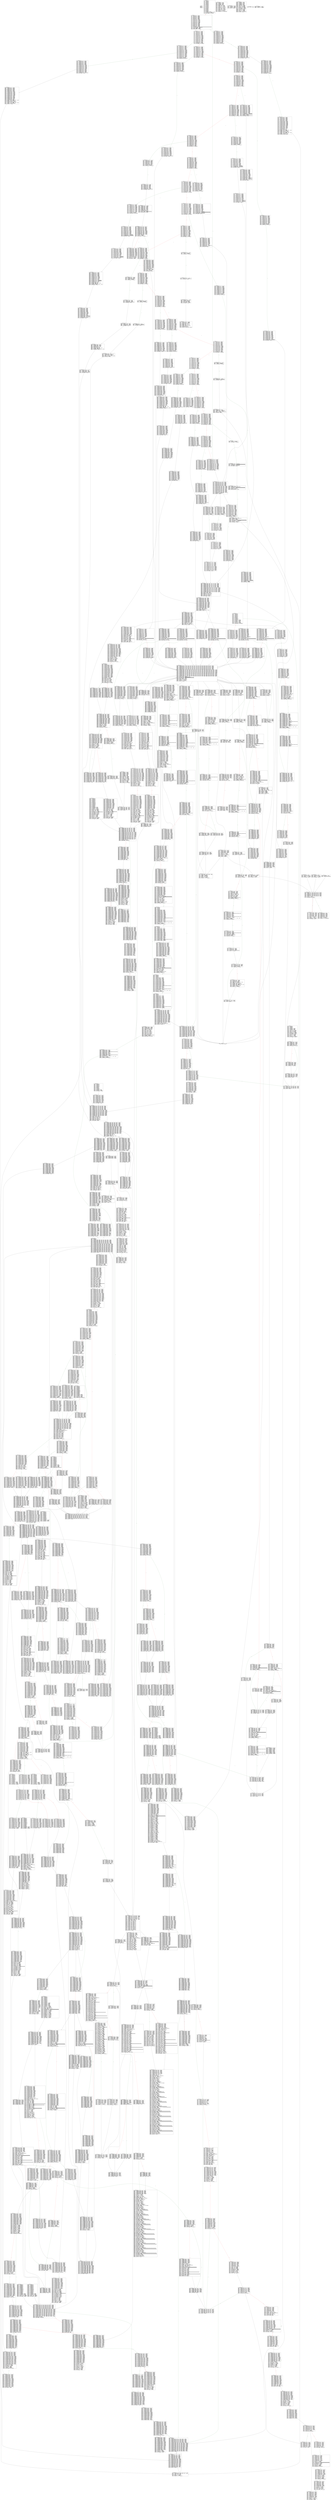 
digraph G {
graph [fontname = "consolas"];
node  [fontname = "consolas"];
edge  [fontname = "consolas"];
ff [label="{_dispatch\lHash: 0x0\lStart: 0x0\lArguments: []\lStorage: []\l}", shape="record"];
block_0 [label="----- BLOCK ~0 -----\l0x0: .0 = uPHI~0[-27]\l0x0: .1 = uPHI~0[-26]\l0x0: .2 = uPHI~0[-25]\l0x0: .3 = uPHI~0[-24]\l0x0: .4 = uPHI~0[-23]\l0x0: .5 = uPHI~0[-22]\l0x0: .6 = uPHI~0[-21]\l0x0: .7 = uPHI~0[-20]\l0x0: .8 = uPHI~0[-19]\l0x0: .9 = uPHI~0[-18]\l0x0: .10 = uPHI~0[-17]\l0x0: .11 = uPHI~0[-16]\l0x0: .12 = uPHI~0[-15]\l0x0: .13 = uPHI~0[-8]\l0x0: .14 = uPHI~0[-10]\l0x0: .15 = uPHI~0[-11]\l0x0: .16 = uPHI~0[-12]\l0x0: .17 = uPHI~0[-13]\l0x0: .18 = uPHI~0[-14]\l0x0: .19 = uPHI~0[-7]\l0x0: .20 = uPHI~0[-9]\l0x0: .21 = uPHI~0[-6]\l0x0: .22 = uPHI~0[-1]\l0x0: .23 = uPHI~0[-2]\l0x0: .24 = uPHI~0[-4]\l0x0: .25 = uPHI~0[-5]\l0x0: .26 = uPHI~0[-3]\l0x0: .27 = uPHI~0-MEM // mem(0B)\l0x4: .30 = MSTORE(.27, .29#40, .28#80) // mem(32B)\l0x7: .32 = CALLDATASIZE // CALLDATASIZEx4fa9\l0x8: .33 = LT(.32, .31#4) // LTx6719\l0xc: .35 = JUMPI(.34#103, .33) // JUMPIx3d57\l", shape="record"];
block_d [label="----- BLOCK ~d -----\l0xd: .0 = PHI~d[-27](~0.0) // PHIx39fb\l0xd: .1 = PHI~d[-26](~0.1) // PHIx3830\l0xd: .2 = PHI~d[-25](~0.2) // PHIx37da\l0xd: .3 = PHI~d[-24](~0.3) // PHIx3752\l0xd: .4 = PHI~d[-23](~0.4) // PHIx3661\l0xd: .5 = PHI~d[-22](~0.5) // PHIx3604\l0xd: .6 = PHI~d[-21](~0.6) // PHIx359f\l0xd: .7 = PHI~d[-20](~0.7) // PHIx34df\l0xd: .8 = PHI~d[-19](~0.8) // PHIx3485\l0xd: .9 = PHI~d[-18](~0.9) // PHIx3430\l0xd: .10 = PHI~d[-17](~0.10) // PHIx3382\l0xd: .11 = PHI~d[-16](~0.11) // PHIx3332\l0xd: .12 = PHI~d[-15](~0.12) // PHIx32cd\l0xd: .13 = PHI~d[-14](~0.18) // PHIx3223\l0xd: .14 = PHI~d[-13](~0.17) // PHIx31dd\l0xd: .15 = PHI~d[-12](~0.16) // PHIx3184\l0xd: .16 = PHI~d[-11](~0.15) // PHIx30e0\l0xd: .17 = PHI~d[-10](~0.14) // PHIx30a6\l0xd: .18 = PHI~d[-9](~0.20) // PHIx3048\l0xd: .19 = PHI~d[-4](~0.24) // PHIx2e80\l0xd: .20 = PHI~d[-5](~0.25) // PHIx2e7d\l0xd: .21 = PHI~d[-6](~0.21) // PHIx2e77\l0xd: .22 = PHI~d[-7](~0.19) // PHIx2e6a\l0xd: .23 = PHI~d[-8](~0.13) // PHIx2e5a\l0xd: .24 = PHI~d[-2](~0.23) // PHIx2d34\l0xd: .25 = PHI~d[-1](~0.22) // PHIx2c14\l0xd: .26 = PHI~d[-3](~0.26) // PHIx2c12\l0xd: .27 = PHI~d-MEM(~0.30) // mem(32B)\l0x16: .31 = EXP(.30#2, .29#e0) // #100000000000000000000000000000000000000000000000000000000\l0x19: .33 = CALLDATALOAD(.32#0) // CALLDATALOAD0x797\l0x1a: .34 = DIV(.33, .31#1000) // DIVx3c81\l0x1b: .35 = AND(.34, .28#ffff) // AND0x466\l0x22: .37 = EQ(.35, .36#83e2) // EQx3d61\l0x26: .39 = JUMPI(.38#128, .37) // JUMPIx1afc\l", shape="record"];
block_27 [label="----- BLOCK ~27 -----\l0x27: .0 = PHI~27[-28](~d.0) // PHIx39fb\l0x27: .1 = PHI~27[-27](~d.1) // PHIx3830\l0x27: .2 = PHI~27[-25](~d.3) // PHIx3752\l0x27: .3 = PHI~27[-26](~d.2) // PHIx37da\l0x27: .4 = PHI~27[-24](~d.4) // PHIx3661\l0x27: .5 = PHI~27[-22](~d.6) // PHIx359f\l0x27: .6 = PHI~27[-23](~d.5) // PHIx3604\l0x27: .7 = PHI~27[-21](~d.7) // PHIx34df\l0x27: .8 = PHI~27[-19](~d.9) // PHIx3430\l0x27: .9 = PHI~27[-20](~d.8) // PHIx3485\l0x27: .10 = PHI~27[-18](~d.10) // PHIx3382\l0x27: .11 = PHI~27[-16](~d.12) // PHIx32cd\l0x27: .12 = PHI~27[-17](~d.11) // PHIx3332\l0x27: .13 = PHI~27[-15](~d.13) // PHIx3223\l0x27: .14 = PHI~27[-13](~d.15) // PHIx3184\l0x27: .15 = PHI~27[-14](~d.14) // PHIx31dd\l0x27: .16 = PHI~27[-12](~d.16) // PHIx30e0\l0x27: .17 = PHI~27[-10](~d.18) // PHIx3048\l0x27: .18 = PHI~27[-11](~d.17) // PHIx30a6\l0x27: .19 = PHI~27[-5](~d.19) // PHIx2e80\l0x27: .20 = PHI~27[-6](~d.20) // PHIx2e7d\l0x27: .21 = PHI~27[-7](~d.21) // PHIx2e77\l0x27: .22 = PHI~27[-8](~d.22) // PHIx2e6a\l0x27: .23 = PHI~27[-9](~d.23) // PHIx2e5a\l0x27: .24 = PHI~27[-3](~d.24) // PHIx2d34\l0x27: .25 = PHI~27[-2](~d.25) // PHIx2c14\l0x27: .26 = PHI~27[-4](~d.26) // PHIx2c12\l0x27: .27 = PHI~27-MEM(~d.27) // mem(32B)\l0x27: .28 = PHI~27[-1](~d.35) // AND0x466\l0x2d: .30 = EQ(.29#ab85, .28) // EQ0x79a\l0x31: .32 = JUMPI(.31#14f, .30) // JUMPI0x201\l", shape="record"];
block_32 [label="----- BLOCK ~32 -----\l0x32: .0 = PHI~32[-24](~27.4) // PHIx3661\l0x32: .1 = PHI~32[-23](~27.6) // PHIx3604\l0x32: .2 = PHI~32[-22](~27.5) // PHIx359f\l0x32: .3 = PHI~32[-21](~27.7) // PHIx34df\l0x32: .4 = PHI~32[-20](~27.9) // PHIx3485\l0x32: .5 = PHI~32[-19](~27.8) // PHIx3430\l0x32: .6 = PHI~32[-18](~27.10) // PHIx3382\l0x32: .7 = PHI~32[-17](~27.12) // PHIx3332\l0x32: .8 = PHI~32[-15](~27.13) // PHIx3223\l0x32: .9 = PHI~32[-16](~27.11) // PHIx32cd\l0x32: .10 = PHI~32[-13](~27.14) // PHIx3184\l0x32: .11 = PHI~32[-14](~27.15) // PHIx31dd\l0x32: .12 = PHI~32[-11](~27.18) // PHIx30a6\l0x32: .13 = PHI~32[-12](~27.16) // PHIx30e0\l0x32: .14 = PHI~32[-10](~27.17) // PHIx3048\l0x32: .15 = PHI~32[-3](~27.24) // PHIx2d34\l0x32: .16 = PHI~32[-5](~27.19) // PHIx2e80\l0x32: .17 = PHI~32[-6](~27.20) // PHIx2e7d\l0x32: .18 = PHI~32[-7](~27.21) // PHIx2e77\l0x32: .19 = PHI~32[-8](~27.22) // PHIx2e6a\l0x32: .20 = PHI~32[-9](~27.23) // PHIx2e5a\l0x32: .21 = PHI~32[-2](~27.25) // PHIx2c14\l0x32: .22 = PHI~32[-4](~27.26) // PHIx2c12\l0x32: .23 = PHI~32-MEM(~27.27) // mem(32B)\l0x32: .24 = PHI~32[-1](~27.28) // AND0x466\l0x38: .26 = EQ(.25#1aea, .24) // EQx4278\l0x3c: .28 = JUMPI(.27#164, .26) // JUMPIx117e\l", shape="record"];
block_3d [label="----- BLOCK ~3d -----\l0x3d: .0 = PHI~3d[-24](~32.0) // PHIx3661\l0x3d: .1 = PHI~3d[-23](~32.1) // PHIx3604\l0x3d: .2 = PHI~3d[-22](~32.2) // PHIx359f\l0x3d: .3 = PHI~3d[-21](~32.3) // PHIx34df\l0x3d: .4 = PHI~3d[-20](~32.4) // PHIx3485\l0x3d: .5 = PHI~3d[-19](~32.5) // PHIx3430\l0x3d: .6 = PHI~3d[-18](~32.6) // PHIx3382\l0x3d: .7 = PHI~3d[-17](~32.7) // PHIx3332\l0x3d: .8 = PHI~3d[-15](~32.8) // PHIx3223\l0x3d: .9 = PHI~3d[-16](~32.9) // PHIx32cd\l0x3d: .10 = PHI~3d[-13](~32.10) // PHIx3184\l0x3d: .11 = PHI~3d[-14](~32.11) // PHIx31dd\l0x3d: .12 = PHI~3d[-11](~32.12) // PHIx30a6\l0x3d: .13 = PHI~3d[-12](~32.13) // PHIx30e0\l0x3d: .14 = PHI~3d[-10](~32.14) // PHIx3048\l0x3d: .15 = PHI~3d[-3](~32.15) // PHIx2d34\l0x3d: .16 = PHI~3d[-5](~32.16) // PHIx2e80\l0x3d: .17 = PHI~3d[-6](~32.17) // PHIx2e7d\l0x3d: .18 = PHI~3d[-7](~32.18) // PHIx2e77\l0x3d: .19 = PHI~3d[-8](~32.19) // PHIx2e6a\l0x3d: .20 = PHI~3d[-9](~32.20) // PHIx2e5a\l0x3d: .21 = PHI~3d[-2](~32.21) // PHIx2c14\l0x3d: .22 = PHI~3d[-4](~32.22) // PHIx2c12\l0x3d: .23 = PHI~3d-MEM(~32.23) // mem(32B)\l0x3d: .24 = PHI~3d[-1](~32.24) // AND0x466\l0x43: .26 = EQ(.25#1c90, .24) // EQ0x790\l0x47: .28 = JUMPI(.27#18d, .26) // JUMPI0x628\l", shape="record"];
block_48 [label="----- BLOCK ~48 -----\l0x48: .0 = PHI~48[-24](~3d.0) // PHIx3661\l0x48: .1 = PHI~48[-23](~3d.1) // PHIx3604\l0x48: .2 = PHI~48[-22](~3d.2) // PHIx359f\l0x48: .3 = PHI~48[-21](~3d.3) // PHIx34df\l0x48: .4 = PHI~48[-20](~3d.4) // PHIx3485\l0x48: .5 = PHI~48[-19](~3d.5) // PHIx3430\l0x48: .6 = PHI~48[-18](~3d.6) // PHIx3382\l0x48: .7 = PHI~48[-17](~3d.7) // PHIx3332\l0x48: .8 = PHI~48[-15](~3d.8) // PHIx3223\l0x48: .9 = PHI~48[-16](~3d.9) // PHIx32cd\l0x48: .10 = PHI~48[-13](~3d.10) // PHIx3184\l0x48: .11 = PHI~48[-14](~3d.11) // PHIx31dd\l0x48: .12 = PHI~48[-11](~3d.12) // PHIx30a6\l0x48: .13 = PHI~48[-12](~3d.13) // PHIx30e0\l0x48: .14 = PHI~48[-10](~3d.14) // PHIx3048\l0x48: .15 = PHI~48[-3](~3d.15) // PHIx2d34\l0x48: .16 = PHI~48[-5](~3d.16) // PHIx2e80\l0x48: .17 = PHI~48[-6](~3d.17) // PHIx2e7d\l0x48: .18 = PHI~48[-7](~3d.18) // PHIx2e77\l0x48: .19 = PHI~48[-8](~3d.19) // PHIx2e6a\l0x48: .20 = PHI~48[-9](~3d.20) // PHIx2e5a\l0x48: .21 = PHI~48[-2](~3d.21) // PHIx2c14\l0x48: .22 = PHI~48[-4](~3d.22) // PHIx2c12\l0x48: .23 = PHI~48-MEM(~3d.23) // mem(32B)\l0x48: .24 = PHI~48[-1](~3d.24) // AND0x466\l0x4e: .26 = EQ(.25#2967, .24) // EQ0x541\l0x52: .28 = JUMPI(.27#1a5, .26) // JUMPI0x9df\l", shape="record"];
block_53 [label="----- BLOCK ~53 -----\l0x53: .0 = PHI~53[-24](~48.0) // PHIx3661\l0x53: .1 = PHI~53[-23](~48.1) // PHIx3604\l0x53: .2 = PHI~53[-22](~48.2) // PHIx359f\l0x53: .3 = PHI~53[-21](~48.3) // PHIx34df\l0x53: .4 = PHI~53[-20](~48.4) // PHIx3485\l0x53: .5 = PHI~53[-19](~48.5) // PHIx3430\l0x53: .6 = PHI~53[-18](~48.6) // PHIx3382\l0x53: .7 = PHI~53[-17](~48.7) // PHIx3332\l0x53: .8 = PHI~53[-16](~48.9) // PHIx32cd\l0x53: .9 = PHI~53[-15](~48.8) // PHIx3223\l0x53: .10 = PHI~53[-13](~48.10) // PHIx3184\l0x53: .11 = PHI~53[-14](~48.11) // PHIx31dd\l0x53: .12 = PHI~53[-11](~48.12) // PHIx30a6\l0x53: .13 = PHI~53[-12](~48.13) // PHIx30e0\l0x53: .14 = PHI~53[-9](~48.20) // PHIx2e5a\l0x53: .15 = PHI~53[-10](~48.14) // PHIx3048\l0x53: .16 = PHI~53[-4](~48.22) // PHIx2c12\l0x53: .17 = PHI~53[-5](~48.16) // PHIx2e80\l0x53: .18 = PHI~53[-8](~48.19) // PHIx2e6a\l0x53: .19 = PHI~53[-7](~48.18) // PHIx2e77\l0x53: .20 = PHI~53[-6](~48.17) // PHIx2e7d\l0x53: .21 = PHI~53[-3](~48.15) // PHIx2d34\l0x53: .22 = PHI~53[-2](~48.21) // PHIx2c14\l0x53: .23 = PHI~53-MEM(~48.23) // mem(32B)\l0x53: .24 = PHI~53[-1](~48.24) // AND0x466\l0x59: .26 = EQ(.25#304f, .24) // EQx2a3d\l0x5d: .28 = JUMPI(.27#1bb, .26) // JUMPI0x267\l", shape="record"];
block_5e [label="----- BLOCK ~5e -----\l0x5e: .0 = PHI~5e[-24](~53.0) // PHIx3661\l0x5e: .1 = PHI~5e[-23](~53.1) // PHIx3604\l0x5e: .2 = PHI~5e[-22](~53.2) // PHIx359f\l0x5e: .3 = PHI~5e[-21](~53.3) // PHIx34df\l0x5e: .4 = PHI~5e[-20](~53.4) // PHIx3485\l0x5e: .5 = PHI~5e[-19](~53.5) // PHIx3430\l0x5e: .6 = PHI~5e[-18](~53.6) // PHIx3382\l0x5e: .7 = PHI~5e[-17](~53.7) // PHIx3332\l0x5e: .8 = PHI~5e[-16](~53.8) // PHIx32cd\l0x5e: .9 = PHI~5e[-15](~53.9) // PHIx3223\l0x5e: .10 = PHI~5e[-13](~53.10) // PHIx3184\l0x5e: .11 = PHI~5e[-14](~53.11) // PHIx31dd\l0x5e: .12 = PHI~5e[-11](~53.12) // PHIx30a6\l0x5e: .13 = PHI~5e[-12](~53.13) // PHIx30e0\l0x5e: .14 = PHI~5e[-9](~53.14) // PHIx2e5a\l0x5e: .15 = PHI~5e[-10](~53.15) // PHIx3048\l0x5e: .16 = PHI~5e[-4](~53.16) // PHIx2c12\l0x5e: .17 = PHI~5e[-5](~53.17) // PHIx2e80\l0x5e: .18 = PHI~5e[-6](~53.20) // PHIx2e7d\l0x5e: .19 = PHI~5e[-8](~53.18) // PHIx2e6a\l0x5e: .20 = PHI~5e[-7](~53.19) // PHIx2e77\l0x5e: .21 = PHI~5e[-3](~53.21) // PHIx2d34\l0x5e: .22 = PHI~5e[-2](~53.22) // PHIx2c14\l0x5e: .23 = PHI~5e-MEM(~53.23) // mem(32B)\l0x5e: .24 = PHI~5e[-1](~53.24) // AND0x466\l0x64: .26 = EQ(.25#4051, .24) // EQx5e79\l0x68: .28 = JUMPI(.27#1d9, .26) // JUMPI0x344\l", shape="record"];
block_69 [label="----- BLOCK ~69 -----\l0x69: .0 = PHI~69[-24](~5e.0) // PHIx3661\l0x69: .1 = PHI~69[-23](~5e.1) // PHIx3604\l0x69: .2 = PHI~69[-22](~5e.2) // PHIx359f\l0x69: .3 = PHI~69[-21](~5e.3) // PHIx34df\l0x69: .4 = PHI~69[-20](~5e.4) // PHIx3485\l0x69: .5 = PHI~69[-19](~5e.5) // PHIx3430\l0x69: .6 = PHI~69[-18](~5e.6) // PHIx3382\l0x69: .7 = PHI~69[-17](~5e.7) // PHIx3332\l0x69: .8 = PHI~69[-16](~5e.8) // PHIx32cd\l0x69: .9 = PHI~69[-15](~5e.9) // PHIx3223\l0x69: .10 = PHI~69[-13](~5e.10) // PHIx3184\l0x69: .11 = PHI~69[-14](~5e.11) // PHIx31dd\l0x69: .12 = PHI~69[-11](~5e.12) // PHIx30a6\l0x69: .13 = PHI~69[-12](~5e.13) // PHIx30e0\l0x69: .14 = PHI~69[-9](~5e.14) // PHIx2e5a\l0x69: .15 = PHI~69[-10](~5e.15) // PHIx3048\l0x69: .16 = PHI~69[-4](~5e.16) // PHIx2c12\l0x69: .17 = PHI~69[-5](~5e.17) // PHIx2e80\l0x69: .18 = PHI~69[-6](~5e.18) // PHIx2e7d\l0x69: .19 = PHI~69[-8](~5e.19) // PHIx2e6a\l0x69: .20 = PHI~69[-7](~5e.20) // PHIx2e77\l0x69: .21 = PHI~69[-3](~5e.21) // PHIx2d34\l0x69: .22 = PHI~69[-2](~5e.22) // PHIx2c14\l0x69: .23 = PHI~69-MEM(~5e.23) // mem(32B)\l0x69: .24 = PHI~69[-1](~5e.24) // AND0x466\l0x6f: .26 = EQ(.25#51cf, .24) // EQ0x107\l0x73: .28 = JUMPI(.27#221, .26) // JUMPI0x622\l", shape="record"];
block_74 [label="----- BLOCK ~74 -----\l0x74: .0 = PHI~74[-24](~69.0) // PHIx3661\l0x74: .1 = PHI~74[-23](~69.1) // PHIx3604\l0x74: .2 = PHI~74[-22](~69.2) // PHIx359f\l0x74: .3 = PHI~74[-21](~69.3) // PHIx34df\l0x74: .4 = PHI~74[-20](~69.4) // PHIx3485\l0x74: .5 = PHI~74[-19](~69.5) // PHIx3430\l0x74: .6 = PHI~74[-18](~69.6) // PHIx3382\l0x74: .7 = PHI~74[-17](~69.7) // PHIx3332\l0x74: .8 = PHI~74[-16](~69.8) // PHIx32cd\l0x74: .9 = PHI~74[-15](~69.9) // PHIx3223\l0x74: .10 = PHI~74[-13](~69.10) // PHIx3184\l0x74: .11 = PHI~74[-14](~69.11) // PHIx31dd\l0x74: .12 = PHI~74[-11](~69.12) // PHIx30a6\l0x74: .13 = PHI~74[-12](~69.13) // PHIx30e0\l0x74: .14 = PHI~74[-9](~69.14) // PHIx2e5a\l0x74: .15 = PHI~74[-10](~69.15) // PHIx3048\l0x74: .16 = PHI~74[-2](~69.22) // PHIx2c14\l0x74: .17 = PHI~74[-4](~69.16) // PHIx2c12\l0x74: .18 = PHI~74[-5](~69.17) // PHIx2e80\l0x74: .19 = PHI~74[-6](~69.18) // PHIx2e7d\l0x74: .20 = PHI~74[-7](~69.20) // PHIx2e77\l0x74: .21 = PHI~74[-8](~69.19) // PHIx2e6a\l0x74: .22 = PHI~74[-3](~69.21) // PHIx2d34\l0x74: .23 = PHI~74-MEM(~69.23) // mem(32B)\l0x74: .24 = PHI~74[-1](~69.24) // AND0x466\l0x7a: .26 = EQ(.25#5a12, .24) // EQ0x213\l0x7e: .28 = JUMPI(.27#242, .26) // JUMPIx1dc5\l", shape="record"];
block_7f [label="----- BLOCK ~7f -----\l0x7f: .0 = PHI~7f[-24](~74.0) // PHIx3661\l0x7f: .1 = PHI~7f[-23](~74.1) // PHIx3604\l0x7f: .2 = PHI~7f[-22](~74.2) // PHIx359f\l0x7f: .3 = PHI~7f[-21](~74.3) // PHIx34df\l0x7f: .4 = PHI~7f[-20](~74.4) // PHIx3485\l0x7f: .5 = PHI~7f[-19](~74.5) // PHIx3430\l0x7f: .6 = PHI~7f[-18](~74.6) // PHIx3382\l0x7f: .7 = PHI~7f[-17](~74.7) // PHIx3332\l0x7f: .8 = PHI~7f[-16](~74.8) // PHIx32cd\l0x7f: .9 = PHI~7f[-15](~74.9) // PHIx3223\l0x7f: .10 = PHI~7f[-13](~74.10) // PHIx3184\l0x7f: .11 = PHI~7f[-14](~74.11) // PHIx31dd\l0x7f: .12 = PHI~7f[-11](~74.12) // PHIx30a6\l0x7f: .13 = PHI~7f[-12](~74.13) // PHIx30e0\l0x7f: .14 = PHI~7f[-9](~74.14) // PHIx2e5a\l0x7f: .15 = PHI~7f[-10](~74.15) // PHIx3048\l0x7f: .16 = PHI~7f[-2](~74.16) // PHIx2c14\l0x7f: .17 = PHI~7f[-4](~74.17) // PHIx2c12\l0x7f: .18 = PHI~7f[-5](~74.18) // PHIx2e80\l0x7f: .19 = PHI~7f[-6](~74.19) // PHIx2e7d\l0x7f: .20 = PHI~7f[-7](~74.20) // PHIx2e77\l0x7f: .21 = PHI~7f[-8](~74.21) // PHIx2e6a\l0x7f: .22 = PHI~7f[-3](~74.22) // PHIx2d34\l0x7f: .23 = PHI~7f-MEM(~74.23) // mem(32B)\l0x7f: .24 = PHI~7f[-1](~74.24) // AND0x466\l0x85: .26 = EQ(.25#8913, .24) // EQ0x60a\l0x89: .28 = JUMPI(.27#299, .26) // JUMPI0x24a\l", shape="record"];
block_8a [label="----- BLOCK ~8a -----\l0x8a: .0 = PHI~8a[-24](~7f.0) // PHIx3661\l0x8a: .1 = PHI~8a[-23](~7f.1) // PHIx3604\l0x8a: .2 = PHI~8a[-22](~7f.2) // PHIx359f\l0x8a: .3 = PHI~8a[-21](~7f.3) // PHIx34df\l0x8a: .4 = PHI~8a[-20](~7f.4) // PHIx3485\l0x8a: .5 = PHI~8a[-19](~7f.5) // PHIx3430\l0x8a: .6 = PHI~8a[-18](~7f.6) // PHIx3382\l0x8a: .7 = PHI~8a[-16](~7f.8) // PHIx32cd\l0x8a: .8 = PHI~8a[-17](~7f.7) // PHIx3332\l0x8a: .9 = PHI~8a[-15](~7f.9) // PHIx3223\l0x8a: .10 = PHI~8a[-13](~7f.10) // PHIx3184\l0x8a: .11 = PHI~8a[-14](~7f.11) // PHIx31dd\l0x8a: .12 = PHI~8a[-11](~7f.12) // PHIx30a6\l0x8a: .13 = PHI~8a[-12](~7f.13) // PHIx30e0\l0x8a: .14 = PHI~8a[-4](~7f.17) // PHIx2c12\l0x8a: .15 = PHI~8a[-6](~7f.19) // PHIx2e7d\l0x8a: .16 = PHI~8a[-7](~7f.20) // PHIx2e77\l0x8a: .17 = PHI~8a[-8](~7f.21) // PHIx2e6a\l0x8a: .18 = PHI~8a[-9](~7f.14) // PHIx2e5a\l0x8a: .19 = PHI~8a[-10](~7f.15) // PHIx3048\l0x8a: .20 = PHI~8a[-5](~7f.18) // PHIx2e80\l0x8a: .21 = PHI~8a[-3](~7f.22) // PHIx2d34\l0x8a: .22 = PHI~8a[-2](~7f.16) // PHIx2c14\l0x8a: .23 = PHI~8a-MEM(~7f.23) // mem(32B)\l0x8a: .24 = PHI~8a[-1](~7f.24) // AND0x466\l0x90: .26 = EQ(.25#96ca, .24) // EQx587f\l0x94: .28 = JUMPI(.27#2b6, .26) // JUMPI0x59d\l", shape="record"];
block_95 [label="----- BLOCK ~95 -----\l0x95: .0 = PHI~95[-24](~8a.0) // PHIx3661\l0x95: .1 = PHI~95[-23](~8a.1) // PHIx3604\l0x95: .2 = PHI~95[-22](~8a.2) // PHIx359f\l0x95: .3 = PHI~95[-21](~8a.3) // PHIx34df\l0x95: .4 = PHI~95[-20](~8a.4) // PHIx3485\l0x95: .5 = PHI~95[-19](~8a.5) // PHIx3430\l0x95: .6 = PHI~95[-18](~8a.6) // PHIx3382\l0x95: .7 = PHI~95[-16](~8a.7) // PHIx32cd\l0x95: .8 = PHI~95[-17](~8a.8) // PHIx3332\l0x95: .9 = PHI~95[-15](~8a.9) // PHIx3223\l0x95: .10 = PHI~95[-13](~8a.10) // PHIx3184\l0x95: .11 = PHI~95[-14](~8a.11) // PHIx31dd\l0x95: .12 = PHI~95[-11](~8a.12) // PHIx30a6\l0x95: .13 = PHI~95[-12](~8a.13) // PHIx30e0\l0x95: .14 = PHI~95[-4](~8a.14) // PHIx2c12\l0x95: .15 = PHI~95[-6](~8a.15) // PHIx2e7d\l0x95: .16 = PHI~95[-7](~8a.16) // PHIx2e77\l0x95: .17 = PHI~95[-8](~8a.17) // PHIx2e6a\l0x95: .18 = PHI~95[-9](~8a.18) // PHIx2e5a\l0x95: .19 = PHI~95[-10](~8a.19) // PHIx3048\l0x95: .20 = PHI~95[-5](~8a.20) // PHIx2e80\l0x95: .21 = PHI~95[-3](~8a.21) // PHIx2d34\l0x95: .22 = PHI~95[-2](~8a.22) // PHIx2c14\l0x95: .23 = PHI~95-MEM(~8a.23) // mem(32B)\l0x95: .24 = PHI~95[-1](~8a.24) // AND0x466\l0x9b: .26 = EQ(.25#9933, .24) // EQ0x22c\l0x9f: .28 = JUMPI(.27#2e9, .26) // JUMPI0x9b9\l", shape="record"];
block_a0 [label="----- BLOCK ~a0 -----\l0xa0: .0 = PHI~a0[-24](~95.0) // PHIx3661\l0xa0: .1 = PHI~a0[-23](~95.1) // PHIx3604\l0xa0: .2 = PHI~a0[-22](~95.2) // PHIx359f\l0xa0: .3 = PHI~a0[-21](~95.3) // PHIx34df\l0xa0: .4 = PHI~a0[-20](~95.4) // PHIx3485\l0xa0: .5 = PHI~a0[-19](~95.5) // PHIx3430\l0xa0: .6 = PHI~a0[-18](~95.6) // PHIx3382\l0xa0: .7 = PHI~a0[-16](~95.7) // PHIx32cd\l0xa0: .8 = PHI~a0[-17](~95.8) // PHIx3332\l0xa0: .9 = PHI~a0[-15](~95.9) // PHIx3223\l0xa0: .10 = PHI~a0[-13](~95.10) // PHIx3184\l0xa0: .11 = PHI~a0[-14](~95.11) // PHIx31dd\l0xa0: .12 = PHI~a0[-11](~95.12) // PHIx30a6\l0xa0: .13 = PHI~a0[-12](~95.13) // PHIx30e0\l0xa0: .14 = PHI~a0[-4](~95.14) // PHIx2c12\l0xa0: .15 = PHI~a0[-6](~95.15) // PHIx2e7d\l0xa0: .16 = PHI~a0[-7](~95.16) // PHIx2e77\l0xa0: .17 = PHI~a0[-8](~95.17) // PHIx2e6a\l0xa0: .18 = PHI~a0[-9](~95.18) // PHIx2e5a\l0xa0: .19 = PHI~a0[-10](~95.19) // PHIx3048\l0xa0: .20 = PHI~a0[-3](~95.21) // PHIx2d34\l0xa0: .21 = PHI~a0[-5](~95.20) // PHIx2e80\l0xa0: .22 = PHI~a0[-2](~95.22) // PHIx2c14\l0xa0: .23 = PHI~a0-MEM(~95.23) // mem(32B)\l0xa0: .24 = PHI~a0[-1](~95.24) // AND0x466\l0xa6: .26 = EQ(.25#bb0d, .24) // EQ0x11d\l0xaa: .28 = JUMPI(.27#314, .26) // JUMPI0x4e6\l", shape="record"];
block_ab [label="----- BLOCK ~ab -----\l0xab: .0 = PHI~ab[-24](~a0.0) // PHIx3661\l0xab: .1 = PHI~ab[-23](~a0.1) // PHIx3604\l0xab: .2 = PHI~ab[-22](~a0.2) // PHIx359f\l0xab: .3 = PHI~ab[-21](~a0.3) // PHIx34df\l0xab: .4 = PHI~ab[-20](~a0.4) // PHIx3485\l0xab: .5 = PHI~ab[-19](~a0.5) // PHIx3430\l0xab: .6 = PHI~ab[-18](~a0.6) // PHIx3382\l0xab: .7 = PHI~ab[-16](~a0.7) // PHIx32cd\l0xab: .8 = PHI~ab[-17](~a0.8) // PHIx3332\l0xab: .9 = PHI~ab[-15](~a0.9) // PHIx3223\l0xab: .10 = PHI~ab[-13](~a0.10) // PHIx3184\l0xab: .11 = PHI~ab[-14](~a0.11) // PHIx31dd\l0xab: .12 = PHI~ab[-11](~a0.12) // PHIx30a6\l0xab: .13 = PHI~ab[-12](~a0.13) // PHIx30e0\l0xab: .14 = PHI~ab[-4](~a0.14) // PHIx2c12\l0xab: .15 = PHI~ab[-6](~a0.15) // PHIx2e7d\l0xab: .16 = PHI~ab[-7](~a0.16) // PHIx2e77\l0xab: .17 = PHI~ab[-8](~a0.17) // PHIx2e6a\l0xab: .18 = PHI~ab[-9](~a0.18) // PHIx2e5a\l0xab: .19 = PHI~ab[-10](~a0.19) // PHIx3048\l0xab: .20 = PHI~ab[-3](~a0.20) // PHIx2d34\l0xab: .21 = PHI~ab[-5](~a0.21) // PHIx2e80\l0xab: .22 = PHI~ab[-2](~a0.22) // PHIx2c14\l0xab: .23 = PHI~ab-MEM(~a0.23) // mem(32B)\l0xab: .24 = PHI~ab[-1](~a0.24) // AND0x466\l0xb1: .26 = EQ(.25#bb82, .24) // EQ0x460\l0xb5: .28 = JUMPI(.27#32c, .26) // JUMPIx1860\l", shape="record"];
block_b6 [label="----- BLOCK ~b6 -----\l0xb6: .0 = PHI~b6[-24](~ab.0) // PHIx3661\l0xb6: .1 = PHI~b6[-23](~ab.1) // PHIx3604\l0xb6: .2 = PHI~b6[-22](~ab.2) // PHIx359f\l0xb6: .3 = PHI~b6[-21](~ab.3) // PHIx34df\l0xb6: .4 = PHI~b6[-20](~ab.4) // PHIx3485\l0xb6: .5 = PHI~b6[-18](~ab.6) // PHIx3382\l0xb6: .6 = PHI~b6[-19](~ab.5) // PHIx3430\l0xb6: .7 = PHI~b6[-17](~ab.8) // PHIx3332\l0xb6: .8 = PHI~b6[-15](~ab.9) // PHIx3223\l0xb6: .9 = PHI~b6[-16](~ab.7) // PHIx32cd\l0xb6: .10 = PHI~b6[-13](~ab.10) // PHIx3184\l0xb6: .11 = PHI~b6[-14](~ab.11) // PHIx31dd\l0xb6: .12 = PHI~b6[-10](~ab.19) // PHIx3048\l0xb6: .13 = PHI~b6[-11](~ab.12) // PHIx30a6\l0xb6: .14 = PHI~b6[-12](~ab.13) // PHIx30e0\l0xb6: .15 = PHI~b6[-6](~ab.15) // PHIx2e7d\l0xb6: .16 = PHI~b6[-7](~ab.16) // PHIx2e77\l0xb6: .17 = PHI~b6[-8](~ab.17) // PHIx2e6a\l0xb6: .18 = PHI~b6[-9](~ab.18) // PHIx2e5a\l0xb6: .19 = PHI~b6[-5](~ab.21) // PHIx2e80\l0xb6: .20 = PHI~b6[-3](~ab.20) // PHIx2d34\l0xb6: .21 = PHI~b6[-4](~ab.14) // PHIx2c12\l0xb6: .22 = PHI~b6[-2](~ab.22) // PHIx2c14\l0xb6: .23 = PHI~b6-MEM(~ab.23) // mem(32B)\l0xb6: .24 = PHI~b6[-1](~ab.24) // AND0x466\l0xbc: .26 = EQ(.25#c04c, .24) // EQ0x7c8\l0xc0: .28 = JUMPI(.27#341, .26) // JUMPIx279a\l", shape="record"];
block_c1 [label="----- BLOCK ~c1 -----\l0xc1: .0 = PHI~c1[-24](~b6.0) // PHIx3661\l0xc1: .1 = PHI~c1[-23](~b6.1) // PHIx3604\l0xc1: .2 = PHI~c1[-22](~b6.2) // PHIx359f\l0xc1: .3 = PHI~c1[-21](~b6.3) // PHIx34df\l0xc1: .4 = PHI~c1[-20](~b6.4) // PHIx3485\l0xc1: .5 = PHI~c1[-18](~b6.5) // PHIx3382\l0xc1: .6 = PHI~c1[-19](~b6.6) // PHIx3430\l0xc1: .7 = PHI~c1[-17](~b6.7) // PHIx3332\l0xc1: .8 = PHI~c1[-15](~b6.8) // PHIx3223\l0xc1: .9 = PHI~c1[-16](~b6.9) // PHIx32cd\l0xc1: .10 = PHI~c1[-13](~b6.10) // PHIx3184\l0xc1: .11 = PHI~c1[-14](~b6.11) // PHIx31dd\l0xc1: .12 = PHI~c1[-10](~b6.12) // PHIx3048\l0xc1: .13 = PHI~c1[-11](~b6.13) // PHIx30a6\l0xc1: .14 = PHI~c1[-12](~b6.14) // PHIx30e0\l0xc1: .15 = PHI~c1[-6](~b6.15) // PHIx2e7d\l0xc1: .16 = PHI~c1[-7](~b6.16) // PHIx2e77\l0xc1: .17 = PHI~c1[-8](~b6.17) // PHIx2e6a\l0xc1: .18 = PHI~c1[-9](~b6.18) // PHIx2e5a\l0xc1: .19 = PHI~c1[-5](~b6.19) // PHIx2e80\l0xc1: .20 = PHI~c1[-3](~b6.20) // PHIx2d34\l0xc1: .21 = PHI~c1[-4](~b6.21) // PHIx2c12\l0xc1: .22 = PHI~c1[-2](~b6.22) // PHIx2c14\l0xc1: .23 = PHI~c1-MEM(~b6.23) // mem(32B)\l0xc1: .24 = PHI~c1[-1](~b6.24) // AND0x466\l0xc7: .26 = EQ(.25#ca5d, .24) // EQx58b9\l0xcb: .28 = JUMPI(.27#36c, .26) // JUMPI0x4b9\l", shape="record"];
block_cc [label="----- BLOCK ~cc -----\l0xcc: .0 = PHI~cc[-24](~c1.0) // PHIx3661\l0xcc: .1 = PHI~cc[-23](~c1.1) // PHIx3604\l0xcc: .2 = PHI~cc[-22](~c1.2) // PHIx359f\l0xcc: .3 = PHI~cc[-21](~c1.3) // PHIx34df\l0xcc: .4 = PHI~cc[-20](~c1.4) // PHIx3485\l0xcc: .5 = PHI~cc[-18](~c1.5) // PHIx3382\l0xcc: .6 = PHI~cc[-19](~c1.6) // PHIx3430\l0xcc: .7 = PHI~cc[-17](~c1.7) // PHIx3332\l0xcc: .8 = PHI~cc[-15](~c1.8) // PHIx3223\l0xcc: .9 = PHI~cc[-16](~c1.9) // PHIx32cd\l0xcc: .10 = PHI~cc[-13](~c1.10) // PHIx3184\l0xcc: .11 = PHI~cc[-14](~c1.11) // PHIx31dd\l0xcc: .12 = PHI~cc[-10](~c1.12) // PHIx3048\l0xcc: .13 = PHI~cc[-11](~c1.13) // PHIx30a6\l0xcc: .14 = PHI~cc[-12](~c1.14) // PHIx30e0\l0xcc: .15 = PHI~cc[-6](~c1.15) // PHIx2e7d\l0xcc: .16 = PHI~cc[-7](~c1.16) // PHIx2e77\l0xcc: .17 = PHI~cc[-8](~c1.17) // PHIx2e6a\l0xcc: .18 = PHI~cc[-9](~c1.18) // PHIx2e5a\l0xcc: .19 = PHI~cc[-5](~c1.19) // PHIx2e80\l0xcc: .20 = PHI~cc[-3](~c1.20) // PHIx2d34\l0xcc: .21 = PHI~cc[-4](~c1.21) // PHIx2c12\l0xcc: .22 = PHI~cc[-2](~c1.22) // PHIx2c14\l0xcc: .23 = PHI~cc-MEM(~c1.23) // mem(32B)\l0xcc: .24 = PHI~cc[-1](~c1.24) // AND0x466\l0xd2: .26 = EQ(.25#cacf, .24) // EQ0x456\l0xd6: .28 = JUMPI(.27#384, .26) // JUMPIx5118\l", shape="record"];
block_d7 [label="----- BLOCK ~d7 -----\l0xd7: .0 = PHI~d7[-24](~cc.0) // PHIx3661\l0xd7: .1 = PHI~d7[-23](~cc.1) // PHIx3604\l0xd7: .2 = PHI~d7[-22](~cc.2) // PHIx359f\l0xd7: .3 = PHI~d7[-20](~cc.4) // PHIx3485\l0xd7: .4 = PHI~d7[-21](~cc.3) // PHIx34df\l0xd7: .5 = PHI~d7[-19](~cc.6) // PHIx3430\l0xd7: .6 = PHI~d7[-18](~cc.5) // PHIx3382\l0xd7: .7 = PHI~d7[-17](~cc.7) // PHIx3332\l0xd7: .8 = PHI~d7[-15](~cc.8) // PHIx3223\l0xd7: .9 = PHI~d7[-16](~cc.9) // PHIx32cd\l0xd7: .10 = PHI~d7[-10](~cc.12) // PHIx3048\l0xd7: .11 = PHI~d7[-11](~cc.13) // PHIx30a6\l0xd7: .12 = PHI~d7[-12](~cc.14) // PHIx30e0\l0xd7: .13 = PHI~d7[-13](~cc.10) // PHIx3184\l0xd7: .14 = PHI~d7[-14](~cc.11) // PHIx31dd\l0xd7: .15 = PHI~d7[-6](~cc.15) // PHIx2e7d\l0xd7: .16 = PHI~d7[-7](~cc.16) // PHIx2e77\l0xd7: .17 = PHI~d7[-8](~cc.17) // PHIx2e6a\l0xd7: .18 = PHI~d7[-9](~cc.18) // PHIx2e5a\l0xd7: .19 = PHI~d7[-5](~cc.19) // PHIx2e80\l0xd7: .20 = PHI~d7[-3](~cc.20) // PHIx2d34\l0xd7: .21 = PHI~d7[-2](~cc.22) // PHIx2c14\l0xd7: .22 = PHI~d7[-4](~cc.21) // PHIx2c12\l0xd7: .23 = PHI~d7-MEM(~cc.23) // mem(32B)\l0xd7: .24 = PHI~d7[-1](~cc.24) // AND0x466\l0xdd: .26 = EQ(.25#d2c6, .24) // EQx3bca\l0xe1: .28 = JUMPI(.27#3af, .26) // JUMPI0x5ed\l", shape="record"];
block_e2 [label="----- BLOCK ~e2 -----\l0xe2: .0 = PHI~e2[-24](~d7.0) // PHIx3661\l0xe2: .1 = PHI~e2[-23](~d7.1) // PHIx3604\l0xe2: .2 = PHI~e2[-22](~d7.2) // PHIx359f\l0xe2: .3 = PHI~e2[-20](~d7.3) // PHIx3485\l0xe2: .4 = PHI~e2[-21](~d7.4) // PHIx34df\l0xe2: .5 = PHI~e2[-19](~d7.5) // PHIx3430\l0xe2: .6 = PHI~e2[-17](~d7.7) // PHIx3332\l0xe2: .7 = PHI~e2[-18](~d7.6) // PHIx3382\l0xe2: .8 = PHI~e2[-16](~d7.9) // PHIx32cd\l0xe2: .9 = PHI~e2[-15](~d7.8) // PHIx3223\l0xe2: .10 = PHI~e2[-10](~d7.10) // PHIx3048\l0xe2: .11 = PHI~e2[-11](~d7.11) // PHIx30a6\l0xe2: .12 = PHI~e2[-12](~d7.12) // PHIx30e0\l0xe2: .13 = PHI~e2[-13](~d7.13) // PHIx3184\l0xe2: .14 = PHI~e2[-14](~d7.14) // PHIx31dd\l0xe2: .15 = PHI~e2[-8](~d7.17) // PHIx2e6a\l0xe2: .16 = PHI~e2[-7](~d7.16) // PHIx2e77\l0xe2: .17 = PHI~e2[-9](~d7.18) // PHIx2e5a\l0xe2: .18 = PHI~e2[-6](~d7.15) // PHIx2e7d\l0xe2: .19 = PHI~e2[-2](~d7.21) // PHIx2c14\l0xe2: .20 = PHI~e2[-4](~d7.22) // PHIx2c12\l0xe2: .21 = PHI~e2[-5](~d7.19) // PHIx2e80\l0xe2: .22 = PHI~e2[-3](~d7.20) // PHIx2d34\l0xe2: .23 = PHI~e2-MEM(~d7.23) // mem(32B)\l0xe2: .24 = PHI~e2[-1](~d7.24) // AND0x466\l0xe8: .26 = EQ(.25#e5ed, .24) // EQ0x152\l0xec: .28 = JUMPI(.27#3c4, .26) // JUMPIx165e\l", shape="record"];
block_ed [label="----- BLOCK ~ed -----\l0xed: .0 = PHI~ed[-24](~e2.0) // PHIx3661\l0xed: .1 = PHI~ed[-23](~e2.1) // PHIx3604\l0xed: .2 = PHI~ed[-22](~e2.2) // PHIx359f\l0xed: .3 = PHI~ed[-20](~e2.3) // PHIx3485\l0xed: .4 = PHI~ed[-21](~e2.4) // PHIx34df\l0xed: .5 = PHI~ed[-19](~e2.5) // PHIx3430\l0xed: .6 = PHI~ed[-17](~e2.6) // PHIx3332\l0xed: .7 = PHI~ed[-18](~e2.7) // PHIx3382\l0xed: .8 = PHI~ed[-16](~e2.8) // PHIx32cd\l0xed: .9 = PHI~ed[-15](~e2.9) // PHIx3223\l0xed: .10 = PHI~ed[-10](~e2.10) // PHIx3048\l0xed: .11 = PHI~ed[-11](~e2.11) // PHIx30a6\l0xed: .12 = PHI~ed[-12](~e2.12) // PHIx30e0\l0xed: .13 = PHI~ed[-13](~e2.13) // PHIx3184\l0xed: .14 = PHI~ed[-14](~e2.14) // PHIx31dd\l0xed: .15 = PHI~ed[-8](~e2.15) // PHIx2e6a\l0xed: .16 = PHI~ed[-7](~e2.16) // PHIx2e77\l0xed: .17 = PHI~ed[-9](~e2.17) // PHIx2e5a\l0xed: .18 = PHI~ed[-6](~e2.18) // PHIx2e7d\l0xed: .19 = PHI~ed[-2](~e2.19) // PHIx2c14\l0xed: .20 = PHI~ed[-4](~e2.20) // PHIx2c12\l0xed: .21 = PHI~ed-MEM(~e2.23) // mem(32B)\l0xed: .22 = PHI~ed[-5](~e2.21) // PHIx2e80\l0xed: .23 = PHI~ed[-3](~e2.22) // PHIx2d34\l0xed: .24 = PHI~ed[-1](~e2.24) // AND0x466\l0xf3: .26 = EQ(.25#f2fd, .24) // EQ0x2de\l0xf7: .28 = JUMPI(.27#3dc, .26) // JUMPIx737e\l", shape="record"];
block_f8 [label="----- BLOCK ~f8 -----\l0xf8: .0 = PHI~f8[-24](~ed.0) // PHIx3661\l0xf8: .1 = PHI~f8[-23](~ed.1) // PHIx3604\l0xf8: .2 = PHI~f8[-22](~ed.2) // PHIx359f\l0xf8: .3 = PHI~f8[-20](~ed.3) // PHIx3485\l0xf8: .4 = PHI~f8[-21](~ed.4) // PHIx34df\l0xf8: .5 = PHI~f8[-19](~ed.5) // PHIx3430\l0xf8: .6 = PHI~f8[-17](~ed.6) // PHIx3332\l0xf8: .7 = PHI~f8[-18](~ed.7) // PHIx3382\l0xf8: .8 = PHI~f8[-16](~ed.8) // PHIx32cd\l0xf8: .9 = PHI~f8[-15](~ed.9) // PHIx3223\l0xf8: .10 = PHI~f8[-10](~ed.10) // PHIx3048\l0xf8: .11 = PHI~f8[-11](~ed.11) // PHIx30a6\l0xf8: .12 = PHI~f8[-12](~ed.12) // PHIx30e0\l0xf8: .13 = PHI~f8[-13](~ed.13) // PHIx3184\l0xf8: .14 = PHI~f8[-14](~ed.14) // PHIx31dd\l0xf8: .15 = PHI~f8[-8](~ed.15) // PHIx2e6a\l0xf8: .16 = PHI~f8[-7](~ed.16) // PHIx2e77\l0xf8: .17 = PHI~f8[-9](~ed.17) // PHIx2e5a\l0xf8: .18 = PHI~f8[-6](~ed.18) // PHIx2e7d\l0xf8: .19 = PHI~f8[-2](~ed.19) // PHIx2c14\l0xf8: .20 = PHI~f8[-4](~ed.20) // PHIx2c12\l0xf8: .21 = PHI~f8-MEM(~ed.21) // mem(32B)\l0xf8: .22 = PHI~f8[-5](~ed.22) // PHIx2e80\l0xf8: .23 = PHI~f8[-3](~ed.23) // PHIx2d34\l0xf8: .24 = PHI~f8[-1](~ed.24) // AND0x466\l0xfe: .26 = EQ(.25#f870, .24) // EQx689e\l0x102: .28 = JUMPI(.27#3fd, .26) // JUMPIx58bb\l", shape="record"];
block_103 [label="----- BLOCK ~103 -----\l0x103: .0 = PHI~103[-24](~f8.0, ~0.3) // PHIx4320\l0x103: .1 = PHI~103[-23](~f8.1, ~0.4) // PHIx42f5\l0x103: .2 = PHI~103[-22](~f8.2, ~0.5) // PHIx3f95\l0x103: .3 = PHI~103[-20](~f8.3, ~0.7) // PHIx3f75\l0x103: .4 = PHI~103[-21](~f8.4, ~0.6) // PHIx3f4a\l0x103: .5 = PHI~103[-19](~f8.5, ~0.8) // PHIx3e04\l0x103: .6 = PHI~103[-17](~f8.6, ~0.10) // PHIx3dd2\l0x103: .7 = PHI~103[-18](~f8.7, ~0.9) // PHIx3d91\l0x103: .8 = PHI~103[-16](~f8.8, ~0.11) // PHIx3c21\l0x103: .9 = PHI~103[-15](~f8.9, ~0.12) // PHIx3bb6\l0x103: .10 = PHI~103[-8](~f8.15, ~0.13) // PHIx2beb\l0x103: .11 = PHI~103[-10](~f8.10, ~0.14) // PHIx2be4\l0x103: .12 = PHI~103[-11](~f8.11, ~0.15) // PHIx2bd7\l0x103: .13 = PHI~103[-12](~f8.12, ~0.16) // PHIx2bca\l0x103: .14 = PHI~103[-13](~f8.13, ~0.17) // PHIx2bb9\l0x103: .15 = PHI~103[-14](~f8.14, ~0.18) // PHIx2ba9\l0x103: .16 = PHI~103[-7](~f8.16, ~0.19) // PHIx2861\l0x103: .17 = PHI~103[-9](~f8.17, ~0.20) // PHIx2857\l0x103: .18 = PHI~103[-6](~f8.18, ~0.21) // PHIx2850\l0x103: .19 = PHI~103-MEM(~f8.21, ~0.30) // mem(32B)\l0x103: .20 = PHI~103[-1](~f8.24, ~0.22) // PHIx266e\l0x103: .21 = PHI~103[-2](~f8.19, ~0.23) // PHIx266c\l0x103: .22 = PHI~103[-4](~f8.20, ~0.24) // PHIx266a\l0x103: .23 = PHI~103[-5](~f8.22, ~0.25) // PHIx24dd\l0x103: .24 = PHI~103[-3](~f8.23, ~0.26) // PHIx24db\l0x107: .26 = CALLER // CALLERx4fa9\l0x10b: .28 = JUMP(.27#412) // JUMP0x6bf\l", shape="record"];
block_10c [label="----- BLOCK ~10c -----\l0x10c: .0 = PHI~10c[-16](~412.9) // PHIx3ac7\l0x10c: .1 = PHI~10c[-15](~412.15) // PHIx2a7b\l0x10c: .2 = PHI~10c[-14](~412.14) // PHIx2a89\l0x10c: .3 = PHI~10c[-12](~412.12) // PHIx2aa4\l0x10c: .4 = PHI~10c[-13](~412.13) // PHIx2a97\l0x10c: .5 = PHI~10c[-11](~412.11) // PHIx2ab0\l0x10c: .6 = PHI~10c[-9](~412.10) // PHIx2aba\l0x10c: .7 = PHI~10c[-10](~412.17) // PHIx2721\l0x10c: .8 = PHI~10c[-8](~412.16) // PHIx272a\l0x10c: .9 = PHI~10c[-7](~412.18) // PHIx2719\l0x10c: .10 = PHI~10c[-4](~412.24) // PHIx2300\l0x10c: .11 = PHI~10c[-5](~412.22) // PHIx2527\l0x10c: .12 = PHI~10c[-6](~412.23) // PHIx2301\l0x10c: .13 = PHI~10c[-2](~412.20) // PHIx2529\l0x10c: .14 = PHI~10c[-3](~412.21) // PHIx2528\l0x10c: .15 = PHI~10c-MEM(~412.19) // mem(32B)\l0x10c: .16 = PHI~10c[-1](~412.28) // ISZEROx436f\l0x10d: .17 = ISZERO(.16) // ISZEROx60e3\l0x10e: .18 = ISZERO(.17) // ISZEROx655b\l0x112: .20 = JUMPI(.19#117, .18) // JUMPI0x2b0\l", shape="record"];
block_117 [label="----- BLOCK ~117 -----\l0x117: .0 = PHI~117[-15](~10c.0) // PHIx3ac7\l0x117: .1 = PHI~117[-14](~10c.1) // PHIx2a7b\l0x117: .2 = PHI~117[-13](~10c.2) // PHIx2a89\l0x117: .3 = PHI~117[-11](~10c.3) // PHIx2aa4\l0x117: .4 = PHI~117[-12](~10c.4) // PHIx2a97\l0x117: .5 = PHI~117[-10](~10c.5) // PHIx2ab0\l0x117: .6 = PHI~117[-8](~10c.6) // PHIx2aba\l0x117: .7 = PHI~117[-9](~10c.7) // PHIx2721\l0x117: .8 = PHI~117[-7](~10c.8) // PHIx272a\l0x117: .9 = PHI~117[-6](~10c.9) // PHIx2719\l0x117: .10 = PHI~117[-3](~10c.10) // PHIx2300\l0x117: .11 = PHI~117[-4](~10c.11) // PHIx2527\l0x117: .12 = PHI~117[-5](~10c.12) // PHIx2301\l0x117: .13 = PHI~117[-1](~10c.13) // PHIx2529\l0x117: .14 = PHI~117[-2](~10c.14) // PHIx2528\l0x117: .15 = PHI~117-MEM(~10c.15) // mem(32B)\l0x125: .21 = JUMP(.20#417) // JUMP0x21d\l", shape="record"];
block_126 [label="----- BLOCK ~126 -----\l0x127: .0 = STOP // STOPx4fa9\l", shape="record"];
block_128 [label="----- BLOCK ~128 -----\l0x128: .0 = PHI~128[-26](~d.2) // PHIx37da\l0x128: .1 = PHI~128[-27](~d.1) // PHIx3830\l0x128: .2 = PHI~128[-25](~d.3) // PHIx3752\l0x128: .3 = PHI~128[-23](~d.5) // PHIx3604\l0x128: .4 = PHI~128[-24](~d.4) // PHIx3661\l0x128: .5 = PHI~128[-22](~d.6) // PHIx359f\l0x128: .6 = PHI~128[-20](~d.8) // PHIx3485\l0x128: .7 = PHI~128[-21](~d.7) // PHIx34df\l0x128: .8 = PHI~128[-19](~d.9) // PHIx3430\l0x128: .9 = PHI~128[-17](~d.11) // PHIx3332\l0x128: .10 = PHI~128[-18](~d.10) // PHIx3382\l0x128: .11 = PHI~128[-16](~d.12) // PHIx32cd\l0x128: .12 = PHI~128[-14](~d.14) // PHIx31dd\l0x128: .13 = PHI~128[-15](~d.13) // PHIx3223\l0x128: .14 = PHI~128[-13](~d.15) // PHIx3184\l0x128: .15 = PHI~128[-11](~d.17) // PHIx30a6\l0x128: .16 = PHI~128[-12](~d.16) // PHIx30e0\l0x128: .17 = PHI~128[-10](~d.18) // PHIx3048\l0x128: .18 = PHI~128[-8](~d.22) // PHIx2e6a\l0x128: .19 = PHI~128[-9](~d.23) // PHIx2e5a\l0x128: .20 = PHI~128[-7](~d.21) // PHIx2e77\l0x128: .21 = PHI~128[-5](~d.19) // PHIx2e80\l0x128: .22 = PHI~128[-6](~d.20) // PHIx2e7d\l0x128: .23 = PHI~128[-4](~d.26) // PHIx2c12\l0x128: .24 = PHI~128[-2](~d.25) // PHIx2c14\l0x128: .25 = PHI~128[-3](~d.24) // PHIx2d34\l0x128: .26 = PHI~128[-1](~d.35) // AND0x466\l0x128: .27 = PHI~128-MEM(~d.27) // mem(32B)\l0x129: .28 = CALLVALUE // CALLVALUEx4fa9\l0x12b: .29 = ISZERO(.28) // ISZEROx599f\l0x12f: .31 = JUMPI(.30#134, .29) // JUMPI0x3e5\l", shape="record"];
block_134 [label="----- BLOCK ~134 -----\l0x134: .0 = PHI~134[-27](~128.0) // PHIx37da\l0x134: .1 = PHI~134[-28](~128.1) // PHIx3830\l0x134: .2 = PHI~134[-26](~128.2) // PHIx3752\l0x134: .3 = PHI~134[-24](~128.3) // PHIx3604\l0x134: .4 = PHI~134[-25](~128.4) // PHIx3661\l0x134: .5 = PHI~134[-23](~128.5) // PHIx359f\l0x134: .6 = PHI~134[-21](~128.6) // PHIx3485\l0x134: .7 = PHI~134[-22](~128.7) // PHIx34df\l0x134: .8 = PHI~134[-20](~128.8) // PHIx3430\l0x134: .9 = PHI~134[-18](~128.9) // PHIx3332\l0x134: .10 = PHI~134[-19](~128.10) // PHIx3382\l0x134: .11 = PHI~134[-17](~128.11) // PHIx32cd\l0x134: .12 = PHI~134[-15](~128.12) // PHIx31dd\l0x134: .13 = PHI~134[-16](~128.13) // PHIx3223\l0x134: .14 = PHI~134[-14](~128.14) // PHIx3184\l0x134: .15 = PHI~134[-12](~128.15) // PHIx30a6\l0x134: .16 = PHI~134[-13](~128.16) // PHIx30e0\l0x134: .17 = PHI~134[-11](~128.17) // PHIx3048\l0x134: .18 = PHI~134[-9](~128.18) // PHIx2e6a\l0x134: .19 = PHI~134[-10](~128.19) // PHIx2e5a\l0x134: .20 = PHI~134[-8](~128.20) // PHIx2e77\l0x134: .21 = PHI~134[-6](~128.21) // PHIx2e80\l0x134: .22 = PHI~134[-7](~128.22) // PHIx2e7d\l0x134: .23 = PHI~134[-5](~128.23) // PHIx2c12\l0x134: .24 = PHI~134[-3](~128.24) // PHIx2c14\l0x134: .25 = PHI~134[-4](~128.25) // PHIx2d34\l0x134: .26 = PHI~134[-2](~128.26) // AND0x466\l0x134: .27 = PHI~134-MEM(~128.27) // mem(32B)\l0x134: .28 = PHI~134[-1](~128.28) // CALLVALUEx4fa9\l0x13c: .31 = JUMP(.30#4ae) // JUMP0x178\l", shape="record"];
block_13d [label="----- BLOCK ~13d -----\l0x13d: .0 = PHI~13d[-1](~502.30, ~1549.10, ~52e.30, ~12cf.10) // PHIx9a\l0x13d: .1 = PHI~13d-MEM(~502.28, ~1549.7, ~52e.29, ~12cf.7) // mem(0B)\l0x141: .3 = MLOAD(.1, .2#40) // MLOADx98\l0x144: .4 = MSTORE(.1, .3, .0) // mem(0B)\l0x145: .5 = MLOAD(.4, .2#40) // MLOADx9c\l0x149: .6 = SUB(.3, .5) // SUBxe435\l0x14c: .8 = ADD(.7#20, .6) // ADDx5740\l0x14e: .9 = RETURN(.4, .5, .8) // RETURNx15fa\l", shape="record"];
block_14f [label="----- BLOCK ~14f -----\l0x14f: .0 = PHI~14f[-28](~27.0) // PHIx39fb\l0x14f: .1 = PHI~14f[-27](~27.1) // PHIx3830\l0x14f: .2 = PHI~14f[-25](~27.2) // PHIx3752\l0x14f: .3 = PHI~14f[-26](~27.3) // PHIx37da\l0x14f: .4 = PHI~14f[-24](~27.4) // PHIx3661\l0x14f: .5 = PHI~14f[-22](~27.5) // PHIx359f\l0x14f: .6 = PHI~14f[-23](~27.6) // PHIx3604\l0x14f: .7 = PHI~14f[-21](~27.7) // PHIx34df\l0x14f: .8 = PHI~14f[-19](~27.8) // PHIx3430\l0x14f: .9 = PHI~14f[-20](~27.9) // PHIx3485\l0x14f: .10 = PHI~14f[-18](~27.10) // PHIx3382\l0x14f: .11 = PHI~14f[-16](~27.11) // PHIx32cd\l0x14f: .12 = PHI~14f[-17](~27.12) // PHIx3332\l0x14f: .13 = PHI~14f[-15](~27.13) // PHIx3223\l0x14f: .14 = PHI~14f[-13](~27.14) // PHIx3184\l0x14f: .15 = PHI~14f[-14](~27.15) // PHIx31dd\l0x14f: .16 = PHI~14f[-12](~27.16) // PHIx30e0\l0x14f: .17 = PHI~14f[-10](~27.17) // PHIx3048\l0x14f: .18 = PHI~14f[-11](~27.18) // PHIx30a6\l0x14f: .19 = PHI~14f[-9](~27.23) // PHIx2e5a\l0x14f: .20 = PHI~14f[-7](~27.21) // PHIx2e77\l0x14f: .21 = PHI~14f[-8](~27.22) // PHIx2e6a\l0x14f: .22 = PHI~14f[-6](~27.20) // PHIx2e7d\l0x14f: .23 = PHI~14f[-4](~27.26) // PHIx2c12\l0x14f: .24 = PHI~14f[-5](~27.19) // PHIx2e80\l0x14f: .25 = PHI~14f[-3](~27.24) // PHIx2d34\l0x14f: .26 = PHI~14f[-1](~27.28) // AND0x466\l0x14f: .27 = PHI~14f[-2](~27.25) // PHIx2c14\l0x14f: .28 = PHI~14f-MEM(~27.27) // mem(32B)\l0x150: .29 = CALLVALUE // CALLVALUEx4fa9\l0x152: .30 = ISZERO(.29) // ISZEROx599f\l0x156: .32 = JUMPI(.31#15b, .30) // JUMPIx4bb7\l", shape="record"];
block_15b [label="----- BLOCK ~15b -----\l0x15b: .0 = PHI~15b[-29](~14f.0) // PHIx39fb\l0x15b: .1 = PHI~15b[-28](~14f.1) // PHIx3830\l0x15b: .2 = PHI~15b[-26](~14f.2) // PHIx3752\l0x15b: .3 = PHI~15b[-27](~14f.3) // PHIx37da\l0x15b: .4 = PHI~15b[-25](~14f.4) // PHIx3661\l0x15b: .5 = PHI~15b[-23](~14f.5) // PHIx359f\l0x15b: .6 = PHI~15b[-24](~14f.6) // PHIx3604\l0x15b: .7 = PHI~15b[-22](~14f.7) // PHIx34df\l0x15b: .8 = PHI~15b[-20](~14f.8) // PHIx3430\l0x15b: .9 = PHI~15b[-21](~14f.9) // PHIx3485\l0x15b: .10 = PHI~15b[-19](~14f.10) // PHIx3382\l0x15b: .11 = PHI~15b[-17](~14f.11) // PHIx32cd\l0x15b: .12 = PHI~15b[-18](~14f.12) // PHIx3332\l0x15b: .13 = PHI~15b[-16](~14f.13) // PHIx3223\l0x15b: .14 = PHI~15b[-14](~14f.14) // PHIx3184\l0x15b: .15 = PHI~15b[-15](~14f.15) // PHIx31dd\l0x15b: .16 = PHI~15b[-13](~14f.16) // PHIx30e0\l0x15b: .17 = PHI~15b[-11](~14f.17) // PHIx3048\l0x15b: .18 = PHI~15b[-12](~14f.18) // PHIx30a6\l0x15b: .19 = PHI~15b[-10](~14f.19) // PHIx2e5a\l0x15b: .20 = PHI~15b[-8](~14f.20) // PHIx2e77\l0x15b: .21 = PHI~15b[-9](~14f.21) // PHIx2e6a\l0x15b: .22 = PHI~15b[-7](~14f.22) // PHIx2e7d\l0x15b: .23 = PHI~15b[-5](~14f.23) // PHIx2c12\l0x15b: .24 = PHI~15b[-6](~14f.24) // PHIx2e80\l0x15b: .25 = PHI~15b[-4](~14f.25) // PHIx2d34\l0x15b: .26 = PHI~15b[-2](~14f.26) // AND0x466\l0x15b: .27 = PHI~15b[-3](~14f.27) // PHIx2c14\l0x15b: .28 = PHI~15b-MEM(~14f.28) // mem(32B)\l0x15b: .29 = PHI~15b[-1](~14f.29) // CALLVALUEx4fa9\l0x163: .32 = JUMP(.31#506) // JUMPx2b7c\l", shape="record"];
block_164 [label="----- BLOCK ~164 -----\l0x164: .0 = PHI~164[-19](~32.5) // PHIx3430\l0x164: .1 = PHI~164[-18](~32.6) // PHIx3382\l0x164: .2 = PHI~164[-17](~32.7) // PHIx3332\l0x164: .3 = PHI~164[-15](~32.8) // PHIx3223\l0x164: .4 = PHI~164[-16](~32.9) // PHIx32cd\l0x164: .5 = PHI~164[-14](~32.11) // PHIx31dd\l0x164: .6 = PHI~164[-12](~32.13) // PHIx30e0\l0x164: .7 = PHI~164[-13](~32.10) // PHIx3184\l0x164: .8 = PHI~164[-11](~32.12) // PHIx30a6\l0x164: .9 = PHI~164[-10](~32.14) // PHIx3048\l0x164: .10 = PHI~164[-3](~32.15) // PHIx2d34\l0x164: .11 = PHI~164[-5](~32.16) // PHIx2e80\l0x164: .12 = PHI~164[-6](~32.17) // PHIx2e7d\l0x164: .13 = PHI~164[-7](~32.18) // PHIx2e77\l0x164: .14 = PHI~164[-8](~32.19) // PHIx2e6a\l0x164: .15 = PHI~164[-9](~32.20) // PHIx2e5a\l0x164: .16 = PHI~164[-2](~32.21) // PHIx2c14\l0x164: .17 = PHI~164[-4](~32.22) // PHIx2c12\l0x164: .18 = PHI~164[-1](~32.24) // AND0x466\l0x164: .19 = PHI~164-MEM(~32.23) // mem(32B)\l0x165: .20 = CALLVALUE // CALLVALUEx4fa9\l0x167: .21 = ISZERO(.20) // ISZEROx599f\l0x16b: .23 = JUMPI(.22#170, .21) // JUMPIx4ed4\l", shape="record"];
block_170 [label="----- BLOCK ~170 -----\l0x170: .0 = PHI~170[-20](~164.0) // PHIx3430\l0x170: .1 = PHI~170[-19](~164.1) // PHIx3382\l0x170: .2 = PHI~170[-18](~164.2) // PHIx3332\l0x170: .3 = PHI~170[-16](~164.3) // PHIx3223\l0x170: .4 = PHI~170[-17](~164.4) // PHIx32cd\l0x170: .5 = PHI~170[-15](~164.5) // PHIx31dd\l0x170: .6 = PHI~170[-13](~164.6) // PHIx30e0\l0x170: .7 = PHI~170[-14](~164.7) // PHIx3184\l0x170: .8 = PHI~170[-12](~164.8) // PHIx30a6\l0x170: .9 = PHI~170[-11](~164.9) // PHIx3048\l0x170: .10 = PHI~170[-4](~164.10) // PHIx2d34\l0x170: .11 = PHI~170[-6](~164.11) // PHIx2e80\l0x170: .12 = PHI~170[-7](~164.12) // PHIx2e7d\l0x170: .13 = PHI~170[-8](~164.13) // PHIx2e77\l0x170: .14 = PHI~170[-9](~164.14) // PHIx2e6a\l0x170: .15 = PHI~170[-10](~164.15) // PHIx2e5a\l0x170: .16 = PHI~170[-3](~164.16) // PHIx2c14\l0x170: .17 = PHI~170[-5](~164.17) // PHIx2c12\l0x170: .18 = PHI~170[-2](~164.18) // AND0x466\l0x170: .19 = PHI~170-MEM(~164.19) // mem(32B)\l0x170: .20 = PHI~170[-1](~164.20) // CALLVALUEx4fa9\l0x178: .23 = JUMP(.22#531) // JUMP0x687\l", shape="record"];
block_179 [label="----- BLOCK ~179 -----\l0x179: .0 = PHI~179[-1](~56a.3, ~18f7.17, ~16c8.1) // PHIxba\l0x179: .1 = PHI~179-MEM(~56a.0, ~18f7.10, ~16c8.0) // mem(0B)\l0x17d: .3 = MLOAD(.1, .2#40) // MLOADxb8\l0x17f: .4 = ISZERO(.0) // ISZERO0x4ee\l0x180: .5 = ISZERO(.4) // ISZEROx4460\l0x182: .6 = MSTORE(.1, .3, .5) // mem(0B)\l0x183: .7 = MLOAD(.6, .2#40) // MLOADxbe\l0x187: .8 = SUB(.3, .7) // SUBx345e\l0x18a: .10 = ADD(.9#20, .8) // ADD0x5f9\l0x18c: .11 = RETURN(.6, .7, .10) // RETURN0x262\l", shape="record"];
block_18d [label="----- BLOCK ~18d -----\l0x18d: .0 = PHI~18d[-19](~3d.5) // PHIx3430\l0x18d: .1 = PHI~18d[-18](~3d.6) // PHIx3382\l0x18d: .2 = PHI~18d[-17](~3d.7) // PHIx3332\l0x18d: .3 = PHI~18d[-15](~3d.8) // PHIx3223\l0x18d: .4 = PHI~18d[-16](~3d.9) // PHIx32cd\l0x18d: .5 = PHI~18d[-14](~3d.11) // PHIx31dd\l0x18d: .6 = PHI~18d[-12](~3d.13) // PHIx30e0\l0x18d: .7 = PHI~18d[-13](~3d.10) // PHIx3184\l0x18d: .8 = PHI~18d[-11](~3d.12) // PHIx30a6\l0x18d: .9 = PHI~18d[-10](~3d.14) // PHIx3048\l0x18d: .10 = PHI~18d[-3](~3d.15) // PHIx2d34\l0x18d: .11 = PHI~18d[-5](~3d.16) // PHIx2e80\l0x18d: .12 = PHI~18d[-6](~3d.17) // PHIx2e7d\l0x18d: .13 = PHI~18d[-7](~3d.18) // PHIx2e77\l0x18d: .14 = PHI~18d[-8](~3d.19) // PHIx2e6a\l0x18d: .15 = PHI~18d[-9](~3d.20) // PHIx2e5a\l0x18d: .16 = PHI~18d[-2](~3d.21) // PHIx2c14\l0x18d: .17 = PHI~18d[-4](~3d.22) // PHIx2c12\l0x18d: .18 = PHI~18d[-1](~3d.24) // AND0x466\l0x18d: .19 = PHI~18d-MEM(~3d.23) // mem(32B)\l0x18e: .20 = CALLVALUE // CALLVALUEx4fa9\l0x190: .21 = ISZERO(.20) // ISZEROx599f\l0x194: .23 = JUMPI(.22#199, .21) // JUMPIx39d5\l", shape="record"];
block_199 [label="----- BLOCK ~199 -----\l0x199: .0 = PHI~199[-20](~18d.0) // PHIx3430\l0x199: .1 = PHI~199[-19](~18d.1) // PHIx3382\l0x199: .2 = PHI~199[-18](~18d.2) // PHIx3332\l0x199: .3 = PHI~199[-16](~18d.3) // PHIx3223\l0x199: .4 = PHI~199[-17](~18d.4) // PHIx32cd\l0x199: .5 = PHI~199[-15](~18d.5) // PHIx31dd\l0x199: .6 = PHI~199[-13](~18d.6) // PHIx30e0\l0x199: .7 = PHI~199[-14](~18d.7) // PHIx3184\l0x199: .8 = PHI~199[-12](~18d.8) // PHIx30a6\l0x199: .9 = PHI~199[-11](~18d.9) // PHIx3048\l0x199: .10 = PHI~199[-4](~18d.10) // PHIx2d34\l0x199: .11 = PHI~199[-6](~18d.11) // PHIx2e80\l0x199: .12 = PHI~199[-7](~18d.12) // PHIx2e7d\l0x199: .13 = PHI~199[-8](~18d.13) // PHIx2e77\l0x199: .14 = PHI~199[-9](~18d.14) // PHIx2e6a\l0x199: .15 = PHI~199[-10](~18d.15) // PHIx2e5a\l0x199: .16 = PHI~199[-3](~18d.16) // PHIx2c14\l0x199: .17 = PHI~199[-5](~18d.17) // PHIx2c12\l0x199: .18 = PHI~199[-2](~18d.18) // AND0x466\l0x199: .19 = PHI~199-MEM(~18d.19) // mem(32B)\l0x199: .20 = PHI~199[-1](~18d.20) // CALLVALUEx4fa9\l0x1a0: .23 = CALLDATALOAD(.22#4) // CALLDATALOADx764b\l0x1a4: .25 = JUMP(.24#570) // JUMP0x724\l", shape="record"];
block_1a5 [label="----- BLOCK ~1a5 -----\l0x1a5: .0 = PHI~1a5[-19](~48.5) // PHIx3430\l0x1a5: .1 = PHI~1a5[-18](~48.6) // PHIx3382\l0x1a5: .2 = PHI~1a5[-17](~48.7) // PHIx3332\l0x1a5: .3 = PHI~1a5[-15](~48.8) // PHIx3223\l0x1a5: .4 = PHI~1a5[-16](~48.9) // PHIx32cd\l0x1a5: .5 = PHI~1a5[-14](~48.11) // PHIx31dd\l0x1a5: .6 = PHI~1a5[-12](~48.13) // PHIx30e0\l0x1a5: .7 = PHI~1a5[-13](~48.10) // PHIx3184\l0x1a5: .8 = PHI~1a5[-11](~48.12) // PHIx30a6\l0x1a5: .9 = PHI~1a5[-10](~48.14) // PHIx3048\l0x1a5: .10 = PHI~1a5[-3](~48.15) // PHIx2d34\l0x1a5: .11 = PHI~1a5[-5](~48.16) // PHIx2e80\l0x1a5: .12 = PHI~1a5[-6](~48.17) // PHIx2e7d\l0x1a5: .13 = PHI~1a5[-7](~48.18) // PHIx2e77\l0x1a5: .14 = PHI~1a5[-8](~48.19) // PHIx2e6a\l0x1a5: .15 = PHI~1a5[-9](~48.20) // PHIx2e5a\l0x1a5: .16 = PHI~1a5[-2](~48.21) // PHIx2c14\l0x1a5: .17 = PHI~1a5[-4](~48.22) // PHIx2c12\l0x1a5: .18 = PHI~1a5[-1](~48.24) // AND0x466\l0x1a5: .19 = PHI~1a5-MEM(~48.23) // mem(32B)\l0x1ab: .22 = CALLDATALOAD(.21#4) // CALLDATALOADx764b\l0x1ae: .24 = CALLDATALOAD(.23#24) // CALLDATALOAD0x30d\l0x1b1: .26 = CALLDATALOAD(.25#44) // CALLDATALOAD0x763\l0x1b2: .27 = ISZERO(.26) // ISZERO0x25e\l0x1b3: .28 = ISZERO(.27) // ISZERO0x4a7\l0x1b6: .30 = CALLDATALOAD(.29#64) // CALLDATALOADx1fa3\l0x1ba: .32 = JUMP(.31#75e) // JUMPx23f8\l", shape="record"];
block_1bb [label="----- BLOCK ~1bb -----\l0x1bb: .0 = PHI~1bb[-16](~53.8) // PHIx32cd\l0x1bb: .1 = PHI~1bb[-15](~53.9) // PHIx3223\l0x1bb: .2 = PHI~1bb[-14](~53.11) // PHIx31dd\l0x1bb: .3 = PHI~1bb[-12](~53.13) // PHIx30e0\l0x1bb: .4 = PHI~1bb[-13](~53.10) // PHIx3184\l0x1bb: .5 = PHI~1bb[-11](~53.12) // PHIx30a6\l0x1bb: .6 = PHI~1bb[-9](~53.14) // PHIx2e5a\l0x1bb: .7 = PHI~1bb[-10](~53.15) // PHIx3048\l0x1bb: .8 = PHI~1bb[-8](~53.18) // PHIx2e6a\l0x1bb: .9 = PHI~1bb[-7](~53.19) // PHIx2e77\l0x1bb: .10 = PHI~1bb[-4](~53.16) // PHIx2c12\l0x1bb: .11 = PHI~1bb[-5](~53.17) // PHIx2e80\l0x1bb: .12 = PHI~1bb[-6](~53.20) // PHIx2e7d\l0x1bb: .13 = PHI~1bb[-2](~53.22) // PHIx2c14\l0x1bb: .14 = PHI~1bb[-3](~53.21) // PHIx2d34\l0x1bb: .15 = PHI~1bb[-1](~53.24) // AND0x466\l0x1bb: .16 = PHI~1bb-MEM(~53.23) // mem(32B)\l0x1bc: .17 = CALLVALUE // CALLVALUEx4fa9\l0x1be: .18 = ISZERO(.17) // ISZEROx599f\l0x1c2: .20 = JUMPI(.19#1c7, .18) // JUMPI0x4d2\l", shape="record"];
block_1c7 [label="----- BLOCK ~1c7 -----\l0x1c7: .0 = PHI~1c7[-17](~1bb.0) // PHIx32cd\l0x1c7: .1 = PHI~1c7[-16](~1bb.1) // PHIx3223\l0x1c7: .2 = PHI~1c7[-15](~1bb.2) // PHIx31dd\l0x1c7: .3 = PHI~1c7[-13](~1bb.3) // PHIx30e0\l0x1c7: .4 = PHI~1c7[-14](~1bb.4) // PHIx3184\l0x1c7: .5 = PHI~1c7[-12](~1bb.5) // PHIx30a6\l0x1c7: .6 = PHI~1c7[-10](~1bb.6) // PHIx2e5a\l0x1c7: .7 = PHI~1c7[-11](~1bb.7) // PHIx3048\l0x1c7: .8 = PHI~1c7[-9](~1bb.8) // PHIx2e6a\l0x1c7: .9 = PHI~1c7[-8](~1bb.9) // PHIx2e77\l0x1c7: .10 = PHI~1c7[-5](~1bb.10) // PHIx2c12\l0x1c7: .11 = PHI~1c7[-6](~1bb.11) // PHIx2e80\l0x1c7: .12 = PHI~1c7[-7](~1bb.12) // PHIx2e7d\l0x1c7: .13 = PHI~1c7[-3](~1bb.13) // PHIx2c14\l0x1c7: .14 = PHI~1c7[-4](~1bb.14) // PHIx2d34\l0x1c7: .15 = PHI~1c7[-2](~1bb.15) // AND0x466\l0x1c7: .16 = PHI~1c7-MEM(~1bb.16) // mem(32B)\l0x1c7: .17 = PHI~1c7[-1](~1bb.17) // CALLVALUEx4fa9\l0x1ce: .20 = CALLDATALOAD(.19#4) // CALLDATALOADx764b\l0x1d1: .22 = CALLDATALOAD(.21#24) // CALLDATALOAD0x30d\l0x1d4: .24 = CALLDATALOAD(.23#44) // CALLDATALOAD0x763\l0x1d8: .26 = JUMP(.25#791) // JUMP0x535\l", shape="record"];
block_1d9 [label="----- BLOCK ~1d9 -----\l0x1d9: .0 = PHI~1d9[-10](~5e.15) // PHIx3048\l0x1d9: .1 = PHI~1d9[-9](~5e.14) // PHIx2e5a\l0x1d9: .2 = PHI~1d9[-8](~5e.19) // PHIx2e6a\l0x1d9: .3 = PHI~1d9[-6](~5e.18) // PHIx2e7d\l0x1d9: .4 = PHI~1d9[-7](~5e.20) // PHIx2e77\l0x1d9: .5 = PHI~1d9[-5](~5e.17) // PHIx2e80\l0x1d9: .6 = PHI~1d9[-3](~5e.21) // PHIx2d34\l0x1d9: .7 = PHI~1d9[-4](~5e.16) // PHIx2c12\l0x1d9: .8 = PHI~1d9[-2](~5e.22) // PHIx2c14\l0x1d9: .9 = PHI~1d9[-1](~5e.24) // AND0x466\l0x1d9: .10 = PHI~1d9-MEM(~5e.23) // mem(32B)\l0x1da: .11 = CALLVALUE // CALLVALUEx4fa9\l0x1dc: .12 = ISZERO(.11) // ISZEROx599f\l0x1e0: .14 = JUMPI(.13#1e5, .12) // JUMPI0x315\l", shape="record"];
block_1e5 [label="----- BLOCK ~1e5 -----\l0x1e5: .0 = PHI~1e5[-11](~1d9.0) // PHIx3048\l0x1e5: .1 = PHI~1e5[-10](~1d9.1) // PHIx2e5a\l0x1e5: .2 = PHI~1e5[-9](~1d9.2) // PHIx2e6a\l0x1e5: .3 = PHI~1e5[-7](~1d9.3) // PHIx2e7d\l0x1e5: .4 = PHI~1e5[-8](~1d9.4) // PHIx2e77\l0x1e5: .5 = PHI~1e5[-6](~1d9.5) // PHIx2e80\l0x1e5: .6 = PHI~1e5[-4](~1d9.6) // PHIx2d34\l0x1e5: .7 = PHI~1e5[-5](~1d9.7) // PHIx2c12\l0x1e5: .8 = PHI~1e5[-3](~1d9.8) // PHIx2c14\l0x1e5: .9 = PHI~1e5[-2](~1d9.9) // AND0x466\l0x1e5: .10 = PHI~1e5-MEM(~1d9.10) // mem(32B)\l0x1e5: .11 = PHI~1e5[-1](~1d9.11) // CALLVALUEx4fa9\l0x1ed: .14 = JUMP(.13#969) // JUMPx4125\l", shape="record"];
block_1ee [label="----- BLOCK ~1ee -----\l0x1ee: .0 = uPHI~1ee[-2] // PHIx109\l0x1ee: .1 = uPHI~1ee[-3] // PHIx108\l0x1ee: .2 = uPHI~1ee[-1] // PHIx104\l0x1ee: .3 = uPHI~1ee[-4] // PHIx103\l0x1ee: .4 = uPHI~1ee[-5] // PHIx100\l0x1ee: .5 = uPHI~1ee[-6] // PHIxfc\l0x1ee: .6 = uPHI~1ee-MEM // mem(0B)\l0x1f2: .8 = MLOAD(.6, .7#40) // MLOADxfa\l0x1f5: .9 = MSTORE(.6, .8, .5) // mem(0B)\l0x1f9: .11 = ADD(.8, .10#20) // ADD0x20c\l0x1fd: .12 = MSTORE(.9, .11, .4) // mem(0B)\l0x200: .13 = ADD(.7#40, .8) // ADD0x6c2\l0x204: .14 = MSTORE(.12, .13, .3) // mem(0B)\l0x208: .16 = ADD(.8, .15#60) // ADDx4e74\l0x20c: .17 = MSTORE(.14, .16, .1) // mem(0B)\l0x210: .19 = ADD(.8, .18#80) // ADD0x58b\l0x211: .20 = MSTORE(.17, .19, .0) // mem(0B)\l0x215: .22 = ADD(.8, .21#a0) // ADD0x610\l0x216: .23 = MSTORE(.20, .22, .2) // mem(0B)\l0x217: .24 = MLOAD(.23, .7#40) // MLOADx111\l0x21b: .25 = SUB(.8, .24) // SUB0x4ce\l0x21e: .27 = ADD(.26#c0, .25) // ADD0x22d\l0x220: .28 = RETURN(.23, .24, .27) // RETURNx3e0b\l", shape="record"];
block_221 [label="----- BLOCK ~221 -----\l0x221: .0 = PHI~221[-17](~69.7) // PHIx3332\l0x221: .1 = PHI~221[-16](~69.8) // PHIx32cd\l0x221: .2 = PHI~221[-15](~69.9) // PHIx3223\l0x221: .3 = PHI~221[-13](~69.10) // PHIx3184\l0x221: .4 = PHI~221[-14](~69.11) // PHIx31dd\l0x221: .5 = PHI~221[-12](~69.13) // PHIx30e0\l0x221: .6 = PHI~221[-10](~69.15) // PHIx3048\l0x221: .7 = PHI~221[-11](~69.12) // PHIx30a6\l0x221: .8 = PHI~221[-9](~69.14) // PHIx2e5a\l0x221: .9 = PHI~221[-8](~69.19) // PHIx2e6a\l0x221: .10 = PHI~221[-1](~69.24) // AND0x466\l0x221: .11 = PHI~221[-3](~69.21) // PHIx2d34\l0x221: .12 = PHI~221[-4](~69.16) // PHIx2c12\l0x221: .13 = PHI~221[-5](~69.17) // PHIx2e80\l0x221: .14 = PHI~221[-6](~69.18) // PHIx2e7d\l0x221: .15 = PHI~221[-7](~69.20) // PHIx2e77\l0x221: .16 = PHI~221[-2](~69.22) // PHIx2c14\l0x221: .17 = PHI~221-MEM(~69.23) // mem(32B)\l0x222: .18 = CALLVALUE // CALLVALUEx4fa9\l0x224: .19 = ISZERO(.18) // ISZEROx599f\l0x228: .21 = JUMPI(.20#22d, .19) // JUMPI0x458\l", shape="record"];
block_22d [label="----- BLOCK ~22d -----\l0x22d: .0 = PHI~22d[-18](~221.0) // PHIx3332\l0x22d: .1 = PHI~22d[-17](~221.1) // PHIx32cd\l0x22d: .2 = PHI~22d[-16](~221.2) // PHIx3223\l0x22d: .3 = PHI~22d[-14](~221.3) // PHIx3184\l0x22d: .4 = PHI~22d[-15](~221.4) // PHIx31dd\l0x22d: .5 = PHI~22d[-13](~221.5) // PHIx30e0\l0x22d: .6 = PHI~22d[-11](~221.6) // PHIx3048\l0x22d: .7 = PHI~22d[-12](~221.7) // PHIx30a6\l0x22d: .8 = PHI~22d[-10](~221.8) // PHIx2e5a\l0x22d: .9 = PHI~22d[-9](~221.9) // PHIx2e6a\l0x22d: .10 = PHI~22d[-2](~221.10) // AND0x466\l0x22d: .11 = PHI~22d[-4](~221.11) // PHIx2d34\l0x22d: .12 = PHI~22d[-5](~221.12) // PHIx2c12\l0x22d: .13 = PHI~22d[-6](~221.13) // PHIx2e80\l0x22d: .14 = PHI~22d[-7](~221.14) // PHIx2e7d\l0x22d: .15 = PHI~22d[-8](~221.15) // PHIx2e77\l0x22d: .16 = PHI~22d[-3](~221.16) // PHIx2c14\l0x22d: .17 = PHI~22d-MEM(~221.17) // mem(32B)\l0x22d: .18 = PHI~22d[-1](~221.18) // CALLVALUEx4fa9\l0x238: .23 = EXP(.22#2, .21#a0) // #10000000000000000000000000000000000000000\l0x239: .24 = SUB(.23#1000, .20#1) // #ffffffffffffffffffffffffffffffffffffffff\l0x23c: .26 = CALLDATALOAD(.25#4) // CALLDATALOADx764b\l0x23d: .27 = AND(.26, .24#ffff) // CALLDATALOADx764b\l0x241: .29 = JUMP(.28#ab6) // JUMP0x7cc\l", shape="record"];
block_242 [label="----- BLOCK ~242 -----\l0x242: .0 = PHI~242[-18](~74.6) // PHIx3382\l0x242: .1 = PHI~242[-17](~74.7) // PHIx3332\l0x242: .2 = PHI~242[-16](~74.8) // PHIx32cd\l0x242: .3 = PHI~242[-15](~74.9) // PHIx3223\l0x242: .4 = PHI~242[-13](~74.10) // PHIx3184\l0x242: .5 = PHI~242[-14](~74.11) // PHIx31dd\l0x242: .6 = PHI~242[-12](~74.13) // PHIx30e0\l0x242: .7 = PHI~242[-11](~74.12) // PHIx30a6\l0x242: .8 = PHI~242[-10](~74.15) // PHIx3048\l0x242: .9 = PHI~242[-8](~74.21) // PHIx2e6a\l0x242: .10 = PHI~242[-9](~74.14) // PHIx2e5a\l0x242: .11 = PHI~242[-7](~74.20) // PHIx2e77\l0x242: .12 = PHI~242[-6](~74.19) // PHIx2e7d\l0x242: .13 = PHI~242[-5](~74.18) // PHIx2e80\l0x242: .14 = PHI~242[-3](~74.22) // PHIx2d34\l0x242: .15 = PHI~242[-4](~74.17) // PHIx2c12\l0x242: .16 = PHI~242[-2](~74.16) // PHIx2c14\l0x242: .17 = PHI~242[-1](~74.24) // AND0x466\l0x242: .18 = PHI~242-MEM(~74.23) // mem(32B)\l0x243: .19 = CALLVALUE // CALLVALUEx4fa9\l0x245: .20 = ISZERO(.19) // ISZEROx599f\l0x249: .22 = JUMPI(.21#24e, .20) // JUMPIx6af0\l", shape="record"];
block_24e [label="----- BLOCK ~24e -----\l0x24e: .0 = PHI~24e[-19](~242.0) // PHIx3382\l0x24e: .1 = PHI~24e[-18](~242.1) // PHIx3332\l0x24e: .2 = PHI~24e[-17](~242.2) // PHIx32cd\l0x24e: .3 = PHI~24e[-16](~242.3) // PHIx3223\l0x24e: .4 = PHI~24e[-14](~242.4) // PHIx3184\l0x24e: .5 = PHI~24e[-15](~242.5) // PHIx31dd\l0x24e: .6 = PHI~24e[-13](~242.6) // PHIx30e0\l0x24e: .7 = PHI~24e[-12](~242.7) // PHIx30a6\l0x24e: .8 = PHI~24e[-11](~242.8) // PHIx3048\l0x24e: .9 = PHI~24e[-9](~242.9) // PHIx2e6a\l0x24e: .10 = PHI~24e[-10](~242.10) // PHIx2e5a\l0x24e: .11 = PHI~24e[-8](~242.11) // PHIx2e77\l0x24e: .12 = PHI~24e[-7](~242.12) // PHIx2e7d\l0x24e: .13 = PHI~24e[-6](~242.13) // PHIx2e80\l0x24e: .14 = PHI~24e[-4](~242.14) // PHIx2d34\l0x24e: .15 = PHI~24e[-5](~242.15) // PHIx2c12\l0x24e: .16 = PHI~24e[-3](~242.16) // PHIx2c14\l0x24e: .17 = PHI~24e[-2](~242.17) // AND0x466\l0x24e: .18 = PHI~24e-MEM(~242.18) // mem(32B)\l0x24e: .19 = PHI~24e[-1](~242.19) // CALLVALUEx4fa9\l0x255: .22 = CALLDATALOAD(.21#4) // CALLDATALOADx764b\l0x258: .24 = CALLDATALOAD(.23#24) // CALLDATALOAD0x30d\l0x25b: .26 = CALLDATALOAD(.25#44) // CALLDATALOAD0x763\l0x25f: .28 = JUMP(.27#c7d) // JUMPx601c\l", shape="record"];
block_260 [label="----- BLOCK ~260 -----\l0x260: .0 = uPHI~260[-1] // PHIx13d\l0x260: .1 = uPHI~260-MEM // mem(0B)\l0x263: .3 = MLOAD(.1, .2#40) // MLOADx13b\l", shape="record"];
block_26e [label="----- BLOCK ~26e -----\l0x26e: .0 = PHI~26e[-8](~277.0, ~356.3, ~399.3, ~260.3, ~2fe.3) // PHIx1fc3\l0x26e: .1 = PHI~26e[-9](~277.1, ~356.0, ~399.0, ~260.0, ~2fe.0) // PHIx1fc2\l0x26e: .2 = PHI~26e[-7](~277.2, ~356.3, ~399.3, ~260.3, ~2fe.3) // PHIx1fc1\l0x26e: .3 = PHI~26e[-5](~277.3, ~356.6, ~399.6, ~260.4, ~2fe.6) // PHIx1fc0\l0x26e: .4 = PHI~26e[-6](~277.4, ~356.0, ~399.0, ~260.0, ~2fe.0) // PHIx1fbf\l0x26e: .5 = PHI~26e[-3](~277.6, ~356.3, ~399.3, ~260.3, ~2fe.3) // PHIx1e1c\l0x26e: .6 = PHI~26e-MEM(~277.13, ~356.5, ~399.5, ~260.1, ~2fe.5) // mem(0B)\l0x26e: .7 = PHI~26e[-2](~277.9, ~356.0, ~399.0, ~260.0, ~2fe.0) // PHIx1e1a\l0x26e: .8 = PHI~26e[-1](~277.15, ~356.7, ~399.7, ~260.5, ~2fe.7) // PHIx141\l0x26e: .9 = PHI~26e[-4](~277.5, ~356.6, ~399.6, ~260.4, ~2fe.6) // PHIx140\l0x271: .10 = LT(.8, .9) // LTx2d21\l0x272: .11 = ISZERO(.10) // ISZERO0x750\l0x276: .13 = JUMPI(.12#286, .11) // JUMPI0x3cd\l", shape="record"];
block_277 [label="----- BLOCK ~277 -----\l0x277: .0 = PHI~277[-8](~26e.0) // PHIx1fc3\l0x277: .1 = PHI~277[-9](~26e.1) // PHIx1fc2\l0x277: .2 = PHI~277[-7](~26e.2) // PHIx1fc1\l0x277: .3 = PHI~277[-5](~26e.3) // PHIx1fc0\l0x277: .4 = PHI~277[-6](~26e.4) // PHIx1fbf\l0x277: .5 = PHI~277[-4](~26e.9) // PHIx140\l0x277: .6 = PHI~277[-3](~26e.5) // PHIx1e1c\l0x277: .7 = PHI~277-MEM(~26e.6) // mem(0B)\l0x277: .8 = PHI~277[-1](~26e.8) // PHIx141\l0x277: .9 = PHI~277[-2](~26e.7) // PHIx1e1a\l0x279: .10 = ADD(.8, .9) // ADDx4072\l0x27a: .11 = MLOAD(.7, .10) // MLOADx149\l0x27d: .12 = ADD(.8, .6) // ADDx6ac2\l0x27e: .13 = MSTORE(.7, .12, .11) // mem(0B)\l0x281: .15 = ADD(.14#20, .8) // ADDx3bcb\l0x285: .17 = JUMP(.16#26e) // JUMP0x1d8\l", shape="record"];
block_286 [label="----- BLOCK ~286 -----\l0x286: .0 = PHI~286-MEM(~26e.6) // mem(0B)\l0x286: .1 = PHI~286[-8](~26e.0) // PHIx1fc3\l0x286: .2 = PHI~286[-9](~26e.1) // PHIx1fc2\l0x286: .3 = PHI~286[-7](~26e.2) // PHIx1fc1\l0x286: .4 = PHI~286[-5](~26e.3) // PHIx1fc0\l0x286: .5 = PHI~286[-6](~26e.4) // PHIx1fbf\l0x286: .6 = PHI~286[-4](~26e.9) // PHIx140\l0x286: .7 = PHI~286[-3](~26e.5) // PHIx1e1c\l0x286: .8 = PHI~286[-2](~26e.7) // PHIx1e1a\l0x286: .9 = PHI~286[-1](~26e.8) // PHIx141\l0x28d: .10 = ADD(.4, .3) // ADDx643d\l0x293: .12 = MLOAD(.0, .11#40) // MLOADx15d\l0x296: .13 = SUB(.10, .12) // SUB0x349\l0x298: .14 = RETURN(.0, .12, .13) // RETURN0x252\l", shape="record"];
block_299 [label="----- BLOCK ~299 -----\l0x299: .0 = PHI~299[-18](~7f.6) // PHIx3382\l0x299: .1 = PHI~299[-17](~7f.7) // PHIx3332\l0x299: .2 = PHI~299[-16](~7f.8) // PHIx32cd\l0x299: .3 = PHI~299[-14](~7f.11) // PHIx31dd\l0x299: .4 = PHI~299[-15](~7f.9) // PHIx3223\l0x299: .5 = PHI~299[-13](~7f.10) // PHIx3184\l0x299: .6 = PHI~299[-11](~7f.12) // PHIx30a6\l0x299: .7 = PHI~299[-12](~7f.13) // PHIx30e0\l0x299: .8 = PHI~299[-10](~7f.15) // PHIx3048\l0x299: .9 = PHI~299[-9](~7f.14) // PHIx2e5a\l0x299: .10 = PHI~299[-2](~7f.16) // PHIx2c14\l0x299: .11 = PHI~299[-4](~7f.17) // PHIx2c12\l0x299: .12 = PHI~299[-5](~7f.18) // PHIx2e80\l0x299: .13 = PHI~299[-6](~7f.19) // PHIx2e7d\l0x299: .14 = PHI~299[-7](~7f.20) // PHIx2e77\l0x299: .15 = PHI~299[-8](~7f.21) // PHIx2e6a\l0x299: .16 = PHI~299[-1](~7f.24) // AND0x466\l0x299: .17 = PHI~299[-3](~7f.22) // PHIx2d34\l0x299: .18 = PHI~299-MEM(~7f.23) // mem(32B)\l0x29a: .19 = CALLVALUE // CALLVALUEx4fa9\l0x29c: .20 = ISZERO(.19) // ISZEROx599f\l0x2a0: .22 = JUMPI(.21#2a5, .20) // JUMPIx7f65\l", shape="record"];
block_2a5 [label="----- BLOCK ~2a5 -----\l0x2a5: .0 = PHI~2a5[-19](~299.0) // PHIx3382\l0x2a5: .1 = PHI~2a5[-18](~299.1) // PHIx3332\l0x2a5: .2 = PHI~2a5[-17](~299.2) // PHIx32cd\l0x2a5: .3 = PHI~2a5[-15](~299.3) // PHIx31dd\l0x2a5: .4 = PHI~2a5[-16](~299.4) // PHIx3223\l0x2a5: .5 = PHI~2a5[-14](~299.5) // PHIx3184\l0x2a5: .6 = PHI~2a5[-12](~299.6) // PHIx30a6\l0x2a5: .7 = PHI~2a5[-13](~299.7) // PHIx30e0\l0x2a5: .8 = PHI~2a5[-11](~299.8) // PHIx3048\l0x2a5: .9 = PHI~2a5[-10](~299.9) // PHIx2e5a\l0x2a5: .10 = PHI~2a5[-3](~299.10) // PHIx2c14\l0x2a5: .11 = PHI~2a5[-5](~299.11) // PHIx2c12\l0x2a5: .12 = PHI~2a5[-6](~299.12) // PHIx2e80\l0x2a5: .13 = PHI~2a5[-7](~299.13) // PHIx2e7d\l0x2a5: .14 = PHI~2a5[-8](~299.14) // PHIx2e77\l0x2a5: .15 = PHI~2a5[-9](~299.15) // PHIx2e6a\l0x2a5: .16 = PHI~2a5[-2](~299.16) // AND0x466\l0x2a5: .17 = PHI~2a5[-4](~299.17) // PHIx2d34\l0x2a5: .18 = PHI~2a5-MEM(~299.18) // mem(32B)\l0x2a5: .19 = PHI~2a5[-1](~299.19) // CALLVALUEx4fa9\l0x2ac: .22 = CALLDATALOAD(.21#4) // CALLDATALOADx764b\l0x2af: .24 = CALLDATALOAD(.23#24) // CALLDATALOAD0x30d\l0x2b0: .25 = ISZERO(.24) // ISZERO0x4a7\l0x2b1: .26 = ISZERO(.25) // ISZERO0x331\l0x2b5: .28 = JUMP(.27#fb3) // JUMP0x11a\l", shape="record"];
block_2b6 [label="----- BLOCK ~2b6 -----\l0x2b6: .0 = PHI~2b6-MEM(~8a.23) // mem(32B)\l0x2b7: .1 = CALLVALUE // CALLVALUEx4fa9\l0x2b9: .2 = ISZERO(.1) // ISZEROx599f\l0x2bd: .4 = JUMPI(.3#2c2, .2) // JUMPIx128d\l", shape="record"];
block_2c2 [label="----- BLOCK ~2c2 -----\l0x2c2: .0 = PHI~2c2-MEM(~2b6.0) // mem(32B)\l0x2c2: .1 = PHI~2c2[-1](~2b6.1) // CALLVALUEx4fa9\l0x2ca: .4 = JUMP(.3#1017) // JUMP0x788\l", shape="record"];
block_2cb [label="----- BLOCK ~2cb -----\l0x2cb: .0 = PHI~2cb[-1](~1017.11) // ANDx1e8b\l0x2cb: .1 = PHI~2cb[-2](~1017.7) // AND0x35a\l0x2cb: .2 = PHI~2cb[-3](~1017.3) // SLOAD0x73b\l0x2cb: .3 = PHI~2cb-MEM(~1017.0) // mem(32B)\l0x2cf: .5 = MLOAD(.3, .4#40) // #80\l0x2d2: .6 = MSTORE(.3, .5#80, .2) // mem(64B)\l0x2d6: .8 = ADD(.5#80, .7#20) // #a0\l0x2da: .9 = MSTORE(.6, .8#a0, .1) // mem(96B)\l0x2dd: .10 = ADD(.4#40, .5#80) // #c0\l0x2de: .11 = MSTORE(.9, .10#c0, .0) // mem(128B)\l0x2df: .12 = MLOAD(.11, .4#40) // #80\l0x2e3: .13 = SUB(.5#80, .12#80) // #0\l0x2e6: .15 = ADD(.14#60, .13#0) // #60\l0x2e8: .16 = RETURN(.11, .12#80, .15#60) // RETURNx1bfd\l", shape="record"];
block_2e9 [label="----- BLOCK ~2e9 -----\l0x2e9: .0 = PHI~2e9[-3](~95.21) // PHIx2d34\l0x2e9: .1 = PHI~2e9[-1](~95.24) // AND0x466\l0x2e9: .2 = PHI~2e9[-2](~95.22) // PHIx2c14\l0x2e9: .3 = PHI~2e9-MEM(~95.23) // mem(32B)\l0x2ea: .4 = CALLVALUE // CALLVALUEx4fa9\l0x2ec: .5 = ISZERO(.4) // ISZEROx599f\l0x2f0: .7 = JUMPI(.6#2f5, .5) // JUMPI0x7ef\l", shape="record"];
block_2f5 [label="----- BLOCK ~2f5 -----\l0x2f5: .0 = PHI~2f5[-4](~2e9.0) // PHIx2d34\l0x2f5: .1 = PHI~2f5[-2](~2e9.1) // AND0x466\l0x2f5: .2 = PHI~2f5[-3](~2e9.2) // PHIx2c14\l0x2f5: .3 = PHI~2f5-MEM(~2e9.3) // mem(32B)\l0x2f5: .4 = PHI~2f5[-1](~2e9.4) // CALLVALUEx4fa9\l0x2fd: .7 = JUMP(.6#103f) // JUMP0x322\l", shape="record"];
block_2fe [label="----- BLOCK ~2fe -----\l0x2fe: .0 = uPHI~2fe[-1] // PHIx19c\l0x2fe: .1 = uPHI~2fe-MEM // mem(0B)\l0x301: .3 = MLOAD(.1, .2#40) // MLOADx19a\l0x303: .4 = MLOAD(.1, .0) // MLOADx19d\l0x305: .5 = MSTORE(.1, .3, .4) // mem(0B)\l0x313: .9 = JUMP(.8#26e) // JUMP0x1d8\l", shape="record"];
block_314 [label="----- BLOCK ~314 -----\l0x314: .0 = PHI~314-MEM(~a0.23) // mem(32B)\l0x315: .1 = CALLVALUE // CALLVALUEx4fa9\l0x317: .2 = ISZERO(.1) // ISZEROx599f\l0x31b: .4 = JUMPI(.3#320, .2) // JUMPIx2868\l", shape="record"];
block_320 [label="----- BLOCK ~320 -----\l0x320: .0 = PHI~320-MEM(~314.0) // mem(32B)\l0x320: .1 = PHI~320[-1](~314.1) // CALLVALUEx4fa9\l0x327: .4 = CALLDATALOAD(.3#4) // CALLDATALOADx764b\l0x32b: .6 = JUMP(.5#12cf) // JUMP0x37e\l", shape="record"];
block_32c [label="----- BLOCK ~32c -----\l0x32c: .0 = PHI~32c[-20](~ab.4) // PHIx3485\l0x32c: .1 = PHI~32c[-19](~ab.5) // PHIx3430\l0x32c: .2 = PHI~32c[-18](~ab.6) // PHIx3382\l0x32c: .3 = PHI~32c[-16](~ab.7) // PHIx32cd\l0x32c: .4 = PHI~32c[-17](~ab.8) // PHIx3332\l0x32c: .5 = PHI~32c[-15](~ab.9) // PHIx3223\l0x32c: .6 = PHI~32c[-13](~ab.10) // PHIx3184\l0x32c: .7 = PHI~32c[-14](~ab.11) // PHIx31dd\l0x32c: .8 = PHI~32c[-12](~ab.13) // PHIx30e0\l0x32c: .9 = PHI~32c[-11](~ab.12) // PHIx30a6\l0x32c: .10 = PHI~32c[-4](~ab.14) // PHIx2c12\l0x32c: .11 = PHI~32c[-6](~ab.15) // PHIx2e7d\l0x32c: .12 = PHI~32c[-7](~ab.16) // PHIx2e77\l0x32c: .13 = PHI~32c[-8](~ab.17) // PHIx2e6a\l0x32c: .14 = PHI~32c[-9](~ab.18) // PHIx2e5a\l0x32c: .15 = PHI~32c[-10](~ab.19) // PHIx3048\l0x32c: .16 = PHI~32c[-3](~ab.20) // PHIx2d34\l0x32c: .17 = PHI~32c[-5](~ab.21) // PHIx2e80\l0x32c: .18 = PHI~32c[-2](~ab.22) // PHIx2c14\l0x32c: .19 = PHI~32c[-1](~ab.24) // AND0x466\l0x32c: .20 = PHI~32c-MEM(~ab.23) // mem(32B)\l0x32d: .21 = CALLVALUE // CALLVALUEx4fa9\l0x32f: .22 = ISZERO(.21) // ISZEROx599f\l0x333: .24 = JUMPI(.23#338, .22) // JUMPIx21e2\l", shape="record"];
block_338 [label="----- BLOCK ~338 -----\l0x338: .0 = PHI~338[-21](~32c.0) // PHIx3485\l0x338: .1 = PHI~338[-20](~32c.1) // PHIx3430\l0x338: .2 = PHI~338[-19](~32c.2) // PHIx3382\l0x338: .3 = PHI~338[-17](~32c.3) // PHIx32cd\l0x338: .4 = PHI~338[-18](~32c.4) // PHIx3332\l0x338: .5 = PHI~338[-16](~32c.5) // PHIx3223\l0x338: .6 = PHI~338[-14](~32c.6) // PHIx3184\l0x338: .7 = PHI~338[-15](~32c.7) // PHIx31dd\l0x338: .8 = PHI~338[-13](~32c.8) // PHIx30e0\l0x338: .9 = PHI~338[-12](~32c.9) // PHIx30a6\l0x338: .10 = PHI~338[-5](~32c.10) // PHIx2c12\l0x338: .11 = PHI~338[-7](~32c.11) // PHIx2e7d\l0x338: .12 = PHI~338[-8](~32c.12) // PHIx2e77\l0x338: .13 = PHI~338[-9](~32c.13) // PHIx2e6a\l0x338: .14 = PHI~338[-10](~32c.14) // PHIx2e5a\l0x338: .15 = PHI~338[-11](~32c.15) // PHIx3048\l0x338: .16 = PHI~338[-4](~32c.16) // PHIx2d34\l0x338: .17 = PHI~338[-6](~32c.17) // PHIx2e80\l0x338: .18 = PHI~338[-3](~32c.18) // PHIx2c14\l0x338: .19 = PHI~338[-2](~32c.19) // AND0x466\l0x338: .20 = PHI~338-MEM(~32c.20) // mem(32B)\l0x338: .21 = PHI~338[-1](~32c.21) // CALLVALUEx4fa9\l0x340: .24 = JUMP(.23#12e1) // JUMP0x630\l", shape="record"];
block_341 [label="----- BLOCK ~341 -----\l0x341: .0 = PHI~341[-19](~b6.6) // PHIx3430\l0x341: .1 = PHI~341[-18](~b6.5) // PHIx3382\l0x341: .2 = PHI~341[-17](~b6.7) // PHIx3332\l0x341: .3 = PHI~341[-16](~b6.9) // PHIx32cd\l0x341: .4 = PHI~341[-14](~b6.11) // PHIx31dd\l0x341: .5 = PHI~341[-15](~b6.8) // PHIx3223\l0x341: .6 = PHI~341[-13](~b6.10) // PHIx3184\l0x341: .7 = PHI~341[-12](~b6.14) // PHIx30e0\l0x341: .8 = PHI~341[-11](~b6.13) // PHIx30a6\l0x341: .9 = PHI~341[-9](~b6.18) // PHIx2e5a\l0x341: .10 = PHI~341[-10](~b6.12) // PHIx3048\l0x341: .11 = PHI~341[-8](~b6.17) // PHIx2e6a\l0x341: .12 = PHI~341[-7](~b6.16) // PHIx2e77\l0x341: .13 = PHI~341[-6](~b6.15) // PHIx2e7d\l0x341: .14 = PHI~341[-4](~b6.21) // PHIx2c12\l0x341: .15 = PHI~341[-5](~b6.19) // PHIx2e80\l0x341: .16 = PHI~341[-3](~b6.20) // PHIx2d34\l0x341: .17 = PHI~341[-1](~b6.24) // AND0x466\l0x341: .18 = PHI~341[-2](~b6.22) // PHIx2c14\l0x341: .19 = PHI~341-MEM(~b6.23) // mem(32B)\l0x342: .20 = CALLVALUE // CALLVALUEx4fa9\l0x344: .21 = ISZERO(.20) // ISZEROx599f\l0x348: .23 = JUMPI(.22#34d, .21) // JUMPIx24ff\l", shape="record"];
block_34d [label="----- BLOCK ~34d -----\l0x34d: .0 = PHI~34d[-20](~341.0) // PHIx3430\l0x34d: .1 = PHI~34d[-19](~341.1) // PHIx3382\l0x34d: .2 = PHI~34d[-18](~341.2) // PHIx3332\l0x34d: .3 = PHI~34d[-17](~341.3) // PHIx32cd\l0x34d: .4 = PHI~34d[-15](~341.4) // PHIx31dd\l0x34d: .5 = PHI~34d[-16](~341.5) // PHIx3223\l0x34d: .6 = PHI~34d[-14](~341.6) // PHIx3184\l0x34d: .7 = PHI~34d[-13](~341.7) // PHIx30e0\l0x34d: .8 = PHI~34d[-12](~341.8) // PHIx30a6\l0x34d: .9 = PHI~34d[-10](~341.9) // PHIx2e5a\l0x34d: .10 = PHI~34d[-11](~341.10) // PHIx3048\l0x34d: .11 = PHI~34d[-9](~341.11) // PHIx2e6a\l0x34d: .12 = PHI~34d[-8](~341.12) // PHIx2e77\l0x34d: .13 = PHI~34d[-7](~341.13) // PHIx2e7d\l0x34d: .14 = PHI~34d[-5](~341.14) // PHIx2c12\l0x34d: .15 = PHI~34d[-6](~341.15) // PHIx2e80\l0x34d: .16 = PHI~34d[-4](~341.16) // PHIx2d34\l0x34d: .17 = PHI~34d[-2](~341.17) // AND0x466\l0x34d: .18 = PHI~34d[-3](~341.18) // PHIx2c14\l0x34d: .19 = PHI~34d-MEM(~341.19) // mem(32B)\l0x34d: .20 = PHI~34d[-1](~341.20) // CALLVALUEx4fa9\l0x355: .23 = JUMP(.22#13cf) // JUMP0x6ff\l", shape="record"];
block_356 [label="----- BLOCK ~356 -----\l0x356: .0 = uPHI~356[-1] // PHIx1c9\l0x356: .1 = uPHI~356-MEM // mem(0B)\l0x359: .3 = MLOAD(.1, .2#40) // MLOADx1c7\l0x35b: .4 = MLOAD(.1, .0) // MLOADx1ca\l0x35d: .5 = MSTORE(.1, .3, .4) // mem(0B)\l0x36b: .9 = JUMP(.8#26e) // JUMP0x1d8\l", shape="record"];
block_36c [label="----- BLOCK ~36c -----\l0x36c: .0 = PHI~36c-MEM(~c1.23) // mem(32B)\l0x36d: .1 = CALLVALUE // CALLVALUEx4fa9\l0x36f: .2 = ISZERO(.1) // ISZEROx599f\l0x373: .4 = JUMPI(.3#378, .2) // JUMPIx965d\l", shape="record"];
block_378 [label="----- BLOCK ~378 -----\l0x378: .0 = PHI~378-MEM(~36c.0) // mem(32B)\l0x378: .1 = PHI~378[-1](~36c.1) // CALLVALUEx4fa9\l0x37f: .4 = CALLDATALOAD(.3#4) // CALLDATALOADx764b\l0x383: .6 = JUMP(.5#1549) // JUMP0x6e6\l", shape="record"];
block_384 [label="----- BLOCK ~384 -----\l0x384: .0 = PHI~384[-22](~cc.2) // PHIx359f\l0x384: .1 = PHI~384[-21](~cc.3) // PHIx34df\l0x384: .2 = PHI~384[-20](~cc.4) // PHIx3485\l0x384: .3 = PHI~384[-18](~cc.5) // PHIx3382\l0x384: .4 = PHI~384[-19](~cc.6) // PHIx3430\l0x384: .5 = PHI~384[-17](~cc.7) // PHIx3332\l0x384: .6 = PHI~384[-15](~cc.8) // PHIx3223\l0x384: .7 = PHI~384[-16](~cc.9) // PHIx32cd\l0x384: .8 = PHI~384[-14](~cc.11) // PHIx31dd\l0x384: .9 = PHI~384[-13](~cc.10) // PHIx3184\l0x384: .10 = PHI~384[-10](~cc.12) // PHIx3048\l0x384: .11 = PHI~384[-11](~cc.13) // PHIx30a6\l0x384: .12 = PHI~384[-12](~cc.14) // PHIx30e0\l0x384: .13 = PHI~384[-6](~cc.15) // PHIx2e7d\l0x384: .14 = PHI~384[-8](~cc.17) // PHIx2e6a\l0x384: .15 = PHI~384[-9](~cc.18) // PHIx2e5a\l0x384: .16 = PHI~384[-5](~cc.19) // PHIx2e80\l0x384: .17 = PHI~384[-7](~cc.16) // PHIx2e77\l0x384: .18 = PHI~384[-3](~cc.20) // PHIx2d34\l0x384: .19 = PHI~384[-4](~cc.21) // PHIx2c12\l0x384: .20 = PHI~384[-1](~cc.24) // AND0x466\l0x384: .21 = PHI~384[-2](~cc.22) // PHIx2c14\l0x384: .22 = PHI~384-MEM(~cc.23) // mem(32B)\l0x385: .23 = CALLVALUE // CALLVALUEx4fa9\l0x387: .24 = ISZERO(.23) // ISZEROx599f\l0x38b: .26 = JUMPI(.25#390, .24) // JUMPIx640d\l", shape="record"];
block_390 [label="----- BLOCK ~390 -----\l0x390: .0 = PHI~390[-23](~384.0) // PHIx359f\l0x390: .1 = PHI~390[-22](~384.1) // PHIx34df\l0x390: .2 = PHI~390[-21](~384.2) // PHIx3485\l0x390: .3 = PHI~390[-19](~384.3) // PHIx3382\l0x390: .4 = PHI~390[-20](~384.4) // PHIx3430\l0x390: .5 = PHI~390[-18](~384.5) // PHIx3332\l0x390: .6 = PHI~390[-16](~384.6) // PHIx3223\l0x390: .7 = PHI~390[-17](~384.7) // PHIx32cd\l0x390: .8 = PHI~390[-15](~384.8) // PHIx31dd\l0x390: .9 = PHI~390[-14](~384.9) // PHIx3184\l0x390: .10 = PHI~390[-11](~384.10) // PHIx3048\l0x390: .11 = PHI~390[-12](~384.11) // PHIx30a6\l0x390: .12 = PHI~390[-13](~384.12) // PHIx30e0\l0x390: .13 = PHI~390[-7](~384.13) // PHIx2e7d\l0x390: .14 = PHI~390[-9](~384.14) // PHIx2e6a\l0x390: .15 = PHI~390[-10](~384.15) // PHIx2e5a\l0x390: .16 = PHI~390[-6](~384.16) // PHIx2e80\l0x390: .17 = PHI~390[-8](~384.17) // PHIx2e77\l0x390: .18 = PHI~390[-4](~384.18) // PHIx2d34\l0x390: .19 = PHI~390[-5](~384.19) // PHIx2c12\l0x390: .20 = PHI~390[-2](~384.20) // AND0x466\l0x390: .21 = PHI~390[-3](~384.21) // PHIx2c14\l0x390: .22 = PHI~390-MEM(~384.22) // mem(32B)\l0x390: .23 = PHI~390[-1](~384.23) // CALLVALUEx4fa9\l0x398: .26 = JUMP(.25#155b) // JUMP0x5c7\l", shape="record"];
block_399 [label="----- BLOCK ~399 -----\l0x399: .0 = PHI~399[-1](~18f7.17) // ISZEROx1c80\l0x399: .1 = PHI~399-MEM(~18f7.10) // mem(0B)\l0x39c: .3 = MLOAD(.1, .2#40) // MLOADx1e9\l0x39e: .4 = MLOAD(.1, .0) // MLOADx1ec\l0x3a0: .5 = MSTORE(.1, .3, .4) // mem(0B)\l0x3ae: .9 = JUMP(.8#26e) // JUMP0x1d8\l", shape="record"];
block_3af [label="----- BLOCK ~3af -----\l0x3af: .0 = PHI~3af[-19](~d7.5) // PHIx3430\l0x3af: .1 = PHI~3af[-18](~d7.6) // PHIx3382\l0x3af: .2 = PHI~3af[-17](~d7.7) // PHIx3332\l0x3af: .3 = PHI~3af[-15](~d7.8) // PHIx3223\l0x3af: .4 = PHI~3af[-16](~d7.9) // PHIx32cd\l0x3af: .5 = PHI~3af[-14](~d7.14) // PHIx31dd\l0x3af: .6 = PHI~3af[-12](~d7.12) // PHIx30e0\l0x3af: .7 = PHI~3af[-13](~d7.13) // PHIx3184\l0x3af: .8 = PHI~3af[-11](~d7.11) // PHIx30a6\l0x3af: .9 = PHI~3af[-10](~d7.10) // PHIx3048\l0x3af: .10 = PHI~3af[-3](~d7.20) // PHIx2d34\l0x3af: .11 = PHI~3af[-5](~d7.19) // PHIx2e80\l0x3af: .12 = PHI~3af[-6](~d7.15) // PHIx2e7d\l0x3af: .13 = PHI~3af[-7](~d7.16) // PHIx2e77\l0x3af: .14 = PHI~3af[-8](~d7.17) // PHIx2e6a\l0x3af: .15 = PHI~3af[-9](~d7.18) // PHIx2e5a\l0x3af: .16 = PHI~3af[-2](~d7.21) // PHIx2c14\l0x3af: .17 = PHI~3af[-4](~d7.22) // PHIx2c12\l0x3af: .18 = PHI~3af[-1](~d7.24) // AND0x466\l0x3af: .19 = PHI~3af-MEM(~d7.23) // mem(32B)\l0x3b0: .20 = CALLVALUE // CALLVALUEx4fa9\l0x3b2: .21 = ISZERO(.20) // ISZEROx599f\l0x3b6: .23 = JUMPI(.22#3bb, .21) // JUMPIx4874\l", shape="record"];
block_3bb [label="----- BLOCK ~3bb -----\l0x3bb: .0 = PHI~3bb[-20](~3af.0) // PHIx3430\l0x3bb: .1 = PHI~3bb[-19](~3af.1) // PHIx3382\l0x3bb: .2 = PHI~3bb[-18](~3af.2) // PHIx3332\l0x3bb: .3 = PHI~3bb[-16](~3af.3) // PHIx3223\l0x3bb: .4 = PHI~3bb[-17](~3af.4) // PHIx32cd\l0x3bb: .5 = PHI~3bb[-15](~3af.5) // PHIx31dd\l0x3bb: .6 = PHI~3bb[-13](~3af.6) // PHIx30e0\l0x3bb: .7 = PHI~3bb[-14](~3af.7) // PHIx3184\l0x3bb: .8 = PHI~3bb[-12](~3af.8) // PHIx30a6\l0x3bb: .9 = PHI~3bb[-11](~3af.9) // PHIx3048\l0x3bb: .10 = PHI~3bb[-4](~3af.10) // PHIx2d34\l0x3bb: .11 = PHI~3bb[-6](~3af.11) // PHIx2e80\l0x3bb: .12 = PHI~3bb[-7](~3af.12) // PHIx2e7d\l0x3bb: .13 = PHI~3bb[-8](~3af.13) // PHIx2e77\l0x3bb: .14 = PHI~3bb[-9](~3af.14) // PHIx2e6a\l0x3bb: .15 = PHI~3bb[-10](~3af.15) // PHIx2e5a\l0x3bb: .16 = PHI~3bb[-3](~3af.16) // PHIx2c14\l0x3bb: .17 = PHI~3bb[-5](~3af.17) // PHIx2c12\l0x3bb: .18 = PHI~3bb[-2](~3af.18) // AND0x466\l0x3bb: .19 = PHI~3bb-MEM(~3af.19) // mem(32B)\l0x3bb: .20 = PHI~3bb[-1](~3af.20) // CALLVALUEx4fa9\l0x3c3: .23 = JUMP(.22#15db) // JUMPx781e\l", shape="record"];
block_3c4 [label="----- BLOCK ~3c4 -----\l0x3c4: .0 = PHI~3c4[-18](~e2.7) // PHIx3382\l0x3c4: .1 = PHI~3c4[-17](~e2.6) // PHIx3332\l0x3c4: .2 = PHI~3c4[-16](~e2.8) // PHIx32cd\l0x3c4: .3 = PHI~3c4[-14](~e2.14) // PHIx31dd\l0x3c4: .4 = PHI~3c4[-15](~e2.9) // PHIx3223\l0x3c4: .5 = PHI~3c4[-13](~e2.13) // PHIx3184\l0x3c4: .6 = PHI~3c4[-11](~e2.11) // PHIx30a6\l0x3c4: .7 = PHI~3c4[-12](~e2.12) // PHIx30e0\l0x3c4: .8 = PHI~3c4[-10](~e2.10) // PHIx3048\l0x3c4: .9 = PHI~3c4[-9](~e2.17) // PHIx2e5a\l0x3c4: .10 = PHI~3c4[-6](~e2.18) // PHIx2e7d\l0x3c4: .11 = PHI~3c4[-7](~e2.16) // PHIx2e77\l0x3c4: .12 = PHI~3c4[-8](~e2.15) // PHIx2e6a\l0x3c4: .13 = PHI~3c4[-2](~e2.19) // PHIx2c14\l0x3c4: .14 = PHI~3c4[-4](~e2.20) // PHIx2c12\l0x3c4: .15 = PHI~3c4[-5](~e2.21) // PHIx2e80\l0x3c4: .16 = PHI~3c4[-1](~e2.24) // AND0x466\l0x3c4: .17 = PHI~3c4[-3](~e2.22) // PHIx2d34\l0x3c4: .18 = PHI~3c4-MEM(~e2.23) // mem(32B)\l0x3c5: .19 = CALLVALUE // CALLVALUEx4fa9\l0x3c7: .20 = ISZERO(.19) // ISZEROx599f\l0x3cb: .22 = JUMPI(.21#3d0, .20) // JUMPIx4b90\l", shape="record"];
block_3d0 [label="----- BLOCK ~3d0 -----\l0x3d0: .0 = PHI~3d0[-19](~3c4.0) // PHIx3382\l0x3d0: .1 = PHI~3d0[-18](~3c4.1) // PHIx3332\l0x3d0: .2 = PHI~3d0[-17](~3c4.2) // PHIx32cd\l0x3d0: .3 = PHI~3d0[-15](~3c4.3) // PHIx31dd\l0x3d0: .4 = PHI~3d0[-16](~3c4.4) // PHIx3223\l0x3d0: .5 = PHI~3d0[-14](~3c4.5) // PHIx3184\l0x3d0: .6 = PHI~3d0[-12](~3c4.6) // PHIx30a6\l0x3d0: .7 = PHI~3d0[-13](~3c4.7) // PHIx30e0\l0x3d0: .8 = PHI~3d0[-11](~3c4.8) // PHIx3048\l0x3d0: .9 = PHI~3d0[-10](~3c4.9) // PHIx2e5a\l0x3d0: .10 = PHI~3d0[-7](~3c4.10) // PHIx2e7d\l0x3d0: .11 = PHI~3d0[-8](~3c4.11) // PHIx2e77\l0x3d0: .12 = PHI~3d0[-9](~3c4.12) // PHIx2e6a\l0x3d0: .13 = PHI~3d0[-3](~3c4.13) // PHIx2c14\l0x3d0: .14 = PHI~3d0[-5](~3c4.14) // PHIx2c12\l0x3d0: .15 = PHI~3d0[-6](~3c4.15) // PHIx2e80\l0x3d0: .16 = PHI~3d0[-2](~3c4.16) // AND0x466\l0x3d0: .17 = PHI~3d0[-4](~3c4.17) // PHIx2d34\l0x3d0: .18 = PHI~3d0-MEM(~3c4.18) // mem(32B)\l0x3d0: .19 = PHI~3d0[-1](~3c4.19) // CALLVALUEx4fa9\l0x3d7: .22 = CALLDATALOAD(.21#4) // CALLDATALOADx764b\l0x3db: .24 = JUMP(.23#16ce) // JUMPx44a1\l", shape="record"];
block_3dc [label="----- BLOCK ~3dc -----\l0x3dd: .0 = CALLVALUE // CALLVALUEx4fa9\l0x3df: .1 = ISZERO(.0) // ISZEROx599f\l0x3e3: .3 = JUMPI(.2#3e8, .1) // JUMPI0x1cb\l", shape="record"];
block_3e8 [label="----- BLOCK ~3e8 -----\l0x3e8: .0 = PHI~3e8[-1](~3dc.0) // CALLVALUEx4fa9\l0x3f3: .5 = EXP(.4#2, .3#a0) // #10000000000000000000000000000000000000000\l0x3f4: .6 = SUB(.5#1000, .2#1) // #ffffffffffffffffffffffffffffffffffffffff\l0x3f7: .8 = CALLDATALOAD(.7#4) // CALLDATALOADx764b\l0x3f8: .9 = AND(.8, .6#ffff) // CALLDATALOADx764b\l0x3fc: .11 = JUMP(.10#1899) // JUMPx114c\l", shape="record"];
block_3fd [label="----- BLOCK ~3fd -----\l0x3fd: .0 = PHI~3fd[-19](~f8.5) // PHIx3430\l0x3fd: .1 = PHI~3fd[-18](~f8.7) // PHIx3382\l0x3fd: .2 = PHI~3fd[-17](~f8.6) // PHIx3332\l0x3fd: .3 = PHI~3fd[-15](~f8.9) // PHIx3223\l0x3fd: .4 = PHI~3fd[-16](~f8.8) // PHIx32cd\l0x3fd: .5 = PHI~3fd[-14](~f8.14) // PHIx31dd\l0x3fd: .6 = PHI~3fd[-12](~f8.12) // PHIx30e0\l0x3fd: .7 = PHI~3fd[-13](~f8.13) // PHIx3184\l0x3fd: .8 = PHI~3fd[-11](~f8.11) // PHIx30a6\l0x3fd: .9 = PHI~3fd[-10](~f8.10) // PHIx3048\l0x3fd: .10 = PHI~3fd[-3](~f8.23) // PHIx2d34\l0x3fd: .11 = PHI~3fd[-5](~f8.22) // PHIx2e80\l0x3fd: .12 = PHI~3fd[-6](~f8.18) // PHIx2e7d\l0x3fd: .13 = PHI~3fd[-7](~f8.16) // PHIx2e77\l0x3fd: .14 = PHI~3fd[-8](~f8.15) // PHIx2e6a\l0x3fd: .15 = PHI~3fd[-9](~f8.17) // PHIx2e5a\l0x3fd: .16 = PHI~3fd[-2](~f8.19) // PHIx2c14\l0x3fd: .17 = PHI~3fd[-4](~f8.20) // PHIx2c12\l0x3fd: .18 = PHI~3fd[-1](~f8.24) // AND0x466\l0x3fd: .19 = PHI~3fd-MEM(~f8.21) // mem(32B)\l0x3fe: .20 = CALLVALUE // CALLVALUEx4fa9\l0x400: .21 = ISZERO(.20) // ISZEROx599f\l0x404: .23 = JUMPI(.22#409, .21) // JUMPI0x6c4\l", shape="record"];
block_409 [label="----- BLOCK ~409 -----\l0x409: .0 = PHI~409[-20](~3fd.0) // PHIx3430\l0x409: .1 = PHI~409[-19](~3fd.1) // PHIx3382\l0x409: .2 = PHI~409[-18](~3fd.2) // PHIx3332\l0x409: .3 = PHI~409[-16](~3fd.3) // PHIx3223\l0x409: .4 = PHI~409[-17](~3fd.4) // PHIx32cd\l0x409: .5 = PHI~409[-15](~3fd.5) // PHIx31dd\l0x409: .6 = PHI~409[-13](~3fd.6) // PHIx30e0\l0x409: .7 = PHI~409[-14](~3fd.7) // PHIx3184\l0x409: .8 = PHI~409[-12](~3fd.8) // PHIx30a6\l0x409: .9 = PHI~409[-11](~3fd.9) // PHIx3048\l0x409: .10 = PHI~409[-4](~3fd.10) // PHIx2d34\l0x409: .11 = PHI~409[-6](~3fd.11) // PHIx2e80\l0x409: .12 = PHI~409[-7](~3fd.12) // PHIx2e7d\l0x409: .13 = PHI~409[-8](~3fd.13) // PHIx2e77\l0x409: .14 = PHI~409[-9](~3fd.14) // PHIx2e6a\l0x409: .15 = PHI~409[-10](~3fd.15) // PHIx2e5a\l0x409: .16 = PHI~409[-3](~3fd.16) // PHIx2c14\l0x409: .17 = PHI~409[-5](~3fd.17) // PHIx2c12\l0x409: .18 = PHI~409[-2](~3fd.18) // AND0x466\l0x409: .19 = PHI~409-MEM(~3fd.19) // mem(32B)\l0x409: .20 = PHI~409[-1](~3fd.20) // CALLVALUEx4fa9\l0x411: .23 = JUMP(.22#18df) // JUMP0x36d\l", shape="record"];
block_412 [label="----- BLOCK ~412 -----\l0x412: .0 = PHI~412[-26](~103.0, ~ab6.0, ~75e.0) // PHIx4307\l0x412: .1 = PHI~412[-25](~103.1, ~ab6.1, ~75e.1) // PHIx42d9\l0x412: .2 = PHI~412[-24](~103.2, ~ab6.2, ~75e.2) // PHIx3ecd\l0x412: .3 = PHI~412[-22](~103.3, ~ab6.3, ~75e.3) // PHIx3ea0\l0x412: .4 = PHI~412[-23](~103.4, ~ab6.4, ~75e.4) // PHIx3e68\l0x412: .5 = PHI~412[-21](~103.5, ~ab6.5, ~75e.5) // PHIx3d1a\l0x412: .6 = PHI~412[-19](~103.6, ~ab6.6, ~75e.6) // PHIx3ce4\l0x412: .7 = PHI~412[-20](~103.7, ~ab6.7, ~75e.7) // PHIx3c92\l0x412: .8 = PHI~412[-18](~103.8, ~ab6.8, ~75e.8) // PHIx3b47\l0x412: .9 = PHI~412[-17](~103.9, ~ab6.9, ~75e.9) // PHIx3ac7\l0x412: .10 = PHI~412[-10](~103.10, ~ab6.10, ~75e.10) // PHIx2aba\l0x412: .11 = PHI~412[-12](~103.11, ~ab6.11, ~75e.11) // PHIx2ab0\l0x412: .12 = PHI~412[-13](~103.12, ~ab6.12, ~75e.12) // PHIx2aa4\l0x412: .13 = PHI~412[-14](~103.13, ~ab6.13, ~75e.13) // PHIx2a97\l0x412: .14 = PHI~412[-15](~103.14, ~ab6.14, ~75e.14) // PHIx2a89\l0x412: .15 = PHI~412[-16](~103.15, ~ab6.15, ~75e.15) // PHIx2a7b\l0x412: .16 = PHI~412[-9](~103.16, ~ab6.16, ~75e.16) // PHIx272a\l0x412: .17 = PHI~412[-11](~103.17, ~ab6.17, ~75e.17) // PHIx2721\l0x412: .18 = PHI~412[-8](~103.18, ~ab6.18, ~75e.18) // PHIx2719\l0x412: .19 = PHI~412-MEM(~103.19, ~ab6.19, ~75e.19) // mem(32B)\l0x412: .20 = PHI~412[-3](~103.20, ~ab6.22, ~75e.20) // PHIx2529\l0x412: .21 = PHI~412[-4](~103.21, ~ab6.21, ~75e.21) // PHIx2528\l0x412: .22 = PHI~412[-6](~103.22, ~ab6.20, ~75e.22) // PHIx2527\l0x412: .23 = PHI~412[-7](~103.23, ~ab6.20, ~75e.23) // PHIx2301\l0x412: .24 = PHI~412[-5](~103.24, ~ab6.21, ~75e.24) // PHIx2300\l0x412: .25 = PHI~412[-2](~103.25, ~ab6.23, ~75e.25) // PHIx22b\l0x412: .26 = PHI~412[-1](~103.26, ~ab6.24, ~75e.26) // CALLERx4fa9\l0x413: .27 = EXTCODESIZE(.26) // EXTCODESIZE0x371\l0x414: .28 = ISZERO(.27) // ISZEROx436f\l0x416: .29 = JUMP(.25) // JUMP0x3ab\l", shape="record"];
block_417 [label="----- BLOCK ~417 -----\l0x417: .0 = PHI~417[-20](~77f.0, ~117.0) // PHIx3ac7\l0x417: .1 = PHI~417[-19](~77f.1, ~117.1) // PHIx2a7b\l0x417: .2 = PHI~417[-18](~77f.2, ~117.2) // PHIx2a89\l0x417: .3 = PHI~417[-16](~77f.3, ~117.3) // PHIx2aa4\l0x417: .4 = PHI~417[-17](~77f.4, ~117.4) // PHIx2a97\l0x417: .5 = PHI~417[-15](~77f.5, ~117.5) // PHIx2ab0\l0x417: .6 = PHI~417[-13](~77f.6, ~117.6) // PHIx2aba\l0x417: .7 = PHI~417[-14](~77f.7, ~117.7) // PHIx2721\l0x417: .8 = PHI~417[-12](~77f.8, ~117.8) // PHIx272a\l0x417: .9 = PHI~417[-11](~77f.9, ~117.9) // PHIx2719\l0x417: .10 = PHI~417[-8](~77f.14, ~117.10) // PHIx2300\l0x417: .11 = PHI~417[-9](~77f.15, ~117.11) // PHIx2527\l0x417: .12 = PHI~417[-10](~77f.10, ~117.12) // PHIx2301\l0x417: .13 = PHI~417[-4](~77f.15, ~117.17) // PHIx2cde\l0x417: .14 = PHI~417[-6](~77f.12, ~117.13) // PHIx2529\l0x417: .15 = PHI~417[-7](~77f.13, ~117.14) // PHIx2528\l0x417: .16 = PHI~417[-3](~77f.14, ~117.17) // PHIx2b84\l0x417: .17 = PHI~417[-5](~77f.16, ~117.16) // PHIx2b7e\l0x417: .18 = PHI~417[-1](~77f.12, ~117.19) // PHIx2b78\l0x417: .19 = PHI~417[-2](~77f.13, ~117.18) // PHIx29bb\l0x417: .20 = PHI~417-MEM(~77f.11, ~117.15) // mem(32B)\l0x41e: .23 = JUMP(.22#3a4b) // JUMP0x571\l", shape="record"];
block_41f [label="----- BLOCK ~41f -----\l0x41f: .0 = PHI~41f[-17](~3a75.3) // PHIx3cc6\l0x41f: .1 = PHI~41f[-16](~3a75.5) // PHIx3b29\l0x41f: .2 = PHI~41f[-15](~3a75.7) // PHIx3aa9\l0x41f: .3 = PHI~41f[-13](~3a75.8) // PHIx3949\l0x41f: .4 = PHI~41f[-14](~3a75.6) // PHIx3afa\l0x41f: .5 = PHI~41f[-12](~3a75.9) // PHIx38d5\l0x41f: .6 = PHI~41f[-10](~3a75.14) // PHIx2bb7\l0x41f: .7 = PHI~41f[-11](~3a75.15) // PHIx2ba7\l0x41f: .8 = PHI~41f[-9](~3a75.13) // PHIx2bc8\l0x41f: .9 = PHI~41f[-8](~3a75.12) // PHIx2a7f\l0x41f: .10 = PHI~41f[-7](~3a75.11) // PHIx2a8d\l0x41f: .11 = PHI~41f[-6](~3a75.17) // PHIx28fd\l0x41f: .12 = PHI~41f[-2](~3a75.19) // PHIx28fc\l0x41f: .13 = PHI~41f[-1](~3a75.20) // PHIx22de\l0x41f: .14 = PHI~41f[-3](~3a75.18) // PHIx2724\l0x41f: .15 = PHI~41f[-4](~3a75.16) // PHIx28fe\l0x41f: .16 = PHI~41f[-5](~3a75.10) // PHIx2aa8\l0x41f: .17 = PHI~41f-MEM(~3a75.32) // mem(0B)\l0x426: .19 = GASPRICE // GASPRICEx4fa9\l0x427: .20 = GT(.19, .18#6fc2) // GT0x58a\l0x428: .21 = ISZERO(.20) // ISZERO0x23e\l0x42c: .23 = JUMPI(.22#431, .21) // JUMPI0x4f4\l", shape="record"];
block_431 [label="----- BLOCK ~431 -----\l0x431: .0 = PHI~431[-17](~41f.0) // PHIx3cc6\l0x431: .1 = PHI~431[-16](~41f.1) // PHIx3b29\l0x431: .2 = PHI~431[-15](~41f.2) // PHIx3aa9\l0x431: .3 = PHI~431[-13](~41f.3) // PHIx3949\l0x431: .4 = PHI~431[-14](~41f.4) // PHIx3afa\l0x431: .5 = PHI~431[-12](~41f.5) // PHIx38d5\l0x431: .6 = PHI~431[-10](~41f.6) // PHIx2bb7\l0x431: .7 = PHI~431[-11](~41f.7) // PHIx2ba7\l0x431: .8 = PHI~431[-9](~41f.8) // PHIx2bc8\l0x431: .9 = PHI~431[-8](~41f.9) // PHIx2a7f\l0x431: .10 = PHI~431[-7](~41f.10) // PHIx2a8d\l0x431: .11 = PHI~431[-6](~41f.11) // PHIx28fd\l0x431: .12 = PHI~431[-2](~41f.12) // PHIx28fc\l0x431: .13 = PHI~431[-1](~41f.13) // PHIx22de\l0x431: .14 = PHI~431[-3](~41f.14) // PHIx2724\l0x431: .15 = PHI~431[-4](~41f.15) // PHIx28fe\l0x431: .16 = PHI~431[-5](~41f.16) // PHIx2aa8\l0x431: .17 = PHI~431-MEM(~41f.17) // mem(0B)\l0x438: .20 = JUMP(.19#190f) // JUMP0x43a\l", shape="record"];
block_439 [label="----- BLOCK ~439 -----\l0x439: .0 = PHI~439[-18](~19a2.0) // PHIx437b\l0x439: .1 = PHI~439[-17](~19a2.1) // PHIx3b29\l0x439: .2 = PHI~439[-16](~19a2.2) // PHIx3aa9\l0x439: .3 = PHI~439[-14](~19a2.3) // PHIx3949\l0x439: .4 = PHI~439[-15](~19a2.4) // PHIx3afa\l0x439: .5 = PHI~439[-13](~19a2.5) // PHIx38d5\l0x439: .6 = PHI~439[-11](~19a2.6) // PHIx2bb7\l0x439: .7 = PHI~439[-12](~19a2.7) // PHIx2ba7\l0x439: .8 = PHI~439[-10](~19a2.8) // PHIx2bc8\l0x439: .9 = PHI~439[-9](~19a2.9) // PHIx2a7f\l0x439: .10 = PHI~439[-8](~19a2.10) // PHIx2a8d\l0x439: .11 = PHI~439-MEM(~19a2.11) // mem(0B)\l0x439: .12 = PHI~439[-7](~19a2.12) // PHIx28fd\l0x439: .13 = PHI~439[-3](~19a2.13) // PHIx28fc\l0x439: .14 = PHI~439[-2](~19a2.14) // PHIx22de\l0x439: .15 = PHI~439[-4](~19a2.15) // PHIx2724\l0x439: .16 = PHI~439[-5](~19a2.16) // PHIx28fe\l0x439: .17 = PHI~439[-1](~19a2.19) // CALLVALUEx4fa9\l0x439: .18 = PHI~439[-6](~19a2.17) // PHIx2aa8\l0x43b: .19 = ADD(.18, .17) // ADDx43e7\l0x447: .21 = LT(.19, .20#2386) // LTx598e\l0x448: .22 = ISZERO(.21) // ISZERO0x453\l0x44c: .24 = JUMPI(.23#451, .22) // JUMPIx71c5\l", shape="record"];
block_44d [label="----- BLOCK ~44d -----\l0x44d: .0 = PHI~44d[-6](~439.12) // PHIx28fd\l0x44d: .1 = PHI~44d[-5](~439.19) // ADDx43e7\l0x44d: .2 = PHI~44d[-4](~439.16) // PHIx28fe\l0x44d: .3 = PHI~44d[-3](~439.15) // PHIx2724\l0x44d: .4 = PHI~44d[-2](~439.13) // PHIx28fc\l0x44d: .5 = PHI~44d[-1](~439.14) // PHIx22de\l0x450: .7 = JUMP(.6#4a7) // JUMP0x609\l", shape="record"];
block_451 [label="----- BLOCK ~451 -----\l0x451: .0 = PHI~451[-17](~439.0) // PHIx437b\l0x451: .1 = PHI~451[-16](~439.1) // PHIx3b29\l0x451: .2 = PHI~451[-15](~439.2) // PHIx3aa9\l0x451: .3 = PHI~451[-13](~439.3) // PHIx3949\l0x451: .4 = PHI~451[-14](~439.4) // PHIx3afa\l0x451: .5 = PHI~451[-12](~439.5) // PHIx38d5\l0x451: .6 = PHI~451[-10](~439.6) // PHIx2bb7\l0x451: .7 = PHI~451[-11](~439.7) // PHIx2ba7\l0x451: .8 = PHI~451[-9](~439.8) // PHIx2bc8\l0x451: .9 = PHI~451[-8](~439.9) // PHIx2a7f\l0x451: .10 = PHI~451[-5](~439.19) // ADDx43e7\l0x451: .11 = PHI~451[-6](~439.12) // PHIx28fd\l0x451: .12 = PHI~451[-7](~439.10) // PHIx2a8d\l0x451: .13 = PHI~451[-1](~439.14) // PHIx22de\l0x451: .14 = PHI~451[-2](~439.13) // PHIx28fc\l0x451: .15 = PHI~451-MEM(~439.11) // mem(0B)\l0x451: .16 = PHI~451[-3](~439.15) // PHIx2724\l0x451: .17 = PHI~451[-4](~439.16) // PHIx28fe\l0x45a: .20 = JUMP(.19#19a7) // JUMPx5d2d\l", shape="record"];
block_45b [label="----- BLOCK ~45b -----\l0x45b: .0 = uPHI~45b[-16]\l0x45b: .1 = uPHI~45b[-15]\l0x45b: .2 = uPHI~45b[-14]\l0x45b: .3 = uPHI~45b[-13]\l0x45b: .4 = uPHI~45b[-11]\l0x45b: .5 = uPHI~45b[-12]\l0x45b: .6 = uPHI~45b[-10]\l0x45b: .7 = uPHI~45b[-9]\l0x45b: .8 = uPHI~45b[-8]\l0x45b: .9 = uPHI~45b[-7]\l0x45b: .10 = uPHI~45b[-5]\l0x45b: .11 = uPHI~45b[-4]\l0x45b: .12 = uPHI~45b[-3]\l0x45b: .13 = uPHI~45b-MEM\l0x45b: .14 = uPHI~45b[-6] // PHIx24e\l0x45b: .15 = uPHI~45b[-1] // PHIx24c\l0x45b: .16 = uPHI~45b[-2] // PHIx24b\l0x466: .19 = JUMP(.18#1bc5) // JUMP0x567\l", shape="record"];
block_467 [label="----- BLOCK ~467 -----\l0x467: .0 = uPHI~467[-21]\l0x467: .1 = uPHI~467[-20]\l0x467: .2 = uPHI~467[-19]\l0x467: .3 = uPHI~467[-17]\l0x467: .4 = uPHI~467[-18]\l0x467: .5 = uPHI~467[-16]\l0x467: .6 = uPHI~467[-14]\l0x467: .7 = uPHI~467[-15]\l0x467: .8 = uPHI~467[-13]\l0x467: .9 = uPHI~467[-12]\l0x467: .10 = uPHI~467[-8]\l0x467: .11 = uPHI~467[-9]\l0x467: .12 = uPHI~467[-10]\l0x467: .13 = uPHI~467[-11]\l0x467: .14 = uPHI~467-MEM\l0x467: .15 = uPHI~467[-7] // PHIx1fda\l0x467: .16 = uPHI~467[-5] // PHIx1fd9\l0x467: .17 = uPHI~467[-4] // PHIx1fd8\l0x467: .18 = uPHI~467[-3] // PHIx1fd7\l0x467: .19 = uPHI~467[-2] // PHIx1fd6\l0x467: .20 = uPHI~467[-1] // PHIx252\l0x467: .21 = uPHI~467[-6] // PHIx251\l0x46d: .23 = GT(.20, .22#0) // GTx2969\l0x46e: .24 = ISZERO(.23) // ISZERO0x5f8\l0x472: .26 = JUMPI(.25#4a7, .24) // JUMPI0x6f2\l", shape="record"];
block_473 [label="----- BLOCK ~473 -----\l0x473: .0 = PHI~473[-20](~467.0) // PHIx42e7\l0x473: .1 = PHI~473[-19](~467.1) // PHIx42b6\l0x473: .2 = PHI~473[-18](~467.2) // PHIx3dee\l0x473: .3 = PHI~473[-16](~467.3) // PHIx3dbd\l0x473: .4 = PHI~473[-17](~467.4) // PHIx3d7c\l0x473: .5 = PHI~473[-15](~467.5) // PHIx3c0c\l0x473: .6 = PHI~473[-13](~467.6) // PHIx3be5\l0x473: .7 = PHI~473[-14](~467.7) // PHIx3ba1\l0x473: .8 = PHI~473[-12](~467.8) // PHIx3a2e\l0x473: .9 = PHI~473[-11](~467.9) // PHIx39d4\l0x473: .10 = PHI~473[-4](~467.16) // PHIx1fd9\l0x473: .11 = PHI~473[-6](~467.15) // PHIx1fda\l0x473: .12 = PHI~473[-7](~467.10) // PHIx2944\l0x473: .13 = PHI~473[-8](~467.11) // PHIx2935\l0x473: .14 = PHI~473[-9](~467.12) // PHIx2926\l0x473: .15 = PHI~473[-10](~467.13) // PHIx2917\l0x473: .16 = PHI~473[-3](~467.17) // PHIx1fd8\l0x473: .17 = PHI~473[-2](~467.18) // PHIx1fd7\l0x473: .18 = PHI~473[-1](~467.19) // PHIx1fd6\l0x473: .19 = PHI~473-MEM(~467.14) // mem(0B)\l0x473: .20 = PHI~473[-5](~467.20) // PHIx252\l0x47a: .23 = JUMP(.22#24f7) // JUMP0x756\l", shape="record"];
block_47b [label="----- BLOCK ~47b -----\l0x47b: .0 = PHI~47b[-20](~13ca.0) // PHIx4289\l0x47b: .1 = PHI~47b[-19](~13ca.1) // PHIx4270\l0x47b: .2 = PHI~47b[-18](~13ca.2) // PHIx41b9\l0x47b: .3 = PHI~47b[-17](~13ca.3) // PHIx4158\l0x47b: .4 = PHI~47b[-15](~13ca.4) // PHIx414f\l0x47b: .5 = PHI~47b[-16](~13ca.5) // PHIx4149\l0x47b: .6 = PHI~47b[-14](~13ca.6) // PHIx40db\l0x47b: .7 = PHI~47b[-13](~13ca.7) // PHIx3d5d\l0x47b: .8 = PHI~47b[-12](~13ca.8) // PHIx3b67\l0x47b: .9 = PHI~47b[-10](~13ca.9) // PHIx3b5b\l0x47b: .10 = PHI~47b[-11](~13ca.10) // PHIx3b54\l0x47b: .11 = PHI~47b[-9](~13ca.11) // PHIx2676\l0x47b: .12 = PHI~47b[-8](~13ca.12) // PHIx2677\l0x47b: .13 = PHI~47b[-7](~13ca.13) // PHIx2678\l0x47b: .14 = PHI~47b[-6](~13ca.14) // PHIx2679\l0x47b: .15 = PHI~47b[-5](~13ca.15) // PHIx2305\l0x47b: .16 = PHI~47b[-4](~13ca.16) // PHIx267a\l0x47b: .17 = PHI~47b[-3](~13ca.17) // PHIx2306\l0x47b: .18 = PHI~47b-MEM(~13ca.18) // mem(0B)\l0x47b: .19 = PHI~47b[-1](~13ca.19) // PHIx2196\l0x47b: .20 = PHI~47b[-2](~13ca.20) // PHIx2304\l0x47f: .22 = LT(.20, .21#c) // LTx4cad\l0x481: .23 = ISZERO(.22) // ISZERO0x7ba\l0x485: .25 = JUMPI(.24#48e, .23) // JUMPI0x69e\l", shape="record"];
block_486 [label="----- BLOCK ~486 -----\l0x486: .0 = PHI~486[-21](~47b.0) // PHIx4289\l0x486: .1 = PHI~486[-20](~47b.1) // PHIx4270\l0x486: .2 = PHI~486[-19](~47b.2) // PHIx41b9\l0x486: .3 = PHI~486[-18](~47b.3) // PHIx4158\l0x486: .4 = PHI~486[-16](~47b.4) // PHIx414f\l0x486: .5 = PHI~486[-17](~47b.5) // PHIx4149\l0x486: .6 = PHI~486[-15](~47b.6) // PHIx40db\l0x486: .7 = PHI~486[-14](~47b.7) // PHIx3d5d\l0x486: .8 = PHI~486[-13](~47b.8) // PHIx3b67\l0x486: .9 = PHI~486[-11](~47b.9) // PHIx3b5b\l0x486: .10 = PHI~486[-12](~47b.10) // PHIx3b54\l0x486: .11 = PHI~486[-10](~47b.11) // PHIx2676\l0x486: .12 = PHI~486[-9](~47b.12) // PHIx2677\l0x486: .13 = PHI~486[-8](~47b.13) // PHIx2678\l0x486: .14 = PHI~486[-7](~47b.14) // PHIx2679\l0x486: .15 = PHI~486[-6](~47b.15) // PHIx2305\l0x486: .16 = PHI~486[-5](~47b.16) // PHIx267a\l0x486: .17 = PHI~486[-4](~47b.17) // PHIx2306\l0x486: .18 = PHI~486-MEM(~47b.18) // mem(0B)\l0x486: .19 = PHI~486[-2](~47b.19) // PHIx2196\l0x486: .20 = PHI~486[-3](~47b.20) // PHIx2304\l0x486: .21 = PHI~486[-1](~47b.22) // LTx4cad\l0x48b: .23 = GAS // GASx4fa9\l0x48c: .24 = LT(.23, .22#f424) // LT0x37a\l0x48d: .25 = ISZERO(.24) // ISZERO0x4a4\l", shape="record"];
block_48e [label="----- BLOCK ~48e -----\l0x48e: .0 = PHI~48e[-21](~47b.0, ~486.0) // PHIx4289\l0x48e: .1 = PHI~48e[-20](~47b.1, ~486.1) // PHIx4270\l0x48e: .2 = PHI~48e[-19](~47b.2, ~486.2) // PHIx41b9\l0x48e: .3 = PHI~48e[-18](~47b.3, ~486.3) // PHIx4158\l0x48e: .4 = PHI~48e[-16](~47b.4, ~486.4) // PHIx414f\l0x48e: .5 = PHI~48e[-17](~47b.5, ~486.5) // PHIx4149\l0x48e: .6 = PHI~48e[-15](~47b.6, ~486.6) // PHIx40db\l0x48e: .7 = PHI~48e[-14](~47b.7, ~486.7) // PHIx3d5d\l0x48e: .8 = PHI~48e[-13](~47b.8, ~486.8) // PHIx3b67\l0x48e: .9 = PHI~48e[-11](~47b.9, ~486.9) // PHIx3b5b\l0x48e: .10 = PHI~48e[-12](~47b.10, ~486.10) // PHIx3b54\l0x48e: .11 = PHI~48e[-10](~47b.11, ~486.11) // PHIx2676\l0x48e: .12 = PHI~48e[-9](~47b.12, ~486.12) // PHIx2677\l0x48e: .13 = PHI~48e[-8](~47b.13, ~486.13) // PHIx2678\l0x48e: .14 = PHI~48e[-7](~47b.14, ~486.14) // PHIx2679\l0x48e: .15 = PHI~48e[-6](~47b.15, ~486.15) // PHIx2305\l0x48e: .16 = PHI~48e[-5](~47b.16, ~486.16) // PHIx267a\l0x48e: .17 = PHI~48e[-4](~47b.17, ~486.17) // PHIx2306\l0x48e: .18 = PHI~48e-MEM(~47b.18, ~486.18) // mem(0B)\l0x48e: .19 = PHI~48e[-2](~47b.19, ~486.19) // PHIx2196\l0x48e: .20 = PHI~48e[-3](~47b.20, ~486.20) // PHIx2304\l0x48e: .21 = PHI~48e[-1](~47b.22, ~486.25) // PHIx268\l0x48f: .22 = ISZERO(.21) // ISZEROx1d77\l0x493: .24 = JUMPI(.23#4a7, .22) // JUMPI0x70c\l", shape="record"];
block_494 [label="----- BLOCK ~494 -----\l0x494: .0 = PHI~494[-20](~48e.0) // PHIx4289\l0x494: .1 = PHI~494[-19](~48e.1) // PHIx4270\l0x494: .2 = PHI~494[-18](~48e.2) // PHIx41b9\l0x494: .3 = PHI~494[-17](~48e.3) // PHIx4158\l0x494: .4 = PHI~494[-15](~48e.4) // PHIx414f\l0x494: .5 = PHI~494[-16](~48e.5) // PHIx4149\l0x494: .6 = PHI~494[-14](~48e.6) // PHIx40db\l0x494: .7 = PHI~494[-13](~48e.7) // PHIx3d5d\l0x494: .8 = PHI~494[-12](~48e.8) // PHIx3b67\l0x494: .9 = PHI~494[-10](~48e.9) // PHIx3b5b\l0x494: .10 = PHI~494[-11](~48e.10) // PHIx3b54\l0x494: .11 = PHI~494[-9](~48e.11) // PHIx2676\l0x494: .12 = PHI~494[-8](~48e.12) // PHIx2677\l0x494: .13 = PHI~494[-7](~48e.13) // PHIx2678\l0x494: .14 = PHI~494[-5](~48e.15) // PHIx2305\l0x494: .15 = PHI~494[-6](~48e.14) // PHIx2679\l0x494: .16 = PHI~494[-4](~48e.16) // PHIx267a\l0x494: .17 = PHI~494[-3](~48e.17) // PHIx2306\l0x494: .18 = PHI~494-MEM(~48e.18) // mem(0B)\l0x494: .19 = PHI~494[-1](~48e.19) // PHIx2196\l0x494: .20 = PHI~494[-2](~48e.20) // PHIx2304\l0x49b: .23 = ADD(.22#40, .19) // ADD0x48a\l0x49c: .24 = MLOAD(.18, .23) // MLOADx270\l0x4a2: .26 = AND(.25#ffff, .24) // AND0x304\l0x4a6: .28 = JUMP(.27#25b0) // JUMP0x217\l", shape="record"];
block_4a7 [label="----- BLOCK ~4a7 -----\l0x4a7: .0 = PHI~4a7[-6](~44d.0, ~467.15, ~48e.14, ~29c4.0) // PHIx27c\l0x4a7: .1 = PHI~4a7[-5](~44d.1, ~467.20, ~48e.15, ~29c4.1) // PHIx27a\l0x4a7: .2 = PHI~4a7[-4](~44d.2, ~467.16, ~48e.16, ~29c4.2) // PHIx279\l0x4a7: .3 = PHI~4a7[-3](~44d.3, ~467.17, ~48e.17, ~29c4.3) // PHIx278\l0x4a7: .4 = PHI~4a7[-2](~44d.4, ~467.18, ~48e.20, ~29c4.4) // PHIx277\l0x4a7: .5 = PHI~4a7[-1](~44d.5, ~467.19, ~48e.19, ~29c4.5) // PHIx276\l0x4ad: .6 = JUMP(.0) // JUMPx667b\l", shape="record"];
block_4ae [label="----- BLOCK ~4ae -----\l0x4ae: .0 = PHI~4ae[-27](~134.0) // PHIx37da\l0x4ae: .1 = PHI~4ae[-28](~134.1) // PHIx3830\l0x4ae: .2 = PHI~4ae[-26](~134.2) // PHIx3752\l0x4ae: .3 = PHI~4ae[-24](~134.3) // PHIx3604\l0x4ae: .4 = PHI~4ae[-25](~134.4) // PHIx3661\l0x4ae: .5 = PHI~4ae[-23](~134.5) // PHIx359f\l0x4ae: .6 = PHI~4ae[-21](~134.6) // PHIx3485\l0x4ae: .7 = PHI~4ae[-22](~134.7) // PHIx34df\l0x4ae: .8 = PHI~4ae[-20](~134.8) // PHIx3430\l0x4ae: .9 = PHI~4ae[-18](~134.9) // PHIx3332\l0x4ae: .10 = PHI~4ae[-19](~134.10) // PHIx3382\l0x4ae: .11 = PHI~4ae[-17](~134.11) // PHIx32cd\l0x4ae: .12 = PHI~4ae[-15](~134.12) // PHIx31dd\l0x4ae: .13 = PHI~4ae[-16](~134.13) // PHIx3223\l0x4ae: .14 = PHI~4ae[-14](~134.14) // PHIx3184\l0x4ae: .15 = PHI~4ae[-12](~134.15) // PHIx30a6\l0x4ae: .16 = PHI~4ae[-13](~134.16) // PHIx30e0\l0x4ae: .17 = PHI~4ae[-11](~134.17) // PHIx3048\l0x4ae: .18 = PHI~4ae[-9](~134.18) // PHIx2e6a\l0x4ae: .19 = PHI~4ae[-10](~134.19) // PHIx2e5a\l0x4ae: .20 = PHI~4ae[-8](~134.20) // PHIx2e77\l0x4ae: .21 = PHI~4ae[-6](~134.21) // PHIx2e80\l0x4ae: .22 = PHI~4ae[-7](~134.22) // PHIx2e7d\l0x4ae: .23 = PHI~4ae[-5](~134.23) // PHIx2c12\l0x4ae: .24 = PHI~4ae[-3](~134.24) // PHIx2c14\l0x4ae: .25 = PHI~4ae[-4](~134.25) // PHIx2d34\l0x4ae: .26 = PHI~4ae[-2](~134.26) // AND0x466\l0x4ae: .27 = PHI~4ae[-1](~134.29) // #13d\l0x4ae: .28 = PHI~4ae-MEM(~134.27) // mem(32B)\l0x4b2: .30 = CALLER // CALLERx4fa9\l0x4c8: .32 = EQ(.31#573a, .30) // EQx7eef\l0x4cc: .34 = JUMPI(.33#4d1, .32) // JUMPI0x26f\l", shape="record"];
block_4d1 [label="----- BLOCK ~4d1 -----\l0x4d1: .0 = PHI~4d1[-29](~4ae.0) // PHIx37da\l0x4d1: .1 = PHI~4d1[-30](~4ae.1) // PHIx3830\l0x4d1: .2 = PHI~4d1[-28](~4ae.2) // PHIx3752\l0x4d1: .3 = PHI~4d1[-26](~4ae.3) // PHIx3604\l0x4d1: .4 = PHI~4d1[-27](~4ae.4) // PHIx3661\l0x4d1: .5 = PHI~4d1[-25](~4ae.5) // PHIx359f\l0x4d1: .6 = PHI~4d1[-23](~4ae.6) // PHIx3485\l0x4d1: .7 = PHI~4d1[-24](~4ae.7) // PHIx34df\l0x4d1: .8 = PHI~4d1[-22](~4ae.8) // PHIx3430\l0x4d1: .9 = PHI~4d1[-20](~4ae.9) // PHIx3332\l0x4d1: .10 = PHI~4d1[-21](~4ae.10) // PHIx3382\l0x4d1: .11 = PHI~4d1[-19](~4ae.11) // PHIx32cd\l0x4d1: .12 = PHI~4d1[-17](~4ae.12) // PHIx31dd\l0x4d1: .13 = PHI~4d1[-18](~4ae.13) // PHIx3223\l0x4d1: .14 = PHI~4d1[-16](~4ae.14) // PHIx3184\l0x4d1: .15 = PHI~4d1[-14](~4ae.15) // PHIx30a6\l0x4d1: .16 = PHI~4d1[-15](~4ae.16) // PHIx30e0\l0x4d1: .17 = PHI~4d1[-13](~4ae.17) // PHIx3048\l0x4d1: .18 = PHI~4d1[-11](~4ae.18) // PHIx2e6a\l0x4d1: .19 = PHI~4d1[-12](~4ae.19) // PHIx2e5a\l0x4d1: .20 = PHI~4d1[-10](~4ae.20) // PHIx2e77\l0x4d1: .21 = PHI~4d1[-8](~4ae.21) // PHIx2e80\l0x4d1: .22 = PHI~4d1[-9](~4ae.22) // PHIx2e7d\l0x4d1: .23 = PHI~4d1[-7](~4ae.23) // PHIx2c12\l0x4d1: .24 = PHI~4d1[-5](~4ae.24) // PHIx2c14\l0x4d1: .25 = PHI~4d1[-6](~4ae.25) // PHIx2d34\l0x4d1: .26 = PHI~4d1[-4](~4ae.26) // AND0x466\l0x4d1: .27 = PHI~4d1[-3](~4ae.27) // #13d\l0x4d1: .28 = PHI~4d1-MEM(~4ae.28) // mem(32B)\l0x4d1: .29 = PHI~4d1[-2](~4ae.29) // #0\l0x4d1: .30 = PHI~4d1[-1](~4ae.29) // #0\l0x4d7: .32 = MLOAD(.28, .31#0) // MLOADx289\l0x4de: .35 = CODECOPY(.28, .31#0, .34#3e85, .33#20) // mem(32B)\l0x4e0: .36 = MLOAD(.35, .31#0) // MLOADx28e\l0x4e2: .37 = MSTORE(.35, .31#0, .32) // mem(64B)\l0x4e7: .39 = MSTORE(.37, .38#0, .36) // mem(64B)\l0x4ec: .42 = MSTORE(.39, .41#20, .40#33) // mem(96B)\l0x4f0: .44 = MLOAD(.42, .43#0) // MLOADx28e\l0x4f7: .47 = CODECOPY(.42, .43#0, .46#3e65, .45#20) // mem(64B)\l0x4f9: .48 = MLOAD(.47, .43#0) // MLOADx29a\l0x4fb: .49 = MSTORE(.47, .43#0, .44) // mem(96B)\l0x4fd: .50 = SLOAD(.48) // SLOAD0x166\l0x500: .51 = SSTORE(.48, .38#0) // SSTOREx5065\l", shape="record"];
block_502 [label="----- BLOCK ~502 -----\l0x502: .0 = PHI~LB[-32]\l0x502: .1 = PHI~LB[-31]\l0x502: .2 = PHI~502[-29](~3e1a.0, ~52e.0, ~4d1.0, ~3ddd.0, ~3e39.0) // PHIx34a4\l0x502: .3 = PHI~502[-30](~3e1a.1, ~52e.1, ~4d1.1, ~3ddd.1, ~3e39.1) // PHIx3478\l0x502: .4 = PHI~502[-28](~3e1a.2, ~52e.2, ~4d1.2, ~3ddd.2, ~3e39.2) // PHIx3375\l0x502: .5 = PHI~502[-26](~3e1a.3, ~52e.3, ~4d1.3, ~3ddd.3, ~3e39.3) // PHIx334b\l0x502: .6 = PHI~502[-27](~3e1a.4, ~52e.4, ~4d1.4, ~3ddd.4, ~3e39.4) // PHIx3325\l0x502: .7 = PHI~502[-25](~3e1a.5, ~52e.5, ~4d1.5, ~3ddd.5, ~3e39.5) // PHIx3216\l0x502: .8 = PHI~502[-23](~3e1a.6, ~52e.6, ~4d1.6, ~3ddd.6, ~3e39.6) // PHIx31f3\l0x502: .9 = PHI~502[-24](~3e1a.7, ~52e.7, ~4d1.7, ~3ddd.7, ~3e39.7) // PHIx31d0\l0x502: .10 = PHI~502[-22](~3e1a.8, ~52e.8, ~4d1.8, ~3ddd.8, ~3e39.8) // PHIx30d3\l0x502: .11 = PHI~502[-20](~3e1a.9, ~52e.9, ~4d1.9, ~3ddd.9, ~3e39.9) // PHIx30b7\l0x502: .12 = PHI~502[-21](~3e1a.10, ~52e.10, ~4d1.10, ~3ddd.10, ~3e39.10) // PHIx3099\l0x502: .13 = PHI~502[-19](~3e1a.11, ~52e.11, ~4d1.11, ~3ddd.11, ~3e39.11) // PHIx2fbb\l0x502: .14 = PHI~502[-17](~3e1a.12, ~52e.12, ~4d1.12, ~3ddd.12, ~3e39.12) // PHIx2fa3\l0x502: .15 = PHI~502[-18](~3e1a.13, ~52e.13, ~4d1.13, ~3ddd.13, ~3e39.13) // PHIx2f8a\l0x502: .16 = PHI~502[-16](~3e1a.14, ~52e.14, ~4d1.14, ~3ddd.14, ~3e39.14) // PHIx2eb8\l0x502: .17 = PHI~502[-14](~3e1a.15, ~52e.15, ~4d1.15, ~3ddd.15, ~3e39.15) // PHIx2ea3\l0x502: .18 = PHI~502[-15](~3e1a.16, ~52e.16, ~4d1.16, ~3ddd.16, ~3e39.16) // PHIx2e8e\l0x502: .19 = PHI~502[-13](~3e1a.17, ~52e.17, ~4d1.17, ~3ddd.17, ~3e39.17) // PHIx2d27\l0x502: .20 = PHI~502[-11](~3e1a.18, ~52e.18, ~4d1.18, ~3ddd.18, ~3e39.18) // PHIx2d18\l0x502: .21 = PHI~502[-12](~3e1a.19, ~52e.19, ~4d1.19, ~3ddd.19, ~3e39.19) // PHIx2d08\l0x502: .22 = PHI~502[-10](~3e1a.20, ~52e.20, ~4d1.20, ~3ddd.20, ~3e39.20) // PHIx2b13\l0x502: .23 = PHI~502[-8](~3e1a.21, ~52e.21, ~4d1.21, ~3ddd.21, ~3e39.21) // PHIx2b09\l0x502: .24 = PHI~502[-9](~3e1a.22, ~52e.22, ~4d1.22, ~3ddd.22, ~3e39.22) // PHIx2aff\l0x502: .25 = PHI~502[-7](~3e1a.23, ~52e.23, ~4d1.23, ~3ddd.23, ~3e39.23) // PHIx286d\l0x502: .26 = PHI~502[-5](~3e1a.24, ~52e.24, ~4d1.24, ~3ddd.24, ~3e39.24) // PHIx286b\l0x502: .27 = PHI~502[-6](~3e1a.25, ~52e.25, ~4d1.25, ~3ddd.25, ~3e39.25) // PHIx2869\l0x502: .28 = PHI~502-MEM(~3e1a.26, ~52e.29, ~4d1.49, ~3ddd.26, ~3e39.26) // mem(0B)\l0x502: .29 = PHI~502[-4](~3e1a.27, ~52e.26, ~4d1.26, ~3ddd.27, ~3e39.27) // PHIx2302\l0x502: .30 = PHI~502[-2](~3e1a.29, ~52e.27, ~4d1.50, ~3ddd.29, ~3e39.29) // PHIx2a0\l0x502: .31 = PHI~502[-3](~3e1a.28, ~52e.28, ~4d1.27, ~3ddd.28, ~3e39.28) // PHIx29f\l0x502: .32 = PHI~502[-1](~3e1a.30, ~52e.30, ~4d1.50, ~3ddd.30, ~3e39.30) // PHIx29e\l0x505: .33 = JUMP(.31) // JUMP0x7c3\l", shape="record"];
block_506 [label="----- BLOCK ~506 -----\l0x506: .0 = PHI~506[-29](~15b.0) // PHIx39fb\l0x506: .1 = PHI~506[-28](~15b.1) // PHIx3830\l0x506: .2 = PHI~506[-26](~15b.2) // PHIx3752\l0x506: .3 = PHI~506[-27](~15b.3) // PHIx37da\l0x506: .4 = PHI~506[-25](~15b.4) // PHIx3661\l0x506: .5 = PHI~506[-23](~15b.5) // PHIx359f\l0x506: .6 = PHI~506[-24](~15b.6) // PHIx3604\l0x506: .7 = PHI~506[-22](~15b.7) // PHIx34df\l0x506: .8 = PHI~506[-20](~15b.8) // PHIx3430\l0x506: .9 = PHI~506[-21](~15b.9) // PHIx3485\l0x506: .10 = PHI~506[-19](~15b.10) // PHIx3382\l0x506: .11 = PHI~506[-17](~15b.11) // PHIx32cd\l0x506: .12 = PHI~506[-18](~15b.12) // PHIx3332\l0x506: .13 = PHI~506[-16](~15b.13) // PHIx3223\l0x506: .14 = PHI~506[-14](~15b.14) // PHIx3184\l0x506: .15 = PHI~506[-15](~15b.15) // PHIx31dd\l0x506: .16 = PHI~506[-13](~15b.16) // PHIx30e0\l0x506: .17 = PHI~506[-11](~15b.17) // PHIx3048\l0x506: .18 = PHI~506[-12](~15b.18) // PHIx30a6\l0x506: .19 = PHI~506[-10](~15b.19) // PHIx2e5a\l0x506: .20 = PHI~506[-8](~15b.20) // PHIx2e77\l0x506: .21 = PHI~506[-9](~15b.21) // PHIx2e6a\l0x506: .22 = PHI~506[-7](~15b.22) // PHIx2e7d\l0x506: .23 = PHI~506[-5](~15b.23) // PHIx2c12\l0x506: .24 = PHI~506[-6](~15b.24) // PHIx2e80\l0x506: .25 = PHI~506[-4](~15b.25) // PHIx2d34\l0x506: .26 = PHI~506[-2](~15b.26) // AND0x466\l0x506: .27 = PHI~506[-3](~15b.27) // PHIx2c14\l0x506: .28 = PHI~506[-1](~15b.30) // #13d\l0x506: .29 = PHI~506-MEM(~15b.28) // mem(32B)\l0x50a: .31 = MLOAD(.29, .30#0) // MLOADx2a3\l0x511: .34 = CODECOPY(.29, .30#0, .33#3e85, .32#20) // mem(32B)\l0x513: .35 = MLOAD(.34, .30#0) // MLOADx2a8\l0x515: .36 = MSTORE(.34, .30#0, .31) // mem(64B)\l0x518: .38 = MSTORE(.36, .37#0, .35) // mem(64B)\l0x51d: .41 = MSTORE(.38, .40#20, .39#33) // mem(96B)\l0x521: .43 = MLOAD(.41, .42#0) // MLOADx2a8\l0x528: .46 = CODECOPY(.41, .42#0, .45#3e65, .44#20) // mem(64B)\l0x52a: .47 = MLOAD(.46, .42#0) // MLOADx2b4\l0x52c: .48 = MSTORE(.46, .42#0, .43) // mem(96B)\l0x52d: .49 = SLOAD(.47) // SLOADx4dd4\l", shape="record"];
block_52e [label="----- BLOCK ~52e -----\l0x52e: .0 = PHI~52e[-30](~502.0, ~506.0) // PHIx3562\l0x52e: .1 = PHI~LB[-31]\l0x52e: .2 = PHI~52e[-29](~502.1, ~506.1) // PHIx3427\l0x52e: .3 = PHI~52e[-27](~502.2, ~506.2) // PHIx33f7\l0x52e: .4 = PHI~52e[-28](~502.3, ~506.3) // PHIx33c4\l0x52e: .5 = PHI~52e[-26](~502.4, ~506.4) // PHIx32c4\l0x52e: .6 = PHI~52e[-24](~502.5, ~506.5) // PHIx3296\l0x52e: .7 = PHI~52e[-25](~502.6, ~506.6) // PHIx326b\l0x52e: .8 = PHI~52e[-23](~502.7, ~506.7) // PHIx317b\l0x52e: .9 = PHI~52e[-21](~502.8, ~506.8) // PHIx3154\l0x52e: .10 = PHI~52e[-22](~502.9, ~506.9) // PHIx312d\l0x52e: .11 = PHI~52e[-20](~502.10, ~506.10) // PHIx303f\l0x52e: .12 = PHI~52e[-18](~502.11, ~506.11) // PHIx301f\l0x52e: .13 = PHI~52e[-19](~502.12, ~506.12) // PHIx3000\l0x52e: .14 = PHI~52e[-17](~502.13, ~506.13) // PHIx2f4a\l0x52e: .15 = PHI~52e[-15](~502.14, ~506.14) // PHIx2f32\l0x52e: .16 = PHI~52e[-16](~502.15, ~506.15) // PHIx2f1b\l0x52e: .17 = PHI~52e[-14](~502.16, ~506.16) // PHIx2e1d\l0x52e: .18 = PHI~52e[-12](~502.17, ~506.17) // PHIx2e0f\l0x52e: .19 = PHI~52e[-13](~502.18, ~506.18) // PHIx2e01\l0x52e: .20 = PHI~52e[-11](~502.19, ~506.19) // PHIx2c2b\l0x52e: .21 = PHI~52e[-9](~502.20, ~506.20) // PHIx2c21\l0x52e: .22 = PHI~52e[-10](~502.21, ~506.21) // PHIx2c17\l0x52e: .23 = PHI~52e[-8](~502.22, ~506.22) // PHIx29d3\l0x52e: .24 = PHI~52e[-6](~502.23, ~506.23) // PHIx29cd\l0x52e: .25 = PHI~52e[-7](~502.24, ~506.24) // PHIx29c7\l0x52e: .26 = PHI~52e[-5](~502.25, ~506.25) // PHIx2732\l0x52e: .27 = PHI~52e[-3](~502.26, ~506.26) // PHIx2731\l0x52e: .28 = PHI~52e[-4](~502.27, ~506.27) // PHIx2730\l0x52e: .29 = PHI~52e-MEM(~502.28, ~506.48) // mem(0B)\l0x52e: .30 = PHI~52e[-1](~502.30, ~506.49) // PHIx2b8\l0x52e: .31 = PHI~52e[-2](~502.29, ~506.28) // PHIx2b7\l0x530: .32 = JUMP(.31) // JUMP0xfa8\l", shape="record"];
block_531 [label="----- BLOCK ~531 -----\l0x531: .0 = PHI~531[-20](~170.0) // PHIx3430\l0x531: .1 = PHI~531[-19](~170.1) // PHIx3382\l0x531: .2 = PHI~531[-18](~170.2) // PHIx3332\l0x531: .3 = PHI~531[-16](~170.3) // PHIx3223\l0x531: .4 = PHI~531[-17](~170.4) // PHIx32cd\l0x531: .5 = PHI~531[-15](~170.5) // PHIx31dd\l0x531: .6 = PHI~531[-13](~170.6) // PHIx30e0\l0x531: .7 = PHI~531[-14](~170.7) // PHIx3184\l0x531: .8 = PHI~531[-12](~170.8) // PHIx30a6\l0x531: .9 = PHI~531[-11](~170.9) // PHIx3048\l0x531: .10 = PHI~531[-4](~170.10) // PHIx2d34\l0x531: .11 = PHI~531[-6](~170.11) // PHIx2e80\l0x531: .12 = PHI~531[-7](~170.12) // PHIx2e7d\l0x531: .13 = PHI~531[-8](~170.13) // PHIx2e77\l0x531: .14 = PHI~531[-9](~170.14) // PHIx2e6a\l0x531: .15 = PHI~531[-10](~170.15) // PHIx2e5a\l0x531: .16 = PHI~531[-3](~170.16) // PHIx2c14\l0x531: .17 = PHI~531[-5](~170.17) // PHIx2c12\l0x531: .18 = PHI~531[-2](~170.18) // AND0x466\l0x531: .19 = PHI~531-MEM(~170.19) // mem(32B)\l0x531: .20 = PHI~531[-1](~170.21) // #179\l0x535: .22 = SLOAD(.21#0) // SLOAD0x797\l0x536: .23 = CALLER // CALLERx4fa9\l0x53e: .27 = EXP(.26#2, .25#a0) // #10000000000000000000000000000000000000000\l0x53f: .28 = SUB(.27#1000, .24#1) // #ffffffffffffffffffffffffffffffffffffffff\l0x540: .29 = AND(.28#ffff, .22) // SLOAD0x797\l0x542: .30 = EQ(.23, .29) // EQ0x493\l0x547: .32 = JUMPI(.31#56a, .30) // JUMPI0x742\l", shape="record"];
block_548 [label="----- BLOCK ~548 -----\l0x548: .0 = PHI~548[-23](~531.0) // PHIx3430\l0x548: .1 = PHI~548[-22](~531.1) // PHIx3382\l0x548: .2 = PHI~548[-21](~531.2) // PHIx3332\l0x548: .3 = PHI~548[-19](~531.3) // PHIx3223\l0x548: .4 = PHI~548[-20](~531.4) // PHIx32cd\l0x548: .5 = PHI~548[-18](~531.5) // PHIx31dd\l0x548: .6 = PHI~548[-16](~531.6) // PHIx30e0\l0x548: .7 = PHI~548[-17](~531.7) // PHIx3184\l0x548: .8 = PHI~548[-15](~531.8) // PHIx30a6\l0x548: .9 = PHI~548[-14](~531.9) // PHIx3048\l0x548: .10 = PHI~548[-7](~531.10) // PHIx2d34\l0x548: .11 = PHI~548[-9](~531.11) // PHIx2e80\l0x548: .12 = PHI~548[-10](~531.12) // PHIx2e7d\l0x548: .13 = PHI~548[-11](~531.13) // PHIx2e77\l0x548: .14 = PHI~548[-12](~531.14) // PHIx2e6a\l0x548: .15 = PHI~548[-13](~531.15) // PHIx2e5a\l0x548: .16 = PHI~548[-6](~531.16) // PHIx2c14\l0x548: .17 = PHI~548[-8](~531.17) // PHIx2c12\l0x548: .18 = PHI~548[-5](~531.18) // AND0x466\l0x548: .19 = PHI~548[-4](~531.20) // #179\l0x548: .20 = PHI~548[-3](~531.21) // #0\l0x548: .21 = PHI~548-MEM(~531.19) // mem(32B)\l0x548: .22 = PHI~548[-2](~531.23) // CALLERx4fa9\l0x548: .23 = PHI~548[-1](~531.30) // EQ0x493\l0x554: .28 = JUMP(.27#2992) // JUMPx35ef\l", shape="record"];
block_555 [label="----- BLOCK ~555 -----\l0x555: .0 = PHI~555[-6](~2992.19) // PHIx2196\l0x555: .1 = PHI~555[-4](~2992.21) // PHIx2194\l0x555: .2 = PHI~555[-5](~2992.20) // PHIx2195\l0x555: .3 = PHI~555[-3](~2992.22) // PHIx2193\l0x555: .4 = PHI~555[-1](~2992.44) // SHA3x1d60\l0x555: .5 = PHI~555-MEM(~2992.39) // mem(0B)\l0x555: .6 = PHI~555[-2](~2992.23) // PHIx2192\l0x557: .7 = MSTORE(.5, .6, .4) // mem(0B)\l0x55b: .9 = ADD(.6, .8#20) // ADD0x3e6\l0x55f: .10 = MSTORE(.7, .9, .3) // mem(0B)\l0x562: .12 = ADD(.11#40, .6) // ADD0x6c2\l0x565: .14 = SHA3(.10, .13#0, .12) // SHA30x6ea\l0x566: .15 = SLOAD(.14) // SLOAD0x794\l0x569: .17 = AND(.16#ff, .15) // AND0x2be\l", shape="record"];
block_56a [label="----- BLOCK ~56a -----\l0x56a: .0 = PHI~56a-MEM(~531.19, ~555.10) // mem(0B)\l0x56a: .1 = PHI~56a[-4](~531.20, ~555.0) // PHIx2df\l0x56a: .2 = PHI~56a[-2](~531.23, ~555.1) // PHIx2de\l0x56a: .3 = PHI~56a[-1](~531.30, ~555.17) // PHIx2dd\l0x56a: .4 = PHI~56a[-3](~531.21, ~555.2) // PHIx2dc\l0x56f: .5 = JUMP(.1) // JUMPx16d9\l", shape="record"];
block_570 [label="----- BLOCK ~570 -----\l0x570: .0 = PHI~570[-21](~199.0) // PHIx3430\l0x570: .1 = PHI~570[-20](~199.1) // PHIx3382\l0x570: .2 = PHI~570[-19](~199.2) // PHIx3332\l0x570: .3 = PHI~570[-17](~199.3) // PHIx3223\l0x570: .4 = PHI~570[-18](~199.4) // PHIx32cd\l0x570: .5 = PHI~570[-16](~199.5) // PHIx31dd\l0x570: .6 = PHI~570[-14](~199.6) // PHIx30e0\l0x570: .7 = PHI~570[-15](~199.7) // PHIx3184\l0x570: .8 = PHI~570[-13](~199.8) // PHIx30a6\l0x570: .9 = PHI~570[-12](~199.9) // PHIx3048\l0x570: .10 = PHI~570[-5](~199.10) // PHIx2d34\l0x570: .11 = PHI~570[-7](~199.11) // PHIx2e80\l0x570: .12 = PHI~570[-8](~199.12) // PHIx2e7d\l0x570: .13 = PHI~570[-9](~199.13) // PHIx2e77\l0x570: .14 = PHI~570[-10](~199.14) // PHIx2e6a\l0x570: .15 = PHI~570[-11](~199.15) // PHIx2e5a\l0x570: .16 = PHI~570[-4](~199.16) // PHIx2c14\l0x570: .17 = PHI~570[-6](~199.17) // PHIx2c12\l0x570: .18 = PHI~570[-3](~199.18) // AND0x466\l0x570: .19 = PHI~570[-2](~199.21) // #126\l0x570: .20 = PHI~570[-1](~199.23) // CALLDATALOADx764b\l0x570: .21 = PHI~570-MEM(~199.19) // mem(32B)\l0x573: .23 = SLOAD(.22#0) // SLOAD0x797\l0x574: .24 = CALLER // CALLERx4fa9\l0x57c: .28 = EXP(.27#2, .26#a0) // #10000000000000000000000000000000000000000\l0x57d: .29 = SUB(.28#1000, .25#1) // #ffffffffffffffffffffffffffffffffffffffff\l0x57e: .30 = AND(.29#ffff, .23) // SLOAD0x797\l0x580: .31 = EQ(.24, .30) // EQ0x493\l0x585: .33 = JUMPI(.32#5a8, .31) // JUMPI0x309\l", shape="record"];
block_586 [label="----- BLOCK ~586 -----\l0x586: .0 = PHI~586[-23](~570.0) // PHIx3430\l0x586: .1 = PHI~586[-22](~570.1) // PHIx3382\l0x586: .2 = PHI~586[-21](~570.2) // PHIx3332\l0x586: .3 = PHI~586[-19](~570.3) // PHIx3223\l0x586: .4 = PHI~586[-20](~570.4) // PHIx32cd\l0x586: .5 = PHI~586[-18](~570.5) // PHIx31dd\l0x586: .6 = PHI~586[-16](~570.6) // PHIx30e0\l0x586: .7 = PHI~586[-17](~570.7) // PHIx3184\l0x586: .8 = PHI~586[-15](~570.8) // PHIx30a6\l0x586: .9 = PHI~586[-14](~570.9) // PHIx3048\l0x586: .10 = PHI~586[-7](~570.10) // PHIx2d34\l0x586: .11 = PHI~586[-9](~570.11) // PHIx2e80\l0x586: .12 = PHI~586[-10](~570.12) // PHIx2e7d\l0x586: .13 = PHI~586[-11](~570.13) // PHIx2e77\l0x586: .14 = PHI~586[-12](~570.14) // PHIx2e6a\l0x586: .15 = PHI~586[-13](~570.15) // PHIx2e5a\l0x586: .16 = PHI~586[-6](~570.16) // PHIx2c14\l0x586: .17 = PHI~586[-8](~570.17) // PHIx2c12\l0x586: .18 = PHI~586[-5](~570.18) // AND0x466\l0x586: .19 = PHI~586[-4](~570.19) // #126\l0x586: .20 = PHI~586[-3](~570.20) // CALLDATALOADx764b\l0x586: .21 = PHI~586-MEM(~570.21) // mem(32B)\l0x586: .22 = PHI~586[-2](~570.24) // CALLERx4fa9\l0x586: .23 = PHI~586[-1](~570.31) // EQ0x493\l0x592: .28 = JUMP(.27#2992) // JUMPx35ef\l", shape="record"];
block_593 [label="----- BLOCK ~593 -----\l0x593: .0 = PHI~593[-6](~2992.19) // PHIx2196\l0x593: .1 = PHI~593[-4](~2992.21) // PHIx2194\l0x593: .2 = PHI~593[-5](~2992.20) // PHIx2195\l0x593: .3 = PHI~593[-3](~2992.22) // PHIx2193\l0x593: .4 = PHI~593[-1](~2992.44) // SHA3x1d60\l0x593: .5 = PHI~593-MEM(~2992.39) // mem(0B)\l0x593: .6 = PHI~593[-2](~2992.23) // PHIx2192\l0x595: .7 = MSTORE(.5, .6, .4) // mem(0B)\l0x599: .9 = ADD(.6, .8#20) // ADD0x3e6\l0x59d: .10 = MSTORE(.7, .9, .3) // mem(0B)\l0x5a0: .12 = ADD(.11#40, .6) // ADD0x6c2\l0x5a3: .14 = SHA3(.10, .13#0, .12) // SHA3x9e4a\l0x5a4: .15 = SLOAD(.14) // SLOADx239f\l0x5a7: .17 = AND(.16#ff, .15) // AND0x297\l", shape="record"];
block_5a8 [label="----- BLOCK ~5a8 -----\l0x5a8: .0 = PHI~5a8[-4](~570.19, ~593.0) // PHIx2524\l0x5a8: .1 = PHI~5a8[-2](~570.24, ~593.1) // PHIx2522\l0x5a8: .2 = PHI~5a8-MEM(~570.21, ~593.10) // mem(0B)\l0x5a8: .3 = PHI~5a8[-3](~570.20, ~593.2) // PHIx1fe7\l0x5a8: .4 = PHI~5a8[-1](~570.31, ~593.17) // PHIx304\l0x5a9: .5 = ISZERO(.4) // ISZEROx54fa\l0x5aa: .6 = ISZERO(.5) // ISZERO0x357\l0x5ae: .8 = JUMPI(.7#5b3, .6) // JUMPI0x605\l", shape="record"];
block_5b3 [label="----- BLOCK ~5b3 -----\l0x5b3: .0 = PHI~5b3[-3](~5a8.0) // PHIx2524\l0x5b3: .1 = PHI~5b3[-1](~5a8.1) // PHIx2522\l0x5b3: .2 = PHI~5b3-MEM(~5a8.2) // mem(0B)\l0x5b3: .3 = PHI~5b3[-2](~5a8.3) // PHIx1fe7\l0x5b5: .4 = ISZERO(.3) // ISZERO0x61b\l0x5b6: .5 = ISZERO(.4) // ISZEROx75b9\l0x5ba: .7 = JUMPI(.6#669, .5) // JUMPIx75a9\l", shape="record"];
block_5bb [label="----- BLOCK ~5bb -----\l0x5bb: .0 = PHI~5bb[-3](~5b3.0) // PHIx2524\l0x5bb: .1 = PHI~5bb[-1](~5b3.1) // PHIx2522\l0x5bb: .2 = PHI~5bb[-2](~5b3.3) // PHIx1fe7\l0x5bb: .3 = PHI~5bb-MEM(~5b3.2) // mem(0B)\l0x5be: .5 = MLOAD(.3, .4#40) // MLOADx311\l0x5e1: .7 = MSTORE(.3, .5, .6#70a0) // mem(0B)\l0x5fa: .10 = ADD(.5, .9#4) // ADD0x103\l0x5fb: .11 = MSTORE(.7, .10, .8#4f5f) // mem(0B)\l0x5fd: .12 = MLOAD(.11, .4#40) // MLOADx319\l0x61e: .16 = ADD(.5, .15#24) // ADDx794e\l0x627: .18 = SUB(.5, .12) // SUBx2b3f\l0x628: .19 = ADD(.18, .15#24) // ADD0x74e\l0x62e: .21 = EXTCODESIZE(.13#3cb0) // EXTCODESIZEx1fe3\l0x62f: .22 = ISZERO(.21) // ISZERO0x2ad\l0x631: .23 = ISZERO(.22) // ISZERO0x557\l0x635: .25 = JUMPI(.24#63a, .23) // JUMPIx6a89\l", shape="record"];
block_63a [label="----- BLOCK ~63a -----\l0x63a: .0 = PHI~63a[-13](~5bb.0) // PHIx2524\l0x63a: .1 = PHI~63a[-11](~5bb.1) // PHIx2522\l0x63a: .2 = PHI~63a[-12](~5bb.2) // PHIx1fe7\l0x63a: .3 = PHI~63a[-10](~5bb.13) // #3cb0021808442ad5efb61197966aef72a1def96\l0x63a: .4 = PHI~63a[-9](~5bb.14) // #70a08231\l0x63a: .5 = PHI~63a[-8](~5bb.16) // ADDx794e\l0x63a: .6 = PHI~63a[-7](~5bb.17) // #20\l0x63a: .7 = PHI~63a[-6](~5bb.12) // MLOADx319\l0x63a: .8 = PHI~63a[-5](~5bb.19) // ADD0x74e\l0x63a: .9 = PHI~63a[-4](~5bb.12) // MLOADx319\l0x63a: .10 = PHI~63a[-3](~5bb.20) // #0\l0x63a: .11 = PHI~63a[-2](~5bb.13) // #3cb0021808442ad5efb61197966aef72a1def96\l0x63a: .12 = PHI~63a-MEM(~5bb.11) // mem(0B)\l0x63a: .13 = PHI~63a[-1](~5bb.22) // ISZERO0x2ad\l0x63c: .14 = GAS // GASx4fa9\l0x63d: .15 = CALL(.12, .14, .11#3cb0, .10#0, .9, .8, .7, .6#20) // mem(0B)\l0x63e: .16 = ISZERO(.15) // ISZEROx7726\l0x640: .17 = ISZERO(.16) // ISZERO0x4b5\l0x644: .19 = JUMPI(.18#64e, .17) // JUMPI0x161\l", shape="record"];
block_64e [label="----- BLOCK ~64e -----\l0x64e: .0 = PHI~64e[-7](~63a.0) // PHIx2524\l0x64e: .1 = PHI~64e[-5](~63a.1) // PHIx2522\l0x64e: .2 = PHI~64e[-6](~63a.2) // PHIx1fe7\l0x64e: .3 = PHI~64e-MEM(~63a.15) // mem(0B)\l0x64e: .4 = PHI~64e[-4](~63a.3) // #3cb0021808442ad5efb61197966aef72a1def96\l0x64e: .5 = PHI~64e[-3](~63a.4) // #70a08231\l0x64e: .6 = PHI~64e[-2](~63a.5) // ADDx794e\l0x64e: .7 = PHI~64e[-1](~63a.16) // ISZEROx7726\l0x655: .9 = MLOAD(.3, .8#40) // MLOADx344\l0x656: .10 = RETURNDATASIZE // RETURNDATASIZEx4fa9\l0x65a: .12 = LT(.10, .11#20) // LTx6473\l0x65b: .13 = ISZERO(.12) // ISZERO0x7df\l0x65f: .15 = JUMPI(.14#664, .13) // JUMPIx3f7c\l", shape="record"];
block_664 [label="----- BLOCK ~664 -----\l0x664: .0 = PHI~664[-5](~64e.0) // PHIx2524\l0x664: .1 = PHI~664[-3](~64e.1) // PHIx2522\l0x664: .2 = PHI~664[-4](~64e.2) // PHIx1fe7\l0x664: .3 = PHI~664[-2](~64e.9) // MLOADx344\l0x664: .4 = PHI~664-MEM(~64e.3) // mem(0B)\l0x664: .5 = PHI~664[-1](~64e.10) // RETURNDATASIZEx4fa9\l0x666: .6 = MLOAD(.4, .3) // MLOADx350\l", shape="record"];
block_669 [label="----- BLOCK ~669 -----\l0x669: .0 = PHI~669[-3](~664.0, ~5b3.0) // PHIx2524\l0x669: .1 = PHI~669[-1](~664.1, ~5b3.1) // PHIx2522\l0x669: .2 = PHI~669-MEM(~664.4, ~5b3.2) // mem(0B)\l0x669: .3 = PHI~669[-2](~664.6, ~5b3.3) // PHIx355\l0x66d: .5 = GT(.3, .4#0) // GT0x51d\l0x66f: .6 = ISZERO(.5) // ISZERO0x45a\l0x673: .8 = JUMPI(.7#728, .6) // JUMPIx58ee\l", shape="record"];
block_674 [label="----- BLOCK ~674 -----\l0x674: .0 = PHI~674[-4](~669.0) // PHIx2524\l0x674: .1 = PHI~674[-2](~669.1) // PHIx2522\l0x674: .2 = PHI~674[-3](~669.3) // PHIx355\l0x674: .3 = PHI~674-MEM(~669.2) // mem(0B)\l0x674: .4 = PHI~674[-1](~669.5) // GT0x51d\l0x678: .6 = MLOAD(.3, .5#40) // MLOADx35c\l0x69b: .8 = MSTORE(.3, .6, .7#4705) // mem(0B)\l0x6b4: .11 = ADD(.6, .10#4) // ADD0x76d\l0x6b5: .12 = MSTORE(.8, .11, .9#4f5f) // mem(0B)\l0x6b9: .14 = ADD(.6, .13#24) // ADD0x7f3\l0x6bc: .15 = MSTORE(.12, .14, .2) // mem(0B)\l0x6be: .16 = MLOAD(.15, .5#40) // MLOADx368\l0x6df: .20 = ADD(.6, .19#44) // ADD0x265\l0x6e8: .22 = SUB(.6, .16) // SUBx132a\l0x6e9: .23 = ADD(.22, .19#44) // ADD0x326\l0x6ef: .25 = EXTCODESIZE(.17#3cb0) // EXTCODESIZEx1fe3\l0x6f0: .26 = ISZERO(.25) // ISZERO0x2ad\l0x6f2: .27 = ISZERO(.26) // ISZERO0x557\l0x6f6: .29 = JUMPI(.28#6fb, .27) // JUMPIx367b\l", shape="record"];
block_6fb [label="----- BLOCK ~6fb -----\l0x6fb: .0 = PHI~6fb[-13](~674.0) // PHIx2524\l0x6fb: .1 = PHI~6fb[-11](~674.1) // PHIx2522\l0x6fb: .2 = PHI~6fb[-12](~674.2) // PHIx355\l0x6fb: .3 = PHI~6fb[-10](~674.17) // #3cb0021808442ad5efb61197966aef72a1def96\l0x6fb: .4 = PHI~6fb[-9](~674.18) // #47055321\l0x6fb: .5 = PHI~6fb[-8](~674.20) // ADD0x265\l0x6fb: .6 = PHI~6fb[-7](~674.21) // #20\l0x6fb: .7 = PHI~6fb[-6](~674.16) // MLOADx368\l0x6fb: .8 = PHI~6fb[-5](~674.23) // ADD0x326\l0x6fb: .9 = PHI~6fb[-4](~674.16) // MLOADx368\l0x6fb: .10 = PHI~6fb[-3](~674.24) // #0\l0x6fb: .11 = PHI~6fb[-2](~674.17) // #3cb0021808442ad5efb61197966aef72a1def96\l0x6fb: .12 = PHI~6fb-MEM(~674.15) // mem(0B)\l0x6fb: .13 = PHI~6fb[-1](~674.26) // ISZERO0x2ad\l0x6fd: .14 = GAS // GASx4fa9\l0x6fe: .15 = CALL(.12, .14, .11#3cb0, .10#0, .9, .8, .7, .6#20) // mem(0B)\l0x6ff: .16 = ISZERO(.15) // ISZERO0x408\l0x701: .17 = ISZERO(.16) // ISZERO0x5cd\l0x705: .19 = JUMPI(.18#70f, .17) // JUMPI0x5b5\l", shape="record"];
block_70f [label="----- BLOCK ~70f -----\l0x70f: .0 = PHI~70f[-7](~6fb.0) // PHIx2524\l0x70f: .1 = PHI~70f[-5](~6fb.1) // PHIx2522\l0x70f: .2 = PHI~70f[-6](~6fb.2) // PHIx355\l0x70f: .3 = PHI~70f-MEM(~6fb.15) // mem(0B)\l0x70f: .4 = PHI~70f[-4](~6fb.3) // #3cb0021808442ad5efb61197966aef72a1def96\l0x70f: .5 = PHI~70f[-3](~6fb.4) // #47055321\l0x70f: .6 = PHI~70f[-2](~6fb.5) // ADD0x265\l0x70f: .7 = PHI~70f[-1](~6fb.16) // ISZERO0x408\l0x716: .9 = MLOAD(.3, .8#40) // MLOADx393\l0x717: .10 = RETURNDATASIZE // RETURNDATASIZEx4fa9\l0x71b: .12 = LT(.10, .11#20) // LTx6473\l0x71c: .13 = ISZERO(.12) // ISZERO0x7df\l0x720: .15 = JUMPI(.14#725, .13) // JUMPIxb6ee\l", shape="record"];
block_725 [label="----- BLOCK ~725 -----\l0x725: .0 = PHI~725[-5](~70f.0) // PHIx2524\l0x725: .1 = PHI~725[-3](~70f.1) // PHIx2522\l0x725: .2 = PHI~725[-4](~70f.2) // PHIx355\l0x725: .3 = PHI~725[-2](~70f.9) // MLOADx393\l0x725: .4 = PHI~725-MEM(~70f.3) // mem(0B)\l0x725: .5 = PHI~725[-1](~70f.10) // RETURNDATASIZEx4fa9\l0x727: .6 = MLOAD(.4, .3) // MLOADx39f\l", shape="record"];
block_728 [label="----- BLOCK ~728 -----\l0x728: .0 = PHI~728[-4](~725.0, ~669.0) // PHIx2524\l0x728: .1 = PHI~728[-2](~725.1, ~669.1) // PHIx2522\l0x728: .2 = PHI~728[-3](~725.2, ~669.3) // PHIx355\l0x728: .3 = PHI~728-MEM(~725.4, ~669.2) // mem(0B)\l0x728: .4 = PHI~728[-1](~725.6, ~669.5) // PHIx3a3\l0x729: .5 = ISZERO(.4) // ISZEROx6b4b\l0x72d: .7 = JUMPI(.6#75a, .5) // JUMPI0x249\l", shape="record"];
block_72e [label="----- BLOCK ~72e -----\l0x72e: .0 = PHI~72e[-3](~728.0) // PHIx2524\l0x72e: .1 = PHI~72e[-1](~728.1) // PHIx2522\l0x72e: .2 = PHI~72e[-2](~728.2) // PHIx355\l0x72e: .3 = PHI~72e-MEM(~728.3) // mem(0B)\l0x731: .5 = MLOAD(.3, .4#0) // MLOADx3a7\l0x738: .8 = CODECOPY(.3, .4#0, .7#3e85, .6#20) // mem(0B)\l0x73a: .9 = MLOAD(.8, .4#0) // MLOADx3ac\l0x73c: .10 = MSTORE(.8, .4#0, .5) // mem(32B)\l0x73f: .12 = MSTORE(.10, .11#0, .9) // mem(32B)\l0x744: .15 = MSTORE(.12, .14#20, .13#33) // mem(64B)\l0x748: .17 = MLOAD(.15, .16#0) // MLOADx3ac\l0x74f: .20 = CODECOPY(.15, .16#0, .19#3e65, .18#20) // mem(32B)\l0x751: .21 = MLOAD(.20, .16#0) // MLOADx3b8\l0x753: .22 = MSTORE(.20, .16#0, .17) // mem(64B)\l0x755: .23 = SLOAD(.21) // SLOAD0x619\l0x757: .24 = ADD(.2, .23) // ADDx1142\l0x759: .25 = SSTORE(.21, .24) // SSTORE0x68b\l", shape="record"];
block_75a [label="----- BLOCK ~75a -----\l0x75a: .0 = PHI~75a[-3](~728.0, ~72e.0) // PHIx2524\l0x75a: .1 = PHI~75a[-2](~728.2, ~72e.2) // PHIx355\l0x75a: .2 = PHI~75a[-1](~728.1, ~72e.1) // PHIx2522\l0x75d: .3 = JUMP(.0) // JUMP0x46d\l", shape="record"];
block_75e [label="----- BLOCK ~75e -----\l0x75e: .0 = PHI~75e[-24](~1a5.0) // PHIx3430\l0x75e: .1 = PHI~75e[-23](~1a5.1) // PHIx3382\l0x75e: .2 = PHI~75e[-22](~1a5.2) // PHIx3332\l0x75e: .3 = PHI~75e[-20](~1a5.3) // PHIx3223\l0x75e: .4 = PHI~75e[-21](~1a5.4) // PHIx32cd\l0x75e: .5 = PHI~75e[-19](~1a5.5) // PHIx31dd\l0x75e: .6 = PHI~75e[-17](~1a5.6) // PHIx30e0\l0x75e: .7 = PHI~75e[-18](~1a5.7) // PHIx3184\l0x75e: .8 = PHI~75e[-16](~1a5.8) // PHIx30a6\l0x75e: .9 = PHI~75e[-15](~1a5.9) // PHIx3048\l0x75e: .10 = PHI~75e[-8](~1a5.10) // PHIx2d34\l0x75e: .11 = PHI~75e[-10](~1a5.11) // PHIx2e80\l0x75e: .12 = PHI~75e[-11](~1a5.12) // PHIx2e7d\l0x75e: .13 = PHI~75e[-12](~1a5.13) // PHIx2e77\l0x75e: .14 = PHI~75e[-13](~1a5.14) // PHIx2e6a\l0x75e: .15 = PHI~75e[-14](~1a5.15) // PHIx2e5a\l0x75e: .16 = PHI~75e[-7](~1a5.16) // PHIx2c14\l0x75e: .17 = PHI~75e[-9](~1a5.17) // PHIx2c12\l0x75e: .18 = PHI~75e[-6](~1a5.18) // AND0x466\l0x75e: .19 = PHI~75e-MEM(~1a5.19) // mem(32B)\l0x75e: .20 = PHI~75e[-1](~1a5.30) // CALLDATALOADx1fa3\l0x75e: .21 = PHI~75e[-2](~1a5.28) // ISZERO0x4a7\l0x75e: .22 = PHI~75e[-4](~1a5.22) // CALLDATALOADx764b\l0x75e: .23 = PHI~75e[-5](~1a5.20) // #126\l0x75e: .24 = PHI~75e[-3](~1a5.24) // CALLDATALOAD0x30d\l0x762: .26 = CALLER // CALLERx4fa9\l0x766: .28 = JUMP(.27#412) // JUMP0x6bf\l", shape="record"];
block_767 [label="----- BLOCK ~767 -----\l0x767: .0 = PHI~767[-16](~412.9) // PHIx3ac7\l0x767: .1 = PHI~767[-15](~412.15) // PHIx2a7b\l0x767: .2 = PHI~767[-14](~412.14) // PHIx2a89\l0x767: .3 = PHI~767[-12](~412.12) // PHIx2aa4\l0x767: .4 = PHI~767[-13](~412.13) // PHIx2a97\l0x767: .5 = PHI~767[-11](~412.11) // PHIx2ab0\l0x767: .6 = PHI~767[-9](~412.10) // PHIx2aba\l0x767: .7 = PHI~767[-10](~412.17) // PHIx2721\l0x767: .8 = PHI~767[-8](~412.16) // PHIx272a\l0x767: .9 = PHI~767[-7](~412.18) // PHIx2719\l0x767: .10 = PHI~767[-6](~412.23) // PHIx2301\l0x767: .11 = PHI~767-MEM(~412.19) // mem(32B)\l0x767: .12 = PHI~767[-2](~412.20) // PHIx2529\l0x767: .13 = PHI~767[-3](~412.21) // PHIx2528\l0x767: .14 = PHI~767[-5](~412.22) // PHIx2527\l0x767: .15 = PHI~767[-4](~412.24) // PHIx2300\l0x767: .16 = PHI~767[-1](~412.28) // ISZEROx436f\l0x768: .17 = ISZERO(.16) // ISZEROx60e3\l0x769: .18 = ISZERO(.17) // ISZEROx655b\l0x76d: .20 = JUMPI(.19#772, .18) // JUMPI0x794\l", shape="record"];
block_772 [label="----- BLOCK ~772 -----\l0x772: .0 = PHI~772[-15](~767.0) // PHIx3ac7\l0x772: .1 = PHI~772[-14](~767.1) // PHIx2a7b\l0x772: .2 = PHI~772[-13](~767.2) // PHIx2a89\l0x772: .3 = PHI~772[-11](~767.3) // PHIx2aa4\l0x772: .4 = PHI~772[-12](~767.4) // PHIx2a97\l0x772: .5 = PHI~772[-10](~767.5) // PHIx2ab0\l0x772: .6 = PHI~772[-8](~767.6) // PHIx2aba\l0x772: .7 = PHI~772[-9](~767.7) // PHIx2721\l0x772: .8 = PHI~772[-7](~767.8) // PHIx272a\l0x772: .9 = PHI~772[-6](~767.9) // PHIx2719\l0x772: .10 = PHI~772[-5](~767.10) // PHIx2301\l0x772: .11 = PHI~772-MEM(~767.11) // mem(32B)\l0x772: .12 = PHI~772[-1](~767.12) // PHIx2529\l0x772: .13 = PHI~772[-2](~767.13) // PHIx2528\l0x772: .14 = PHI~772[-4](~767.14) // PHIx2527\l0x772: .15 = PHI~772[-3](~767.15) // PHIx2300\l0x776: .17 = LT(.15, .16#c) // LT0x48a\l0x77a: .19 = JUMPI(.18#77f, .17) // JUMPI0x56f\l", shape="record"];
block_77f [label="----- BLOCK ~77f -----\l0x77f: .0 = PHI~77f[-15](~772.0) // PHIx3ac7\l0x77f: .1 = PHI~77f[-14](~772.1) // PHIx2a7b\l0x77f: .2 = PHI~77f[-13](~772.2) // PHIx2a89\l0x77f: .3 = PHI~77f[-11](~772.3) // PHIx2aa4\l0x77f: .4 = PHI~77f[-12](~772.4) // PHIx2a97\l0x77f: .5 = PHI~77f[-10](~772.5) // PHIx2ab0\l0x77f: .6 = PHI~77f[-8](~772.6) // PHIx2aba\l0x77f: .7 = PHI~77f[-9](~772.7) // PHIx2721\l0x77f: .8 = PHI~77f[-7](~772.8) // PHIx272a\l0x77f: .9 = PHI~77f[-6](~772.9) // PHIx2719\l0x77f: .10 = PHI~77f[-5](~772.10) // PHIx2301\l0x77f: .11 = PHI~77f-MEM(~772.11) // mem(32B)\l0x77f: .12 = PHI~77f[-1](~772.12) // PHIx2529\l0x77f: .13 = PHI~77f[-2](~772.13) // PHIx2528\l0x77f: .14 = PHI~77f[-3](~772.15) // PHIx2300\l0x77f: .15 = PHI~77f[-4](~772.14) // PHIx2527\l0x78a: .18 = JUMP(.17#417) // JUMP0x21d\l", shape="record"];
block_78b [label="----- BLOCK ~78b -----\l0x78b: .0 = uPHI~78b[-5] // PHIx3e2\l0x78b: .1 = uPHI~78b[-4] // PHIx3e0\l0x78b: .2 = uPHI~78b[-3] // PHIx3df\l0x78b: .3 = uPHI~78b[-2] // PHIx3de\l0x78b: .4 = uPHI~78b[-1] // PHIx3dd\l0x790: .5 = JUMP(.0) // JUMPx45e7\l", shape="record"];
block_791 [label="----- BLOCK ~791 -----\l0x791: .0 = PHI~791[-20](~1c7.0) // PHIx32cd\l0x791: .1 = PHI~791[-19](~1c7.1) // PHIx3223\l0x791: .2 = PHI~791[-18](~1c7.2) // PHIx31dd\l0x791: .3 = PHI~791[-16](~1c7.3) // PHIx30e0\l0x791: .4 = PHI~791[-17](~1c7.4) // PHIx3184\l0x791: .5 = PHI~791[-15](~1c7.5) // PHIx30a6\l0x791: .6 = PHI~791[-13](~1c7.6) // PHIx2e5a\l0x791: .7 = PHI~791[-14](~1c7.7) // PHIx3048\l0x791: .8 = PHI~791[-12](~1c7.8) // PHIx2e6a\l0x791: .9 = PHI~791[-11](~1c7.9) // PHIx2e77\l0x791: .10 = PHI~791[-8](~1c7.10) // PHIx2c12\l0x791: .11 = PHI~791[-9](~1c7.11) // PHIx2e80\l0x791: .12 = PHI~791[-10](~1c7.12) // PHIx2e7d\l0x791: .13 = PHI~791[-4](~1c7.18) // #126\l0x791: .14 = PHI~791[-6](~1c7.13) // PHIx2c14\l0x791: .15 = PHI~791[-7](~1c7.14) // PHIx2d34\l0x791: .16 = PHI~791[-3](~1c7.20) // CALLDATALOADx764b\l0x791: .17 = PHI~791[-5](~1c7.15) // AND0x466\l0x791: .18 = PHI~791[-1](~1c7.24) // CALLDATALOAD0x763\l0x791: .19 = PHI~791[-2](~1c7.22) // CALLDATALOAD0x30d\l0x791: .20 = PHI~791-MEM(~1c7.16) // mem(32B)\l0x798: .23 = JUMP(.22#3a4b) // JUMP0x571\l", shape="record"];
block_799 [label="----- BLOCK ~799 -----\l0x799: .0 = PHI~799[-21](~3a75.0) // PHIx431e\l0x799: .1 = PHI~799[-20](~3a75.1) // PHIx42f3\l0x799: .2 = PHI~799[-19](~3a75.2) // PHIx3cfc\l0x799: .3 = PHI~799[-17](~3a75.3) // PHIx3cc6\l0x799: .4 = PHI~799[-18](~3a75.4) // PHIx3c74\l0x799: .5 = PHI~799[-16](~3a75.5) // PHIx3b29\l0x799: .6 = PHI~799[-14](~3a75.6) // PHIx3afa\l0x799: .7 = PHI~799[-15](~3a75.7) // PHIx3aa9\l0x799: .8 = PHI~799[-13](~3a75.8) // PHIx3949\l0x799: .9 = PHI~799[-12](~3a75.9) // PHIx38d5\l0x799: .10 = PHI~799[-5](~3a75.10) // PHIx2aa8\l0x799: .11 = PHI~799[-7](~3a75.11) // PHIx2a8d\l0x799: .12 = PHI~799[-8](~3a75.12) // PHIx2a7f\l0x799: .13 = PHI~799[-9](~3a75.13) // PHIx2bc8\l0x799: .14 = PHI~799[-10](~3a75.14) // PHIx2bb7\l0x799: .15 = PHI~799[-11](~3a75.15) // PHIx2ba7\l0x799: .16 = PHI~799[-6](~3a75.17) // PHIx28fd\l0x799: .17 = PHI~799[-2](~3a75.19) // PHIx28fc\l0x799: .18 = PHI~799[-1](~3a75.20) // PHIx22de\l0x799: .19 = PHI~799[-3](~3a75.18) // PHIx2724\l0x799: .20 = PHI~799[-4](~3a75.16) // PHIx28fe\l0x799: .21 = PHI~799-MEM(~3a75.32) // mem(0B)\l0x79c: .23 = SLOAD(.22#0) // SLOAD0x797\l0x79d: .24 = CALLER // CALLERx4fa9\l0x7a5: .28 = EXP(.27#2, .26#a0) // #10000000000000000000000000000000000000000\l0x7a6: .29 = SUB(.28#1000, .25#1) // #ffffffffffffffffffffffffffffffffffffffff\l0x7a7: .30 = AND(.29#ffff, .23) // SLOAD0x797\l0x7a9: .31 = EQ(.24, .30) // EQ0x493\l0x7ae: .33 = JUMPI(.32#7d1, .31) // JUMPIx3a71\l", shape="record"];
block_7af [label="----- BLOCK ~7af -----\l0x7af: .0 = PHI~7af[-23](~799.0) // PHIx431e\l0x7af: .1 = PHI~7af[-22](~799.1) // PHIx42f3\l0x7af: .2 = PHI~7af[-21](~799.2) // PHIx3cfc\l0x7af: .3 = PHI~7af[-19](~799.3) // PHIx3cc6\l0x7af: .4 = PHI~7af[-20](~799.4) // PHIx3c74\l0x7af: .5 = PHI~7af[-18](~799.5) // PHIx3b29\l0x7af: .6 = PHI~7af[-16](~799.6) // PHIx3afa\l0x7af: .7 = PHI~7af[-17](~799.7) // PHIx3aa9\l0x7af: .8 = PHI~7af[-15](~799.8) // PHIx3949\l0x7af: .9 = PHI~7af[-14](~799.9) // PHIx38d5\l0x7af: .10 = PHI~7af[-7](~799.10) // PHIx2aa8\l0x7af: .11 = PHI~7af[-9](~799.11) // PHIx2a8d\l0x7af: .12 = PHI~7af[-10](~799.12) // PHIx2a7f\l0x7af: .13 = PHI~7af[-11](~799.13) // PHIx2bc8\l0x7af: .14 = PHI~7af[-12](~799.14) // PHIx2bb7\l0x7af: .15 = PHI~7af[-13](~799.15) // PHIx2ba7\l0x7af: .16 = PHI~7af[-6](~799.20) // PHIx28fe\l0x7af: .17 = PHI~7af[-8](~799.16) // PHIx28fd\l0x7af: .18 = PHI~7af[-5](~799.19) // PHIx2724\l0x7af: .19 = PHI~7af[-4](~799.17) // PHIx28fc\l0x7af: .20 = PHI~7af[-3](~799.18) // PHIx22de\l0x7af: .21 = PHI~7af-MEM(~799.21) // mem(0B)\l0x7af: .22 = PHI~7af[-2](~799.24) // CALLERx4fa9\l0x7af: .23 = PHI~7af[-1](~799.31) // EQ0x493\l0x7bb: .28 = JUMP(.27#2992) // JUMPx35ef\l", shape="record"];
block_7bc [label="----- BLOCK ~7bc -----\l0x7bc: .0 = PHI~7bc[-23](~2992.2) // PHIx3c04\l0x7bc: .1 = PHI~7bc[-21](~2992.3) // PHIx3bdd\l0x7bc: .2 = PHI~7bc[-22](~2992.4) // PHIx3b99\l0x7bc: .3 = PHI~7bc[-20](~2992.5) // PHIx3a26\l0x7bc: .4 = PHI~7bc[-18](~2992.6) // PHIx3a07\l0x7bc: .5 = PHI~7bc[-19](~2992.7) // PHIx39cc\l0x7bc: .6 = PHI~7bc[-17](~2992.8) // PHIx383f\l0x7bc: .7 = PHI~7bc[-15](~2992.15) // PHIx2675\l0x7bc: .8 = PHI~7bc[-16](~2992.9) // PHIx37e8\l0x7bc: .9 = PHI~7bc[-14](~2992.14) // PHIx2676\l0x7bc: .10 = PHI~7bc[-12](~2992.12) // PHIx2678\l0x7bc: .11 = PHI~7bc[-13](~2992.13) // PHIx2677\l0x7bc: .12 = PHI~7bc[-11](~2992.11) // PHIx2679\l0x7bc: .13 = PHI~7bc[-9](~2992.10) // PHIx267a\l0x7bc: .14 = PHI~7bc[-10](~2992.17) // PHIx2305\l0x7bc: .15 = PHI~7bc[-6](~2992.19) // PHIx2196\l0x7bc: .16 = PHI~7bc[-4](~2992.21) // PHIx2194\l0x7bc: .17 = PHI~7bc[-5](~2992.20) // PHIx2195\l0x7bc: .18 = PHI~7bc[-7](~2992.18) // PHIx2304\l0x7bc: .19 = PHI~7bc[-8](~2992.16) // PHIx2306\l0x7bc: .20 = PHI~7bc[-3](~2992.22) // PHIx2193\l0x7bc: .21 = PHI~7bc[-1](~2992.44) // SHA3x1d60\l0x7bc: .22 = PHI~7bc-MEM(~2992.39) // mem(0B)\l0x7bc: .23 = PHI~7bc[-2](~2992.23) // PHIx2192\l0x7be: .24 = MSTORE(.22, .23, .21) // mem(0B)\l0x7c2: .26 = ADD(.23, .25#20) // ADD0x3e6\l0x7c6: .27 = MSTORE(.24, .26, .20) // mem(0B)\l0x7c9: .29 = ADD(.28#40, .23) // ADD0x6c2\l0x7cc: .31 = SHA3(.27, .30#0, .29) // SHA3x2f87\l0x7cd: .32 = SLOAD(.31) // SLOADx1ee2\l0x7d0: .34 = AND(.33#ff, .32) // ANDx66f0\l", shape="record"];
block_7d1 [label="----- BLOCK ~7d1 -----\l0x7d1: .0 = PHI~7d1[-21](~799.2, ~7bc.0) // PHIx3a21\l0x7d1: .1 = PHI~7d1[-19](~799.3, ~7bc.1) // PHIx3a02\l0x7d1: .2 = PHI~7d1[-20](~799.4, ~7bc.2) // PHIx39c7\l0x7d1: .3 = PHI~7d1[-18](~799.5, ~7bc.3) // PHIx383a\l0x7d1: .4 = PHI~7d1[-16](~799.6, ~7bc.4) // PHIx3813\l0x7d1: .5 = PHI~7d1[-17](~799.7, ~7bc.5) // PHIx37e3\l0x7d1: .6 = PHI~7d1[-15](~799.8, ~7bc.6) // PHIx366b\l0x7d1: .7 = PHI~7d1[-13](~799.15, ~7bc.7) // PHIx363f\l0x7d1: .8 = PHI~7d1[-14](~799.9, ~7bc.8) // PHIx360d\l0x7d1: .9 = PHI~7d1[-12](~799.14, ~7bc.9) // PHIx34e9\l0x7d1: .10 = PHI~7d1[-10](~799.12, ~7bc.10) // PHIx34b9\l0x7d1: .11 = PHI~7d1[-11](~799.13, ~7bc.11) // PHIx348e\l0x7d1: .12 = PHI~7d1[-9](~799.11, ~7bc.12) // PHIx338c\l0x7d1: .13 = PHI~7d1[-7](~799.10, ~7bc.13) // PHIx335f\l0x7d1: .14 = PHI~7d1[-8](~799.16, ~7bc.14) // PHIx333a\l0x7d1: .15 = PHI~7d1[-4](~799.17, ~7bc.15) // PHIx3206\l0x7d1: .16 = PHI~7d1[-2](~799.24, ~7bc.16) // PHIx30ab\l0x7d1: .17 = PHI~7d1[-3](~799.18, ~7bc.17) // PHIx2002\l0x7d1: .18 = PHI~7d1[-5](~799.19, ~7bc.18) // PHIx2001\l0x7d1: .19 = PHI~7d1-MEM(~799.21, ~7bc.27) // mem(0B)\l0x7d1: .20 = PHI~7d1[-6](~799.20, ~7bc.19) // PHIx1fff\l0x7d1: .21 = PHI~7d1[-1](~799.31, ~7bc.34) // PHIx409\l0x7d2: .22 = ISZERO(.21) // ISZERO0x685\l0x7d3: .23 = ISZERO(.22) // ISZERO0x414\l0x7d7: .25 = JUMPI(.24#7dc, .23) // JUMPI0x586\l", shape="record"];
block_7dc [label="----- BLOCK ~7dc -----\l0x7dc: .0 = PHI~7dc[-20](~7d1.0) // PHIx3a21\l0x7dc: .1 = PHI~7dc[-18](~7d1.1) // PHIx3a02\l0x7dc: .2 = PHI~7dc[-19](~7d1.2) // PHIx39c7\l0x7dc: .3 = PHI~7dc[-17](~7d1.3) // PHIx383a\l0x7dc: .4 = PHI~7dc[-15](~7d1.4) // PHIx3813\l0x7dc: .5 = PHI~7dc[-16](~7d1.5) // PHIx37e3\l0x7dc: .6 = PHI~7dc[-14](~7d1.6) // PHIx366b\l0x7dc: .7 = PHI~7dc[-12](~7d1.7) // PHIx363f\l0x7dc: .8 = PHI~7dc[-13](~7d1.8) // PHIx360d\l0x7dc: .9 = PHI~7dc[-11](~7d1.9) // PHIx34e9\l0x7dc: .10 = PHI~7dc[-9](~7d1.10) // PHIx34b9\l0x7dc: .11 = PHI~7dc[-10](~7d1.11) // PHIx348e\l0x7dc: .12 = PHI~7dc[-8](~7d1.12) // PHIx338c\l0x7dc: .13 = PHI~7dc[-6](~7d1.13) // PHIx335f\l0x7dc: .14 = PHI~7dc[-7](~7d1.14) // PHIx333a\l0x7dc: .15 = PHI~7dc[-3](~7d1.15) // PHIx3206\l0x7dc: .16 = PHI~7dc[-1](~7d1.16) // PHIx30ab\l0x7dc: .17 = PHI~7dc[-2](~7d1.17) // PHIx2002\l0x7dc: .18 = PHI~7dc[-4](~7d1.18) // PHIx2001\l0x7dc: .19 = PHI~7dc-MEM(~7d1.19) // mem(0B)\l0x7dc: .20 = PHI~7dc[-5](~7d1.20) // PHIx1fff\l0x7e1: .22 = SSTORE(.21#31, .20) // SSTORE0x115\l0x7e5: .24 = MLOAD(.19, .23#40) // MLOADx414\l0x7e9: .26 = ADD(.24, .25#c0) // ADDx50b4\l0x7eb: .27 = MSTORE(.19, .23#40, .26) // mem(32B)\l0x7ef: .29 = SLOAD(.28#4) // SLOADx764b\l0x7fa: .31 = AND(.29, .30#ffff) // AND0x35a\l0x7fc: .32 = MSTORE(.27, .24, .31) // mem(0B)\l0x808: .34 = DIV(.29, .33#1000) // DIVx470f\l0x80d: .36 = AND(.35#ffff, .34) // ANDx1e8b\l0x811: .38 = ADD(.24, .37#20) // ADDx321d\l0x812: .39 = MSTORE(.32, .38, .36) // mem(0B)\l0x817: .42 = EXP(.41#2, .40#58) // #10000000000000000000000\l0x819: .43 = DIV(.29, .42#1000) // DIV0x493\l0x81f: .45 = AND(.44#ffff, .43) // AND0x282\l0x822: .46 = ADD(.23#40, .24) // ADD0x134\l0x823: .47 = MSTORE(.39, .46, .45) // mem(0B)\l0x825: .48 = MLOAD(.47, .23#40) // MLOADx42d\l0x82a: .50 = ADD(.48, .49#180) // ADDx7d54\l0x82e: .51 = MSTORE(.47, .23#40, .50) // mem(32B)\l0x836: .53 = ADD(.24, .52#60) // ADDx4593\l", shape="record"];
block_842 [label="----- BLOCK ~842 -----\l0x842: .0 = PHI~842[-30](~7dc.0, ~842.0) // PHIx3835\l0x842: .1 = PHI~842[-28](~7dc.1, ~842.1) // PHIx380e\l0x842: .2 = PHI~842[-29](~7dc.2, ~842.2) // PHIx37de\l0x842: .3 = PHI~842[-27](~7dc.3, ~842.3) // PHIx3666\l0x842: .4 = PHI~842[-25](~7dc.4, ~842.4) // PHIx363a\l0x842: .5 = PHI~842[-26](~7dc.5, ~842.5) // PHIx3608\l0x842: .6 = PHI~842[-24](~7dc.6, ~842.6) // PHIx34e4\l0x842: .7 = PHI~842[-22](~7dc.7, ~842.7) // PHIx34b4\l0x842: .8 = PHI~842[-23](~7dc.8, ~842.8) // PHIx3489\l0x842: .9 = PHI~842[-21](~7dc.9, ~842.9) // PHIx3387\l0x842: .10 = PHI~842[-19](~7dc.10, ~842.10) // PHIx335b\l0x842: .11 = PHI~842[-20](~7dc.11, ~842.11) // PHIx3336\l0x842: .12 = PHI~842[-18](~7dc.12, ~842.12) // PHIx3227\l0x842: .13 = PHI~842[-16](~7dc.13, ~842.13) // PHIx3203\l0x842: .14 = PHI~842[-17](~7dc.14, ~842.14) // PHIx31e1\l0x842: .15 = PHI~842[-15](~7dc.20, ~842.15) // PHIx30e4\l0x842: .16 = PHI~842[-13](~7dc.15, ~842.16) // PHIx30c6\l0x842: .17 = PHI~842[-11](~7dc.16, ~842.17) // PHIx2f9a\l0x842: .18 = PHI~842[-12](~7dc.17, ~842.18) // PHIx1e32\l0x842: .19 = PHI~842[-10](~7dc.24, ~842.19) // PHIx1e31\l0x842: .20 = PHI~842[-14](~7dc.18, ~842.20) // PHIx1e30\l0x842: .21 = PHI~842[-9](~7dc.28, ~842.21) // PHIx1e2f\l0x842: .22 = PHI~842[-6](~7dc.54, ~842.22) // PHIx1e2e\l0x842: .23 = PHI~842[-8](~7dc.53, ~842.23) // PHIx1e2d\l0x842: .24 = PHI~842[-5](~7dc.55, ~842.24) // PHIx1e2c\l0x842: .25 = PHI~842[-7](~7dc.48, ~842.25) // PHIx1e2b\l0x842: .26 = PHI~842[-4](~7dc.50, ~842.26) // PHIx449\l0x842: .27 = PHI~842-MEM(~7dc.51, ~842.37) // mem(0B)\l0x842: .28 = PHI~842[-1](~7dc.48, ~842.45) // PHIx43e\l0x842: .29 = PHI~842[-2](~7dc.56, ~842.44) // PHIx439\l0x842: .30 = PHI~842[-3](~7dc.54, ~842.42) // PHIx436\l0x844: .31 = SLOAD(.30) // SLOAD0xe2a\l0x84a: .33 = EXP(.32#100, .29) // EXP0x6e9\l0x84c: .34 = DIV(.31, .33) // DIV0x73c\l0x84f: .36 = AND(.35#ff, .34) // ANDx7e79\l0x851: .37 = MSTORE(.27, .28, .36) // mem(0B)\l0x858: .40 = ADD(.39#1, .29) // ADDx4250\l0x85b: .41 = DIV(.40, .38#20) // DIVx5e9e\l0x85e: .42 = ADD(.41, .30) // ADDx697b\l0x862: .43 = SUB(.39#1, .41) // SUB0x133\l0x865: .44 = MUL(.40, .43) // MULx595f\l0x867: .45 = ADD(.38#20, .28) // ADDx5219\l0x86a: .46 = GT(.26, .45) // GT0x986\l0x86e: .48 = JUMPI(.47#842, .46) // JUMPIx2564\l", shape="record"];
block_86f [label="----- BLOCK ~86f -----\l0x86f: .0 = PHI~LB[-31]\l0x86f: .1 = PHI~LB[-32]\l0x86f: .2 = PHI~86f[-30](~842.0) // PHIx3835\l0x86f: .3 = PHI~86f[-28](~842.1) // PHIx380e\l0x86f: .4 = PHI~86f[-29](~842.2) // PHIx37de\l0x86f: .5 = PHI~86f[-27](~842.3) // PHIx3666\l0x86f: .6 = PHI~86f[-25](~842.4) // PHIx363a\l0x86f: .7 = PHI~86f[-26](~842.5) // PHIx3608\l0x86f: .8 = PHI~86f[-24](~842.6) // PHIx34e4\l0x86f: .9 = PHI~86f[-22](~842.7) // PHIx34b4\l0x86f: .10 = PHI~86f[-23](~842.8) // PHIx3489\l0x86f: .11 = PHI~86f[-21](~842.9) // PHIx3387\l0x86f: .12 = PHI~86f[-19](~842.10) // PHIx335b\l0x86f: .13 = PHI~86f[-20](~842.11) // PHIx3336\l0x86f: .14 = PHI~86f[-18](~842.12) // PHIx3227\l0x86f: .15 = PHI~86f[-16](~842.13) // PHIx3203\l0x86f: .16 = PHI~86f[-17](~842.14) // PHIx31e1\l0x86f: .17 = PHI~86f[-15](~842.15) // PHIx30e4\l0x86f: .18 = PHI~86f[-13](~842.16) // PHIx30c6\l0x86f: .19 = PHI~86f[-11](~842.17) // PHIx2f9a\l0x86f: .20 = PHI~86f[-12](~842.18) // PHIx1e32\l0x86f: .21 = PHI~86f[-10](~842.19) // PHIx1e31\l0x86f: .22 = PHI~86f[-14](~842.20) // PHIx1e30\l0x86f: .23 = PHI~86f[-9](~842.21) // PHIx1e2f\l0x86f: .24 = PHI~86f[-6](~842.22) // PHIx1e2e\l0x86f: .25 = PHI~86f-MEM(~842.37) // mem(0B)\l0x86f: .26 = PHI~86f[-8](~842.23) // PHIx1e2d\l0x86f: .27 = PHI~86f[-5](~842.24) // PHIx1e2c\l0x86f: .28 = PHI~86f[-7](~842.25) // PHIx1e2b\l0x86f: .29 = PHI~86f[-4](~842.26) // PHIx449\l0x86f: .30 = PHI~86f[-3](~842.42) // ADDx697b\l0x86f: .31 = PHI~86f[-1](~842.45) // ADDx5219\l0x86f: .32 = PHI~86f[-2](~842.44) // MULx595f\l0x876: .33 = MSTORE(.25, .26, .28) // mem(0B)\l0x87e: .35 = ADD(.34#2, .23) // ADDx1e9f\l0x87f: .36 = SLOAD(.35) // SLOADx6ea4\l0x884: .38 = AND(.36, .37#ff) // AND0x5d5\l0x889: .40 = ADD(.26, .39#20) // ADD0x6fa\l0x88d: .41 = MSTORE(.33, .40, .38) // mem(0B)\l0x893: .43 = DIV(.36, .42#100) // DIV0x301\l0x894: .44 = AND(.43, .37#ff) // ANDx143b\l0x899: .46 = ADD(.45#40, .26) // ADDx258a\l0x89a: .47 = MSTORE(.41, .46, .44) // mem(0B)\l0x8a0: .49 = AND(.22, .48#ffff) // AND0xb9a\l0x8a3: .50 = ADD(.21, .39#20) // ADDx308c\l0x8a6: .51 = MSTORE(.47, .50, .49) // mem(0B)\l0x8a8: .52 = MLOAD(.51, .21) // MLOADx46c\l0x8ac: .54 = SLOAD(.53#4) // SLOADx764b\l0x8af: .55 = ADD(.21, .45#40) // ADDx2cf4\l0x8b0: .56 = MLOAD(.51, .55) // MLOADx470\l0x8b6: .58 = AND(.57#ffff, .56) // AND0x5af\l0x8bb: .61 = EXP(.60#2, .59#58) // #10000000000000000000000\l0x8bc: .62 = MUL(.61#1000, .58) // MUL0x1f7\l0x8cd: .64 = NOT(.63#ffff) // NOTx52fb\l0x8da: .66 = MUL(.49, .65#1000) // MUL0x693\l0x8e7: .68 = NOT(.67#ffff) // NOTx38db\l0x8f3: .70 = AND(.52, .69#ffff) // ANDx12c5\l0x8fd: .72 = NOT(.71#ffff) // NOT0x560\l0x900: .73 = AND(.54, .72) // AND0x35c\l0x904: .74 = OR(.73, .70) // OR0x8b4\l0x908: .75 = AND(.74, .68) // ANDx6af8\l0x90c: .76 = OR(.75, .66) // OR0x5db\l0x910: .77 = AND(.76, .64) // ANDxfad3\l0x911: .78 = OR(.77, .62) // ORx4490\l0x913: .79 = SSTORE(.53#4, .78) // SSTORE0xb02\l0x917: .81 = ADD(.21, .80#60) // ADD0x24f\l0x918: .82 = MLOAD(.51, .81) // MLOADx48a\l0x92a: .87 = JUMP(.86#3a89) // JUMP0x1d0\l", shape="record"];
block_92b [label="----- BLOCK ~92b -----\l0x92b: .0 = uPHI~92b[-9]\l0x92b: .1 = uPHI~92b[-8]\l0x92b: .2 = uPHI~92b[-7]\l0x92b: .3 = uPHI~92b[-5]\l0x92b: .4 = uPHI~92b[-4]\l0x92b: .5 = uPHI~92b[-6] // PHIx4ad\l0x92b: .6 = uPHI~92b[-2] // PHIx498\l0x92b: .7 = uPHI~92b-MEM // mem(0B)\l0x92b: .8 = uPHI~92b[-3] // PHIx493\l0x92b: .9 = uPHI~92b[-1] // PHIx491\l0x930: .11 = ADD(.8, .10#80) // ADDx58f7\l0x931: .12 = MLOAD(.7, .11) // MLOADx495\l0x936: .14 = ADD(.6, .13#2) // ADDx5742\l0x938: .15 = SLOAD(.14) // SLOADx1e61\l0x93d: .17 = ADD(.8, .16#a0) // ADD0x653\l0x93e: .18 = MLOAD(.7, .17) // MLOADx49d\l0x943: .20 = AND(.19#ff, .18) // AND0x151\l0x947: .22 = MUL(.21#100, .20) // MULx8d87\l0x94b: .24 = NOT(.23#ff00) // NOTx2409\l0x94f: .25 = AND(.12, .19#ff) // AND0x4c9\l0x952: .27 = NOT(.26#ff) // NOTx312e\l0x955: .28 = AND(.15, .27) // AND0x59a\l0x959: .29 = OR(.28, .25) // ORx7d4c\l0x95d: .30 = AND(.29, .24) // AND0x211\l0x95e: .31 = OR(.30, .22) // OR0x5d1\l0x960: .32 = SSTORE(.14, .31) // SSTORE0x6d4\l0x968: .35 = JUMP(.34#29b8) // JUMP0x6b0\l", shape="record"];
block_969 [label="----- BLOCK ~969 -----\l0x969: .0 = PHI~969[-11](~1e5.0) // PHIx3048\l0x969: .1 = PHI~969[-10](~1e5.1) // PHIx2e5a\l0x969: .2 = PHI~969[-9](~1e5.2) // PHIx2e6a\l0x969: .3 = PHI~969[-7](~1e5.3) // PHIx2e7d\l0x969: .4 = PHI~969[-8](~1e5.4) // PHIx2e77\l0x969: .5 = PHI~969[-6](~1e5.5) // PHIx2e80\l0x969: .6 = PHI~969[-4](~1e5.6) // PHIx2d34\l0x969: .7 = PHI~969[-5](~1e5.7) // PHIx2c12\l0x969: .8 = PHI~969[-3](~1e5.8) // PHIx2c14\l0x969: .9 = PHI~969[-2](~1e5.9) // AND0x466\l0x969: .10 = PHI~969[-1](~1e5.12) // #1ee\l0x969: .11 = PHI~969-MEM(~1e5.10) // mem(32B)\l0x96c: .13 = SLOAD(.12#4) // SLOADx764b\l0x984: .16 = AND(.13, .15#ffff) // AND0x35a\l0x98a: .19 = EXP(.18#2, .17#58) // #10000000000000000000000\l0x98c: .20 = DIV(.13, .19#1000) // DIV0x493\l0x992: .22 = AND(.21#ffff, .20) // AND0x282\l", shape="record"];
block_993 [label="----- BLOCK ~993 -----\l0x993: .0 = PHI~993[-19](~99c.0, ~969.0) // PHIx42e5\l0x993: .1 = PHI~993[-18](~99c.1, ~969.1) // PHIx42b4\l0x993: .2 = PHI~993[-17](~99c.2, ~969.2) // PHIx3dec\l0x993: .3 = PHI~993[-15](~99c.3, ~969.3) // PHIx3dbb\l0x993: .4 = PHI~993[-16](~99c.4, ~969.4) // PHIx3d7a\l0x993: .5 = PHI~993[-14](~99c.5, ~969.5) // PHIx3c0a\l0x993: .6 = PHI~993[-12](~99c.6, ~969.6) // PHIx3be3\l0x993: .7 = PHI~993[-13](~99c.7, ~969.7) // PHIx3b9f\l0x993: .8 = PHI~993[-11](~99c.8, ~969.8) // PHIx3a2c\l0x993: .9 = PHI~993[-10](~99c.9, ~969.9) // PHIx39d2\l0x993: .10 = PHI~993[-3](~99c.10, ~969.14) // PHIx2960\l0x993: .11 = PHI~993[-5](~99c.11, ~969.14) // PHIx2951\l0x993: .12 = PHI~993[-6](~99c.12, ~969.14) // PHIx2942\l0x993: .13 = PHI~993[-7](~99c.13, ~969.14) // PHIx2933\l0x993: .14 = PHI~993[-8](~99c.14, ~969.14) // PHIx2924\l0x993: .15 = PHI~993[-9](~99c.15, ~969.10) // PHIx2915\l0x993: .16 = PHI~993[-4](~99c.16, ~969.14) // PHIx2641\l0x993: .17 = PHI~993-MEM(~99c.17, ~969.11) // mem(0B)\l0x993: .18 = PHI~993[-1](~99c.28, ~969.22) // PHIx1e33\l0x993: .19 = PHI~993[-2](~99c.26, ~969.16) // PHIx4bb\l0x995: .20 = TIMESTAMP // TIMESTAMPx4fa9\l0x996: .21 = GT(.20, .19) // GT0x4f8\l0x997: .22 = ISZERO(.21) // ISZERO0x7ee\l0x99b: .24 = JUMPI(.23#9bc, .22) // JUMPIxe683\l", shape="record"];
block_99c [label="----- BLOCK ~99c -----\l0x99c: .0 = PHI~99c[-19](~993.0) // PHIx42e5\l0x99c: .1 = PHI~99c[-18](~993.1) // PHIx42b4\l0x99c: .2 = PHI~99c[-17](~993.2) // PHIx3dec\l0x99c: .3 = PHI~99c[-15](~993.3) // PHIx3dbb\l0x99c: .4 = PHI~99c[-16](~993.4) // PHIx3d7a\l0x99c: .5 = PHI~99c[-14](~993.5) // PHIx3c0a\l0x99c: .6 = PHI~99c[-12](~993.6) // PHIx3be3\l0x99c: .7 = PHI~99c[-13](~993.7) // PHIx3b9f\l0x99c: .8 = PHI~99c[-11](~993.8) // PHIx3a2c\l0x99c: .9 = PHI~99c[-10](~993.9) // PHIx39d2\l0x99c: .10 = PHI~99c[-3](~993.10) // PHIx2960\l0x99c: .11 = PHI~99c[-5](~993.11) // PHIx2951\l0x99c: .12 = PHI~99c[-6](~993.12) // PHIx2942\l0x99c: .13 = PHI~99c[-7](~993.13) // PHIx2933\l0x99c: .14 = PHI~99c[-8](~993.14) // PHIx2924\l0x99c: .15 = PHI~99c[-9](~993.15) // PHIx2915\l0x99c: .16 = PHI~99c[-4](~993.16) // PHIx2641\l0x99c: .17 = PHI~99c-MEM(~993.17) // mem(0B)\l0x99c: .18 = PHI~99c[-1](~993.18) // PHIx1e33\l0x99c: .19 = PHI~99c[-2](~993.19) // PHIx4bb\l0x99e: .21 = SLOAD(.20#4) // SLOADx764b\l0x9aa: .23 = DIV(.21, .22#1000) // DIVx470f\l0x9af: .25 = AND(.24#ffff, .23) // ANDx1e8b\l0x9b3: .26 = ADD(.25, .19) // ADDx28fe\l0x9b7: .28 = ADD(.27#1, .18) // ADD0x7e6\l0x9bb: .30 = JUMP(.29#993) // JUMP0x700\l", shape="record"];
block_9bc [label="----- BLOCK ~9bc -----\l0x9bc: .0 = PHI~9bc[-19](~993.0) // PHIx42e5\l0x9bc: .1 = PHI~9bc[-18](~993.1) // PHIx42b4\l0x9bc: .2 = PHI~9bc[-17](~993.2) // PHIx3dec\l0x9bc: .3 = PHI~9bc[-15](~993.3) // PHIx3dbb\l0x9bc: .4 = PHI~9bc[-16](~993.4) // PHIx3d7a\l0x9bc: .5 = PHI~9bc[-14](~993.5) // PHIx3c0a\l0x9bc: .6 = PHI~9bc[-12](~993.6) // PHIx3be3\l0x9bc: .7 = PHI~9bc[-13](~993.7) // PHIx3b9f\l0x9bc: .8 = PHI~9bc[-11](~993.8) // PHIx3a2c\l0x9bc: .9 = PHI~9bc[-10](~993.9) // PHIx39d2\l0x9bc: .10 = PHI~9bc[-3](~993.10) // PHIx2960\l0x9bc: .11 = PHI~9bc[-5](~993.11) // PHIx2951\l0x9bc: .12 = PHI~9bc[-6](~993.12) // PHIx2942\l0x9bc: .13 = PHI~9bc[-7](~993.13) // PHIx2933\l0x9bc: .14 = PHI~9bc[-8](~993.14) // PHIx2924\l0x9bc: .15 = PHI~9bc[-9](~993.15) // PHIx2915\l0x9bc: .16 = PHI~9bc[-4](~993.16) // PHIx2641\l0x9bc: .17 = PHI~9bc-MEM(~993.17) // mem(0B)\l0x9bc: .18 = PHI~9bc[-2](~993.19) // PHIx4bb\l0x9bc: .19 = PHI~9bc[-1](~993.18) // PHIx1e33\l0x9bf: .21 = SLOAD(.20#4) // SLOADx764b\l0x9c0: .22 = NUMBER // NUMBERx4fa9\l0x9d0: .24 = MUL(.23#1000, .18) // MULxe1ef\l0x9d8: .26 = DIV(.21, .23#1000) // DIVx470f\l0x9d9: .27 = AND(.26, .25#ffff) // ANDx1e8b\l0x9da: .28 = ADD(.27, .24) // ADDx3b3c\l0x9e2: .32 = CALLER // CALLERx4fa9\l0x9e6: .34 = JUMP(.33#2992) // JUMPx35ef\l", shape="record"];
block_9e7 [label="----- BLOCK ~9e7 -----\l0x9e7: .0 = PHI~9e7[-8](~2992.16) // PHIx2306\l0x9e7: .1 = PHI~9e7[-7](~2992.18) // PHIx2304\l0x9e7: .2 = PHI~9e7[-9](~2992.10) // PHIx267a\l0x9e7: .3 = PHI~9e7[-10](~2992.17) // PHIx2305\l0x9e7: .4 = PHI~9e7[-11](~2992.11) // PHIx2679\l0x9e7: .5 = PHI~9e7[-12](~2992.12) // PHIx2678\l0x9e7: .6 = PHI~9e7[-13](~2992.13) // PHIx2677\l0x9e7: .7 = PHI~9e7[-4](~2992.21) // PHIx2194\l0x9e7: .8 = PHI~9e7[-14](~2992.14) // PHIx2676\l0x9e7: .9 = PHI~9e7[-5](~2992.20) // PHIx2195\l0x9e7: .10 = PHI~9e7[-15](~2992.15) // PHIx2675\l0x9e7: .11 = PHI~9e7[-6](~2992.19) // PHIx2196\l0x9e7: .12 = PHI~9e7[-3](~2992.22) // PHIx2193\l0x9e7: .13 = PHI~9e7[-1](~2992.44) // SHA3x1d60\l0x9e7: .14 = PHI~9e7-MEM(~2992.39) // mem(0B)\l0x9e7: .15 = PHI~9e7[-2](~2992.23) // PHIx2192\l0x9e9: .16 = MSTORE(.14, .15, .13) // mem(0B)\l0x9ee: .18 = ADD(.15, .17#20) // ADD0x3e6\l0x9f2: .19 = MSTORE(.16, .18, .12) // mem(0B)\l0x9f7: .21 = ADD(.20#40, .15) // ADD0x6c2\l0x9fc: .23 = SHA3(.19, .22#0, .21) // SHA30x31b\l0x9fd: .24 = SLOAD(.23) // SLOADx1312\l0x9fe: .25 = CALLER // CALLERx4fa9\l0xa01: .26 = MSTORE(.19, .22#0, .25) // mem(32B)\l0xa05: .28 = MSTORE(.26, .17#20, .27#7) // mem(64B)\l0xa08: .29 = SHA3(.28, .22#0, .20#40) // 'SHA3i' %1260 %1262\l0xa09: .30 = SLOAD(.29) // SLOADx2830\l0xa0b: .31 = MLOAD(.28, .20#40) // MLOADx4f2\l0xa2e: .33 = MSTORE(.28, .31, .32#70a0) // mem(0B)\l0xa32: .35 = ADD(.31, .34#4) // ADD0x63d\l0xa36: .36 = MSTORE(.33, .35, .25) // mem(0B)\l0xa38: .37 = MLOAD(.36, .20#40) // MLOADx4f8\l0xa5b: .41 = ADD(.31, .40#24) // ADD0xb04\l0xa62: .42 = SUB(.31, .37) // SUBx6616\l0xa63: .43 = ADD(.42, .40#24) // ADD0x7f1\l0xa69: .44 = EXTCODESIZE(.38#3cb0) // EXTCODESIZEx1fe3\l0xa6a: .45 = ISZERO(.44) // ISZERO0x2ad\l0xa6c: .46 = ISZERO(.45) // ISZERO0x557\l0xa70: .48 = JUMPI(.47#a75, .46) // JUMPI0x35f\l", shape="record"];
block_a75 [label="----- BLOCK ~a75 -----\l0xa75: .0 = PHI~a75[-17](~9e7.0) // PHIx2306\l0xa75: .1 = PHI~a75[-16](~9e7.1) // PHIx2304\l0xa75: .2 = PHI~a75[-18](~9e7.2) // PHIx267a\l0xa75: .3 = PHI~a75[-19](~9e7.3) // PHIx2305\l0xa75: .4 = PHI~a75[-20](~9e7.4) // PHIx2679\l0xa75: .5 = PHI~a75[-12](~9e7.24) // SLOADx1312\l0xa75: .6 = PHI~a75[-21](~9e7.5) // PHIx2678\l0xa75: .7 = PHI~a75[-22](~9e7.6) // PHIx2677\l0xa75: .8 = PHI~a75[-11](~9e7.30) // SLOADx2830\l0xa75: .9 = PHI~a75[-13](~9e7.7) // PHIx2194\l0xa75: .10 = PHI~a75[-23](~9e7.8) // PHIx2676\l0xa75: .11 = PHI~a75[-14](~9e7.9) // PHIx2195\l0xa75: .12 = PHI~a75[-24](~9e7.10) // PHIx2675\l0xa75: .13 = PHI~a75[-15](~9e7.11) // PHIx2196\l0xa75: .14 = PHI~a75[-10](~9e7.38) // #3cb0021808442ad5efb61197966aef72a1def96\l0xa75: .15 = PHI~a75[-9](~9e7.39) // #70a08231\l0xa75: .16 = PHI~a75[-8](~9e7.41) // ADD0xb04\l0xa75: .17 = PHI~a75[-7](~9e7.17) // #20\l0xa75: .18 = PHI~a75[-6](~9e7.37) // MLOADx4f8\l0xa75: .19 = PHI~a75[-5](~9e7.43) // ADD0x7f1\l0xa75: .20 = PHI~a75[-4](~9e7.37) // MLOADx4f8\l0xa75: .21 = PHI~a75[-3](~9e7.22) // #0\l0xa75: .22 = PHI~a75[-2](~9e7.38) // #3cb0021808442ad5efb61197966aef72a1def96\l0xa75: .23 = PHI~a75-MEM(~9e7.36) // mem(0B)\l0xa75: .24 = PHI~a75[-1](~9e7.45) // ISZERO0x2ad\l0xa77: .25 = GAS // GASx4fa9\l0xa78: .26 = CALL(.23, .25, .22#3cb0, .21#0, .20, .19, .18, .17#20) // mem(0B)\l0xa79: .27 = ISZERO(.26) // ISZEROx58ed\l0xa7b: .28 = ISZERO(.27) // ISZERO0x6e6\l0xa7f: .30 = JUMPI(.29#a89, .28) // JUMPIx3856\l", shape="record"];
block_a89 [label="----- BLOCK ~a89 -----\l0xa89: .0 = PHI~a89[-11](~a75.0) // PHIx2306\l0xa89: .1 = PHI~a89[-10](~a75.1) // PHIx2304\l0xa89: .2 = PHI~a89[-12](~a75.2) // PHIx267a\l0xa89: .3 = PHI~a89[-13](~a75.3) // PHIx2305\l0xa89: .4 = PHI~a89[-14](~a75.4) // PHIx2679\l0xa89: .5 = PHI~a89[-6](~a75.5) // SLOADx1312\l0xa89: .6 = PHI~a89[-15](~a75.6) // PHIx2678\l0xa89: .7 = PHI~a89[-16](~a75.7) // PHIx2677\l0xa89: .8 = PHI~a89[-5](~a75.8) // SLOADx2830\l0xa89: .9 = PHI~a89[-7](~a75.9) // PHIx2194\l0xa89: .10 = PHI~a89[-17](~a75.10) // PHIx2676\l0xa89: .11 = PHI~a89[-8](~a75.11) // PHIx2195\l0xa89: .12 = PHI~a89[-18](~a75.12) // PHIx2675\l0xa89: .13 = PHI~a89[-9](~a75.13) // PHIx2196\l0xa89: .14 = PHI~a89-MEM(~a75.26) // mem(0B)\l0xa89: .15 = PHI~a89[-4](~a75.14) // #3cb0021808442ad5efb61197966aef72a1def96\l0xa89: .16 = PHI~a89[-3](~a75.15) // #70a08231\l0xa89: .17 = PHI~a89[-2](~a75.16) // ADD0xb04\l0xa89: .18 = PHI~a89[-1](~a75.27) // ISZEROx58ed\l0xa90: .20 = MLOAD(.14, .19#40) // MLOADx521\l0xa91: .21 = RETURNDATASIZE // RETURNDATASIZEx4fa9\l0xa95: .23 = LT(.21, .22#20) // LTx6473\l0xa96: .24 = ISZERO(.23) // ISZERO0x7df\l0xa9a: .26 = JUMPI(.25#a9f, .24) // JUMPI0x610\l", shape="record"];
block_a9f [label="----- BLOCK ~a9f -----\l0xa9f: .0 = PHI~a9f[-9](~a89.0) // PHIx2306\l0xa9f: .1 = PHI~a9f[-8](~a89.1) // PHIx2304\l0xa9f: .2 = PHI~a9f[-10](~a89.2) // PHIx267a\l0xa9f: .3 = PHI~a9f[-11](~a89.3) // PHIx2305\l0xa9f: .4 = PHI~a9f[-12](~a89.4) // PHIx2679\l0xa9f: .5 = PHI~a9f[-4](~a89.5) // SLOADx1312\l0xa9f: .6 = PHI~a9f[-13](~a89.6) // PHIx2678\l0xa9f: .7 = PHI~a9f[-14](~a89.7) // PHIx2677\l0xa9f: .8 = PHI~a9f[-3](~a89.8) // SLOADx2830\l0xa9f: .9 = PHI~a9f[-5](~a89.9) // PHIx2194\l0xa9f: .10 = PHI~a9f[-15](~a89.10) // PHIx2676\l0xa9f: .11 = PHI~a9f[-6](~a89.11) // PHIx2195\l0xa9f: .12 = PHI~a9f[-16](~a89.12) // PHIx2675\l0xa9f: .13 = PHI~a9f[-7](~a89.13) // PHIx2196\l0xa9f: .14 = PHI~a9f[-2](~a89.20) // MLOADx521\l0xa9f: .15 = PHI~a9f-MEM(~a89.14) // mem(0B)\l0xa9f: .16 = PHI~a9f[-1](~a89.21) // RETURNDATASIZEx4fa9\l0xaa1: .17 = MLOAD(.15, .14) // MLOADx52d\l0xab5: .18 = JUMP(.12) // JUMP0x396\l", shape="record"];
block_ab6 [label="----- BLOCK ~ab6 -----\l0xab6: .0 = PHI~ab6[-19](~22d.0) // PHIx3332\l0xab6: .1 = PHI~ab6[-18](~22d.1) // PHIx32cd\l0xab6: .2 = PHI~ab6[-17](~22d.2) // PHIx3223\l0xab6: .3 = PHI~ab6[-15](~22d.3) // PHIx3184\l0xab6: .4 = PHI~ab6[-16](~22d.4) // PHIx31dd\l0xab6: .5 = PHI~ab6[-14](~22d.5) // PHIx30e0\l0xab6: .6 = PHI~ab6[-12](~22d.6) // PHIx3048\l0xab6: .7 = PHI~ab6[-13](~22d.7) // PHIx30a6\l0xab6: .8 = PHI~ab6[-11](~22d.8) // PHIx2e5a\l0xab6: .9 = PHI~ab6[-10](~22d.9) // PHIx2e6a\l0xab6: .10 = PHI~ab6[-3](~22d.10) // AND0x466\l0xab6: .11 = PHI~ab6[-5](~22d.11) // PHIx2d34\l0xab6: .12 = PHI~ab6[-6](~22d.12) // PHIx2c12\l0xab6: .13 = PHI~ab6[-7](~22d.13) // PHIx2e80\l0xab6: .14 = PHI~ab6[-8](~22d.14) // PHIx2e7d\l0xab6: .15 = PHI~ab6[-9](~22d.15) // PHIx2e77\l0xab6: .16 = PHI~ab6[-2](~22d.19) // #126\l0xab6: .17 = PHI~ab6[-4](~22d.16) // PHIx2c14\l0xab6: .18 = PHI~ab6[-1](~22d.27) // CALLDATALOADx764b\l0xab6: .19 = PHI~ab6-MEM(~22d.17) // mem(32B)\l0xac2: .24 = CALLER // CALLERx4fa9\l0xac6: .26 = JUMP(.25#412) // JUMP0x6bf\l", shape="record"];
block_ac7 [label="----- BLOCK ~ac7 -----\l0xac7: .0 = PHI~ac7[-25](~412.0) // PHIx4307\l0xac7: .1 = PHI~ac7[-24](~412.1) // PHIx42d9\l0xac7: .2 = PHI~ac7[-23](~412.2) // PHIx3ecd\l0xac7: .3 = PHI~ac7[-21](~412.3) // PHIx3ea0\l0xac7: .4 = PHI~ac7[-22](~412.4) // PHIx3e68\l0xac7: .5 = PHI~ac7[-20](~412.5) // PHIx3d1a\l0xac7: .6 = PHI~ac7[-18](~412.6) // PHIx3ce4\l0xac7: .7 = PHI~ac7[-19](~412.7) // PHIx3c92\l0xac7: .8 = PHI~ac7[-17](~412.8) // PHIx3b47\l0xac7: .9 = PHI~ac7[-16](~412.9) // PHIx3ac7\l0xac7: .10 = PHI~ac7[-9](~412.10) // PHIx2aba\l0xac7: .11 = PHI~ac7[-11](~412.11) // PHIx2ab0\l0xac7: .12 = PHI~ac7[-12](~412.12) // PHIx2aa4\l0xac7: .13 = PHI~ac7[-13](~412.13) // PHIx2a97\l0xac7: .14 = PHI~ac7[-14](~412.14) // PHIx2a89\l0xac7: .15 = PHI~ac7[-15](~412.15) // PHIx2a7b\l0xac7: .16 = PHI~ac7[-8](~412.16) // PHIx272a\l0xac7: .17 = PHI~ac7[-10](~412.17) // PHIx2721\l0xac7: .18 = PHI~ac7[-7](~412.18) // PHIx2719\l0xac7: .19 = PHI~ac7[-5](~412.22) // PHIx2527\l0xac7: .20 = PHI~ac7[-4](~412.24) // PHIx2300\l0xac7: .21 = PHI~ac7[-3](~412.21) // PHIx2528\l0xac7: .22 = PHI~ac7[-2](~412.20) // PHIx2529\l0xac7: .23 = PHI~ac7-MEM(~412.19) // mem(32B)\l0xac7: .24 = PHI~ac7[-6](~412.23) // PHIx2301\l0xac7: .25 = PHI~ac7[-1](~412.28) // ISZEROx436f\l0xac8: .26 = ISZERO(.25) // ISZEROx60e3\l0xac9: .27 = ISZERO(.26) // ISZEROx655b\l0xacd: .29 = JUMPI(.28#ad2, .27) // JUMPIx7128\l", shape="record"];
block_ad2 [label="----- BLOCK ~ad2 -----\l0xad2: .0 = PHI~ad2[-24](~ac7.0) // PHIx4307\l0xad2: .1 = PHI~ad2[-23](~ac7.1) // PHIx42d9\l0xad2: .2 = PHI~ad2[-22](~ac7.2) // PHIx3ecd\l0xad2: .3 = PHI~ad2[-20](~ac7.3) // PHIx3ea0\l0xad2: .4 = PHI~ad2[-21](~ac7.4) // PHIx3e68\l0xad2: .5 = PHI~ad2[-19](~ac7.5) // PHIx3d1a\l0xad2: .6 = PHI~ad2[-17](~ac7.6) // PHIx3ce4\l0xad2: .7 = PHI~ad2[-18](~ac7.7) // PHIx3c92\l0xad2: .8 = PHI~ad2[-16](~ac7.8) // PHIx3b47\l0xad2: .9 = PHI~ad2[-15](~ac7.9) // PHIx3ac7\l0xad2: .10 = PHI~ad2[-8](~ac7.10) // PHIx2aba\l0xad2: .11 = PHI~ad2[-10](~ac7.11) // PHIx2ab0\l0xad2: .12 = PHI~ad2[-11](~ac7.12) // PHIx2aa4\l0xad2: .13 = PHI~ad2[-12](~ac7.13) // PHIx2a97\l0xad2: .14 = PHI~ad2[-13](~ac7.14) // PHIx2a89\l0xad2: .15 = PHI~ad2[-14](~ac7.15) // PHIx2a7b\l0xad2: .16 = PHI~ad2[-7](~ac7.16) // PHIx272a\l0xad2: .17 = PHI~ad2[-9](~ac7.17) // PHIx2721\l0xad2: .18 = PHI~ad2[-6](~ac7.18) // PHIx2719\l0xad2: .19 = PHI~ad2[-4](~ac7.19) // PHIx2527\l0xad2: .20 = PHI~ad2[-3](~ac7.20) // PHIx2300\l0xad2: .21 = PHI~ad2[-2](~ac7.21) // PHIx2528\l0xad2: .22 = PHI~ad2[-1](~ac7.22) // PHIx2529\l0xad2: .23 = PHI~ad2-MEM(~ac7.23) // mem(32B)\l0xad2: .24 = PHI~ad2[-5](~ac7.24) // PHIx2301\l0xad3: .25 = CALLER // CALLERx4fa9\l0xadd: .28 = JUMP(.27#2992) // JUMPx35ef\l", shape="record"];
block_ade [label="----- BLOCK ~ade -----\l0xade: .0 = PHI~ade[-22](~2992.4) // PHIx3b99\l0xade: .1 = PHI~ade[-21](~2992.3) // PHIx3bdd\l0xade: .2 = PHI~ade[-20](~2992.5) // PHIx3a26\l0xade: .3 = PHI~ade[-18](~2992.6) // PHIx3a07\l0xade: .4 = PHI~ade[-19](~2992.7) // PHIx39cc\l0xade: .5 = PHI~ade[-17](~2992.8) // PHIx383f\l0xade: .6 = PHI~ade[-15](~2992.15) // PHIx2675\l0xade: .7 = PHI~ade[-16](~2992.9) // PHIx37e8\l0xade: .8 = PHI~ade[-14](~2992.14) // PHIx2676\l0xade: .9 = PHI~ade[-13](~2992.13) // PHIx2677\l0xade: .10 = PHI~ade[-9](~2992.10) // PHIx267a\l0xade: .11 = PHI~ade[-10](~2992.17) // PHIx2305\l0xade: .12 = PHI~ade[-11](~2992.11) // PHIx2679\l0xade: .13 = PHI~ade[-12](~2992.12) // PHIx2678\l0xade: .14 = PHI~ade[-8](~2992.16) // PHIx2306\l0xade: .15 = PHI~ade[-7](~2992.18) // PHIx2304\l0xade: .16 = PHI~ade[-6](~2992.19) // PHIx2196\l0xade: .17 = PHI~ade[-3](~2992.22) // PHIx2193\l0xade: .18 = PHI~ade[-2](~2992.23) // PHIx2192\l0xade: .19 = PHI~ade[-4](~2992.21) // PHIx2194\l0xade: .20 = PHI~ade[-5](~2992.20) // PHIx2195\l0xade: .21 = PHI~ade-MEM(~2992.39) // mem(0B)\l0xade: .22 = PHI~ade[-1](~2992.44) // SHA3x1d60\l0xae3: .24 = MSTORE(.21, .23#0, .22) // mem(32B)\l0xae8: .27 = MSTORE(.24, .26#20, .25#33) // mem(64B)\l0xaec: .29 = SHA3(.27, .23#0, .28#40) // 'SHA3i' %1364 %1367\l0xaed: .30 = SLOAD(.29) // SLOAD0x4a1\l0xaf5: .31 = GT(.30, .23#0) // GTx5c6c\l0xaf6: .32 = ISZERO(.31) // ISZERO0x196\l0xafa: .34 = JUMPI(.33#b0a, .32) // JUMPI0x6d6\l", shape="record"];
block_afb [label="----- BLOCK ~afb -----\l0xafb: .0 = PHI~afb[-21](~ade.0) // PHIx3b99\l0xafb: .1 = PHI~afb[-20](~ade.1) // PHIx3bdd\l0xafb: .2 = PHI~afb[-19](~ade.2) // PHIx3a26\l0xafb: .3 = PHI~afb[-17](~ade.3) // PHIx3a07\l0xafb: .4 = PHI~afb[-18](~ade.4) // PHIx39cc\l0xafb: .5 = PHI~afb[-16](~ade.5) // PHIx383f\l0xafb: .6 = PHI~afb[-14](~ade.6) // PHIx2675\l0xafb: .7 = PHI~afb[-15](~ade.7) // PHIx37e8\l0xafb: .8 = PHI~afb[-13](~ade.8) // PHIx2676\l0xafb: .9 = PHI~afb[-12](~ade.9) // PHIx2677\l0xafb: .10 = PHI~afb[-8](~ade.10) // PHIx267a\l0xafb: .11 = PHI~afb[-9](~ade.11) // PHIx2305\l0xafb: .12 = PHI~afb[-10](~ade.12) // PHIx2679\l0xafb: .13 = PHI~afb[-11](~ade.13) // PHIx2678\l0xafb: .14 = PHI~afb[-7](~ade.14) // PHIx2306\l0xafb: .15 = PHI~afb[-6](~ade.15) // PHIx2304\l0xafb: .16 = PHI~afb[-3](~ade.30) // SLOAD0x4a1\l0xafb: .17 = PHI~afb[-5](~ade.16) // PHIx2196\l0xafb: .18 = PHI~afb[-2](~ade.17) // PHIx2193\l0xafb: .19 = PHI~afb[-1](~ade.18) // PHIx2192\l0xafb: .20 = PHI~afb-MEM(~ade.27) // mem(64B)\l0xafb: .21 = PHI~afb[-4](~ade.22) // SHA3x1d60\l0xaff: .23 = MSTORE(.20, .22#0, .21) // mem(64B)\l0xb04: .26 = MSTORE(.23, .25#20, .24#33) // mem(64B)\l0xb08: .28 = SHA3(.26, .22#0, .27#40) // 'SHA3i' %1380 %1383\l0xb09: .29 = SSTORE(.28, .22#0) // SSTOREx484a\l", shape="record"];
block_b0a [label="----- BLOCK ~b0a -----\l0xb0a: .0 = PHI~b0a[-21](~ade.0, ~afb.0) // PHIx3b99\l0xb0a: .1 = PHI~b0a[-20](~ade.1, ~afb.1) // PHIx3bdd\l0xb0a: .2 = PHI~b0a[-19](~ade.2, ~afb.2) // PHIx3a26\l0xb0a: .3 = PHI~b0a[-17](~ade.3, ~afb.3) // PHIx3a07\l0xb0a: .4 = PHI~b0a[-18](~ade.4, ~afb.4) // PHIx39cc\l0xb0a: .5 = PHI~b0a[-16](~ade.5, ~afb.5) // PHIx383f\l0xb0a: .6 = PHI~b0a[-14](~ade.6, ~afb.6) // PHIx2675\l0xb0a: .7 = PHI~b0a[-15](~ade.7, ~afb.7) // PHIx37e8\l0xb0a: .8 = PHI~b0a[-13](~ade.8, ~afb.8) // PHIx2676\l0xb0a: .9 = PHI~b0a[-12](~ade.9, ~afb.9) // PHIx2677\l0xb0a: .10 = PHI~b0a[-8](~ade.10, ~afb.10) // PHIx267a\l0xb0a: .11 = PHI~b0a[-9](~ade.11, ~afb.11) // PHIx2305\l0xb0a: .12 = PHI~b0a[-10](~ade.12, ~afb.12) // PHIx2679\l0xb0a: .13 = PHI~b0a[-11](~ade.13, ~afb.13) // PHIx2678\l0xb0a: .14 = PHI~b0a[-7](~ade.14, ~afb.14) // PHIx2306\l0xb0a: .15 = PHI~b0a[-4](~ade.22, ~afb.21) // SHA3x1d60\l0xb0a: .16 = PHI~b0a[-6](~ade.15, ~afb.15) // PHIx2304\l0xb0a: .17 = PHI~b0a[-3](~ade.30, ~afb.16) // SLOAD0x4a1\l0xb0a: .18 = PHI~b0a-MEM(~ade.27, ~afb.26) // mem(0B)\l0xb0a: .19 = PHI~b0a[-5](~ade.16, ~afb.17) // PHIx2196\l0xb0a: .20 = PHI~b0a[-2](~ade.17, ~afb.18) // PHIx2193\l0xb0a: .21 = PHI~b0a[-1](~ade.18, ~afb.19) // PHIx2192\l0xb13: .25 = EXP(.24#2, .23#a0) // #10000000000000000000000000000000000000000\l0xb14: .26 = SUB(.25#1000, .22#1) // #ffffffffffffffffffffffffffffffffffffffff\l0xb16: .27 = AND(.19, .26#ffff) // PHIx2196\l0xb1b: .29 = MSTORE(.18, .28#0, .27) // mem(32B)\l0xb20: .32 = MSTORE(.29, .31#20, .30#7) // mem(64B)\l0xb24: .34 = SHA3(.32, .28#0, .33#40) // 'SHA3i' %1397 %1401\l0xb25: .35 = SLOAD(.34) // SLOAD0x15c\l0xb2d: .37 = AND(.35, .36#ffff) // ANDx1917\l0xb30: .38 = GT(.37, .28#0) // GTx416d\l0xb31: .39 = ISZERO(.38) // ISZERO0x6cd\l0xb35: .41 = JUMPI(.40#b63, .39) // JUMPIx3943\l", shape="record"];
block_b36 [label="----- BLOCK ~b36 -----\l0xb36: .0 = PHI~b36[-21](~b0a.0) // PHIx3b99\l0xb36: .1 = PHI~b36[-20](~b0a.1) // PHIx3bdd\l0xb36: .2 = PHI~b36[-19](~b0a.2) // PHIx3a26\l0xb36: .3 = PHI~b36[-17](~b0a.3) // PHIx3a07\l0xb36: .4 = PHI~b36[-18](~b0a.4) // PHIx39cc\l0xb36: .5 = PHI~b36[-16](~b0a.5) // PHIx383f\l0xb36: .6 = PHI~b36[-14](~b0a.6) // PHIx2675\l0xb36: .7 = PHI~b36[-15](~b0a.7) // PHIx37e8\l0xb36: .8 = PHI~b36[-13](~b0a.8) // PHIx2676\l0xb36: .9 = PHI~b36[-12](~b0a.9) // PHIx2677\l0xb36: .10 = PHI~b36[-8](~b0a.10) // PHIx267a\l0xb36: .11 = PHI~b36[-9](~b0a.11) // PHIx2305\l0xb36: .12 = PHI~b36[-10](~b0a.12) // PHIx2679\l0xb36: .13 = PHI~b36[-11](~b0a.13) // PHIx2678\l0xb36: .14 = PHI~b36[-7](~b0a.14) // PHIx2306\l0xb36: .15 = PHI~b36[-4](~b0a.15) // SHA3x1d60\l0xb36: .16 = PHI~b36[-6](~b0a.16) // PHIx2304\l0xb36: .17 = PHI~b36[-3](~b0a.17) // SLOAD0x4a1\l0xb36: .18 = PHI~b36[-2](~b0a.35) // SLOAD0x15c\l0xb36: .19 = PHI~b36[-1](~b0a.37) // ANDx1917\l0xb36: .20 = PHI~b36-MEM(~b0a.32) // mem(64B)\l0xb36: .21 = PHI~b36[-5](~b0a.19) // PHIx2196\l0xb3c: .25 = EXP(.24#2, .23#a0) // #10000000000000000000000000000000000000000\l0xb3d: .26 = SUB(.25#1000, .22#1) // #ffffffffffffffffffffffffffffffffffffffff\l0xb3f: .27 = AND(.21, .26#ffff) // PHIx2196\l0xb44: .29 = MSTORE(.20, .28#0, .27) // mem(64B)\l0xb49: .32 = MSTORE(.29, .31#20, .30#7) // mem(64B)\l0xb4d: .34 = SHA3(.32, .28#0, .33#40) // 'SHA3i' %1419 %1423\l0xb50: .35 = SUB(.18, .19) // SUBx454c\l0xb52: .36 = SSTORE(.34, .35) // SSTORE0x4cf\l0xb5d: .38 = MUL(.19, .37#2c68) // MULx7623\l0xb61: .39 = ADD(.38, .17) // ADDx555e\l", shape="record"];
block_b63 [label="----- BLOCK ~b63 -----\l0xb63: .0 = PHI~b63[-21](~b0a.0, ~b36.0) // PHIx3b99\l0xb63: .1 = PHI~b63[-20](~b0a.1, ~b36.1) // PHIx3bdd\l0xb63: .2 = PHI~b63[-19](~b0a.2, ~b36.2) // PHIx3a26\l0xb63: .3 = PHI~b63[-17](~b0a.3, ~b36.3) // PHIx3a07\l0xb63: .4 = PHI~b63[-18](~b0a.4, ~b36.4) // PHIx39cc\l0xb63: .5 = PHI~b63[-16](~b0a.5, ~b36.5) // PHIx383f\l0xb63: .6 = PHI~b63[-14](~b0a.6, ~b36.6) // PHIx2675\l0xb63: .7 = PHI~b63[-15](~b0a.7, ~b36.7) // PHIx37e8\l0xb63: .8 = PHI~b63[-13](~b0a.8, ~b36.8) // PHIx2676\l0xb63: .9 = PHI~b63[-12](~b0a.9, ~b36.9) // PHIx2677\l0xb63: .10 = PHI~b63[-8](~b0a.10, ~b36.10) // PHIx267a\l0xb63: .11 = PHI~b63[-9](~b0a.11, ~b36.11) // PHIx2305\l0xb63: .12 = PHI~b63[-10](~b0a.12, ~b36.12) // PHIx2679\l0xb63: .13 = PHI~b63[-11](~b0a.13, ~b36.13) // PHIx2678\l0xb63: .14 = PHI~b63[-7](~b0a.14, ~b36.14) // PHIx2306\l0xb63: .15 = PHI~b63[-4](~b0a.15, ~b36.15) // SHA3x1d60\l0xb63: .16 = PHI~b63[-2](~b0a.35, ~b36.18) // SLOAD0x15c\l0xb63: .17 = PHI~b63[-1](~b0a.37, ~b36.19) // ANDx1917\l0xb63: .18 = PHI~b63-MEM(~b0a.32, ~b36.32) // mem(0B)\l0xb63: .19 = PHI~b63[-5](~b0a.19, ~b36.21) // PHIx2196\l0xb63: .20 = PHI~b63[-6](~b0a.16, ~b36.16) // PHIx2304\l0xb63: .21 = PHI~b63[-3](~b0a.17, ~b36.39) // PHIx59d\l0xb67: .23 = GT(.21, .22#0) // GTx60a4\l0xb68: .24 = ISZERO(.23) // ISZEROx6fde\l0xb6c: .26 = JUMPI(.25#b85, .24) // JUMPI0x6ae\l", shape="record"];
block_b6d [label="----- BLOCK ~b6d -----\l0xb6d: .0 = PHI~b6d[-7](~b63.14) // PHIx2306\l0xb6d: .1 = PHI~b6d[-4](~b63.15) // SHA3x1d60\l0xb6d: .2 = PHI~b6d[-2](~b63.16) // SLOAD0x15c\l0xb6d: .3 = PHI~b6d[-1](~b63.17) // ANDx1917\l0xb6d: .4 = PHI~b6d[-3](~b63.21) // PHIx59d\l0xb6d: .5 = PHI~b6d-MEM(~b63.18) // mem(0B)\l0xb6d: .6 = PHI~b6d[-5](~b63.19) // PHIx2196\l0xb6d: .7 = PHI~b6d[-6](~b63.20) // PHIx2304\l0xb73: .11 = EXP(.10#2, .9#a0) // #10000000000000000000000000000000000000000\l0xb74: .12 = SUB(.11#1000, .8#1) // #ffffffffffffffffffffffffffffffffffffffff\l0xb76: .13 = AND(.7, .12#ffff) // PHIx2304\l0xb77: .14 = ISZERO(.13) // ISZERO0x468\l0xb78: .15 = ISZERO(.14) // ISZEROx5481\l0xb7c: .17 = JUMPI(.16#b80, .15) // JUMPI0x2a4\l", shape="record"];
block_b7d [label="----- BLOCK ~b7d -----\l0xb7d: .0 = PHI~b7d[-7](~b6d.0) // PHIx2306\l0xb7d: .1 = PHI~b7d[-4](~b6d.1) // SHA3x1d60\l0xb7d: .2 = PHI~b7d[-2](~b6d.2) // SLOAD0x15c\l0xb7d: .3 = PHI~b7d[-1](~b6d.3) // ANDx1917\l0xb7d: .4 = PHI~b7d[-3](~b6d.4) // PHIx59d\l0xb7d: .5 = PHI~b7d-MEM(~b6d.5) // mem(0B)\l0xb7d: .6 = PHI~b7d[-6](~b6d.7) // PHIx2304\l0xb7d: .7 = PHI~b7d[-5](~b6d.6) // PHIx2196\l", shape="record"];
block_b80 [label="----- BLOCK ~b80 -----\l0xb80: .0 = PHI~b80[-7](~bb5.0, ~b6d.0, ~b7d.0) // PHIx2542\l0xb80: .1 = PHI~b80[-5](~bb5.4, ~b6d.6, ~b7d.7) // PHIx2541\l0xb80: .2 = PHI~b80[-4](~bb5.7, ~b6d.1, ~b7d.1) // PHIx253f\l0xb80: .3 = PHI~b80[-2](~bb5.1, ~b6d.2, ~b7d.2) // PHIx253d\l0xb80: .4 = PHI~b80[-1](~bb5.2, ~b6d.3, ~b7d.3) // PHIx253b\l0xb80: .5 = PHI~b80[-3](~bb5.3, ~b6d.4, ~b7d.4) // PHIx201a\l0xb80: .6 = PHI~b80[-6](~bb5.5, ~b6d.7, ~b7d.7) // PHIx2019\l0xb80: .7 = PHI~b80-MEM(~bb5.12, ~b6d.5, ~b7d.5) // mem(0B)\l0xb84: .9 = JUMP(.8#be1) // JUMP0xbbf\l", shape="record"];
block_b85 [label="----- BLOCK ~b85 -----\l0xb85: .0 = PHI~b85[-21](~b63.0) // PHIx3b99\l0xb85: .1 = PHI~b85[-20](~b63.1) // PHIx3bdd\l0xb85: .2 = PHI~b85[-19](~b63.2) // PHIx3a26\l0xb85: .3 = PHI~b85[-17](~b63.3) // PHIx3a07\l0xb85: .4 = PHI~b85[-18](~b63.4) // PHIx39cc\l0xb85: .5 = PHI~b85[-16](~b63.5) // PHIx383f\l0xb85: .6 = PHI~b85[-14](~b63.6) // PHIx2675\l0xb85: .7 = PHI~b85[-15](~b63.7) // PHIx37e8\l0xb85: .8 = PHI~b85[-13](~b63.8) // PHIx2676\l0xb85: .9 = PHI~b85[-12](~b63.9) // PHIx2677\l0xb85: .10 = PHI~b85[-5](~b63.19) // PHIx2196\l0xb85: .11 = PHI~b85[-7](~b63.14) // PHIx2306\l0xb85: .12 = PHI~b85[-8](~b63.10) // PHIx267a\l0xb85: .13 = PHI~b85[-9](~b63.11) // PHIx2305\l0xb85: .14 = PHI~b85[-10](~b63.12) // PHIx2679\l0xb85: .15 = PHI~b85[-11](~b63.13) // PHIx2678\l0xb85: .16 = PHI~b85[-4](~b63.15) // SHA3x1d60\l0xb85: .17 = PHI~b85[-6](~b63.20) // PHIx2304\l0xb85: .18 = PHI~b85[-3](~b63.21) // PHIx59d\l0xb85: .19 = PHI~b85[-2](~b63.16) // SLOAD0x15c\l0xb85: .20 = PHI~b85[-1](~b63.17) // ANDx1917\l0xb85: .21 = PHI~b85-MEM(~b63.18) // mem(0B)\l0xb8c: .24 = JUMP(.23#29c7) // JUMPx7336\l", shape="record"];
block_b8d [label="----- BLOCK ~b8d -----\l0xb8d: .0 = PHI~b8d[-8](~29d6.0) // PHIx2679\l0xb8d: .1 = PHI~b8d[-3](~29d6.1) // PHIx2196\l0xb8d: .2 = PHI~b8d[-2](~29d6.2) // PHIx2195\l0xb8d: .3 = PHI~b8d[-6](~29d6.3) // PHIx267a\l0xb8d: .4 = PHI~b8d[-7](~29d6.4) // PHIx2305\l0xb8d: .5 = PHI~b8d[-4](~29d6.5) // PHIx2304\l0xb8d: .6 = PHI~b8d[-5](~29d6.6) // PHIx2306\l0xb8d: .7 = PHI~b8d-MEM(~29d6.7) // mem(0B)\l0xb8d: .8 = PHI~b8d[-1](~29d6.12) // EQ0x31f\l0xb8e: .9 = ISZERO(.8) // ISZERO0x3db\l0xb92: .11 = JUMPI(.10#bdc, .9) // JUMPI0x51e\l", shape="record"];
block_b93 [label="----- BLOCK ~b93 -----\l0xb93: .0 = PHI~b93[-7](~b8d.0) // PHIx2679\l0xb93: .1 = PHI~b93[-2](~b8d.1) // PHIx2196\l0xb93: .2 = PHI~b93[-1](~b8d.2) // PHIx2195\l0xb93: .3 = PHI~b93[-5](~b8d.3) // PHIx267a\l0xb93: .4 = PHI~b93[-6](~b8d.4) // PHIx2305\l0xb93: .5 = PHI~b93[-3](~b8d.5) // PHIx2304\l0xb93: .6 = PHI~b93[-4](~b8d.6) // PHIx2306\l0xb93: .7 = PHI~b93-MEM(~b8d.7) // mem(0B)\l0xb95: .9 = SLOAD(.8#3) // SLOAD0x45c\l0xb9a: .11 = MSTORE(.7, .10#0, .9) // mem(32B)\l0xb9f: .14 = MSTORE(.11, .13#20, .12#33) // mem(64B)\l0xba3: .16 = SHA3(.14, .10#0, .15#40) // 'SHA3i' %1465 %1469\l0xba4: .17 = SLOAD(.16) // SLOAD0x7a6\l0xbab: .18 = ISZERO(.17) // ISZEROx30c0\l0xbac: .19 = ISZERO(.18) // ISZERO0x7f9\l0xbb0: .21 = JUMPI(.20#bb5, .19) // JUMPIx7461\l", shape="record"];
block_bb1 [label="----- BLOCK ~bb1 -----\l0xbb1: .0 = PHI~bb1[-7](~b93.0) // PHIx2679\l0xbb1: .1 = PHI~bb1[-6](~b93.4) // PHIx2305\l0xbb1: .2 = PHI~bb1[-5](~b93.3) // PHIx267a\l0xbb1: .3 = PHI~bb1[-4](~b93.9) // SLOAD0x45c\l0xbb1: .4 = PHI~bb1[-3](~b93.17) // SLOAD0x7a6\l0xbb1: .5 = PHI~bb1[-2](~b93.1) // PHIx2196\l0xbb1: .6 = PHI~bb1[-1](~b93.2) // PHIx2195\l0xbb4: .8 = JUMP(.7#c75) // JUMP0x7f7\l", shape="record"];
block_bb5 [label="----- BLOCK ~bb5 -----\l0xbb5: .0 = PHI~bb5[-7](~b93.0) // PHIx2679\l0xbb5: .1 = PHI~bb5[-2](~b93.1) // PHIx2196\l0xbb5: .2 = PHI~bb5[-1](~b93.2) // PHIx2195\l0xbb5: .3 = PHI~bb5[-3](~b93.17) // SLOAD0x7a6\l0xbb5: .4 = PHI~bb5[-5](~b93.3) // PHIx267a\l0xbb5: .5 = PHI~bb5[-6](~b93.4) // PHIx2305\l0xbb5: .6 = PHI~bb5-MEM(~b93.14) // mem(64B)\l0xbb5: .7 = PHI~bb5[-4](~b93.9) // SLOAD0x45c\l0xbba: .9 = MSTORE(.6, .8#0, .7) // mem(64B)\l0xbbf: .12 = MSTORE(.9, .11#20, .10#33) // mem(64B)\l0xbc3: .14 = SHA3(.12, .8#0, .13#40) // 'SHA3i' %1484 %1487\l0xbc4: .15 = SSTORE(.14, .8#0) // SSTORE0xba5\l0xbcb: .19 = EXP(.18#2, .17#a0) // #10000000000000000000000000000000000000000\l0xbcc: .20 = SUB(.19#1000, .16#1) // #ffffffffffffffffffffffffffffffffffffffff\l0xbce: .21 = AND(.5, .20#ffff) // PHIx2305\l0xbcf: .22 = ISZERO(.21) // ISZERO0x1d0\l0xbd0: .23 = ISZERO(.22) // ISZEROx663b\l0xbd4: .25 = JUMPI(.24#b80, .23) // JUMPIx41aa\l", shape="record"];
block_bd5 [label="----- BLOCK ~bd5 -----\l0xbd5: .0 = PHI~bd5[-7](~bb5.0) // PHIx2679\l0xbd5: .1 = PHI~bd5[-4](~bb5.7) // SLOAD0x45c\l0xbd5: .2 = PHI~bd5[-2](~bb5.1) // PHIx2196\l0xbd5: .3 = PHI~bd5[-1](~bb5.2) // PHIx2195\l0xbd5: .4 = PHI~bd5[-3](~bb5.3) // SLOAD0x7a6\l0xbd5: .5 = PHI~bd5-MEM(~bb5.12) // mem(64B)\l0xbd5: .6 = PHI~bd5[-6](~bb5.5) // PHIx2305\l0xbd5: .7 = PHI~bd5[-5](~bb5.4) // PHIx267a\l0xbdb: .9 = JUMP(.8#be1) // JUMP0xbbf\l", shape="record"];
block_bdc [label="----- BLOCK ~bdc -----\l0xbdc: .0 = PHI~bdc[-7](~b8d.0) // PHIx2679\l0xbdc: .1 = PHI~bdc[-6](~b8d.4) // PHIx2305\l0xbdc: .2 = PHI~bdc[-5](~b8d.3) // PHIx267a\l0xbdc: .3 = PHI~bdc[-4](~b8d.6) // PHIx2306\l0xbdc: .4 = PHI~bdc[-3](~b8d.5) // PHIx2304\l0xbdc: .5 = PHI~bdc[-2](~b8d.1) // PHIx2196\l0xbdc: .6 = PHI~bdc[-1](~b8d.2) // PHIx2195\l0xbe0: .8 = JUMP(.7#c75) // JUMP0x7f7\l", shape="record"];
block_be1 [label="----- BLOCK ~be1 -----\l0xbe1: .0 = PHI~be1[-7](~b80.0, ~bd5.0) // PHIx235e\l0xbe1: .1 = PHI~be1[-5](~b80.1, ~bd5.7) // PHIx235d\l0xbe1: .2 = PHI~be1[-4](~b80.2, ~bd5.1) // PHIx235c\l0xbe1: .3 = PHI~be1[-2](~b80.3, ~bd5.2) // PHIx235b\l0xbe1: .4 = PHI~be1[-1](~b80.4, ~bd5.3) // PHIx235a\l0xbe1: .5 = PHI~be1[-3](~b80.5, ~bd5.4) // PHIx5f7\l0xbe1: .6 = PHI~be1[-6](~b80.6, ~bd5.7) // PHIx5f0\l0xbe1: .7 = PHI~be1-MEM(~b80.7, ~bd5.5) // mem(0B)\l0xbe5: .9 = MLOAD(.7, .8#40) // MLOADx5e7\l0xc08: .11 = MSTORE(.7, .9, .10#b43c) // mem(0B)\l0xc0f: .15 = EXP(.14#2, .13#a0) // #10000000000000000000000000000000000000000\l0xc10: .16 = SUB(.15#1000, .12#1) // #ffffffffffffffffffffffffffffffffffffffff\l0xc12: .17 = AND(.6, .16#ffff) // PHIx5f0\l0xc16: .19 = ADD(.9, .18#4) // ADD0x475\l0xc17: .20 = MSTORE(.11, .19, .17) // mem(0B)\l0xc1b: .22 = ADD(.9, .21#24) // ADDx1d73\l0xc1e: .23 = MSTORE(.20, .22, .5) // mem(0B)\l0xc20: .24 = MLOAD(.23, .8#40) // MLOADx5f9\l0xc41: .28 = ADD(.9, .27#44) // ADD0x4d5\l0xc4a: .30 = SUB(.9, .24) // SUB0x5d7\l0xc4b: .31 = ADD(.30, .27#44) // ADD0x2ca\l0xc50: .32 = EXTCODESIZE(.25#3cb0) // EXTCODESIZEx1fe3\l0xc51: .33 = ISZERO(.32) // ISZERO0x2ad\l0xc53: .34 = ISZERO(.33) // ISZERO0x557\l0xc57: .36 = JUMPI(.35#c5c, .34) // JUMPI0x68e\l", shape="record"];
block_c5c [label="----- BLOCK ~c5c -----\l0xc5c: .0 = PHI~c5c[-17](~be1.0) // PHIx235e\l0xc5c: .1 = PHI~c5c[-16](~be1.6) // PHIx5f0\l0xc5c: .2 = PHI~c5c[-15](~be1.1) // PHIx235d\l0xc5c: .3 = PHI~c5c[-14](~be1.2) // PHIx235c\l0xc5c: .4 = PHI~c5c[-13](~be1.5) // PHIx5f7\l0xc5c: .5 = PHI~c5c[-12](~be1.3) // PHIx235b\l0xc5c: .6 = PHI~c5c[-11](~be1.4) // PHIx235a\l0xc5c: .7 = PHI~c5c[-10](~be1.25) // #3cb0021808442ad5efb61197966aef72a1def96\l0xc5c: .8 = PHI~c5c[-9](~be1.26) // #b43c4cf5\l0xc5c: .9 = PHI~c5c[-8](~be1.28) // ADD0x4d5\l0xc5c: .10 = PHI~c5c[-7](~be1.29) // #0\l0xc5c: .11 = PHI~c5c[-6](~be1.24) // MLOADx5f9\l0xc5c: .12 = PHI~c5c[-5](~be1.31) // ADD0x2ca\l0xc5c: .13 = PHI~c5c[-4](~be1.24) // MLOADx5f9\l0xc5c: .14 = PHI~c5c[-3](~be1.29) // #0\l0xc5c: .15 = PHI~c5c[-2](~be1.25) // #3cb0021808442ad5efb61197966aef72a1def96\l0xc5c: .16 = PHI~c5c-MEM(~be1.23) // mem(0B)\l0xc5c: .17 = PHI~c5c[-1](~be1.33) // ISZERO0x2ad\l0xc5e: .18 = GAS // GASx4fa9\l0xc5f: .19 = CALL(.16, .18, .15#3cb0, .14#0, .13, .12, .11, .10#0) // mem(0B)\l0xc60: .20 = ISZERO(.19) // ISZEROx1d13\l0xc62: .21 = ISZERO(.20) // ISZEROx40d0\l0xc66: .23 = JUMPI(.22#c70, .21) // JUMPIx5f29\l", shape="record"];
block_c70 [label="----- BLOCK ~c70 -----\l0xc70: .0 = PHI~c70[-11](~33e1.0, ~c5c.0, ~33ee.14) // PHIx1e44\l0xc70: .1 = PHI~c70[-10](~33e1.1, ~c5c.1, ~33ee.15) // PHIx1e43\l0xc70: .2 = PHI~c70[-9](~33e1.2, ~c5c.2, ~33ee.16) // PHIx1e42\l0xc70: .3 = PHI~c70[-8](~33e1.3, ~c5c.3, ~33ee.17) // PHIx1e41\l0xc70: .4 = PHI~c70[-7](~33e1.4, ~c5c.4, ~33ee.18) // PHIx1e40\l0xc70: .5 = PHI~c70[-6](~33e1.5, ~c5c.5, ~33ee.19) // PHIx1e3f\l0xc70: .6 = PHI~c70[-5](~33e1.6, ~c5c.6, ~33ee.23) // PHIx1e3e\l0xc70: .7 = PHI~c70[-4](~33e1.7, ~c5c.7, ~33ee.20) // PHIx621\l0xc70: .8 = PHI~c70[-3](~33e1.8, ~c5c.8, ~33ee.21) // PHIx620\l0xc70: .9 = PHI~c70[-2](~33e1.9, ~c5c.9, ~33ee.22) // PHIx61f\l0xc70: .10 = PHI~c70[-1](~33e1.10, ~c5c.20, ~33ee.24) // PHIx61e\l", shape="record"];
block_c75 [label="----- BLOCK ~c75 -----\l0xc75: .0 = PHI~c75[-7](~c70.0, ~bb1.0, ~bdc.0) // PHIx629\l0xc75: .1 = PHI~c75[-6](~c70.1, ~bb1.1, ~bdc.1) // PHIx627\l0xc75: .2 = PHI~c75[-5](~c70.2, ~bb1.2, ~bdc.2) // PHIx626\l0xc75: .3 = PHI~c75[-4](~c70.3, ~bb1.3, ~bdc.3) // PHIx625\l0xc75: .4 = PHI~c75[-3](~c70.4, ~bb1.4, ~bdc.4) // PHIx624\l0xc75: .5 = PHI~c75[-2](~c70.5, ~bb1.5, ~bdc.5) // PHIx623\l0xc75: .6 = PHI~c75[-1](~c70.6, ~bb1.6, ~bdc.6) // PHIx622\l0xc7c: .7 = JUMP(.0) // JUMPx5c8c\l", shape="record"];
block_c7d [label="----- BLOCK ~c7d -----\l0xc7d: .0 = PHI~c7d[-22](~24e.0) // PHIx3382\l0xc7d: .1 = PHI~c7d[-21](~24e.1) // PHIx3332\l0xc7d: .2 = PHI~c7d[-20](~24e.2) // PHIx32cd\l0xc7d: .3 = PHI~c7d[-19](~24e.3) // PHIx3223\l0xc7d: .4 = PHI~c7d[-17](~24e.4) // PHIx3184\l0xc7d: .5 = PHI~c7d[-18](~24e.5) // PHIx31dd\l0xc7d: .6 = PHI~c7d[-16](~24e.6) // PHIx30e0\l0xc7d: .7 = PHI~c7d[-15](~24e.7) // PHIx30a6\l0xc7d: .8 = PHI~c7d[-14](~24e.8) // PHIx3048\l0xc7d: .9 = PHI~c7d[-12](~24e.9) // PHIx2e6a\l0xc7d: .10 = PHI~c7d[-13](~24e.10) // PHIx2e5a\l0xc7d: .11 = PHI~c7d[-11](~24e.11) // PHIx2e77\l0xc7d: .12 = PHI~c7d[-10](~24e.12) // PHIx2e7d\l0xc7d: .13 = PHI~c7d[-9](~24e.13) // PHIx2e80\l0xc7d: .14 = PHI~c7d[-7](~24e.14) // PHIx2d34\l0xc7d: .15 = PHI~c7d[-8](~24e.15) // PHIx2c12\l0xc7d: .16 = PHI~c7d[-6](~24e.16) // PHIx2c14\l0xc7d: .17 = PHI~c7d[-4](~24e.20) // #260\l0xc7d: .18 = PHI~c7d[-5](~24e.17) // AND0x466\l0xc7d: .19 = PHI~c7d[-3](~24e.22) // CALLDATALOADx764b\l0xc7d: .20 = PHI~c7d[-2](~24e.24) // CALLDATALOAD0x30d\l0xc7d: .21 = PHI~c7d[-1](~24e.26) // CALLDATALOAD0x763\l0xc7d: .22 = PHI~c7d-MEM(~24e.18) // mem(32B)\l0xc84: .25 = JUMP(.24#3b18) // JUMPx2535\l", shape="record"];
block_c85 [label="----- BLOCK ~c85 -----\l0xc85: .0 = PHI~c85[-23](~3b18.0) // PHIx3382\l0xc85: .1 = PHI~c85[-22](~3b18.1) // PHIx3332\l0xc85: .2 = PHI~c85[-21](~3b18.2) // PHIx32cd\l0xc85: .3 = PHI~c85[-20](~3b18.3) // PHIx3223\l0xc85: .4 = PHI~c85[-18](~3b18.4) // PHIx3184\l0xc85: .5 = PHI~c85[-19](~3b18.5) // PHIx31dd\l0xc85: .6 = PHI~c85[-17](~3b18.6) // PHIx30e0\l0xc85: .7 = PHI~c85[-16](~3b18.7) // PHIx30a6\l0xc85: .8 = PHI~c85[-15](~3b18.8) // PHIx3048\l0xc85: .9 = PHI~c85[-13](~3b18.9) // PHIx2e6a\l0xc85: .10 = PHI~c85[-14](~3b18.10) // PHIx2e5a\l0xc85: .11 = PHI~c85[-12](~3b18.11) // PHIx2e77\l0xc85: .12 = PHI~c85[-11](~3b18.12) // PHIx2e7d\l0xc85: .13 = PHI~c85[-10](~3b18.13) // PHIx2e80\l0xc85: .14 = PHI~c85[-8](~3b18.14) // PHIx2d34\l0xc85: .15 = PHI~c85[-9](~3b18.15) // PHIx2c12\l0xc85: .16 = PHI~c85[-7](~3b18.16) // PHIx2c14\l0xc85: .17 = PHI~c85[-5](~3b18.17) // #260\l0xc85: .18 = PHI~c85[-6](~3b18.18) // AND0x466\l0xc85: .19 = PHI~c85[-4](~3b18.19) // CALLDATALOADx764b\l0xc85: .20 = PHI~c85[-3](~3b18.20) // CALLDATALOAD0x30d\l0xc85: .21 = PHI~c85[-1](~3b18.26) // #80\l0xc85: .22 = PHI~c85[-2](~3b18.21) // CALLDATALOAD0x763\l0xc85: .23 = PHI~c85-MEM(~3b18.34) // mem(32B)\l0xc8c: .26 = JUMP(.25#3b38) // JUMP0x202\l", shape="record"];
block_c8d [label="----- BLOCK ~c8d -----\l0xc8d: .0 = PHI~c8d[-23](~3b68.1) // PHIx4182\l0xc8d: .1 = PHI~c8d[-22](~3b68.2) // PHIx3fe1\l0xc8d: .2 = PHI~c8d[-21](~3b68.3) // PHIx3e34\l0xc8d: .3 = PHI~c8d[-20](~3b68.5) // PHIx3e14\l0xc8d: .4 = PHI~c8d[-18](~3b68.6) // PHIx3c3f\l0xc8d: .5 = PHI~c8d[-19](~3b68.4) // PHIx3e21\l0xc8d: .6 = PHI~c8d[-17](~3b68.7) // PHIx37b2\l0xc8d: .7 = PHI~c8d[-16](~3b68.8) // PHIx35ca\l0xc8d: .8 = PHI~c8d[-15](~3b68.10) // PHIx35b6\l0xc8d: .9 = PHI~c8d[-13](~3b68.11) // PHIx3453\l0xc8d: .10 = PHI~c8d[-14](~3b68.9) // PHIx35bd\l0xc8d: .11 = PHI~c8d[-12](~3b68.12) // PHIx311a\l0xc8d: .12 = PHI~c8d[-11](~3b68.13) // PHIx2fd5\l0xc8d: .13 = PHI~c8d[-10](~3b68.15) // PHIx2fcd\l0xc8d: .14 = PHI~c8d[-8](~3b68.16) // PHIx2ed3\l0xc8d: .15 = PHI~c8d[-9](~3b68.14) // PHIx2fd0\l0xc8d: .16 = PHI~c8d[-7](~3b68.18) // PHIx290d\l0xc8d: .17 = PHI~c8d[-5](~3b68.19) // PHIx290c\l0xc8d: .18 = PHI~c8d[-6](~3b68.17) // PHIx290e\l0xc8d: .19 = PHI~c8d[-4](~3b68.20) // PHIx290b\l0xc8d: .20 = PHI~c8d[-3](~3b68.22) // PHIx2909\l0xc8d: .21 = PHI~c8d[-1](~3b68.23) // PHIx22f9\l0xc8d: .22 = PHI~c8d[-2](~3b68.21) // PHIx290a\l0xc8d: .23 = PHI~c8d-MEM(~3b68.28) // mem(0B)\l0xc94: .26 = JUMP(.25#3b6d) // JUMPx1d1b\l", shape="record"];
block_c95 [label="----- BLOCK ~c95 -----\l0xc95: .0 = PHI~c95[-7](~3b68.18) // PHIx290d\l0xc95: .1 = PHI~c95[-2](~3b68.21) // PHIx290a\l0xc95: .2 = PHI~c95[-1](~3b68.23) // PHIx22f9\l0xc95: .3 = PHI~c95[-4](~3b68.20) // PHIx290b\l0xc95: .4 = PHI~c95[-5](~3b68.19) // PHIx290c\l0xc95: .5 = PHI~c95[-6](~3b68.17) // PHIx290e\l0xc95: .6 = PHI~c95-MEM(~3b68.28) // mem(0B)\l0xc95: .7 = PHI~c95[-3](~3b68.22) // PHIx2909\l0xc9c: .10 = ADD(.7, .9#120) // ADDx4db3\l0xc9f: .11 = MSTORE(.6, .10, .8#0) // mem(0B)\l0xca4: .12 = GT(.5, .8#0) // GT0x16e\l0xca6: .13 = ISZERO(.12) // ISZERO0x60a\l0xcaa: .15 = JUMPI(.14#cbf, .13) // JUMPIx654a\l", shape="record"];
block_cab [label="----- BLOCK ~cab -----\l0xcab: .0 = PHI~cab[-7](~c95.7) // PHIx2909\l0xcab: .1 = PHI~cab[-11](~c95.0) // PHIx290d\l0xcab: .2 = PHI~cab[-6](~c95.1) // PHIx290a\l0xcab: .3 = PHI~cab[-5](~c95.2) // PHIx22f9\l0xcab: .4 = PHI~cab[-4](~c95.8) // #0\l0xcab: .5 = PHI~cab[-3](~c95.8) // #0\l0xcab: .6 = PHI~cab-MEM(~c95.11) // mem(0B)\l0xcab: .7 = PHI~cab[-2](~c95.8) // #0\l0xcab: .8 = PHI~cab[-8](~c95.3) // PHIx290b\l0xcab: .9 = PHI~cab[-9](~c95.4) // PHIx290c\l0xcab: .10 = PHI~cab[-10](~c95.5) // PHIx290e\l0xcab: .11 = PHI~cab[-1](~c95.12) // GT0x16e\l0xcae: .13 = SLOAD(.12#4) // SLOADx764b\l0xcb3: .16 = EXP(.15#2, .14#58) // #10000000000000000000000\l0xcb5: .17 = DIV(.13, .16#1000) // DIV0x493\l0xcbb: .19 = AND(.18#ffff, .17) // AND0x282\l0xcbd: .20 = GT(.10, .19) // GTx3cfb\l0xcbe: .21 = ISZERO(.20) // ISZERO0x1a8\l", shape="record"];
block_cbf [label="----- BLOCK ~cbf -----\l0xcbf: .0 = PHI~cbf[-10](~c95.5, ~cab.10) // PHIx290e\l0xcbf: .1 = PHI~cbf[-7](~c95.7, ~cab.0) // PHIx2909\l0xcbf: .2 = PHI~cbf[-11](~c95.0, ~cab.1) // PHIx290d\l0xcbf: .3 = PHI~cbf[-6](~c95.1, ~cab.2) // PHIx290a\l0xcbf: .4 = PHI~cbf[-5](~c95.2, ~cab.3) // PHIx22f9\l0xcbf: .5 = PHI~cbf[-4](~c95.8, ~cab.4) // #0\l0xcbf: .6 = PHI~cbf[-3](~c95.8, ~cab.5) // #0\l0xcbf: .7 = PHI~cbf-MEM(~c95.11, ~cab.6) // mem(0B)\l0xcbf: .8 = PHI~cbf[-2](~c95.8, ~cab.7) // #0\l0xcbf: .9 = PHI~cbf[-8](~c95.3, ~cab.8) // PHIx290b\l0xcbf: .10 = PHI~cbf[-9](~c95.4, ~cab.9) // PHIx290c\l0xcbf: .11 = PHI~cbf[-1](~c95.12, ~cab.21) // PHIx64b\l0xcc0: .12 = ISZERO(.11) // ISZERO0x790\l0xcc4: .14 = JUMPI(.13#fa7, .12) // JUMPI0x5ca\l", shape="record"];
block_cc5 [label="----- BLOCK ~cc5 -----\l0xcc5: .0 = PHI~cc5[-10](~cbf.2) // PHIx290d\l0xcc5: .1 = PHI~cc5[-4](~cbf.4) // PHIx22f9\l0xcc5: .2 = PHI~cc5[-3](~cbf.5) // #0\l0xcc5: .3 = PHI~cc5[-2](~cbf.6) // #0\l0xcc5: .4 = PHI~cc5[-6](~cbf.1) // PHIx2909\l0xcc5: .5 = PHI~cc5[-9](~cbf.0) // PHIx290e\l0xcc5: .6 = PHI~cc5[-5](~cbf.3) // PHIx290a\l0xcc5: .7 = PHI~cc5-MEM(~cbf.7) // mem(0B)\l0xcc5: .8 = PHI~cc5[-1](~cbf.8) // #0\l0xcc5: .9 = PHI~cc5[-7](~cbf.9) // PHIx290b\l0xcc5: .10 = PHI~cc5[-8](~cbf.10) // PHIx290c\l0xcc9: .12 = MUL(.10, .11#100) // MUL0x324\l0xccd: .13 = ADD(.12, .9) // ADDx56af\l0xcd2: .15 = MSTORE(.7, .14#0, .13) // mem(32B)\l0xcd9: .18 = MSTORE(.15, .17#20, .16#2d) // mem(64B)\l0xcdf: .20 = SHA3(.18, .14#0, .19#40) // 'SHA3i' %1619 %1623\l0xce1: .21 = MLOAD(.18, .19#40) // MLOADx65c\l0xce5: .23 = ADD(.21, .22#a0) // ADDx6d3f\l0xce7: .24 = MSTORE(.18, .19#40, .23) // mem(96B)\l0xce9: .25 = SLOAD(.20) // SLOADx39b5\l0xcf0: .27 = AND(.25, .26#ffff) // AND0x6d9\l0xcf2: .28 = MSTORE(.24, .21, .27) // mem(0B)\l0xcfd: .31 = DIV(.25, .30#1000) // DIVx3671\l0xcff: .32 = AND(.29#ffff, .31) // ANDx39a8\l0xd02: .33 = ADD(.21, .17#20) // ADD0x438\l0xd06: .34 = MSTORE(.28, .33, .32) // mem(0B)\l0xd17: .37 = DIV(.25, .36#1000) // DIV0x62e\l0xd18: .38 = AND(.37, .35#ffff) // ANDxbbbe\l0xd1b: .39 = ADD(.19#40, .21) // ADD0x714\l0xd1c: .40 = MSTORE(.34, .39, .38) // mem(0B)\l0xd21: .43 = EXP(.42#2, .41#60) // #1000000000000000000000000\l0xd23: .44 = DIV(.25, .43#1000) // DIV0x5bc\l0xd26: .45 = AND(.29#ffff, .44) // ANDx3827\l0xd2b: .47 = ADD(.21, .46#60) // ADD0x5c0\l0xd2f: .48 = MSTORE(.40, .47, .45) // mem(0B)\l0xd31: .49 = MLOAD(.48, .19#40) // MLOADx678\l0xd34: .50 = ADD(.49, .46#60) // ADD0x52e\l0xd37: .51 = MSTORE(.48, .19#40, .50) // mem(32B)\l0xd40: .53 = ADD(.21, .52#80) // ADDx3934\l0xd45: .55 = ADD(.20, .54#1) // ADD0x577\l0xd4d: .58 = MUL(.57#20, .56#3) // #60\l0xd4f: .59 = ADD(.49, .58#60) // ADD0x52e\l", shape="record"];
block_d54 [label="----- BLOCK ~d54 -----\l0xd54: .0 = PHI~d54[-18](~cc5.10, ~d54.0) // PHIx236b\l0xd54: .1 = PHI~d54[-20](~cc5.0, ~d54.1) // PHIx236a\l0xd54: .2 = PHI~d54[-14](~cc5.1, ~d54.2) // PHIx2369\l0xd54: .3 = PHI~d54[-13](~cc5.2, ~d54.3) // PHIx1f73\l0xd54: .4 = PHI~d54[-17](~cc5.13, ~d54.4) // PHIx1f72\l0xd54: .5 = PHI~d54[-12](~cc5.3, ~d54.5) // PHIx1f71\l0xd54: .6 = PHI~d54[-11](~cc5.8, ~d54.6) // PHIx1f70\l0xd54: .7 = PHI~d54[-16](~cc5.4, ~d54.7) // PHIx1f6f\l0xd54: .8 = PHI~d54[-19](~cc5.5, ~d54.8) // PHIx1e50\l0xd54: .9 = PHI~d54[-9](~cc5.20, ~d54.9) // PHIx1e4f\l0xd54: .10 = PHI~d54[-15](~cc5.6, ~d54.10) // PHIx1e4e\l0xd54: .11 = PHI~d54[-10](~cc5.21, ~d54.11) // PHIx1e4d\l0xd54: .12 = PHI~d54[-6](~cc5.55, ~d54.12) // PHIx1e4c\l0xd54: .13 = PHI~d54[-8](~cc5.53, ~d54.13) // PHIx1e4b\l0xd54: .14 = PHI~d54[-5](~cc5.56, ~d54.14) // PHIx1e4a\l0xd54: .15 = PHI~d54[-7](~cc5.49, ~d54.15) // PHIx1e49\l0xd54: .16 = PHI~d54[-4](~cc5.59, ~d54.16) // PHIx69d\l0xd54: .17 = PHI~d54-MEM(~cc5.51, ~d54.29) // mem(0B)\l0xd54: .18 = PHI~d54[-1](~cc5.49, ~d54.31) // PHIx68e\l0xd54: .19 = PHI~d54[-2](~cc5.60, ~d54.41) // PHIx685\l0xd54: .20 = PHI~d54[-3](~cc5.55, ~d54.38) // PHIx684\l0xd58: .21 = SLOAD(.20) // SLOAD0x140\l0xd5d: .23 = EXP(.22#100, .19) // EXP0x6fb\l0xd5f: .24 = DIV(.21, .23) // DIVx3de5\l0xd63: .26 = AND(.25#ffff, .24) // ANDx53ed\l0xd67: .28 = AND(.27#ffff, .26) // AND0x20e\l0xd69: .29 = MSTORE(.17, .18, .28) // mem(0B)\l0xd6c: .31 = ADD(.30#20, .18) // ADDx6065\l0xd70: .33 = ADD(.32#2, .19) // ADDx6e31\l0xd77: .36 = ADD(.35#1, .33) // ADD0x714\l0xd78: .37 = DIV(.36, .34#20) // DIV0x11e\l0xd7b: .38 = ADD(.37, .20) // ADD0x5a3\l0xd7f: .40 = SUB(.39#1, .37) // SUBx8134\l0xd81: .41 = MUL(.33, .40) // MULx751b\l0xd86: .42 = GT(.16, .31) // GT0x34b\l0xd8a: .44 = JUMPI(.43#d54, .42) // JUMPI0x55b\l", shape="record"];
block_d8b [label="----- BLOCK ~d8b -----\l0xd8b: .0 = PHI~d8b[-18](~d54.0) // PHIx236b\l0xd8b: .1 = PHI~d8b[-20](~d54.1) // PHIx236a\l0xd8b: .2 = PHI~d8b[-14](~d54.2) // PHIx2369\l0xd8b: .3 = PHI~d8b[-13](~d54.3) // PHIx1f73\l0xd8b: .4 = PHI~d8b[-17](~d54.4) // PHIx1f72\l0xd8b: .5 = PHI~d8b[-12](~d54.5) // PHIx1f71\l0xd8b: .6 = PHI~d8b[-11](~d54.6) // PHIx1f70\l0xd8b: .7 = PHI~d8b[-16](~d54.7) // PHIx1f6f\l0xd8b: .8 = PHI~d8b[-19](~d54.8) // PHIx1e50\l0xd8b: .9 = PHI~d8b[-9](~d54.9) // PHIx1e4f\l0xd8b: .10 = PHI~d8b[-15](~d54.10) // PHIx1e4e\l0xd8b: .11 = PHI~d8b[-10](~d54.11) // PHIx1e4d\l0xd8b: .12 = PHI~d8b[-6](~d54.12) // PHIx1e4c\l0xd8b: .13 = PHI~d8b-MEM(~d54.29) // mem(0B)\l0xd8b: .14 = PHI~d8b[-8](~d54.13) // PHIx1e4b\l0xd8b: .15 = PHI~d8b[-5](~d54.14) // PHIx1e4a\l0xd8b: .16 = PHI~d8b[-4](~d54.16) // PHIx69d\l0xd8b: .17 = PHI~d8b[-7](~d54.15) // PHIx1e49\l0xd8b: .18 = PHI~d8b[-3](~d54.38) // ADD0x5a3\l0xd8b: .19 = PHI~d8b[-2](~d54.41) // MULx751b\l0xd8b: .20 = PHI~d8b[-1](~d54.31) // ADDx6065\l0xd91: .21 = MSTORE(.13, .14, .17) // mem(0B)\l0xd95: .22 = MLOAD(.21, .11) // MLOADx6ac\l0xda0: .24 = AND(.23#ffff, .22) // AND0x5ca\l0xda2: .25 = LT(.8, .24) // LTx35fd\l0xda6: .27 = JUMPI(.26#fa7, .25) // JUMPIx2835\l", shape="record"];
block_da7 [label="----- BLOCK ~da7 -----\l0xda7: .0 = PHI~da7[-8](~d8b.0) // PHIx236b\l0xda7: .1 = PHI~da7[-9](~d8b.8) // PHIx1e50\l0xda7: .2 = PHI~da7[-10](~d8b.1) // PHIx236a\l0xda7: .3 = PHI~da7[-4](~d8b.2) // PHIx2369\l0xda7: .4 = PHI~da7[-3](~d8b.3) // PHIx1f73\l0xda7: .5 = PHI~da7[-7](~d8b.4) // PHIx1f72\l0xda7: .6 = PHI~da7[-2](~d8b.5) // PHIx1f71\l0xda7: .7 = PHI~da7[-1](~d8b.6) // PHIx1f70\l0xda7: .8 = PHI~da7[-6](~d8b.7) // PHIx1f6f\l0xda7: .9 = PHI~da7-MEM(~d8b.21) // mem(0B)\l0xda7: .10 = PHI~da7[-5](~d8b.11) // PHIx1e4d\l0xdaa: .12 = ADD(.10, .11#60) // ADD0x632\l0xdab: .13 = MLOAD(.9, .12) // MLOADx6b8\l0xdaf: .15 = ADD(.10, .14#40) // ADD0x786\l0xdb0: .16 = MLOAD(.9, .15) // MLOADx6bc\l0xdb4: .18 = ADD(.10, .17#20) // ADD0xda1\l0xdb5: .19 = MLOAD(.9, .18) // MLOADx6bf\l0xdbb: .21 = AND(.20#ffff, .13) // AND0x478\l0xdc5: .23 = AND(.16, .22#ffff) // ANDx1eaa\l0xdc7: .24 = AND(.20#ffff, .19) // ANDx643e\l0xdd0: .26 = MUL(.25#1000, .24) // MUL0x52f\l0xdd4: .27 = ADD(.26, .23) // ADDx4f50\l0xdd9: .29 = MUL(.28#1000, .27) // MULx114c\l0xdda: .30 = ADD(.29, .21) // ADD0x389\l0xde0: .33 = MUL(.32#20, .31#9) // #120\l0xde1: .34 = ADD(.33#120, .8) // ADDx37cf\l0xde2: .35 = MSTORE(.9, .34, .30) // mem(0B)\l0xde8: .37 = MUL(.5, .36#4) // MULx2e23\l", shape="record"];
block_def [label="----- BLOCK ~def -----\l0xdef: .0 = PHI~def[-8](~f9c.0, ~da7.0) // PHIx2055\l0xdef: .1 = PHI~def[-9](~f9c.1, ~da7.1) // PHIx2054\l0xdef: .2 = PHI~def[-6](~f9c.2, ~da7.8) // PHIx2053\l0xdef: .3 = PHI~def[-10](~f9c.3, ~da7.2) // PHIx2052\l0xdef: .4 = PHI~def[-5](~f9c.4, ~da7.10) // PHIx2051\l0xdef: .5 = PHI~def[-4](~f9c.5, ~da7.3) // PHIx2050\l0xdef: .6 = PHI~def[-2](~f9c.6, ~da7.6) // PHIx204f\l0xdef: .7 = PHI~def[-1](~f9c.7, ~da7.38) // PHIx204e\l0xdef: .8 = PHI~def-MEM(~f9c.8, ~da7.35) // mem(0B)\l0xdef: .9 = PHI~def[-7](~f9c.9, ~da7.37) // PHIx1e56\l0xdef: .10 = PHI~def[-3](~f9c.12, ~da7.38) // PHIx6d9\l0xdf3: .12 = LT(.10, .11#3) // LT0x529\l0xdf4: .13 = ISZERO(.12) // ISZEROx7aa7\l0xdf8: .15 = JUMPI(.14#fa7, .13) // JUMPIx26d5\l", shape="record"];
block_df9 [label="----- BLOCK ~df9 -----\l0xdf9: .0 = PHI~df9[-8](~def.0) // PHIx2055\l0xdf9: .1 = PHI~df9[-6](~def.2) // PHIx2053\l0xdf9: .2 = PHI~df9[-10](~def.3) // PHIx2052\l0xdf9: .3 = PHI~df9[-5](~def.4) // PHIx2051\l0xdf9: .4 = PHI~df9[-1](~def.7) // PHIx204e\l0xdf9: .5 = PHI~df9[-9](~def.1) // PHIx2054\l0xdf9: .6 = PHI~df9[-2](~def.6) // PHIx204f\l0xdf9: .7 = PHI~df9[-4](~def.5) // PHIx2050\l0xdf9: .8 = PHI~df9-MEM(~def.8) // mem(0B)\l0xdf9: .9 = PHI~df9[-3](~def.10) // PHIx6d9\l0xdf9: .10 = PHI~df9[-7](~def.9) // PHIx1e56\l0xdfb: .11 = ADD(.9, .10) // ADDx7375\l0xe00: .13 = MSTORE(.8, .12#0, .11) // mem(32B)\l0xe05: .16 = MSTORE(.13, .15#20, .14#2e) // mem(64B)\l0xe0b: .18 = SHA3(.16, .12#0, .17#40) // 'SHA3i' %1760 %1764\l0xe0d: .19 = MLOAD(.16, .17#40) // MLOADx6e9\l0xe11: .21 = ADD(.19, .20#c0) // ADDx2123\l0xe14: .22 = MSTORE(.16, .17#40, .21) // mem(96B)\l0xe19: .24 = ADD(.19, .23#60) // ADD0x5b9\l0xe22: .27 = MUL(.26#20, .25#3) // #60\l0xe24: .28 = ADD(.24, .27#60) // ADDx73b1\l", shape="record"];
block_e26 [label="----- BLOCK ~e26 -----\l0xe26: .0 = PHI~e26[-17](~df9.0, ~e26.0) // PHIx2bf6\l0xe26: .1 = PHI~e26[-15](~df9.1, ~e26.1) // PHIx2bf5\l0xe26: .2 = PHI~e26[-19](~df9.2, ~e26.2) // PHIx2bf4\l0xe26: .3 = PHI~e26[-14](~df9.3, ~e26.3) // PHIx2bf3\l0xe26: .4 = PHI~e26[-10](~df9.4, ~e26.4) // PHIx2bf2\l0xe26: .5 = PHI~e26[-16](~df9.10, ~e26.5) // PHIx2bf1\l0xe26: .6 = PHI~e26[-18](~df9.5, ~e26.6) // PHIx2bf0\l0xe26: .7 = PHI~e26[-12](~df9.9, ~e26.7) // PHIx2970\l0xe26: .8 = PHI~e26[-11](~df9.6, ~e26.8) // PHIx265e\l0xe26: .9 = PHI~e26[-9](~df9.19, ~e26.9) // PHIx265d\l0xe26: .10 = PHI~e26[-13](~df9.7, ~e26.10) // PHIx265c\l0xe26: .11 = PHI~e26[-8](~df9.18, ~e26.11) // PHIx1e5c\l0xe26: .12 = PHI~e26[-5](~df9.18, ~e26.12) // PHIx1e5b\l0xe26: .13 = PHI~e26[-7](~df9.19, ~e26.13) // PHIx1e5a\l0xe26: .14 = PHI~e26[-4](~df9.25, ~e26.14) // PHIx1e59\l0xe26: .15 = PHI~e26[-6](~df9.24, ~e26.15) // PHIx1e58\l0xe26: .16 = PHI~e26[-3](~df9.28, ~e26.16) // PHIx702\l0xe26: .17 = PHI~e26-MEM(~df9.22, ~e26.27) // mem(0B)\l0xe26: .18 = PHI~e26[-1](~df9.24, ~e26.31) // PHIx6fb\l0xe26: .19 = PHI~e26[-2](~df9.18, ~e26.29) // PHIx6f3\l0xe28: .20 = SLOAD(.19) // SLOADx4e45\l0xe2f: .24 = EXP(.23#2, .22#a0) // #10000000000000000000000000000000000000000\l0xe30: .25 = SUB(.24#1000, .21#1) // #ffffffffffffffffffffffffffffffffffffffff\l0xe31: .26 = AND(.25#ffff, .20) // SLOADx4e45\l0xe33: .27 = MSTORE(.17, .18, .26) // mem(0B)\l0xe38: .29 = ADD(.19, .28#1) // ADD0x7fe\l0xe3c: .31 = ADD(.30#20, .18) // ADD0x809\l0xe3f: .32 = GT(.16, .31) // GTx5069\l0xe43: .34 = JUMPI(.33#e26, .32) // JUMPI0x44d\l", shape="record"];
block_e44 [label="----- BLOCK ~e44 -----\l0xe44: .0 = PHI~e44[-17](~e26.0) // PHIx2bf6\l0xe44: .1 = PHI~e44[-15](~e26.1) // PHIx2bf5\l0xe44: .2 = PHI~e44[-19](~e26.2) // PHIx2bf4\l0xe44: .3 = PHI~e44[-14](~e26.3) // PHIx2bf3\l0xe44: .4 = PHI~e44[-10](~e26.4) // PHIx2bf2\l0xe44: .5 = PHI~e44[-16](~e26.5) // PHIx2bf1\l0xe44: .6 = PHI~e44[-18](~e26.6) // PHIx2bf0\l0xe44: .7 = PHI~e44[-12](~e26.7) // PHIx2970\l0xe44: .8 = PHI~e44[-11](~e26.8) // PHIx265e\l0xe44: .9 = PHI~e44[-9](~e26.9) // PHIx265d\l0xe44: .10 = PHI~e44[-13](~e26.10) // PHIx265c\l0xe44: .11 = PHI~e44[-8](~e26.11) // PHIx1e5c\l0xe44: .12 = PHI~e44[-5](~e26.12) // PHIx1e5b\l0xe44: .13 = PHI~e44-MEM(~e26.27) // mem(0B)\l0xe44: .14 = PHI~e44[-7](~e26.13) // PHIx1e5a\l0xe44: .15 = PHI~e44[-4](~e26.14) // PHIx1e59\l0xe44: .16 = PHI~e44[-6](~e26.15) // PHIx1e58\l0xe44: .17 = PHI~e44[-3](~e26.16) // PHIx702\l0xe44: .18 = PHI~e44[-2](~e26.29) // ADD0x7fe\l0xe44: .19 = PHI~e44[-1](~e26.31) // ADD0x809\l0xe49: .20 = MSTORE(.13, .14, .16) // mem(0B)\l0xe4f: .22 = MLOAD(.20, .21#40) // MLOADx710\l0xe53: .24 = ADD(.22, .23#60) // ADD0x461\l0xe57: .25 = MSTORE(.20, .21#40, .24) // mem(32B)\l0xe5c: .27 = ADD(.14, .26#20) // ADDx58e9\l0xe63: .29 = ADD(.28#3, .11) // ADD0x53f\l", shape="record"];
block_e69 [label="----- BLOCK ~e69 -----\l0xe69: .0 = PHI~e69[-18](~e69.0, ~e44.0) // PHIx297a\l0xe69: .1 = PHI~e69[-16](~e69.1, ~e44.1) // PHIx2978\l0xe69: .2 = PHI~e69[-20](~e69.2, ~e44.2) // PHIx2977\l0xe69: .3 = PHI~e69[-15](~e69.3, ~e44.3) // PHIx2975\l0xe69: .4 = PHI~e69[-11](~e69.4, ~e44.4) // PHIx2973\l0xe69: .5 = PHI~e69[-17](~e69.5, ~e44.5) // PHIx2972\l0xe69: .6 = PHI~e69[-19](~e69.6, ~e44.6) // PHIx296f\l0xe69: .7 = PHI~e69[-13](~e69.7, ~e44.7) // PHIx2689\l0xe69: .8 = PHI~e69[-12](~e69.8, ~e44.8) // PHIx230c\l0xe69: .9 = PHI~e69[-10](~e69.9, ~e44.9) // PHIx230b\l0xe69: .10 = PHI~e69[-14](~e69.10, ~e44.10) // PHIx230a\l0xe69: .11 = PHI~e69[-9](~e69.11, ~e44.11) // PHIx1e61\l0xe69: .12 = PHI~e69[-6](~e69.12, ~e44.29) // PHIx1e60\l0xe69: .13 = PHI~e69[-5](~e69.13, ~e44.28) // PHIx1e5f\l0xe69: .14 = PHI~e69[-8](~e69.14, ~e44.27) // PHIx1e5e\l0xe69: .15 = PHI~e69[-7](~e69.15, ~e44.22) // PHIx1e5d\l0xe69: .16 = PHI~e69[-4](~e69.16, ~e44.24) // PHIx733\l0xe69: .17 = PHI~e69-MEM(~e69.29, ~e44.25) // mem(0B)\l0xe69: .18 = PHI~e69[-1](~e69.31, ~e44.22) // PHIx724\l0xe69: .19 = PHI~e69[-2](~e69.41, ~e44.30) // PHIx71b\l0xe69: .20 = PHI~e69[-3](~e69.38, ~e44.29) // PHIx71a\l0xe6d: .21 = SLOAD(.20) // SLOAD0x435\l0xe72: .23 = EXP(.22#100, .19) // EXP0x3d9\l0xe74: .24 = DIV(.21, .23) // DIVx4ef4\l0xe78: .26 = AND(.25#ffff, .24) // ANDx15d3\l0xe7c: .28 = AND(.27#ffff, .26) // ANDx5bf9\l0xe7e: .29 = MSTORE(.17, .18, .28) // mem(0B)\l0xe81: .31 = ADD(.30#20, .18) // ADD0x710\l0xe85: .33 = ADD(.32#2, .19) // ADDx5296\l0xe8c: .36 = ADD(.35#1, .33) // ADDx265a\l0xe8d: .37 = DIV(.36, .34#20) // DIV0x548\l0xe90: .38 = ADD(.37, .20) // ADDx53a9\l0xe94: .40 = SUB(.39#1, .37) // SUB0x3f1\l0xe96: .41 = MUL(.33, .40) // MUL0x1b3\l0xe9b: .42 = GT(.16, .31) // GTx4d87\l0xe9f: .44 = JUMPI(.43#e69, .42) // JUMPIx4627\l", shape="record"];
block_ea0 [label="----- BLOCK ~ea0 -----\l0xea0: .0 = PHI~ea0[-18](~e69.0) // PHIx297a\l0xea0: .1 = PHI~ea0[-16](~e69.1) // PHIx2978\l0xea0: .2 = PHI~ea0[-20](~e69.2) // PHIx2977\l0xea0: .3 = PHI~ea0[-15](~e69.3) // PHIx2975\l0xea0: .4 = PHI~ea0[-11](~e69.4) // PHIx2973\l0xea0: .5 = PHI~ea0[-17](~e69.5) // PHIx2972\l0xea0: .6 = PHI~ea0[-19](~e69.6) // PHIx296f\l0xea0: .7 = PHI~ea0[-13](~e69.7) // PHIx2689\l0xea0: .8 = PHI~ea0[-12](~e69.8) // PHIx230c\l0xea0: .9 = PHI~ea0[-10](~e69.9) // PHIx230b\l0xea0: .10 = PHI~ea0[-14](~e69.10) // PHIx230a\l0xea0: .11 = PHI~ea0[-9](~e69.11) // PHIx1e61\l0xea0: .12 = PHI~ea0[-6](~e69.12) // PHIx1e60\l0xea0: .13 = PHI~ea0[-5](~e69.13) // PHIx1e5f\l0xea0: .14 = PHI~ea0-MEM(~e69.29) // mem(0B)\l0xea0: .15 = PHI~ea0[-8](~e69.14) // PHIx1e5e\l0xea0: .16 = PHI~ea0[-4](~e69.16) // PHIx733\l0xea0: .17 = PHI~ea0[-7](~e69.15) // PHIx1e5d\l0xea0: .18 = PHI~ea0[-3](~e69.38) // ADDx53a9\l0xea0: .19 = PHI~ea0[-2](~e69.41) // MUL0x1b3\l0xea0: .20 = PHI~ea0[-1](~e69.31) // ADD0x710\l0xea5: .21 = MSTORE(.14, .15, .17) // mem(0B)\l0xeab: .23 = MLOAD(.21, .22#40) // MLOADx742\l0xeaf: .25 = ADD(.23, .24#60) // ADD0x469\l0xeb3: .26 = MSTORE(.21, .22#40, .25) // mem(32B)\l0xeb8: .28 = ADD(.15, .27#20) // ADDx2131\l0xebf: .30 = ADD(.11, .29#4) // ADDx86ba\l", shape="record"];
block_ec8 [label="----- BLOCK ~ec8 -----\l0xec8: .0 = PHI~ec8[-18](~ea0.0, ~ec8.0) // PHIx2693\l0xec8: .1 = PHI~ec8[-16](~ea0.1, ~ec8.1) // PHIx2691\l0xec8: .2 = PHI~ec8[-20](~ea0.2, ~ec8.2) // PHIx2690\l0xec8: .3 = PHI~ec8[-15](~ea0.3, ~ec8.3) // PHIx268e\l0xec8: .4 = PHI~ec8[-11](~ea0.4, ~ec8.4) // PHIx268c\l0xec8: .5 = PHI~ec8[-17](~ea0.5, ~ec8.5) // PHIx268b\l0xec8: .6 = PHI~ec8[-19](~ea0.6, ~ec8.6) // PHIx2687\l0xec8: .7 = PHI~ec8[-13](~ea0.7, ~ec8.7) // PHIx2371\l0xec8: .8 = PHI~ec8[-12](~ea0.8, ~ec8.8) // PHIx1e69\l0xec8: .9 = PHI~ec8[-10](~ea0.9, ~ec8.9) // PHIx1e68\l0xec8: .10 = PHI~ec8[-14](~ea0.10, ~ec8.10) // PHIx1e67\l0xec8: .11 = PHI~ec8[-9](~ea0.11, ~ec8.11) // PHIx1e66\l0xec8: .12 = PHI~ec8[-7](~ea0.23, ~ec8.12) // PHIx1e65\l0xec8: .13 = PHI~ec8[-8](~ea0.28, ~ec8.13) // PHIx1e64\l0xec8: .14 = PHI~ec8[-6](~ea0.30, ~ec8.14) // PHIx1e63\l0xec8: .15 = PHI~ec8[-5](~ea0.31, ~ec8.15) // PHIx1e62\l0xec8: .16 = PHI~ec8[-4](~ea0.25, ~ec8.16) // PHIx766\l0xec8: .17 = PHI~ec8-MEM(~ea0.26, ~ec8.29) // mem(0B)\l0xec8: .18 = PHI~ec8[-1](~ea0.23, ~ec8.31) // PHIx757\l0xec8: .19 = PHI~ec8[-2](~ea0.32, ~ec8.41) // PHIx74e\l0xec8: .20 = PHI~ec8[-3](~ea0.30, ~ec8.38) // PHIx74d\l0xecc: .21 = SLOAD(.20) // SLOADx477d\l0xed1: .23 = EXP(.22#100, .19) // EXP0x478\l0xed3: .24 = DIV(.21, .23) // DIVx78e4\l0xed7: .26 = AND(.25#ffff, .24) // ANDx4fef\l0xedb: .28 = AND(.27#ffff, .26) // AND0x633\l0xedd: .29 = MSTORE(.17, .18, .28) // mem(0B)\l0xee0: .31 = ADD(.30#20, .18) // ADDx3a2a\l0xee4: .33 = ADD(.32#2, .19) // ADDx116f\l0xeeb: .36 = ADD(.35#1, .33) // ADD0x119\l0xeec: .37 = DIV(.36, .34#20) // DIVx21d6\l0xeef: .38 = ADD(.37, .20) // ADD0x344\l0xef3: .40 = SUB(.39#1, .37) // SUBx31e4\l0xef5: .41 = MUL(.33, .40) // MULx5470\l0xefa: .42 = GT(.16, .31) // GTx5e5d\l0xefe: .44 = JUMPI(.43#ec8, .42) // JUMPI0x5ab\l", shape="record"];
block_eff [label="----- BLOCK ~eff -----\l0xeff: .0 = PHI~eff[-18](~ec8.0) // PHIx2693\l0xeff: .1 = PHI~eff[-16](~ec8.1) // PHIx2691\l0xeff: .2 = PHI~eff[-20](~ec8.2) // PHIx2690\l0xeff: .3 = PHI~eff[-15](~ec8.3) // PHIx268e\l0xeff: .4 = PHI~eff[-11](~ec8.4) // PHIx268c\l0xeff: .5 = PHI~eff[-17](~ec8.5) // PHIx268b\l0xeff: .6 = PHI~eff[-19](~ec8.6) // PHIx2687\l0xeff: .7 = PHI~eff[-13](~ec8.7) // PHIx2371\l0xeff: .8 = PHI~eff[-12](~ec8.8) // PHIx1e69\l0xeff: .9 = PHI~eff[-10](~ec8.9) // PHIx1e68\l0xeff: .10 = PHI~eff[-14](~ec8.10) // PHIx1e67\l0xeff: .11 = PHI~eff[-9](~ec8.11) // PHIx1e66\l0xeff: .12 = PHI~eff[-7](~ec8.12) // PHIx1e65\l0xeff: .13 = PHI~eff-MEM(~ec8.29) // mem(0B)\l0xeff: .14 = PHI~eff[-8](~ec8.13) // PHIx1e64\l0xeff: .15 = PHI~eff[-6](~ec8.14) // PHIx1e63\l0xeff: .16 = PHI~eff[-5](~ec8.15) // PHIx1e62\l0xeff: .17 = PHI~eff[-4](~ec8.16) // PHIx766\l0xeff: .18 = PHI~eff[-3](~ec8.38) // ADD0x344\l0xeff: .19 = PHI~eff[-1](~ec8.31) // ADDx3a2a\l0xeff: .20 = PHI~eff[-2](~ec8.41) // MULx5470\l0xf07: .21 = MSTORE(.13, .14, .12) // mem(0B)\l", shape="record"];
block_f10 [label="----- BLOCK ~f10 -----\l0xf10: .0 = PHI~f10[-8](~f8b.0, ~eff.0) // PHIx2377\l0xf10: .1 = PHI~f10[-6](~f8b.1, ~eff.1) // PHIx2376\l0xf10: .2 = PHI~f10[-10](~f8b.2, ~eff.2) // PHIx2375\l0xf10: .3 = PHI~f10[-5](~f8b.3, ~eff.3) // PHIx2374\l0xf10: .4 = PHI~f10[-1](~f8b.20, ~eff.4) // PHIx2373\l0xf10: .5 = PHI~f10[-7](~f8b.4, ~eff.5) // PHIx2372\l0xf10: .6 = PHI~f10[-9](~f8b.5, ~eff.6) // PHIx236c\l0xf10: .7 = PHI~f10[-3](~f8b.6, ~eff.7) // PHIx2056\l0xf10: .8 = PHI~f10-MEM(~f8b.17, ~eff.21) // mem(0B)\l0xf10: .9 = PHI~f10[-4](~f8b.7, ~eff.9) // PHIx1e6a\l0xf10: .10 = PHI~f10[-2](~f8b.19, ~eff.22) // PHIx77a\l0xf14: .12 = LT(.10, .11#3) // LT0x5a2\l0xf15: .13 = ISZERO(.12) // ISZERO0x588\l0xf19: .15 = JUMPI(.14#f9c, .13) // JUMPI0xadd\l", shape="record"];
block_f1a [label="----- BLOCK ~f1a -----\l0xf1a: .0 = PHI~f1a[-8](~f10.0) // PHIx2377\l0xf1a: .1 = PHI~f1a[-10](~f10.2) // PHIx2375\l0xf1a: .2 = PHI~f1a[-5](~f10.3) // PHIx2374\l0xf1a: .3 = PHI~f1a[-7](~f10.5) // PHIx2372\l0xf1a: .4 = PHI~f1a[-3](~f10.7) // PHIx2056\l0xf1a: .5 = PHI~f1a[-1](~f10.4) // PHIx2373\l0xf1a: .6 = PHI~f1a[-6](~f10.1) // PHIx2376\l0xf1a: .7 = PHI~f1a[-9](~f10.6) // PHIx236c\l0xf1a: .8 = PHI~f1a[-2](~f10.10) // PHIx77a\l0xf1a: .9 = PHI~f1a-MEM(~f10.8) // mem(0B)\l0xf1a: .10 = PHI~f1a[-4](~f10.9) // PHIx1e6a\l0xf1b: .11 = MLOAD(.9, .10) // MLOADx780\l0xf23: .14 = LT(.8, .13#3) // LT0x5a2\l0xf27: .16 = JUMPI(.15#f29, .14) // JUMPIx1b78\l", shape="record"];
block_f29 [label="----- BLOCK ~f29 -----\l0xf29: .0 = PHI~f29[-11](~f1a.0) // PHIx2377\l0xf29: .1 = PHI~f29[-13](~f1a.1) // PHIx2375\l0xf29: .2 = PHI~f29[-8](~f1a.2) // PHIx2374\l0xf29: .3 = PHI~f29[-10](~f1a.3) // PHIx2372\l0xf29: .4 = PHI~f29[-6](~f1a.4) // PHIx2056\l0xf29: .5 = PHI~f29[-4](~f1a.5) // PHIx2373\l0xf29: .6 = PHI~f29[-9](~f1a.6) // PHIx2376\l0xf29: .7 = PHI~f29[-5](~f1a.8) // PHIx77a\l0xf29: .8 = PHI~f29[-7](~f1a.10) // PHIx1e6a\l0xf29: .9 = PHI~f29[-12](~f1a.7) // PHIx236c\l0xf29: .10 = PHI~f29[-3](~f1a.12) // #10\l0xf29: .11 = PHI~f29-MEM(~f1a.9) // mem(0B)\l0xf29: .12 = PHI~f29[-2](~f1a.11) // MLOADx780\l0xf29: .13 = PHI~f29[-1](~f1a.8) // PHIx77a\l0xf2c: .15 = MUL(.14#20, .13) // MUL0x350\l0xf2d: .16 = ADD(.15, .12) // ADD0x1c5\l0xf2e: .17 = MLOAD(.11, .16) // MLOADx78e\l0xf35: .21 = EXP(.20#2, .19#a0) // #10000000000000000000000000000000000000000\l0xf36: .22 = SUB(.21#1000, .18#1) // #ffffffffffffffffffffffffffffffffffffffff\l0xf37: .23 = AND(.22#ffff, .17) // MLOADx78e\l0xf3b: .25 = EXP(.24#2, .10#10) // #10000\l0xf3c: .26 = MUL(.25#1000, .23) // MULxb9cf\l0xf42: .28 = ADD(.27#20, .8) // ADDx2d67\l0xf43: .29 = MLOAD(.11, .28) // MLOADx79e\l0xf48: .31 = LT(.7, .30#3) // LT0x5a2\l0xf49: .32 = ISZERO(.31) // ISZERO0x588\l0xf4a: .33 = ISZERO(.32) // ISZEROx6234\l0xf4e: .35 = JUMPI(.34#f50, .33) // JUMPIx5c84\l", shape="record"];
block_f50 [label="----- BLOCK ~f50 -----\l0xf50: .0 = PHI~f50[-10](~f29.0) // PHIx2377\l0xf50: .1 = PHI~f50[-12](~f29.1) // PHIx2375\l0xf50: .2 = PHI~f50[-7](~f29.2) // PHIx2374\l0xf50: .3 = PHI~f50[-9](~f29.3) // PHIx2372\l0xf50: .4 = PHI~f50[-5](~f29.4) // PHIx2056\l0xf50: .5 = PHI~f50[-3](~f29.5) // PHIx2373\l0xf50: .6 = PHI~f50[-8](~f29.6) // PHIx2376\l0xf50: .7 = PHI~f50[-4](~f29.7) // PHIx77a\l0xf50: .8 = PHI~f50[-6](~f29.8) // PHIx1e6a\l0xf50: .9 = PHI~f50[-11](~f29.26) // MULxb9cf\l0xf50: .10 = PHI~f50-MEM(~f29.11) // mem(0B)\l0xf50: .11 = PHI~f50[-2](~f29.29) // MLOADx79e\l0xf50: .12 = PHI~f50[-1](~f29.7) // PHIx77a\l0xf53: .14 = MUL(.13#20, .12) // MUL0x350\l0xf54: .15 = ADD(.14, .11) // ADD0x2ef\l0xf55: .16 = MLOAD(.10, .15) // MLOADx7ac\l0xf59: .18 = AND(.17#ffff, .16) // AND0x524\l0xf5b: .19 = ADD(.9, .18) // ADDx133f\l0xf61: .21 = ADD(.20#40, .8) // ADD0x17f\l0xf62: .22 = MLOAD(.10, .21) // MLOADx7b5\l0xf67: .24 = LT(.7, .23#3) // LT0x5a2\l0xf68: .25 = ISZERO(.24) // ISZERO0x588\l0xf69: .26 = ISZERO(.25) // ISZEROx6234\l0xf6d: .28 = JUMPI(.27#f6f, .26) // JUMPI0x6c6\l", shape="record"];
block_f6f [label="----- BLOCK ~f6f -----\l0xf6f: .0 = PHI~f6f[-10](~f50.0) // PHIx2377\l0xf6f: .1 = PHI~f6f[-12](~f50.1) // PHIx2375\l0xf6f: .2 = PHI~f6f[-7](~f50.2) // PHIx2374\l0xf6f: .3 = PHI~f6f[-9](~f50.3) // PHIx2372\l0xf6f: .4 = PHI~f6f[-5](~f50.4) // PHIx2056\l0xf6f: .5 = PHI~f6f[-6](~f50.8) // PHIx1e6a\l0xf6f: .6 = PHI~f6f[-4](~f50.7) // PHIx77a\l0xf6f: .7 = PHI~f6f[-3](~f50.5) // PHIx2373\l0xf6f: .8 = PHI~f6f[-8](~f50.6) // PHIx2376\l0xf6f: .9 = PHI~f6f[-11](~f50.19) // ADDx133f\l0xf6f: .10 = PHI~f6f-MEM(~f50.10) // mem(0B)\l0xf6f: .11 = PHI~f6f[-2](~f50.22) // MLOADx7b5\l0xf6f: .12 = PHI~f6f[-1](~f50.7) // PHIx77a\l0xf72: .14 = MUL(.13#20, .12) // MUL0x350\l0xf73: .15 = ADD(.14, .11) // ADDx5fff\l0xf74: .16 = MLOAD(.10, .15) // MLOADx7c3\l0xf78: .18 = AND(.17#ffff, .16) // AND0x7e9\l0xf7e: .20 = MUL(.9, .19#1000) // MULx5ed2\l0xf7f: .21 = ADD(.20, .18) // ADDx51e2\l0xf85: .23 = LT(.7, .22#a) // LT0x13c\l0xf89: .25 = JUMPI(.24#f8b, .23) // JUMPIx2b85\l", shape="record"];
block_f8b [label="----- BLOCK ~f8b -----\l0xf8b: .0 = PHI~f8b[-11](~f6f.0) // PHIx2377\l0xf8b: .1 = PHI~f8b[-9](~f6f.8) // PHIx2376\l0xf8b: .2 = PHI~f8b[-13](~f6f.1) // PHIx2375\l0xf8b: .3 = PHI~f8b[-8](~f6f.2) // PHIx2374\l0xf8b: .4 = PHI~f8b[-10](~f6f.3) // PHIx2372\l0xf8b: .5 = PHI~f8b[-12](~f6f.9) // ADDx133f\l0xf8b: .6 = PHI~f8b[-6](~f6f.4) // PHIx2056\l0xf8b: .7 = PHI~f8b[-7](~f6f.5) // PHIx1e6a\l0xf8b: .8 = PHI~f8b[-4](~f6f.7) // PHIx2373\l0xf8b: .9 = PHI~f8b[-5](~f6f.6) // PHIx77a\l0xf8b: .10 = PHI~f8b[-3](~f6f.21) // ADDx51e2\l0xf8b: .11 = PHI~f8b-MEM(~f6f.10) // mem(0B)\l0xf8b: .12 = PHI~f8b[-2](~f6f.8) // PHIx2376\l0xf8b: .13 = PHI~f8b[-1](~f6f.7) // PHIx2373\l0xf8e: .15 = MUL(.14#20, .13) // MULx278f\l0xf8f: .16 = ADD(.15, .12) // ADDx64dc\l0xf90: .17 = MSTORE(.11, .16, .10) // mem(0B)\l0xf95: .19 = ADD(.18#1, .9) // ADD0x338\l0xf97: .20 = ADD(.18#1, .8) // ADDx2d86\l0xf9b: .22 = JUMP(.21#f10) // JUMPx5f03\l", shape="record"];
block_f9c [label="----- BLOCK ~f9c -----\l0xf9c: .0 = PHI~f9c[-8](~f10.0) // PHIx2377\l0xf9c: .1 = PHI~f9c[-9](~f10.6) // PHIx236c\l0xf9c: .2 = PHI~f9c[-6](~f10.1) // PHIx2376\l0xf9c: .3 = PHI~f9c[-10](~f10.2) // PHIx2375\l0xf9c: .4 = PHI~f9c[-5](~f10.3) // PHIx2374\l0xf9c: .5 = PHI~f9c[-4](~f10.9) // PHIx1e6a\l0xf9c: .6 = PHI~f9c[-2](~f10.10) // PHIx77a\l0xf9c: .7 = PHI~f9c[-1](~f10.4) // PHIx2373\l0xf9c: .8 = PHI~f9c-MEM(~f10.8) // mem(0B)\l0xf9c: .9 = PHI~f9c[-7](~f10.5) // PHIx2372\l0xf9c: .10 = PHI~f9c[-3](~f10.7) // PHIx2056\l0xfa0: .12 = ADD(.10, .11#1) // ADDx4205\l0xfa6: .14 = JUMP(.13#def) // JUMPx451a\l", shape="record"];
block_fa7 [label="----- BLOCK ~fa7 -----\l0xfa7: .0 = PHI~fa7[-8](~3651.0, ~d8b.0, ~def.0, ~cbf.10) // PHIx7ef\l0xfa7: .1 = PHI~fa7[-7](~3651.1, ~d8b.4, ~def.9, ~cbf.9) // PHIx7ee\l0xfa7: .2 = PHI~fa7[-9](~3651.2, ~d8b.8, ~def.1, ~cbf.0) // PHIx7ed\l0xfa7: .3 = PHI~fa7[-6](~3651.3, ~d8b.7, ~def.2, ~cbf.1) // PHIx7ec\l0xfa7: .4 = PHI~fa7[-10](~3651.4, ~d8b.1, ~def.3, ~cbf.2) // PHIx7eb\l0xfa7: .5 = PHI~fa7[-5](~3651.5, ~d8b.11, ~def.4, ~cbf.3) // PHIx7ea\l0xfa7: .6 = PHI~fa7[-4](~3651.6, ~d8b.2, ~def.5, ~cbf.4) // PHIx7e9\l0xfa7: .7 = PHI~fa7[-3](~3651.7, ~d8b.3, ~def.10, ~cbf.5) // PHIx7e8\l0xfa7: .8 = PHI~fa7[-2](~3651.8, ~d8b.5, ~def.6, ~cbf.6) // PHIx7e7\l0xfa7: .9 = PHI~fa7[-1](~3651.9, ~d8b.6, ~def.7, ~cbf.8) // PHIx7e6\l0xfb2: .10 = JUMP(.4) // JUMP0x13a\l", shape="record"];
block_fb3 [label="----- BLOCK ~fb3 -----\l0xfb3: .0 = PHI~fb3[-21](~2a5.0) // PHIx3382\l0xfb3: .1 = PHI~fb3[-20](~2a5.1) // PHIx3332\l0xfb3: .2 = PHI~fb3[-19](~2a5.2) // PHIx32cd\l0xfb3: .3 = PHI~fb3[-17](~2a5.3) // PHIx31dd\l0xfb3: .4 = PHI~fb3[-18](~2a5.4) // PHIx3223\l0xfb3: .5 = PHI~fb3[-16](~2a5.5) // PHIx3184\l0xfb3: .6 = PHI~fb3[-14](~2a5.6) // PHIx30a6\l0xfb3: .7 = PHI~fb3[-15](~2a5.7) // PHIx30e0\l0xfb3: .8 = PHI~fb3[-13](~2a5.8) // PHIx3048\l0xfb3: .9 = PHI~fb3[-12](~2a5.9) // PHIx2e5a\l0xfb3: .10 = PHI~fb3[-5](~2a5.10) // PHIx2c14\l0xfb3: .11 = PHI~fb3[-7](~2a5.11) // PHIx2c12\l0xfb3: .12 = PHI~fb3[-8](~2a5.12) // PHIx2e80\l0xfb3: .13 = PHI~fb3[-9](~2a5.13) // PHIx2e7d\l0xfb3: .14 = PHI~fb3[-10](~2a5.14) // PHIx2e77\l0xfb3: .15 = PHI~fb3[-11](~2a5.15) // PHIx2e6a\l0xfb3: .16 = PHI~fb3[-4](~2a5.16) // AND0x466\l0xfb3: .17 = PHI~fb3[-6](~2a5.17) // PHIx2d34\l0xfb3: .18 = PHI~fb3[-3](~2a5.20) // #126\l0xfb3: .19 = PHI~fb3[-1](~2a5.26) // ISZERO0x331\l0xfb3: .20 = PHI~fb3[-2](~2a5.22) // CALLDATALOADx764b\l0xfb3: .21 = PHI~fb3-MEM(~2a5.18) // mem(32B)\l0xfb6: .23 = SLOAD(.22#0) // SLOAD0x797\l0xfb7: .24 = CALLER // CALLERx4fa9\l0xfbf: .28 = EXP(.27#2, .26#a0) // #10000000000000000000000000000000000000000\l0xfc0: .29 = SUB(.28#1000, .25#1) // #ffffffffffffffffffffffffffffffffffffffff\l0xfc1: .30 = AND(.29#ffff, .23) // SLOAD0x797\l0xfc3: .31 = EQ(.24, .30) // EQ0x493\l0xfc8: .33 = JUMPI(.32#feb, .31) // JUMPIx3831\l", shape="record"];
block_fc9 [label="----- BLOCK ~fc9 -----\l0xfc9: .0 = PHI~fc9[-23](~fb3.0) // PHIx3382\l0xfc9: .1 = PHI~fc9[-22](~fb3.1) // PHIx3332\l0xfc9: .2 = PHI~fc9[-21](~fb3.2) // PHIx32cd\l0xfc9: .3 = PHI~fc9[-19](~fb3.3) // PHIx31dd\l0xfc9: .4 = PHI~fc9[-20](~fb3.4) // PHIx3223\l0xfc9: .5 = PHI~fc9[-18](~fb3.5) // PHIx3184\l0xfc9: .6 = PHI~fc9[-16](~fb3.6) // PHIx30a6\l0xfc9: .7 = PHI~fc9[-17](~fb3.7) // PHIx30e0\l0xfc9: .8 = PHI~fc9[-15](~fb3.8) // PHIx3048\l0xfc9: .9 = PHI~fc9[-14](~fb3.9) // PHIx2e5a\l0xfc9: .10 = PHI~fc9[-7](~fb3.10) // PHIx2c14\l0xfc9: .11 = PHI~fc9[-9](~fb3.11) // PHIx2c12\l0xfc9: .12 = PHI~fc9[-10](~fb3.12) // PHIx2e80\l0xfc9: .13 = PHI~fc9[-11](~fb3.13) // PHIx2e7d\l0xfc9: .14 = PHI~fc9[-12](~fb3.14) // PHIx2e77\l0xfc9: .15 = PHI~fc9[-13](~fb3.15) // PHIx2e6a\l0xfc9: .16 = PHI~fc9[-6](~fb3.16) // AND0x466\l0xfc9: .17 = PHI~fc9[-8](~fb3.17) // PHIx2d34\l0xfc9: .18 = PHI~fc9[-5](~fb3.18) // #126\l0xfc9: .19 = PHI~fc9[-4](~fb3.20) // CALLDATALOADx764b\l0xfc9: .20 = PHI~fc9[-3](~fb3.19) // ISZERO0x331\l0xfc9: .21 = PHI~fc9-MEM(~fb3.21) // mem(32B)\l0xfc9: .22 = PHI~fc9[-2](~fb3.24) // CALLERx4fa9\l0xfc9: .23 = PHI~fc9[-1](~fb3.31) // EQ0x493\l0xfd5: .28 = JUMP(.27#2992) // JUMPx35ef\l", shape="record"];
block_fd6 [label="----- BLOCK ~fd6 -----\l0xfd6: .0 = PHI~fd6[-7](~2992.18) // PHIx2304\l0xfd6: .1 = PHI~fd6[-5](~2992.20) // PHIx2195\l0xfd6: .2 = PHI~fd6[-6](~2992.19) // PHIx2196\l0xfd6: .3 = PHI~fd6[-4](~2992.21) // PHIx2194\l0xfd6: .4 = PHI~fd6[-3](~2992.22) // PHIx2193\l0xfd6: .5 = PHI~fd6[-1](~2992.44) // SHA3x1d60\l0xfd6: .6 = PHI~fd6-MEM(~2992.39) // mem(0B)\l0xfd6: .7 = PHI~fd6[-2](~2992.23) // PHIx2192\l0xfd8: .8 = MSTORE(.6, .7, .5) // mem(0B)\l0xfdc: .10 = ADD(.7, .9#20) // ADD0x3e6\l0xfe0: .11 = MSTORE(.8, .10, .4) // mem(0B)\l0xfe3: .13 = ADD(.12#40, .7) // ADD0x6c2\l0xfe6: .15 = SHA3(.11, .14#0, .13) // SHA30x7d5\l0xfe7: .16 = SLOAD(.15) // SLOAD0x576\l0xfea: .18 = AND(.17#ff, .16) // AND0x140\l", shape="record"];
block_feb [label="----- BLOCK ~feb -----\l0xfeb: .0 = PHI~feb[-5](~fb3.18, ~fd6.0) // PHIx2071\l0xfeb: .1 = PHI~feb[-3](~fb3.19, ~fd6.1) // PHIx2070\l0xfeb: .2 = PHI~feb-MEM(~fb3.21, ~fd6.11) // mem(0B)\l0xfeb: .3 = PHI~feb[-4](~fb3.20, ~fd6.2) // PHIx206e\l0xfeb: .4 = PHI~feb[-2](~fb3.24, ~fd6.3) // PHIx206d\l0xfeb: .5 = PHI~feb[-1](~fb3.31, ~fd6.18) // PHIx814\l0xfec: .6 = ISZERO(.5) // ISZEROx7f43\l0xfed: .7 = ISZERO(.6) // ISZERO0x3b0\l0xff1: .9 = JUMPI(.8#ff6, .7) // JUMPI0x538\l", shape="record"];
block_ff6 [label="----- BLOCK ~ff6 -----\l0xff6: .0 = PHI~ff6[-4](~feb.0) // PHIx2071\l0xff6: .1 = PHI~ff6[-2](~feb.1) // PHIx2070\l0xff6: .2 = PHI~ff6-MEM(~feb.2) // mem(0B)\l0xff6: .3 = PHI~ff6[-3](~feb.3) // PHIx206e\l0xff6: .4 = PHI~ff6[-1](~feb.4) // PHIx206d\l0xffc: .6 = MSTORE(.2, .5#0, .3) // mem(32B)\l0x1001: .9 = MSTORE(.6, .8#20, .7#1) // mem(64B)\l0x1006: .11 = SHA3(.9, .5#0, .10#40) // 'SHA3i' %2077 %2080\l0x1008: .12 = SLOAD(.11) // SLOAD0x122\l0x100b: .14 = NOT(.13#ff) // NOTx312e\l0x100c: .15 = AND(.14, .12) // AND0xc3c\l0x100e: .16 = ISZERO(.1) // ISZEROx7501\l0x100f: .17 = ISZERO(.16) // ISZERO0x61f\l0x1013: .18 = OR(.17, .15) // ORx7b0d\l0x1015: .19 = SSTORE(.11, .18) // SSTORE0x1be\l0x1016: .20 = JUMP(.0) // JUMP0x578\l", shape="record"];
block_1017 [label="----- BLOCK ~1017 -----\l0x1017: .0 = PHI~1017-MEM(~2c2.0) // mem(32B)\l0x1017: .1 = PHI~1017[-1](~2c2.2) // #2cb\l0x101a: .3 = SLOAD(.2#31) // SLOAD0x73b\l0x101d: .5 = SLOAD(.4#4) // SLOADx764b\l0x102a: .7 = AND(.5, .6#ffff) // AND0x35a\l0x1037: .9 = DIV(.5, .8#1000) // DIVx470f\l0x103c: .11 = AND(.10#ffff, .9) // ANDx1e8b\l0x103e: .12 = JUMP(.1#2cb) // JUMPx1b1f\l", shape="record"];
block_103f [label="----- BLOCK ~103f -----\l0x103f: .0 = PHI~103f[-4](~2f5.0) // PHIx2d34\l0x103f: .1 = PHI~103f[-1](~2f5.5) // #2fe\l0x103f: .2 = PHI~103f[-2](~2f5.1) // AND0x466\l0x103f: .3 = PHI~103f[-3](~2f5.2) // PHIx2c14\l0x103f: .4 = PHI~103f-MEM(~2f5.3) // mem(32B)\l0x1046: .7 = JUMP(.6#3b9c) // JUMPx78f2\l", shape="record"];
block_1047 [label="----- BLOCK ~1047 -----\l0x1047: .0 = PHI~1047[-5](~3b9c.0) // PHIx2d34\l0x1047: .1 = PHI~1047[-1](~3b9c.8) // #80\l0x1047: .2 = PHI~1047[-2](~3b9c.1) // #2fe\l0x1047: .3 = PHI~1047[-3](~3b9c.2) // AND0x466\l0x1047: .4 = PHI~1047[-4](~3b9c.3) // PHIx2c14\l0x1047: .5 = PHI~1047-MEM(~3b9c.16) // mem(32B)\l0x1053: .10 = JUMP(.9#3bbc) // JUMPxed3e\l", shape="record"];
block_1054 [label="----- BLOCK ~1054 -----\l0x1054: .0 = PHI~1054[-6](~3bbc.2) // PHIx22d9\l0x1054: .1 = PHI~1054[-5](~3bbc.1) // PHIx22da\l0x1054: .2 = PHI~1054[-4](~3bbc.4) // PHIx22d7\l0x1054: .3 = PHI~1054-MEM(~3bbc.48) // mem(0B)\l0x1054: .4 = PHI~1054[-1](~3bbc.11) // MLOADx1c8b\l0x1054: .5 = PHI~1054[-2](~3bbc.5) // #0\l0x1054: .6 = PHI~1054[-3](~3bbc.6) // #0\l0x105b: .9 = CALLER // CALLERx4fa9\l0x105c: .10 = MUL(.9, .8#20) // MULx31c7\l", shape="record"];
block_105f [label="----- BLOCK ~105f -----\l0x105f: .0 = PHI~105f[-6](~1054.0, ~12bd.0) // PHIx2075\l0x105f: .1 = PHI~105f[-5](~1054.1, ~12bd.1) // PHIx1f7a\l0x105f: .2 = PHI~105f[-4](~1054.2, ~12bd.2) // PHIx1e6f\l0x105f: .3 = PHI~105f-MEM(~1054.3, ~12bd.3) // mem(0B)\l0x105f: .4 = PHI~105f[-2](~1054.10, ~12bd.4) // PHIx1e6d\l0x105f: .5 = PHI~105f[-1](~1054.4, ~12bd.5) // PHIx1e6c\l0x105f: .6 = PHI~105f[-3](~1054.7, ~12bd.8) // PHIx84b\l0x1063: .8 = LT(.6, .7#18) // LTx7b66\l0x1064: .9 = ISZERO(.8) // ISZEROx3071\l0x1068: .11 = JUMPI(.10#12c8, .9) // JUMPI0x797\l", shape="record"];
block_1069 [label="----- BLOCK ~1069 -----\l0x1069: .0 = PHI~1069[-6](~105f.0) // PHIx2075\l0x1069: .1 = PHI~1069[-5](~105f.1) // PHIx1f7a\l0x1069: .2 = PHI~1069[-4](~105f.2) // PHIx1e6f\l0x1069: .3 = PHI~1069-MEM(~105f.3) // mem(0B)\l0x1069: .4 = PHI~1069[-3](~105f.6) // PHIx84b\l0x1069: .5 = PHI~1069[-2](~105f.4) // PHIx1e6d\l0x1069: .6 = PHI~1069[-1](~105f.5) // PHIx1e6c\l0x106c: .7 = ADD(.4, .5) // ADDx6859\l0x1071: .9 = MSTORE(.3, .8#0, .7) // mem(32B)\l0x1078: .12 = MSTORE(.9, .11#20, .10#2f) // mem(64B)\l0x107e: .14 = SHA3(.12, .8#0, .13#40) // 'SHA3i' %2131 %2135\l0x1080: .15 = MLOAD(.12, .13#40) // MLOADx85c\l0x1085: .17 = ADD(.15, .16#180) // ADD0x5ff\l0x1087: .18 = MSTORE(.12, .13#40, .17) // mem(96B)\l0x1089: .19 = SLOAD(.14) // SLOADx7561\l0x1090: .21 = AND(.19, .20#ffff) // AND0x365\l0x1093: .22 = MSTORE(.18, .15, .21) // mem(0B)\l0x10a4: .25 = DIV(.19, .24#1000) // DIVx48b4\l0x10a6: .26 = AND(.23#ffff, .25) // ANDx413b\l0x10a9: .27 = ADD(.15, .11#20) // ADD0x74f\l0x10ad: .28 = MSTORE(.22, .27, .26) // mem(0B)\l0x10b4: .32 = EXP(.31#2, .30#60) // #1000000000000000000000000\l0x10b6: .33 = DIV(.19, .32#1000) // DIVx54b4\l0x10b8: .34 = AND(.29#ff, .33) // AND0x4f6\l0x10bb: .35 = ADD(.15, .13#40) // ADDx5d4d\l0x10bf: .36 = MSTORE(.28, .35, .34) // mem(0B)\l0x10d0: .38 = DIV(.19, .37#1000) // DIV0x285\l0x10d2: .39 = AND(.29#ff, .38) // AND0x7f9\l0x10d6: .41 = ADD(.15, .40#60) // ADDx3584\l0x10d7: .42 = MSTORE(.36, .41, .39) // mem(0B)\l0x10ec: .45 = DIV(.19, .44#1000) // DIV0x772\l0x10ee: .46 = AND(.43#ffff, .45) // ANDx6616\l0x10f2: .48 = ADD(.15, .47#80) // ADDx7c67\l0x10f3: .49 = MSTORE(.42, .48, .46) // mem(0B)\l0x1107: .51 = DIV(.19, .50#1000) // DIVx1f31\l0x1109: .52 = AND(.29#ff, .51) // AND0x5e7\l0x110d: .54 = ADD(.15, .53#a0) // ADD0x25f\l0x110e: .55 = MSTORE(.49, .54, .52) // mem(0B)\l0x1123: .57 = DIV(.19, .56#1000) // DIV0x301\l0x1126: .58 = AND(.23#ffff, .57) // AND0x1e2\l0x112a: .60 = ADD(.15, .59#c0) // ADD0x4dc\l0x112b: .61 = MSTORE(.55, .60, .58) // mem(0B)\l0x1148: .63 = DIV(.19, .62#1000) // DIVx3869\l0x114a: .64 = AND(.29#ff, .63) // ANDx1d6d\l0x114e: .66 = ADD(.15, .65#e0) // ADD0x7b7\l0x114f: .67 = MSTORE(.61, .66, .64) // mem(0B)\l0x1154: .70 = EXP(.69#2, .68#d0) // #10000000000000000000000000000000000000000000000000000\l0x1156: .71 = DIV(.19, .70#1000) // DIV0x469\l0x1158: .72 = AND(.29#ff, .71) // ANDx5137\l0x115d: .74 = ADD(.15, .73#100) // ADDxe07b\l0x115e: .75 = MSTORE(.67, .74, .72) // mem(0B)\l0x117d: .77 = DIV(.19, .76#1000) // DIVx60ef\l0x1180: .78 = AND(.43#ffff, .77) // ANDx66eb\l0x1185: .80 = ADD(.15, .79#120) // ADDx2efa\l0x1186: .81 = MSTORE(.75, .80, .78) // mem(0B)\l0x118b: .84 = EXP(.83#2, .82#e8) // #10000000000000000000000000000000000000000000000000000000000\l0x118d: .85 = DIV(.19, .84#1000) // DIV0x338\l0x118f: .86 = AND(.29#ff, .85) // AND0x44e\l0x1194: .88 = ADD(.15, .87#140) // ADD0xa75\l0x1195: .89 = MSTORE(.81, .88, .86) // mem(0B)\l0x119a: .92 = EXP(.91#2, .90#f0) // #1000000000000000000000000000000000000000000000000000000000000\l0x119c: .93 = DIV(.19, .92#1000) // DIV0x2bf\l0x119f: .94 = AND(.29#ff, .93) // ANDx3b9d\l0x11a4: .96 = ADD(.15, .95#160) // ADD0x753\l0x11a5: .97 = MSTORE(.89, .96, .94) // mem(0B)\l0x11a9: .98 = ISZERO(.21) // ISZERO0x4ad\l0x11aa: .99 = ISZERO(.98) // ISZEROx66c2\l0x11ae: .101 = JUMPI(.100#11c6, .99) // JUMPI0x666\l", shape="record"];
block_11af [label="----- BLOCK ~11af -----\l0x11af: .0 = PHI~11af[-6](~1069.0) // PHIx2075\l0x11af: .1 = PHI~11af[-4](~1069.21) // AND0x365\l0x11af: .2 = PHI~11af[-2](~1069.5) // PHIx1e6d\l0x11af: .3 = PHI~11af[-1](~1069.15) // MLOADx85c\l0x11af: .4 = PHI~11af-MEM(~1069.97) // mem(0B)\l0x11af: .5 = PHI~11af[-3](~1069.4) // PHIx84b\l0x11af: .6 = PHI~11af[-5](~1069.1) // PHIx1f7a\l0x11b6: .9 = LT(.5, .8#18) // LTx7b66\l0x11ba: .11 = JUMPI(.10#11bc, .9) // JUMPI0x39e\l", shape="record"];
block_11bc [label="----- BLOCK ~11bc -----\l0x11bc: .0 = PHI~11bc[-9](~11af.0) // PHIx2075\l0x11bc: .1 = PHI~11bc[-8](~11af.6) // PHIx1f7a\l0x11bc: .2 = PHI~11bc[-7](~11af.1) // AND0x365\l0x11bc: .3 = PHI~11bc[-5](~11af.2) // PHIx1e6d\l0x11bc: .4 = PHI~11bc[-4](~11af.3) // MLOADx85c\l0x11bc: .5 = PHI~11bc[-6](~11af.5) // PHIx84b\l0x11bc: .6 = PHI~11bc[-3](~11af.7) // #0\l0x11bc: .7 = PHI~11bc-MEM(~11af.4) // mem(0B)\l0x11bc: .8 = PHI~11bc[-2](~11af.6) // PHIx1f7a\l0x11bc: .9 = PHI~11bc[-1](~11af.5) // PHIx84b\l0x11bf: .11 = MUL(.10#20, .9) // MUL0x42c\l0x11c0: .12 = ADD(.11, .8) // ADD0x60b\l0x11c1: .13 = MSTORE(.7, .12, .6#0) // mem(0B)\l0x11c5: .15 = JUMP(.14#12bd) // JUMPx545f\l", shape="record"];
block_11c6 [label="----- BLOCK ~11c6 -----\l0x11c6: .0 = PHI~11c6[-6](~1069.0) // PHIx2075\l0x11c6: .1 = PHI~11c6[-2](~1069.5) // PHIx1e6d\l0x11c6: .2 = PHI~11c6[-3](~1069.4) // PHIx84b\l0x11c6: .3 = PHI~11c6[-5](~1069.1) // PHIx1f7a\l0x11c6: .4 = PHI~11c6[-4](~1069.21) // AND0x365\l0x11c6: .5 = PHI~11c6-MEM(~1069.97) // mem(0B)\l0x11c6: .6 = PHI~11c6[-1](~1069.15) // MLOADx85c\l0x11ca: .8 = ADD(.7#20, .6) // ADD0x74f\l0x11cb: .9 = MLOAD(.5, .8) // MLOADx8c9\l0x11d5: .11 = AND(.10#ffff, .9) // ANDx3f24\l0x11dc: .14 = EXP(.13#2, .12#40) // #10000000000000000\l0x11dd: .15 = MUL(.14#1000, .4) // MULx1077\l0x11de: .16 = ADD(.15, .11) // ADDx5b0d\l0x11e4: .18 = ADD(.17#40, .6) // ADDx5d4d\l0x11e5: .19 = MLOAD(.5, .18) // MLOADx8d5\l0x11e8: .21 = AND(.20#ff, .19) // ANDx23be\l0x11ef: .24 = EXP(.23#2, .22#8) // #100\l0x11f0: .25 = MUL(.24#100, .16) // MUL0x456\l0x11f1: .26 = ADD(.25, .21) // ADD0x31d\l0x11f7: .28 = ADD(.27#60, .6) // ADDx3584\l0x11f8: .29 = MLOAD(.5, .28) // MLOADx8df\l0x11fb: .31 = AND(.30#ff, .29) // AND0x4cd\l0x1202: .34 = EXP(.33#2, .32#8) // #100\l0x1203: .35 = MUL(.34#100, .26) // MULx3caf\l0x1204: .36 = ADD(.35, .31) // ADD0x1ca\l0x120a: .38 = ADD(.37#80, .6) // ADDx7c67\l0x120b: .39 = MLOAD(.5, .38) // MLOADx8e9\l0x120f: .41 = AND(.40#ffff, .39) // AND0x544\l0x1216: .44 = EXP(.43#2, .42#10) // #10000\l0x1217: .45 = MUL(.44#1000, .36) // MUL0x511\l0x1218: .46 = ADD(.45, .41) // ADDx6a67\l0x121e: .48 = ADD(.47#a0, .6) // ADD0x25f\l0x121f: .49 = MLOAD(.5, .48) // MLOADx8f3\l0x1222: .51 = AND(.50#ff, .49) // ANDx1d4b\l0x1229: .54 = EXP(.53#2, .52#8) // #100\l0x122a: .55 = MUL(.54#100, .46) // MUL0x241\l0x122b: .56 = ADD(.55, .51) // ADDx1ccf\l0x1231: .58 = ADD(.57#c0, .6) // ADD0x4dc\l0x1232: .59 = MLOAD(.5, .58) // MLOADx8fd\l0x123c: .61 = AND(.60#ffff, .59) // ANDx2b7f\l0x1243: .64 = EXP(.63#2, .62#40) // #10000000000000000\l0x1244: .65 = MUL(.64#1000, .56) // MUL0x340\l0x1245: .66 = ADD(.65, .61) // ADD0x7d3\l0x124b: .68 = ADD(.67#e0, .6) // ADD0x7b7\l0x124c: .69 = MLOAD(.5, .68) // MLOADx907\l0x124f: .71 = AND(.70#ff, .69) // ANDx574d\l0x1256: .74 = EXP(.73#2, .72#8) // #100\l0x1257: .75 = MUL(.74#100, .66) // MULx2091\l0x1258: .76 = ADD(.75, .71) // ADDx2cfa\l0x125f: .78 = ADD(.77#100, .6) // ADDxe07b\l0x1260: .79 = MLOAD(.5, .78) // MLOADx911\l0x1263: .81 = AND(.80#ff, .79) // AND0x664\l0x126a: .84 = EXP(.83#2, .82#8) // #100\l0x126b: .85 = MUL(.84#100, .76) // MULx1a25\l0x126c: .86 = ADD(.85, .81) // ADDx6dbd\l0x1273: .88 = ADD(.87#120, .6) // ADDx2efa\l0x1274: .89 = MLOAD(.5, .88) // MLOADx91b\l0x1278: .91 = AND(.90#ffff, .89) // AND0x66b\l0x127f: .94 = EXP(.93#2, .92#10) // #10000\l0x1280: .95 = MUL(.94#1000, .86) // MUL0x318\l0x1281: .96 = ADD(.95, .91) // ADD0x523\l0x1288: .98 = ADD(.97#140, .6) // ADD0xa75\l0x1289: .99 = MLOAD(.5, .98) // MLOADx925\l0x128c: .101 = AND(.100#ff, .99) // ANDx4520\l0x1293: .104 = EXP(.103#2, .102#8) // #100\l0x1294: .105 = MUL(.104#100, .96) // MUL0x291\l0x1295: .106 = ADD(.105, .101) // ADD0x132\l0x129c: .108 = ADD(.107#160, .6) // ADD0x753\l0x129d: .109 = MLOAD(.5, .108) // MLOADx92f\l0x12a0: .111 = AND(.110#ff, .109) // ANDxdc0b\l0x12a7: .114 = EXP(.113#2, .112#8) // #100\l0x12a8: .115 = MUL(.114#100, .106) // MUL0x79b\l0x12a9: .116 = ADD(.115, .111) // ADD0x1ac\l0x12af: .118 = LT(.2, .117#18) // LTx7b66\l0x12b0: .119 = ISZERO(.118) // ISZEROx3071\l0x12b1: .120 = ISZERO(.119) // ISZEROx5bc2\l0x12b5: .122 = JUMPI(.121#12b7, .120) // JUMPI0x442\l", shape="record"];
block_12b7 [label="----- BLOCK ~12b7 -----\l0x12b7: .0 = PHI~12b7[-9](~11c6.0) // PHIx2075\l0x12b7: .1 = PHI~12b7[-8](~11c6.3) // PHIx1f7a\l0x12b7: .2 = PHI~12b7[-7](~11c6.106) // ADD0x132\l0x12b7: .3 = PHI~12b7[-5](~11c6.1) // PHIx1e6d\l0x12b7: .4 = PHI~12b7[-4](~11c6.6) // MLOADx85c\l0x12b7: .5 = PHI~12b7[-6](~11c6.2) // PHIx84b\l0x12b7: .6 = PHI~12b7[-3](~11c6.116) // ADD0x1ac\l0x12b7: .7 = PHI~12b7-MEM(~11c6.5) // mem(0B)\l0x12b7: .8 = PHI~12b7[-2](~11c6.3) // PHIx1f7a\l0x12b7: .9 = PHI~12b7[-1](~11c6.2) // PHIx84b\l0x12ba: .11 = MUL(.10#20, .9) // MUL0x42c\l0x12bb: .12 = ADD(.11, .8) // ADD0x60b\l0x12bc: .13 = MSTORE(.7, .12, .6) // mem(0B)\l", shape="record"];
block_12bd [label="----- BLOCK ~12bd -----\l0x12bd: .0 = PHI~12bd[-6](~11bc.0, ~12b7.0) // PHIx2075\l0x12bd: .1 = PHI~12bd[-5](~11bc.1, ~12b7.1) // PHIx1f7a\l0x12bd: .2 = PHI~12bd[-4](~11bc.2, ~12b7.2) // PHIx207b\l0x12bd: .3 = PHI~12bd-MEM(~11bc.13, ~12b7.13) // mem(0B)\l0x12bd: .4 = PHI~12bd[-2](~11bc.3, ~12b7.3) // PHIx1e6d\l0x12bd: .5 = PHI~12bd[-1](~11bc.4, ~12b7.4) // MLOADx85c\l0x12bd: .6 = PHI~12bd[-3](~11bc.5, ~12b7.5) // PHIx84b\l0x12c1: .8 = ADD(.7#1, .6) // ADD0x3cc\l0x12c7: .10 = JUMP(.9#105f) // JUMPx55b4\l", shape="record"];
block_12c8 [label="----- BLOCK ~12c8 -----\l0x12c8: .0 = PHI~12c8[-5](~105f.1) // PHIx1f7a\l0x12c8: .1 = PHI~12c8[-6](~105f.0) // PHIx2075\l0x12c8: .2 = PHI~12c8[-4](~105f.2) // PHIx1e6f\l0x12c8: .3 = PHI~12c8[-3](~105f.6) // PHIx84b\l0x12c8: .4 = PHI~12c8[-2](~105f.4) // PHIx1e6d\l0x12c8: .5 = PHI~12c8[-1](~105f.5) // PHIx1e6c\l0x12ce: .6 = JUMP(.1) // JUMPx48b5\l", shape="record"];
block_12cf [label="----- BLOCK ~12cf -----\l0x12cf: .0 = PHI~12cf[-2](~320.2) // #13d\l0x12cf: .1 = PHI~12cf[-1](~320.4) // CALLDATALOADx764b\l0x12cf: .2 = PHI~12cf-MEM(~320.0) // mem(32B)\l0x12d4: .5 = MSTORE(.2, .4#20, .3#33) // mem(64B)\l0x12d9: .7 = MSTORE(.5, .6#0, .1) // mem(96B)\l0x12dd: .9 = SHA3(.7, .6#0, .8#40) // 'SHA3i' %2393 %2388\l0x12de: .10 = SLOAD(.9) // SLOAD0x4d0\l0x12e0: .11 = JUMP(.0#13d) // JUMPx6b47\l", shape="record"];
block_12e1 [label="----- BLOCK ~12e1 -----\l0x12e1: .0 = PHI~12e1[-21](~338.0) // PHIx3485\l0x12e1: .1 = PHI~12e1[-20](~338.1) // PHIx3430\l0x12e1: .2 = PHI~12e1[-19](~338.2) // PHIx3382\l0x12e1: .3 = PHI~12e1[-17](~338.3) // PHIx32cd\l0x12e1: .4 = PHI~12e1[-18](~338.4) // PHIx3332\l0x12e1: .5 = PHI~12e1[-16](~338.5) // PHIx3223\l0x12e1: .6 = PHI~12e1[-14](~338.6) // PHIx3184\l0x12e1: .7 = PHI~12e1[-15](~338.7) // PHIx31dd\l0x12e1: .8 = PHI~12e1[-13](~338.8) // PHIx30e0\l0x12e1: .9 = PHI~12e1[-12](~338.9) // PHIx30a6\l0x12e1: .10 = PHI~12e1[-5](~338.10) // PHIx2c12\l0x12e1: .11 = PHI~12e1[-7](~338.11) // PHIx2e7d\l0x12e1: .12 = PHI~12e1[-8](~338.12) // PHIx2e77\l0x12e1: .13 = PHI~12e1[-9](~338.13) // PHIx2e6a\l0x12e1: .14 = PHI~12e1[-10](~338.14) // PHIx2e5a\l0x12e1: .15 = PHI~12e1[-11](~338.15) // PHIx3048\l0x12e1: .16 = PHI~12e1[-4](~338.16) // PHIx2d34\l0x12e1: .17 = PHI~12e1[-6](~338.17) // PHIx2e80\l0x12e1: .18 = PHI~12e1[-3](~338.18) // PHIx2c14\l0x12e1: .19 = PHI~12e1[-2](~338.19) // AND0x466\l0x12e1: .20 = PHI~12e1[-1](~338.22) // #126\l0x12e1: .21 = PHI~12e1-MEM(~338.20) // mem(32B)\l0x12ea: .25 = CALLER // CALLERx4fa9\l0x12ee: .27 = JUMP(.26#2992) // JUMPx35ef\l", shape="record"];
block_12ef [label="----- BLOCK ~12ef -----\l0x12ef: .0 = PHI~12ef[-25](~2992.0) // PHIx42b1\l0x12ef: .1 = PHI~12ef[-24](~2992.1) // PHIx4290\l0x12ef: .2 = PHI~12ef[-23](~2992.2) // PHIx3c04\l0x12ef: .3 = PHI~12ef[-22](~2992.4) // PHIx3b99\l0x12ef: .4 = PHI~12ef[-20](~2992.5) // PHIx3a26\l0x12ef: .5 = PHI~12ef[-21](~2992.3) // PHIx3bdd\l0x12ef: .6 = PHI~12ef[-19](~2992.7) // PHIx39cc\l0x12ef: .7 = PHI~12ef[-18](~2992.6) // PHIx3a07\l0x12ef: .8 = PHI~12ef[-17](~2992.8) // PHIx383f\l0x12ef: .9 = PHI~12ef[-15](~2992.15) // PHIx2675\l0x12ef: .10 = PHI~12ef[-16](~2992.9) // PHIx37e8\l0x12ef: .11 = PHI~12ef[-14](~2992.14) // PHIx2676\l0x12ef: .12 = PHI~12ef[-13](~2992.13) // PHIx2677\l0x12ef: .13 = PHI~12ef[-12](~2992.12) // PHIx2678\l0x12ef: .14 = PHI~12ef[-11](~2992.11) // PHIx2679\l0x12ef: .15 = PHI~12ef[-10](~2992.17) // PHIx2305\l0x12ef: .16 = PHI~12ef[-9](~2992.10) // PHIx267a\l0x12ef: .17 = PHI~12ef[-8](~2992.16) // PHIx2306\l0x12ef: .18 = PHI~12ef[-6](~2992.19) // PHIx2196\l0x12ef: .19 = PHI~12ef[-7](~2992.18) // PHIx2304\l0x12ef: .20 = PHI~12ef[-5](~2992.20) // PHIx2195\l0x12ef: .21 = PHI~12ef[-2](~2992.23) // PHIx2192\l0x12ef: .22 = PHI~12ef[-3](~2992.22) // PHIx2193\l0x12ef: .23 = PHI~12ef[-4](~2992.21) // PHIx2194\l0x12ef: .24 = PHI~12ef-MEM(~2992.39) // mem(0B)\l0x12ef: .25 = PHI~12ef[-1](~2992.44) // SHA3x1d60\l0x12f4: .27 = MSTORE(.24, .26#0, .25) // mem(32B)\l0x12f9: .30 = MSTORE(.27, .29#20, .28#32) // mem(64B)\l0x12fd: .32 = SHA3(.30, .26#0, .31#40) // 'SHA3i' %2407 %2410\l0x12fe: .33 = SLOAD(.32) // SLOAD0x603\l0x130e: .35 = LT(.33, .34#1634) // LTx6c23\l0x130f: .36 = ISZERO(.35) // ISZERO0x279\l0x1313: .38 = JUMPI(.37#13ca, .36) // JUMPIx3f1d\l", shape="record"];
block_1314 [label="----- BLOCK ~1314 -----\l0x1314: .0 = PHI~1314[-19](~12ef.4) // PHIx3a26\l0x1314: .1 = PHI~1314[-20](~12ef.5) // PHIx3bdd\l0x1314: .2 = PHI~1314[-18](~12ef.6) // PHIx39cc\l0x1314: .3 = PHI~1314[-17](~12ef.7) // PHIx3a07\l0x1314: .4 = PHI~1314[-16](~12ef.8) // PHIx383f\l0x1314: .5 = PHI~1314[-14](~12ef.9) // PHIx2675\l0x1314: .6 = PHI~1314[-15](~12ef.10) // PHIx37e8\l0x1314: .7 = PHI~1314[-13](~12ef.11) // PHIx2676\l0x1314: .8 = PHI~1314[-12](~12ef.12) // PHIx2677\l0x1314: .9 = PHI~1314[-11](~12ef.13) // PHIx2678\l0x1314: .10 = PHI~1314[-10](~12ef.14) // PHIx2679\l0x1314: .11 = PHI~1314[-9](~12ef.15) // PHIx2305\l0x1314: .12 = PHI~1314[-8](~12ef.16) // PHIx267a\l0x1314: .13 = PHI~1314[-7](~12ef.17) // PHIx2306\l0x1314: .14 = PHI~1314[-5](~12ef.18) // PHIx2196\l0x1314: .15 = PHI~1314[-6](~12ef.19) // PHIx2304\l0x1314: .16 = PHI~1314[-4](~12ef.20) // PHIx2195\l0x1314: .17 = PHI~1314[-2](~12ef.33) // SLOAD0x603\l0x1314: .18 = PHI~1314[-1](~12ef.21) // PHIx2192\l0x1314: .19 = PHI~1314[-3](~12ef.25) // SHA3x1d60\l0x1314: .20 = PHI~1314-MEM(~12ef.30) // mem(64B)\l0x1317: .22 = MLOAD(.20, .21#40) // MLOADx978\l0x133a: .24 = MSTORE(.20, .22, .23#ca5d) // mem(0B)\l0x133e: .26 = ADD(.22, .25#4) // ADD0x54e\l0x1341: .27 = MSTORE(.24, .26, .19) // mem(0B)\l0x1343: .28 = MLOAD(.27, .21#40) // MLOADx980\l0x1364: .32 = ADD(.22, .31#24) // ADDxfe6d\l0x136d: .34 = SUB(.22, .28) // SUB0x32e\l0x136e: .35 = ADD(.34, .31#24) // ADDx1224\l0x1374: .37 = EXTCODESIZE(.29#4f5f) // EXTCODESIZE0x734\l0x1375: .38 = ISZERO(.37) // ISZERO0x64e\l0x1377: .39 = ISZERO(.38) // ISZERO0x732\l0x137b: .41 = JUMPI(.40#1380, .39) // JUMPIx1fd6\l", shape="record"];
block_1380 [label="----- BLOCK ~1380 -----\l0x1380: .0 = PHI~LB[-34]\l0x1380: .1 = PHI~LB[-33]\l0x1380: .2 = PHI~LB[-32]\l0x1380: .3 = PHI~LB[-31]\l0x1380: .4 = PHI~1380[-29](~1314.0) // PHIx3a26\l0x1380: .5 = PHI~1380[-30](~1314.1) // PHIx3bdd\l0x1380: .6 = PHI~1380[-28](~1314.2) // PHIx39cc\l0x1380: .7 = PHI~1380[-27](~1314.3) // PHIx3a07\l0x1380: .8 = PHI~1380[-26](~1314.4) // PHIx383f\l0x1380: .9 = PHI~1380[-24](~1314.5) // PHIx2675\l0x1380: .10 = PHI~1380[-25](~1314.6) // PHIx37e8\l0x1380: .11 = PHI~1380[-23](~1314.7) // PHIx2676\l0x1380: .12 = PHI~1380[-22](~1314.8) // PHIx2677\l0x1380: .13 = PHI~1380[-21](~1314.9) // PHIx2678\l0x1380: .14 = PHI~1380[-20](~1314.10) // PHIx2679\l0x1380: .15 = PHI~1380[-19](~1314.11) // PHIx2305\l0x1380: .16 = PHI~1380[-18](~1314.12) // PHIx267a\l0x1380: .17 = PHI~1380[-17](~1314.13) // PHIx2306\l0x1380: .18 = PHI~1380[-15](~1314.14) // PHIx2196\l0x1380: .19 = PHI~1380[-16](~1314.15) // PHIx2304\l0x1380: .20 = PHI~1380[-14](~1314.16) // PHIx2195\l0x1380: .21 = PHI~1380[-13](~1314.19) // SHA3x1d60\l0x1380: .22 = PHI~1380[-12](~1314.17) // SLOAD0x603\l0x1380: .23 = PHI~1380[-11](~1314.18) // PHIx2192\l0x1380: .24 = PHI~1380[-10](~1314.29) // #4f5f88bbafbf1244f5d23cfec5e0b0f7601f2d01\l0x1380: .25 = PHI~1380[-9](~1314.30) // #ca5dbdb8\l0x1380: .26 = PHI~1380[-8](~1314.32) // ADDxfe6d\l0x1380: .27 = PHI~1380[-7](~1314.33) // #20\l0x1380: .28 = PHI~1380[-6](~1314.28) // MLOADx980\l0x1380: .29 = PHI~1380[-5](~1314.35) // ADDx1224\l0x1380: .30 = PHI~1380[-4](~1314.28) // MLOADx980\l0x1380: .31 = PHI~1380[-3](~1314.36) // #0\l0x1380: .32 = PHI~1380[-2](~1314.29) // #4f5f88bbafbf1244f5d23cfec5e0b0f7601f2d01\l0x1380: .33 = PHI~1380-MEM(~1314.27) // mem(0B)\l0x1380: .34 = PHI~1380[-1](~1314.38) // ISZERO0x64e\l0x1382: .35 = GAS // GASx4fa9\l0x1383: .36 = CALL(.33, .35, .32#4f5f, .31#0, .30, .29, .28, .27#20) // mem(0B)\l0x1384: .37 = ISZERO(.36) // ISZERO0x6ee\l0x1386: .38 = ISZERO(.37) // ISZERO0x664\l0x138a: .40 = JUMPI(.39#1394, .38) // JUMPI0x317\l", shape="record"];
block_1394 [label="----- BLOCK ~1394 -----\l0x1394: .0 = PHI~1394[-28](~1380.0) // PHIx42b0\l0x1394: .1 = PHI~1394[-27](~1380.1) // PHIx428f\l0x1394: .2 = PHI~1394[-26](~1380.2) // PHIx420b\l0x1394: .3 = PHI~1394[-25](~1380.3) // PHIx41b2\l0x1394: .4 = PHI~1394[-23](~1380.4) // PHIx3a26\l0x1394: .5 = PHI~1394[-24](~1380.5) // PHIx3bdd\l0x1394: .6 = PHI~1394[-22](~1380.6) // PHIx39cc\l0x1394: .7 = PHI~1394[-21](~1380.7) // PHIx3a07\l0x1394: .8 = PHI~1394[-20](~1380.8) // PHIx383f\l0x1394: .9 = PHI~1394[-18](~1380.9) // PHIx2675\l0x1394: .10 = PHI~1394[-19](~1380.10) // PHIx37e8\l0x1394: .11 = PHI~1394[-17](~1380.11) // PHIx2676\l0x1394: .12 = PHI~1394[-16](~1380.12) // PHIx2677\l0x1394: .13 = PHI~1394[-15](~1380.13) // PHIx2678\l0x1394: .14 = PHI~1394[-14](~1380.14) // PHIx2679\l0x1394: .15 = PHI~1394[-13](~1380.15) // PHIx2305\l0x1394: .16 = PHI~1394[-12](~1380.16) // PHIx267a\l0x1394: .17 = PHI~1394[-11](~1380.17) // PHIx2306\l0x1394: .18 = PHI~1394[-9](~1380.18) // PHIx2196\l0x1394: .19 = PHI~1394[-10](~1380.19) // PHIx2304\l0x1394: .20 = PHI~1394[-8](~1380.20) // PHIx2195\l0x1394: .21 = PHI~1394[-7](~1380.21) // SHA3x1d60\l0x1394: .22 = PHI~1394[-6](~1380.22) // SLOAD0x603\l0x1394: .23 = PHI~1394[-5](~1380.23) // PHIx2192\l0x1394: .24 = PHI~1394-MEM(~1380.36) // mem(0B)\l0x1394: .25 = PHI~1394[-4](~1380.24) // #4f5f88bbafbf1244f5d23cfec5e0b0f7601f2d01\l0x1394: .26 = PHI~1394[-3](~1380.25) // #ca5dbdb8\l0x1394: .27 = PHI~1394[-2](~1380.26) // ADDxfe6d\l0x1394: .28 = PHI~1394[-1](~1380.37) // ISZERO0x6ee\l0x139b: .30 = MLOAD(.24, .29#40) // MLOADx9ab\l0x139c: .31 = RETURNDATASIZE // RETURNDATASIZEx4fa9\l0x13a0: .33 = LT(.31, .32#20) // LTx6473\l0x13a1: .34 = ISZERO(.33) // ISZERO0x7df\l0x13a5: .36 = JUMPI(.35#13aa, .34) // JUMPI0x492\l", shape="record"];
block_13aa [label="----- BLOCK ~13aa -----\l0x13aa: .0 = PHI~13aa[-26](~1394.0) // PHIx42b0\l0x13aa: .1 = PHI~13aa[-25](~1394.1) // PHIx428f\l0x13aa: .2 = PHI~13aa[-24](~1394.2) // PHIx420b\l0x13aa: .3 = PHI~13aa[-23](~1394.3) // PHIx41b2\l0x13aa: .4 = PHI~13aa[-21](~1394.4) // PHIx3a26\l0x13aa: .5 = PHI~13aa[-22](~1394.5) // PHIx3bdd\l0x13aa: .6 = PHI~13aa[-20](~1394.6) // PHIx39cc\l0x13aa: .7 = PHI~13aa[-19](~1394.7) // PHIx3a07\l0x13aa: .8 = PHI~13aa[-18](~1394.8) // PHIx383f\l0x13aa: .9 = PHI~13aa[-16](~1394.9) // PHIx2675\l0x13aa: .10 = PHI~13aa[-17](~1394.10) // PHIx37e8\l0x13aa: .11 = PHI~13aa[-15](~1394.11) // PHIx2676\l0x13aa: .12 = PHI~13aa[-14](~1394.12) // PHIx2677\l0x13aa: .13 = PHI~13aa[-13](~1394.13) // PHIx2678\l0x13aa: .14 = PHI~13aa[-12](~1394.14) // PHIx2679\l0x13aa: .15 = PHI~13aa[-11](~1394.15) // PHIx2305\l0x13aa: .16 = PHI~13aa[-10](~1394.16) // PHIx267a\l0x13aa: .17 = PHI~13aa[-9](~1394.17) // PHIx2306\l0x13aa: .18 = PHI~13aa[-7](~1394.18) // PHIx2196\l0x13aa: .19 = PHI~13aa[-8](~1394.19) // PHIx2304\l0x13aa: .20 = PHI~13aa[-6](~1394.20) // PHIx2195\l0x13aa: .21 = PHI~13aa[-5](~1394.21) // SHA3x1d60\l0x13aa: .22 = PHI~13aa[-4](~1394.22) // SLOAD0x603\l0x13aa: .23 = PHI~13aa[-3](~1394.23) // PHIx2192\l0x13aa: .24 = PHI~13aa[-2](~1394.30) // MLOADx9ab\l0x13aa: .25 = PHI~13aa-MEM(~1394.24) // mem(0B)\l0x13aa: .26 = PHI~13aa[-1](~1394.31) // RETURNDATASIZEx4fa9\l0x13ac: .27 = MLOAD(.25, .24) // MLOADx9b7\l0x13ba: .29 = ADD(.27, .22) // ADD0x424\l0x13bb: .30 = LT(.29, .28#1634) // LT0x459\l0x13bf: .32 = JUMPI(.31#13ca, .30) // JUMPIx370b\l", shape="record"];
block_13c0 [label="----- BLOCK ~13c0 -----\l0x13c0: .0 = PHI~13c0[-23](~13aa.1) // PHIx428f\l0x13c0: .1 = PHI~13c0[-22](~13aa.2) // PHIx420b\l0x13c0: .2 = PHI~13c0[-21](~13aa.3) // PHIx41b2\l0x13c0: .3 = PHI~13c0[-19](~13aa.4) // PHIx3a26\l0x13c0: .4 = PHI~13c0[-20](~13aa.5) // PHIx3bdd\l0x13c0: .5 = PHI~13c0[-18](~13aa.6) // PHIx39cc\l0x13c0: .6 = PHI~13c0[-17](~13aa.7) // PHIx3a07\l0x13c0: .7 = PHI~13c0[-16](~13aa.8) // PHIx383f\l0x13c0: .8 = PHI~13c0[-14](~13aa.9) // PHIx2675\l0x13c0: .9 = PHI~13c0[-15](~13aa.10) // PHIx37e8\l0x13c0: .10 = PHI~13c0[-13](~13aa.11) // PHIx2676\l0x13c0: .11 = PHI~13c0[-12](~13aa.12) // PHIx2677\l0x13c0: .12 = PHI~13c0[-11](~13aa.13) // PHIx2678\l0x13c0: .13 = PHI~13c0[-10](~13aa.14) // PHIx2679\l0x13c0: .14 = PHI~13c0[-9](~13aa.15) // PHIx2305\l0x13c0: .15 = PHI~13c0[-8](~13aa.16) // PHIx267a\l0x13c0: .16 = PHI~13c0[-7](~13aa.17) // PHIx2306\l0x13c0: .17 = PHI~13c0[-5](~13aa.18) // PHIx2196\l0x13c0: .18 = PHI~13c0[-6](~13aa.19) // PHIx2304\l0x13c0: .19 = PHI~13c0[-4](~13aa.20) // PHIx2195\l0x13c0: .20 = PHI~13c0[-2](~13aa.22) // SLOAD0x603\l0x13c0: .21 = PHI~13c0-MEM(~13aa.25) // mem(0B)\l0x13c0: .22 = PHI~13c0[-1](~13aa.27) // MLOADx9b7\l0x13c0: .23 = PHI~13c0[-3](~13aa.21) // SHA3x1d60\l0x13c3: .25 = CALLER // CALLERx4fa9\l0x13c9: .27 = JUMP(.26#29dc) // JUMPx1a9b\l", shape="record"];
block_13ca [label="----- BLOCK ~13ca -----\l0x13ca: .0 = PHI~13ca[-24](~2b40.0, ~13aa.0, ~12ef.0) // PHIx4289\l0x13ca: .1 = PHI~13ca[-23](~2b40.1, ~13aa.1, ~12ef.1) // PHIx4270\l0x13ca: .2 = PHI~13ca[-22](~2b40.2, ~13aa.2, ~12ef.2) // PHIx41b9\l0x13ca: .3 = PHI~13ca[-21](~2b40.3, ~13aa.3, ~12ef.3) // PHIx4158\l0x13ca: .4 = PHI~13ca[-19](~2b40.4, ~13aa.4, ~12ef.4) // PHIx414f\l0x13ca: .5 = PHI~13ca[-20](~2b40.5, ~13aa.5, ~12ef.5) // PHIx4149\l0x13ca: .6 = PHI~13ca[-18](~2b40.6, ~13aa.6, ~12ef.6) // PHIx40db\l0x13ca: .7 = PHI~13ca[-17](~2b40.7, ~13aa.7, ~12ef.7) // PHIx3d5d\l0x13ca: .8 = PHI~13ca[-16](~2b40.8, ~13aa.8, ~12ef.8) // PHIx3b67\l0x13ca: .9 = PHI~13ca[-14](~2b40.9, ~13aa.9, ~12ef.9) // PHIx3b5b\l0x13ca: .10 = PHI~13ca[-15](~2b40.10, ~13aa.10, ~12ef.10) // PHIx3b54\l0x13ca: .11 = PHI~13ca[-13](~2b40.11, ~13aa.11, ~12ef.11) // PHIx2676\l0x13ca: .12 = PHI~13ca[-12](~2b40.12, ~13aa.12, ~12ef.12) // PHIx2677\l0x13ca: .13 = PHI~13ca[-11](~2b40.13, ~13aa.13, ~12ef.13) // PHIx2678\l0x13ca: .14 = PHI~13ca[-10](~2b40.14, ~13aa.14, ~12ef.14) // PHIx2679\l0x13ca: .15 = PHI~13ca[-9](~2b40.15, ~13aa.15, ~12ef.15) // PHIx2305\l0x13ca: .16 = PHI~13ca[-8](~2b40.16, ~13aa.16, ~12ef.16) // PHIx267a\l0x13ca: .17 = PHI~13ca[-7](~2b40.17, ~13aa.17, ~12ef.17) // PHIx2306\l0x13ca: .18 = PHI~13ca-MEM(~2b40.36, ~13aa.25, ~12ef.30) // mem(0B)\l0x13ca: .19 = PHI~13ca[-5](~2b40.18, ~13aa.18, ~12ef.18) // PHIx2196\l0x13ca: .20 = PHI~13ca[-6](~2b40.19, ~13aa.19, ~12ef.19) // PHIx2304\l0x13ca: .21 = PHI~13ca[-4](~2b40.20, ~13aa.20, ~12ef.20) // PHIx2195\l0x13ca: .22 = PHI~13ca[-3](~2b40.22, ~13aa.21, ~12ef.25) // PHIx9c9\l0x13ca: .23 = PHI~13ca[-2](~2b40.21, ~13aa.22, ~12ef.33) // PHIx9c8\l0x13ca: .24 = PHI~13ca[-1](~2b40.23, ~13aa.27, ~12ef.21) // PHIx9c7\l0x13ce: .25 = JUMP(.21) // JUMPx16a7\l", shape="record"];
block_13cf [label="----- BLOCK ~13cf -----\l0x13cf: .0 = PHI~13cf[-20](~34d.0) // PHIx3430\l0x13cf: .1 = PHI~13cf[-19](~34d.1) // PHIx3382\l0x13cf: .2 = PHI~13cf[-18](~34d.2) // PHIx3332\l0x13cf: .3 = PHI~13cf[-17](~34d.3) // PHIx32cd\l0x13cf: .4 = PHI~13cf[-15](~34d.4) // PHIx31dd\l0x13cf: .5 = PHI~13cf[-16](~34d.5) // PHIx3223\l0x13cf: .6 = PHI~13cf[-14](~34d.6) // PHIx3184\l0x13cf: .7 = PHI~13cf[-13](~34d.7) // PHIx30e0\l0x13cf: .8 = PHI~13cf[-12](~34d.8) // PHIx30a6\l0x13cf: .9 = PHI~13cf[-10](~34d.9) // PHIx2e5a\l0x13cf: .10 = PHI~13cf[-11](~34d.10) // PHIx3048\l0x13cf: .11 = PHI~13cf[-9](~34d.11) // PHIx2e6a\l0x13cf: .12 = PHI~13cf[-8](~34d.12) // PHIx2e77\l0x13cf: .13 = PHI~13cf[-7](~34d.13) // PHIx2e7d\l0x13cf: .14 = PHI~13cf[-5](~34d.14) // PHIx2c12\l0x13cf: .15 = PHI~13cf[-6](~34d.15) // PHIx2e80\l0x13cf: .16 = PHI~13cf[-4](~34d.16) // PHIx2d34\l0x13cf: .17 = PHI~13cf[-2](~34d.17) // AND0x466\l0x13cf: .18 = PHI~13cf[-3](~34d.18) // PHIx2c14\l0x13cf: .19 = PHI~13cf[-1](~34d.21) // #356\l0x13cf: .20 = PHI~13cf-MEM(~34d.19) // mem(32B)\l0x13d6: .23 = JUMP(.22#3c20) // JUMPx9ba6\l", shape="record"];
block_13d7 [label="----- BLOCK ~13d7 -----\l0x13d7: .0 = PHI~13d7[-21](~3c20.0) // PHIx3430\l0x13d7: .1 = PHI~13d7[-20](~3c20.1) // PHIx3382\l0x13d7: .2 = PHI~13d7[-19](~3c20.2) // PHIx3332\l0x13d7: .3 = PHI~13d7[-18](~3c20.3) // PHIx32cd\l0x13d7: .4 = PHI~13d7[-16](~3c20.4) // PHIx31dd\l0x13d7: .5 = PHI~13d7[-17](~3c20.5) // PHIx3223\l0x13d7: .6 = PHI~13d7[-15](~3c20.6) // PHIx3184\l0x13d7: .7 = PHI~13d7[-14](~3c20.7) // PHIx30e0\l0x13d7: .8 = PHI~13d7[-13](~3c20.8) // PHIx30a6\l0x13d7: .9 = PHI~13d7[-11](~3c20.9) // PHIx2e5a\l0x13d7: .10 = PHI~13d7[-12](~3c20.10) // PHIx3048\l0x13d7: .11 = PHI~13d7[-10](~3c20.11) // PHIx2e6a\l0x13d7: .12 = PHI~13d7[-9](~3c20.12) // PHIx2e77\l0x13d7: .13 = PHI~13d7[-8](~3c20.13) // PHIx2e7d\l0x13d7: .14 = PHI~13d7[-6](~3c20.14) // PHIx2c12\l0x13d7: .15 = PHI~13d7[-7](~3c20.15) // PHIx2e80\l0x13d7: .16 = PHI~13d7[-5](~3c20.16) // PHIx2d34\l0x13d7: .17 = PHI~13d7[-3](~3c20.17) // AND0x466\l0x13d7: .18 = PHI~13d7[-4](~3c20.18) // PHIx2c14\l0x13d7: .19 = PHI~13d7[-2](~3c20.19) // #356\l0x13d7: .20 = PHI~13d7[-1](~3c20.24) // #80\l0x13d7: .21 = PHI~13d7-MEM(~3c20.32) // mem(32B)\l0x13e1: .25 = JUMP(.24#3b38) // JUMP0x202\l", shape="record"];
block_13e2 [label="----- BLOCK ~13e2 -----\l0x13e2: .0 = PHI~13e2[-5](~3b68.19) // PHIx290c\l0x13e2: .1 = PHI~13e2[-1](~3b68.23) // PHIx22f9\l0x13e2: .2 = PHI~13e2-MEM(~3b68.28) // mem(0B)\l0x13e2: .3 = PHI~13e2[-4](~3b68.20) // PHIx290b\l0x13e2: .4 = PHI~13e2[-2](~3b68.21) // PHIx290a\l0x13e2: .5 = PHI~13e2[-3](~3b68.22) // PHIx2909\l", shape="record"];
block_13e7 [label="----- BLOCK ~13e7 -----\l0x13e7: .0 = PHI~13e7[-5](~150b.0, ~13e2.0) // PHIx2091\l0x13e7: .1 = PHI~13e7[-1](~150b.4, ~13e2.1) // PHIx2090\l0x13e7: .2 = PHI~13e7-MEM(~150b.12, ~13e2.2) // mem(0B)\l0x13e7: .3 = PHI~13e7[-4](~150b.1, ~13e2.3) // PHIx208e\l0x13e7: .4 = PHI~13e7[-2](~150b.2, ~13e2.4) // PHIx208d\l0x13e7: .5 = PHI~13e7[-3](~150b.14, ~13e2.6) // PHIx9d6\l0x13eb: .7 = LT(.5, .6#c) // LTx2138\l0x13ec: .8 = ISZERO(.7) // ISZERO0x5a4\l0x13f0: .10 = JUMPI(.9#151b, .8) // JUMPI0x417\l", shape="record"];
block_13f1 [label="----- BLOCK ~13f1 -----\l0x13f1: .0 = PHI~13f1[-5](~13e7.0) // PHIx2091\l0x13f1: .1 = PHI~13f1[-4](~13e7.3) // PHIx208e\l0x13f1: .2 = PHI~13f1[-1](~13e7.1) // PHIx2090\l0x13f1: .3 = PHI~13f1[-2](~13e7.4) // PHIx208d\l0x13f1: .4 = PHI~13f1-MEM(~13e7.2) // mem(0B)\l0x13f1: .5 = PHI~13f1[-3](~13e7.5) // PHIx9d6\l0x13f7: .8 = LT(.5, .7#c) // LTx2138\l0x13fb: .10 = JUMPI(.9#13fd, .8) // JUMPI0xaa4\l", shape="record"];
block_13fd [label="----- BLOCK ~13fd -----\l0x13fd: .0 = PHI~13fd[-7](~13f1.0) // PHIx2091\l0x13fd: .1 = PHI~13fd[-5](~13f1.5) // PHIx9d6\l0x13fd: .2 = PHI~13fd[-6](~13f1.1) // PHIx208e\l0x13fd: .3 = PHI~13fd[-3](~13f1.2) // PHIx2090\l0x13fd: .4 = PHI~13fd[-4](~13f1.3) // PHIx208d\l0x13fd: .5 = PHI~13fd[-2](~13f1.6) // #8\l0x13fd: .6 = PHI~13fd[-1](~13f1.5) // PHIx9d6\l0x13fd: .7 = PHI~13fd-MEM(~13f1.4) // mem(0B)\l0x1401: .9 = MLOAD(.7, .8#40) // MLOADx9e3\l0x1405: .11 = ADD(.9, .10#a0) // ADD0x115\l0x1407: .12 = MSTORE(.7, .8#40, .11) // mem(32B)\l0x140d: .14 = MUL(.13#2, .6) // MUL0x72f\l0x1411: .15 = ADD(.14, .5#8) // ADD0x18a\l0x1413: .16 = SLOAD(.15) // SLOADx2747\l0x141a: .18 = AND(.16, .17#ffff) // ANDx5fd5\l0x141c: .19 = MSTORE(.12, .9, .18) // mem(0B)\l0x1427: .22 = DIV(.16, .21#1000) // DIVx1bed\l0x1429: .23 = AND(.20#ffff, .22) // AND0x223\l0x142d: .25 = ADD(.9, .24#20) // ADD0x754\l0x142e: .26 = MSTORE(.19, .25, .23) // mem(0B)\l0x143f: .29 = DIV(.16, .28#1000) // DIVx20d0\l0x1440: .30 = AND(.29, .27#ffff) // AND0x6c2\l0x1443: .31 = ADD(.8#40, .9) // ADDx4556\l0x1444: .32 = MSTORE(.26, .31, .30) // mem(0B)\l0x1449: .35 = EXP(.34#2, .33#60) // #1000000000000000000000000\l0x144c: .36 = DIV(.16, .35#1000) // DIVx27ed\l0x144d: .37 = AND(.36, .20#ffff) // AND0x12c\l0x1452: .39 = ADD(.9, .38#60) // ADD0x24c\l0x1456: .40 = MSTORE(.32, .39, .37) // mem(0B)\l0x1458: .41 = MLOAD(.40, .8#40) // MLOADxa06\l0x145b: .42 = ADD(.41, .38#60) // ADDx204a\l0x145f: .43 = MSTORE(.40, .8#40, .42) // mem(32B)\l0x1467: .45 = ADD(.9, .44#80) // ADD0x6a2\l0x146c: .47 = ADD(.15, .46#1) // ADD0x3e0\l", shape="record"];
block_1475 [label="----- BLOCK ~1475 -----\l0x1475: .0 = PHI~1475[-15](~13fd.0, ~1475.0) // PHIx2566\l0x1475: .1 = PHI~1475[-13](~13fd.1, ~1475.1) // PHIx1e7c\l0x1475: .2 = PHI~1475[-14](~13fd.2, ~1475.2) // PHIx1e7b\l0x1475: .3 = PHI~1475[-9](~13fd.15, ~1475.3) // PHIx1e7a\l0x1475: .4 = PHI~1475[-11](~13fd.3, ~1475.4) // PHIx1e79\l0x1475: .5 = PHI~1475[-12](~13fd.4, ~1475.5) // PHIx1e78\l0x1475: .6 = PHI~1475[-10](~13fd.9, ~1475.6) // PHIx1e77\l0x1475: .7 = PHI~1475[-8](~13fd.45, ~1475.7) // PHIx1e76\l0x1475: .8 = PHI~1475[-6](~13fd.47, ~1475.8) // PHIx1e75\l0x1475: .9 = PHI~1475[-5](~13fd.48, ~1475.9) // PHIx1e74\l0x1475: .10 = PHI~1475[-7](~13fd.41, ~1475.10) // PHIx1e73\l0x1475: .11 = PHI~1475[-4](~13fd.42, ~1475.11) // PHIxa28\l0x1475: .12 = PHI~1475-MEM(~13fd.43, ~1475.24) // mem(0B)\l0x1475: .13 = PHI~1475[-1](~13fd.41, ~1475.26) // PHIxa19\l0x1475: .14 = PHI~1475[-2](~13fd.49, ~1475.36) // PHIxa10\l0x1475: .15 = PHI~1475[-3](~13fd.47, ~1475.33) // PHIxa0f\l0x1479: .16 = SLOAD(.15) // SLOAD0x36b\l0x147e: .18 = EXP(.17#100, .14) // EXPx25a4\l0x1480: .19 = DIV(.16, .18) // DIVx6b87\l0x1484: .21 = AND(.20#ffff, .19) // AND0x40b\l0x1488: .23 = AND(.22#ffff, .21) // ANDx2e7a\l0x148a: .24 = MSTORE(.12, .13, .23) // mem(0B)\l0x148d: .26 = ADD(.25#20, .13) // ADDx1697\l0x1491: .28 = ADD(.27#2, .14) // ADD0x1ed\l0x1498: .31 = ADD(.30#1, .28) // ADDxd870\l0x1499: .32 = DIV(.31, .29#20) // DIV0x7a3\l0x149c: .33 = ADD(.32, .15) // ADDx414a\l0x14a0: .35 = SUB(.34#1, .32) // SUBx3ef8\l0x14a2: .36 = MUL(.28, .35) // MUL0x6a9\l0x14a7: .37 = GT(.11, .26) // GTx63fe\l0x14ab: .39 = JUMPI(.38#1475, .37) // JUMPIx4f4c\l", shape="record"];
block_14ac [label="----- BLOCK ~14ac -----\l0x14ac: .0 = PHI~14ac[-15](~1475.0) // PHIx2566\l0x14ac: .1 = PHI~14ac[-13](~1475.1) // PHIx1e7c\l0x14ac: .2 = PHI~14ac[-14](~1475.2) // PHIx1e7b\l0x14ac: .3 = PHI~14ac[-9](~1475.3) // PHIx1e7a\l0x14ac: .4 = PHI~14ac[-11](~1475.4) // PHIx1e79\l0x14ac: .5 = PHI~14ac[-12](~1475.5) // PHIx1e78\l0x14ac: .6 = PHI~14ac[-10](~1475.6) // PHIx1e77\l0x14ac: .7 = PHI~14ac-MEM(~1475.24) // mem(0B)\l0x14ac: .8 = PHI~14ac[-8](~1475.7) // PHIx1e76\l0x14ac: .9 = PHI~14ac[-6](~1475.8) // PHIx1e75\l0x14ac: .10 = PHI~14ac[-5](~1475.9) // PHIx1e74\l0x14ac: .11 = PHI~14ac[-7](~1475.10) // PHIx1e73\l0x14ac: .12 = PHI~14ac[-4](~1475.11) // PHIxa28\l0x14ac: .13 = PHI~14ac[-3](~1475.33) // ADDx414a\l0x14ac: .14 = PHI~14ac[-1](~1475.26) // ADDx1697\l0x14ac: .15 = PHI~14ac[-2](~1475.36) // MUL0x6a9\l0x14b4: .16 = MSTORE(.7, .8, .11) // mem(0B)\l0x14b8: .17 = MLOAD(.16, .6) // MLOADxa37\l0x14bc: .19 = ADD(.6, .18#20) // ADD0x1e8\l0x14bd: .20 = MLOAD(.16, .19) // MLOADxa3a\l0x14c1: .22 = ADD(.6, .21#40) // ADDx775b\l0x14c2: .23 = MLOAD(.16, .22) // MLOADxa3d\l0x14c6: .25 = ADD(.6, .24#60) // ADDx31fb\l0x14c7: .26 = MLOAD(.16, .25) // MLOADxa40\l0x14d1: .28 = AND(.23, .27#ffff) // ANDx211b\l0x14df: .31 = AND(.30#ffff, .20) // ANDx1b4a\l0x14eb: .34 = AND(.17, .33#ffff) // ANDx4842\l0x14ed: .35 = MUL(.32#1000, .34) // MULx6801\l0x14ee: .36 = ADD(.35, .31) // ADDx2ca3\l0x14ef: .37 = MUL(.36, .29#1000) // MULx2d78\l0x14f0: .38 = ADD(.37, .28) // ADD0x625\l0x14f3: .39 = MUL(.32#1000, .38) // MUL0x174\l0x14fb: .40 = AND(.30#ffff, .26) // AND0x1ef\l0x14fd: .41 = ADD(.39, .40) // ADD0x151\l0x1505: .43 = LT(.1, .42#d) // LTx42f4\l0x1509: .45 = JUMPI(.44#150b, .43) // JUMPI0xac1\l", shape="record"];
block_150b [label="----- BLOCK ~150b -----\l0x150b: .0 = PHI~150b[-8](~14ac.0) // PHIx2566\l0x150b: .1 = PHI~150b[-7](~14ac.2) // PHIx1e7b\l0x150b: .2 = PHI~150b[-5](~14ac.39) // MUL0x174\l0x150b: .3 = PHI~150b[-6](~14ac.1) // PHIx1e7c\l0x150b: .4 = PHI~150b[-4](~14ac.6) // PHIx1e77\l0x150b: .5 = PHI~150b[-3](~14ac.41) // ADD0x151\l0x150b: .6 = PHI~150b-MEM(~14ac.16) // mem(0B)\l0x150b: .7 = PHI~150b[-2](~14ac.2) // PHIx1e7b\l0x150b: .8 = PHI~150b[-1](~14ac.1) // PHIx1e7c\l0x150e: .10 = MUL(.9#20, .8) // MUL0x2c0\l0x150f: .11 = ADD(.10, .7) // ADDx65a7\l0x1510: .12 = MSTORE(.6, .11, .5) // mem(0B)\l0x1515: .14 = ADD(.3, .13#1) // ADD0x679\l0x151a: .16 = JUMP(.15#13e7) // JUMP0x57d\l", shape="record"];
block_151b [label="----- BLOCK ~151b -----\l0x151b: .0 = PHI~151b[-3](~13e7.5) // PHIx9d6\l0x151b: .1 = PHI~151b[-5](~13e7.0) // PHIx2091\l0x151b: .2 = PHI~151b[-1](~13e7.1) // PHIx2090\l0x151b: .3 = PHI~151b-MEM(~13e7.2) // mem(0B)\l0x151b: .4 = PHI~151b[-4](~13e7.3) // PHIx208e\l0x151b: .5 = PHI~151b[-2](~13e7.4) // PHIx208d\l0x151e: .7 = SLOAD(.6#4) // SLOADx764b\l0x1523: .10 = EXP(.9#2, .8#58) // #10000000000000000000000\l0x1525: .11 = DIV(.7, .10#1000) // DIV0x493\l0x152b: .13 = AND(.12#ffff, .11) // AND0x282\l0x1534: .15 = MUL(.14#1000, .13) // MULx19b0\l0x1537: .16 = NUMBER // NUMBERx4fa9\l0x1539: .17 = ADD(.15, .16) // ADD0x371\l0x153f: .20 = MUL(.19#20, .18#c) // #180\l0x1540: .21 = ADD(.20#180, .4) // ADD0x462\l0x1541: .22 = MSTORE(.3, .21, .17) // mem(0B)\l0x1548: .23 = JUMP(.1) // JUMP0x3da\l", shape="record"];
block_1549 [label="----- BLOCK ~1549 -----\l0x1549: .0 = PHI~1549[-2](~378.2) // #13d\l0x1549: .1 = PHI~1549-MEM(~378.0) // mem(32B)\l0x1549: .2 = PHI~1549[-1](~378.4) // CALLDATALOADx764b\l0x154e: .4 = MSTORE(.1, .3#0, .2) // mem(64B)\l0x1553: .7 = MSTORE(.4, .6#20, .5#32) // mem(96B)\l0x1557: .9 = SHA3(.7, .3#0, .8#40) // 'SHA3i' %2689 %2692\l0x1558: .10 = SLOAD(.9) // SLOAD0xcae\l0x155a: .11 = JUMP(.0#13d) // JUMPx6b47\l", shape="record"];
block_155b [label="----- BLOCK ~155b -----\l0x155b: .0 = PHI~155b[-23](~390.0) // PHIx359f\l0x155b: .1 = PHI~155b[-22](~390.1) // PHIx34df\l0x155b: .2 = PHI~155b[-21](~390.2) // PHIx3485\l0x155b: .3 = PHI~155b[-19](~390.3) // PHIx3382\l0x155b: .4 = PHI~155b[-20](~390.4) // PHIx3430\l0x155b: .5 = PHI~155b[-18](~390.5) // PHIx3332\l0x155b: .6 = PHI~155b[-16](~390.6) // PHIx3223\l0x155b: .7 = PHI~155b[-17](~390.7) // PHIx32cd\l0x155b: .8 = PHI~155b[-15](~390.8) // PHIx31dd\l0x155b: .9 = PHI~155b[-14](~390.9) // PHIx3184\l0x155b: .10 = PHI~155b[-11](~390.10) // PHIx3048\l0x155b: .11 = PHI~155b[-12](~390.11) // PHIx30a6\l0x155b: .12 = PHI~155b[-13](~390.12) // PHIx30e0\l0x155b: .13 = PHI~155b[-7](~390.13) // PHIx2e7d\l0x155b: .14 = PHI~155b[-9](~390.14) // PHIx2e6a\l0x155b: .15 = PHI~155b[-10](~390.15) // PHIx2e5a\l0x155b: .16 = PHI~155b[-6](~390.16) // PHIx2e80\l0x155b: .17 = PHI~155b[-8](~390.17) // PHIx2e77\l0x155b: .18 = PHI~155b[-4](~390.18) // PHIx2d34\l0x155b: .19 = PHI~155b[-5](~390.19) // PHIx2c12\l0x155b: .20 = PHI~155b[-2](~390.20) // AND0x466\l0x155b: .21 = PHI~155b[-3](~390.21) // PHIx2c14\l0x155b: .22 = PHI~155b[-1](~390.24) // #399\l0x155b: .23 = PHI~155b-MEM(~390.22) // mem(32B)\l0x1562: .26 = JUMP(.25#3c40) // JUMPx6291\l", shape="record"];
block_1563 [label="----- BLOCK ~1563 -----\l0x1563: .0 = PHI~1563[-21](~3c40.4) // PHIx3c74\l0x1563: .1 = PHI~1563[-20](~3c40.3) // PHIx3cc6\l0x1563: .2 = PHI~1563[-19](~3c40.5) // PHIx3b29\l0x1563: .3 = PHI~1563[-17](~3c40.6) // PHIx3afa\l0x1563: .4 = PHI~1563[-18](~3c40.7) // PHIx3aa9\l0x1563: .5 = PHI~1563[-16](~3c40.8) // PHIx3949\l0x1563: .6 = PHI~1563[-14](~3c40.12) // PHIx2ba7\l0x1563: .7 = PHI~1563[-15](~3c40.9) // PHIx38d5\l0x1563: .8 = PHI~1563[-13](~3c40.11) // PHIx2bb7\l0x1563: .9 = PHI~1563[-12](~3c40.10) // PHIx2bc8\l0x1563: .10 = PHI~1563[-5](~3c40.18) // PHIx28fc\l0x1563: .11 = PHI~1563[-7](~3c40.16) // PHIx28fe\l0x1563: .12 = PHI~1563[-8](~3c40.13) // PHIx2aa8\l0x1563: .13 = PHI~1563[-9](~3c40.17) // PHIx28fd\l0x1563: .14 = PHI~1563[-10](~3c40.14) // PHIx2a8d\l0x1563: .15 = PHI~1563[-11](~3c40.15) // PHIx2a7f\l0x1563: .16 = PHI~1563[-4](~3c40.21) // PHIx22dd\l0x1563: .17 = PHI~1563[-6](~3c40.19) // PHIx2724\l0x1563: .18 = PHI~1563[-3](~3c40.20) // PHIx22de\l0x1563: .19 = PHI~1563[-2](~3c40.22) // PHIx22dc\l0x1563: .20 = PHI~1563[-1](~3c40.27) // MLOADx1cc4\l0x1563: .21 = PHI~1563-MEM(~3c40.35) // mem(0B)\l0x1566: .23 = SLOAD(.22#0) // SLOAD0x797\l0x1567: .24 = CALLER // CALLERx4fa9\l0x156f: .28 = EXP(.27#2, .26#a0) // #10000000000000000000000000000000000000000\l0x1570: .29 = SUB(.28#1000, .25#1) // #ffffffffffffffffffffffffffffffffffffffff\l0x1571: .30 = AND(.29#ffff, .23) // SLOAD0x797\l0x1573: .31 = EQ(.24, .30) // EQ0x493\l0x1578: .33 = JUMPI(.32#159b, .31) // JUMPIx2409\l", shape="record"];
block_1579 [label="----- BLOCK ~1579 -----\l0x1579: .0 = PHI~1579[-23](~1563.0) // PHIx3c74\l0x1579: .1 = PHI~1579[-22](~1563.1) // PHIx3cc6\l0x1579: .2 = PHI~1579[-21](~1563.2) // PHIx3b29\l0x1579: .3 = PHI~1579[-19](~1563.3) // PHIx3afa\l0x1579: .4 = PHI~1579[-20](~1563.4) // PHIx3aa9\l0x1579: .5 = PHI~1579[-18](~1563.5) // PHIx3949\l0x1579: .6 = PHI~1579[-16](~1563.6) // PHIx2ba7\l0x1579: .7 = PHI~1579[-17](~1563.7) // PHIx38d5\l0x1579: .8 = PHI~1579[-15](~1563.8) // PHIx2bb7\l0x1579: .9 = PHI~1579[-14](~1563.9) // PHIx2bc8\l0x1579: .10 = PHI~1579[-7](~1563.10) // PHIx28fc\l0x1579: .11 = PHI~1579[-9](~1563.11) // PHIx28fe\l0x1579: .12 = PHI~1579[-10](~1563.12) // PHIx2aa8\l0x1579: .13 = PHI~1579[-11](~1563.13) // PHIx28fd\l0x1579: .14 = PHI~1579[-12](~1563.14) // PHIx2a8d\l0x1579: .15 = PHI~1579[-13](~1563.15) // PHIx2a7f\l0x1579: .16 = PHI~1579[-6](~1563.16) // PHIx22dd\l0x1579: .17 = PHI~1579[-8](~1563.17) // PHIx2724\l0x1579: .18 = PHI~1579[-5](~1563.18) // PHIx22de\l0x1579: .19 = PHI~1579[-4](~1563.19) // PHIx22dc\l0x1579: .20 = PHI~1579[-3](~1563.20) // MLOADx1cc4\l0x1579: .21 = PHI~1579-MEM(~1563.21) // mem(0B)\l0x1579: .22 = PHI~1579[-2](~1563.24) // CALLERx4fa9\l0x1579: .23 = PHI~1579[-1](~1563.31) // EQ0x493\l0x1585: .28 = JUMP(.27#2992) // JUMPx35ef\l", shape="record"];
block_1586 [label="----- BLOCK ~1586 -----\l0x1586: .0 = PHI~1586[-6](~2992.19) // PHIx2196\l0x1586: .1 = PHI~1586[-4](~2992.21) // PHIx2194\l0x1586: .2 = PHI~1586[-5](~2992.20) // PHIx2195\l0x1586: .3 = PHI~1586[-3](~2992.22) // PHIx2193\l0x1586: .4 = PHI~1586[-1](~2992.44) // SHA3x1d60\l0x1586: .5 = PHI~1586-MEM(~2992.39) // mem(0B)\l0x1586: .6 = PHI~1586[-2](~2992.23) // PHIx2192\l0x1588: .7 = MSTORE(.5, .6, .4) // mem(0B)\l0x158c: .9 = ADD(.6, .8#20) // ADD0x3e6\l0x1590: .10 = MSTORE(.7, .9, .3) // mem(0B)\l0x1593: .12 = ADD(.11#40, .6) // ADD0x6c2\l0x1596: .14 = SHA3(.10, .13#0, .12) // SHA3x4522\l0x1597: .15 = SLOAD(.14) // SLOADx3f8f\l0x159a: .17 = AND(.16#ff, .15) // AND0x788\l", shape="record"];
block_159b [label="----- BLOCK ~159b -----\l0x159b: .0 = PHI~159b[-4](~1586.0, ~1563.19) // PHIx20a3\l0x159b: .1 = PHI~159b[-2](~1586.1, ~1563.24) // PHIx20a2\l0x159b: .2 = PHI~159b[-3](~1586.2, ~1563.20) // PHIx20a1\l0x159b: .3 = PHI~159b-MEM(~1586.10, ~1563.21) // mem(0B)\l0x159b: .4 = PHI~159b[-1](~1586.17, ~1563.31) // PHIxab2\l0x159c: .5 = ISZERO(.4) // ISZERO0xc76\l0x159d: .6 = ISZERO(.5) // ISZERO0x148\l0x15a1: .8 = JUMPI(.7#15a6, .6) // JUMPIx17ac\l", shape="record"];
block_15a6 [label="----- BLOCK ~15a6 -----\l0x15a6: .0 = PHI~15a6[-3](~159b.0) // PHIx20a3\l0x15a6: .1 = PHI~15a6[-1](~159b.1) // PHIx20a2\l0x15a6: .2 = PHI~15a6[-2](~159b.2) // PHIx20a1\l0x15a6: .3 = PHI~15a6-MEM(~159b.3) // mem(0B)\l0x15aa: .5 = MLOAD(.3, .4#40) // MLOADxaba\l0x15af: .7 = ADD(.5, .6#180) // ADDx57d6\l0x15b3: .8 = MSTORE(.3, .4#40, .7) // mem(32B)\l", shape="record"];
block_15bd [label="----- BLOCK ~15bd -----\l0x15bd: .0 = PHI~15bd[-9](~15bd.0, ~15a6.0) // PHIx1e82\l0x15bd: .1 = PHI~15bd[-7](~15bd.1, ~15a6.1) // PHIx1e81\l0x15bd: .2 = PHI~15bd[-6](~15bd.2, ~15a6.5) // PHIx1e80\l0x15bd: .3 = PHI~15bd[-8](~15bd.3, ~15a6.2) // PHIx1e7f\l0x15bd: .4 = PHI~15bd[-5](~15bd.4, ~15a6.9) // PHIx1e7e\l0x15bd: .5 = PHI~15bd[-4](~15bd.5, ~15a6.10) // PHIx1e7d\l0x15bd: .6 = PHI~15bd[-3](~15bd.6, ~15a6.7) // PHIxaca\l0x15bd: .7 = PHI~15bd-MEM(~15bd.11, ~15a6.8) // mem(0B)\l0x15bd: .8 = PHI~15bd[-1](~15bd.13, ~15a6.5) // PHIxac3\l0x15bd: .9 = PHI~15bd[-2](~15bd.15, ~15a6.9) // PHIxac1\l0x15bf: .10 = SLOAD(.9) // SLOAD0x293\l0x15c1: .11 = MSTORE(.7, .8, .10) // mem(0B)\l0x15c4: .13 = ADD(.12#20, .8) // ADDx4e33\l0x15c8: .15 = ADD(.14#1, .9) // ADD0x4a7\l0x15cc: .16 = GT(.6, .13) // GT0x137\l0x15d0: .18 = JUMPI(.17#15bd, .16) // JUMPI0x5e7\l", shape="record"];
block_15d1 [label="----- BLOCK ~15d1 -----\l0x15d1: .0 = PHI~15d1[-9](~15bd.0) // PHIx1e82\l0x15d1: .1 = PHI~15d1[-7](~15bd.1) // PHIx1e81\l0x15d1: .2 = PHI~15d1[-6](~15bd.2) // PHIx1e80\l0x15d1: .3 = PHI~15d1[-8](~15bd.3) // PHIx1e7f\l0x15d1: .4 = PHI~15d1[-5](~15bd.4) // PHIx1e7e\l0x15d1: .5 = PHI~15d1[-4](~15bd.5) // PHIx1e7d\l0x15d1: .6 = PHI~15d1[-3](~15bd.6) // PHIxaca\l0x15d1: .7 = PHI~15d1[-2](~15bd.15) // ADD0x4a7\l0x15d1: .8 = PHI~15d1[-1](~15bd.13) // ADDx4e33\l0x15da: .9 = JUMP(.0) // JUMP0x466\l", shape="record"];
block_15db [label="----- BLOCK ~15db -----\l0x15db: .0 = PHI~15db[-20](~3bb.0) // PHIx3430\l0x15db: .1 = PHI~15db[-19](~3bb.1) // PHIx3382\l0x15db: .2 = PHI~15db[-18](~3bb.2) // PHIx3332\l0x15db: .3 = PHI~15db[-16](~3bb.3) // PHIx3223\l0x15db: .4 = PHI~15db[-17](~3bb.4) // PHIx32cd\l0x15db: .5 = PHI~15db[-15](~3bb.5) // PHIx31dd\l0x15db: .6 = PHI~15db[-13](~3bb.6) // PHIx30e0\l0x15db: .7 = PHI~15db[-14](~3bb.7) // PHIx3184\l0x15db: .8 = PHI~15db[-12](~3bb.8) // PHIx30a6\l0x15db: .9 = PHI~15db[-11](~3bb.9) // PHIx3048\l0x15db: .10 = PHI~15db[-4](~3bb.10) // PHIx2d34\l0x15db: .11 = PHI~15db[-6](~3bb.11) // PHIx2e80\l0x15db: .12 = PHI~15db[-7](~3bb.12) // PHIx2e7d\l0x15db: .13 = PHI~15db[-8](~3bb.13) // PHIx2e77\l0x15db: .14 = PHI~15db[-9](~3bb.14) // PHIx2e6a\l0x15db: .15 = PHI~15db[-10](~3bb.15) // PHIx2e5a\l0x15db: .16 = PHI~15db[-3](~3bb.16) // PHIx2c14\l0x15db: .17 = PHI~15db[-5](~3bb.17) // PHIx2c12\l0x15db: .18 = PHI~15db[-2](~3bb.18) // AND0x466\l0x15db: .19 = PHI~15db[-1](~3bb.21) // #179\l0x15db: .20 = PHI~15db-MEM(~3bb.19) // mem(32B)\l0x15e5: .24 = CALLER // CALLERx4fa9\l0x15e9: .26 = JUMP(.25#2992) // JUMPx35ef\l", shape="record"];
block_15ea [label="----- BLOCK ~15ea -----\l0x15ea: .0 = PHI~15ea[-6](~2992.19) // PHIx2196\l0x15ea: .1 = PHI~15ea[-2](~2992.23) // PHIx2192\l0x15ea: .2 = PHI~15ea[-5](~2992.20) // PHIx2195\l0x15ea: .3 = PHI~15ea[-3](~2992.22) // PHIx2193\l0x15ea: .4 = PHI~15ea[-4](~2992.21) // PHIx2194\l0x15ea: .5 = PHI~15ea-MEM(~2992.39) // mem(0B)\l0x15ea: .6 = PHI~15ea[-1](~2992.44) // SHA3x1d60\l0x15ef: .8 = MSTORE(.5, .7#0, .6) // mem(32B)\l0x15f4: .11 = MSTORE(.8, .10#20, .9#32) // mem(64B)\l0x15f8: .13 = SHA3(.11, .7#0, .12#40) // 'SHA3i' %2783 %2786\l0x15f9: .14 = SLOAD(.13) // SLOADx7c15\l0x1609: .16 = LT(.14, .15#1634) // LT0x286\l0x160a: .17 = ISZERO(.16) // ISZERO0x151\l0x160e: .19 = JUMPI(.18#16c3, .17) // JUMPI0x4ea\l", shape="record"];
block_160f [label="----- BLOCK ~160f -----\l0x160f: .0 = PHI~160f[-5](~15ea.0) // PHIx2196\l0x160f: .1 = PHI~160f[-4](~15ea.2) // PHIx2195\l0x160f: .2 = PHI~160f[-2](~15ea.14) // SLOADx7c15\l0x160f: .3 = PHI~160f[-1](~15ea.1) // PHIx2192\l0x160f: .4 = PHI~160f[-3](~15ea.6) // SHA3x1d60\l0x160f: .5 = PHI~160f-MEM(~15ea.11) // mem(64B)\l0x1612: .7 = MLOAD(.5, .6#40) // MLOADxaf0\l0x1635: .9 = MSTORE(.5, .7, .8#ca5d) // mem(0B)\l0x1639: .11 = ADD(.7, .10#4) // ADD0x50a\l0x163c: .12 = MSTORE(.9, .11, .4) // mem(0B)\l0x163e: .13 = MLOAD(.12, .6#40) // MLOADxaf8\l0x165f: .17 = ADD(.7, .16#24) // ADDx38d6\l0x1668: .19 = SUB(.7, .13) // SUBx2e47\l0x1669: .20 = ADD(.19, .16#24) // ADDx3fff\l0x166f: .22 = EXTCODESIZE(.14#4f5f) // EXTCODESIZE0x734\l0x1670: .23 = ISZERO(.22) // ISZERO0x64e\l0x1672: .24 = ISZERO(.23) // ISZERO0x732\l0x1676: .26 = JUMPI(.25#167b, .24) // JUMPIx6d75\l", shape="record"];
block_167b [label="----- BLOCK ~167b -----\l0x167b: .0 = PHI~167b[-15](~160f.0) // PHIx2196\l0x167b: .1 = PHI~167b[-13](~160f.4) // SHA3x1d60\l0x167b: .2 = PHI~167b[-14](~160f.1) // PHIx2195\l0x167b: .3 = PHI~167b[-12](~160f.2) // SLOADx7c15\l0x167b: .4 = PHI~167b[-11](~160f.3) // PHIx2192\l0x167b: .5 = PHI~167b[-10](~160f.14) // #4f5f88bbafbf1244f5d23cfec5e0b0f7601f2d01\l0x167b: .6 = PHI~167b[-9](~160f.15) // #ca5dbdb8\l0x167b: .7 = PHI~167b[-8](~160f.17) // ADDx38d6\l0x167b: .8 = PHI~167b[-7](~160f.18) // #20\l0x167b: .9 = PHI~167b[-6](~160f.13) // MLOADxaf8\l0x167b: .10 = PHI~167b[-5](~160f.20) // ADDx3fff\l0x167b: .11 = PHI~167b[-4](~160f.13) // MLOADxaf8\l0x167b: .12 = PHI~167b[-3](~160f.21) // #0\l0x167b: .13 = PHI~167b[-2](~160f.14) // #4f5f88bbafbf1244f5d23cfec5e0b0f7601f2d01\l0x167b: .14 = PHI~167b-MEM(~160f.12) // mem(0B)\l0x167b: .15 = PHI~167b[-1](~160f.23) // ISZERO0x64e\l0x167d: .16 = GAS // GASx4fa9\l0x167e: .17 = CALL(.14, .16, .13#4f5f, .12#0, .11, .10, .9, .8#20) // mem(0B)\l0x167f: .18 = ISZERO(.17) // ISZEROx5819\l0x1681: .19 = ISZERO(.18) // ISZERO0xfdf\l0x1685: .21 = JUMPI(.20#168f, .19) // JUMPI0x661\l", shape="record"];
block_168f [label="----- BLOCK ~168f -----\l0x168f: .0 = PHI~168f[-9](~167b.0) // PHIx2196\l0x168f: .1 = PHI~168f[-7](~167b.1) // SHA3x1d60\l0x168f: .2 = PHI~168f[-8](~167b.2) // PHIx2195\l0x168f: .3 = PHI~168f[-6](~167b.3) // SLOADx7c15\l0x168f: .4 = PHI~168f[-5](~167b.4) // PHIx2192\l0x168f: .5 = PHI~168f-MEM(~167b.17) // mem(0B)\l0x168f: .6 = PHI~168f[-4](~167b.5) // #4f5f88bbafbf1244f5d23cfec5e0b0f7601f2d01\l0x168f: .7 = PHI~168f[-3](~167b.6) // #ca5dbdb8\l0x168f: .8 = PHI~168f[-2](~167b.7) // ADDx38d6\l0x168f: .9 = PHI~168f[-1](~167b.18) // ISZEROx5819\l0x1696: .11 = MLOAD(.5, .10#40) // MLOADxb23\l0x1697: .12 = RETURNDATASIZE // RETURNDATASIZEx4fa9\l0x169b: .14 = LT(.12, .13#20) // LTx6473\l0x169c: .15 = ISZERO(.14) // ISZERO0x7df\l0x16a0: .17 = JUMPI(.16#16a5, .15) // JUMPIx34d0\l", shape="record"];
block_16a5 [label="----- BLOCK ~16a5 -----\l0x16a5: .0 = PHI~16a5[-7](~168f.0) // PHIx2196\l0x16a5: .1 = PHI~16a5[-5](~168f.1) // SHA3x1d60\l0x16a5: .2 = PHI~16a5[-6](~168f.2) // PHIx2195\l0x16a5: .3 = PHI~16a5[-4](~168f.3) // SLOADx7c15\l0x16a5: .4 = PHI~16a5[-3](~168f.4) // PHIx2192\l0x16a5: .5 = PHI~16a5[-2](~168f.11) // MLOADxb23\l0x16a5: .6 = PHI~16a5-MEM(~168f.5) // mem(0B)\l0x16a5: .7 = PHI~16a5[-1](~168f.12) // RETURNDATASIZEx4fa9\l0x16a7: .8 = MLOAD(.6, .5) // MLOADxb2f\l0x16b5: .10 = ADD(.8, .3) // ADD0x768\l0x16b6: .11 = LT(.10, .9#1634) // LTx4ab9\l0x16ba: .13 = JUMPI(.12#16c3, .11) // JUMPIx54ba\l", shape="record"];
block_16bb [label="----- BLOCK ~16bb -----\l0x16bb: .0 = PHI~16bb-MEM(~16a5.6) // mem(0B)\l0x16bb: .1 = PHI~16bb[-5](~16a5.0) // PHIx2196\l0x16bb: .2 = PHI~16bb[-3](~16a5.1) // SHA3x1d60\l0x16bb: .3 = PHI~16bb[-2](~16a5.3) // SLOADx7c15\l0x16bb: .4 = PHI~16bb[-1](~16a5.8) // MLOADxb2f\l0x16bb: .5 = PHI~16bb[-4](~16a5.2) // PHIx2195\l0x16c2: .8 = JUMP(.7#16c8) // JUMPx3e73\l", shape="record"];
block_16c3 [label="----- BLOCK ~16c3 -----\l0x16c3: .0 = PHI~16c3-MEM(~16a5.6, ~15ea.11) // mem(0B)\l0x16c3: .1 = PHI~16c3[-5](~16a5.0, ~15ea.0) // PHIx2196\l0x16c3: .2 = PHI~16c3[-3](~16a5.1, ~15ea.6) // SHA3x1d60\l0x16c3: .3 = PHI~16c3[-2](~16a5.3, ~15ea.14) // SLOADx7c15\l0x16c3: .4 = PHI~16c3[-1](~16a5.8, ~15ea.1) // PHIx1e84\l0x16c3: .5 = PHI~16c3[-4](~16a5.2, ~15ea.2) // PHIx2195\l", shape="record"];
block_16c8 [label="----- BLOCK ~16c8 -----\l0x16c8: .0 = PHI~16c8-MEM(~16bb.0, ~16c3.0) // mem(0B)\l0x16c8: .1 = PHI~16c8[-4](~16bb.6, ~16c3.6) // PHIxb43\l0x16c8: .2 = PHI~16c8[-5](~16bb.1, ~16c3.1) // PHIx2196\l0x16c8: .3 = PHI~16c8[-3](~16bb.2, ~16c3.2) // SHA3x1d60\l0x16c8: .4 = PHI~16c8[-2](~16bb.3, ~16c3.3) // SLOADx7c15\l0x16c8: .5 = PHI~16c8[-1](~16bb.4, ~16c3.4) // PHIxb3f\l0x16cd: .6 = JUMP(.2) // JUMP0x121\l", shape="record"];
block_16ce [label="----- BLOCK ~16ce -----\l0x16ce: .0 = PHI~16ce[-20](~3d0.0) // PHIx3382\l0x16ce: .1 = PHI~16ce[-19](~3d0.1) // PHIx3332\l0x16ce: .2 = PHI~16ce[-18](~3d0.2) // PHIx32cd\l0x16ce: .3 = PHI~16ce[-16](~3d0.3) // PHIx31dd\l0x16ce: .4 = PHI~16ce[-17](~3d0.4) // PHIx3223\l0x16ce: .5 = PHI~16ce[-15](~3d0.5) // PHIx3184\l0x16ce: .6 = PHI~16ce[-13](~3d0.6) // PHIx30a6\l0x16ce: .7 = PHI~16ce[-14](~3d0.7) // PHIx30e0\l0x16ce: .8 = PHI~16ce[-12](~3d0.8) // PHIx3048\l0x16ce: .9 = PHI~16ce[-11](~3d0.9) // PHIx2e5a\l0x16ce: .10 = PHI~16ce[-8](~3d0.10) // PHIx2e7d\l0x16ce: .11 = PHI~16ce[-9](~3d0.11) // PHIx2e77\l0x16ce: .12 = PHI~16ce[-10](~3d0.12) // PHIx2e6a\l0x16ce: .13 = PHI~16ce[-4](~3d0.13) // PHIx2c14\l0x16ce: .14 = PHI~16ce[-6](~3d0.14) // PHIx2c12\l0x16ce: .15 = PHI~16ce[-7](~3d0.15) // PHIx2e80\l0x16ce: .16 = PHI~16ce[-3](~3d0.16) // AND0x466\l0x16ce: .17 = PHI~16ce[-5](~3d0.17) // PHIx2d34\l0x16ce: .18 = PHI~16ce[-1](~3d0.22) // CALLDATALOADx764b\l0x16ce: .19 = PHI~16ce[-2](~3d0.20) // #126\l0x16ce: .20 = PHI~16ce-MEM(~3d0.18) // mem(32B)\l0x16d5: .23 = JUMP(.22#3a4b) // JUMP0x571\l", shape="record"];
block_16d6 [label="----- BLOCK ~16d6 -----\l0x16d6: .0 = PHI~16d6[-21](~3a75.0) // PHIx431e\l0x16d6: .1 = PHI~16d6[-20](~3a75.1) // PHIx42f3\l0x16d6: .2 = PHI~16d6[-19](~3a75.2) // PHIx3cfc\l0x16d6: .3 = PHI~16d6[-17](~3a75.3) // PHIx3cc6\l0x16d6: .4 = PHI~16d6[-18](~3a75.4) // PHIx3c74\l0x16d6: .5 = PHI~16d6[-16](~3a75.5) // PHIx3b29\l0x16d6: .6 = PHI~16d6[-14](~3a75.6) // PHIx3afa\l0x16d6: .7 = PHI~16d6[-15](~3a75.7) // PHIx3aa9\l0x16d6: .8 = PHI~16d6[-13](~3a75.8) // PHIx3949\l0x16d6: .9 = PHI~16d6[-12](~3a75.9) // PHIx38d5\l0x16d6: .10 = PHI~16d6[-5](~3a75.10) // PHIx2aa8\l0x16d6: .11 = PHI~16d6[-7](~3a75.11) // PHIx2a8d\l0x16d6: .12 = PHI~16d6[-8](~3a75.12) // PHIx2a7f\l0x16d6: .13 = PHI~16d6[-9](~3a75.13) // PHIx2bc8\l0x16d6: .14 = PHI~16d6[-10](~3a75.14) // PHIx2bb7\l0x16d6: .15 = PHI~16d6[-11](~3a75.15) // PHIx2ba7\l0x16d6: .16 = PHI~16d6[-4](~3a75.16) // PHIx28fe\l0x16d6: .17 = PHI~16d6[-6](~3a75.17) // PHIx28fd\l0x16d6: .18 = PHI~16d6[-3](~3a75.18) // PHIx2724\l0x16d6: .19 = PHI~16d6[-1](~3a75.20) // PHIx22de\l0x16d6: .20 = PHI~16d6[-2](~3a75.19) // PHIx28fc\l0x16d6: .21 = PHI~16d6-MEM(~3a75.32) // mem(0B)\l0x16d9: .23 = SLOAD(.22#0) // SLOAD0x797\l0x16da: .24 = CALLER // CALLERx4fa9\l0x16e2: .28 = EXP(.27#2, .26#a0) // #10000000000000000000000000000000000000000\l0x16e3: .29 = SUB(.28#1000, .25#1) // #ffffffffffffffffffffffffffffffffffffffff\l0x16e4: .30 = AND(.29#ffff, .23) // SLOAD0x797\l0x16e6: .31 = EQ(.24, .30) // EQ0x493\l0x16eb: .33 = JUMPI(.32#170e, .31) // JUMPI0x2ac\l", shape="record"];
block_16ec [label="----- BLOCK ~16ec -----\l0x16ec: .0 = PHI~16ec[-23](~16d6.0) // PHIx431e\l0x16ec: .1 = PHI~16ec[-22](~16d6.1) // PHIx42f3\l0x16ec: .2 = PHI~16ec[-21](~16d6.2) // PHIx3cfc\l0x16ec: .3 = PHI~16ec[-19](~16d6.3) // PHIx3cc6\l0x16ec: .4 = PHI~16ec[-20](~16d6.4) // PHIx3c74\l0x16ec: .5 = PHI~16ec[-18](~16d6.5) // PHIx3b29\l0x16ec: .6 = PHI~16ec[-16](~16d6.6) // PHIx3afa\l0x16ec: .7 = PHI~16ec[-17](~16d6.7) // PHIx3aa9\l0x16ec: .8 = PHI~16ec[-15](~16d6.8) // PHIx3949\l0x16ec: .9 = PHI~16ec[-14](~16d6.9) // PHIx38d5\l0x16ec: .10 = PHI~16ec[-7](~16d6.10) // PHIx2aa8\l0x16ec: .11 = PHI~16ec[-9](~16d6.11) // PHIx2a8d\l0x16ec: .12 = PHI~16ec[-10](~16d6.12) // PHIx2a7f\l0x16ec: .13 = PHI~16ec[-11](~16d6.13) // PHIx2bc8\l0x16ec: .14 = PHI~16ec[-12](~16d6.14) // PHIx2bb7\l0x16ec: .15 = PHI~16ec[-13](~16d6.15) // PHIx2ba7\l0x16ec: .16 = PHI~16ec[-6](~16d6.16) // PHIx28fe\l0x16ec: .17 = PHI~16ec[-8](~16d6.17) // PHIx28fd\l0x16ec: .18 = PHI~16ec[-5](~16d6.18) // PHIx2724\l0x16ec: .19 = PHI~16ec[-4](~16d6.20) // PHIx28fc\l0x16ec: .20 = PHI~16ec[-3](~16d6.19) // PHIx22de\l0x16ec: .21 = PHI~16ec-MEM(~16d6.21) // mem(0B)\l0x16ec: .22 = PHI~16ec[-2](~16d6.24) // CALLERx4fa9\l0x16ec: .23 = PHI~16ec[-1](~16d6.31) // EQ0x493\l0x16f8: .28 = JUMP(.27#2992) // JUMPx35ef\l", shape="record"];
block_16f9 [label="----- BLOCK ~16f9 -----\l0x16f9: .0 = PHI~16f9[-23](~2992.2) // PHIx3c04\l0x16f9: .1 = PHI~16f9[-21](~2992.3) // PHIx3bdd\l0x16f9: .2 = PHI~16f9[-22](~2992.4) // PHIx3b99\l0x16f9: .3 = PHI~16f9[-20](~2992.5) // PHIx3a26\l0x16f9: .4 = PHI~16f9[-18](~2992.6) // PHIx3a07\l0x16f9: .5 = PHI~16f9[-19](~2992.7) // PHIx39cc\l0x16f9: .6 = PHI~16f9[-17](~2992.8) // PHIx383f\l0x16f9: .7 = PHI~16f9[-15](~2992.15) // PHIx2675\l0x16f9: .8 = PHI~16f9[-16](~2992.9) // PHIx37e8\l0x16f9: .9 = PHI~16f9[-14](~2992.14) // PHIx2676\l0x16f9: .10 = PHI~16f9[-12](~2992.12) // PHIx2678\l0x16f9: .11 = PHI~16f9[-13](~2992.13) // PHIx2677\l0x16f9: .12 = PHI~16f9[-11](~2992.11) // PHIx2679\l0x16f9: .13 = PHI~16f9[-9](~2992.10) // PHIx267a\l0x16f9: .14 = PHI~16f9[-10](~2992.17) // PHIx2305\l0x16f9: .15 = PHI~16f9[-8](~2992.16) // PHIx2306\l0x16f9: .16 = PHI~16f9[-7](~2992.18) // PHIx2304\l0x16f9: .17 = PHI~16f9[-4](~2992.21) // PHIx2194\l0x16f9: .18 = PHI~16f9[-5](~2992.20) // PHIx2195\l0x16f9: .19 = PHI~16f9[-6](~2992.19) // PHIx2196\l0x16f9: .20 = PHI~16f9[-3](~2992.22) // PHIx2193\l0x16f9: .21 = PHI~16f9[-1](~2992.44) // SHA3x1d60\l0x16f9: .22 = PHI~16f9-MEM(~2992.39) // mem(0B)\l0x16f9: .23 = PHI~16f9[-2](~2992.23) // PHIx2192\l0x16fb: .24 = MSTORE(.22, .23, .21) // mem(0B)\l0x16ff: .26 = ADD(.23, .25#20) // ADD0x3e6\l0x1703: .27 = MSTORE(.24, .26, .20) // mem(0B)\l0x1706: .29 = ADD(.28#40, .23) // ADD0x6c2\l0x1709: .31 = SHA3(.27, .30#0, .29) // SHA30x2b8\l0x170a: .32 = SLOAD(.31) // SLOAD0x127\l0x170d: .34 = AND(.33#ff, .32) // AND0x5c4\l", shape="record"];
block_170e [label="----- BLOCK ~170e -----\l0x170e: .0 = PHI~170e[-21](~16f9.0, ~16d6.2) // PHIx3a22\l0x170e: .1 = PHI~170e[-19](~16f9.1, ~16d6.3) // PHIx3a03\l0x170e: .2 = PHI~170e[-20](~16f9.2, ~16d6.4) // PHIx39c8\l0x170e: .3 = PHI~170e[-18](~16f9.3, ~16d6.5) // PHIx383b\l0x170e: .4 = PHI~170e[-16](~16f9.4, ~16d6.6) // PHIx3814\l0x170e: .5 = PHI~170e[-17](~16f9.5, ~16d6.7) // PHIx37e4\l0x170e: .6 = PHI~170e[-15](~16f9.6, ~16d6.8) // PHIx366c\l0x170e: .7 = PHI~170e[-13](~16f9.7, ~16d6.15) // PHIx3640\l0x170e: .8 = PHI~170e[-14](~16f9.8, ~16d6.9) // PHIx360e\l0x170e: .9 = PHI~170e[-12](~16f9.9, ~16d6.14) // PHIx34ea\l0x170e: .10 = PHI~170e[-10](~16f9.10, ~16d6.12) // PHIx34ba\l0x170e: .11 = PHI~170e[-11](~16f9.11, ~16d6.13) // PHIx348f\l0x170e: .12 = PHI~170e[-9](~16f9.12, ~16d6.11) // PHIx338d\l0x170e: .13 = PHI~170e[-7](~16f9.13, ~16d6.10) // PHIx3360\l0x170e: .14 = PHI~170e[-8](~16f9.14, ~16d6.17) // PHIx333b\l0x170e: .15 = PHI~170e[-6](~16f9.15, ~16d6.16) // PHIx322b\l0x170e: .16 = PHI~170e[-5](~16f9.16, ~16d6.18) // PHIx31e5\l0x170e: .17 = PHI~170e[-2](~16f9.17, ~16d6.24) // PHIx30ac\l0x170e: .18 = PHI~170e[-3](~16f9.18, ~16d6.19) // PHIx20b8\l0x170e: .19 = PHI~170e[-4](~16f9.19, ~16d6.20) // PHIx20b7\l0x170e: .20 = PHI~170e-MEM(~16f9.27, ~16d6.21) // mem(0B)\l0x170e: .21 = PHI~170e[-1](~16f9.34, ~16d6.31) // PHIxb6b\l0x170f: .22 = ISZERO(.21) // ISZEROxe64f\l0x1710: .23 = ISZERO(.22) // ISZEROx51ce\l0x1714: .25 = JUMPI(.24#1719, .23) // JUMPIx6a99\l", shape="record"];
block_1719 [label="----- BLOCK ~1719 -----\l0x1719: .0 = PHI~1719[-20](~170e.0) // PHIx3a22\l0x1719: .1 = PHI~1719[-18](~170e.1) // PHIx3a03\l0x1719: .2 = PHI~1719[-19](~170e.2) // PHIx39c8\l0x1719: .3 = PHI~1719[-17](~170e.3) // PHIx383b\l0x1719: .4 = PHI~1719[-15](~170e.4) // PHIx3814\l0x1719: .5 = PHI~1719[-16](~170e.5) // PHIx37e4\l0x1719: .6 = PHI~1719[-14](~170e.6) // PHIx366c\l0x1719: .7 = PHI~1719[-12](~170e.7) // PHIx3640\l0x1719: .8 = PHI~1719[-13](~170e.8) // PHIx360e\l0x1719: .9 = PHI~1719[-11](~170e.9) // PHIx34ea\l0x1719: .10 = PHI~1719[-9](~170e.10) // PHIx34ba\l0x1719: .11 = PHI~1719[-10](~170e.11) // PHIx348f\l0x1719: .12 = PHI~1719[-8](~170e.12) // PHIx338d\l0x1719: .13 = PHI~1719[-6](~170e.13) // PHIx3360\l0x1719: .14 = PHI~1719[-7](~170e.14) // PHIx333b\l0x1719: .15 = PHI~1719[-5](~170e.15) // PHIx322b\l0x1719: .16 = PHI~1719[-4](~170e.16) // PHIx31e5\l0x1719: .17 = PHI~1719[-1](~170e.17) // PHIx30ac\l0x1719: .18 = PHI~1719[-2](~170e.18) // PHIx20b8\l0x1719: .19 = PHI~1719[-3](~170e.19) // PHIx20b7\l0x1719: .20 = PHI~1719-MEM(~170e.20) // mem(0B)\l0x171d: .22 = MLOAD(.20, .21#40) // MLOADxb73\l0x1721: .24 = ADD(.22, .23#c0) // ADDx2487\l0x1723: .25 = MSTORE(.20, .21#40, .24) // mem(32B)\l0x1727: .27 = SLOAD(.26#4) // SLOADx764b\l0x1732: .29 = AND(.27, .28#ffff) // AND0x35a\l0x1734: .30 = MSTORE(.25, .22, .29) // mem(0B)\l0x1740: .32 = DIV(.27, .31#1000) // DIVx470f\l0x1745: .34 = AND(.33#ffff, .32) // ANDx1e8b\l0x1749: .36 = ADD(.22, .35#20) // ADDx67b8\l0x174a: .37 = MSTORE(.30, .36, .34) // mem(0B)\l0x174f: .40 = EXP(.39#2, .38#58) // #10000000000000000000000\l0x1751: .41 = DIV(.27, .40#1000) // DIV0x493\l0x1757: .43 = AND(.42#ffff, .41) // AND0x282\l0x175a: .44 = ADD(.21#40, .22) // ADD0x3f7\l0x175b: .45 = MSTORE(.37, .44, .43) // mem(0B)\l0x175d: .46 = MLOAD(.45, .21#40) // MLOADxb8c\l0x1762: .48 = ADD(.46, .47#180) // ADD0x11e\l0x1766: .49 = MSTORE(.45, .21#40, .48) // mem(32B)\l0x176e: .51 = ADD(.22, .50#60) // ADDx7b2f\l", shape="record"];
block_177a [label="----- BLOCK ~177a -----\l0x177a: .0 = PHI~177a[-30](~1719.0, ~177a.0) // PHIx3836\l0x177a: .1 = PHI~177a[-28](~1719.1, ~177a.1) // PHIx380f\l0x177a: .2 = PHI~177a[-29](~1719.2, ~177a.2) // PHIx37df\l0x177a: .3 = PHI~177a[-27](~1719.3, ~177a.3) // PHIx3667\l0x177a: .4 = PHI~177a[-25](~1719.4, ~177a.4) // PHIx363b\l0x177a: .5 = PHI~177a[-26](~1719.5, ~177a.5) // PHIx3609\l0x177a: .6 = PHI~177a[-24](~1719.6, ~177a.6) // PHIx34e5\l0x177a: .7 = PHI~177a[-22](~1719.7, ~177a.7) // PHIx34b5\l0x177a: .8 = PHI~177a[-23](~1719.8, ~177a.8) // PHIx348a\l0x177a: .9 = PHI~177a[-21](~1719.9, ~177a.9) // PHIx3388\l0x177a: .10 = PHI~177a[-19](~1719.10, ~177a.10) // PHIx335c\l0x177a: .11 = PHI~177a[-20](~1719.11, ~177a.11) // PHIx3337\l0x177a: .12 = PHI~177a[-18](~1719.12, ~177a.12) // PHIx3228\l0x177a: .13 = PHI~177a[-16](~1719.13, ~177a.13) // PHIx3204\l0x177a: .14 = PHI~177a[-17](~1719.14, ~177a.14) // PHIx31e2\l0x177a: .15 = PHI~177a[-15](~1719.15, ~177a.15) // PHIx30e5\l0x177a: .16 = PHI~177a[-14](~1719.16, ~177a.16) // PHIx30aa\l0x177a: .17 = PHI~177a[-11](~1719.17, ~177a.17) // PHIx2f9b\l0x177a: .18 = PHI~177a[-12](~1719.18, ~177a.18) // PHIx1e8f\l0x177a: .19 = PHI~177a[-10](~1719.22, ~177a.19) // PHIx1e8e\l0x177a: .20 = PHI~177a[-13](~1719.19, ~177a.20) // PHIx1e8d\l0x177a: .21 = PHI~177a[-9](~1719.26, ~177a.21) // PHIx1e8c\l0x177a: .22 = PHI~177a[-6](~1719.52, ~177a.22) // PHIx1e8b\l0x177a: .23 = PHI~177a[-8](~1719.51, ~177a.23) // PHIx1e8a\l0x177a: .24 = PHI~177a[-5](~1719.53, ~177a.24) // PHIx1e89\l0x177a: .25 = PHI~177a[-7](~1719.46, ~177a.25) // PHIx1e88\l0x177a: .26 = PHI~177a[-4](~1719.48, ~177a.26) // PHIxba8\l0x177a: .27 = PHI~177a-MEM(~1719.49, ~177a.37) // mem(0B)\l0x177a: .28 = PHI~177a[-1](~1719.46, ~177a.45) // PHIxb9d\l0x177a: .29 = PHI~177a[-2](~1719.54, ~177a.44) // PHIxb98\l0x177a: .30 = PHI~177a[-3](~1719.52, ~177a.42) // PHIxb95\l0x177c: .31 = SLOAD(.30) // SLOAD0x314\l0x1782: .33 = EXP(.32#100, .29) // EXPx3183\l0x1784: .34 = DIV(.31, .33) // DIVx5b77\l0x1787: .36 = AND(.35#ff, .34) // ANDx4b3f\l0x1789: .37 = MSTORE(.27, .28, .36) // mem(0B)\l0x1790: .40 = ADD(.39#1, .29) // ADDx7774\l0x1793: .41 = DIV(.40, .38#20) // DIV0x49b\l0x1796: .42 = ADD(.41, .30) // ADDx292d\l0x179a: .43 = SUB(.39#1, .41) // SUB0x23a\l0x179d: .44 = MUL(.40, .43) // MUL0x19a\l0x179f: .45 = ADD(.38#20, .28) // ADD0x3b3\l0x17a2: .46 = GT(.26, .45) // GT0x66e\l0x17a6: .48 = JUMPI(.47#177a, .46) // JUMPIx26ef\l", shape="record"];
block_17a7 [label="----- BLOCK ~17a7 -----\l0x17a7: .0 = PHI~LB[-31]\l0x17a7: .1 = PHI~LB[-32]\l0x17a7: .2 = PHI~17a7[-30](~177a.0) // PHIx3836\l0x17a7: .3 = PHI~17a7[-28](~177a.1) // PHIx380f\l0x17a7: .4 = PHI~17a7[-29](~177a.2) // PHIx37df\l0x17a7: .5 = PHI~17a7[-27](~177a.3) // PHIx3667\l0x17a7: .6 = PHI~17a7[-25](~177a.4) // PHIx363b\l0x17a7: .7 = PHI~17a7[-26](~177a.5) // PHIx3609\l0x17a7: .8 = PHI~17a7[-24](~177a.6) // PHIx34e5\l0x17a7: .9 = PHI~17a7[-22](~177a.7) // PHIx34b5\l0x17a7: .10 = PHI~17a7[-23](~177a.8) // PHIx348a\l0x17a7: .11 = PHI~17a7[-21](~177a.9) // PHIx3388\l0x17a7: .12 = PHI~17a7[-19](~177a.10) // PHIx335c\l0x17a7: .13 = PHI~17a7[-20](~177a.11) // PHIx3337\l0x17a7: .14 = PHI~17a7[-18](~177a.12) // PHIx3228\l0x17a7: .15 = PHI~17a7[-16](~177a.13) // PHIx3204\l0x17a7: .16 = PHI~17a7[-17](~177a.14) // PHIx31e2\l0x17a7: .17 = PHI~17a7[-15](~177a.15) // PHIx30e5\l0x17a7: .18 = PHI~17a7[-14](~177a.16) // PHIx30aa\l0x17a7: .19 = PHI~17a7[-11](~177a.17) // PHIx2f9b\l0x17a7: .20 = PHI~17a7[-12](~177a.18) // PHIx1e8f\l0x17a7: .21 = PHI~17a7[-10](~177a.19) // PHIx1e8e\l0x17a7: .22 = PHI~17a7[-13](~177a.20) // PHIx1e8d\l0x17a7: .23 = PHI~17a7[-9](~177a.21) // PHIx1e8c\l0x17a7: .24 = PHI~17a7[-6](~177a.22) // PHIx1e8b\l0x17a7: .25 = PHI~17a7-MEM(~177a.37) // mem(0B)\l0x17a7: .26 = PHI~17a7[-8](~177a.23) // PHIx1e8a\l0x17a7: .27 = PHI~17a7[-5](~177a.24) // PHIx1e89\l0x17a7: .28 = PHI~17a7[-7](~177a.25) // PHIx1e88\l0x17a7: .29 = PHI~17a7[-4](~177a.26) // PHIxba8\l0x17a7: .30 = PHI~17a7[-3](~177a.42) // ADDx292d\l0x17a7: .31 = PHI~17a7[-1](~177a.45) // ADD0x3b3\l0x17a7: .32 = PHI~17a7[-2](~177a.44) // MUL0x19a\l0x17ae: .33 = MSTORE(.25, .26, .28) // mem(0B)\l0x17b6: .35 = ADD(.34#2, .23) // ADDx7bc4\l0x17b7: .36 = SLOAD(.35) // SLOADx674e\l0x17bc: .38 = AND(.36, .37#ff) // ANDx710d\l0x17c1: .40 = ADD(.26, .39#20) // ADD0x77e\l0x17c5: .41 = MSTORE(.33, .40, .38) // mem(0B)\l0x17cb: .43 = DIV(.36, .42#100) // DIV0x34a\l0x17cc: .44 = AND(.43, .37#ff) // AND0x794\l0x17d1: .46 = ADD(.45#40, .26) // ADDx42ba\l0x17d2: .47 = MSTORE(.41, .46, .44) // mem(0B)\l0x17dd: .49 = AND(.22, .48#ffff) // ANDx55ca\l0x17e0: .50 = MSTORE(.47, .21, .49) // mem(0B)\l0x17e4: .52 = SLOAD(.51#4) // SLOADx764b\l0x17e7: .53 = ADD(.21, .39#20) // ADDx3f2d\l0x17e8: .54 = MLOAD(.50, .53) // MLOADxbcd\l0x17eb: .55 = ADD(.21, .45#40) // ADD0x67f\l0x17ec: .56 = MLOAD(.50, .55) // MLOADxbcf\l0x17f2: .58 = AND(.57#ffff, .56) // ANDx4aa8\l0x17f7: .61 = EXP(.60#2, .59#58) // #10000000000000000000000\l0x17f8: .62 = MUL(.61#1000, .58) // MUL0x2a1\l0x1809: .64 = NOT(.63#ffff) // NOTx52fb\l0x1810: .66 = AND(.54, .65#ffff) // ANDx3e71\l0x181b: .68 = MUL(.67#1000, .66) // MUL0x5db\l0x1828: .70 = NOT(.69#ffff) // NOTx38db\l0x1832: .72 = NOT(.71#ffff) // NOT0x560\l0x1835: .73 = AND(.52, .72) // AND0x35c\l0x1838: .74 = OR(.49, .73) // OR0x4cd\l0x183c: .75 = AND(.74, .70) // AND0x51c\l0x1840: .76 = OR(.75, .68) // OR0x519\l0x1844: .77 = AND(.76, .64) // AND0x775\l0x1845: .78 = OR(.77, .62) // ORx2dc8\l0x1847: .79 = SSTORE(.51#4, .78) // SSTOREx2ae3\l0x184b: .81 = ADD(.21, .80#60) // ADDx52a3\l0x184c: .82 = MLOAD(.50, .81) // MLOADxbe9\l0x185e: .87 = JUMP(.86#3a89) // JUMP0x1d0\l", shape="record"];
block_185f [label="----- BLOCK ~185f -----\l0x185f: .0 = uPHI~185f[-7] // PHIxc0f\l0x185f: .1 = uPHI~185f[-6] // PHIxc0d\l0x185f: .2 = uPHI~185f[-5] // PHIxc0c\l0x185f: .3 = uPHI~185f[-4] // PHIxc0b\l0x185f: .4 = uPHI~185f[-2] // PHIxbf7\l0x185f: .5 = uPHI~185f-MEM // mem(0B)\l0x185f: .6 = uPHI~185f[-3] // PHIxbf2\l0x185f: .7 = uPHI~185f[-1] // PHIxbf0\l0x1864: .9 = ADD(.6, .8#80) // ADDx438e\l0x1865: .10 = MLOAD(.5, .9) // MLOADxbf4\l0x186a: .12 = ADD(.4, .11#2) // ADDx5933\l0x186c: .13 = SLOAD(.12) // SLOADx39e0\l0x1871: .15 = ADD(.6, .14#a0) // ADD0x639\l0x1872: .16 = MLOAD(.5, .15) // MLOADxbfc\l0x1877: .18 = AND(.17#ff, .16) // AND0x503\l0x187b: .20 = MUL(.19#100, .18) // MUL0x7de\l0x187f: .22 = NOT(.21#ff00) // NOTx2409\l0x1883: .23 = AND(.10, .17#ff) // ANDx3151\l0x1886: .25 = NOT(.24#ff) // NOTx312e\l0x1889: .26 = AND(.13, .25) // AND0x3e3\l0x188d: .27 = OR(.26, .23) // ORx30e0\l0x1891: .28 = AND(.27, .22) // ANDx4505\l0x1892: .29 = OR(.28, .20) // ORx6bd7\l0x1894: .30 = SSTORE(.12, .29) // SSTORE0x4c7\l0x1898: .31 = JUMP(.0) // JUMPx1ee7\l", shape="record"];
block_1899 [label="----- BLOCK ~1899 -----\l0x1899: .0 = PHI~1899[-2](~3e8.1) // #126\l0x1899: .1 = PHI~1899[-1](~3e8.9) // CALLDATALOADx764b\l0x189c: .3 = SLOAD(.2#0) // SLOAD0x797\l0x18a3: .7 = EXP(.6#2, .5#a0) // #10000000000000000000000000000000000000000\l0x18a4: .8 = SUB(.7#1000, .4#1) // #ffffffffffffffffffffffffffffffffffffffff\l0x18a5: .9 = AND(.8#ffff, .3) // SLOAD0x797\l0x18a6: .10 = CALLER // CALLERx4fa9\l0x18a7: .11 = EQ(.10, .9) // EQ0x493\l0x18ab: .13 = JUMPI(.12#18b0, .11) // JUMPI0x5f6\l", shape="record"];
block_18b0 [label="----- BLOCK ~18b0 -----\l0x18b0: .0 = PHI~18b0[-2](~1899.0) // #126\l0x18b0: .1 = PHI~18b0[-1](~1899.1) // CALLDATALOADx764b\l0x18b4: .3 = SLOAD(.2#0) // SLOAD0x797\l0x18ca: .5 = NOT(.4#ffff) // NOT0x299\l0x18cb: .6 = AND(.5, .3) // AND0x6e2\l0x18d2: .10 = EXP(.9#2, .8#a0) // #10000000000000000000000000000000000000000\l0x18d3: .11 = SUB(.10#1000, .7#1) // #ffffffffffffffffffffffffffffffffffffffff\l0x18d7: .12 = AND(.11#ffff, .1) // CALLDATALOADx764b\l0x18db: .13 = OR(.12, .6) // OR0x5e1\l0x18dd: .14 = SSTORE(.2#0, .13) // SSTORE0x771\l0x18de: .15 = JUMP(.0#126) // JUMP0x528\l", shape="record"];
block_18df [label="----- BLOCK ~18df -----\l0x18df: .0 = PHI~18df[-20](~409.0) // PHIx3430\l0x18df: .1 = PHI~18df[-19](~409.1) // PHIx3382\l0x18df: .2 = PHI~18df[-18](~409.2) // PHIx3332\l0x18df: .3 = PHI~18df[-16](~409.3) // PHIx3223\l0x18df: .4 = PHI~18df[-17](~409.4) // PHIx32cd\l0x18df: .5 = PHI~18df[-15](~409.5) // PHIx31dd\l0x18df: .6 = PHI~18df[-13](~409.6) // PHIx30e0\l0x18df: .7 = PHI~18df[-14](~409.7) // PHIx3184\l0x18df: .8 = PHI~18df[-12](~409.8) // PHIx30a6\l0x18df: .9 = PHI~18df[-11](~409.9) // PHIx3048\l0x18df: .10 = PHI~18df[-4](~409.10) // PHIx2d34\l0x18df: .11 = PHI~18df[-6](~409.11) // PHIx2e80\l0x18df: .12 = PHI~18df[-7](~409.12) // PHIx2e7d\l0x18df: .13 = PHI~18df[-8](~409.13) // PHIx2e77\l0x18df: .14 = PHI~18df[-9](~409.14) // PHIx2e6a\l0x18df: .15 = PHI~18df[-10](~409.15) // PHIx2e5a\l0x18df: .16 = PHI~18df[-3](~409.16) // PHIx2c14\l0x18df: .17 = PHI~18df[-5](~409.17) // PHIx2c12\l0x18df: .18 = PHI~18df[-2](~409.18) // AND0x466\l0x18df: .19 = PHI~18df[-1](~409.21) // #179\l0x18df: .20 = PHI~18df-MEM(~409.19) // mem(32B)\l0x18f2: .26 = CALLER // CALLERx4fa9\l0x18f6: .28 = JUMP(.27#2992) // JUMPx35ef\l", shape="record"];
block_18f7 [label="----- BLOCK ~18f7 -----\l0x18f7: .0 = PHI~18f7[-6](~2992.19) // PHIx2196\l0x18f7: .1 = PHI~18f7[-5](~2992.20) // PHIx2195\l0x18f7: .2 = PHI~18f7[-4](~2992.21) // PHIx2194\l0x18f7: .3 = PHI~18f7[-3](~2992.22) // PHIx2193\l0x18f7: .4 = PHI~18f7[-1](~2992.44) // SHA3x1d60\l0x18f7: .5 = PHI~18f7-MEM(~2992.39) // mem(0B)\l0x18f7: .6 = PHI~18f7[-2](~2992.23) // PHIx2192\l0x18f9: .7 = MSTORE(.5, .6, .4) // mem(0B)\l0x18fd: .9 = ADD(.6, .8#20) // ADD0x3e6\l0x1901: .10 = MSTORE(.7, .9, .3) // mem(0B)\l0x1904: .12 = ADD(.11#40, .6) // ADD0x6c2\l0x1907: .14 = SHA3(.10, .13#0, .12) // SHA30x6ab\l0x1908: .15 = SLOAD(.14) // SLOADx21e7\l0x1909: .16 = LT(.15, .2) // LT0x2ce\l0x190a: .17 = ISZERO(.16) // ISZEROx1c80\l0x190e: .18 = JUMP(.0) // JUMP0x121\l", shape="record"];
block_190f [label="----- BLOCK ~190f -----\l0x190f: .0 = PHI~190f[-18](~431.0) // PHIx3cc6\l0x190f: .1 = PHI~190f[-17](~431.1) // PHIx3b29\l0x190f: .2 = PHI~190f[-16](~431.2) // PHIx3aa9\l0x190f: .3 = PHI~190f[-14](~431.3) // PHIx3949\l0x190f: .4 = PHI~190f[-15](~431.4) // PHIx3afa\l0x190f: .5 = PHI~190f[-13](~431.5) // PHIx38d5\l0x190f: .6 = PHI~190f[-11](~431.6) // PHIx2bb7\l0x190f: .7 = PHI~190f[-12](~431.7) // PHIx2ba7\l0x190f: .8 = PHI~190f[-10](~431.8) // PHIx2bc8\l0x190f: .9 = PHI~190f[-9](~431.9) // PHIx2a7f\l0x190f: .10 = PHI~190f[-8](~431.10) // PHIx2a8d\l0x190f: .11 = PHI~190f[-7](~431.11) // PHIx28fd\l0x190f: .12 = PHI~190f[-3](~431.12) // PHIx28fc\l0x190f: .13 = PHI~190f[-2](~431.13) // PHIx22de\l0x190f: .14 = PHI~190f[-4](~431.14) // PHIx2724\l0x190f: .15 = PHI~190f[-5](~431.15) // PHIx28fe\l0x190f: .16 = PHI~190f[-6](~431.16) // PHIx2aa8\l0x190f: .17 = PHI~190f[-1](~431.18) // #439\l0x190f: .18 = PHI~190f-MEM(~431.17) // mem(0B)\l0x1912: .20 = CALLVALUE // CALLVALUEx4fa9\l0x1915: .21 = GT(.20, .19#0) // GTx13ed\l0x1916: .22 = ISZERO(.21) // ISZERO0x441\l0x191a: .24 = JUMPI(.23#19a2, .22) // JUMPI0x282\l", shape="record"];
block_191b [label="----- BLOCK ~191b -----\l0x191b: .0 = PHI~191b[-19](~190f.1) // PHIx3b29\l0x191b: .1 = PHI~191b[-18](~190f.2) // PHIx3aa9\l0x191b: .2 = PHI~191b[-16](~190f.3) // PHIx3949\l0x191b: .3 = PHI~191b[-17](~190f.4) // PHIx3afa\l0x191b: .4 = PHI~191b[-15](~190f.5) // PHIx38d5\l0x191b: .5 = PHI~191b[-13](~190f.6) // PHIx2bb7\l0x191b: .6 = PHI~191b[-14](~190f.7) // PHIx2ba7\l0x191b: .7 = PHI~191b[-12](~190f.8) // PHIx2bc8\l0x191b: .8 = PHI~191b[-11](~190f.9) // PHIx2a7f\l0x191b: .9 = PHI~191b[-10](~190f.10) // PHIx2a8d\l0x191b: .10 = PHI~191b[-9](~190f.11) // PHIx28fd\l0x191b: .11 = PHI~191b[-5](~190f.12) // PHIx28fc\l0x191b: .12 = PHI~191b[-4](~190f.13) // PHIx22de\l0x191b: .13 = PHI~191b[-6](~190f.14) // PHIx2724\l0x191b: .14 = PHI~191b[-7](~190f.15) // PHIx28fe\l0x191b: .15 = PHI~191b[-8](~190f.16) // PHIx2aa8\l0x191b: .16 = PHI~191b[-2](~190f.19) // #0\l0x191b: .17 = PHI~191b[-3](~190f.17) // #439\l0x191b: .18 = PHI~191b[-1](~190f.20) // CALLVALUEx4fa9\l0x191b: .19 = PHI~191b-MEM(~190f.18) // mem(0B)\l0x191e: .21 = MLOAD(.19, .20#40) // MLOADxc51\l0x1941: .23 = MSTORE(.19, .21, .22#f340) // mem(0B)\l0x1942: .24 = CALLER // CALLERx4fa9\l0x1946: .26 = ADD(.21, .25#4) // ADDx76e6\l0x1947: .27 = MSTORE(.23, .26, .24) // mem(0B)\l0x1949: .28 = MLOAD(.27, .20#40) // MLOADxc59\l0x196c: .32 = ADD(.21, .31#24) // ADD0x615\l0x1976: .34 = SUB(.21, .28) // SUB0x33b\l0x1977: .35 = ADD(.34, .31#24) // ADDx750f\l0x197c: .36 = EXTCODESIZE(.29#3cb0) // EXTCODESIZEx1fe3\l0x197d: .37 = ISZERO(.36) // ISZERO0x2ad\l0x197f: .38 = ISZERO(.37) // ISZERO0x557\l0x1983: .40 = JUMPI(.39#1988, .38) // JUMPI0x32e\l", shape="record"];
block_1988 [label="----- BLOCK ~1988 -----\l0x1988: .0 = PHI~LB[-31]\l0x1988: .1 = PHI~1988[-30](~191b.0) // PHIx3b29\l0x1988: .2 = PHI~1988[-29](~191b.1) // PHIx3aa9\l0x1988: .3 = PHI~1988[-27](~191b.2) // PHIx3949\l0x1988: .4 = PHI~1988[-28](~191b.3) // PHIx3afa\l0x1988: .5 = PHI~1988[-26](~191b.4) // PHIx38d5\l0x1988: .6 = PHI~1988[-24](~191b.5) // PHIx2bb7\l0x1988: .7 = PHI~1988[-25](~191b.6) // PHIx2ba7\l0x1988: .8 = PHI~1988[-23](~191b.7) // PHIx2bc8\l0x1988: .9 = PHI~1988[-22](~191b.8) // PHIx2a7f\l0x1988: .10 = PHI~1988[-21](~191b.9) // PHIx2a8d\l0x1988: .11 = PHI~1988[-20](~191b.10) // PHIx28fd\l0x1988: .12 = PHI~1988[-16](~191b.11) // PHIx28fc\l0x1988: .13 = PHI~1988[-15](~191b.12) // PHIx22de\l0x1988: .14 = PHI~1988[-17](~191b.13) // PHIx2724\l0x1988: .15 = PHI~1988[-18](~191b.14) // PHIx28fe\l0x1988: .16 = PHI~1988[-19](~191b.15) // PHIx2aa8\l0x1988: .17 = PHI~1988[-13](~191b.16) // #0\l0x1988: .18 = PHI~1988[-12](~191b.18) // CALLVALUEx4fa9\l0x1988: .19 = PHI~1988[-14](~191b.17) // #439\l0x1988: .20 = PHI~1988[-11](~191b.29) // #3cb0021808442ad5efb61197966aef72a1def96\l0x1988: .21 = PHI~1988[-10](~191b.30) // #f340fa01\l0x1988: .22 = PHI~1988[-9](~191b.18) // CALLVALUEx4fa9\l0x1988: .23 = PHI~1988[-8](~191b.32) // ADD0x615\l0x1988: .24 = PHI~1988[-7](~191b.33) // #0\l0x1988: .25 = PHI~1988[-6](~191b.28) // MLOADxc59\l0x1988: .26 = PHI~1988[-5](~191b.35) // ADDx750f\l0x1988: .27 = PHI~1988[-4](~191b.28) // MLOADxc59\l0x1988: .28 = PHI~1988[-3](~191b.18) // CALLVALUEx4fa9\l0x1988: .29 = PHI~1988[-2](~191b.29) // #3cb0021808442ad5efb61197966aef72a1def96\l0x1988: .30 = PHI~1988-MEM(~191b.27) // mem(0B)\l0x1988: .31 = PHI~1988[-1](~191b.37) // ISZERO0x2ad\l0x198a: .32 = GAS // GASx4fa9\l0x198b: .33 = CALL(.30, .32, .29#3cb0, .28, .27, .26, .25, .24#0) // mem(0B)\l0x198c: .34 = ISZERO(.33) // ISZEROx42c6\l0x198e: .35 = ISZERO(.34) // ISZEROx6001\l0x1992: .37 = JUMPI(.36#199c, .35) // JUMPI0x2c3\l", shape="record"];
block_199c [label="----- BLOCK ~199c -----\l0x199c: .0 = PHI~199c[-25](~1988.0) // PHIx4383\l0x199c: .1 = PHI~199c[-24](~1988.1) // PHIx3b29\l0x199c: .2 = PHI~199c[-23](~1988.2) // PHIx3aa9\l0x199c: .3 = PHI~199c[-21](~1988.3) // PHIx3949\l0x199c: .4 = PHI~199c[-22](~1988.4) // PHIx3afa\l0x199c: .5 = PHI~199c[-20](~1988.5) // PHIx38d5\l0x199c: .6 = PHI~199c[-18](~1988.6) // PHIx2bb7\l0x199c: .7 = PHI~199c[-19](~1988.7) // PHIx2ba7\l0x199c: .8 = PHI~199c[-17](~1988.8) // PHIx2bc8\l0x199c: .9 = PHI~199c[-16](~1988.9) // PHIx2a7f\l0x199c: .10 = PHI~199c[-15](~1988.10) // PHIx2a8d\l0x199c: .11 = PHI~199c-MEM(~1988.33) // mem(0B)\l0x199c: .12 = PHI~199c[-14](~1988.11) // PHIx28fd\l0x199c: .13 = PHI~199c[-10](~1988.12) // PHIx28fc\l0x199c: .14 = PHI~199c[-9](~1988.13) // PHIx22de\l0x199c: .15 = PHI~199c[-11](~1988.14) // PHIx2724\l0x199c: .16 = PHI~199c[-12](~1988.15) // PHIx28fe\l0x199c: .17 = PHI~199c[-13](~1988.16) // PHIx2aa8\l0x199c: .18 = PHI~199c[-7](~1988.17) // #0\l0x199c: .19 = PHI~199c[-6](~1988.18) // CALLVALUEx4fa9\l0x199c: .20 = PHI~199c[-8](~1988.19) // #439\l0x199c: .21 = PHI~199c[-5](~1988.20) // #3cb0021808442ad5efb61197966aef72a1def96\l0x199c: .22 = PHI~199c[-4](~1988.21) // #f340fa01\l0x199c: .23 = PHI~199c[-3](~1988.22) // CALLVALUEx4fa9\l0x199c: .24 = PHI~199c[-2](~1988.23) // ADD0x615\l0x199c: .25 = PHI~199c[-1](~1988.34) // ISZEROx42c6\l", shape="record"];
block_19a2 [label="----- BLOCK ~19a2 -----\l0x19a2: .0 = PHI~19a2[-20](~190f.0, ~199c.0) // PHIx437b\l0x19a2: .1 = PHI~19a2[-19](~190f.1, ~199c.1) // PHIx3b29\l0x19a2: .2 = PHI~19a2[-18](~190f.2, ~199c.2) // PHIx3aa9\l0x19a2: .3 = PHI~19a2[-16](~190f.3, ~199c.3) // PHIx3949\l0x19a2: .4 = PHI~19a2[-17](~190f.4, ~199c.4) // PHIx3afa\l0x19a2: .5 = PHI~19a2[-15](~190f.5, ~199c.5) // PHIx38d5\l0x19a2: .6 = PHI~19a2[-13](~190f.6, ~199c.6) // PHIx2bb7\l0x19a2: .7 = PHI~19a2[-14](~190f.7, ~199c.7) // PHIx2ba7\l0x19a2: .8 = PHI~19a2[-12](~190f.8, ~199c.8) // PHIx2bc8\l0x19a2: .9 = PHI~19a2[-11](~190f.9, ~199c.9) // PHIx2a7f\l0x19a2: .10 = PHI~19a2[-10](~190f.10, ~199c.10) // PHIx2a8d\l0x19a2: .11 = PHI~19a2-MEM(~190f.18, ~199c.11) // mem(0B)\l0x19a2: .12 = PHI~19a2[-9](~190f.11, ~199c.12) // PHIx28fd\l0x19a2: .13 = PHI~19a2[-5](~190f.12, ~199c.13) // PHIx28fc\l0x19a2: .14 = PHI~19a2[-4](~190f.13, ~199c.14) // PHIx22de\l0x19a2: .15 = PHI~19a2[-6](~190f.14, ~199c.15) // PHIx2724\l0x19a2: .16 = PHI~19a2[-7](~190f.15, ~199c.16) // PHIx28fe\l0x19a2: .17 = PHI~19a2[-8](~190f.16, ~199c.17) // PHIx2aa8\l0x19a2: .18 = PHI~19a2[-2](~190f.19, ~199c.18) // #0\l0x19a2: .19 = PHI~19a2[-1](~190f.20, ~199c.19) // CALLVALUEx4fa9\l0x19a2: .20 = PHI~19a2[-3](~190f.17, ~199c.20) // #439\l0x19a6: .21 = JUMP(.20#439) // JUMPx4d62\l", shape="record"];
block_19a7 [label="----- BLOCK ~19a7 -----\l0x19a7: .0 = PHI~19a7[-20](~451.0) // PHIx437b\l0x19a7: .1 = PHI~19a7[-19](~451.1) // PHIx3b29\l0x19a7: .2 = PHI~19a7[-18](~451.2) // PHIx3aa9\l0x19a7: .3 = PHI~19a7[-16](~451.3) // PHIx3949\l0x19a7: .4 = PHI~19a7[-17](~451.4) // PHIx3afa\l0x19a7: .5 = PHI~19a7[-15](~451.5) // PHIx38d5\l0x19a7: .6 = PHI~19a7[-13](~451.6) // PHIx2bb7\l0x19a7: .7 = PHI~19a7[-14](~451.7) // PHIx2ba7\l0x19a7: .8 = PHI~19a7[-12](~451.8) // PHIx2bc8\l0x19a7: .9 = PHI~19a7[-11](~451.9) // PHIx2a7f\l0x19a7: .10 = PHI~19a7[-8](~451.10) // ADDx43e7\l0x19a7: .11 = PHI~19a7[-9](~451.11) // PHIx28fd\l0x19a7: .12 = PHI~19a7[-10](~451.12) // PHIx2a8d\l0x19a7: .13 = PHI~19a7[-4](~451.13) // PHIx22de\l0x19a7: .14 = PHI~19a7[-6](~451.16) // PHIx2724\l0x19a7: .15 = PHI~19a7[-7](~451.17) // PHIx28fe\l0x19a7: .16 = PHI~19a7[-3](~451.18) // #45b\l0x19a7: .17 = PHI~19a7[-5](~451.14) // PHIx28fc\l0x19a7: .18 = PHI~19a7[-1](~451.16) // PHIx2724\l0x19a7: .19 = PHI~19a7[-2](~451.17) // PHIx28fe\l0x19a7: .20 = PHI~19a7-MEM(~451.15) // mem(0B)\l0x19ae: .23 = JUMP(.22#3a4b) // JUMP0x571\l", shape="record"];
block_19af [label="----- BLOCK ~19af -----\l0x19af: .0 = PHI~19af[-20](~3a75.1) // PHIx42f3\l0x19af: .1 = PHI~19af[-19](~3a75.2) // PHIx3cfc\l0x19af: .2 = PHI~19af[-18](~3a75.4) // PHIx3c74\l0x19af: .3 = PHI~19af[-16](~3a75.5) // PHIx3b29\l0x19af: .4 = PHI~19af[-17](~3a75.3) // PHIx3cc6\l0x19af: .5 = PHI~19af[-15](~3a75.7) // PHIx3aa9\l0x19af: .6 = PHI~19af[-13](~3a75.8) // PHIx3949\l0x19af: .7 = PHI~19af[-14](~3a75.6) // PHIx3afa\l0x19af: .8 = PHI~19af[-12](~3a75.9) // PHIx38d5\l0x19af: .9 = PHI~19af[-11](~3a75.15) // PHIx2ba7\l0x19af: .10 = PHI~19af[-8](~3a75.12) // PHIx2a7f\l0x19af: .11 = PHI~19af[-9](~3a75.13) // PHIx2bc8\l0x19af: .12 = PHI~19af[-10](~3a75.14) // PHIx2bb7\l0x19af: .13 = PHI~19af[-4](~3a75.16) // PHIx28fe\l0x19af: .14 = PHI~19af[-6](~3a75.17) // PHIx28fd\l0x19af: .15 = PHI~19af[-7](~3a75.11) // PHIx2a8d\l0x19af: .16 = PHI~19af[-3](~3a75.18) // PHIx2724\l0x19af: .17 = PHI~19af[-5](~3a75.10) // PHIx2aa8\l0x19af: .18 = PHI~19af[-1](~3a75.20) // PHIx22de\l0x19af: .19 = PHI~19af[-2](~3a75.19) // PHIx28fc\l0x19af: .20 = PHI~19af-MEM(~3a75.32) // mem(0B)\l0x19b6: .23 = JUMP(.22#3a4b) // JUMP0x571\l", shape="record"];
block_19b7 [label="----- BLOCK ~19b7 -----\l0x19b7: .0 = PHI~19b7[-18](~3a75.4) // PHIx3c74\l0x19b7: .1 = PHI~19b7[-16](~3a75.5) // PHIx3b29\l0x19b7: .2 = PHI~19b7[-17](~3a75.3) // PHIx3cc6\l0x19b7: .3 = PHI~19b7[-15](~3a75.7) // PHIx3aa9\l0x19b7: .4 = PHI~19b7[-13](~3a75.8) // PHIx3949\l0x19b7: .5 = PHI~19b7[-14](~3a75.6) // PHIx3afa\l0x19b7: .6 = PHI~19b7[-12](~3a75.9) // PHIx38d5\l0x19b7: .7 = PHI~19b7[-10](~3a75.14) // PHIx2bb7\l0x19b7: .8 = PHI~19b7[-11](~3a75.15) // PHIx2ba7\l0x19b7: .9 = PHI~19b7[-9](~3a75.13) // PHIx2bc8\l0x19b7: .10 = PHI~19b7[-7](~3a75.11) // PHIx2a8d\l0x19b7: .11 = PHI~19b7[-8](~3a75.12) // PHIx2a7f\l0x19b7: .12 = PHI~19b7[-6](~3a75.17) // PHIx28fd\l0x19b7: .13 = PHI~19b7[-2](~3a75.19) // PHIx28fc\l0x19b7: .14 = PHI~19b7[-5](~3a75.10) // PHIx2aa8\l0x19b7: .15 = PHI~19b7[-3](~3a75.18) // PHIx2724\l0x19b7: .16 = PHI~19b7[-1](~3a75.20) // PHIx22de\l0x19b7: .17 = PHI~19b7[-4](~3a75.16) // PHIx28fe\l0x19b7: .18 = PHI~19b7-MEM(~3a75.32) // mem(0B)\l0x19bb: .20 = MLOAD(.18, .19#40) // MLOADxc8f\l0x19bf: .22 = ADD(.20, .21#c0) // ADDx5dbe\l0x19c1: .23 = MSTORE(.18, .19#40, .22) // mem(32B)\l0x19c5: .25 = SLOAD(.24#4) // SLOADx764b\l0x19d0: .27 = AND(.25, .26#ffff) // AND0x35a\l0x19d2: .28 = MSTORE(.23, .20, .27) // mem(0B)\l0x19de: .30 = DIV(.25, .29#1000) // DIVx470f\l0x19e3: .32 = AND(.31#ffff, .30) // ANDx1e8b\l0x19e7: .34 = ADD(.20, .33#20) // ADDx63e5\l0x19e8: .35 = MSTORE(.28, .34, .32) // mem(0B)\l0x19ed: .38 = EXP(.37#2, .36#58) // #10000000000000000000000\l0x19ef: .39 = DIV(.25, .38#1000) // DIV0x493\l0x19f5: .41 = AND(.40#ffff, .39) // AND0x282\l0x19f8: .42 = ADD(.19#40, .20) // ADD0x639\l0x19f9: .43 = MSTORE(.35, .42, .41) // mem(0B)\l0x19fb: .44 = MLOAD(.43, .19#40) // MLOADxca8\l0x1a00: .46 = ADD(.44, .45#180) // ADD0x37c\l0x1a04: .47 = MSTORE(.43, .19#40, .46) // mem(32B)\l0x1a0f: .50 = ADD(.20, .49#60) // ADD0x4b9\l", shape="record"];
block_1a1a [label="----- BLOCK ~1a1a -----\l0x1a1a: .0 = PHI~1a1a[-30](~19b7.0, ~1a1a.0) // PHIx3cfb\l0x1a1a: .1 = PHI~1a1a[-28](~19b7.1, ~1a1a.1) // PHIx3cc5\l0x1a1a: .2 = PHI~1a1a[-29](~19b7.2, ~1a1a.2) // PHIx3c73\l0x1a1a: .3 = PHI~1a1a[-27](~19b7.3, ~1a1a.3) // PHIx3b28\l0x1a1a: .4 = PHI~1a1a[-25](~19b7.4, ~1a1a.4) // PHIx3af9\l0x1a1a: .5 = PHI~1a1a[-26](~19b7.5, ~1a1a.5) // PHIx3aa8\l0x1a1a: .6 = PHI~1a1a[-24](~19b7.6, ~1a1a.6) // PHIx3948\l0x1a1a: .7 = PHI~1a1a[-22](~19b7.7, ~1a1a.7) // PHIx391e\l0x1a1a: .8 = PHI~1a1a[-23](~19b7.8, ~1a1a.8) // PHIx38d4\l0x1a1a: .9 = PHI~1a1a[-21](~19b7.9, ~1a1a.9) // PHIx3768\l0x1a1a: .10 = PHI~1a1a[-19](~19b7.10, ~1a1a.10) // PHIx372f\l0x1a1a: .11 = PHI~1a1a[-20](~19b7.11, ~1a1a.11) // PHIx36f6\l0x1a1a: .12 = PHI~1a1a[-18](~19b7.12, ~1a1a.12) // PHIx35b3\l0x1a1a: .13 = PHI~1a1a[-14](~19b7.13, ~1a1a.13) // PHIx297c\l0x1a1a: .14 = PHI~1a1a[-17](~19b7.14, ~1a1a.14) // PHIx297b\l0x1a1a: .15 = PHI~1a1a[-12](~19b7.48, ~1a1a.15) // PHIx23ab\l0x1a1a: .16 = PHI~1a1a[-11](~19b7.48, ~1a1a.16) // PHIx23aa\l0x1a1a: .17 = PHI~1a1a[-15](~19b7.15, ~1a1a.17) // PHIx1e9c\l0x1a1a: .18 = PHI~1a1a[-13](~19b7.16, ~1a1a.18) // PHIx1e9b\l0x1a1a: .19 = PHI~1a1a[-10](~19b7.20, ~1a1a.19) // PHIx1e9a\l0x1a1a: .20 = PHI~1a1a[-16](~19b7.17, ~1a1a.20) // PHIx1e99\l0x1a1a: .21 = PHI~1a1a[-9](~19b7.24, ~1a1a.21) // PHIx1e98\l0x1a1a: .22 = PHI~1a1a[-6](~19b7.51, ~1a1a.22) // PHIx1e97\l0x1a1a: .23 = PHI~1a1a[-5](~19b7.52, ~1a1a.23) // PHIx1e96\l0x1a1a: .24 = PHI~1a1a[-8](~19b7.50, ~1a1a.24) // PHIx1e95\l0x1a1a: .25 = PHI~1a1a[-7](~19b7.44, ~1a1a.25) // PHIx1e94\l0x1a1a: .26 = PHI~1a1a[-4](~19b7.46, ~1a1a.26) // PHIxcc4\l0x1a1a: .27 = PHI~1a1a-MEM(~19b7.47, ~1a1a.37) // mem(0B)\l0x1a1a: .28 = PHI~1a1a[-1](~19b7.44, ~1a1a.45) // PHIxcb9\l0x1a1a: .29 = PHI~1a1a[-2](~19b7.48, ~1a1a.44) // PHIxcb4\l0x1a1a: .30 = PHI~1a1a[-3](~19b7.51, ~1a1a.42) // PHIxcb1\l0x1a1c: .31 = SLOAD(.30) // SLOAD0x723\l0x1a22: .33 = EXP(.32#100, .29) // EXP0x713\l0x1a24: .34 = DIV(.31, .33) // DIV0x7d4\l0x1a27: .36 = AND(.35#ff, .34) // ANDx5d18\l0x1a29: .37 = MSTORE(.27, .28, .36) // mem(0B)\l0x1a30: .40 = ADD(.39#1, .29) // ADDx6a70\l0x1a33: .41 = DIV(.40, .38#20) // DIVx7b48\l0x1a36: .42 = ADD(.41, .30) // ADD0x588\l0x1a3a: .43 = SUB(.39#1, .41) // SUBxae73\l0x1a3d: .44 = MUL(.40, .43) // MULx1882\l0x1a3f: .45 = ADD(.38#20, .28) // ADD0x21f\l0x1a42: .46 = GT(.26, .45) // GTx650f\l0x1a46: .48 = JUMPI(.47#1a1a, .46) // JUMPIx5a80\l", shape="record"];
block_1a47 [label="----- BLOCK ~1a47 -----\l0x1a47: .0 = PHI~LB[-31]\l0x1a47: .1 = PHI~LB[-32]\l0x1a47: .2 = PHI~1a47[-30](~1a1a.0) // PHIx3cfb\l0x1a47: .3 = PHI~1a47[-28](~1a1a.1) // PHIx3cc5\l0x1a47: .4 = PHI~1a47[-29](~1a1a.2) // PHIx3c73\l0x1a47: .5 = PHI~1a47[-27](~1a1a.3) // PHIx3b28\l0x1a47: .6 = PHI~1a47[-25](~1a1a.4) // PHIx3af9\l0x1a47: .7 = PHI~1a47[-26](~1a1a.5) // PHIx3aa8\l0x1a47: .8 = PHI~1a47[-24](~1a1a.6) // PHIx3948\l0x1a47: .9 = PHI~1a47[-22](~1a1a.7) // PHIx391e\l0x1a47: .10 = PHI~1a47[-23](~1a1a.8) // PHIx38d4\l0x1a47: .11 = PHI~1a47[-21](~1a1a.9) // PHIx3768\l0x1a47: .12 = PHI~1a47[-19](~1a1a.10) // PHIx372f\l0x1a47: .13 = PHI~1a47[-20](~1a1a.11) // PHIx36f6\l0x1a47: .14 = PHI~1a47[-18](~1a1a.12) // PHIx35b3\l0x1a47: .15 = PHI~1a47[-14](~1a1a.13) // PHIx297c\l0x1a47: .16 = PHI~1a47[-17](~1a1a.14) // PHIx297b\l0x1a47: .17 = PHI~1a47[-12](~1a1a.15) // PHIx23ab\l0x1a47: .18 = PHI~1a47[-11](~1a1a.16) // PHIx23aa\l0x1a47: .19 = PHI~1a47[-15](~1a1a.17) // PHIx1e9c\l0x1a47: .20 = PHI~1a47[-13](~1a1a.18) // PHIx1e9b\l0x1a47: .21 = PHI~1a47[-10](~1a1a.19) // PHIx1e9a\l0x1a47: .22 = PHI~1a47[-16](~1a1a.20) // PHIx1e99\l0x1a47: .23 = PHI~1a47[-9](~1a1a.21) // PHIx1e98\l0x1a47: .24 = PHI~1a47[-6](~1a1a.22) // PHIx1e97\l0x1a47: .25 = PHI~1a47[-5](~1a1a.23) // PHIx1e96\l0x1a47: .26 = PHI~1a47-MEM(~1a1a.37) // mem(0B)\l0x1a47: .27 = PHI~1a47[-8](~1a1a.24) // PHIx1e95\l0x1a47: .28 = PHI~1a47[-4](~1a1a.26) // PHIxcc4\l0x1a47: .29 = PHI~1a47[-7](~1a1a.25) // PHIx1e94\l0x1a47: .30 = PHI~1a47[-3](~1a1a.42) // ADD0x588\l0x1a47: .31 = PHI~1a47[-2](~1a1a.44) // MULx1882\l0x1a47: .32 = PHI~1a47[-1](~1a1a.45) // ADD0x21f\l0x1a4c: .33 = MSTORE(.26, .27, .29) // mem(0B)\l0x1a55: .35 = ADD(.34#2, .23) // ADD0x4ee\l0x1a56: .36 = SLOAD(.35) // SLOADx1cdc\l0x1a5b: .38 = AND(.36, .37#ff) // AND0x43a\l0x1a5f: .40 = ADD(.27, .39#20) // ADDx2165\l0x1a60: .41 = MSTORE(.33, .40, .38) // mem(0B)\l0x1a66: .43 = DIV(.36, .42#100) // DIVx7870\l0x1a68: .44 = AND(.37#ff, .43) // AND0x580\l0x1a6d: .46 = ADD(.27, .45#40) // ADD0x23f\l0x1a71: .47 = MSTORE(.41, .46, .44) // mem(0B)\l0x1a73: .48 = AND(.22, .37#ff) // ANDx7f35\l0x1a77: .50 = ADD(.21, .49#80) // ADD0x738\l0x1a78: .51 = MSTORE(.47, .50, .48) // mem(0B)\l0x1a7f: .53 = JUMPI(.52#1a86, .19) // JUMPIx6e28\l", shape="record"];
block_1a80 [label="----- BLOCK ~1a80 -----\l0x1a80: .0 = PHI~1a80[-21](~1a47.0) // PHIx3cc1\l0x1a80: .1 = PHI~1a80[-22](~1a47.1) // PHIx3c6f\l0x1a80: .2 = PHI~1a80[-20](~1a47.2) // PHIx3cfb\l0x1a80: .3 = PHI~1a80[-18](~1a47.3) // PHIx3cc5\l0x1a80: .4 = PHI~1a80[-19](~1a47.4) // PHIx3c73\l0x1a80: .5 = PHI~1a80[-17](~1a47.5) // PHIx3b28\l0x1a80: .6 = PHI~1a80[-15](~1a47.6) // PHIx3af9\l0x1a80: .7 = PHI~1a80[-16](~1a47.7) // PHIx3aa8\l0x1a80: .8 = PHI~1a80[-14](~1a47.8) // PHIx3948\l0x1a80: .9 = PHI~1a80[-12](~1a47.9) // PHIx391e\l0x1a80: .10 = PHI~1a80[-13](~1a47.10) // PHIx38d4\l0x1a80: .11 = PHI~1a80[-11](~1a47.11) // PHIx3768\l0x1a80: .12 = PHI~1a80[-9](~1a47.12) // PHIx372f\l0x1a80: .13 = PHI~1a80[-10](~1a47.13) // PHIx36f6\l0x1a80: .14 = PHI~1a80[-8](~1a47.14) // PHIx35b3\l0x1a80: .15 = PHI~1a80[-5](~1a47.19) // PHIx1e9c\l0x1a80: .16 = PHI~1a80[-4](~1a47.15) // PHIx297c\l0x1a80: .17 = PHI~1a80[-6](~1a47.22) // PHIx1e99\l0x1a80: .18 = PHI~1a80[-7](~1a47.16) // PHIx297b\l0x1a80: .19 = PHI~1a80[-2](~1a47.17) // PHIx23ab\l0x1a80: .20 = PHI~1a80[-1](~1a47.18) // PHIx23aa\l0x1a80: .21 = PHI~1a80-MEM(~1a47.51) // mem(0B)\l0x1a80: .22 = PHI~1a80[-3](~1a47.21) // PHIx1e9a\l0x1a85: .25 = JUMP(.24#1a89) // JUMP0x7f1\l", shape="record"];
block_1a86 [label="----- BLOCK ~1a86 -----\l0x1a86: .0 = PHI~1a86[-21](~1a47.0) // PHIx3cc2\l0x1a86: .1 = PHI~1a86[-22](~1a47.1) // PHIx3c70\l0x1a86: .2 = PHI~1a86[-20](~1a47.2) // PHIx3cfb\l0x1a86: .3 = PHI~1a86[-18](~1a47.3) // PHIx3cc5\l0x1a86: .4 = PHI~1a86[-19](~1a47.4) // PHIx3c73\l0x1a86: .5 = PHI~1a86[-17](~1a47.5) // PHIx3b28\l0x1a86: .6 = PHI~1a86[-15](~1a47.6) // PHIx3af9\l0x1a86: .7 = PHI~1a86[-16](~1a47.7) // PHIx3aa8\l0x1a86: .8 = PHI~1a86[-14](~1a47.8) // PHIx3948\l0x1a86: .9 = PHI~1a86[-12](~1a47.9) // PHIx391e\l0x1a86: .10 = PHI~1a86[-13](~1a47.10) // PHIx38d4\l0x1a86: .11 = PHI~1a86[-11](~1a47.11) // PHIx3768\l0x1a86: .12 = PHI~1a86[-9](~1a47.12) // PHIx372f\l0x1a86: .13 = PHI~1a86[-10](~1a47.13) // PHIx36f6\l0x1a86: .14 = PHI~1a86[-8](~1a47.14) // PHIx35b3\l0x1a86: .15 = PHI~1a86[-5](~1a47.19) // PHIx1e9c\l0x1a86: .16 = PHI~1a86[-4](~1a47.15) // PHIx297c\l0x1a86: .17 = PHI~1a86[-6](~1a47.22) // PHIx1e99\l0x1a86: .18 = PHI~1a86[-7](~1a47.16) // PHIx297b\l0x1a86: .19 = PHI~1a86[-2](~1a47.17) // PHIx23ab\l0x1a86: .20 = PHI~1a86[-1](~1a47.18) // PHIx23aa\l0x1a86: .21 = PHI~1a86-MEM(~1a47.51) // mem(0B)\l0x1a86: .22 = PHI~1a86[-3](~1a47.21) // PHIx1e9a\l", shape="record"];
block_1a89 [label="----- BLOCK ~1a89 -----\l0x1a89: .0 = PHI~1a89[-22](~1a80.0, ~1a86.0) // PHIx3bd9\l0x1a89: .1 = PHI~1a89[-23](~1a80.1, ~1a86.1) // PHIx3b95\l0x1a89: .2 = PHI~1a89[-21](~1a80.2, ~1a86.2) // PHIx3cfb\l0x1a89: .3 = PHI~1a89[-19](~1a80.3, ~1a86.3) // PHIx3cc5\l0x1a89: .4 = PHI~1a89[-20](~1a80.4, ~1a86.4) // PHIx3c73\l0x1a89: .5 = PHI~1a89[-18](~1a80.5, ~1a86.5) // PHIx3b28\l0x1a89: .6 = PHI~1a89[-16](~1a80.6, ~1a86.6) // PHIx3af9\l0x1a89: .7 = PHI~1a89[-17](~1a80.7, ~1a86.7) // PHIx3aa8\l0x1a89: .8 = PHI~1a89[-15](~1a80.8, ~1a86.8) // PHIx3948\l0x1a89: .9 = PHI~1a89[-13](~1a80.9, ~1a86.9) // PHIx391e\l0x1a89: .10 = PHI~1a89[-14](~1a80.10, ~1a86.10) // PHIx38d4\l0x1a89: .11 = PHI~1a89[-12](~1a80.11, ~1a86.11) // PHIx3768\l0x1a89: .12 = PHI~1a89[-10](~1a80.12, ~1a86.12) // PHIx372f\l0x1a89: .13 = PHI~1a89[-11](~1a80.13, ~1a86.13) // PHIx36f6\l0x1a89: .14 = PHI~1a89[-9](~1a80.14, ~1a86.14) // PHIx35b3\l0x1a89: .15 = PHI~1a89[-6](~1a80.15, ~1a86.15) // PHIx1e9c\l0x1a89: .16 = PHI~1a89[-5](~1a80.16, ~1a86.16) // PHIx297c\l0x1a89: .17 = PHI~1a89[-7](~1a80.17, ~1a86.17) // PHIx1e99\l0x1a89: .18 = PHI~1a89[-8](~1a80.18, ~1a86.18) // PHIx297b\l0x1a89: .19 = PHI~1a89[-3](~1a80.19, ~1a86.19) // PHIx23ab\l0x1a89: .20 = PHI~1a89[-2](~1a80.20, ~1a86.20) // PHIx23aa\l0x1a89: .21 = PHI~1a89-MEM(~1a80.21, ~1a86.21) // mem(0B)\l0x1a89: .22 = PHI~1a89[-4](~1a80.22, ~1a86.22) // PHIx1e9a\l0x1a89: .23 = PHI~1a89[-1](~1a80.23, ~1a86.23) // PHIxcf1\l0x1a8c: .25 = AND(.24#ff, .23) // AND0x3c8\l0x1a90: .27 = ADD(.22, .26#a0) // ADD0x1ab\l0x1a91: .28 = MSTORE(.21, .27, .25) // mem(0B)\l0x1a95: .29 = MLOAD(.28, .22) // MLOADxcf9\l0x1a9f: .31 = AND(.30#ffff, .29) // AND0x4a1\l0x1aa0: .32 = TIMESTAMP // TIMESTAMPx4fa9\l0x1aa3: .33 = LT(.32, .31) // LT0x31d\l0x1aa4: .34 = ISZERO(.33) // ISZEROx23ae\l0x1aa8: .36 = JUMPI(.35#1ac3, .34) // JUMPI0x143\l", shape="record"];
block_1aa9 [label="----- BLOCK ~1aa9 -----\l0x1aa9: .0 = PHI~1aa9[-5](~1a89.15) // PHIx1e9c\l0x1aa9: .1 = PHI~1aa9[-4](~1a89.16) // PHIx297c\l0x1aa9: .2 = PHI~1aa9[-6](~1a89.17) // PHIx1e99\l0x1aa9: .3 = PHI~1aa9[-7](~1a89.18) // PHIx297b\l0x1aa9: .4 = PHI~1aa9[-2](~1a89.31) // AND0x4a1\l0x1aa9: .5 = PHI~1aa9[-1](~1a89.32) // TIMESTAMPx4fa9\l0x1aa9: .6 = PHI~1aa9-MEM(~1a89.28) // mem(0B)\l0x1aa9: .7 = PHI~1aa9[-3](~1a89.22) // PHIx1e9a\l0x1aac: .9 = ADD(.7, .8#40) // ADDx3bf7\l0x1aad: .10 = MLOAD(.6, .9) // MLOADxd04\l0x1ab3: .12 = AND(.11#ffff, .10) // AND0x433\l0x1ab4: .13 = ISZERO(.12) // ISZERO0x7d7\l0x1ab5: .14 = ISZERO(.13) // ISZERO0x221\l0x1ab9: .16 = JUMPI(.15#1abe, .14) // JUMPIx793d\l", shape="record"];
block_1abe [label="----- BLOCK ~1abe -----\l0x1abe: .0 = PHI~1abe[-5](~1aa9.0) // PHIx1e9c\l0x1abe: .1 = PHI~1abe[-4](~1aa9.1) // PHIx297c\l0x1abe: .2 = PHI~1abe[-6](~1aa9.2) // PHIx1e99\l0x1abe: .3 = PHI~1abe[-7](~1aa9.3) // PHIx297b\l0x1abe: .4 = PHI~1abe[-2](~1aa9.4) // AND0x4a1\l0x1abe: .5 = PHI~1abe[-3](~1aa9.7) // PHIx1e9a\l0x1abe: .6 = PHI~1abe[-1](~1aa9.5) // TIMESTAMPx4fa9\l0x1ac2: .8 = JUMP(.7#1bbb) // JUMPx526d\l", shape="record"];
block_1ac3 [label="----- BLOCK ~1ac3 -----\l0x1ac3: .0 = PHI~1ac3[-21](~1af0.0, ~1a89.0) // PHIx3aef\l0x1ac3: .1 = PHI~1ac3[-22](~1af0.1, ~1a89.1) // PHIx3a9e\l0x1ac3: .2 = PHI~1ac3[-20](~1af0.2, ~1a89.2) // PHIx393c\l0x1ac3: .3 = PHI~1ac3[-18](~1af0.3, ~1a89.3) // PHIx3912\l0x1ac3: .4 = PHI~1ac3[-19](~1af0.4, ~1a89.4) // PHIx38c8\l0x1ac3: .5 = PHI~1ac3[-17](~1af0.5, ~1a89.5) // PHIx375e\l0x1ac3: .6 = PHI~1ac3[-15](~1af0.6, ~1a89.6) // PHIx3727\l0x1ac3: .7 = PHI~1ac3[-16](~1af0.7, ~1a89.7) // PHIx36ec\l0x1ac3: .8 = PHI~1ac3[-14](~1af0.8, ~1a89.8) // PHIx35ab\l0x1ac3: .9 = PHI~1ac3[-12](~1af0.9, ~1a89.9) // PHIx3575\l0x1ac3: .10 = PHI~1ac3[-13](~1af0.10, ~1a89.10) // PHIx353b\l0x1ac3: .11 = PHI~1ac3[-11](~1af0.11, ~1a89.11) // PHIx343c\l0x1ac3: .12 = PHI~1ac3[-9](~1af0.12, ~1a89.12) // PHIx340a\l0x1ac3: .13 = PHI~1ac3[-10](~1af0.13, ~1a89.13) // PHIx33d8\l0x1ac3: .14 = PHI~1ac3[-8](~1af0.14, ~1a89.14) // PHIx32d8\l0x1ac3: .15 = PHI~1ac3[-6](~1af0.15, ~1a89.17) // PHIx32a9\l0x1ac3: .16 = PHI~1ac3[-7](~1af0.16, ~1a89.18) // PHIx327d\l0x1ac3: .17 = PHI~1ac3[-5](~1af0.17, ~1a89.15) // PHIx318f\l0x1ac3: .18 = PHI~1ac3[-4](~1af0.18, ~1a89.16) // PHIx3140\l0x1ac3: .19 = PHI~1ac3[-1](~1af0.19, ~1a89.32) // PHIxd21\l0x1ac3: .20 = PHI~1ac3[-2](~1af0.20, ~1a89.31) // PHIxd20\l0x1ac3: .21 = PHI~1ac3-MEM(~1af0.21, ~1a89.28) // mem(0B)\l0x1ac3: .22 = PHI~1ac3[-3](~1af0.22, ~1a89.22) // PHIxd12\l0x1ac7: .24 = ADD(.22, .23#40) // ADDx4e12\l0x1ac9: .25 = MLOAD(.21, .24) // MLOADxd14\l0x1acc: .27 = ADD(.26#1, .25) // ADD0x2dd\l0x1ad2: .29 = AND(.28#ffff, .27) // ANDx5bd2\l0x1ad4: .30 = MSTORE(.21, .24, .29) // mem(0B)\l0x1ad8: .32 = ADD(.22, .31#20) // ADDx7bd0\l0x1ad9: .33 = MLOAD(.30, .32) // MLOADxd1d\l0x1ade: .35 = AND(.34#ffff, .33) // AND0x3aa\l0x1ae2: .36 = ADD(.35, .20) // ADD0x58f\l0x1ae6: .37 = GT(.36, .19) // GT0x494\l0x1ae7: .38 = ISZERO(.37) // ISZERO0x2e2\l0x1aeb: .40 = JUMPI(.39#1af0, .38) // JUMPI0x3bf\l", shape="record"];
block_1aec [label="----- BLOCK ~1aec -----\l0x1aec: .0 = PHI~1aec[-21](~1ac3.0) // PHIx3aef\l0x1aec: .1 = PHI~1aec[-22](~1ac3.1) // PHIx3a9e\l0x1aec: .2 = PHI~1aec[-20](~1ac3.2) // PHIx393c\l0x1aec: .3 = PHI~1aec[-18](~1ac3.3) // PHIx3912\l0x1aec: .4 = PHI~1aec[-19](~1ac3.4) // PHIx38c8\l0x1aec: .5 = PHI~1aec[-17](~1ac3.5) // PHIx375e\l0x1aec: .6 = PHI~1aec[-15](~1ac3.6) // PHIx3727\l0x1aec: .7 = PHI~1aec[-16](~1ac3.7) // PHIx36ec\l0x1aec: .8 = PHI~1aec[-14](~1ac3.8) // PHIx35ab\l0x1aec: .9 = PHI~1aec[-12](~1ac3.9) // PHIx3575\l0x1aec: .10 = PHI~1aec[-13](~1ac3.10) // PHIx353b\l0x1aec: .11 = PHI~1aec[-11](~1ac3.11) // PHIx343c\l0x1aec: .12 = PHI~1aec[-9](~1ac3.12) // PHIx340a\l0x1aec: .13 = PHI~1aec[-10](~1ac3.13) // PHIx33d8\l0x1aec: .14 = PHI~1aec[-8](~1ac3.14) // PHIx32d8\l0x1aec: .15 = PHI~1aec[-6](~1ac3.15) // PHIx32a9\l0x1aec: .16 = PHI~1aec[-7](~1ac3.16) // PHIx327d\l0x1aec: .17 = PHI~1aec[-5](~1ac3.17) // PHIx318f\l0x1aec: .18 = PHI~1aec[-4](~1ac3.18) // PHIx3140\l0x1aec: .19 = PHI~1aec[-1](~1ac3.19) // PHIxd21\l0x1aec: .20 = PHI~1aec-MEM(~1ac3.30) // mem(0B)\l0x1aec: .21 = PHI~1aec[-3](~1ac3.22) // PHIxd12\l0x1aec: .22 = PHI~1aec[-2](~1ac3.36) // ADD0x58f\l0x1aef: .24 = JUMP(.23#1af5) // JUMP0x670\l", shape="record"];
block_1af0 [label="----- BLOCK ~1af0 -----\l0x1af0: .0 = PHI~1af0[-21](~1ac3.0) // PHIx3aef\l0x1af0: .1 = PHI~1af0[-22](~1ac3.1) // PHIx3a9e\l0x1af0: .2 = PHI~1af0[-20](~1ac3.2) // PHIx393c\l0x1af0: .3 = PHI~1af0[-18](~1ac3.3) // PHIx3912\l0x1af0: .4 = PHI~1af0[-19](~1ac3.4) // PHIx38c8\l0x1af0: .5 = PHI~1af0[-17](~1ac3.5) // PHIx375e\l0x1af0: .6 = PHI~1af0[-15](~1ac3.6) // PHIx3727\l0x1af0: .7 = PHI~1af0[-16](~1ac3.7) // PHIx36ec\l0x1af0: .8 = PHI~1af0[-14](~1ac3.8) // PHIx35ab\l0x1af0: .9 = PHI~1af0[-12](~1ac3.9) // PHIx3575\l0x1af0: .10 = PHI~1af0[-13](~1ac3.10) // PHIx353b\l0x1af0: .11 = PHI~1af0[-11](~1ac3.11) // PHIx343c\l0x1af0: .12 = PHI~1af0[-9](~1ac3.12) // PHIx340a\l0x1af0: .13 = PHI~1af0[-10](~1ac3.13) // PHIx33d8\l0x1af0: .14 = PHI~1af0[-8](~1ac3.14) // PHIx32d8\l0x1af0: .15 = PHI~1af0[-6](~1ac3.15) // PHIx32a9\l0x1af0: .16 = PHI~1af0[-7](~1ac3.16) // PHIx327d\l0x1af0: .17 = PHI~1af0[-5](~1ac3.17) // PHIx318f\l0x1af0: .18 = PHI~1af0[-4](~1ac3.18) // PHIx3140\l0x1af0: .19 = PHI~1af0[-1](~1ac3.19) // PHIxd21\l0x1af0: .20 = PHI~1af0[-2](~1ac3.36) // ADD0x58f\l0x1af0: .21 = PHI~1af0-MEM(~1ac3.30) // mem(0B)\l0x1af0: .22 = PHI~1af0[-3](~1ac3.22) // PHIxd12\l0x1af4: .24 = JUMP(.23#1ac3) // JUMP0x34c\l", shape="record"];
block_1af5 [label="----- BLOCK ~1af5 -----\l0x1af5: .0 = PHI~1af5[-21](~1aec.0) // PHIx3aef\l0x1af5: .1 = PHI~1af5[-22](~1aec.1) // PHIx3a9e\l0x1af5: .2 = PHI~1af5[-20](~1aec.2) // PHIx393c\l0x1af5: .3 = PHI~1af5[-18](~1aec.3) // PHIx3912\l0x1af5: .4 = PHI~1af5[-19](~1aec.4) // PHIx38c8\l0x1af5: .5 = PHI~1af5[-17](~1aec.5) // PHIx375e\l0x1af5: .6 = PHI~1af5[-15](~1aec.6) // PHIx3727\l0x1af5: .7 = PHI~1af5[-16](~1aec.7) // PHIx36ec\l0x1af5: .8 = PHI~1af5[-14](~1aec.8) // PHIx35ab\l0x1af5: .9 = PHI~1af5[-12](~1aec.9) // PHIx3575\l0x1af5: .10 = PHI~1af5[-13](~1aec.10) // PHIx353b\l0x1af5: .11 = PHI~1af5[-11](~1aec.11) // PHIx343c\l0x1af5: .12 = PHI~1af5[-9](~1aec.12) // PHIx340a\l0x1af5: .13 = PHI~1af5[-10](~1aec.13) // PHIx33d8\l0x1af5: .14 = PHI~1af5[-8](~1aec.14) // PHIx32d8\l0x1af5: .15 = PHI~1af5[-6](~1aec.15) // PHIx32a9\l0x1af5: .16 = PHI~1af5[-7](~1aec.16) // PHIx327d\l0x1af5: .17 = PHI~1af5[-5](~1aec.17) // PHIx318f\l0x1af5: .18 = PHI~1af5[-4](~1aec.18) // PHIx3140\l0x1af5: .19 = PHI~1af5[-1](~1aec.19) // PHIxd21\l0x1af5: .20 = PHI~1af5-MEM(~1aec.20) // mem(0B)\l0x1af5: .21 = PHI~1af5[-3](~1aec.21) // PHIxd12\l0x1af5: .22 = PHI~1af5[-2](~1aec.22) // ADD0x58f\l0x1b00: .24 = AND(.22, .23#ffff) // AND0x447\l0x1b03: .25 = MSTORE(.20, .21, .24) // mem(0B)\l0x1b07: .27 = SLOAD(.26#4) // SLOADx764b\l0x1b0b: .29 = ADD(.21, .28#20) // ADDx7bd0\l0x1b0c: .30 = MLOAD(.25, .29) // MLOADxd35\l0x1b10: .32 = ADD(.21, .31#40) // ADDx4e12\l0x1b11: .33 = MLOAD(.25, .32) // MLOADxd38\l0x1b17: .35 = AND(.34#ffff, .33) // ANDx4839\l0x1b1c: .38 = EXP(.37#2, .36#58) // #10000000000000000000000\l0x1b1d: .39 = MUL(.38#1000, .35) // MUL0x5de\l0x1b2e: .41 = NOT(.40#ffff) // NOTx52fb\l0x1b35: .43 = AND(.30, .42#ffff) // AND0x738\l0x1b40: .45 = MUL(.44#1000, .43) // MULx2d1c\l0x1b4d: .47 = NOT(.46#ffff) // NOTx38db\l0x1b57: .49 = NOT(.48#ffff) // NOT0x560\l0x1b5a: .50 = AND(.27, .49) // AND0x35c\l0x1b5d: .51 = OR(.24, .50) // ORx6945\l0x1b61: .52 = AND(.51, .47) // AND0x7e4\l0x1b65: .53 = OR(.52, .45) // ORx6b0f\l0x1b69: .54 = AND(.53, .41) // ANDx7368\l0x1b6d: .55 = OR(.54, .39) // OR0x2d7\l0x1b6f: .56 = SSTORE(.26#4, .55) // SSTOREx39bd\l0x1b73: .58 = ADD(.21, .57#60) // ADDx6353\l0x1b74: .59 = MLOAD(.25, .58) // MLOADxd52\l0x1b84: .64 = JUMP(.63#3a89) // JUMP0x1d0\l", shape="record"];
block_1b85 [label="----- BLOCK ~1b85 -----\l0x1b85: .0 = uPHI~1b85[-8] // PHIx1ea7\l0x1b85: .1 = uPHI~1b85[-7] // PHIx1ea6\l0x1b85: .2 = uPHI~1b85[-9] // PHIx1ea5\l0x1b85: .3 = uPHI~1b85[-10] // PHIx1ea4\l0x1b85: .4 = uPHI~1b85[-5] // PHIx1ea3\l0x1b85: .5 = uPHI~1b85[-6] // PHIx1ea2\l0x1b85: .6 = uPHI~1b85[-4] // PHIx1ea1\l0x1b85: .7 = uPHI~1b85[-2] // PHIxd5f\l0x1b85: .8 = uPHI~1b85-MEM // mem(0B)\l0x1b85: .9 = uPHI~1b85[-3] // PHIxd5a\l0x1b85: .10 = uPHI~1b85[-1] // PHIxd58\l0x1b8a: .12 = ADD(.9, .11#80) // ADD0x335\l0x1b8b: .13 = MLOAD(.8, .12) // MLOADxd5c\l0x1b90: .15 = ADD(.7, .14#2) // ADDx21a9\l0x1b92: .16 = SLOAD(.15) // SLOAD0x779\l0x1b97: .18 = ADD(.9, .17#a0) // ADDx55a1\l0x1b98: .19 = MLOAD(.8, .18) // MLOADxd64\l0x1b9d: .21 = AND(.20#ff, .19) // ANDx3428\l0x1ba1: .23 = MUL(.22#100, .21) // MUL0x49d\l0x1ba5: .25 = NOT(.24#ff00) // NOTx2409\l0x1ba9: .26 = AND(.13, .20#ff) // AND0x4f2\l0x1bac: .28 = NOT(.27#ff) // NOTx312e\l0x1baf: .29 = AND(.16, .28) // ANDx648c\l0x1bb3: .30 = OR(.29, .26) // OR0x31d\l0x1bb7: .31 = AND(.30, .25) // AND0x3d8\l0x1bb8: .32 = OR(.31, .23) // OR0x3da\l0x1bba: .33 = SSTORE(.15, .32) // SSTORE0x195\l", shape="record"];
block_1bbb [label="----- BLOCK ~1bbb -----\l0x1bbb: .0 = PHI~1bbb[-5](~1abe.0, ~1b85.0) // PHIxd79\l0x1bbb: .1 = PHI~1bbb[-4](~1abe.1, ~1b85.1) // PHIxd78\l0x1bbb: .2 = PHI~1bbb[-6](~1abe.2, ~1b85.2) // PHIxd77\l0x1bbb: .3 = PHI~1bbb[-7](~1abe.3, ~1b85.3) // PHIxd76\l0x1bbb: .4 = PHI~1bbb[-2](~1abe.4, ~1b85.4) // PHIxd75\l0x1bbb: .5 = PHI~1bbb[-3](~1abe.5, ~1b85.5) // PHIxd74\l0x1bbb: .6 = PHI~1bbb[-1](~1abe.6, ~1b85.6) // PHIxd73\l0x1bc4: .7 = JUMP(.3) // JUMP0x4c1\l", shape="record"];
block_1bc5 [label="----- BLOCK ~1bc5 -----\l0x1bc5: .0 = PHI~1bc5[-18](~45b.0) // PHIx4217\l0x1bc5: .1 = PHI~1bc5[-17](~45b.1) // PHIx41db\l0x1bc5: .2 = PHI~1bc5[-16](~45b.2) // PHIx40e2\l0x1bc5: .3 = PHI~1bc5[-15](~45b.3) // PHIx3fd4\l0x1bc5: .4 = PHI~1bc5[-13](~45b.4) // PHIx3fbd\l0x1bc5: .5 = PHI~1bc5[-14](~45b.5) // PHIx3faf\l0x1bc5: .6 = PHI~1bc5[-12](~45b.6) // PHIx3e3a\l0x1bc5: .7 = PHI~1bc5[-11](~45b.7) // PHIx39a0\l0x1bc5: .8 = PHI~1bc5[-10](~45b.8) // PHIx379e\l0x1bc5: .9 = PHI~1bc5[-8](~45b.14) // PHIx24e\l0x1bc5: .10 = PHI~1bc5[-9](~45b.9) // PHIx3770\l0x1bc5: .11 = PHI~1bc5[-7](~45b.10) // PHIx35d0\l0x1bc5: .12 = PHI~1bc5[-6](~45b.11) // PHIx3259\l0x1bc5: .13 = PHI~1bc5[-5](~45b.12) // PHIx3106\l0x1bc5: .14 = PHI~1bc5[-3](~45b.17) // #467\l0x1bc5: .15 = PHI~1bc5[-4](~45b.15) // PHIx24c\l0x1bc5: .16 = PHI~1bc5[-2](~45b.14) // PHIx24e\l0x1bc5: .17 = PHI~1bc5[-1](~45b.15) // PHIx24c\l0x1bc5: .18 = PHI~1bc5-MEM(~45b.13) // mem(0B)\l0x1bd4: .24 = JUMP(.23#3b38) // JUMP0x202\l", shape="record"];
block_1bd5 [label="----- BLOCK ~1bd5 -----\l0x1bd5: .0 = PHI~1bd5[-23](~3b68.1) // PHIx4182\l0x1bd5: .1 = PHI~1bd5[-20](~3b68.5) // PHIx3e14\l0x1bd5: .2 = PHI~1bd5[-21](~3b68.3) // PHIx3e34\l0x1bd5: .3 = PHI~1bd5[-22](~3b68.2) // PHIx3fe1\l0x1bd5: .4 = PHI~1bd5[-19](~3b68.4) // PHIx3e21\l0x1bd5: .5 = PHI~1bd5[-18](~3b68.6) // PHIx3c3f\l0x1bd5: .6 = PHI~1bd5[-15](~3b68.10) // PHIx35b6\l0x1bd5: .7 = PHI~1bd5[-16](~3b68.8) // PHIx35ca\l0x1bd5: .8 = PHI~1bd5[-17](~3b68.7) // PHIx37b2\l0x1bd5: .9 = PHI~1bd5[-14](~3b68.9) // PHIx35bd\l0x1bd5: .10 = PHI~1bd5[-13](~3b68.11) // PHIx3453\l0x1bd5: .11 = PHI~1bd5[-10](~3b68.15) // PHIx2fcd\l0x1bd5: .12 = PHI~1bd5[-11](~3b68.13) // PHIx2fd5\l0x1bd5: .13 = PHI~1bd5[-12](~3b68.12) // PHIx311a\l0x1bd5: .14 = PHI~1bd5[-9](~3b68.14) // PHIx2fd0\l0x1bd5: .15 = PHI~1bd5[-8](~3b68.16) // PHIx2ed3\l0x1bd5: .16 = PHI~1bd5[-6](~3b68.17) // PHIx290e\l0x1bd5: .17 = PHI~1bd5[-1](~3b68.23) // PHIx22f9\l0x1bd5: .18 = PHI~1bd5[-2](~3b68.21) // PHIx290a\l0x1bd5: .19 = PHI~1bd5[-3](~3b68.22) // PHIx2909\l0x1bd5: .20 = PHI~1bd5[-4](~3b68.20) // PHIx290b\l0x1bd5: .21 = PHI~1bd5[-5](~3b68.19) // PHIx290c\l0x1bd5: .22 = PHI~1bd5[-7](~3b68.18) // PHIx290d\l0x1bd5: .23 = PHI~1bd5-MEM(~3b68.28) // mem(0B)\l0x1bdf: .27 = JUMP(.26#3c60) // JUMPx5a3b\l", shape="record"];
block_1be0 [label="----- BLOCK ~1be0 -----\l0x1be0: .0 = PHI~1be0[-26](~3c60.0) // PHIx4182\l0x1be0: .1 = PHI~1be0[-23](~3c60.1) // PHIx3e14\l0x1be0: .2 = PHI~1be0[-24](~3c60.2) // PHIx3e34\l0x1be0: .3 = PHI~1be0[-25](~3c60.3) // PHIx3fe1\l0x1be0: .4 = PHI~1be0[-22](~3c60.4) // PHIx3e21\l0x1be0: .5 = PHI~1be0[-21](~3c60.5) // PHIx3c3f\l0x1be0: .6 = PHI~1be0[-18](~3c60.6) // PHIx35b6\l0x1be0: .7 = PHI~1be0[-19](~3c60.7) // PHIx35ca\l0x1be0: .8 = PHI~1be0[-20](~3c60.8) // PHIx37b2\l0x1be0: .9 = PHI~1be0[-17](~3c60.9) // PHIx35bd\l0x1be0: .10 = PHI~1be0[-16](~3c60.10) // PHIx3453\l0x1be0: .11 = PHI~1be0[-13](~3c60.11) // PHIx2fcd\l0x1be0: .12 = PHI~1be0[-14](~3c60.12) // PHIx2fd5\l0x1be0: .13 = PHI~1be0[-15](~3c60.13) // PHIx311a\l0x1be0: .14 = PHI~1be0[-12](~3c60.14) // PHIx2fd0\l0x1be0: .15 = PHI~1be0[-1](~3c60.28) // MLOADx1cd1\l0x1be0: .16 = PHI~1be0[-11](~3c60.15) // PHIx2ed3\l0x1be0: .17 = PHI~1be0[-9](~3c60.16) // PHIx290e\l0x1be0: .18 = PHI~1be0[-2](~3c60.17) // #0\l0x1be0: .19 = PHI~1be0[-3](~3c60.18) // #0\l0x1be0: .20 = PHI~1be0[-4](~3c60.19) // PHIx22f9\l0x1be0: .21 = PHI~1be0[-5](~3c60.20) // PHIx290a\l0x1be0: .22 = PHI~1be0[-6](~3c60.21) // PHIx2909\l0x1be0: .23 = PHI~1be0[-7](~3c60.22) // PHIx290b\l0x1be0: .24 = PHI~1be0[-8](~3c60.23) // PHIx290c\l0x1be0: .25 = PHI~1be0-MEM(~3c60.41) // mem(0B)\l0x1be0: .26 = PHI~1be0[-10](~3c60.24) // PHIx290d\l0x1be4: .28 = ADD(.27#40, .26) // ADD0x20c\l0x1be5: .29 = MLOAD(.25, .28) // MLOADxd88\l0x1beb: .31 = AND(.30#ffff, .29) // ANDx5806\l0x1bf1: .33 = ADD(.32#80, .26) // ADD0x394\l0x1bf2: .34 = MLOAD(.25, .33) // MLOADxd8f\l0x1bf5: .36 = AND(.35#ff, .34) // AND0x79c\l0x1bff: .39 = JUMP(.38#2b59) // JUMPx12d4\l", shape="record"];
block_1c00 [label="----- BLOCK ~1c00 -----\l0x1c00: .0 = PHI~1c00[-21](~2b6f.11) // PHIx35b4\l0x1c00: .1 = PHI~1c00[-19](~2b6f.9) // PHIx35c2\l0x1c00: .2 = PHI~1c00[-20](~2b6f.10) // PHIx35bb\l0x1c00: .3 = PHI~1c00[-18](~2b6f.12) // PHIx3118\l0x1c00: .4 = PHI~1c00[-17](~2b6f.13) // PHIx2fd3\l0x1c00: .5 = PHI~1c00[-14](~2b6f.14) // PHIx2fd1\l0x1c00: .6 = PHI~1c00[-15](~2b6f.15) // PHIx2fce\l0x1c00: .7 = PHI~1c00[-16](~2b6f.16) // PHIx2fcb\l0x1c00: .8 = PHI~1c00[-12](~2b6f.19) // PHIx2763\l0x1c00: .9 = PHI~1c00[-13](~2b6f.17) // PHIx2acf\l0x1c00: .10 = PHI~1c00[-2](~2b6f.18) // PHIx2764\l0x1c00: .11 = PHI~1c00[-9](~2b6f.20) // PHIx2762\l0x1c00: .12 = PHI~1c00[-10](~2b6f.21) // PHIx2761\l0x1c00: .13 = PHI~1c00[-3](~2b6f.22) // PHIx2760\l0x1c00: .14 = PHI~1c00[-4](~2b6f.23) // PHIx275f\l0x1c00: .15 = PHI~1c00[-5](~2b6f.24) // PHIx275e\l0x1c00: .16 = PHI~1c00[-8](~2b6f.25) // PHIx275d\l0x1c00: .17 = PHI~1c00[-6](~2b6f.26) // PHIx275c\l0x1c00: .18 = PHI~1c00[-7](~2b6f.27) // PHIx275b\l0x1c00: .19 = PHI~1c00[-1](~2b6f.32) // PHIx1479\l0x1c00: .20 = PHI~1c00-MEM(~2b6f.28) // mem(0B)\l0x1c00: .21 = PHI~1c00[-11](~2b6f.29) // PHIx2759\l0x1c04: .23 = ADD(.21, .22#a0) // ADDx1304\l0x1c05: .24 = MLOAD(.20, .23) // MLOADxd99\l0x1c0b: .26 = AND(.25#ff, .24) // ANDx745a\l0x1c14: .29 = LT(.16, .28#c) // LTx31e8\l0x1c18: .31 = JUMPI(.30#1c1a, .29) // JUMPI0xf1b\l", shape="record"];
block_1c1a [label="----- BLOCK ~1c1a -----\l0x1c1a: .0 = PHI~1c1a[-22](~1c00.0) // PHIx35b4\l0x1c1a: .1 = PHI~1c1a[-20](~1c00.1) // PHIx35c2\l0x1c1a: .2 = PHI~1c1a[-21](~1c00.2) // PHIx35bb\l0x1c1a: .3 = PHI~1c1a[-19](~1c00.3) // PHIx3118\l0x1c1a: .4 = PHI~1c1a[-18](~1c00.4) // PHIx2fd3\l0x1c1a: .5 = PHI~1c1a[-15](~1c00.5) // PHIx2fd1\l0x1c1a: .6 = PHI~1c1a[-16](~1c00.6) // PHIx2fce\l0x1c1a: .7 = PHI~1c1a[-17](~1c00.7) // PHIx2fcb\l0x1c1a: .8 = PHI~1c1a[-13](~1c00.8) // PHIx2763\l0x1c1a: .9 = PHI~1c1a[-14](~1c00.9) // PHIx2acf\l0x1c1a: .10 = PHI~1c1a[-3](~1c00.10) // PHIx2764\l0x1c1a: .11 = PHI~1c1a[-9](~1c00.16) // PHIx275d\l0x1c1a: .12 = PHI~1c1a[-12](~1c00.21) // PHIx2759\l0x1c1a: .13 = PHI~1c1a[-10](~1c00.11) // PHIx2762\l0x1c1a: .14 = PHI~1c1a[-11](~1c00.12) // PHIx2761\l0x1c1a: .15 = PHI~1c1a[-7](~1c00.26) // ANDx745a\l0x1c1a: .16 = PHI~1c1a[-8](~1c00.19) // PHIx1479\l0x1c1a: .17 = PHI~1c1a[-4](~1c00.13) // PHIx2760\l0x1c1a: .18 = PHI~1c1a[-5](~1c00.14) // PHIx275f\l0x1c1a: .19 = PHI~1c1a[-6](~1c00.15) // PHIx275e\l0x1c1a: .20 = PHI~1c1a[-2](~1c00.27) // #8\l0x1c1a: .21 = PHI~1c1a[-1](~1c00.16) // PHIx275d\l0x1c1a: .22 = PHI~1c1a-MEM(~1c00.20) // mem(0B)\l0x1c1e: .24 = MLOAD(.22, .23#40) // MLOADxda8\l0x1c22: .26 = ADD(.24, .25#a0) // ADDx1a22\l0x1c24: .27 = MSTORE(.22, .23#40, .26) // mem(32B)\l0x1c2a: .29 = MUL(.28#2, .21) // MUL0xd14\l0x1c2e: .30 = ADD(.29, .20#8) // ADDx38ae\l0x1c30: .31 = SLOAD(.30) // SLOAD0x6f0\l0x1c37: .33 = AND(.31, .32#ffff) // AND0x5e8\l0x1c39: .34 = MSTORE(.27, .24, .33) // mem(0B)\l0x1c44: .37 = DIV(.31, .36#1000) // DIV0x438\l0x1c46: .38 = AND(.35#ffff, .37) // AND0x3b3\l0x1c4a: .40 = ADD(.24, .39#20) // ADD0x34d\l0x1c4b: .41 = MSTORE(.34, .40, .38) // mem(0B)\l0x1c5c: .44 = DIV(.31, .43#1000) // DIVx6272\l0x1c5d: .45 = AND(.44, .42#ffff) // ANDx7c7d\l0x1c60: .46 = ADD(.23#40, .24) // ADD0x629\l0x1c61: .47 = MSTORE(.41, .46, .45) // mem(0B)\l0x1c66: .50 = EXP(.49#2, .48#60) // #1000000000000000000000000\l0x1c69: .51 = DIV(.31, .50#1000) // DIVx6990\l0x1c6a: .52 = AND(.51, .35#ffff) // AND0x3c8\l0x1c6f: .54 = ADD(.24, .53#60) // ADDx759d\l0x1c73: .55 = MSTORE(.47, .54, .52) // mem(0B)\l0x1c75: .56 = MLOAD(.55, .23#40) // MLOADxdcb\l0x1c78: .57 = ADD(.56, .53#60) // ADDx11e9\l0x1c7c: .58 = MSTORE(.55, .23#40, .57) // mem(32B)\l0x1c84: .60 = ADD(.24, .59#80) // ADDx47df\l0x1c89: .62 = ADD(.30, .61#1) // ADDx619b\l", shape="record"];
block_1c92 [label="----- BLOCK ~1c92 -----\l0x1c92: .0 = PHI~1c92[-30](~1c1a.0, ~1c92.0) // PHIx3f87\l0x1c92: .1 = PHI~1c92[-28](~1c1a.1, ~1c92.1) // PHIx3f60\l0x1c92: .2 = PHI~1c92[-29](~1c1a.2, ~1c92.2) // PHIx3f35\l0x1c92: .3 = PHI~1c92[-27](~1c1a.3, ~1c92.3) // PHIx39a5\l0x1c92: .4 = PHI~1c92[-26](~1c1a.4, ~1c92.4) // PHIx37a3\l0x1c92: .5 = PHI~1c92[-23](~1c1a.5, ~1c92.5) // PHIx3792\l0x1c92: .6 = PHI~1c92[-24](~1c1a.6, ~1c92.6) // PHIx3786\l0x1c92: .7 = PHI~1c92[-25](~1c1a.7, ~1c92.7) // PHIx3775\l0x1c92: .8 = PHI~1c92[-21](~1c1a.8, ~1c92.8) // PHIx26ab\l0x1c92: .9 = PHI~1c92[-22](~1c1a.9, ~1c92.9) // PHIx26aa\l0x1c92: .10 = PHI~1c92[-11](~1c1a.10, ~1c92.10) // PHIx257a\l0x1c92: .11 = PHI~1c92[-17](~1c1a.11, ~1c92.11) // PHIx2577\l0x1c92: .12 = PHI~1c92[-20](~1c1a.12, ~1c92.12) // PHIx2576\l0x1c92: .13 = PHI~1c92[-18](~1c1a.13, ~1c92.13) // PHIx23b3\l0x1c92: .14 = PHI~1c92[-19](~1c1a.14, ~1c92.14) // PHIx230d\l0x1c92: .15 = PHI~1c92[-15](~1c1a.15, ~1c92.15) // PHIx1f8b\l0x1c92: .16 = PHI~1c92[-16](~1c1a.16, ~1c92.16) // PHIx1eb1\l0x1c92: .17 = PHI~1c92[-12](~1c1a.17, ~1c92.17) // PHIx1eb0\l0x1c92: .18 = PHI~1c92[-13](~1c1a.18, ~1c92.18) // PHIx1eaf\l0x1c92: .19 = PHI~1c92[-9](~1c1a.30, ~1c92.19) // PHIx1eae\l0x1c92: .20 = PHI~1c92[-14](~1c1a.19, ~1c92.20) // PHIx1ead\l0x1c92: .21 = PHI~1c92[-10](~1c1a.24, ~1c92.21) // PHIx1eac\l0x1c92: .22 = PHI~1c92[-6](~1c1a.62, ~1c92.22) // PHIx1eab\l0x1c92: .23 = PHI~1c92[-8](~1c1a.60, ~1c92.23) // PHIx1eaa\l0x1c92: .24 = PHI~1c92[-5](~1c1a.63, ~1c92.24) // PHIx1ea9\l0x1c92: .25 = PHI~1c92[-7](~1c1a.56, ~1c92.25) // PHIx1ea8\l0x1c92: .26 = PHI~1c92[-4](~1c1a.57, ~1c92.26) // PHIxded\l0x1c92: .27 = PHI~1c92-MEM(~1c1a.58, ~1c92.39) // mem(0B)\l0x1c92: .28 = PHI~1c92[-1](~1c1a.56, ~1c92.41) // PHIxdde\l0x1c92: .29 = PHI~1c92[-2](~1c1a.64, ~1c92.51) // PHIxdd5\l0x1c92: .30 = PHI~1c92[-3](~1c1a.62, ~1c92.48) // PHIxdd4\l0x1c96: .31 = SLOAD(.30) // SLOAD0x222\l0x1c9b: .33 = EXP(.32#100, .29) // EXP0x403\l0x1c9d: .34 = DIV(.31, .33) // DIVx5b63\l0x1ca1: .36 = AND(.35#ffff, .34) // ANDx7f4e\l0x1ca5: .38 = AND(.37#ffff, .36) // ANDx42e6\l0x1ca7: .39 = MSTORE(.27, .28, .38) // mem(0B)\l0x1caa: .41 = ADD(.40#20, .28) // ADD0x1b7\l0x1cae: .43 = ADD(.42#2, .29) // ADDx79ff\l0x1cb5: .46 = ADD(.45#1, .43) // ADDx2701\l0x1cb6: .47 = DIV(.46, .44#20) // DIV0x308\l0x1cb9: .48 = ADD(.47, .30) // ADDx706c\l0x1cbd: .50 = SUB(.49#1, .47) // SUB0x6d8\l0x1cbf: .51 = MUL(.43, .50) // MULx59b7\l0x1cc4: .52 = GT(.26, .41) // GT0x59e\l0x1cc8: .54 = JUMPI(.53#1c92, .52) // JUMPI0x167\l", shape="record"];
block_1cc9 [label="----- BLOCK ~1cc9 -----\l0x1cc9: .0 = PHI~LB[-33]\l0x1cc9: .1 = PHI~LB[-34]\l0x1cc9: .2 = PHI~LB[-32]\l0x1cc9: .3 = PHI~LB[-31]\l0x1cc9: .4 = PHI~1cc9[-30](~1c92.0) // PHIx3f87\l0x1cc9: .5 = PHI~1cc9[-28](~1c92.1) // PHIx3f60\l0x1cc9: .6 = PHI~1cc9[-29](~1c92.2) // PHIx3f35\l0x1cc9: .7 = PHI~1cc9[-27](~1c92.3) // PHIx39a5\l0x1cc9: .8 = PHI~1cc9[-26](~1c92.4) // PHIx37a3\l0x1cc9: .9 = PHI~1cc9[-23](~1c92.5) // PHIx3792\l0x1cc9: .10 = PHI~1cc9[-24](~1c92.6) // PHIx3786\l0x1cc9: .11 = PHI~1cc9[-25](~1c92.7) // PHIx3775\l0x1cc9: .12 = PHI~1cc9[-21](~1c92.8) // PHIx26ab\l0x1cc9: .13 = PHI~1cc9[-22](~1c92.9) // PHIx26aa\l0x1cc9: .14 = PHI~1cc9[-11](~1c92.10) // PHIx257a\l0x1cc9: .15 = PHI~1cc9[-17](~1c92.11) // PHIx2577\l0x1cc9: .16 = PHI~1cc9[-20](~1c92.12) // PHIx2576\l0x1cc9: .17 = PHI~1cc9[-18](~1c92.13) // PHIx23b3\l0x1cc9: .18 = PHI~1cc9[-19](~1c92.14) // PHIx230d\l0x1cc9: .19 = PHI~1cc9[-15](~1c92.15) // PHIx1f8b\l0x1cc9: .20 = PHI~1cc9[-16](~1c92.16) // PHIx1eb1\l0x1cc9: .21 = PHI~1cc9[-12](~1c92.17) // PHIx1eb0\l0x1cc9: .22 = PHI~1cc9[-13](~1c92.18) // PHIx1eaf\l0x1cc9: .23 = PHI~1cc9[-9](~1c92.19) // PHIx1eae\l0x1cc9: .24 = PHI~1cc9[-14](~1c92.20) // PHIx1ead\l0x1cc9: .25 = PHI~1cc9[-10](~1c92.21) // PHIx1eac\l0x1cc9: .26 = PHI~1cc9[-6](~1c92.22) // PHIx1eab\l0x1cc9: .27 = PHI~1cc9-MEM(~1c92.39) // mem(0B)\l0x1cc9: .28 = PHI~1cc9[-8](~1c92.23) // PHIx1eaa\l0x1cc9: .29 = PHI~1cc9[-5](~1c92.24) // PHIx1ea9\l0x1cc9: .30 = PHI~1cc9[-4](~1c92.26) // PHIxded\l0x1cc9: .31 = PHI~1cc9[-7](~1c92.25) // PHIx1ea8\l0x1cc9: .32 = PHI~1cc9[-3](~1c92.48) // ADDx706c\l0x1cc9: .33 = PHI~1cc9[-2](~1c92.51) // MULx59b7\l0x1cc9: .34 = PHI~1cc9[-1](~1c92.41) // ADD0x1b7\l0x1ccf: .35 = MSTORE(.27, .28, .31) // mem(0B)\l0x1cd6: .37 = ADD(.25, .36#20) // ADD0x136\l0x1cd7: .38 = MLOAD(.35, .37) // MLOADxdfe\l0x1cdf: .40 = AND(.39#ffff, .38) // AND0x537\l0x1ce8: .42 = LT(.40, .20) // LT0x699\l0x1cec: .44 = JUMPI(.43#1d1f, .42) // JUMPI0x488\l", shape="record"];
block_1ced [label="----- BLOCK ~1ced -----\l0x1ced: .0 = PHI~1ced[-23](~1cc9.0) // PHIx41d7\l0x1ced: .1 = PHI~1ced[-24](~1cc9.1) // PHIx41cb\l0x1ced: .2 = PHI~1ced[-22](~1cc9.2) // PHIx3fe4\l0x1ced: .3 = PHI~1ced[-21](~1cc9.3) // PHIx3e37\l0x1ced: .4 = PHI~1ced[-18](~1cc9.5) // PHIx3f60\l0x1ced: .5 = PHI~1ced[-19](~1cc9.6) // PHIx3f35\l0x1ced: .6 = PHI~1ced[-20](~1cc9.4) // PHIx3f87\l0x1ced: .7 = PHI~1ced[-17](~1cc9.7) // PHIx39a5\l0x1ced: .8 = PHI~1ced[-16](~1cc9.8) // PHIx37a3\l0x1ced: .9 = PHI~1ced[-13](~1cc9.9) // PHIx3792\l0x1ced: .10 = PHI~1ced[-14](~1cc9.10) // PHIx3786\l0x1ced: .11 = PHI~1ced[-15](~1cc9.11) // PHIx3775\l0x1ced: .12 = PHI~1ced-MEM(~1cc9.35) // mem(0B)\l0x1ced: .13 = PHI~1ced[-11](~1cc9.12) // PHIx26ab\l0x1ced: .14 = PHI~1ced[-12](~1cc9.13) // PHIx26aa\l0x1ced: .15 = PHI~1ced[-8](~1cc9.17) // PHIx23b3\l0x1ced: .16 = PHI~1ced[-6](~1cc9.20) // PHIx1eb1\l0x1ced: .17 = PHI~1ced[-4](~1cc9.25) // PHIx1eac\l0x1ced: .18 = PHI~1ced[-3](~1cc9.40) // AND0x537\l0x1ced: .19 = PHI~1ced[-2](~1cc9.41) // #c\l0x1ced: .20 = PHI~1ced[-1](~1cc9.14) // PHIx257a\l0x1ced: .21 = PHI~1ced[-7](~1cc9.15) // PHIx2577\l0x1ced: .22 = PHI~1ced[-10](~1cc9.16) // PHIx2576\l0x1ced: .23 = PHI~1ced[-9](~1cc9.18) // PHIx230d\l0x1ced: .24 = PHI~1ced[-5](~1cc9.19) // PHIx1f8b\l0x1cee: .25 = ISZERO(.24) // ISZERO0x74f\l0x1cef: .26 = ISZERO(.25) // ISZEROx1890\l0x1cf3: .28 = JUMPI(.27#1cfc, .26) // JUMPI0x770\l", shape="record"];
block_1cf4 [label="----- BLOCK ~1cf4 -----\l0x1cf4: .0 = PHI~1cf4[-10](~1ced.22) // PHIx2576\l0x1cf4: .1 = PHI~1cf4[-11](~1ced.13) // PHIx26ab\l0x1cf4: .2 = PHI~1cf4[-12](~1ced.14) // PHIx26aa\l0x1cf4: .3 = PHI~1cf4[-8](~1ced.15) // PHIx23b3\l0x1cf4: .4 = PHI~1cf4[-7](~1ced.21) // PHIx2577\l0x1cf4: .5 = PHI~1cf4[-6](~1ced.16) // PHIx1eb1\l0x1cf4: .6 = PHI~1cf4[-5](~1ced.24) // PHIx1f8b\l0x1cf4: .7 = PHI~1cf4[-4](~1ced.17) // PHIx1eac\l0x1cf4: .8 = PHI~1cf4[-3](~1ced.18) // AND0x537\l0x1cf4: .9 = PHI~1cf4[-2](~1ced.19) // #c\l0x1cf4: .10 = PHI~1cf4[-1](~1ced.20) // PHIx257a\l0x1cf4: .11 = PHI~1cf4[-9](~1ced.23) // PHIx230d\l0x1cfb: .14 = JUMP(.13#24e9) // JUMPx6a1e\l", shape="record"];
block_1cfc [label="----- BLOCK ~1cfc -----\l0x1cfc: .0 = PHI~1cfc[-23](~1d81.0, ~1ced.0) // PHIx41a8\l0x1cfc: .1 = PHI~1cfc[-24](~1d81.1, ~1ced.1) // PHIx41a0\l0x1cfc: .2 = PHI~1cfc[-22](~1d81.2, ~1ced.2) // PHIx3f2c\l0x1cfc: .3 = PHI~1cfc[-21](~1d81.3, ~1ced.3) // PHIx3d4b\l0x1cfc: .4 = PHI~1cfc[-18](~1d81.4, ~1ced.4) // PHIx3f60\l0x1cfc: .5 = PHI~1cfc[-19](~1d81.5, ~1ced.5) // PHIx3f35\l0x1cfc: .6 = PHI~1cfc[-20](~1d81.6, ~1ced.6) // PHIx3f87\l0x1cfc: .7 = PHI~1cfc[-17](~1d81.7, ~1ced.7) // PHIx39a5\l0x1cfc: .8 = PHI~1cfc[-16](~1d81.8, ~1ced.8) // PHIx37a3\l0x1cfc: .9 = PHI~1cfc[-13](~1d81.9, ~1ced.9) // PHIx3792\l0x1cfc: .10 = PHI~1cfc[-14](~1d81.10, ~1ced.10) // PHIx3786\l0x1cfc: .11 = PHI~1cfc[-15](~1d81.11, ~1ced.11) // PHIx3775\l0x1cfc: .12 = PHI~1cfc[-12](~1d81.14, ~1ced.14) // PHIx26aa\l0x1cfc: .13 = PHI~1cfc[-11](~1d81.13, ~1ced.13) // PHIx26ab\l0x1cfc: .14 = PHI~1cfc[-8](~1d81.15, ~1ced.15) // PHIx23b3\l0x1cfc: .15 = PHI~1cfc[-9](~1d81.23, ~1ced.23) // PHIx230d\l0x1cfc: .16 = PHI~1cfc[-2](~1d81.19, ~1ced.19) // #c\l0x1cfc: .17 = PHI~1cfc[-5](~1d81.24, ~1ced.24) // PHIx1f8b\l0x1cfc: .18 = PHI~1cfc[-6](~1d81.16, ~1ced.16) // PHIx1eb1\l0x1cfc: .19 = PHI~1cfc[-1](~1d81.20, ~1ced.20) // PHIx257a\l0x1cfc: .20 = PHI~1cfc[-4](~1d81.17, ~1ced.17) // PHIx1eac\l0x1cfc: .21 = PHI~1cfc[-3](~1d81.18, ~1ced.18) // AND0x537\l0x1cfc: .22 = PHI~1cfc-MEM(~1d81.12, ~1ced.12) // mem(0B)\l0x1cfc: .23 = PHI~1cfc[-7](~1d81.21, ~1ced.21) // PHIx2577\l0x1cfc: .24 = PHI~1cfc[-10](~1d81.22, ~1ced.22) // PHIx2576\l0x1d05: .27 = JUMP(.26#2b75) // JUMPx1ab7\l", shape="record"];
block_1d06 [label="----- BLOCK ~1d06 -----\l0x1d06: .0 = uPHI~1d06[-24]\l0x1d06: .1 = uPHI~1d06[-25]\l0x1d06: .2 = uPHI~1d06[-22]\l0x1d06: .3 = uPHI~1d06[-23]\l0x1d06: .4 = uPHI~1d06[-21]\l0x1d06: .5 = uPHI~1d06[-19]\l0x1d06: .6 = uPHI~1d06[-20]\l0x1d06: .7 = uPHI~1d06[-18]\l0x1d06: .8 = uPHI~1d06[-17]\l0x1d06: .9 = uPHI~1d06[-14]\l0x1d06: .10 = uPHI~1d06[-15]\l0x1d06: .11 = uPHI~1d06[-16]\l0x1d06: .12 = uPHI~1d06[-11]\l0x1d06: .13 = uPHI~1d06[-12]\l0x1d06: .14 = uPHI~1d06[-13]\l0x1d06: .15 = uPHI~1d06[-7]\l0x1d06: .16 = uPHI~1d06[-6]\l0x1d06: .17 = uPHI~1d06[-5]\l0x1d06: .18 = uPHI~1d06[-4]\l0x1d06: .19 = uPHI~1d06[-3]\l0x1d06: .20 = uPHI~1d06[-9] // PHIx2106\l0x1d06: .21 = uPHI~1d06-MEM // mem(0B)\l0x1d06: .22 = uPHI~1d06[-2] // PHIx2103\l0x1d06: .23 = uPHI~1d06[-10] // PHIx1eb4\l0x1d06: .24 = uPHI~1d06[-1] // PHIxe19\l0x1d06: .25 = uPHI~1d06[-8] // PHIxe18\l0x1d0c: .27 = EQ(.24, .26#c) // EQ0x1bc\l0x1d0d: .28 = ISZERO(.27) // ISZERO0x555\l0x1d11: .30 = JUMPI(.29#1d1a, .28) // JUMPI0x196\l", shape="record"];
block_1d12 [label="----- BLOCK ~1d12 -----\l0x1d12: .0 = PHI~1d12[-10](~1d06.12) // PHIx20f8\l0x1d12: .1 = PHI~1d12[-11](~1d06.13) // PHIx20f7\l0x1d12: .2 = PHI~1d12[-12](~1d06.14) // PHIx20f6\l0x1d12: .3 = PHI~1d12[-8](~1d06.20) // PHIx2106\l0x1d12: .4 = PHI~1d12[-7](~1d06.24) // PHIxe19\l0x1d12: .5 = PHI~1d12[-6](~1d06.15) // PHIx20f3\l0x1d12: .6 = PHI~1d12[-5](~1d06.16) // PHIx20f2\l0x1d12: .7 = PHI~1d12[-4](~1d06.17) // PHIx20f1\l0x1d12: .8 = PHI~1d12[-3](~1d06.18) // PHIx20f0\l0x1d12: .9 = PHI~1d12[-2](~1d06.19) // PHIx20ef\l0x1d12: .10 = PHI~1d12[-1](~1d06.22) // PHIx2103\l0x1d12: .11 = PHI~1d12[-9](~1d06.23) // PHIx1eb4\l0x1d19: .14 = JUMP(.13#24e9) // JUMPx6a1e\l", shape="record"];
block_1d1a [label="----- BLOCK ~1d1a -----\l0x1d1a: .0 = PHI~1d1a[-23](~1d06.0, ~1d6f.0) // PHIx4268\l0x1d1a: .1 = PHI~1d1a[-24](~1d06.1, ~1d6f.1) // PHIx4262\l0x1d1a: .2 = PHI~1d1a[-21](~1d06.2, ~1d6f.2) // PHIx3f65\l0x1d1a: .3 = PHI~1d1a[-22](~1d06.3, ~1d6f.3) // PHIx3f3a\l0x1d1a: .4 = PHI~1d1a[-20](~1d06.4, ~1d6f.4) // PHIx3de1\l0x1d1a: .5 = PHI~1d1a[-18](~1d06.5, ~1d6f.5) // PHIx3da5\l0x1d1a: .6 = PHI~1d1a[-19](~1d06.6, ~1d6f.6) // PHIx3d64\l0x1d1a: .7 = PHI~1d1a[-17](~1d06.7, ~1d6f.7) // PHIx3b76\l0x1d1a: .8 = PHI~1d1a[-16](~1d06.8, ~1d6f.8) // PHIx398d\l0x1d1a: .9 = PHI~1d1a[-13](~1d06.9, ~1d6f.9) // PHIx397d\l0x1d1a: .10 = PHI~1d1a[-14](~1d06.10, ~1d6f.10) // PHIx3972\l0x1d1a: .11 = PHI~1d1a[-15](~1d06.11, ~1d6f.11) // PHIx3962\l0x1d1a: .12 = PHI~1d1a[-11](~1d06.13, ~1d6f.12) // PHIx26bd\l0x1d1a: .13 = PHI~1d1a[-12](~1d06.14, ~1d6f.13) // PHIx26b9\l0x1d1a: .14 = PHI~1d1a[-6](~1d06.15, ~1d6f.14) // PHIx26b5\l0x1d1a: .15 = PHI~1d1a[-3](~1d06.18, ~1d6f.15) // PHIx26b2\l0x1d1a: .16 = PHI~1d1a[-4](~1d06.17, ~1d6f.16) // PHIx2594\l0x1d1a: .17 = PHI~1d1a[-2](~1d06.19, ~1d6f.17) // PHIx2591\l0x1d1a: .18 = PHI~1d1a[-10](~1d06.12, ~1d6f.18) // PHIx258e\l0x1d1a: .19 = PHI~1d1a[-5](~1d06.16, ~1d6f.19) // PHIx2582\l0x1d1a: .20 = PHI~1d1a[-7](~1d06.24, ~1d6f.20) // PHIx23d3\l0x1d1a: .21 = PHI~1d1a[-9](~1d06.23, ~1d6f.21) // PHIx20fc\l0x1d1a: .22 = PHI~1d1a[-8](~1d06.20, ~1d6f.22) // PHIx20fb\l0x1d1a: .23 = PHI~1d1a-MEM(~1d06.21, ~1d6f.33) // mem(0B)\l0x1d1a: .24 = PHI~1d1a[-1](~1d06.22, ~1d6f.23) // PHIx20f9\l0x1d1e: .26 = JUMP(.25#1da9) // JUMPxd65c\l", shape="record"];
block_1d1f [label="----- BLOCK ~1d1f -----\l0x1d1f: .0 = PHI~1d1f[-23](~1cc9.0) // PHIx4248\l0x1d1f: .1 = PHI~1d1f[-24](~1cc9.1) // PHIx4241\l0x1d1f: .2 = PHI~1d1f[-21](~1cc9.3) // PHIx3f66\l0x1d1f: .3 = PHI~1d1f[-22](~1cc9.2) // PHIx3f3b\l0x1d1f: .4 = PHI~1d1f[-20](~1cc9.4) // PHIx3f87\l0x1d1f: .5 = PHI~1d1f[-18](~1cc9.5) // PHIx3f60\l0x1d1f: .6 = PHI~1d1f[-19](~1cc9.6) // PHIx3f35\l0x1d1f: .7 = PHI~1d1f[-17](~1cc9.7) // PHIx39a5\l0x1d1f: .8 = PHI~1d1f[-16](~1cc9.8) // PHIx37a3\l0x1d1f: .9 = PHI~1d1f[-13](~1cc9.9) // PHIx3792\l0x1d1f: .10 = PHI~1d1f[-14](~1cc9.10) // PHIx3786\l0x1d1f: .11 = PHI~1d1f[-15](~1cc9.11) // PHIx3775\l0x1d1f: .12 = PHI~1d1f[-11](~1cc9.12) // PHIx26ab\l0x1d1f: .13 = PHI~1d1f[-12](~1cc9.13) // PHIx26aa\l0x1d1f: .14 = PHI~1d1f[-6](~1cc9.20) // PHIx1eb1\l0x1d1f: .15 = PHI~1d1f[-5](~1cc9.19) // PHIx1f8b\l0x1d1f: .16 = PHI~1d1f[-2](~1cc9.41) // #c\l0x1d1f: .17 = PHI~1d1f[-7](~1cc9.15) // PHIx2577\l0x1d1f: .18 = PHI~1d1f[-10](~1cc9.16) // PHIx2576\l0x1d1f: .19 = PHI~1d1f[-9](~1cc9.18) // PHIx230d\l0x1d1f: .20 = PHI~1d1f[-1](~1cc9.14) // PHIx257a\l0x1d1f: .21 = PHI~1d1f[-8](~1cc9.17) // PHIx23b3\l0x1d1f: .22 = PHI~1d1f-MEM(~1cc9.35) // mem(0B)\l0x1d1f: .23 = PHI~1d1f[-4](~1cc9.25) // PHIx1eac\l0x1d1f: .24 = PHI~1d1f[-3](~1cc9.40) // AND0x537\l0x1d21: .25 = ISZERO(.24) // ISZERO0x3b9\l0x1d22: .26 = ISZERO(.25) // ISZEROx3aba\l0x1d26: .28 = JUMPI(.27#1da9, .26) // JUMPIx4c31\l", shape="record"];
block_1d27 [label="----- BLOCK ~1d27 -----\l0x1d27: .0 = PHI~1d27[-23](~1d1f.0) // PHIx4248\l0x1d27: .1 = PHI~1d27[-24](~1d1f.1) // PHIx4241\l0x1d27: .2 = PHI~1d27[-22](~1d1f.3) // PHIx3f3b\l0x1d27: .3 = PHI~1d27[-21](~1d1f.2) // PHIx3f66\l0x1d27: .4 = PHI~1d27[-20](~1d1f.4) // PHIx3f87\l0x1d27: .5 = PHI~1d27[-18](~1d1f.5) // PHIx3f60\l0x1d27: .6 = PHI~1d27[-19](~1d1f.6) // PHIx3f35\l0x1d27: .7 = PHI~1d27[-17](~1d1f.7) // PHIx39a5\l0x1d27: .8 = PHI~1d27[-16](~1d1f.8) // PHIx37a3\l0x1d27: .9 = PHI~1d27[-13](~1d1f.9) // PHIx3792\l0x1d27: .10 = PHI~1d27[-14](~1d1f.10) // PHIx3786\l0x1d27: .11 = PHI~1d27[-15](~1d1f.11) // PHIx3775\l0x1d27: .12 = PHI~1d27[-11](~1d1f.12) // PHIx26ab\l0x1d27: .13 = PHI~1d27[-12](~1d1f.13) // PHIx26aa\l0x1d27: .14 = PHI~1d27[-6](~1d1f.14) // PHIx1eb1\l0x1d27: .15 = PHI~1d27[-3](~1d1f.24) // AND0x537\l0x1d27: .16 = PHI~1d27[-9](~1d1f.19) // PHIx230d\l0x1d27: .17 = PHI~1d27[-5](~1d1f.15) // PHIx1f8b\l0x1d27: .18 = PHI~1d27[-1](~1d1f.20) // PHIx257a\l0x1d27: .19 = PHI~1d27[-2](~1d1f.16) // #c\l0x1d27: .20 = PHI~1d27[-7](~1d1f.17) // PHIx2577\l0x1d27: .21 = PHI~1d27[-10](~1d1f.18) // PHIx2576\l0x1d27: .22 = PHI~1d27[-8](~1d1f.21) // PHIx23b3\l0x1d27: .23 = PHI~1d27-MEM(~1d1f.22) // mem(0B)\l0x1d27: .24 = PHI~1d27[-4](~1d1f.23) // PHIx1eac\l0x1d2c: .27 = ADD(.26#40, .24) // ADD0x58c\l0x1d2d: .28 = MLOAD(.23, .27) // MLOADxe2e\l0x1d35: .30 = AND(.29#ffff, .28) // AND0x171\l0x1d36: .31 = GT(.30, .25#0) // GTx2899\l0x1d37: .32 = ISZERO(.31) // ISZEROx5c08\l0x1d3b: .34 = JUMPI(.33#1d91, .32) // JUMPI0xb10\l", shape="record"];
block_1d3c [label="----- BLOCK ~1d3c -----\l0x1d3c: .0 = PHI~1d3c[-23](~1d27.0) // PHIx4248\l0x1d3c: .1 = PHI~1d3c[-24](~1d27.1) // PHIx4241\l0x1d3c: .2 = PHI~1d3c[-22](~1d27.2) // PHIx3f3b\l0x1d3c: .3 = PHI~1d3c[-21](~1d27.3) // PHIx3f66\l0x1d3c: .4 = PHI~1d3c[-18](~1d27.5) // PHIx3f60\l0x1d3c: .5 = PHI~1d3c[-19](~1d27.6) // PHIx3f35\l0x1d3c: .6 = PHI~1d3c[-20](~1d27.4) // PHIx3f87\l0x1d3c: .7 = PHI~1d3c[-17](~1d27.7) // PHIx39a5\l0x1d3c: .8 = PHI~1d3c[-16](~1d27.8) // PHIx37a3\l0x1d3c: .9 = PHI~1d3c[-13](~1d27.9) // PHIx3792\l0x1d3c: .10 = PHI~1d3c[-14](~1d27.10) // PHIx3786\l0x1d3c: .11 = PHI~1d3c[-15](~1d27.11) // PHIx3775\l0x1d3c: .12 = PHI~1d3c[-11](~1d27.12) // PHIx26ab\l0x1d3c: .13 = PHI~1d3c[-12](~1d27.13) // PHIx26aa\l0x1d3c: .14 = PHI~1d3c[-6](~1d27.14) // PHIx1eb1\l0x1d3c: .15 = PHI~1d3c[-3](~1d27.15) // AND0x537\l0x1d3c: .16 = PHI~1d3c[-1](~1d27.18) // PHIx257a\l0x1d3c: .17 = PHI~1d3c[-9](~1d27.16) // PHIx230d\l0x1d3c: .18 = PHI~1d3c[-5](~1d27.17) // PHIx1f8b\l0x1d3c: .19 = PHI~1d3c[-2](~1d27.19) // #c\l0x1d3c: .20 = PHI~1d3c[-7](~1d27.20) // PHIx2577\l0x1d3c: .21 = PHI~1d3c[-10](~1d27.21) // PHIx2576\l0x1d3c: .22 = PHI~1d3c[-8](~1d27.22) // PHIx23b3\l0x1d3c: .23 = PHI~1d3c-MEM(~1d27.23) // mem(0B)\l0x1d3c: .24 = PHI~1d3c[-4](~1d27.24) // PHIx1eac\l0x1d3d: .25 = MLOAD(.23, .24) // MLOADxe37\l0x1d43: .27 = AND(.26#ffff, .25) // AND0x45a\l0x1d45: .28 = GT(.22, .27) // GTx75ad\l0x1d46: .29 = ISZERO(.28) // ISZEROx3eda\l0x1d4a: .31 = JUMPI(.30#1d81, .29) // JUMPIx3f25\l", shape="record"];
block_1d4b [label="----- BLOCK ~1d4b -----\l0x1d4b: .0 = PHI~1d4b[-23](~1d3c.0) // PHIx4248\l0x1d4b: .1 = PHI~1d4b[-24](~1d3c.1) // PHIx4241\l0x1d4b: .2 = PHI~1d4b[-21](~1d3c.3) // PHIx3f66\l0x1d4b: .3 = PHI~1d4b[-22](~1d3c.2) // PHIx3f3b\l0x1d4b: .4 = PHI~1d4b[-20](~1d3c.6) // PHIx3f87\l0x1d4b: .5 = PHI~1d4b[-18](~1d3c.4) // PHIx3f60\l0x1d4b: .6 = PHI~1d4b[-19](~1d3c.5) // PHIx3f35\l0x1d4b: .7 = PHI~1d4b[-17](~1d3c.7) // PHIx39a5\l0x1d4b: .8 = PHI~1d4b[-16](~1d3c.8) // PHIx37a3\l0x1d4b: .9 = PHI~1d4b[-13](~1d3c.9) // PHIx3792\l0x1d4b: .10 = PHI~1d4b[-14](~1d3c.10) // PHIx3786\l0x1d4b: .11 = PHI~1d4b[-15](~1d3c.11) // PHIx3775\l0x1d4b: .12 = PHI~1d4b[-11](~1d3c.12) // PHIx26ab\l0x1d4b: .13 = PHI~1d4b[-12](~1d3c.13) // PHIx26aa\l0x1d4b: .14 = PHI~1d4b[-6](~1d3c.14) // PHIx1eb1\l0x1d4b: .15 = PHI~1d4b[-3](~1d3c.15) // AND0x537\l0x1d4b: .16 = PHI~1d4b[-5](~1d3c.18) // PHIx1f8b\l0x1d4b: .17 = PHI~1d4b[-9](~1d3c.17) // PHIx230d\l0x1d4b: .18 = PHI~1d4b[-1](~1d3c.16) // PHIx257a\l0x1d4b: .19 = PHI~1d4b[-2](~1d3c.19) // #c\l0x1d4b: .20 = PHI~1d4b[-7](~1d3c.20) // PHIx2577\l0x1d4b: .21 = PHI~1d4b[-10](~1d3c.21) // PHIx2576\l0x1d4b: .22 = PHI~1d4b-MEM(~1d3c.23) // mem(0B)\l0x1d4b: .23 = PHI~1d4b[-4](~1d3c.24) // PHIx1eac\l0x1d4b: .24 = PHI~1d4b[-8](~1d3c.22) // PHIx23b3\l0x1d51: .26 = AND(.24, .25#ffff) // ANDx3e68\l0x1d53: .27 = MSTORE(.22, .23, .26) // mem(0B)\l0x1d59: .30 = ADD(.23, .29#40) // ADD0x58c\l0x1d5c: .31 = MSTORE(.27, .30, .28#0) // mem(0B)\l0x1d60: .33 = ADD(.21, .32#60) // ADD0x337\l0x1d61: .34 = MLOAD(.31, .33) // MLOADxe4d\l0x1d69: .36 = LT(.20, .35#c) // LT0x472\l0x1d6d: .38 = JUMPI(.37#1d6f, .36) // JUMPIx42e5\l", shape="record"];
block_1d6f [label="----- BLOCK ~1d6f -----\l0x1d6f: .0 = PHI~1d6f[-26](~1d4b.0) // PHIx4248\l0x1d6f: .1 = PHI~1d6f[-27](~1d4b.1) // PHIx4241\l0x1d6f: .2 = PHI~1d6f[-24](~1d4b.2) // PHIx3f66\l0x1d6f: .3 = PHI~1d6f[-25](~1d4b.3) // PHIx3f3b\l0x1d6f: .4 = PHI~1d6f[-23](~1d4b.4) // PHIx3f87\l0x1d6f: .5 = PHI~1d6f[-21](~1d4b.5) // PHIx3f60\l0x1d6f: .6 = PHI~1d6f[-22](~1d4b.6) // PHIx3f35\l0x1d6f: .7 = PHI~1d6f[-20](~1d4b.7) // PHIx39a5\l0x1d6f: .8 = PHI~1d6f[-19](~1d4b.8) // PHIx37a3\l0x1d6f: .9 = PHI~1d6f[-16](~1d4b.9) // PHIx3792\l0x1d6f: .10 = PHI~1d6f[-17](~1d4b.10) // PHIx3786\l0x1d6f: .11 = PHI~1d6f[-18](~1d4b.11) // PHIx3775\l0x1d6f: .12 = PHI~1d6f[-14](~1d4b.12) // PHIx26ab\l0x1d6f: .13 = PHI~1d6f[-15](~1d4b.13) // PHIx26aa\l0x1d6f: .14 = PHI~1d6f[-9](~1d4b.14) // PHIx1eb1\l0x1d6f: .15 = PHI~1d6f[-6](~1d4b.15) // AND0x537\l0x1d6f: .16 = PHI~1d6f[-7](~1d4b.23) // PHIx1eac\l0x1d6f: .17 = PHI~1d6f[-5](~1d4b.20) // PHIx2577\l0x1d6f: .18 = PHI~1d6f[-13](~1d4b.21) // PHIx2576\l0x1d6f: .19 = PHI~1d6f[-8](~1d4b.16) // PHIx1f8b\l0x1d6f: .20 = PHI~1d6f[-10](~1d4b.20) // PHIx2577\l0x1d6f: .21 = PHI~1d6f[-12](~1d4b.17) // PHIx230d\l0x1d6f: .22 = PHI~1d6f[-11](~1d4b.24) // PHIx23b3\l0x1d6f: .23 = PHI~1d6f[-4](~1d4b.18) // PHIx257a\l0x1d6f: .24 = PHI~1d6f-MEM(~1d4b.31) // mem(0B)\l0x1d6f: .25 = PHI~1d6f[-2](~1d4b.34) // MLOADxe4d\l0x1d6f: .26 = PHI~1d6f[-3](~1d4b.28) // #0\l0x1d6f: .27 = PHI~1d6f[-1](~1d4b.20) // PHIx2577\l0x1d74: .29 = AND(.26#0, .28#ff) // #0\l0x1d7a: .31 = MUL(.30#20, .27) // MUL0x5be\l0x1d7b: .32 = ADD(.31, .25) // ADD0x23b\l0x1d7c: .33 = MSTORE(.24, .32, .29#0) // mem(0B)\l0x1d80: .35 = JUMP(.34#1d1a) // JUMP0x599\l", shape="record"];
block_1d81 [label="----- BLOCK ~1d81 -----\l0x1d81: .0 = PHI~1d81[-23](~1d3c.0) // PHIx4248\l0x1d81: .1 = PHI~1d81[-24](~1d3c.1) // PHIx4241\l0x1d81: .2 = PHI~1d81[-22](~1d3c.2) // PHIx3f3b\l0x1d81: .3 = PHI~1d81[-21](~1d3c.3) // PHIx3f66\l0x1d81: .4 = PHI~1d81[-18](~1d3c.4) // PHIx3f60\l0x1d81: .5 = PHI~1d81[-19](~1d3c.5) // PHIx3f35\l0x1d81: .6 = PHI~1d81[-20](~1d3c.6) // PHIx3f87\l0x1d81: .7 = PHI~1d81[-17](~1d3c.7) // PHIx39a5\l0x1d81: .8 = PHI~1d81[-16](~1d3c.8) // PHIx37a3\l0x1d81: .9 = PHI~1d81[-13](~1d3c.9) // PHIx3792\l0x1d81: .10 = PHI~1d81[-14](~1d3c.10) // PHIx3786\l0x1d81: .11 = PHI~1d81[-15](~1d3c.11) // PHIx3775\l0x1d81: .12 = PHI~1d81-MEM(~1d3c.23) // mem(0B)\l0x1d81: .13 = PHI~1d81[-11](~1d3c.12) // PHIx26ab\l0x1d81: .14 = PHI~1d81[-12](~1d3c.13) // PHIx26aa\l0x1d81: .15 = PHI~1d81[-8](~1d3c.22) // PHIx23b3\l0x1d81: .16 = PHI~1d81[-6](~1d3c.14) // PHIx1eb1\l0x1d81: .17 = PHI~1d81[-4](~1d3c.24) // PHIx1eac\l0x1d81: .18 = PHI~1d81[-3](~1d3c.15) // AND0x537\l0x1d81: .19 = PHI~1d81[-2](~1d3c.19) // #c\l0x1d81: .20 = PHI~1d81[-1](~1d3c.16) // PHIx257a\l0x1d81: .21 = PHI~1d81[-7](~1d3c.20) // PHIx2577\l0x1d81: .22 = PHI~1d81[-10](~1d3c.21) // PHIx2576\l0x1d81: .23 = PHI~1d81[-9](~1d3c.17) // PHIx230d\l0x1d81: .24 = PHI~1d81[-5](~1d3c.18) // PHIx1f8b\l0x1d83: .25 = ISZERO(.24) // ISZERO0x74f\l0x1d84: .26 = ISZERO(.25) // ISZEROx1890\l0x1d88: .28 = JUMPI(.27#1cfc, .26) // JUMPI0x770\l", shape="record"];
block_1d89 [label="----- BLOCK ~1d89 -----\l0x1d89: .0 = PHI~1d89[-10](~1d81.22) // PHIx2576\l0x1d89: .1 = PHI~1d89[-11](~1d81.13) // PHIx26ab\l0x1d89: .2 = PHI~1d89[-12](~1d81.14) // PHIx26aa\l0x1d89: .3 = PHI~1d89[-8](~1d81.15) // PHIx23b3\l0x1d89: .4 = PHI~1d89[-7](~1d81.21) // PHIx2577\l0x1d89: .5 = PHI~1d89[-6](~1d81.16) // PHIx1eb1\l0x1d89: .6 = PHI~1d89[-5](~1d81.24) // PHIx1f8b\l0x1d89: .7 = PHI~1d89[-4](~1d81.17) // PHIx1eac\l0x1d89: .8 = PHI~1d89[-3](~1d81.18) // AND0x537\l0x1d89: .9 = PHI~1d89[-2](~1d81.19) // #c\l0x1d89: .10 = PHI~1d89[-1](~1d81.20) // PHIx257a\l0x1d89: .11 = PHI~1d89[-9](~1d81.23) // PHIx230d\l0x1d90: .14 = JUMP(.13#24e9) // JUMPx6a1e\l", shape="record"];
block_1d91 [label="----- BLOCK ~1d91 -----\l0x1d91: .0 = PHI~1d91[-23](~1d27.0) // PHIx4248\l0x1d91: .1 = PHI~1d91[-24](~1d27.1) // PHIx4241\l0x1d91: .2 = PHI~1d91[-21](~1d27.3) // PHIx3f66\l0x1d91: .3 = PHI~1d91[-22](~1d27.2) // PHIx3f3b\l0x1d91: .4 = PHI~1d91[-20](~1d27.4) // PHIx3f87\l0x1d91: .5 = PHI~1d91[-18](~1d27.5) // PHIx3f60\l0x1d91: .6 = PHI~1d91[-19](~1d27.6) // PHIx3f35\l0x1d91: .7 = PHI~1d91[-17](~1d27.7) // PHIx39a5\l0x1d91: .8 = PHI~1d91[-16](~1d27.8) // PHIx37a3\l0x1d91: .9 = PHI~1d91[-13](~1d27.9) // PHIx3792\l0x1d91: .10 = PHI~1d91[-14](~1d27.10) // PHIx3786\l0x1d91: .11 = PHI~1d91[-15](~1d27.11) // PHIx3775\l0x1d91: .12 = PHI~1d91[-11](~1d27.12) // PHIx26ab\l0x1d91: .13 = PHI~1d91[-12](~1d27.13) // PHIx26aa\l0x1d91: .14 = PHI~1d91[-6](~1d27.14) // PHIx1eb1\l0x1d91: .15 = PHI~1d91[-3](~1d27.15) // AND0x537\l0x1d91: .16 = PHI~1d91[-2](~1d27.19) // #c\l0x1d91: .17 = PHI~1d91[-10](~1d27.21) // PHIx2576\l0x1d91: .18 = PHI~1d91[-5](~1d27.17) // PHIx1f8b\l0x1d91: .19 = PHI~1d91[-7](~1d27.20) // PHIx2577\l0x1d91: .20 = PHI~1d91[-9](~1d27.16) // PHIx230d\l0x1d91: .21 = PHI~1d91[-1](~1d27.18) // PHIx257a\l0x1d91: .22 = PHI~1d91[-8](~1d27.22) // PHIx23b3\l0x1d91: .23 = PHI~1d91-MEM(~1d27.23) // mem(0B)\l0x1d91: .24 = PHI~1d91[-4](~1d27.24) // PHIx1eac\l0x1d93: .25 = MLOAD(.23, .24) // MLOADxe6b\l0x1d99: .27 = AND(.26#ffff, .25) // AND0x11c\l0x1d9a: .28 = ISZERO(.27) // ISZEROx268f\l0x1d9b: .29 = ISZERO(.28) // ISZERO0x27f\l0x1d9f: .31 = JUMPI(.30#1da9, .29) // JUMPIx9493\l", shape="record"];
block_1da0 [label="----- BLOCK ~1da0 -----\l0x1da0: .0 = PHI~1da0[-23](~1d91.0) // PHIx4248\l0x1da0: .1 = PHI~1da0[-24](~1d91.1) // PHIx4241\l0x1da0: .2 = PHI~1da0[-21](~1d91.2) // PHIx3f66\l0x1da0: .3 = PHI~1da0[-22](~1d91.3) // PHIx3f3b\l0x1da0: .4 = PHI~1da0[-20](~1d91.4) // PHIx3f87\l0x1da0: .5 = PHI~1da0[-18](~1d91.5) // PHIx3f60\l0x1da0: .6 = PHI~1da0[-19](~1d91.6) // PHIx3f35\l0x1da0: .7 = PHI~1da0[-17](~1d91.7) // PHIx39a5\l0x1da0: .8 = PHI~1da0[-16](~1d91.8) // PHIx37a3\l0x1da0: .9 = PHI~1da0[-13](~1d91.9) // PHIx3792\l0x1da0: .10 = PHI~1da0[-14](~1d91.10) // PHIx3786\l0x1da0: .11 = PHI~1da0[-15](~1d91.11) // PHIx3775\l0x1da0: .12 = PHI~1da0[-11](~1d91.12) // PHIx26ab\l0x1da0: .13 = PHI~1da0[-12](~1d91.13) // PHIx26aa\l0x1da0: .14 = PHI~1da0[-6](~1d91.14) // PHIx1eb1\l0x1da0: .15 = PHI~1da0[-3](~1d91.15) // AND0x537\l0x1da0: .16 = PHI~1da0[-2](~1d91.16) // #c\l0x1da0: .17 = PHI~1da0[-10](~1d91.17) // PHIx2576\l0x1da0: .18 = PHI~1da0[-5](~1d91.18) // PHIx1f8b\l0x1da0: .19 = PHI~1da0[-7](~1d91.19) // PHIx2577\l0x1da0: .20 = PHI~1da0[-9](~1d91.20) // PHIx230d\l0x1da0: .21 = PHI~1da0[-1](~1d91.21) // PHIx257a\l0x1da0: .22 = PHI~1da0-MEM(~1d91.23) // mem(0B)\l0x1da0: .23 = PHI~1da0[-4](~1d91.24) // PHIx1eac\l0x1da0: .24 = PHI~1da0[-8](~1d91.22) // PHIx23b3\l0x1da6: .26 = AND(.24, .25#ffff) // ANDx3e68\l0x1da8: .27 = MSTORE(.22, .23, .26) // mem(0B)\l", shape="record"];
block_1da9 [label="----- BLOCK ~1da9 -----\l0x1da9: .0 = PHI~1da9[-23](~1d1a.0, ~1d1f.0, ~1da0.0, ~1d91.0) // PHIx4247\l0x1da9: .1 = PHI~1da9[-24](~1d1a.1, ~1d1f.1, ~1da0.1, ~1d91.1) // PHIx4240\l0x1da9: .2 = PHI~1da9[-21](~1d1a.2, ~1d1f.2, ~1da0.2, ~1d91.2) // PHIx3e8e\l0x1da9: .3 = PHI~1da9[-22](~1d1a.3, ~1d1f.3, ~1da0.3, ~1d91.3) // PHIx3e56\l0x1da9: .4 = PHI~1da9[-20](~1d1a.4, ~1d1f.4, ~1da0.4, ~1d91.4) // PHIx3cf5\l0x1da9: .5 = PHI~1da9[-18](~1d1a.5, ~1d1f.5, ~1da0.5, ~1d91.5) // PHIx3cb0\l0x1da9: .6 = PHI~1da9[-19](~1d1a.6, ~1d1f.6, ~1da0.6, ~1d91.6) // PHIx3c5e\l0x1da9: .7 = PHI~1da9[-17](~1d1a.7, ~1d1f.7, ~1da0.7, ~1d91.7) // PHIx3a7d\l0x1da9: .8 = PHI~1da9[-16](~1d1a.8, ~1d1f.8, ~1da0.8, ~1d91.8) // PHIx387c\l0x1da9: .9 = PHI~1da9[-13](~1d1a.9, ~1d1f.9, ~1da0.9, ~1d91.9) // PHIx386a\l0x1da9: .10 = PHI~1da9[-14](~1d1a.10, ~1d1f.10, ~1da0.10, ~1d91.10) // PHIx385c\l0x1da9: .11 = PHI~1da9[-15](~1d1a.11, ~1d1f.11, ~1da0.11, ~1d91.11) // PHIx384b\l0x1da9: .12 = PHI~1da9[-11](~1d1a.12, ~1d1f.12, ~1da0.12, ~1d91.12) // PHIx2588\l0x1da9: .13 = PHI~1da9[-12](~1d1a.13, ~1d1f.13, ~1da0.13, ~1d91.13) // PHIx2587\l0x1da9: .14 = PHI~1da9[-6](~1d1a.14, ~1d1f.14, ~1da0.14, ~1d91.14) // PHIx2586\l0x1da9: .15 = PHI~1da9[-3](~1d1a.15, ~1d1f.24, ~1da0.15, ~1d91.15) // PHIx2585\l0x1da9: .16 = PHI~1da9[-4](~1d1a.16, ~1d1f.23, ~1da0.23, ~1d91.24) // PHIx23f5\l0x1da9: .17 = PHI~1da9[-2](~1d1a.17, ~1d1f.16, ~1da0.16, ~1d91.16) // PHIx23f4\l0x1da9: .18 = PHI~1da9[-10](~1d1a.18, ~1d1f.18, ~1da0.17, ~1d91.17) // PHIx23f3\l0x1da9: .19 = PHI~1da9[-5](~1d1a.19, ~1d1f.15, ~1da0.18, ~1d91.18) // PHIx23d6\l0x1da9: .20 = PHI~1da9[-7](~1d1a.20, ~1d1f.17, ~1da0.19, ~1d91.19) // PHIx2117\l0x1da9: .21 = PHI~1da9[-9](~1d1a.21, ~1d1f.19, ~1da0.20, ~1d91.20) // PHIx1f92\l0x1da9: .22 = PHI~1da9[-8](~1d1a.22, ~1d1f.21, ~1da0.24, ~1d91.22) // PHIxe9c\l0x1da9: .23 = PHI~1da9-MEM(~1d1a.23, ~1d1f.22, ~1da0.27, ~1d91.23) // mem(0B)\l0x1da9: .24 = PHI~1da9[-1](~1d1a.24, ~1d1f.20, ~1da0.21, ~1d91.21) // PHIxe79\l0x1dab: .25 = CALLER // CALLERx4fa9\l0x1db0: .27 = MSTORE(.23, .26#0, .25) // mem(32B)\l0x1db7: .30 = MSTORE(.27, .29#20, .28#30) // mem(64B)\l0x1dbd: .32 = SHA3(.30, .26#0, .31#40) // 'SHA3i' %3706 %3710\l0x1dbf: .33 = MLOAD(.30, .31#40) // MLOADxe83\l0x1dc3: .35 = ADD(.33, .34#80) // ADDx1506\l0x1dc5: .36 = MSTORE(.30, .31#40, .35) // mem(96B)\l0x1dc7: .37 = SLOAD(.32) // SLOAD0x463\l0x1dce: .39 = AND(.37, .38#ffff) // ANDx49ef\l0x1dd1: .40 = MSTORE(.36, .33, .39) // mem(0B)\l0x1ddb: .43 = DIV(.37, .42#1000) // DIVx5eee\l0x1ddd: .44 = AND(.41#ff, .43) // ANDx28a6\l0x1de0: .45 = ADD(.33, .29#20) // ADD0x67b\l0x1de4: .46 = MSTORE(.40, .45, .44) // mem(0B)\l0x1ded: .48 = DIV(.37, .47#1000) // DIV0x4d9\l0x1def: .49 = AND(.41#ff, .48) // ANDx1d8d\l0x1df2: .50 = ADD(.33, .31#40) // ADDx2d83\l0x1df6: .51 = MSTORE(.46, .50, .49) // mem(0B)\l0x1e00: .53 = DIV(.37, .52#1000) // DIV0x777\l0x1e03: .54 = AND(.41#ff, .53) // ANDx5274\l0x1e07: .56 = ADD(.33, .55#60) // ADDx42c3\l0x1e08: .57 = MSTORE(.51, .56, .54) // mem(0B)\l0x1e0b: .58 = EQ(.22, .39) // EQ0x584\l0x1e0c: .59 = ISZERO(.58) // ISZEROx5f65\l0x1e10: .61 = JUMPI(.60#1e73, .59) // JUMPI0x115\l", shape="record"];
block_1e11 [label="----- BLOCK ~1e11 -----\l0x1e11: .0 = PHI~1e11[-23](~1da9.0) // PHIx4247\l0x1e11: .1 = PHI~1e11[-24](~1da9.1) // PHIx4240\l0x1e11: .2 = PHI~1e11[-21](~1da9.2) // PHIx3e8e\l0x1e11: .3 = PHI~1e11[-22](~1da9.3) // PHIx3e56\l0x1e11: .4 = PHI~1e11[-20](~1da9.4) // PHIx3cf5\l0x1e11: .5 = PHI~1e11[-18](~1da9.5) // PHIx3cb0\l0x1e11: .6 = PHI~1e11[-19](~1da9.6) // PHIx3c5e\l0x1e11: .7 = PHI~1e11[-17](~1da9.7) // PHIx3a7d\l0x1e11: .8 = PHI~1e11[-16](~1da9.8) // PHIx387c\l0x1e11: .9 = PHI~1e11[-13](~1da9.9) // PHIx386a\l0x1e11: .10 = PHI~1e11[-14](~1da9.10) // PHIx385c\l0x1e11: .11 = PHI~1e11[-15](~1da9.11) // PHIx384b\l0x1e11: .12 = PHI~1e11[-10](~1da9.18) // PHIx23f3\l0x1e11: .13 = PHI~1e11[-11](~1da9.12) // PHIx2588\l0x1e11: .14 = PHI~1e11[-12](~1da9.13) // PHIx2587\l0x1e11: .15 = PHI~1e11[-8](~1da9.22) // PHIxe9c\l0x1e11: .16 = PHI~1e11[-6](~1da9.14) // PHIx2586\l0x1e11: .17 = PHI~1e11[-4](~1da9.16) // PHIx23f5\l0x1e11: .18 = PHI~1e11[-3](~1da9.15) // PHIx2585\l0x1e11: .19 = PHI~1e11[-2](~1da9.17) // PHIx23f4\l0x1e11: .20 = PHI~1e11[-5](~1da9.19) // PHIx23d6\l0x1e11: .21 = PHI~1e11[-7](~1da9.20) // PHIx2117\l0x1e11: .22 = PHI~1e11[-9](~1da9.21) // PHIx1f92\l0x1e11: .23 = PHI~1e11-MEM(~1da9.57) // mem(0B)\l0x1e11: .24 = PHI~1e11[-1](~1da9.33) // MLOADxe83\l0x1e14: .26 = ADD(.24, .25#40) // ADDx2d83\l0x1e15: .27 = MLOAD(.23, .26) // MLOADxea4\l0x1e18: .29 = AND(.28#ff, .27) // AND0x580\l0x1e1b: .31 = EQ(.30#c, .29) // EQ0x1ff\l0x1e1f: .33 = JUMPI(.32#1e28, .31) // JUMPI0x37c\l", shape="record"];
block_1e20 [label="----- BLOCK ~1e20 -----\l0x1e20: .0 = PHI~1e20[-10](~1e11.12) // PHIx23f3\l0x1e20: .1 = PHI~1e20[-11](~1e11.13) // PHIx2588\l0x1e20: .2 = PHI~1e20[-12](~1e11.14) // PHIx2587\l0x1e20: .3 = PHI~1e20[-8](~1e11.15) // PHIxe9c\l0x1e20: .4 = PHI~1e20[-7](~1e11.21) // PHIx2117\l0x1e20: .5 = PHI~1e20[-6](~1e11.16) // PHIx2586\l0x1e20: .6 = PHI~1e20[-5](~1e11.20) // PHIx23d6\l0x1e20: .7 = PHI~1e20[-4](~1e11.17) // PHIx23f5\l0x1e20: .8 = PHI~1e20[-3](~1e11.18) // PHIx2585\l0x1e20: .9 = PHI~1e20[-2](~1e11.19) // PHIx23f4\l0x1e20: .10 = PHI~1e20[-1](~1e11.24) // MLOADxe83\l0x1e20: .11 = PHI~1e20[-9](~1e11.22) // PHIx1f92\l0x1e27: .14 = JUMP(.13#24e9) // JUMPx6a1e\l", shape="record"];
block_1e28 [label="----- BLOCK ~1e28 -----\l0x1e28: .0 = PHI~1e28[-23](~1e11.0) // PHIx4247\l0x1e28: .1 = PHI~1e28[-24](~1e11.1) // PHIx4240\l0x1e28: .2 = PHI~1e28[-21](~1e11.2) // PHIx3e8e\l0x1e28: .3 = PHI~1e28[-22](~1e11.3) // PHIx3e56\l0x1e28: .4 = PHI~1e28[-20](~1e11.4) // PHIx3cf5\l0x1e28: .5 = PHI~1e28[-18](~1e11.5) // PHIx3cb0\l0x1e28: .6 = PHI~1e28[-19](~1e11.6) // PHIx3c5e\l0x1e28: .7 = PHI~1e28[-17](~1e11.7) // PHIx3a7d\l0x1e28: .8 = PHI~1e28[-16](~1e11.8) // PHIx387c\l0x1e28: .9 = PHI~1e28[-13](~1e11.9) // PHIx386a\l0x1e28: .10 = PHI~1e28[-14](~1e11.10) // PHIx385c\l0x1e28: .11 = PHI~1e28[-15](~1e11.11) // PHIx384b\l0x1e28: .12 = PHI~1e28[-11](~1e11.13) // PHIx2588\l0x1e28: .13 = PHI~1e28[-12](~1e11.14) // PHIx2587\l0x1e28: .14 = PHI~1e28[-8](~1e11.15) // PHIxe9c\l0x1e28: .15 = PHI~1e28[-6](~1e11.16) // PHIx2586\l0x1e28: .16 = PHI~1e28[-3](~1e11.18) // PHIx2585\l0x1e28: .17 = PHI~1e28[-4](~1e11.17) // PHIx23f5\l0x1e28: .18 = PHI~1e28[-2](~1e11.19) // PHIx23f4\l0x1e28: .19 = PHI~1e28[-10](~1e11.12) // PHIx23f3\l0x1e28: .20 = PHI~1e28[-9](~1e11.22) // PHIx1f92\l0x1e28: .21 = PHI~1e28[-5](~1e11.20) // PHIx23d6\l0x1e28: .22 = PHI~1e28[-7](~1e11.21) // PHIx2117\l0x1e28: .23 = PHI~1e28-MEM(~1e11.23) // mem(0B)\l0x1e28: .24 = PHI~1e28[-1](~1e11.24) // MLOADxe83\l0x1e2c: .26 = ADD(.25#20, .24) // ADD0x67b\l0x1e2d: .27 = MLOAD(.23, .26) // MLOADxeb3\l0x1e30: .29 = AND(.28#ff, .27) // ANDx5bd1\l0x1e32: .30 = EQ(.22, .29) // EQ0x54e\l0x1e33: .31 = ISZERO(.30) // ISZEROx6436\l0x1e37: .33 = JUMPI(.32#1e65, .31) // JUMPIx6fb4\l", shape="record"];
block_1e38 [label="----- BLOCK ~1e38 -----\l0x1e38: .0 = PHI~1e38[-23](~1e28.0) // PHIx4247\l0x1e38: .1 = PHI~1e38[-24](~1e28.1) // PHIx4240\l0x1e38: .2 = PHI~1e38[-22](~1e28.3) // PHIx3e56\l0x1e38: .3 = PHI~1e38[-21](~1e28.2) // PHIx3e8e\l0x1e38: .4 = PHI~1e38[-18](~1e28.5) // PHIx3cb0\l0x1e38: .5 = PHI~1e38[-19](~1e28.6) // PHIx3c5e\l0x1e38: .6 = PHI~1e38[-20](~1e28.4) // PHIx3cf5\l0x1e38: .7 = PHI~1e38[-17](~1e28.7) // PHIx3a7d\l0x1e38: .8 = PHI~1e38[-16](~1e28.8) // PHIx387c\l0x1e38: .9 = PHI~1e38[-13](~1e28.9) // PHIx386a\l0x1e38: .10 = PHI~1e38[-14](~1e28.10) // PHIx385c\l0x1e38: .11 = PHI~1e38[-15](~1e28.11) // PHIx384b\l0x1e38: .12 = PHI~1e38-MEM(~1e28.23) // mem(0B)\l0x1e38: .13 = PHI~1e38[-11](~1e28.12) // PHIx2588\l0x1e38: .14 = PHI~1e38[-12](~1e28.13) // PHIx2587\l0x1e38: .15 = PHI~1e38[-8](~1e28.14) // PHIxe9c\l0x1e38: .16 = PHI~1e38[-6](~1e28.15) // PHIx2586\l0x1e38: .17 = PHI~1e38[-4](~1e28.17) // PHIx23f5\l0x1e38: .18 = PHI~1e38[-3](~1e28.16) // PHIx2585\l0x1e38: .19 = PHI~1e38[-2](~1e28.18) // PHIx23f4\l0x1e38: .20 = PHI~1e38[-1](~1e28.24) // MLOADxe83\l0x1e38: .21 = PHI~1e38[-7](~1e28.22) // PHIx2117\l0x1e38: .22 = PHI~1e38[-10](~1e28.19) // PHIx23f3\l0x1e38: .23 = PHI~1e38[-9](~1e28.20) // PHIx1f92\l0x1e38: .24 = PHI~1e38[-5](~1e28.21) // PHIx23d6\l0x1e39: .25 = ISZERO(.24) // ISZERO0x687\l0x1e3a: .26 = ISZERO(.25) // ISZEROx25bd\l0x1e3e: .28 = JUMPI(.27#1e47, .26) // JUMPI0x3d9\l", shape="record"];
block_1e3f [label="----- BLOCK ~1e3f -----\l0x1e3f: .0 = PHI~1e3f[-10](~1e38.22) // PHIx23f3\l0x1e3f: .1 = PHI~1e3f[-11](~1e38.13) // PHIx2588\l0x1e3f: .2 = PHI~1e3f[-12](~1e38.14) // PHIx2587\l0x1e3f: .3 = PHI~1e3f[-8](~1e38.15) // PHIxe9c\l0x1e3f: .4 = PHI~1e3f[-7](~1e38.21) // PHIx2117\l0x1e3f: .5 = PHI~1e3f[-6](~1e38.16) // PHIx2586\l0x1e3f: .6 = PHI~1e3f[-5](~1e38.24) // PHIx23d6\l0x1e3f: .7 = PHI~1e3f[-4](~1e38.17) // PHIx23f5\l0x1e3f: .8 = PHI~1e3f[-3](~1e38.18) // PHIx2585\l0x1e3f: .9 = PHI~1e3f[-2](~1e38.19) // PHIx23f4\l0x1e3f: .10 = PHI~1e3f[-1](~1e38.20) // MLOADxe83\l0x1e3f: .11 = PHI~1e3f[-9](~1e38.23) // PHIx1f92\l0x1e46: .14 = JUMP(.13#24e9) // JUMPx6a1e\l", shape="record"];
block_1e47 [label="----- BLOCK ~1e47 -----\l0x1e47: .0 = PHI~1e47[-23](~1e38.0) // PHIx4247\l0x1e47: .1 = PHI~1e47[-24](~1e38.1) // PHIx4240\l0x1e47: .2 = PHI~1e47[-22](~1e38.2) // PHIx3e56\l0x1e47: .3 = PHI~1e47[-21](~1e38.3) // PHIx3e8e\l0x1e47: .4 = PHI~1e47[-18](~1e38.4) // PHIx3cb0\l0x1e47: .5 = PHI~1e47[-19](~1e38.5) // PHIx3c5e\l0x1e47: .6 = PHI~1e47[-20](~1e38.6) // PHIx3cf5\l0x1e47: .7 = PHI~1e47[-17](~1e38.7) // PHIx3a7d\l0x1e47: .8 = PHI~1e47[-16](~1e38.8) // PHIx387c\l0x1e47: .9 = PHI~1e47[-13](~1e38.9) // PHIx386a\l0x1e47: .10 = PHI~1e47[-14](~1e38.10) // PHIx385c\l0x1e47: .11 = PHI~1e47[-15](~1e38.11) // PHIx384b\l0x1e47: .12 = PHI~1e47[-12](~1e38.14) // PHIx2587\l0x1e47: .13 = PHI~1e47[-11](~1e38.13) // PHIx2588\l0x1e47: .14 = PHI~1e47[-8](~1e38.15) // PHIxe9c\l0x1e47: .15 = PHI~1e47[-9](~1e38.23) // PHIx1f92\l0x1e47: .16 = PHI~1e47[-2](~1e38.19) // PHIx23f4\l0x1e47: .17 = PHI~1e47[-5](~1e38.24) // PHIx23d6\l0x1e47: .18 = PHI~1e47[-6](~1e38.16) // PHIx2586\l0x1e47: .19 = PHI~1e47[-1](~1e38.20) // MLOADxe83\l0x1e47: .20 = PHI~1e47[-4](~1e38.17) // PHIx23f5\l0x1e47: .21 = PHI~1e47[-3](~1e38.18) // PHIx2585\l0x1e47: .22 = PHI~1e47-MEM(~1e38.12) // mem(0B)\l0x1e47: .23 = PHI~1e47[-7](~1e38.21) // PHIx2117\l0x1e47: .24 = PHI~1e47[-10](~1e38.22) // PHIx23f3\l0x1e50: .27 = JUMP(.26#2b75) // JUMPx1ab7\l", shape="record"];
block_1e51 [label="----- BLOCK ~1e51 -----\l0x1e51: .0 = uPHI~1e51[-22]\l0x1e51: .1 = uPHI~1e51[-23]\l0x1e51: .2 = uPHI~1e51[-21]\l0x1e51: .3 = uPHI~1e51[-19]\l0x1e51: .4 = uPHI~1e51[-20]\l0x1e51: .5 = uPHI~1e51[-18]\l0x1e51: .6 = uPHI~1e51[-16]\l0x1e51: .7 = uPHI~1e51[-17]\l0x1e51: .8 = uPHI~1e51[-15]\l0x1e51: .9 = uPHI~1e51[-14]\l0x1e51: .10 = uPHI~1e51[-11]\l0x1e51: .11 = uPHI~1e51[-12]\l0x1e51: .12 = uPHI~1e51[-13]\l0x1e51: .13 = uPHI~1e51[-9]\l0x1e51: .14 = uPHI~1e51[-7]\l0x1e51: .15 = uPHI~1e51[-6]\l0x1e51: .16 = uPHI~1e51[-5]\l0x1e51: .17 = uPHI~1e51[-4]\l0x1e51: .18 = uPHI~1e51[-3]\l0x1e51: .19 = uPHI~1e51-MEM // mem(0B)\l0x1e51: .20 = uPHI~1e51[-2] // PHIx2132\l0x1e51: .21 = uPHI~1e51[-10] // PHIx1ec1\l0x1e51: .22 = uPHI~1e51[-1] // PHIxecb\l0x1e51: .23 = uPHI~1e51[-8] // PHIxeca\l0x1e57: .25 = EQ(.22, .24#c) // EQx3e74\l0x1e58: .26 = ISZERO(.25) // ISZERO0x35c\l0x1e5c: .28 = JUMPI(.27#1e65, .26) // JUMPIx6d5c\l", shape="record"];
block_1e5d [label="----- BLOCK ~1e5d -----\l0x1e5d: .0 = PHI~1e5d[-10](~1e51.10) // PHIx213e\l0x1e5d: .1 = PHI~1e5d[-11](~1e51.11) // PHIx213d\l0x1e5d: .2 = PHI~1e5d[-12](~1e51.12) // PHIx213c\l0x1e5d: .3 = PHI~1e5d[-8](~1e51.13) // PHIx213b\l0x1e5d: .4 = PHI~1e5d[-7](~1e51.22) // PHIxecb\l0x1e5d: .5 = PHI~1e5d[-6](~1e51.14) // PHIx2139\l0x1e5d: .6 = PHI~1e5d[-5](~1e51.15) // PHIx2138\l0x1e5d: .7 = PHI~1e5d[-4](~1e51.16) // PHIx2137\l0x1e5d: .8 = PHI~1e5d[-3](~1e51.17) // PHIx2136\l0x1e5d: .9 = PHI~1e5d[-2](~1e51.18) // PHIx2135\l0x1e5d: .10 = PHI~1e5d[-1](~1e51.20) // PHIx2132\l0x1e5d: .11 = PHI~1e5d[-9](~1e51.21) // PHIx1ec1\l0x1e64: .14 = JUMP(.13#24e9) // JUMPx6a1e\l", shape="record"];
block_1e65 [label="----- BLOCK ~1e65 -----\l0x1e65: .0 = PHI~1e65[-21](~1e51.0, ~1e28.2) // PHIx3cb6\l0x1e65: .1 = PHI~1e65[-22](~1e51.1, ~1e28.3) // PHIx3c64\l0x1e65: .2 = PHI~1e65[-20](~1e51.2, ~1e28.4) // PHIx3b15\l0x1e65: .3 = PHI~1e65[-18](~1e51.3, ~1e28.5) // PHIx3ad9\l0x1e65: .4 = PHI~1e65[-19](~1e51.4, ~1e28.6) // PHIx3a8d\l0x1e65: .5 = PHI~1e65[-17](~1e51.5, ~1e28.7) // PHIx3926\l0x1e65: .6 = PHI~1e65[-15](~1e51.6, ~1e28.11) // PHIx38ed\l0x1e65: .7 = PHI~1e65[-16](~1e51.7, ~1e28.8) // PHIx38a5\l0x1e65: .8 = PHI~1e65[-14](~1e51.8, ~1e28.10) // PHIx3737\l0x1e65: .9 = PHI~1e65[-12](~1e51.12, ~1e28.13) // PHIx36fd\l0x1e65: .10 = PHI~1e65[-13](~1e51.9, ~1e28.9) // PHIx36c2\l0x1e65: .11 = PHI~1e65[-9](~1e51.21, ~1e28.20) // PHIx3546\l0x1e65: .12 = PHI~1e65[-6](~1e51.14, ~1e28.15) // PHIx33dd\l0x1e65: .13 = PHI~1e65[-5](~1e51.15, ~1e28.21) // PHIx32af\l0x1e65: .14 = PHI~1e65[-8](~1e51.13, ~1e28.14) // PHIx2800\l0x1e65: .15 = PHI~1e65[-3](~1e51.17, ~1e28.16) // PHIx23f9\l0x1e65: .16 = PHI~1e65[-11](~1e51.11, ~1e28.12) // PHIx23f6\l0x1e65: .17 = PHI~1e65[-4](~1e51.16, ~1e28.17) // PHIx2141\l0x1e65: .18 = PHI~1e65[-2](~1e51.18, ~1e28.18) // PHIx2140\l0x1e65: .19 = PHI~1e65[-10](~1e51.10, ~1e28.19) // PHIx213f\l0x1e65: .20 = PHI~1e65-MEM(~1e51.19, ~1e28.23) // mem(0B)\l0x1e65: .21 = PHI~1e65[-1](~1e51.20, ~1e28.24) // PHIxed9\l0x1e65: .22 = PHI~1e65[-7](~1e51.22, ~1e28.22) // PHIxed6\l0x1e69: .24 = AND(.22, .23#ff) // AND0x71d\l0x1e6d: .26 = ADD(.21, .25#40) // ADD0x77d\l0x1e6e: .27 = MSTORE(.20, .26, .24) // mem(0B)\l0x1e72: .29 = JUMP(.28#1eb6) // JUMP0x25c\l", shape="record"];
block_1e73 [label="----- BLOCK ~1e73 -----\l0x1e73: .0 = PHI~1e73[-21](~1da9.2) // PHIx3e8e\l0x1e73: .1 = PHI~1e73[-22](~1da9.3) // PHIx3e56\l0x1e73: .2 = PHI~1e73[-20](~1da9.4) // PHIx3cf5\l0x1e73: .3 = PHI~1e73[-18](~1da9.5) // PHIx3cb0\l0x1e73: .4 = PHI~1e73[-19](~1da9.6) // PHIx3c5e\l0x1e73: .5 = PHI~1e73[-17](~1da9.7) // PHIx3a7d\l0x1e73: .6 = PHI~1e73[-15](~1da9.11) // PHIx384b\l0x1e73: .7 = PHI~1e73[-16](~1da9.8) // PHIx387c\l0x1e73: .8 = PHI~1e73[-14](~1da9.10) // PHIx385c\l0x1e73: .9 = PHI~1e73[-12](~1da9.13) // PHIx2587\l0x1e73: .10 = PHI~1e73[-13](~1da9.9) // PHIx386a\l0x1e73: .11 = PHI~1e73[-9](~1da9.21) // PHIx1f92\l0x1e73: .12 = PHI~1e73[-6](~1da9.14) // PHIx2586\l0x1e73: .13 = PHI~1e73[-5](~1da9.19) // PHIx23d6\l0x1e73: .14 = PHI~1e73[-3](~1da9.15) // PHIx2585\l0x1e73: .15 = PHI~1e73[-11](~1da9.12) // PHIx2588\l0x1e73: .16 = PHI~1e73[-4](~1da9.16) // PHIx23f5\l0x1e73: .17 = PHI~1e73[-2](~1da9.17) // PHIx23f4\l0x1e73: .18 = PHI~1e73[-10](~1da9.18) // PHIx23f3\l0x1e73: .19 = PHI~1e73[-7](~1da9.20) // PHIx2117\l0x1e73: .20 = PHI~1e73-MEM(~1da9.57) // mem(0B)\l0x1e73: .21 = PHI~1e73[-1](~1da9.33) // MLOADxe83\l0x1e73: .22 = PHI~1e73[-8](~1da9.22) // PHIxe9c\l0x1e7a: .24 = AND(.22, .23#ffff) // AND0x20e\l0x1e7c: .25 = MSTORE(.20, .21, .24) // mem(0B)\l0x1e81: .27 = AND(.19, .26#ff) // AND0x143\l0x1e85: .29 = ADD(.21, .28#20) // ADD0x67b\l0x1e86: .30 = MSTORE(.25, .29, .27) // mem(0B)\l0x1e8c: .33 = ADD(.21, .32#40) // ADDx2d83\l0x1e8d: .34 = MSTORE(.30, .33, .31#c) // mem(0B)\l0x1e91: .36 = ADD(.21, .35#60) // ADDx42c3\l0x1e92: .37 = MLOAD(.34, .36) // MLOADxef1\l0x1e96: .39 = AND(.26#ff, .37) // ANDx3e11\l0x1e97: .40 = LT(.39, .38#17) // LT0x226\l0x1e9b: .42 = JUMPI(.41#1ea7, .40) // JUMPI0x352\l", shape="record"];
block_1e9c [label="----- BLOCK ~1e9c -----\l0x1e9c: .0 = PHI~1e9c[-21](~1e73.0) // PHIx3e8e\l0x1e9c: .1 = PHI~1e9c[-22](~1e73.1) // PHIx3e56\l0x1e9c: .2 = PHI~1e9c[-20](~1e73.2) // PHIx3cf5\l0x1e9c: .3 = PHI~1e9c[-18](~1e73.3) // PHIx3cb0\l0x1e9c: .4 = PHI~1e9c[-19](~1e73.4) // PHIx3c5e\l0x1e9c: .5 = PHI~1e9c[-17](~1e73.5) // PHIx3a7d\l0x1e9c: .6 = PHI~1e9c[-15](~1e73.6) // PHIx384b\l0x1e9c: .7 = PHI~1e9c[-16](~1e73.7) // PHIx387c\l0x1e9c: .8 = PHI~1e9c[-14](~1e73.8) // PHIx385c\l0x1e9c: .9 = PHI~1e9c[-12](~1e73.9) // PHIx2587\l0x1e9c: .10 = PHI~1e9c[-13](~1e73.10) // PHIx386a\l0x1e9c: .11 = PHI~1e9c[-9](~1e73.11) // PHIx1f92\l0x1e9c: .12 = PHI~1e9c[-6](~1e73.12) // PHIx2586\l0x1e9c: .13 = PHI~1e9c[-5](~1e73.13) // PHIx23d6\l0x1e9c: .14 = PHI~1e9c[-8](~1e73.22) // PHIxe9c\l0x1e9c: .15 = PHI~1e9c[-3](~1e73.14) // PHIx2585\l0x1e9c: .16 = PHI~1e9c[-11](~1e73.15) // PHIx2588\l0x1e9c: .17 = PHI~1e9c[-4](~1e73.16) // PHIx23f5\l0x1e9c: .18 = PHI~1e9c[-2](~1e73.17) // PHIx23f4\l0x1e9c: .19 = PHI~1e9c[-7](~1e73.19) // PHIx2117\l0x1e9c: .20 = PHI~1e9c[-10](~1e73.18) // PHIx23f3\l0x1e9c: .21 = PHI~1e9c-MEM(~1e73.34) // mem(0B)\l0x1e9c: .22 = PHI~1e9c[-1](~1e73.21) // MLOADxe83\l0x1ea1: .25 = ADD(.22, .24#60) // ADDx42c3\l0x1ea2: .26 = MSTORE(.21, .25, .23#0) // mem(0B)\l0x1ea6: .28 = JUMP(.27#1eb6) // JUMP0x25c\l", shape="record"];
block_1ea7 [label="----- BLOCK ~1ea7 -----\l0x1ea7: .0 = PHI~1ea7[-21](~1e73.0) // PHIx3e8e\l0x1ea7: .1 = PHI~1ea7[-22](~1e73.1) // PHIx3e56\l0x1ea7: .2 = PHI~1ea7[-20](~1e73.2) // PHIx3cf5\l0x1ea7: .3 = PHI~1ea7[-18](~1e73.3) // PHIx3cb0\l0x1ea7: .4 = PHI~1ea7[-19](~1e73.4) // PHIx3c5e\l0x1ea7: .5 = PHI~1ea7[-17](~1e73.5) // PHIx3a7d\l0x1ea7: .6 = PHI~1ea7[-15](~1e73.6) // PHIx384b\l0x1ea7: .7 = PHI~1ea7[-16](~1e73.7) // PHIx387c\l0x1ea7: .8 = PHI~1ea7[-14](~1e73.8) // PHIx385c\l0x1ea7: .9 = PHI~1ea7[-12](~1e73.9) // PHIx2587\l0x1ea7: .10 = PHI~1ea7[-13](~1e73.10) // PHIx386a\l0x1ea7: .11 = PHI~1ea7[-9](~1e73.11) // PHIx1f92\l0x1ea7: .12 = PHI~1ea7[-6](~1e73.12) // PHIx2586\l0x1ea7: .13 = PHI~1ea7[-5](~1e73.13) // PHIx23d6\l0x1ea7: .14 = PHI~1ea7[-8](~1e73.22) // PHIxe9c\l0x1ea7: .15 = PHI~1ea7[-3](~1e73.14) // PHIx2585\l0x1ea7: .16 = PHI~1ea7[-11](~1e73.15) // PHIx2588\l0x1ea7: .17 = PHI~1ea7[-4](~1e73.16) // PHIx23f5\l0x1ea7: .18 = PHI~1ea7[-2](~1e73.17) // PHIx23f4\l0x1ea7: .19 = PHI~1ea7[-7](~1e73.19) // PHIx2117\l0x1ea7: .20 = PHI~1ea7[-10](~1e73.18) // PHIx23f3\l0x1ea7: .21 = PHI~1ea7-MEM(~1e73.34) // mem(0B)\l0x1ea7: .22 = PHI~1ea7[-1](~1e73.21) // MLOADxe83\l0x1eab: .24 = ADD(.22, .23#60) // ADDx42c3\l0x1ead: .25 = MLOAD(.21, .24) // MLOADxf02\l0x1eb0: .27 = ADD(.26#1, .25) // ADD0x5c4\l0x1eb3: .29 = AND(.28#ff, .27) // ANDx602c\l0x1eb5: .30 = MSTORE(.21, .24, .29) // mem(0B)\l", shape="record"];
block_1eb6 [label="----- BLOCK ~1eb6 -----\l0x1eb6: .0 = PHI~1eb6[-21](~1e65.0, ~1e9c.0, ~1ea7.0) // PHIx3bd1\l0x1eb6: .1 = PHI~1eb6[-22](~1e65.1, ~1e9c.1, ~1ea7.1) // PHIx3b8d\l0x1eb6: .2 = PHI~1eb6[-20](~1e65.2, ~1e9c.2, ~1ea7.2) // PHIx3a18\l0x1eb6: .3 = PHI~1eb6[-18](~1e65.3, ~1e9c.3, ~1ea7.3) // PHIx39ee\l0x1eb6: .4 = PHI~1eb6[-19](~1e65.4, ~1e9c.4, ~1ea7.4) // PHIx39b8\l0x1eb6: .5 = PHI~1eb6[-17](~1e65.5, ~1e9c.5, ~1ea7.5) // PHIx3823\l0x1eb6: .6 = PHI~1eb6[-15](~1e65.6, ~1e9c.6, ~1ea7.6) // PHIx37f6\l0x1eb6: .7 = PHI~1eb6[-16](~1e65.7, ~1e9c.7, ~1ea7.7) // PHIx37c6\l0x1eb6: .8 = PHI~1eb6[-14](~1e65.8, ~1e9c.8, ~1ea7.8) // PHIx364c\l0x1eb6: .9 = PHI~1eb6[-12](~1e65.9, ~1e9c.9, ~1ea7.9) // PHIx3619\l0x1eb6: .10 = PHI~1eb6[-13](~1e65.10, ~1e9c.10, ~1ea7.10) // PHIx35e8\l0x1eb6: .11 = PHI~1eb6[-9](~1e65.11, ~1e9c.11, ~1ea7.11) // PHIx3493\l0x1eb6: .12 = PHI~1eb6[-6](~1e65.12, ~1e9c.12, ~1ea7.12) // PHIx333c\l0x1eb6: .13 = PHI~1eb6[-5](~1e65.13, ~1e9c.13, ~1ea7.13) // PHIx3208\l0x1eb6: .14 = PHI~1eb6[-1](~1e65.21, ~1e9c.22, ~1ea7.22) // PHIx2808\l0x1eb6: .15 = PHI~1eb6[-8](~1e65.14, ~1e9c.14, ~1ea7.14) // PHIx26c4\l0x1eb6: .16 = PHI~1eb6[-3](~1e65.15, ~1e9c.15, ~1ea7.15) // PHIx214b\l0x1eb6: .17 = PHI~1eb6[-11](~1e65.16, ~1e9c.16, ~1ea7.16) // PHIx214a\l0x1eb6: .18 = PHI~1eb6[-4](~1e65.17, ~1e9c.17, ~1ea7.17) // PHIx1f95\l0x1eb6: .19 = PHI~1eb6[-2](~1e65.18, ~1e9c.18, ~1ea7.18) // PHIx1ec4\l0x1eb6: .20 = PHI~1eb6[-7](~1e65.22, ~1e9c.19, ~1ea7.19) // PHIxf10\l0x1eb6: .21 = PHI~1eb6-MEM(~1e65.27, ~1e9c.26, ~1ea7.30) // mem(0B)\l0x1eb6: .22 = PHI~1eb6[-10](~1e65.19, ~1e9c.20, ~1ea7.20) // PHIxf0a\l0x1eba: .24 = ADD(.22, .23#80) // ADDx2dba\l0x1ebb: .25 = MLOAD(.21, .24) // MLOADxf0c\l0x1ebe: .27 = AND(.26#ff, .25) // AND0x40b\l0x1ec0: .28 = EQ(.20, .27) // EQx292f\l0x1ec4: .30 = JUMPI(.29#2074, .28) // JUMPIx3973\l", shape="record"];
block_1ec5 [label="----- BLOCK ~1ec5 -----\l0x1ec5: .0 = PHI~1ec5[-21](~1eb6.0) // PHIx3bd1\l0x1ec5: .1 = PHI~1ec5[-22](~1eb6.1) // PHIx3b8d\l0x1ec5: .2 = PHI~1ec5[-20](~1eb6.2) // PHIx3a18\l0x1ec5: .3 = PHI~1ec5[-18](~1eb6.3) // PHIx39ee\l0x1ec5: .4 = PHI~1ec5[-19](~1eb6.4) // PHIx39b8\l0x1ec5: .5 = PHI~1ec5[-17](~1eb6.5) // PHIx3823\l0x1ec5: .6 = PHI~1ec5[-15](~1eb6.6) // PHIx37f6\l0x1ec5: .7 = PHI~1ec5[-16](~1eb6.7) // PHIx37c6\l0x1ec5: .8 = PHI~1ec5[-14](~1eb6.8) // PHIx364c\l0x1ec5: .9 = PHI~1ec5[-12](~1eb6.9) // PHIx3619\l0x1ec5: .10 = PHI~1ec5[-13](~1eb6.10) // PHIx35e8\l0x1ec5: .11 = PHI~1ec5[-9](~1eb6.11) // PHIx3493\l0x1ec5: .12 = PHI~1ec5[-6](~1eb6.12) // PHIx333c\l0x1ec5: .13 = PHI~1ec5[-5](~1eb6.13) // PHIx3208\l0x1ec5: .14 = PHI~1ec5[-1](~1eb6.14) // PHIx2808\l0x1ec5: .15 = PHI~1ec5[-3](~1eb6.16) // PHIx214b\l0x1ec5: .16 = PHI~1ec5[-11](~1eb6.17) // PHIx214a\l0x1ec5: .17 = PHI~1ec5[-10](~1eb6.22) // PHIxf0a\l0x1ec5: .18 = PHI~1ec5[-8](~1eb6.15) // PHIx26c4\l0x1ec5: .19 = PHI~1ec5-MEM(~1eb6.21) // mem(0B)\l0x1ec5: .20 = PHI~1ec5[-7](~1eb6.20) // PHIxf10\l0x1ec5: .21 = PHI~1ec5[-4](~1eb6.18) // PHIx1f95\l0x1ec5: .22 = PHI~1ec5[-2](~1eb6.19) // PHIx1ec4\l0x1ec8: .24 = EQ(.22, .23#c) // EQx75d6\l0x1ecc: .26 = JUMPI(.25#1f89, .24) // JUMPI0x154\l", shape="record"];
block_1ecd [label="----- BLOCK ~1ecd -----\l0x1ecd: .0 = PHI~1ecd[-21](~1ec5.0) // PHIx3bd1\l0x1ecd: .1 = PHI~1ecd[-22](~1ec5.1) // PHIx3b8d\l0x1ecd: .2 = PHI~1ecd[-20](~1ec5.2) // PHIx3a18\l0x1ecd: .3 = PHI~1ecd[-18](~1ec5.3) // PHIx39ee\l0x1ecd: .4 = PHI~1ecd[-19](~1ec5.4) // PHIx39b8\l0x1ecd: .5 = PHI~1ecd[-17](~1ec5.5) // PHIx3823\l0x1ecd: .6 = PHI~1ecd[-15](~1ec5.6) // PHIx37f6\l0x1ecd: .7 = PHI~1ecd[-16](~1ec5.7) // PHIx37c6\l0x1ecd: .8 = PHI~1ecd[-14](~1ec5.8) // PHIx364c\l0x1ecd: .9 = PHI~1ecd[-12](~1ec5.9) // PHIx3619\l0x1ecd: .10 = PHI~1ecd[-13](~1ec5.10) // PHIx35e8\l0x1ecd: .11 = PHI~1ecd[-11](~1ec5.16) // PHIx214a\l0x1ecd: .12 = PHI~1ecd[-9](~1ec5.11) // PHIx3493\l0x1ecd: .13 = PHI~1ecd[-10](~1ec5.17) // PHIxf0a\l0x1ecd: .14 = PHI~1ecd[-8](~1ec5.18) // PHIx26c4\l0x1ecd: .15 = PHI~1ecd[-6](~1ec5.12) // PHIx333c\l0x1ecd: .16 = PHI~1ecd[-7](~1ec5.20) // PHIxf10\l0x1ecd: .17 = PHI~1ecd[-5](~1ec5.13) // PHIx3208\l0x1ecd: .18 = PHI~1ecd[-3](~1ec5.15) // PHIx214b\l0x1ecd: .19 = PHI~1ecd[-1](~1ec5.14) // PHIx2808\l0x1ecd: .20 = PHI~1ecd-MEM(~1ec5.19) // mem(0B)\l0x1ecd: .21 = PHI~1ecd[-2](~1ec5.22) // PHIx1ec4\l0x1ecd: .22 = PHI~1ecd[-4](~1ec5.21) // PHIx1f95\l0x1ed4: .25 = LT(.21, .24#c) // LTx75d6\l0x1ed8: .27 = JUMPI(.26#1eda, .25) // JUMPIx7502\l", shape="record"];
block_1eda [label="----- BLOCK ~1eda -----\l0x1eda: .0 = PHI~1eda[-24](~1ecd.0) // PHIx3bd1\l0x1eda: .1 = PHI~1eda[-25](~1ecd.1) // PHIx3b8d\l0x1eda: .2 = PHI~1eda[-23](~1ecd.2) // PHIx3a18\l0x1eda: .3 = PHI~1eda[-21](~1ecd.3) // PHIx39ee\l0x1eda: .4 = PHI~1eda[-22](~1ecd.4) // PHIx39b8\l0x1eda: .5 = PHI~1eda[-20](~1ecd.5) // PHIx3823\l0x1eda: .6 = PHI~1eda[-18](~1ecd.6) // PHIx37f6\l0x1eda: .7 = PHI~1eda[-19](~1ecd.7) // PHIx37c6\l0x1eda: .8 = PHI~1eda[-17](~1ecd.8) // PHIx364c\l0x1eda: .9 = PHI~1eda[-15](~1ecd.9) // PHIx3619\l0x1eda: .10 = PHI~1eda[-16](~1ecd.10) // PHIx35e8\l0x1eda: .11 = PHI~1eda[-14](~1ecd.11) // PHIx214a\l0x1eda: .12 = PHI~1eda[-12](~1ecd.12) // PHIx3493\l0x1eda: .13 = PHI~1eda[-13](~1ecd.13) // PHIxf0a\l0x1eda: .14 = PHI~1eda[-11](~1ecd.14) // PHIx26c4\l0x1eda: .15 = PHI~1eda[-9](~1ecd.15) // PHIx333c\l0x1eda: .16 = PHI~1eda[-10](~1ecd.16) // PHIxf10\l0x1eda: .17 = PHI~1eda[-8](~1ecd.17) // PHIx3208\l0x1eda: .18 = PHI~1eda[-6](~1ecd.18) // PHIx214b\l0x1eda: .19 = PHI~1eda[-7](~1ecd.22) // PHIx1f95\l0x1eda: .20 = PHI~1eda[-5](~1ecd.21) // PHIx1ec4\l0x1eda: .21 = PHI~1eda[-4](~1ecd.19) // PHIx2808\l0x1eda: .22 = PHI~1eda[-2](~1ecd.23) // #8\l0x1eda: .23 = PHI~1eda[-1](~1ecd.21) // PHIx1ec4\l0x1eda: .24 = PHI~1eda-MEM(~1ecd.20) // mem(0B)\l0x1eda: .25 = PHI~1eda[-3](~1ecd.22) // PHIx1f95\l0x1edc: .26 = MLOAD(.24, .25) // MLOADxf22\l0x1ee2: .28 = MUL(.27#2, .23) // MUL0x1e5\l0x1ee6: .29 = ADD(.28, .22#8) // ADD0x4d3\l0x1ee8: .30 = SLOAD(.29) // SLOADx71d9\l0x1eec: .32 = ADD(.25, .31#20) // ADD0x6e3\l0x1eed: .33 = MLOAD(.24, .32) // MLOADxf2c\l0x1ef1: .35 = ADD(.25, .34#40) // ADDx6402\l0x1ef2: .36 = MLOAD(.24, .35) // MLOADxf2f\l0x1ef6: .38 = ADD(.25, .37#60) // ADDx3c39\l0x1ef7: .39 = MLOAD(.24, .38) // MLOADxf32\l0x1efd: .41 = AND(.40#ffff, .39) // ANDx5a0c\l0x1f02: .44 = EXP(.43#2, .42#60) // #1000000000000000000000000\l0x1f03: .45 = MUL(.44#1000, .41) // MULx10f6\l0x1f13: .47 = NOT(.46#ffff) // NOT0x455\l0x1f1d: .49 = AND(.36, .48#ffff) // AND0x4e7\l0x1f26: .51 = MUL(.50#1000, .49) // MULx5231\l0x1f34: .53 = NOT(.52#ffff) // NOTx1af4\l0x1f38: .54 = AND(.33, .40#ffff) // AND0x4cd\l0x1f3f: .56 = MUL(.55#1000, .54) // MULx7269\l0x1f47: .58 = NOT(.57#ffff) // NOTx4e5d\l0x1f4f: .60 = AND(.26, .59#ffff) // AND0x3a8\l0x1f55: .62 = NOT(.61#ffff) // NOTx4470\l0x1f58: .63 = AND(.30, .62) // ANDx2d9b\l0x1f5c: .64 = OR(.63, .60) // ORx6eed\l0x1f60: .65 = AND(.64, .58) // AND0x756\l0x1f64: .66 = OR(.65, .56) // OR0x4f3\l0x1f68: .67 = AND(.66, .53) // AND0x60e\l0x1f69: .68 = OR(.67, .51) // ORxcf9d\l0x1f6a: .69 = AND(.68, .47) // AND0x5d3\l0x1f6e: .70 = OR(.69, .45) // ORx1598\l0x1f70: .71 = SSTORE(.29, .70) // SSTORE0x128\l0x1f74: .73 = ADD(.25, .72#80) // ADDxe7bb\l0x1f75: .74 = MLOAD(.24, .73) // MLOADxf55\l0x1f7d: .77 = ADD(.29, .76#1) // ADD0x1f4\l0x1f84: .80 = JUMP(.79#3c87) // JUMP0x297\l", shape="record"];
block_1f85 [label="----- BLOCK ~1f85 -----\l0x1f85: .0 = uPHI~1f85[-23]\l0x1f85: .1 = uPHI~1f85[-21]\l0x1f85: .2 = uPHI~1f85[-22]\l0x1f85: .3 = uPHI~1f85[-20]\l0x1f85: .4 = uPHI~1f85[-18]\l0x1f85: .5 = uPHI~1f85[-19]\l0x1f85: .6 = uPHI~1f85[-17]\l0x1f85: .7 = uPHI~1f85[-15]\l0x1f85: .8 = uPHI~1f85[-16]\l0x1f85: .9 = uPHI~1f85[-12]\l0x1f85: .10 = uPHI~1f85[-9]\l0x1f85: .11 = uPHI~1f85[-8]\l0x1f85: .12 = uPHI~1f85[-5]\l0x1f85: .13 = uPHI~1f85[-4]\l0x1f85: .14 = uPHI~1f85[-6]\l0x1f85: .15 = uPHI~1f85[-14]\l0x1f85: .16 = uPHI~1f85[-13]\l0x1f85: .17 = uPHI~1f85[-11]\l0x1f85: .18 = uPHI~1f85[-7]\l0x1f85: .19 = uPHI~1f85-MEM\l0x1f85: .20 = uPHI~1f85[-10] // PHIx1ec6\l0x1f85: .21 = uPHI~1f85[-3] // PHIxf5e\l0x1f85: .22 = uPHI~1f85[-2] // PHIxf5d\l0x1f85: .23 = uPHI~1f85[-1] // PHIxf5c\l", shape="record"];
block_1f89 [label="----- BLOCK ~1f89 -----\l0x1f89: .0 = PHI~1f89[-20](~1f85.0, ~1ec5.2) // PHIx40fa\l0x1f89: .1 = PHI~1f89[-18](~1f85.1, ~1ec5.3) // PHIx40f2\l0x1f89: .2 = PHI~1f89[-19](~1f85.2, ~1ec5.4) // PHIx40e9\l0x1f89: .3 = PHI~1f89[-17](~1f85.3, ~1ec5.5) // PHIx402d\l0x1f89: .4 = PHI~1f89[-15](~1f85.4, ~1ec5.6) // PHIx400f\l0x1f89: .5 = PHI~1f89[-16](~1f85.5, ~1ec5.7) // PHIx3fec\l0x1f89: .6 = PHI~1f89[-14](~1f85.6, ~1ec5.8) // PHIx3eb9\l0x1f89: .7 = PHI~1f89[-12](~1f85.7, ~1ec5.9) // PHIx3e84\l0x1f89: .8 = PHI~1f89[-13](~1f85.8, ~1ec5.10) // PHIx3e4c\l0x1f89: .9 = PHI~1f89[-9](~1f85.9, ~1ec5.11) // PHIx3caa\l0x1f89: .10 = PHI~1f89[-6](~1f85.10, ~1ec5.12) // PHIx3acf\l0x1f89: .11 = PHI~1f89[-5](~1f85.11, ~1ec5.13) // PHIx391f\l0x1f89: .12 = PHI~1f89[-2](~1f85.12, ~1ec5.22) // PHIx3730\l0x1f89: .13 = PHI~1f89[-1](~1f85.13, ~1ec5.14) // PHIx2cfd\l0x1f89: .14 = PHI~1f89[-3](~1f85.14, ~1ec5.15) // PHIx26c6\l0x1f89: .15 = PHI~1f89[-11](~1f85.15, ~1ec5.16) // PHIx26c5\l0x1f89: .16 = PHI~1f89[-10](~1f85.16, ~1ec5.17) // PHIx2660\l0x1f89: .17 = PHI~1f89[-8](~1f85.17, ~1ec5.18) // PHIx23ff\l0x1f89: .18 = PHI~1f89[-4](~1f85.18, ~1ec5.21) // PHIx214f\l0x1f89: .19 = PHI~1f89-MEM(~1f85.19, ~1ec5.19) // mem(0B)\l0x1f89: .20 = PHI~1f89[-7](~1f85.20, ~1ec5.20) // PHIxf60\l0x1f90: .23 = LT(.20, .22#c) // LTxd4e9\l0x1f94: .25 = JUMPI(.24#1f96, .23) // JUMPIx7bd8\l", shape="record"];
block_1f96 [label="----- BLOCK ~1f96 -----\l0x1f96: .0 = PHI~1f96[-22](~1f89.0) // PHIx40fa\l0x1f96: .1 = PHI~1f96[-20](~1f89.1) // PHIx40f2\l0x1f96: .2 = PHI~1f96[-21](~1f89.2) // PHIx40e9\l0x1f96: .3 = PHI~1f96[-19](~1f89.3) // PHIx402d\l0x1f96: .4 = PHI~1f96[-17](~1f89.4) // PHIx400f\l0x1f96: .5 = PHI~1f96[-18](~1f89.5) // PHIx3fec\l0x1f96: .6 = PHI~1f96[-16](~1f89.6) // PHIx3eb9\l0x1f96: .7 = PHI~1f96[-14](~1f89.7) // PHIx3e84\l0x1f96: .8 = PHI~1f96[-15](~1f89.8) // PHIx3e4c\l0x1f96: .9 = PHI~1f96[-11](~1f89.9) // PHIx3caa\l0x1f96: .10 = PHI~1f96[-8](~1f89.10) // PHIx3acf\l0x1f96: .11 = PHI~1f96[-7](~1f89.11) // PHIx391f\l0x1f96: .12 = PHI~1f96[-4](~1f89.12) // PHIx3730\l0x1f96: .13 = PHI~1f96[-3](~1f89.13) // PHIx2cfd\l0x1f96: .14 = PHI~1f96[-5](~1f89.14) // PHIx26c6\l0x1f96: .15 = PHI~1f96[-13](~1f89.15) // PHIx26c5\l0x1f96: .16 = PHI~1f96[-12](~1f89.16) // PHIx2660\l0x1f96: .17 = PHI~1f96[-9](~1f89.20) // PHIxf60\l0x1f96: .18 = PHI~1f96[-10](~1f89.17) // PHIx23ff\l0x1f96: .19 = PHI~1f96[-6](~1f89.18) // PHIx214f\l0x1f96: .20 = PHI~1f96[-2](~1f89.21) // #8\l0x1f96: .21 = PHI~1f96[-1](~1f89.20) // PHIxf60\l0x1f96: .22 = PHI~1f96-MEM(~1f89.19) // mem(0B)\l0x1f9a: .24 = MLOAD(.22, .23#40) // MLOADxf67\l0x1f9e: .26 = ADD(.24, .25#a0) // ADD0x3e9\l0x1fa0: .27 = MSTORE(.22, .23#40, .26) // mem(32B)\l0x1fa6: .29 = MUL(.28#2, .21) // MUL0x766\l0x1faa: .30 = ADD(.29, .20#8) // ADD0x736\l0x1fac: .31 = SLOAD(.30) // SLOADx1348\l0x1fb3: .33 = AND(.31, .32#ffff) // AND0x5d4\l0x1fb5: .34 = MSTORE(.27, .24, .33) // mem(0B)\l0x1fc0: .37 = DIV(.31, .36#1000) // DIVx43fb\l0x1fc2: .38 = AND(.35#ffff, .37) // ANDx4f9b\l0x1fc6: .40 = ADD(.24, .39#20) // ADDx7269\l0x1fc7: .41 = MSTORE(.34, .40, .38) // mem(0B)\l0x1fd8: .44 = DIV(.31, .43#1000) // DIV0x555\l0x1fd9: .45 = AND(.44, .42#ffff) // AND0x354\l0x1fdc: .46 = ADD(.23#40, .24) // ADDx44ac\l0x1fdd: .47 = MSTORE(.41, .46, .45) // mem(0B)\l0x1fe2: .50 = EXP(.49#2, .48#60) // #1000000000000000000000000\l0x1fe5: .51 = DIV(.31, .50#1000) // DIV0x4e3\l0x1fe6: .52 = AND(.51, .35#ffff) // AND0x21c\l0x1feb: .54 = ADD(.24, .53#60) // ADDx1ce2\l0x1fef: .55 = MSTORE(.47, .54, .52) // mem(0B)\l0x1ff1: .56 = MLOAD(.55, .23#40) // MLOADxf8a\l0x1ff4: .57 = ADD(.56, .53#60) // ADDx1296\l0x1ff8: .58 = MSTORE(.55, .23#40, .57) // mem(32B)\l0x2000: .60 = ADD(.24, .59#80) // ADD0x10d\l0x2005: .62 = ADD(.30, .61#1) // ADD0x7dd\l", shape="record"];
block_200e [label="----- BLOCK ~200e -----\l0x200e: .0 = PHI~200e[-30](~1f96.0, ~200e.0) // PHIx4030\l0x200e: .1 = PHI~200e[-28](~1f96.1, ~200e.1) // PHIx4012\l0x200e: .2 = PHI~200e[-29](~1f96.2, ~200e.2) // PHIx3fef\l0x200e: .3 = PHI~200e[-27](~1f96.3, ~200e.3) // PHIx3ebb\l0x200e: .4 = PHI~200e[-25](~1f96.4, ~200e.4) // PHIx3e86\l0x200e: .5 = PHI~200e[-26](~1f96.5, ~200e.5) // PHIx3e4e\l0x200e: .6 = PHI~200e[-24](~1f96.6, ~200e.6) // PHIx3cf1\l0x200e: .7 = PHI~200e[-22](~1f96.7, ~200e.7) // PHIx3cac\l0x200e: .8 = PHI~200e[-23](~1f96.8, ~200e.8) // PHIx3c5a\l0x200e: .9 = PHI~200e[-19](~1f96.9, ~200e.9) // PHIx3ad1\l0x200e: .10 = PHI~200e[-16](~1f96.10, ~200e.10) // PHIx38e5\l0x200e: .11 = PHI~200e[-15](~1f96.11, ~200e.11) // PHIx3731\l0x200e: .12 = PHI~200e[-12](~1f96.12, ~200e.12) // PHIx357d\l0x200e: .13 = PHI~200e[-11](~1f96.13, ~200e.13) // PHIx2ad0\l0x200e: .14 = PHI~200e[-13](~1f96.14, ~200e.14) // PHIx2401\l0x200e: .15 = PHI~200e[-21](~1f96.15, ~200e.15) // PHIx2400\l0x200e: .16 = PHI~200e[-20](~1f96.16, ~200e.16) // PHIx2312\l0x200e: .17 = PHI~200e[-17](~1f96.17, ~200e.17) // PHIx2311\l0x200e: .18 = PHI~200e[-18](~1f96.18, ~200e.18) // PHIx1f97\l0x200e: .19 = PHI~200e[-9](~1f96.30, ~200e.19) // PHIx1ecd\l0x200e: .20 = PHI~200e[-14](~1f96.19, ~200e.20) // PHIx1ecc\l0x200e: .21 = PHI~200e[-10](~1f96.24, ~200e.21) // PHIx1ecb\l0x200e: .22 = PHI~200e[-6](~1f96.62, ~200e.22) // PHIx1eca\l0x200e: .23 = PHI~200e[-8](~1f96.60, ~200e.23) // PHIx1ec9\l0x200e: .24 = PHI~200e[-5](~1f96.63, ~200e.24) // PHIx1ec8\l0x200e: .25 = PHI~200e[-7](~1f96.56, ~200e.25) // PHIx1ec7\l0x200e: .26 = PHI~200e[-4](~1f96.57, ~200e.26) // PHIxfac\l0x200e: .27 = PHI~200e-MEM(~1f96.58, ~200e.39) // mem(0B)\l0x200e: .28 = PHI~200e[-1](~1f96.56, ~200e.41) // PHIxf9d\l0x200e: .29 = PHI~200e[-2](~1f96.64, ~200e.51) // PHIxf94\l0x200e: .30 = PHI~200e[-3](~1f96.62, ~200e.48) // PHIxf93\l0x2012: .31 = SLOAD(.30) // SLOADx285b\l0x2017: .33 = EXP(.32#100, .29) // EXP0x1a1\l0x2019: .34 = DIV(.31, .33) // DIVx6985\l0x201d: .36 = AND(.35#ffff, .34) // AND0x54a\l0x2021: .38 = AND(.37#ffff, .36) // ANDx1b1e\l0x2023: .39 = MSTORE(.27, .28, .38) // mem(0B)\l0x2026: .41 = ADD(.40#20, .28) // ADD0x32b\l0x202a: .43 = ADD(.42#2, .29) // ADD0x511\l0x2031: .46 = ADD(.45#1, .43) // ADD0x1bb\l0x2032: .47 = DIV(.46, .44#20) // DIV0x4d3\l0x2035: .48 = ADD(.47, .30) // ADDx6218\l0x2039: .50 = SUB(.49#1, .47) // SUB0x384\l0x203b: .51 = MUL(.43, .50) // MULx39c1\l0x2040: .52 = GT(.26, .41) // GTx69c4\l0x2044: .54 = JUMPI(.53#200e, .52) // JUMPI0x549\l", shape="record"];
block_2045 [label="----- BLOCK ~2045 -----\l0x2045: .0 = PHI~2045[-30](~200e.0) // PHIx4030\l0x2045: .1 = PHI~2045[-28](~200e.1) // PHIx4012\l0x2045: .2 = PHI~2045[-29](~200e.2) // PHIx3fef\l0x2045: .3 = PHI~2045[-27](~200e.3) // PHIx3ebb\l0x2045: .4 = PHI~2045[-25](~200e.4) // PHIx3e86\l0x2045: .5 = PHI~2045[-26](~200e.5) // PHIx3e4e\l0x2045: .6 = PHI~2045[-24](~200e.6) // PHIx3cf1\l0x2045: .7 = PHI~2045[-22](~200e.7) // PHIx3cac\l0x2045: .8 = PHI~2045[-23](~200e.8) // PHIx3c5a\l0x2045: .9 = PHI~2045[-19](~200e.9) // PHIx3ad1\l0x2045: .10 = PHI~2045[-16](~200e.10) // PHIx38e5\l0x2045: .11 = PHI~2045[-15](~200e.11) // PHIx3731\l0x2045: .12 = PHI~2045[-12](~200e.12) // PHIx357d\l0x2045: .13 = PHI~2045[-11](~200e.13) // PHIx2ad0\l0x2045: .14 = PHI~2045[-13](~200e.14) // PHIx2401\l0x2045: .15 = PHI~2045[-21](~200e.15) // PHIx2400\l0x2045: .16 = PHI~2045[-20](~200e.16) // PHIx2312\l0x2045: .17 = PHI~2045[-17](~200e.17) // PHIx2311\l0x2045: .18 = PHI~2045[-18](~200e.18) // PHIx1f97\l0x2045: .19 = PHI~2045[-9](~200e.19) // PHIx1ecd\l0x2045: .20 = PHI~2045[-14](~200e.20) // PHIx1ecc\l0x2045: .21 = PHI~2045[-10](~200e.21) // PHIx1ecb\l0x2045: .22 = PHI~2045[-6](~200e.22) // PHIx1eca\l0x2045: .23 = PHI~2045-MEM(~200e.39) // mem(0B)\l0x2045: .24 = PHI~2045[-8](~200e.23) // PHIx1ec9\l0x2045: .25 = PHI~2045[-5](~200e.24) // PHIx1ec8\l0x2045: .26 = PHI~2045[-4](~200e.26) // PHIxfac\l0x2045: .27 = PHI~2045[-7](~200e.25) // PHIx1ec7\l0x2045: .28 = PHI~2045[-3](~200e.48) // ADDx6218\l0x2045: .29 = PHI~2045[-2](~200e.51) // MULx39c1\l0x2045: .30 = PHI~2045[-1](~200e.41) // ADD0x32b\l0x204b: .31 = MSTORE(.23, .24, .27) // mem(0B)\l0x204f: .32 = MLOAD(.31, .21) // MLOADxfbb\l0x205a: .34 = AND(.33#ffff, .32) // AND0x44d\l0x205b: .35 = ISZERO(.34) // ISZEROx5240\l0x205c: .36 = ISZERO(.35) // ISZERO0x52c\l0x2060: .38 = JUMPI(.37#206a, .36) // JUMPIx11d8\l", shape="record"];
block_2061 [label="----- BLOCK ~2061 -----\l0x2061: .0 = PHI~2061[-20](~2045.0) // PHIx4030\l0x2061: .1 = PHI~2061[-18](~2045.1) // PHIx4012\l0x2061: .2 = PHI~2061[-19](~2045.2) // PHIx3fef\l0x2061: .3 = PHI~2061[-17](~2045.3) // PHIx3ebb\l0x2061: .4 = PHI~2061[-15](~2045.4) // PHIx3e86\l0x2061: .5 = PHI~2061[-16](~2045.5) // PHIx3e4e\l0x2061: .6 = PHI~2061[-14](~2045.6) // PHIx3cf1\l0x2061: .7 = PHI~2061[-12](~2045.7) // PHIx3cac\l0x2061: .8 = PHI~2061[-13](~2045.8) // PHIx3c5a\l0x2061: .9 = PHI~2061[-9](~2045.9) // PHIx3ad1\l0x2061: .10 = PHI~2061[-6](~2045.10) // PHIx38e5\l0x2061: .11 = PHI~2061[-5](~2045.11) // PHIx3731\l0x2061: .12 = PHI~2061[-2](~2045.12) // PHIx357d\l0x2061: .13 = PHI~2061[-1](~2045.13) // PHIx2ad0\l0x2061: .14 = PHI~2061[-3](~2045.14) // PHIx2401\l0x2061: .15 = PHI~2061[-11](~2045.15) // PHIx2400\l0x2061: .16 = PHI~2061[-10](~2045.16) // PHIx2312\l0x2061: .17 = PHI~2061[-7](~2045.17) // PHIx2311\l0x2061: .18 = PHI~2061-MEM(~2045.31) // mem(0B)\l0x2061: .19 = PHI~2061[-4](~2045.21) // PHIx1ecb\l0x2061: .20 = PHI~2061[-8](~2045.18) // PHIx1f97\l0x2067: .22 = AND(.20, .21#ffff) // AND0x2b0\l0x2069: .23 = MSTORE(.18, .19, .22) // mem(0B)\l", shape="record"];
block_206a [label="----- BLOCK ~206a -----\l0x206a: .0 = PHI~206a[-20](~2045.0, ~2061.0) // PHIx4030\l0x206a: .1 = PHI~206a[-18](~2045.1, ~2061.1) // PHIx4012\l0x206a: .2 = PHI~206a[-19](~2045.2, ~2061.2) // PHIx3fef\l0x206a: .3 = PHI~206a[-17](~2045.3, ~2061.3) // PHIx3ebb\l0x206a: .4 = PHI~206a[-15](~2045.4, ~2061.4) // PHIx3e86\l0x206a: .5 = PHI~206a[-16](~2045.5, ~2061.5) // PHIx3e4e\l0x206a: .6 = PHI~206a[-14](~2045.6, ~2061.6) // PHIx3cf1\l0x206a: .7 = PHI~206a[-12](~2045.7, ~2061.7) // PHIx3cac\l0x206a: .8 = PHI~206a[-13](~2045.8, ~2061.8) // PHIx3c5a\l0x206a: .9 = PHI~206a[-9](~2045.9, ~2061.9) // PHIx3ad1\l0x206a: .10 = PHI~206a[-8](~2045.18, ~2061.20) // PHIx1f97\l0x206a: .11 = PHI~206a[-6](~2045.10, ~2061.10) // PHIx38e5\l0x206a: .12 = PHI~206a[-5](~2045.11, ~2061.11) // PHIx3731\l0x206a: .13 = PHI~206a[-2](~2045.12, ~2061.12) // PHIx357d\l0x206a: .14 = PHI~206a[-4](~2045.21, ~2061.19) // PHIx1ecb\l0x206a: .15 = PHI~206a[-1](~2045.13, ~2061.13) // PHIx2ad0\l0x206a: .16 = PHI~206a[-3](~2045.14, ~2061.14) // PHIx2401\l0x206a: .17 = PHI~206a[-11](~2045.15, ~2061.15) // PHIx2400\l0x206a: .18 = PHI~206a-MEM(~2045.31, ~2061.23) // mem(0B)\l0x206a: .19 = PHI~206a[-10](~2045.16, ~2061.16) // PHIx2312\l0x206a: .20 = PHI~206a[-7](~2045.17, ~2061.17) // PHIx2311\l0x206e: .22 = AND(.20, .21#ff) // AND0x323\l0x2072: .24 = ADD(.19, .23#80) // ADD0x1de\l0x2073: .25 = MSTORE(.18, .24, .22) // mem(0B)\l", shape="record"];
block_2074 [label="----- BLOCK ~2074 -----\l0x2074: .0 = PHI~2074[-20](~206a.0, ~1eb6.2) // PHIx3de6\l0x2074: .1 = PHI~2074[-18](~206a.1, ~1eb6.3) // PHIx3daa\l0x2074: .2 = PHI~2074[-19](~206a.2, ~1eb6.4) // PHIx3d69\l0x2074: .3 = PHI~2074[-17](~206a.3, ~1eb6.5) // PHIx3bf7\l0x2074: .4 = PHI~2074[-15](~206a.4, ~1eb6.6) // PHIx3bc6\l0x2074: .5 = PHI~2074[-16](~206a.5, ~1eb6.7) // PHIx3b82\l0x2074: .6 = PHI~2074[-14](~206a.6, ~1eb6.8) // PHIx3a0e\l0x2074: .7 = PHI~2074[-12](~206a.7, ~1eb6.9) // PHIx39e4\l0x2074: .8 = PHI~2074[-13](~206a.8, ~1eb6.10) // PHIx39ae\l0x2074: .9 = PHI~2074[-9](~206a.9, ~1eb6.11) // PHIx37ed\l0x2074: .10 = PHI~2074[-8](~206a.10, ~1eb6.15) // PHIx3645\l0x2074: .11 = PHI~2074[-6](~206a.11, ~1eb6.12) // PHIx3610\l0x2074: .12 = PHI~2074[-5](~206a.12, ~1eb6.13) // PHIx34bd\l0x2074: .13 = PHI~2074[-2](~206a.13, ~1eb6.19) // PHIx3361\l0x2074: .14 = PHI~2074[-7](~206a.20, ~1eb6.20) // PHIx280a\l0x2074: .15 = PHI~2074[-4](~206a.14, ~1eb6.18) // PHIx26cb\l0x2074: .16 = PHI~2074[-10](~206a.19, ~1eb6.22) // PHIx26c9\l0x2074: .17 = PHI~2074[-1](~206a.15, ~1eb6.14) // PHIx26c7\l0x2074: .18 = PHI~2074-MEM(~206a.25, ~1eb6.21) // mem(0B)\l0x2074: .19 = PHI~2074[-3](~206a.16, ~1eb6.16) // PHIxfd5\l0x2074: .20 = PHI~2074[-11](~206a.17, ~1eb6.17) // PHIxfd3\l0x207e: .22 = DIV(.20, .21#2386) // DIV0x2f6\l0x2084: .24 = LT(.22, .23#64) // LTx6759\l0x2088: .26 = JUMPI(.25#208d, .24) // JUMPIx43de\l", shape="record"];
block_2089 [label="----- BLOCK ~2089 -----\l0x2089: .0 = PHI~2089[-20](~2074.0) // PHIx3de6\l0x2089: .1 = PHI~2089[-18](~2074.1) // PHIx3daa\l0x2089: .2 = PHI~2089[-19](~2074.2) // PHIx3d69\l0x2089: .3 = PHI~2089[-17](~2074.3) // PHIx3bf7\l0x2089: .4 = PHI~2089[-15](~2074.4) // PHIx3bc6\l0x2089: .5 = PHI~2089[-16](~2074.5) // PHIx3b82\l0x2089: .6 = PHI~2089[-14](~2074.6) // PHIx3a0e\l0x2089: .7 = PHI~2089[-12](~2074.7) // PHIx39e4\l0x2089: .8 = PHI~2089[-13](~2074.8) // PHIx39ae\l0x2089: .9 = PHI~2089[-9](~2074.9) // PHIx37ed\l0x2089: .10 = PHI~2089[-8](~2074.10) // PHIx3645\l0x2089: .11 = PHI~2089[-6](~2074.11) // PHIx3610\l0x2089: .12 = PHI~2089[-5](~2074.12) // PHIx34bd\l0x2089: .13 = PHI~2089[-2](~2074.13) // PHIx3361\l0x2089: .14 = PHI~2089[-7](~2074.14) // PHIx280a\l0x2089: .15 = PHI~2089[-4](~2074.15) // PHIx26cb\l0x2089: .16 = PHI~2089[-10](~2074.16) // PHIx26c9\l0x2089: .17 = PHI~2089[-1](~2074.17) // PHIx26c7\l0x2089: .18 = PHI~2089[-11](~2074.20) // PHIxfd3\l0x2089: .19 = PHI~2089-MEM(~2074.18) // mem(0B)\l0x2089: .20 = PHI~2089[-3](~2074.22) // DIV0x2f6\l", shape="record"];
block_208d [label="----- BLOCK ~208d -----\l0x208d: .0 = PHI~208d[-20](~2074.0, ~2089.0) // PHIx3de6\l0x208d: .1 = PHI~208d[-18](~2074.1, ~2089.1) // PHIx3daa\l0x208d: .2 = PHI~208d[-19](~2074.2, ~2089.2) // PHIx3d69\l0x208d: .3 = PHI~208d[-17](~2074.3, ~2089.3) // PHIx3bf7\l0x208d: .4 = PHI~208d[-15](~2074.4, ~2089.4) // PHIx3bc6\l0x208d: .5 = PHI~208d[-16](~2074.5, ~2089.5) // PHIx3b82\l0x208d: .6 = PHI~208d[-14](~2074.6, ~2089.6) // PHIx3a0e\l0x208d: .7 = PHI~208d[-12](~2074.7, ~2089.7) // PHIx39e4\l0x208d: .8 = PHI~208d[-13](~2074.8, ~2089.8) // PHIx39ae\l0x208d: .9 = PHI~208d[-9](~2074.9, ~2089.9) // PHIx37ed\l0x208d: .10 = PHI~208d[-8](~2074.10, ~2089.10) // PHIx3645\l0x208d: .11 = PHI~208d[-6](~2074.11, ~2089.11) // PHIx3610\l0x208d: .12 = PHI~208d[-5](~2074.12, ~2089.12) // PHIx34bd\l0x208d: .13 = PHI~208d[-2](~2074.13, ~2089.13) // PHIx3361\l0x208d: .14 = PHI~208d[-7](~2074.14, ~2089.14) // PHIx280a\l0x208d: .15 = PHI~208d[-4](~2074.15, ~2089.15) // PHIx26cb\l0x208d: .16 = PHI~208d[-10](~2074.16, ~2089.16) // PHIx26c9\l0x208d: .17 = PHI~208d[-1](~2074.17, ~2089.17) // PHIx26c7\l0x208d: .18 = PHI~208d[-11](~2074.20, ~2089.18) // PHIxfd3\l0x208d: .19 = PHI~208d[-3](~2074.22, ~2089.21) // PHIxfe6\l0x208d: .20 = PHI~208d-MEM(~2074.18, ~2089.19) // mem(0B)\l0x2091: .22 = MLOAD(.20, .21#40) // MLOADxfdd\l0x20b4: .24 = MSTORE(.20, .22, .23#4705) // mem(0B)\l0x20b5: .25 = CALLER // CALLERx4fa9\l0x20b9: .27 = ADD(.22, .26#4) // ADD0x15a\l0x20ba: .28 = MSTORE(.24, .27, .25) // mem(0B)\l0x20c4: .30 = MUL(.19, .29#2386) // MUL0x6cb\l0x20c8: .32 = ADD(.22, .31#24) // ADD0x77d\l0x20cb: .33 = MSTORE(.28, .32, .30) // mem(0B)\l0x20cd: .34 = MLOAD(.33, .21#40) // MLOADxfeb\l0x20f1: .38 = ADD(.22, .37#44) // ADDx5a6e\l0x20fb: .40 = SUB(.22, .34) // SUBx799c\l0x20fc: .41 = ADD(.40, .37#44) // ADD0x477\l0x2102: .43 = EXTCODESIZE(.35#3cb0) // EXTCODESIZEx1fe3\l0x2103: .44 = ISZERO(.43) // ISZERO0x2ad\l0x2105: .45 = ISZERO(.44) // ISZERO0x557\l0x2109: .47 = JUMPI(.46#210e, .45) // JUMPI0x54d\l", shape="record"];
block_210e [label="----- BLOCK ~210e -----\l0x210e: .0 = PHI~LB[-31]\l0x210e: .1 = PHI~LB[-32]\l0x210e: .2 = PHI~210e[-30](~208d.0) // PHIx3de6\l0x210e: .3 = PHI~210e[-28](~208d.1) // PHIx3daa\l0x210e: .4 = PHI~210e[-29](~208d.2) // PHIx3d69\l0x210e: .5 = PHI~210e[-27](~208d.3) // PHIx3bf7\l0x210e: .6 = PHI~210e[-25](~208d.4) // PHIx3bc6\l0x210e: .7 = PHI~210e[-26](~208d.5) // PHIx3b82\l0x210e: .8 = PHI~210e[-24](~208d.6) // PHIx3a0e\l0x210e: .9 = PHI~210e[-22](~208d.7) // PHIx39e4\l0x210e: .10 = PHI~210e[-23](~208d.8) // PHIx39ae\l0x210e: .11 = PHI~210e[-19](~208d.9) // PHIx37ed\l0x210e: .12 = PHI~210e[-18](~208d.10) // PHIx3645\l0x210e: .13 = PHI~210e[-16](~208d.11) // PHIx3610\l0x210e: .14 = PHI~210e[-15](~208d.12) // PHIx34bd\l0x210e: .15 = PHI~210e[-12](~208d.13) // PHIx3361\l0x210e: .16 = PHI~210e[-17](~208d.14) // PHIx280a\l0x210e: .17 = PHI~210e[-21](~208d.30) // MUL0x6cb\l0x210e: .18 = PHI~210e[-13](~208d.19) // PHIxfe6\l0x210e: .19 = PHI~210e[-14](~208d.15) // PHIx26cb\l0x210e: .20 = PHI~210e[-20](~208d.16) // PHIx26c9\l0x210e: .21 = PHI~210e[-11](~208d.17) // PHIx26c7\l0x210e: .22 = PHI~210e[-10](~208d.35) // #3cb0021808442ad5efb61197966aef72a1def96\l0x210e: .23 = PHI~210e[-9](~208d.36) // #47055321\l0x210e: .24 = PHI~210e[-8](~208d.38) // ADDx5a6e\l0x210e: .25 = PHI~210e[-7](~208d.39) // #20\l0x210e: .26 = PHI~210e[-6](~208d.34) // MLOADxfeb\l0x210e: .27 = PHI~210e[-5](~208d.41) // ADD0x477\l0x210e: .28 = PHI~210e[-4](~208d.34) // MLOADxfeb\l0x210e: .29 = PHI~210e[-3](~208d.42) // #0\l0x210e: .30 = PHI~210e[-2](~208d.35) // #3cb0021808442ad5efb61197966aef72a1def96\l0x210e: .31 = PHI~210e-MEM(~208d.33) // mem(0B)\l0x210e: .32 = PHI~210e[-1](~208d.44) // ISZERO0x2ad\l0x2110: .33 = GAS // GASx4fa9\l0x2111: .34 = CALL(.31, .33, .30#3cb0, .29#0, .28, .27, .26, .25#20) // mem(0B)\l0x2112: .35 = ISZERO(.34) // ISZERO0x78a\l0x2114: .36 = ISZERO(.35) // ISZERO0x355\l0x2118: .38 = JUMPI(.37#2122, .36) // JUMPI0x357\l", shape="record"];
block_2122 [label="----- BLOCK ~2122 -----\l0x2122: .0 = PHI~2122[-25](~210e.0) // PHIx3cc0\l0x2122: .1 = PHI~2122[-26](~210e.1) // PHIx3c6e\l0x2122: .2 = PHI~2122[-24](~210e.2) // PHIx3de6\l0x2122: .3 = PHI~2122[-22](~210e.3) // PHIx3daa\l0x2122: .4 = PHI~2122[-23](~210e.4) // PHIx3d69\l0x2122: .5 = PHI~2122[-21](~210e.5) // PHIx3bf7\l0x2122: .6 = PHI~2122[-19](~210e.6) // PHIx3bc6\l0x2122: .7 = PHI~2122[-20](~210e.7) // PHIx3b82\l0x2122: .8 = PHI~2122[-18](~210e.8) // PHIx3a0e\l0x2122: .9 = PHI~2122[-16](~210e.9) // PHIx39e4\l0x2122: .10 = PHI~2122[-17](~210e.10) // PHIx39ae\l0x2122: .11 = PHI~2122[-13](~210e.11) // PHIx37ed\l0x2122: .12 = PHI~2122[-12](~210e.12) // PHIx3645\l0x2122: .13 = PHI~2122[-10](~210e.13) // PHIx3610\l0x2122: .14 = PHI~2122[-9](~210e.14) // PHIx34bd\l0x2122: .15 = PHI~2122[-6](~210e.15) // PHIx3361\l0x2122: .16 = PHI~2122[-11](~210e.16) // PHIx280a\l0x2122: .17 = PHI~2122[-15](~210e.17) // MUL0x6cb\l0x2122: .18 = PHI~2122[-7](~210e.18) // PHIxfe6\l0x2122: .19 = PHI~2122[-8](~210e.19) // PHIx26cb\l0x2122: .20 = PHI~2122[-14](~210e.20) // PHIx26c9\l0x2122: .21 = PHI~2122[-5](~210e.21) // PHIx26c7\l0x2122: .22 = PHI~2122-MEM(~210e.34) // mem(0B)\l0x2122: .23 = PHI~2122[-4](~210e.22) // #3cb0021808442ad5efb61197966aef72a1def96\l0x2122: .24 = PHI~2122[-3](~210e.23) // #47055321\l0x2122: .25 = PHI~2122[-2](~210e.24) // ADDx5a6e\l0x2122: .26 = PHI~2122[-1](~210e.35) // ISZERO0x78a\l0x2129: .28 = MLOAD(.22, .27#40) // MLOADx1017\l0x212a: .29 = RETURNDATASIZE // RETURNDATASIZEx4fa9\l0x212e: .31 = LT(.29, .30#20) // LTx6473\l0x212f: .32 = ISZERO(.31) // ISZERO0x7df\l0x2133: .34 = JUMPI(.33#2138, .32) // JUMPIx7470\l", shape="record"];
block_2138 [label="----- BLOCK ~2138 -----\l0x2138: .0 = PHI~2138[-23](~2122.0) // PHIx3cc0\l0x2138: .1 = PHI~2138[-24](~2122.1) // PHIx3c6e\l0x2138: .2 = PHI~2138[-22](~2122.2) // PHIx3de6\l0x2138: .3 = PHI~2138[-20](~2122.3) // PHIx3daa\l0x2138: .4 = PHI~2138[-21](~2122.4) // PHIx3d69\l0x2138: .5 = PHI~2138[-19](~2122.5) // PHIx3bf7\l0x2138: .6 = PHI~2138[-17](~2122.6) // PHIx3bc6\l0x2138: .7 = PHI~2138[-18](~2122.7) // PHIx3b82\l0x2138: .8 = PHI~2138[-16](~2122.8) // PHIx3a0e\l0x2138: .9 = PHI~2138[-14](~2122.9) // PHIx39e4\l0x2138: .10 = PHI~2138[-15](~2122.10) // PHIx39ae\l0x2138: .11 = PHI~2138[-11](~2122.11) // PHIx37ed\l0x2138: .12 = PHI~2138[-10](~2122.12) // PHIx3645\l0x2138: .13 = PHI~2138[-8](~2122.13) // PHIx3610\l0x2138: .14 = PHI~2138[-7](~2122.14) // PHIx34bd\l0x2138: .15 = PHI~2138[-4](~2122.15) // PHIx3361\l0x2138: .16 = PHI~2138[-9](~2122.16) // PHIx280a\l0x2138: .17 = PHI~2138[-13](~2122.17) // MUL0x6cb\l0x2138: .18 = PHI~2138[-5](~2122.18) // PHIxfe6\l0x2138: .19 = PHI~2138[-6](~2122.19) // PHIx26cb\l0x2138: .20 = PHI~2138[-12](~2122.20) // PHIx26c9\l0x2138: .21 = PHI~2138[-3](~2122.21) // PHIx26c7\l0x2138: .22 = PHI~2138[-2](~2122.28) // MLOADx1017\l0x2138: .23 = PHI~2138-MEM(~2122.22) // mem(0B)\l0x2138: .24 = PHI~2138[-1](~2122.29) // RETURNDATASIZEx4fa9\l0x213a: .25 = MLOAD(.23, .22) // MLOADx1023\l0x213b: .26 = ISZERO(.25) // ISZERO0x5a0\l0x213f: .28 = JUMPI(.27#2362, .26) // JUMPIx307b\l", shape="record"];
block_2140 [label="----- BLOCK ~2140 -----\l0x2140: .0 = PHI~2140[-3](~2138.18) // PHIxfe6\l0x2140: .1 = PHI~2140-MEM(~2138.23) // mem(0B)\l0x2140: .2 = PHI~2140[-4](~2138.19) // PHIx26cb\l0x2140: .3 = PHI~2140[-10](~2138.20) // PHIx26c9\l0x2140: .4 = PHI~2140[-1](~2138.21) // PHIx26c7\l0x2148: .7 = ADD(.6#20, .2) // ADDx269a\l0x2149: .8 = MLOAD(.1, .7) // MLOADx102f\l0x214d: .10 = AND(.9#ffff, .8) // AND0x481\l0x2154: .13 = ADD(.12#0, .2) // PHIx26cb\l0x2155: .14 = MLOAD(.1, .13) // MLOADx1037\l0x215b: .16 = AND(.15#ffff, .14) // AND0x307\l0x215d: .17 = ISZERO(.11#18) // ISZEROx6198\l0x215e: .18 = ISZERO(.17) // ISZERO0x1a0\l0x2162: .20 = JUMPI(.19#2164, .18) // JUMPI0x378\l", shape="record"];
block_2164 [label="----- BLOCK ~2164 -----\l0x2164: .0 = PHI~2164[-7](~2140.5) // #216a\l0x2164: .1 = PHI~2164[-3](~2140.0) // PHIxfe6\l0x2164: .2 = PHI~2164[-4](~2140.10) // AND0x481\l0x2164: .3 = PHI~2164[-5](~2140.3) // PHIx26c9\l0x2164: .4 = PHI~2164[-6](~2140.4) // PHIx26c7\l0x2164: .5 = PHI~2164-MEM(~2140.1) // mem(0B)\l0x2164: .6 = PHI~2164[-2](~2140.11) // #18\l0x2164: .7 = PHI~2164[-1](~2140.16) // AND0x307\l0x2165: .8 = MOD(.7, .6#18) // MODx613d\l0x2169: .10 = JUMP(.9#2c3e) // JUMPx90c3\l", shape="record"];
block_216a [label="----- BLOCK ~216a -----\l0x216a: .0 = uPHI~216a[-21]\l0x216a: .1 = uPHI~216a[-22]\l0x216a: .2 = uPHI~216a[-20]\l0x216a: .3 = uPHI~216a[-18]\l0x216a: .4 = uPHI~216a[-19]\l0x216a: .5 = uPHI~216a[-17]\l0x216a: .6 = uPHI~216a[-15]\l0x216a: .7 = uPHI~216a[-16]\l0x216a: .8 = uPHI~216a[-14]\l0x216a: .9 = uPHI~216a[-12]\l0x216a: .10 = uPHI~216a[-13]\l0x216a: .11 = uPHI~216a[-11]\l0x216a: .12 = uPHI~216a[-9]\l0x216a: .13 = uPHI~216a[-5]\l0x216a: .14 = uPHI~216a[-1]\l0x216a: .15 = uPHI~216a[-10] // PHIx2290\l0x216a: .16 = uPHI~216a[-6] // PHIx228f\l0x216a: .17 = uPHI~216a[-7] // PHIx1077\l0x216a: .18 = uPHI~216a[-8] // PHIx105e\l0x216a: .19 = uPHI~216a[-2] // PHIx104d\l0x216a: .20 = uPHI~216a-MEM // mem(0B)\l0x216a: .21 = uPHI~216a[-4] // PHIx1045\l0x216a: .22 = uPHI~216a[-3] // PHIx1044\l0x216f: .24 = ADD(.23#20, .21) // ADDx245a\l0x2170: .25 = MLOAD(.20, .24) // MLOADx1048\l0x2174: .27 = AND(.26#ffff, .25) // ANDx1ac1\l0x2175: .28 = ADD(.27, .22) // ADD0x807\l0x217c: .31 = MLOAD(.20, .30#40) // MLOADx1050\l0x217f: .32 = ADD(.31, .29#a0) // ADD0x49a\l0x2182: .34 = MSTORE(.20, .33#40, .32) // mem(32B)\l0x2184: .35 = CALLER // CALLERx4fa9\l0x218b: .39 = EXP(.38#2, .37#a0) // #10000000000000000000000000000000000000000\l0x218c: .40 = SUB(.39#1000, .36#1) // #ffffffffffffffffffffffffffffffffffffffff\l0x218d: .41 = AND(.40#ffff, .35) // CALLERx4fa9\l0x218f: .42 = MSTORE(.34, .31, .41) // mem(0B)\l0x2192: .44 = ADD(.43#20, .31) // ADD0x689\l0x2199: .46 = AND(.45#ffff, .18) // AND0x78a\l0x219b: .47 = MSTORE(.42, .44, .46) // mem(0B)\l0x219e: .49 = ADD(.48#20, .44) // ADD0x64f\l0x21a2: .51 = ADD(.50#20, .21) // ADDx245a\l0x21a3: .52 = MLOAD(.47, .51) // MLOADx1066\l0x21a7: .54 = AND(.53#ffff, .52) // AND0x251\l0x21a9: .55 = MSTORE(.47, .49, .54) // mem(0B)\l0x21ac: .57 = ADD(.56#20, .49) // ADDxe535\l0x21b1: .59 = AND(.58#ffff, .28) // ANDx2fd2\l0x21b3: .60 = MSTORE(.55, .57, .59) // mem(0B)\l0x21b6: .62 = ADD(.61#20, .57) // ADD0x14a\l0x21ba: .64 = AND(.63#ff, .22) // AND0x3f9\l0x21bc: .65 = MSTORE(.60, .62, .64) // mem(0B)\l0x21c9: .70 = ADD(.69#60, .21) // ADDx74da\l0x21ca: .71 = MLOAD(.65, .70) // MLOADx107a\l0x21ce: .73 = AND(.72#ffff, .71) // ANDx631f\l0x21d2: .75 = JUMP(.74#304d) // JUMP0x1d1\l", shape="record"];
block_21d3 [label="----- BLOCK ~21d3 -----\l0x21d3: .0 = PHI~21d3[-25](~304d.0) // PHIx3cbe\l0x21d3: .1 = PHI~21d3[-26](~304d.1) // PHIx3c6c\l0x21d3: .2 = PHI~21d3[-24](~304d.2) // PHIx3b1d\l0x21d3: .3 = PHI~21d3[-22](~304d.3) // PHIx3ae1\l0x21d3: .4 = PHI~21d3[-23](~304d.4) // PHIx3a95\l0x21d3: .5 = PHI~21d3[-21](~304d.5) // PHIx392e\l0x21d3: .6 = PHI~21d3[-19](~304d.6) // PHIx38f5\l0x21d3: .7 = PHI~21d3[-20](~304d.7) // PHIx38ad\l0x21d3: .8 = PHI~21d3[-18](~304d.8) // PHIx373f\l0x21d3: .9 = PHI~21d3[-16](~304d.9) // PHIx3705\l0x21d3: .10 = PHI~21d3[-17](~304d.10) // PHIx36ca\l0x21d3: .11 = PHI~21d3[-15](~304d.11) // PHIx3588\l0x21d3: .12 = PHI~21d3[-13](~304d.12) // PHIx354e\l0x21d3: .13 = PHI~21d3[-12](~304d.13) // PHIx3415\l0x21d3: .14 = PHI~21d3[-9](~304d.14) // PHIx29a1\l0x21d3: .15 = PHI~21d3[-7](~304d.16) // PHIx2307\l0x21d3: .16 = PHI~21d3[-5](~304d.15) // PHIx2308\l0x21d3: .17 = PHI~21d3[-11](~304d.17) // PHIx21ff\l0x21d3: .18 = PHI~21d3[-14](~304d.18) // PHIx21fe\l0x21d3: .19 = PHI~21d3[-10](~304d.19) // PHIx21fd\l0x21d3: .20 = PHI~21d3[-8](~304d.20) // PHIx21fc\l0x21d3: .21 = PHI~21d3[-6](~304d.21) // PHIx21fb\l0x21d3: .22 = PHI~21d3[-4](~304d.22) // PHIx21fa\l0x21d3: .23 = PHI~21d3[-3](~304d.23) // PHIx21f9\l0x21d3: .24 = PHI~21d3[-1](~304d.31) // ADDx40cd\l0x21d3: .25 = PHI~21d3-MEM(~304d.24) // mem(0B)\l0x21d3: .26 = PHI~21d3[-2](~304d.25) // #0\l0x21d5: .27 = MSTORE(.25, .26#0, .24) // mem(32B)\l0x21da: .29 = ADD(.26#0, .28#20) // #20\l0x21de: .30 = MSTORE(.27, .29#20, .23) // mem(64B)\l0x21e3: .32 = ADD(.31#40, .26#0) // #40\l0x21e6: .34 = SHA3(.30, .33#0, .32#40) // 'SHA3i' %4226 %4229\l0x21e8: .35 = MLOAD(.30, .22) // MLOADx108c\l0x21ea: .36 = SLOAD(.34) // SLOADx3ce9\l0x21ed: .37 = ADD(.28#20, .22) // ADD0x1aa\l0x21ee: .38 = MLOAD(.30, .37) // MLOADx108f\l0x21f1: .39 = ADD(.22, .31#40) // ADDx7a93\l0x21f2: .40 = MLOAD(.30, .39) // MLOADx1091\l0x21f7: .42 = ADD(.22, .41#60) // ADD0x702\l0x21f8: .43 = MLOAD(.30, .42) // MLOADx1094\l0x21fd: .45 = ADD(.22, .44#80) // ADDx6216\l0x21fe: .46 = MLOAD(.30, .45) // MLOADx1097\l0x2201: .48 = AND(.47#ff, .46) // ANDx214c\l0x2206: .51 = EXP(.50#2, .49#e0) // #100000000000000000000000000000000000000000000000000000000\l0x2207: .52 = MUL(.51#1000, .48) // MULxc95b\l0x222e: .55 = AND(.54#ffff, .43) // AND0x38a\l0x2233: .58 = EXP(.57#2, .56#d0) // #10000000000000000000000000000000000000000000000000000\l0x2234: .59 = MUL(.58#1000, .55) // MUL0x5cf\l0x2258: .61 = AND(.54#ffff, .40) // AND0x2b9\l0x2273: .63 = MUL(.62#1000, .61) // MULx3c7a\l0x228f: .65 = NOT(.64#ffff) // NOTx57d0\l0x2297: .67 = AND(.38, .66#ffff) // ANDx69f5\l0x22ae: .69 = MUL(.68#1000, .67) // MUL0x389\l0x22c8: .71 = NOT(.70#ffff) // NOTx368e\l0x22cf: .75 = EXP(.74#2, .73#a0) // #10000000000000000000000000000000000000000\l0x22d0: .76 = SUB(.75#1000, .72#1) // #ffffffffffffffffffffffffffffffffffffffff\l0x22d3: .77 = AND(.35, .76#ffff) // MLOADx108c\l0x22e9: .79 = NOT(.78#ffff) // NOT0x299\l0x22ec: .80 = AND(.36, .79) // AND0x1ee\l0x22f0: .81 = OR(.80, .77) // OR0x2bc\l0x22f4: .82 = AND(.81, .71) // ANDx792d\l0x22f8: .83 = OR(.82, .69) // ORxdca1\l0x22fc: .84 = AND(.83, .65) // AND0x739\l0x2300: .85 = OR(.84, .63) // ORx851b\l0x2304: .86 = AND(.85, .60#ffff) // ANDx3eb0\l0x2308: .87 = OR(.86, .59) // ORx3cec\l0x230c: .88 = AND(.87, .53#ffff) // ANDx25e6\l0x230d: .89 = OR(.88, .52) // ORx5a75\l0x230f: .90 = SSTORE(.34, .89) // SSTOREx386e\l0x2312: .91 = AND(.54#ffff, .21) // ANDx783d\l0x2315: .92 = ADD(.20, .28#20) // ADDx2fd1\l0x2319: .93 = MSTORE(.30, .92, .91) // mem(0B)\l0x231b: .94 = ADD(.20, .41#60) // ADD0x7fa\l0x231d: .95 = MLOAD(.93, .94) // MLOADx10ca\l0x2320: .97 = ADD(.96#1, .95) // ADDx197a\l0x2323: .98 = AND(.54#ffff, .97) // AND0xd83\l0x2325: .99 = MSTORE(.93, .94, .98) // mem(0B)\l0x2328: .100 = LT(.21, .19) // LTx14e7\l0x232c: .102 = JUMPI(.101#235d, .100) // JUMPI0x679\l", shape="record"];
block_232d [label="----- BLOCK ~232d -----\l0x232d: .0 = PHI~232d[-21](~21d3.0) // PHIx3cbe\l0x232d: .1 = PHI~232d[-22](~21d3.1) // PHIx3c6c\l0x232d: .2 = PHI~232d[-20](~21d3.2) // PHIx3b1d\l0x232d: .3 = PHI~232d[-18](~21d3.3) // PHIx3ae1\l0x232d: .4 = PHI~232d[-19](~21d3.4) // PHIx3a95\l0x232d: .5 = PHI~232d[-17](~21d3.5) // PHIx392e\l0x232d: .6 = PHI~232d[-15](~21d3.6) // PHIx38f5\l0x232d: .7 = PHI~232d[-16](~21d3.7) // PHIx38ad\l0x232d: .8 = PHI~232d[-14](~21d3.8) // PHIx373f\l0x232d: .9 = PHI~232d[-12](~21d3.9) // PHIx3705\l0x232d: .10 = PHI~232d[-13](~21d3.10) // PHIx36ca\l0x232d: .11 = PHI~232d[-11](~21d3.11) // PHIx3588\l0x232d: .12 = PHI~232d[-9](~21d3.12) // PHIx354e\l0x232d: .13 = PHI~232d[-8](~21d3.13) // PHIx3415\l0x232d: .14 = PHI~232d[-6](~21d3.19) // PHIx21fd\l0x232d: .15 = PHI~232d[-5](~21d3.14) // PHIx29a1\l0x232d: .16 = PHI~232d[-3](~21d3.15) // PHIx2307\l0x232d: .17 = PHI~232d[-2](~21d3.21) // PHIx21fb\l0x232d: .18 = PHI~232d[-1](~21d3.16) // PHIx2308\l0x232d: .19 = PHI~232d[-7](~21d3.17) // PHIx21ff\l0x232d: .20 = PHI~232d[-10](~21d3.18) // PHIx21fe\l0x232d: .21 = PHI~232d-MEM(~21d3.99) // mem(0B)\l0x232d: .22 = PHI~232d[-4](~21d3.20) // PHIx21fc\l0x232d: .23 = NUMBER // NUMBERx4fa9\l0x2332: .25 = ADD(.24#1, .23) // ADD0x218\l0x233a: .27 = AND(.26#ffff, .25) // ANDx26a2\l0x233e: .29 = ADD(.22, .28#40) // ADD0x775\l0x233f: .30 = MSTORE(.21, .29, .27) // mem(0B)\l0x2343: .32 = ADD(.20, .31#60) // ADDx300e\l0x2344: .33 = MLOAD(.30, .32) // MLOADx10e0\l0x2349: .35 = LT(.19, .34#c) // LTxdb9a\l0x234d: .37 = JUMPI(.36#234f, .35) // JUMPIx6bd9\l", shape="record"];
block_234f [label="----- BLOCK ~234f -----\l0x234f: .0 = PHI~234f[-24](~232d.0) // PHIx3cbe\l0x234f: .1 = PHI~234f[-25](~232d.1) // PHIx3c6c\l0x234f: .2 = PHI~234f[-23](~232d.2) // PHIx3b1d\l0x234f: .3 = PHI~234f[-21](~232d.3) // PHIx3ae1\l0x234f: .4 = PHI~234f[-22](~232d.4) // PHIx3a95\l0x234f: .5 = PHI~234f[-20](~232d.5) // PHIx392e\l0x234f: .6 = PHI~234f[-18](~232d.6) // PHIx38f5\l0x234f: .7 = PHI~234f[-19](~232d.7) // PHIx38ad\l0x234f: .8 = PHI~234f[-17](~232d.8) // PHIx373f\l0x234f: .9 = PHI~234f[-15](~232d.9) // PHIx3705\l0x234f: .10 = PHI~234f[-16](~232d.10) // PHIx36ca\l0x234f: .11 = PHI~234f[-14](~232d.11) // PHIx3588\l0x234f: .12 = PHI~234f[-12](~232d.12) // PHIx354e\l0x234f: .13 = PHI~234f[-13](~232d.20) // PHIx21fe\l0x234f: .14 = PHI~234f[-11](~232d.13) // PHIx3415\l0x234f: .15 = PHI~234f[-9](~232d.14) // PHIx21fd\l0x234f: .16 = PHI~234f[-8](~232d.15) // PHIx29a1\l0x234f: .17 = PHI~234f[-6](~232d.16) // PHIx2307\l0x234f: .18 = PHI~234f[-5](~232d.17) // PHIx21fb\l0x234f: .19 = PHI~234f[-4](~232d.18) // PHIx2308\l0x234f: .20 = PHI~234f[-10](~232d.19) // PHIx21ff\l0x234f: .21 = PHI~234f[-7](~232d.22) // PHIx21fc\l0x234f: .22 = PHI~234f-MEM(~232d.30) // mem(0B)\l0x234f: .23 = PHI~234f[-2](~232d.33) // MLOADx10e0\l0x234f: .24 = PHI~234f[-3](~232d.24) // #1\l0x234f: .25 = PHI~234f[-1](~232d.19) // PHIx21ff\l0x2354: .27 = AND(.24#1, .26#ff) // #1\l0x235a: .29 = MUL(.28#20, .25) // MUL0x46f\l0x235b: .30 = ADD(.29, .23) // ADD0x6e1\l0x235c: .31 = MSTORE(.22, .30, .27#1) // mem(0B)\l", shape="record"];
block_235d [label="----- BLOCK ~235d -----\l0x235d: .0 = PHI~235d[-21](~21d3.0, ~234f.0) // PHIx3cbe\l0x235d: .1 = PHI~235d[-22](~21d3.1, ~234f.1) // PHIx3c6c\l0x235d: .2 = PHI~235d[-20](~21d3.2, ~234f.2) // PHIx3b1d\l0x235d: .3 = PHI~235d[-18](~21d3.3, ~234f.3) // PHIx3ae1\l0x235d: .4 = PHI~235d[-19](~21d3.4, ~234f.4) // PHIx3a95\l0x235d: .5 = PHI~235d[-17](~21d3.5, ~234f.5) // PHIx392e\l0x235d: .6 = PHI~235d[-15](~21d3.6, ~234f.6) // PHIx38f5\l0x235d: .7 = PHI~235d[-16](~21d3.7, ~234f.7) // PHIx38ad\l0x235d: .8 = PHI~235d[-14](~21d3.8, ~234f.8) // PHIx373f\l0x235d: .9 = PHI~235d[-12](~21d3.9, ~234f.9) // PHIx3705\l0x235d: .10 = PHI~235d[-13](~21d3.10, ~234f.10) // PHIx36ca\l0x235d: .11 = PHI~235d[-11](~21d3.11, ~234f.11) // PHIx3588\l0x235d: .12 = PHI~235d[-9](~21d3.12, ~234f.12) // PHIx354e\l0x235d: .13 = PHI~235d[-10](~21d3.18, ~234f.13) // PHIx21fe\l0x235d: .14 = PHI~235d[-8](~21d3.13, ~234f.14) // PHIx3415\l0x235d: .15 = PHI~235d[-6](~21d3.19, ~234f.15) // PHIx21fd\l0x235d: .16 = PHI~235d[-5](~21d3.14, ~234f.16) // PHIx29a1\l0x235d: .17 = PHI~235d[-3](~21d3.15, ~234f.17) // PHIx2307\l0x235d: .18 = PHI~235d[-2](~21d3.21, ~234f.18) // PHIx21fb\l0x235d: .19 = PHI~235d[-1](~21d3.16, ~234f.19) // PHIx2308\l0x235d: .20 = PHI~235d-MEM(~21d3.99, ~234f.31) // mem(0B)\l0x235d: .21 = PHI~235d[-7](~21d3.17, ~234f.20) // PHIx21ff\l0x235d: .22 = PHI~235d[-4](~21d3.20, ~234f.21) // PHIx21fc\l0x2361: .24 = JUMP(.23#2367) // JUMP0x78b\l", shape="record"];
block_2362 [label="----- BLOCK ~2362 -----\l0x2362: .0 = PHI~2362[-21](~2138.0) // PHIx3cc0\l0x2362: .1 = PHI~2362[-22](~2138.1) // PHIx3c6e\l0x2362: .2 = PHI~2362[-20](~2138.2) // PHIx3de6\l0x2362: .3 = PHI~2362[-18](~2138.3) // PHIx3daa\l0x2362: .4 = PHI~2362[-19](~2138.4) // PHIx3d69\l0x2362: .5 = PHI~2362[-17](~2138.5) // PHIx3bf7\l0x2362: .6 = PHI~2362[-15](~2138.6) // PHIx3bc6\l0x2362: .7 = PHI~2362[-16](~2138.7) // PHIx3b82\l0x2362: .8 = PHI~2362[-14](~2138.8) // PHIx3a0e\l0x2362: .9 = PHI~2362[-12](~2138.9) // PHIx39e4\l0x2362: .10 = PHI~2362[-13](~2138.10) // PHIx39ae\l0x2362: .11 = PHI~2362[-9](~2138.11) // PHIx37ed\l0x2362: .12 = PHI~2362[-10](~2138.20) // PHIx26c9\l0x2362: .13 = PHI~2362[-8](~2138.12) // PHIx3645\l0x2362: .14 = PHI~2362[-6](~2138.13) // PHIx3610\l0x2362: .15 = PHI~2362[-5](~2138.14) // PHIx34bd\l0x2362: .16 = PHI~2362[-3](~2138.18) // PHIxfe6\l0x2362: .17 = PHI~2362[-2](~2138.15) // PHIx3361\l0x2362: .18 = PHI~2362[-1](~2138.21) // PHIx26c7\l0x2362: .19 = PHI~2362-MEM(~2138.23) // mem(0B)\l0x2362: .20 = PHI~2362[-7](~2138.16) // PHIx280a\l0x2362: .21 = PHI~2362[-4](~2138.19) // PHIx26cb\l0x2362: .22 = PHI~2362[-11](~2138.17) // MUL0x6cb\l", shape="record"];
block_2367 [label="----- BLOCK ~2367 -----\l0x2367: .0 = PHI~2367[-21](~235d.0, ~2362.0) // PHIx39f8\l0x2367: .1 = PHI~2367[-22](~235d.1, ~2362.1) // PHIx39c2\l0x2367: .2 = PHI~2367[-20](~235d.2, ~2362.2) // PHIx382d\l0x2367: .3 = PHI~2367[-18](~235d.3, ~2362.3) // PHIx3800\l0x2367: .4 = PHI~2367[-19](~235d.4, ~2362.4) // PHIx37d0\l0x2367: .5 = PHI~2367[-17](~235d.5, ~2362.5) // PHIx3656\l0x2367: .6 = PHI~2367[-15](~235d.6, ~2362.6) // PHIx3623\l0x2367: .7 = PHI~2367[-16](~235d.7, ~2362.7) // PHIx35f2\l0x2367: .8 = PHI~2367[-14](~235d.8, ~2362.8) // PHIx34cb\l0x2367: .9 = PHI~2367[-12](~235d.9, ~2362.9) // PHIx349d\l0x2367: .10 = PHI~2367[-13](~235d.10, ~2362.10) // PHIx3471\l0x2367: .11 = PHI~2367[-11](~235d.11, ~2362.23) // PHIx336e\l0x2367: .12 = PHI~2367[-9](~235d.12, ~2362.11) // PHIx3344\l0x2367: .13 = PHI~2367[-10](~235d.13, ~2362.12) // PHIx331e\l0x2367: .14 = PHI~2367[-8](~235d.14, ~2362.13) // PHIx320f\l0x2367: .15 = PHI~2367[-6](~235d.15, ~2362.14) // PHIx31ec\l0x2367: .16 = PHI~2367[-5](~235d.16, ~2362.15) // PHIx30cc\l0x2367: .17 = PHI~2367[-3](~235d.17, ~2362.16) // PHIx30b0\l0x2367: .18 = PHI~2367[-2](~235d.18, ~2362.17) // PHIx2fb4\l0x2367: .19 = PHI~2367[-1](~235d.19, ~2362.18) // PHIx2f83\l0x2367: .20 = PHI~2367-MEM(~235d.20, ~2362.19) // mem(0B)\l0x2367: .21 = PHI~2367[-7](~235d.21, ~2362.20) // PHIx10f7\l0x2367: .22 = PHI~2367[-4](~235d.22, ~2362.21) // PHIx10f5\l0x236f: .25 = LT(.21, .24#c) // LTx5c16\l0x2373: .27 = JUMPI(.26#2375, .25) // JUMPI0x175\l", shape="record"];
block_2375 [label="----- BLOCK ~2375 -----\l0x2375: .0 = PHI~2375[-24](~2367.0) // PHIx39f8\l0x2375: .1 = PHI~2375[-25](~2367.1) // PHIx39c2\l0x2375: .2 = PHI~2375[-23](~2367.2) // PHIx382d\l0x2375: .3 = PHI~2375[-21](~2367.3) // PHIx3800\l0x2375: .4 = PHI~2375[-22](~2367.4) // PHIx37d0\l0x2375: .5 = PHI~2375[-20](~2367.5) // PHIx3656\l0x2375: .6 = PHI~2375[-18](~2367.6) // PHIx3623\l0x2375: .7 = PHI~2375[-19](~2367.7) // PHIx35f2\l0x2375: .8 = PHI~2375[-17](~2367.8) // PHIx34cb\l0x2375: .9 = PHI~2375[-15](~2367.9) // PHIx349d\l0x2375: .10 = PHI~2375[-16](~2367.10) // PHIx3471\l0x2375: .11 = PHI~2375[-14](~2367.11) // PHIx336e\l0x2375: .12 = PHI~2375[-12](~2367.12) // PHIx3344\l0x2375: .13 = PHI~2375[-13](~2367.13) // PHIx331e\l0x2375: .14 = PHI~2375[-11](~2367.14) // PHIx320f\l0x2375: .15 = PHI~2375[-9](~2367.15) // PHIx31ec\l0x2375: .16 = PHI~2375[-10](~2367.21) // PHIx10f7\l0x2375: .17 = PHI~2375[-8](~2367.16) // PHIx30cc\l0x2375: .18 = PHI~2375[-6](~2367.17) // PHIx30b0\l0x2375: .19 = PHI~2375[-7](~2367.22) // PHIx10f5\l0x2375: .20 = PHI~2375[-5](~2367.18) // PHIx2fb4\l0x2375: .21 = PHI~2375[-4](~2367.19) // PHIx2f83\l0x2375: .22 = PHI~2375[-2](~2367.23) // #8\l0x2375: .23 = PHI~2375[-1](~2367.21) // PHIx10f7\l0x2375: .24 = PHI~2375-MEM(~2367.20) // mem(0B)\l0x2375: .25 = PHI~2375[-3](~2367.22) // PHIx10f5\l0x2377: .26 = MLOAD(.24, .25) // MLOADx10fe\l0x237d: .28 = MUL(.27#2, .23) // MULx6622\l0x2381: .29 = ADD(.28, .22#8) // ADDx3d9a\l0x2383: .30 = SLOAD(.29) // SLOADx5528\l0x2387: .32 = ADD(.25, .31#20) // ADD0x6a9\l0x2388: .33 = MLOAD(.24, .32) // MLOADx1108\l0x238c: .35 = ADD(.25, .34#40) // ADDx67aa\l0x238d: .36 = MLOAD(.24, .35) // MLOADx110b\l0x2391: .38 = ADD(.25, .37#60) // ADDx3fe1\l0x2392: .39 = MLOAD(.24, .38) // MLOADx110e\l0x2398: .41 = AND(.40#ffff, .39) // ANDx64a0\l0x239d: .44 = EXP(.43#2, .42#60) // #1000000000000000000000000\l0x239e: .45 = MUL(.44#1000, .41) // MUL0x672\l0x23ae: .47 = NOT(.46#ffff) // NOT0x455\l0x23b8: .49 = AND(.36, .48#ffff) // AND0x636\l0x23c1: .51 = MUL(.50#1000, .49) // MUL0x517\l0x23cf: .53 = NOT(.52#ffff) // NOTx1af4\l0x23d3: .54 = AND(.33, .40#ffff) // ANDx3a55\l0x23da: .56 = MUL(.55#1000, .54) // MULx5115\l0x23e2: .58 = NOT(.57#ffff) // NOTx4e5d\l0x23ea: .60 = AND(.26, .59#ffff) // AND0x555\l0x23f0: .62 = NOT(.61#ffff) // NOTx4470\l0x23f3: .63 = AND(.30, .62) // AND0x409\l0x23f7: .64 = OR(.63, .60) // OR0x749\l0x23fb: .65 = AND(.64, .58) // ANDx1973\l0x23ff: .66 = OR(.65, .56) // OR0x2ce\l0x2403: .67 = AND(.66, .53) // AND0x727\l0x2404: .68 = OR(.67, .51) // ORx12c1\l0x2405: .69 = AND(.68, .47) // AND0x2e1\l0x2409: .70 = OR(.69, .45) // ORx3912\l0x240b: .71 = SSTORE(.29, .70) // SSTORE0x4e6\l0x240f: .73 = ADD(.25, .72#80) // ADDx1223\l0x2410: .74 = MLOAD(.24, .73) // MLOADx1131\l0x2418: .77 = ADD(.29, .76#1) // ADD0x550\l0x241f: .80 = JUMP(.79#3c87) // JUMP0x297\l", shape="record"];
block_2420 [label="----- BLOCK ~2420 -----\l0x2420: .0 = uPHI~2420[-24]\l0x2420: .1 = uPHI~2420[-25]\l0x2420: .2 = uPHI~2420[-23]\l0x2420: .3 = uPHI~2420[-21]\l0x2420: .4 = uPHI~2420[-22]\l0x2420: .5 = uPHI~2420[-20]\l0x2420: .6 = uPHI~2420[-18]\l0x2420: .7 = uPHI~2420[-19]\l0x2420: .8 = uPHI~2420[-17]\l0x2420: .9 = uPHI~2420[-15]\l0x2420: .10 = uPHI~2420[-16]\l0x2420: .11 = uPHI~2420[-14]\l0x2420: .12 = uPHI~2420[-12]\l0x2420: .13 = uPHI~2420[-11]\l0x2420: .14 = uPHI~2420[-9]\l0x2420: .15 = uPHI~2420[-10]\l0x2420: .16 = uPHI~2420[-8]\l0x2420: .17 = uPHI~2420[-6]\l0x2420: .18 = uPHI~2420[-7]\l0x2420: .19 = uPHI~2420[-5]\l0x2420: .20 = uPHI~2420[-4]\l0x2420: .21 = uPHI~2420[-3] // PHIx1161\l0x2420: .22 = uPHI~2420-MEM // mem(0B)\l0x2420: .23 = uPHI~2420[-13] // PHIx113a\l0x2420: .24 = uPHI~2420[-2] // PHIx1139\l0x2420: .25 = uPHI~2420[-1] // PHIx1138\l0x2424: .26 = MLOAD(.22, .23) // MLOADx113b\l0x2428: .28 = SLOAD(.27#4) // SLOADx764b\l0x242c: .30 = ADD(.23, .29#20) // ADD0x42a\l0x242d: .31 = MLOAD(.22, .30) // MLOADx1141\l0x2431: .33 = ADD(.23, .32#40) // ADDx77f0\l0x2432: .34 = MLOAD(.22, .33) // MLOADx1144\l0x2438: .36 = AND(.35#ffff, .34) // ANDx1196\l0x243d: .39 = EXP(.38#2, .37#58) // #10000000000000000000000\l0x243e: .40 = MUL(.39#1000, .36) // MUL0x3df\l0x244f: .42 = NOT(.41#ffff) // NOTx52fb\l0x2456: .44 = AND(.31, .43#ffff) // AND0x2d3\l0x2461: .46 = MUL(.45#1000, .44) // MULx72f0\l0x246e: .48 = NOT(.47#ffff) // NOTx38db\l0x247a: .50 = AND(.26, .49#ffff) // AND0x6b0\l0x2484: .52 = NOT(.51#ffff) // NOT0x560\l0x2487: .53 = AND(.28, .52) // AND0x35c\l0x248b: .54 = OR(.53, .50) // OR0x708\l0x248f: .55 = AND(.54, .48) // ANDx736a\l0x2493: .56 = OR(.55, .46) // ORx7496\l0x2494: .57 = AND(.56, .42) // ANDx2728\l0x2498: .58 = OR(.57, .40) // OR0x367\l0x249a: .59 = SSTORE(.27#4, .58) // SSTORE0x4c8\l0x249e: .61 = ADD(.23, .60#60) // ADDxdd13\l0x249f: .62 = MLOAD(.22, .61) // MLOADx1160\l0x24af: .67 = JUMP(.66#3a89) // JUMP0x1d0\l", shape="record"];
block_24b0 [label="----- BLOCK ~24b0 -----\l0x24b0: .0 = uPHI~24b0[-13] // PHIx1ee6\l0x24b0: .1 = uPHI~24b0[-15] // PHIx1ee5\l0x24b0: .2 = uPHI~24b0[-11] // PHIx1ee4\l0x24b0: .3 = uPHI~24b0[-10] // PHIx1ee3\l0x24b0: .4 = uPHI~24b0[-9] // PHIx1ee2\l0x24b0: .5 = uPHI~24b0[-8] // PHIx1ee1\l0x24b0: .6 = uPHI~24b0[-7] // PHIx1ee0\l0x24b0: .7 = uPHI~24b0[-6] // PHIx1edf\l0x24b0: .8 = uPHI~24b0[-5] // PHIx1ede\l0x24b0: .9 = uPHI~24b0[-4] // PHIx1edd\l0x24b0: .10 = uPHI~24b0[-12] // PHIx1183\l0x24b0: .11 = uPHI~24b0[-14] // PHIx1182\l0x24b0: .12 = uPHI~24b0[-2] // PHIx116e\l0x24b0: .13 = uPHI~24b0-MEM // mem(0B)\l0x24b0: .14 = uPHI~24b0[-3] // PHIx1169\l0x24b0: .15 = uPHI~24b0[-1] // PHIx1167\l0x24b5: .17 = ADD(.14, .16#80) // ADDx7e4a\l0x24b6: .18 = MLOAD(.13, .17) // MLOADx116b\l0x24bb: .20 = ADD(.12, .19#2) // ADD0x76d\l0x24bd: .21 = SLOAD(.20) // SLOAD0x6cb\l0x24c2: .23 = ADD(.14, .22#a0) // ADDx508c\l0x24c3: .24 = MLOAD(.13, .23) // MLOADx1173\l0x24c8: .26 = AND(.25#ff, .24) // AND0x4bd\l0x24cc: .28 = MUL(.27#100, .26) // MULx7043\l0x24d0: .30 = NOT(.29#ff00) // NOTx2409\l0x24d4: .31 = AND(.18, .25#ff) // AND0x68a\l0x24d7: .33 = NOT(.32#ff) // NOTx312e\l0x24da: .34 = AND(.21, .33) // AND0x2aa\l0x24de: .35 = OR(.34, .31) // OR0x27a\l0x24e2: .36 = AND(.35, .30) // ANDx17d9\l0x24e3: .37 = OR(.36, .28) // OR0x234\l0x24e5: .38 = SSTORE(.20, .37) // SSTORE0x73c\l", shape="record"];
block_24e9 [label="----- BLOCK ~24e9 -----\l0x24e9: .0 = PHI~24e9[-10](~24b0.0, ~1d89.0, ~1e5d.0, ~1e3f.0, ~1e20.0, ~1d12.0, ~1cf4.0) // PHIx118f\l0x24e9: .1 = PHI~24e9[-11](~24b0.11, ~1d89.1, ~1e5d.1, ~1e3f.1, ~1e20.1, ~1d12.1, ~1cf4.1) // PHIx118e\l0x24e9: .2 = PHI~24e9[-9](~24b0.11, ~1d89.12, ~1e5d.12, ~1e3f.12, ~1e20.12, ~1d12.12, ~1cf4.12) // PHIx118d\l0x24e9: .3 = PHI~24e9[-12](~24b0.1, ~1d89.2, ~1e5d.2, ~1e3f.2, ~1e20.2, ~1d12.2, ~1cf4.2) // PHIx118c\l0x24e9: .4 = PHI~24e9[-8](~24b0.2, ~1d89.3, ~1e5d.3, ~1e3f.3, ~1e20.3, ~1d12.3, ~1cf4.3) // PHIx118b\l0x24e9: .5 = PHI~24e9[-7](~24b0.3, ~1d89.4, ~1e5d.4, ~1e3f.4, ~1e20.4, ~1d12.4, ~1cf4.4) // PHIx118a\l0x24e9: .6 = PHI~24e9[-6](~24b0.4, ~1d89.5, ~1e5d.5, ~1e3f.5, ~1e20.5, ~1d12.5, ~1cf4.5) // PHIx1189\l0x24e9: .7 = PHI~24e9[-5](~24b0.5, ~1d89.6, ~1e5d.6, ~1e3f.6, ~1e20.6, ~1d12.6, ~1cf4.6) // PHIx1188\l0x24e9: .8 = PHI~24e9[-4](~24b0.6, ~1d89.7, ~1e5d.7, ~1e3f.7, ~1e20.7, ~1d12.7, ~1cf4.7) // PHIx1187\l0x24e9: .9 = PHI~24e9[-3](~24b0.7, ~1d89.8, ~1e5d.8, ~1e3f.8, ~1e20.8, ~1d12.8, ~1cf4.8) // PHIx1186\l0x24e9: .10 = PHI~24e9[-2](~24b0.8, ~1d89.9, ~1e5d.9, ~1e3f.9, ~1e20.9, ~1d12.9, ~1cf4.9) // PHIx1185\l0x24e9: .11 = PHI~24e9[-1](~24b0.9, ~1d89.10, ~1e5d.10, ~1e3f.10, ~1e20.10, ~1d12.10, ~1cf4.10) // PHIx1184\l0x24f6: .12 = JUMP(.3) // JUMP0x480\l", shape="record"];
block_24f7 [label="----- BLOCK ~24f7 -----\l0x24f7: .0 = PHI~24f7[-22](~473.0) // PHIx42e7\l0x24f7: .1 = PHI~24f7[-21](~473.1) // PHIx42b6\l0x24f7: .2 = PHI~24f7[-20](~473.2) // PHIx3dee\l0x24f7: .3 = PHI~24f7[-18](~473.3) // PHIx3dbd\l0x24f7: .4 = PHI~24f7[-19](~473.4) // PHIx3d7c\l0x24f7: .5 = PHI~24f7[-17](~473.5) // PHIx3c0c\l0x24f7: .6 = PHI~24f7[-15](~473.6) // PHIx3be5\l0x24f7: .7 = PHI~24f7[-16](~473.7) // PHIx3ba1\l0x24f7: .8 = PHI~24f7[-14](~473.8) // PHIx3a2e\l0x24f7: .9 = PHI~24f7[-13](~473.9) // PHIx39d4\l0x24f7: .10 = PHI~24f7[-6](~473.10) // PHIx1fd9\l0x24f7: .11 = PHI~24f7[-8](~473.11) // PHIx1fda\l0x24f7: .12 = PHI~24f7[-9](~473.12) // PHIx2944\l0x24f7: .13 = PHI~24f7[-10](~473.13) // PHIx2935\l0x24f7: .14 = PHI~24f7[-11](~473.14) // PHIx2926\l0x24f7: .15 = PHI~24f7[-12](~473.15) // PHIx2917\l0x24f7: .16 = PHI~24f7[-5](~473.16) // PHIx1fd8\l0x24f7: .17 = PHI~24f7[-7](~473.20) // PHIx252\l0x24f7: .18 = PHI~24f7[-4](~473.17) // PHIx1fd7\l0x24f7: .19 = PHI~24f7[-3](~473.18) // PHIx1fd6\l0x24f7: .20 = PHI~24f7[-2](~473.21) // #47b\l0x24f7: .21 = PHI~24f7[-1](~473.20) // PHIx252\l0x24f7: .22 = PHI~24f7-MEM(~473.19) // mem(0B)\l0x24f8: .23 = CALLER // CALLERx4fa9\l0x2502: .27 = JUMP(.26#2992) // JUMPx35ef\l", shape="record"];
block_2503 [label="----- BLOCK ~2503 -----\l0x2503: .0 = PHI~2503[-24](~2992.1) // PHIx4290\l0x2503: .1 = PHI~2503[-23](~2992.2) // PHIx3c04\l0x2503: .2 = PHI~2503[-22](~2992.4) // PHIx3b99\l0x2503: .3 = PHI~2503[-20](~2992.5) // PHIx3a26\l0x2503: .4 = PHI~2503[-21](~2992.3) // PHIx3bdd\l0x2503: .5 = PHI~2503[-19](~2992.7) // PHIx39cc\l0x2503: .6 = PHI~2503[-18](~2992.6) // PHIx3a07\l0x2503: .7 = PHI~2503[-17](~2992.8) // PHIx383f\l0x2503: .8 = PHI~2503[-15](~2992.15) // PHIx2675\l0x2503: .9 = PHI~2503[-16](~2992.9) // PHIx37e8\l0x2503: .10 = PHI~2503[-14](~2992.14) // PHIx2676\l0x2503: .11 = PHI~2503[-13](~2992.13) // PHIx2677\l0x2503: .12 = PHI~2503[-12](~2992.12) // PHIx2678\l0x2503: .13 = PHI~2503[-11](~2992.11) // PHIx2679\l0x2503: .14 = PHI~2503[-10](~2992.17) // PHIx2305\l0x2503: .15 = PHI~2503[-9](~2992.10) // PHIx267a\l0x2503: .16 = PHI~2503[-8](~2992.16) // PHIx2306\l0x2503: .17 = PHI~2503[-6](~2992.19) // PHIx2196\l0x2503: .18 = PHI~2503[-7](~2992.18) // PHIx2304\l0x2503: .19 = PHI~2503[-5](~2992.20) // PHIx2195\l0x2503: .20 = PHI~2503-MEM(~2992.39) // mem(0B)\l0x2503: .21 = PHI~2503[-4](~2992.21) // PHIx2194\l0x2503: .22 = PHI~2503[-3](~2992.22) // PHIx2193\l0x2503: .23 = PHI~2503[-1](~2992.44) // SHA3x1d60\l0x2503: .24 = PHI~2503[-2](~2992.23) // PHIx2192\l0x250f: .27 = JUMP(.26#29dc) // JUMPx1a9b\l", shape="record"];
block_2510 [label="----- BLOCK ~2510 -----\l0x2510: .0 = PHI~2510[-4](~2b40.20) // PHIx2195\l0x2510: .1 = PHI~2510[-2](~2b40.21) // PHIx288e\l0x2510: .2 = PHI~2510[-3](~2b40.22) // PHIx288b\l0x2510: .3 = PHI~2510[-1](~2b40.23) // PHIx2888\l0x2510: .4 = PHI~2510-MEM(~2b40.36) // mem(64B)\l0x2514: .6 = MLOAD(.4, .5#40) // MLOADx119e\l0x2537: .8 = MSTORE(.4, .6, .7#7f2d) // mem(0B)\l0x253b: .10 = ADD(.6, .9#4) // ADD0xcd5\l0x253e: .11 = MSTORE(.8, .10, .3) // mem(0B)\l0x2544: .13 = DIV(.2, .12#64) // DIVx54cd\l0x2548: .15 = MUL(.13, .14#6) // MUL0x512\l0x254c: .17 = ADD(.6, .16#24) // ADDx1ae8\l0x254d: .18 = MSTORE(.11, .17, .15) // mem(0B)\l0x2551: .20 = MUL(.13, .19#3) // MULx6658\l0x2555: .22 = ADD(.6, .21#44) // ADD0x12d\l0x2556: .23 = MSTORE(.18, .22, .20) // mem(0B)\l0x2558: .24 = MLOAD(.23, .5#40) // MLOADx11b3\l0x2579: .27 = ADD(.6, .12#64) // ADD0x3a9\l0x2581: .29 = SUB(.6, .24) // SUBx7f9f\l0x2582: .30 = ADD(.29, .12#64) // ADDx5811\l0x2587: .31 = EXTCODESIZE(.25#62a3) // EXTCODESIZE0x5d6\l0x2588: .32 = ISZERO(.31) // ISZEROx6a72\l0x258a: .33 = ISZERO(.32) // ISZEROx61f4\l0x258e: .35 = JUMPI(.34#2593, .33) // JUMPI0x6d6\l", shape="record"];
block_2593 [label="----- BLOCK ~2593 -----\l0x2593: .0 = PHI~2593[-14](~2510.0) // PHIx2195\l0x2593: .1 = PHI~2593[-13](~2510.13) // DIVx54cd\l0x2593: .2 = PHI~2593[-12](~2510.1) // PHIx288e\l0x2593: .3 = PHI~2593[-11](~2510.3) // PHIx2888\l0x2593: .4 = PHI~2593[-10](~2510.25) // #62a364f7cba3be8fc9dcfdde12cabec8244af381\l0x2593: .5 = PHI~2593[-9](~2510.26) // #7f2dc9b5\l0x2593: .6 = PHI~2593[-8](~2510.27) // ADD0x3a9\l0x2593: .7 = PHI~2593[-7](~2510.28) // #0\l0x2593: .8 = PHI~2593[-6](~2510.24) // MLOADx11b3\l0x2593: .9 = PHI~2593[-5](~2510.30) // ADDx5811\l0x2593: .10 = PHI~2593[-4](~2510.24) // MLOADx11b3\l0x2593: .11 = PHI~2593[-3](~2510.28) // #0\l0x2593: .12 = PHI~2593[-2](~2510.25) // #62a364f7cba3be8fc9dcfdde12cabec8244af381\l0x2593: .13 = PHI~2593-MEM(~2510.23) // mem(0B)\l0x2593: .14 = PHI~2593[-1](~2510.32) // ISZEROx6a72\l0x2595: .15 = GAS // GASx4fa9\l0x2596: .16 = CALL(.13, .15, .12#62a3, .11#0, .10, .9, .8, .7#0) // mem(0B)\l0x2597: .17 = ISZERO(.16) // ISZERO0x477\l0x2599: .18 = ISZERO(.17) // ISZERO0x60b\l0x259d: .20 = JUMPI(.19#25a7, .18) // JUMPI0x654\l", shape="record"];
block_25a7 [label="----- BLOCK ~25a7 -----\l0x25a7: .0 = PHI~25a7[-8](~2593.0, ~26d1.0, ~26ee.0) // PHIx11df\l0x25a7: .1 = PHI~25a7[-7](~2593.1, ~26d1.1, ~26ee.1) // PHIx11dd\l0x25a7: .2 = PHI~25a7[-6](~2593.2, ~26d1.2, ~26ee.2) // PHIx11dc\l0x25a7: .3 = PHI~25a7[-5](~2593.3, ~26d1.3, ~26ee.3) // PHIx11db\l0x25a7: .4 = PHI~25a7[-4](~2593.4, ~26d1.4, ~26ee.4) // PHIx11da\l0x25a7: .5 = PHI~25a7[-3](~2593.5, ~26d1.5, ~26ee.5) // PHIx11d9\l0x25a7: .6 = PHI~25a7[-2](~2593.6, ~26d1.6, ~26ee.6) // PHIx11d8\l0x25a7: .7 = PHI~25a7[-1](~2593.17, ~26d1.7, ~26ee.7) // PHIx11d7\l0x25af: .8 = JUMP(.0) // JUMP0x3a8\l", shape="record"];
block_25b0 [label="----- BLOCK ~25b0 -----\l0x25b0: .0 = PHI~25b0[-23](~494.0) // PHIx4289\l0x25b0: .1 = PHI~25b0[-22](~494.1) // PHIx4270\l0x25b0: .2 = PHI~25b0[-21](~494.2) // PHIx41b9\l0x25b0: .3 = PHI~25b0[-20](~494.3) // PHIx4158\l0x25b0: .4 = PHI~25b0[-18](~494.4) // PHIx414f\l0x25b0: .5 = PHI~25b0[-19](~494.5) // PHIx4149\l0x25b0: .6 = PHI~25b0[-17](~494.6) // PHIx40db\l0x25b0: .7 = PHI~25b0[-16](~494.7) // PHIx3d5d\l0x25b0: .8 = PHI~25b0[-15](~494.8) // PHIx3b67\l0x25b0: .9 = PHI~25b0[-13](~494.9) // PHIx3b5b\l0x25b0: .10 = PHI~25b0[-14](~494.10) // PHIx3b54\l0x25b0: .11 = PHI~25b0[-12](~494.11) // PHIx2676\l0x25b0: .12 = PHI~25b0[-11](~494.12) // PHIx2677\l0x25b0: .13 = PHI~25b0[-10](~494.13) // PHIx2678\l0x25b0: .14 = PHI~25b0[-8](~494.14) // PHIx2305\l0x25b0: .15 = PHI~25b0[-9](~494.15) // PHIx2679\l0x25b0: .16 = PHI~25b0[-7](~494.16) // PHIx267a\l0x25b0: .17 = PHI~25b0[-5](~494.20) // PHIx2304\l0x25b0: .18 = PHI~25b0[-6](~494.17) // PHIx2306\l0x25b0: .19 = PHI~25b0[-4](~494.19) // PHIx2196\l0x25b0: .20 = PHI~25b0[-3](~494.21) // #4a7\l0x25b0: .21 = PHI~25b0[-1](~494.26) // AND0x304\l0x25b0: .22 = PHI~25b0[-2](~494.20) // PHIx2304\l0x25b0: .23 = PHI~25b0-MEM(~494.18) // mem(0B)\l0x25b7: .26 = JUMP(.25#3b38) // JUMP0x202\l", shape="record"];
block_25b8 [label="----- BLOCK ~25b8 -----\l0x25b8: .0 = PHI~25b8[-23](~3b68.1) // PHIx4182\l0x25b8: .1 = PHI~25b8[-24](~3b68.0) // PHIx41c8\l0x25b8: .2 = PHI~25b8[-22](~3b68.2) // PHIx3fe1\l0x25b8: .3 = PHI~25b8[-21](~3b68.3) // PHIx3e34\l0x25b8: .4 = PHI~25b8[-18](~3b68.6) // PHIx3c3f\l0x25b8: .5 = PHI~25b8[-19](~3b68.4) // PHIx3e21\l0x25b8: .6 = PHI~25b8[-20](~3b68.5) // PHIx3e14\l0x25b8: .7 = PHI~25b8[-17](~3b68.7) // PHIx37b2\l0x25b8: .8 = PHI~25b8[-16](~3b68.8) // PHIx35ca\l0x25b8: .9 = PHI~25b8[-13](~3b68.11) // PHIx3453\l0x25b8: .10 = PHI~25b8[-14](~3b68.9) // PHIx35bd\l0x25b8: .11 = PHI~25b8[-15](~3b68.10) // PHIx35b6\l0x25b8: .12 = PHI~25b8[-12](~3b68.12) // PHIx311a\l0x25b8: .13 = PHI~25b8[-11](~3b68.13) // PHIx2fd5\l0x25b8: .14 = PHI~25b8[-8](~3b68.16) // PHIx2ed3\l0x25b8: .15 = PHI~25b8[-9](~3b68.14) // PHIx2fd0\l0x25b8: .16 = PHI~25b8[-10](~3b68.15) // PHIx2fcd\l0x25b8: .17 = PHI~25b8[-7](~3b68.18) // PHIx290d\l0x25b8: .18 = PHI~25b8[-2](~3b68.21) // PHIx290a\l0x25b8: .19 = PHI~25b8[-5](~3b68.19) // PHIx290c\l0x25b8: .20 = PHI~25b8[-6](~3b68.17) // PHIx290e\l0x25b8: .21 = PHI~25b8[-1](~3b68.23) // PHIx22f9\l0x25b8: .22 = PHI~25b8[-4](~3b68.20) // PHIx290b\l0x25b8: .23 = PHI~25b8-MEM(~3b68.28) // mem(0B)\l0x25b8: .24 = PHI~25b8[-3](~3b68.22) // PHIx2909\l0x25c6: .29 = JUMP(.28#3059) // JUMPx5070\l", shape="record"];
block_25c7 [label="----- BLOCK ~25c7 -----\l0x25c7: .0 = PHI~25c7[-21](~3059.8) // PHIx339b\l0x25c7: .1 = PHI~25c7[-19](~3059.10) // PHIx3393\l0x25c7: .2 = PHI~25c7[-20](~3059.11) // PHIx338e\l0x25c7: .3 = PHI~25c7[-18](~3059.9) // PHIx3398\l0x25c7: .4 = PHI~25c7[-16](~3059.13) // PHIx2e2b\l0x25c7: .5 = PHI~25c7[-17](~3059.12) // PHIx2f7f\l0x25c7: .6 = PHI~25c7[-15](~3059.16) // PHIx2e28\l0x25c7: .7 = PHI~25c7[-13](~3059.14) // PHIx2e2a\l0x25c7: .8 = PHI~25c7[-14](~3059.15) // PHIx2e29\l0x25c7: .9 = PHI~25c7[-12](~3059.17) // PHIx2997\l0x25c7: .10 = PHI~25c7[-10](~3059.19) // PHIx2991\l0x25c7: .11 = PHI~25c7[-11](~3059.20) // PHIx298e\l0x25c7: .12 = PHI~25c7[-9](~3059.22) // PHIx2309\l0x25c7: .13 = PHI~25c7[-7](~3059.18) // PHIx2995\l0x25c7: .14 = PHI~25c7[-4](~3059.27) // PHIx2201\l0x25c7: .15 = PHI~25c7[-6](~3059.21) // PHIx26ce\l0x25c7: .16 = PHI~25c7-MEM(~3059.26) // mem(0B)\l0x25c7: .17 = PHI~25c7[-8](~3059.23) // PHIx2205\l0x25c7: .18 = PHI~25c7[-3](~3059.25) // PHIx2203\l0x25c7: .19 = PHI~25c7[-5](~3059.24) // PHIx2204\l0x25c7: .20 = PHI~25c7[-2](~3059.28) // PHIx2200\l0x25c7: .21 = PHI~25c7[-1](~3059.32) // GTx36a9\l0x25c8: .22 = ISZERO(.21) // ISZEROx7165\l0x25cc: .24 = JUMPI(.23#25e4, .22) // JUMPI0x121\l", shape="record"];
block_25cd [label="----- BLOCK ~25cd -----\l0x25cd: .0 = PHI~25cd[-20](~25c7.0) // PHIx339b\l0x25cd: .1 = PHI~25cd[-18](~25c7.1) // PHIx3393\l0x25cd: .2 = PHI~25cd[-19](~25c7.2) // PHIx338e\l0x25cd: .3 = PHI~25cd[-17](~25c7.3) // PHIx3398\l0x25cd: .4 = PHI~25cd[-15](~25c7.4) // PHIx2e2b\l0x25cd: .5 = PHI~25cd[-16](~25c7.5) // PHIx2f7f\l0x25cd: .6 = PHI~25cd[-14](~25c7.6) // PHIx2e28\l0x25cd: .7 = PHI~25cd[-12](~25c7.7) // PHIx2e2a\l0x25cd: .8 = PHI~25cd[-13](~25c7.8) // PHIx2e29\l0x25cd: .9 = PHI~25cd[-11](~25c7.9) // PHIx2997\l0x25cd: .10 = PHI~25cd[-9](~25c7.10) // PHIx2991\l0x25cd: .11 = PHI~25cd[-10](~25c7.11) // PHIx298e\l0x25cd: .12 = PHI~25cd[-8](~25c7.12) // PHIx2309\l0x25cd: .13 = PHI~25cd[-6](~25c7.13) // PHIx2995\l0x25cd: .14 = PHI~25cd[-3](~25c7.14) // PHIx2201\l0x25cd: .15 = PHI~25cd[-5](~25c7.15) // PHIx26ce\l0x25cd: .16 = PHI~25cd-MEM(~25c7.16) // mem(0B)\l0x25cd: .17 = PHI~25cd[-7](~25c7.17) // PHIx2205\l0x25cd: .18 = PHI~25cd[-2](~25c7.18) // PHIx2203\l0x25cd: .19 = PHI~25cd[-4](~25c7.19) // PHIx2204\l0x25cd: .20 = PHI~25cd[-1](~25c7.20) // PHIx2200\l0x25e3: .25 = JUMP(.24#25f8) // JUMPxe9af\l", shape="record"];
block_25e4 [label="----- BLOCK ~25e4 -----\l0x25e4: .0 = PHI~25e4[-20](~25c7.0) // PHIx339b\l0x25e4: .1 = PHI~25e4[-18](~25c7.1) // PHIx3393\l0x25e4: .2 = PHI~25e4[-19](~25c7.2) // PHIx338e\l0x25e4: .3 = PHI~25e4[-17](~25c7.3) // PHIx3398\l0x25e4: .4 = PHI~25e4[-15](~25c7.4) // PHIx2e2b\l0x25e4: .5 = PHI~25e4[-16](~25c7.5) // PHIx2f7f\l0x25e4: .6 = PHI~25e4[-14](~25c7.6) // PHIx2e28\l0x25e4: .7 = PHI~25e4[-12](~25c7.7) // PHIx2e2a\l0x25e4: .8 = PHI~25e4[-13](~25c7.8) // PHIx2e29\l0x25e4: .9 = PHI~25e4[-11](~25c7.9) // PHIx2997\l0x25e4: .10 = PHI~25e4[-9](~25c7.10) // PHIx2991\l0x25e4: .11 = PHI~25e4[-10](~25c7.11) // PHIx298e\l0x25e4: .12 = PHI~25e4[-8](~25c7.12) // PHIx2309\l0x25e4: .13 = PHI~25e4[-6](~25c7.13) // PHIx2995\l0x25e4: .14 = PHI~25e4[-3](~25c7.14) // PHIx2201\l0x25e4: .15 = PHI~25e4[-5](~25c7.15) // PHIx26ce\l0x25e4: .16 = PHI~25e4-MEM(~25c7.16) // mem(0B)\l0x25e4: .17 = PHI~25e4[-7](~25c7.17) // PHIx2205\l0x25e4: .18 = PHI~25e4[-2](~25c7.18) // PHIx2203\l0x25e4: .19 = PHI~25e4[-4](~25c7.19) // PHIx2204\l0x25e4: .20 = PHI~25e4[-1](~25c7.20) // PHIx2200\l", shape="record"];
block_25f8 [label="----- BLOCK ~25f8 -----\l0x25f8: .0 = PHI~25f8[-20](~25cd.0, ~25e4.0) // PHIx339b\l0x25f8: .1 = PHI~25f8[-18](~25cd.1, ~25e4.1) // PHIx3393\l0x25f8: .2 = PHI~25f8[-19](~25cd.2, ~25e4.2) // PHIx338e\l0x25f8: .3 = PHI~25f8[-17](~25cd.3, ~25e4.3) // PHIx3398\l0x25f8: .4 = PHI~25f8[-15](~25cd.4, ~25e4.4) // PHIx2e2b\l0x25f8: .5 = PHI~25f8[-16](~25cd.5, ~25e4.5) // PHIx2f7f\l0x25f8: .6 = PHI~25f8[-14](~25cd.6, ~25e4.6) // PHIx2e28\l0x25f8: .7 = PHI~25f8[-12](~25cd.7, ~25e4.7) // PHIx2e2a\l0x25f8: .8 = PHI~25f8[-13](~25cd.8, ~25e4.8) // PHIx2e29\l0x25f8: .9 = PHI~25f8[-11](~25cd.9, ~25e4.9) // PHIx2997\l0x25f8: .10 = PHI~25f8[-9](~25cd.10, ~25e4.10) // PHIx2991\l0x25f8: .11 = PHI~25f8[-10](~25cd.11, ~25e4.11) // PHIx298e\l0x25f8: .12 = PHI~25f8[-8](~25cd.12, ~25e4.12) // PHIx2309\l0x25f8: .13 = PHI~25f8[-6](~25cd.13, ~25e4.13) // PHIx2995\l0x25f8: .14 = PHI~25f8[-2](~25cd.22, ~25e4.22) // PHIx2811\l0x25f8: .15 = PHI~25f8[-4](~25cd.21, ~25e4.21) // PHIx26d0\l0x25f8: .16 = PHI~25f8[-3](~25cd.14, ~25e4.14) // PHIx2201\l0x25f8: .17 = PHI~25f8[-1](~25cd.23, ~25e4.23) // PHIx216d\l0x25f8: .18 = PHI~25f8[-5](~25cd.15, ~25e4.15) // PHIx26ce\l0x25f8: .19 = PHI~25f8-MEM(~25cd.16, ~25e4.16) // mem(0B)\l0x25f8: .20 = PHI~25f8[-7](~25cd.17, ~25e4.17) // PHIx2205\l0x25ff: .23 = LT(.20, .22#c) // LT0x602\l0x2603: .25 = JUMPI(.24#2605, .23) // JUMPIx6a95\l", shape="record"];
block_2605 [label="----- BLOCK ~2605 -----\l0x2605: .0 = PHI~2605[-22](~25f8.0) // PHIx339b\l0x2605: .1 = PHI~2605[-20](~25f8.1) // PHIx3393\l0x2605: .2 = PHI~2605[-21](~25f8.2) // PHIx338e\l0x2605: .3 = PHI~2605[-19](~25f8.3) // PHIx3398\l0x2605: .4 = PHI~2605[-17](~25f8.4) // PHIx2e2b\l0x2605: .5 = PHI~2605[-18](~25f8.5) // PHIx2f7f\l0x2605: .6 = PHI~2605[-16](~25f8.6) // PHIx2e28\l0x2605: .7 = PHI~2605[-14](~25f8.7) // PHIx2e2a\l0x2605: .8 = PHI~2605[-15](~25f8.8) // PHIx2e29\l0x2605: .9 = PHI~2605[-13](~25f8.9) // PHIx2997\l0x2605: .10 = PHI~2605[-11](~25f8.10) // PHIx2991\l0x2605: .11 = PHI~2605[-12](~25f8.11) // PHIx298e\l0x2605: .12 = PHI~2605[-10](~25f8.12) // PHIx2309\l0x2605: .13 = PHI~2605[-9](~25f8.20) // PHIx2205\l0x2605: .14 = PHI~2605[-8](~25f8.13) // PHIx2995\l0x2605: .15 = PHI~2605[-4](~25f8.14) // PHIx2811\l0x2605: .16 = PHI~2605[-6](~25f8.15) // PHIx26d0\l0x2605: .17 = PHI~2605[-5](~25f8.16) // PHIx2201\l0x2605: .18 = PHI~2605[-3](~25f8.17) // PHIx216d\l0x2605: .19 = PHI~2605[-7](~25f8.18) // PHIx26ce\l0x2605: .20 = PHI~2605[-2](~25f8.21) // #8\l0x2605: .21 = PHI~2605[-1](~25f8.20) // PHIx2205\l0x2605: .22 = PHI~2605-MEM(~25f8.19) // mem(0B)\l0x2609: .24 = MLOAD(.22, .23#40) // MLOADx1203\l0x260d: .26 = ADD(.24, .25#a0) // ADD0x47e\l0x260f: .27 = MSTORE(.22, .23#40, .26) // mem(32B)\l0x2615: .29 = MUL(.28#2, .21) // MUL0x190\l0x2619: .30 = ADD(.29, .20#8) // ADDx7c17\l0x261b: .31 = SLOAD(.30) // SLOADxd4b3\l0x2622: .33 = AND(.31, .32#ffff) // AND0x20b\l0x2624: .34 = MSTORE(.27, .24, .33) // mem(0B)\l0x262f: .37 = DIV(.31, .36#1000) // DIV0x36c\l0x2631: .38 = AND(.35#ffff, .37) // ANDx78c5\l0x2635: .40 = ADD(.24, .39#20) // ADDx5425\l0x2636: .41 = MSTORE(.34, .40, .38) // mem(0B)\l0x2647: .44 = DIV(.31, .43#1000) // DIVx175f\l0x2648: .45 = AND(.44, .42#ffff) // ANDx6611\l0x264b: .46 = ADD(.23#40, .24) // ADDxec4c\l0x264c: .47 = MSTORE(.41, .46, .45) // mem(0B)\l0x2651: .50 = EXP(.49#2, .48#60) // #1000000000000000000000000\l0x2654: .51 = DIV(.31, .50#1000) // DIVx459d\l0x2655: .52 = AND(.51, .35#ffff) // ANDx2cf0\l0x265a: .54 = ADD(.24, .53#60) // ADD0x5b5\l0x265e: .55 = MSTORE(.47, .54, .52) // mem(0B)\l0x2660: .56 = MLOAD(.55, .23#40) // MLOADx1226\l0x2663: .57 = ADD(.56, .53#60) // ADDx7279\l0x2667: .58 = MSTORE(.55, .23#40, .57) // mem(32B)\l0x266f: .60 = ADD(.24, .59#80) // ADDx5f45\l0x2674: .62 = ADD(.30, .61#1) // ADD0x5f1\l", shape="record"];
block_267d [label="----- BLOCK ~267d -----\l0x267d: .0 = PHI~267d[-30](~2605.0, ~267d.0) // PHIx3cf6\l0x267d: .1 = PHI~267d[-28](~2605.1, ~267d.1) // PHIx3cb1\l0x267d: .2 = PHI~267d[-29](~2605.2, ~267d.2) // PHIx3c5f\l0x267d: .3 = PHI~267d[-27](~2605.3, ~267d.3) // PHIx3b10\l0x267d: .4 = PHI~267d[-25](~2605.4, ~267d.4) // PHIx3ad4\l0x267d: .5 = PHI~267d[-26](~2605.5, ~267d.5) // PHIx3a88\l0x267d: .6 = PHI~267d[-24](~2605.6, ~267d.6) // PHIx3921\l0x267d: .7 = PHI~267d[-22](~2605.7, ~267d.7) // PHIx38e8\l0x267d: .8 = PHI~267d[-23](~2605.8, ~267d.8) // PHIx38a0\l0x267d: .9 = PHI~267d[-21](~2605.9, ~267d.9) // PHIx3733\l0x267d: .10 = PHI~267d[-19](~2605.10, ~267d.10) // PHIx36f8\l0x267d: .11 = PHI~267d[-20](~2605.11, ~267d.11) // PHIx36bf\l0x267d: .12 = PHI~267d[-18](~2605.12, ~267d.12) // PHIx25a8\l0x267d: .13 = PHI~267d[-17](~2605.13, ~267d.13) // PHIx25a7\l0x267d: .14 = PHI~267d[-16](~2605.14, ~267d.14) // PHIx25a6\l0x267d: .15 = PHI~267d[-12](~2605.15, ~267d.15) // PHIx25a5\l0x267d: .16 = PHI~267d[-14](~2605.16, ~267d.16) // PHIx2414\l0x267d: .17 = PHI~267d[-13](~2605.17, ~267d.17) // PHIx2413\l0x267d: .18 = PHI~267d[-11](~2605.18, ~267d.18) // PHIx1ef2\l0x267d: .19 = PHI~267d[-10](~2605.24, ~267d.19) // PHIx1ef1\l0x267d: .20 = PHI~267d[-15](~2605.19, ~267d.20) // PHIx1ef0\l0x267d: .21 = PHI~267d[-9](~2605.30, ~267d.21) // PHIx1eef\l0x267d: .22 = PHI~267d[-7](~2605.56, ~267d.22) // PHIx1eee\l0x267d: .23 = PHI~267d[-8](~2605.60, ~267d.23) // PHIx1eed\l0x267d: .24 = PHI~267d[-6](~2605.62, ~267d.24) // PHIx1eec\l0x267d: .25 = PHI~267d[-5](~2605.63, ~267d.25) // PHIx1eeb\l0x267d: .26 = PHI~267d[-4](~2605.57, ~267d.26) // PHIx1248\l0x267d: .27 = PHI~267d-MEM(~2605.58, ~267d.39) // mem(0B)\l0x267d: .28 = PHI~267d[-1](~2605.56, ~267d.41) // PHIx1239\l0x267d: .29 = PHI~267d[-2](~2605.64, ~267d.51) // PHIx1230\l0x267d: .30 = PHI~267d[-3](~2605.62, ~267d.48) // PHIx122f\l0x2681: .31 = SLOAD(.30) // SLOAD0x10b\l0x2686: .33 = EXP(.32#100, .29) // EXPx6638\l0x2688: .34 = DIV(.31, .33) // DIVx363a\l0x268c: .36 = AND(.35#ffff, .34) // ANDx2e51\l0x2690: .38 = AND(.37#ffff, .36) // ANDx2700\l0x2692: .39 = MSTORE(.27, .28, .38) // mem(0B)\l0x2695: .41 = ADD(.40#20, .28) // ADDx7bce\l0x2699: .43 = ADD(.42#2, .29) // ADDx4c90\l0x26a0: .46 = ADD(.45#1, .43) // ADD0x4d9\l0x26a1: .47 = DIV(.46, .44#20) // DIV0x454\l0x26a4: .48 = ADD(.47, .30) // ADDx3b03\l0x26a8: .50 = SUB(.49#1, .47) // SUB0x25a\l0x26aa: .51 = MUL(.43, .50) // MULx3a0c\l0x26af: .52 = GT(.26, .41) // GT0xa33\l0x26b3: .54 = JUMPI(.53#267d, .52) // JUMPI0x52f\l", shape="record"];
block_26b4 [label="----- BLOCK ~26b4 -----\l0x26b4: .0 = PHI~LB[-31]\l0x26b4: .1 = PHI~LB[-32]\l0x26b4: .2 = PHI~26b4[-30](~267d.0) // PHIx3cf6\l0x26b4: .3 = PHI~26b4[-28](~267d.1) // PHIx3cb1\l0x26b4: .4 = PHI~26b4[-29](~267d.2) // PHIx3c5f\l0x26b4: .5 = PHI~26b4[-27](~267d.3) // PHIx3b10\l0x26b4: .6 = PHI~26b4[-25](~267d.4) // PHIx3ad4\l0x26b4: .7 = PHI~26b4[-26](~267d.5) // PHIx3a88\l0x26b4: .8 = PHI~26b4[-24](~267d.6) // PHIx3921\l0x26b4: .9 = PHI~26b4[-22](~267d.7) // PHIx38e8\l0x26b4: .10 = PHI~26b4[-23](~267d.8) // PHIx38a0\l0x26b4: .11 = PHI~26b4[-21](~267d.9) // PHIx3733\l0x26b4: .12 = PHI~26b4[-19](~267d.10) // PHIx36f8\l0x26b4: .13 = PHI~26b4[-20](~267d.11) // PHIx36bf\l0x26b4: .14 = PHI~26b4[-18](~267d.12) // PHIx25a8\l0x26b4: .15 = PHI~26b4[-17](~267d.13) // PHIx25a7\l0x26b4: .16 = PHI~26b4[-16](~267d.14) // PHIx25a6\l0x26b4: .17 = PHI~26b4[-12](~267d.15) // PHIx25a5\l0x26b4: .18 = PHI~26b4[-14](~267d.16) // PHIx2414\l0x26b4: .19 = PHI~26b4[-13](~267d.17) // PHIx2413\l0x26b4: .20 = PHI~26b4[-11](~267d.18) // PHIx1ef2\l0x26b4: .21 = PHI~26b4[-10](~267d.19) // PHIx1ef1\l0x26b4: .22 = PHI~26b4[-15](~267d.20) // PHIx1ef0\l0x26b4: .23 = PHI~26b4[-9](~267d.21) // PHIx1eef\l0x26b4: .24 = PHI~26b4[-7](~267d.22) // PHIx1eee\l0x26b4: .25 = PHI~26b4-MEM(~267d.39) // mem(0B)\l0x26b4: .26 = PHI~26b4[-8](~267d.23) // PHIx1eed\l0x26b4: .27 = PHI~26b4[-6](~267d.24) // PHIx1eec\l0x26b4: .28 = PHI~26b4[-5](~267d.25) // PHIx1eeb\l0x26b4: .29 = PHI~26b4[-4](~267d.26) // PHIx1248\l0x26b4: .30 = PHI~26b4[-3](~267d.48) // ADDx3b03\l0x26b4: .31 = PHI~26b4[-1](~267d.41) // ADDx7bce\l0x26b4: .32 = PHI~26b4[-2](~267d.51) // MULx3a0c\l0x26bc: .33 = MSTORE(.25, .26, .24) // mem(0B)\l0x26c5: .35 = ADD(.34#20, .21) // ADD0x584\l0x26c6: .36 = MLOAD(.33, .35) // MLOADx125c\l0x26ca: .38 = AND(.37#ffff, .36) // AND0x61b\l0x26cb: .39 = LT(.38, .20) // LT0x211\l0x26cc: .40 = ISZERO(.39) // ISZEROx4bef\l0x26d0: .42 = JUMPI(.41#26d5, .40) // JUMPI0x7ed\l", shape="record"];
block_26d1 [label="----- BLOCK ~26d1 -----\l0x26d1: .0 = PHI~26d1[-8](~26b4.14) // PHIx25a8\l0x26d1: .1 = PHI~26d1[-7](~26b4.15) // PHIx25a7\l0x26d1: .2 = PHI~26d1[-6](~26b4.16) // PHIx25a6\l0x26d1: .3 = PHI~26d1[-5](~26b4.21) // PHIx1ef1\l0x26d1: .4 = PHI~26d1[-4](~26b4.18) // PHIx2414\l0x26d1: .5 = PHI~26d1[-3](~26b4.19) // PHIx2413\l0x26d1: .6 = PHI~26d1[-2](~26b4.17) // PHIx25a5\l0x26d1: .7 = PHI~26d1[-1](~26b4.20) // PHIx1ef2\l0x26d4: .9 = JUMP(.8#25a7) // JUMPx67a9\l", shape="record"];
block_26d5 [label="----- BLOCK ~26d5 -----\l0x26d5: .0 = PHI~26d5[-21](~26b4.0) // PHIx3cbb\l0x26d5: .1 = PHI~26d5[-22](~26b4.1) // PHIx3c69\l0x26d5: .2 = PHI~26d5[-20](~26b4.2) // PHIx3cf6\l0x26d5: .3 = PHI~26d5[-18](~26b4.3) // PHIx3cb1\l0x26d5: .4 = PHI~26d5[-19](~26b4.4) // PHIx3c5f\l0x26d5: .5 = PHI~26d5[-17](~26b4.5) // PHIx3b10\l0x26d5: .6 = PHI~26d5[-15](~26b4.6) // PHIx3ad4\l0x26d5: .7 = PHI~26d5[-16](~26b4.7) // PHIx3a88\l0x26d5: .8 = PHI~26d5[-14](~26b4.8) // PHIx3921\l0x26d5: .9 = PHI~26d5[-12](~26b4.9) // PHIx38e8\l0x26d5: .10 = PHI~26d5[-13](~26b4.10) // PHIx38a0\l0x26d5: .11 = PHI~26d5[-11](~26b4.11) // PHIx3733\l0x26d5: .12 = PHI~26d5[-9](~26b4.12) // PHIx36f8\l0x26d5: .13 = PHI~26d5[-10](~26b4.13) // PHIx36bf\l0x26d5: .14 = PHI~26d5[-8](~26b4.14) // PHIx25a8\l0x26d5: .15 = PHI~26d5[-7](~26b4.15) // PHIx25a7\l0x26d5: .16 = PHI~26d5[-6](~26b4.16) // PHIx25a6\l0x26d5: .17 = PHI~26d5[-2](~26b4.17) // PHIx25a5\l0x26d5: .18 = PHI~26d5[-1](~26b4.20) // PHIx1ef2\l0x26d5: .19 = PHI~26d5[-4](~26b4.18) // PHIx2414\l0x26d5: .20 = PHI~26d5[-3](~26b4.19) // PHIx2413\l0x26d5: .21 = PHI~26d5-MEM(~26b4.33) // mem(0B)\l0x26d5: .22 = PHI~26d5[-5](~26b4.21) // PHIx1ef1\l0x26d9: .24 = ADD(.22, .23#40) // ADDx79fd\l0x26da: .25 = MLOAD(.21, .24) // MLOADx1268\l0x26e2: .27 = AND(.26#ffff, .25) // ANDx4b16\l0x26e7: .28 = ADD(.27, .19) // ADDx38d6\l0x26e8: .29 = NUMBER // NUMBERx4fa9\l0x26e9: .30 = GT(.29, .28) // GT0x5ab\l0x26ed: .32 = JUMPI(.31#26f2, .30) // JUMPI0x301\l", shape="record"];
block_26ee [label="----- BLOCK ~26ee -----\l0x26ee: .0 = PHI~26ee[-8](~26d5.14) // PHIx25a8\l0x26ee: .1 = PHI~26ee[-7](~26d5.15) // PHIx25a7\l0x26ee: .2 = PHI~26ee[-6](~26d5.16) // PHIx25a6\l0x26ee: .3 = PHI~26ee[-5](~26d5.22) // PHIx1ef1\l0x26ee: .4 = PHI~26ee[-4](~26d5.19) // PHIx2414\l0x26ee: .5 = PHI~26ee[-3](~26d5.27) // ANDx4b16\l0x26ee: .6 = PHI~26ee[-2](~26d5.17) // PHIx25a5\l0x26ee: .7 = PHI~26ee[-1](~26d5.18) // PHIx1ef2\l0x26f1: .9 = JUMP(.8#25a7) // JUMPx67a9\l", shape="record"];
block_26f2 [label="----- BLOCK ~26f2 -----\l0x26f2: .0 = PHI~26f2[-21](~26d5.0) // PHIx3cbb\l0x26f2: .1 = PHI~26f2[-22](~26d5.1) // PHIx3c69\l0x26f2: .2 = PHI~26f2[-20](~26d5.2) // PHIx3cf6\l0x26f2: .3 = PHI~26f2[-18](~26d5.3) // PHIx3cb1\l0x26f2: .4 = PHI~26f2[-19](~26d5.4) // PHIx3c5f\l0x26f2: .5 = PHI~26f2[-17](~26d5.5) // PHIx3b10\l0x26f2: .6 = PHI~26f2[-15](~26d5.6) // PHIx3ad4\l0x26f2: .7 = PHI~26f2[-16](~26d5.7) // PHIx3a88\l0x26f2: .8 = PHI~26f2[-14](~26d5.8) // PHIx3921\l0x26f2: .9 = PHI~26f2[-12](~26d5.9) // PHIx38e8\l0x26f2: .10 = PHI~26f2[-13](~26d5.10) // PHIx38a0\l0x26f2: .11 = PHI~26f2[-11](~26d5.11) // PHIx3733\l0x26f2: .12 = PHI~26f2[-9](~26d5.12) // PHIx36f8\l0x26f2: .13 = PHI~26f2[-10](~26d5.13) // PHIx36bf\l0x26f2: .14 = PHI~26f2[-8](~26d5.14) // PHIx25a8\l0x26f2: .15 = PHI~26f2[-1](~26d5.18) // PHIx1ef2\l0x26f2: .16 = PHI~26f2[-7](~26d5.15) // PHIx25a7\l0x26f2: .17 = PHI~26f2[-4](~26d5.19) // PHIx2414\l0x26f2: .18 = PHI~26f2[-6](~26d5.16) // PHIx25a6\l0x26f2: .19 = PHI~26f2[-2](~26d5.17) // PHIx25a5\l0x26f2: .20 = PHI~26f2-MEM(~26d5.21) // mem(0B)\l0x26f2: .21 = PHI~26f2[-5](~26d5.22) // PHIx1ef1\l0x26f2: .22 = PHI~26f2[-3](~26d5.27) // ANDx4b16\l0x26f6: .24 = ADD(.23#fa, .22) // ADDx2dbd\l0x26f7: .25 = NUMBER // NUMBERx4fa9\l0x26f8: .26 = GT(.25, .24) // GT0x3ee\l0x26f9: .27 = ISZERO(.26) // ISZEROx3412\l0x26fd: .29 = JUMPI(.28#2713, .27) // JUMPI0x335\l", shape="record"];
block_26fe [label="----- BLOCK ~26fe -----\l0x26fe: .0 = PHI~26fe[-21](~26f2.0) // PHIx3cbb\l0x26fe: .1 = PHI~26fe[-22](~26f2.1) // PHIx3c69\l0x26fe: .2 = PHI~26fe[-20](~26f2.2) // PHIx3cf6\l0x26fe: .3 = PHI~26fe[-18](~26f2.3) // PHIx3cb1\l0x26fe: .4 = PHI~26fe[-19](~26f2.4) // PHIx3c5f\l0x26fe: .5 = PHI~26fe[-17](~26f2.5) // PHIx3b10\l0x26fe: .6 = PHI~26fe[-15](~26f2.6) // PHIx3ad4\l0x26fe: .7 = PHI~26fe[-16](~26f2.7) // PHIx3a88\l0x26fe: .8 = PHI~26fe[-14](~26f2.8) // PHIx3921\l0x26fe: .9 = PHI~26fe[-12](~26f2.9) // PHIx38e8\l0x26fe: .10 = PHI~26fe[-13](~26f2.10) // PHIx38a0\l0x26fe: .11 = PHI~26fe[-11](~26f2.11) // PHIx3733\l0x26fe: .12 = PHI~26fe[-9](~26f2.12) // PHIx36f8\l0x26fe: .13 = PHI~26fe[-10](~26f2.13) // PHIx36bf\l0x26fe: .14 = PHI~26fe[-8](~26f2.14) // PHIx25a8\l0x26fe: .15 = PHI~26fe[-6](~26f2.18) // PHIx25a6\l0x26fe: .16 = PHI~26fe[-3](~26f2.22) // ANDx4b16\l0x26fe: .17 = PHI~26fe[-4](~26f2.17) // PHIx2414\l0x26fe: .18 = PHI~26fe[-2](~26f2.19) // PHIx25a5\l0x26fe: .19 = PHI~26fe[-1](~26f2.15) // PHIx1ef2\l0x26fe: .20 = PHI~26fe[-7](~26f2.16) // PHIx25a7\l0x26fe: .21 = PHI~26fe-MEM(~26f2.20) // mem(0B)\l0x26fe: .22 = PHI~26fe[-5](~26f2.21) // PHIx1ef1\l0x2707: .25 = NUMBER // NUMBERx4fa9\l0x2708: .26 = ADD(.25, .24#1) // ADD0x218\l0x2709: .27 = AND(.26, .23#ffff) // ANDx26a2\l0x270d: .29 = ADD(.22, .28#40) // ADDx79fd\l0x270e: .30 = MSTORE(.21, .29, .27) // mem(0B)\l0x2712: .32 = JUMP(.31#28d9) // JUMP0x1e0\l", shape="record"];
block_2713 [label="----- BLOCK ~2713 -----\l0x2713: .0 = PHI~2713[-21](~26f2.0) // PHIx3cbb\l0x2713: .1 = PHI~2713[-22](~26f2.1) // PHIx3c69\l0x2713: .2 = PHI~2713[-20](~26f2.2) // PHIx3cf6\l0x2713: .3 = PHI~2713[-18](~26f2.3) // PHIx3cb1\l0x2713: .4 = PHI~2713[-19](~26f2.4) // PHIx3c5f\l0x2713: .5 = PHI~2713[-17](~26f2.5) // PHIx3b10\l0x2713: .6 = PHI~2713[-15](~26f2.6) // PHIx3ad4\l0x2713: .7 = PHI~2713[-16](~26f2.7) // PHIx3a88\l0x2713: .8 = PHI~2713[-14](~26f2.8) // PHIx3921\l0x2713: .9 = PHI~2713[-12](~26f2.9) // PHIx38e8\l0x2713: .10 = PHI~2713[-13](~26f2.10) // PHIx38a0\l0x2713: .11 = PHI~2713[-11](~26f2.11) // PHIx3733\l0x2713: .12 = PHI~2713[-9](~26f2.12) // PHIx36f8\l0x2713: .13 = PHI~2713[-10](~26f2.13) // PHIx36bf\l0x2713: .14 = PHI~2713[-8](~26f2.14) // PHIx25a8\l0x2713: .15 = PHI~2713[-1](~26f2.15) // PHIx1ef2\l0x2713: .16 = PHI~2713[-7](~26f2.16) // PHIx25a7\l0x2713: .17 = PHI~2713[-4](~26f2.17) // PHIx2414\l0x2713: .18 = PHI~2713[-3](~26f2.22) // ANDx4b16\l0x2713: .19 = PHI~2713[-6](~26f2.18) // PHIx25a6\l0x2713: .20 = PHI~2713[-5](~26f2.21) // PHIx1ef1\l0x2713: .21 = PHI~2713[-2](~26f2.19) // PHIx25a5\l0x2713: .22 = PHI~2713-MEM(~26f2.20) // mem(0B)\l0x2717: .24 = MLOAD(.22, .23#0) // MLOADx128a\l0x271e: .27 = CODECOPY(.22, .23#0, .26#3e85, .25#20) // mem(0B)\l0x2720: .28 = MLOAD(.27, .23#0) // MLOADx128f\l0x2722: .29 = MSTORE(.27, .23#0, .24) // mem(32B)\l0x2725: .31 = MSTORE(.29, .30#0, .28) // mem(32B)\l0x272a: .34 = MSTORE(.31, .33#20, .32#33) // mem(64B)\l0x272e: .36 = MLOAD(.34, .35#0) // MLOADx128f\l0x2735: .39 = CODECOPY(.34, .35#0, .38#3e65, .37#20) // mem(32B)\l0x2737: .40 = MLOAD(.39, .35#0) // MLOADx129b\l0x2739: .41 = MSTORE(.39, .35#0, .36) // mem(64B)\l0x273b: .42 = SLOAD(.40) // SLOAD0x3df\l0x273d: .43 = ADD(.21, .42) // ADDx4191\l0x273f: .44 = SSTORE(.40, .43) // SSTORExb9b1\l0x2741: .45 = MLOAD(.41, .20) // MLOADx12a2\l0x2744: .47 = ADD(.46#18, .45) // ADDx15c5\l0x274a: .49 = AND(.48#ffff, .47) // ANDx62e7\l0x274c: .50 = LT(.19, .49) // LTx1388\l0x2750: .52 = JUMPI(.51#2779, .50) // JUMPIx6ec2\l", shape="record"];
block_2751 [label="----- BLOCK ~2751 -----\l0x2751: .0 = PHI~2751[-21](~2713.0) // PHIx3cbb\l0x2751: .1 = PHI~2751[-22](~2713.1) // PHIx3c69\l0x2751: .2 = PHI~2751[-20](~2713.2) // PHIx3cf6\l0x2751: .3 = PHI~2751[-18](~2713.3) // PHIx3cb1\l0x2751: .4 = PHI~2751[-19](~2713.4) // PHIx3c5f\l0x2751: .5 = PHI~2751[-17](~2713.5) // PHIx3b10\l0x2751: .6 = PHI~2751[-15](~2713.6) // PHIx3ad4\l0x2751: .7 = PHI~2751[-16](~2713.7) // PHIx3a88\l0x2751: .8 = PHI~2751[-14](~2713.8) // PHIx3921\l0x2751: .9 = PHI~2751[-12](~2713.9) // PHIx38e8\l0x2751: .10 = PHI~2751[-13](~2713.10) // PHIx38a0\l0x2751: .11 = PHI~2751[-11](~2713.11) // PHIx3733\l0x2751: .12 = PHI~2751[-9](~2713.12) // PHIx36f8\l0x2751: .13 = PHI~2751[-10](~2713.13) // PHIx36bf\l0x2751: .14 = PHI~2751[-8](~2713.14) // PHIx25a8\l0x2751: .15 = PHI~2751[-6](~2713.19) // PHIx25a6\l0x2751: .16 = PHI~2751[-2](~2713.21) // PHIx25a5\l0x2751: .17 = PHI~2751[-1](~2713.15) // PHIx1ef2\l0x2751: .18 = PHI~2751-MEM(~2713.41) // mem(64B)\l0x2751: .19 = PHI~2751[-7](~2713.16) // PHIx25a7\l0x2751: .20 = PHI~2751[-5](~2713.20) // PHIx1ef1\l0x2751: .21 = PHI~2751[-4](~2713.17) // PHIx2414\l0x2751: .22 = PHI~2751[-3](~2713.18) // ANDx4b16\l", shape="record"];
block_2755 [label="----- BLOCK ~2755 -----\l0x2755: .0 = PHI~2755[-21](~2751.0, ~2769.0) // PHIx3db1\l0x2755: .1 = PHI~2755[-22](~2751.1, ~2769.1) // PHIx3d70\l0x2755: .2 = PHI~2755[-20](~2751.2, ~2769.2) // PHIx3bfe\l0x2755: .3 = PHI~2755[-18](~2751.3, ~2769.3) // PHIx3bcd\l0x2755: .4 = PHI~2755[-19](~2751.4, ~2769.4) // PHIx3b89\l0x2755: .5 = PHI~2755[-17](~2751.5, ~2769.5) // PHIx3a14\l0x2755: .6 = PHI~2755[-15](~2751.6, ~2769.6) // PHIx39ea\l0x2755: .7 = PHI~2755[-16](~2751.7, ~2769.7) // PHIx39b4\l0x2755: .8 = PHI~2755[-14](~2751.8, ~2769.8) // PHIx381f\l0x2755: .9 = PHI~2755[-12](~2751.9, ~2769.9) // PHIx37f2\l0x2755: .10 = PHI~2755[-13](~2751.10, ~2769.10) // PHIx37c2\l0x2755: .11 = PHI~2755[-11](~2751.11, ~2769.11) // PHIx3649\l0x2755: .12 = PHI~2755[-9](~2751.12, ~2769.12) // PHIx3615\l0x2755: .13 = PHI~2755[-10](~2751.13, ~2769.13) // PHIx35e7\l0x2755: .14 = PHI~2755[-8](~2751.14, ~2769.14) // PHIx34c0\l0x2755: .15 = PHI~2755[-6](~2751.15, ~2769.15) // PHIx3491\l0x2755: .16 = PHI~2755[-2](~2751.16, ~2769.16) // PHIx2f6d\l0x2755: .17 = PHI~2755[-1](~2751.17, ~2769.17) // PHIx2f6a\l0x2755: .18 = PHI~2755-MEM(~2751.18, ~2769.18) // mem(0B)\l0x2755: .19 = PHI~2755[-7](~2751.19, ~2769.19) // PHIx1ef8\l0x2755: .20 = PHI~2755[-5](~2751.20, ~2769.20) // PHIx1ef7\l0x2755: .21 = PHI~2755[-3](~2751.23, ~2769.24) // PHIx12ae\l0x2755: .22 = PHI~2755[-4](~2751.21, ~2769.21) // PHIx12ad\l0x2758: .23 = GT(.21, .22) // GTx4883\l0x275c: .25 = JUMPI(.24#2774, .23) // JUMPI0x22f\l", shape="record"];
block_275d [label="----- BLOCK ~275d -----\l0x275d: .0 = PHI~275d[-19](~2755.4) // PHIx3b89\l0x275d: .1 = PHI~275d[-16](~2755.7) // PHIx39b4\l0x275d: .2 = PHI~275d[-17](~2755.5) // PHIx3a14\l0x275d: .3 = PHI~275d[-18](~2755.3) // PHIx3bcd\l0x275d: .4 = PHI~275d[-15](~2755.6) // PHIx39ea\l0x275d: .5 = PHI~275d[-14](~2755.8) // PHIx381f\l0x275d: .6 = PHI~275d[-11](~2755.11) // PHIx3649\l0x275d: .7 = PHI~275d[-12](~2755.9) // PHIx37f2\l0x275d: .8 = PHI~275d[-13](~2755.10) // PHIx37c2\l0x275d: .9 = PHI~275d[-10](~2755.13) // PHIx35e7\l0x275d: .10 = PHI~275d[-9](~2755.12) // PHIx3615\l0x275d: .11 = PHI~275d[-6](~2755.15) // PHIx3491\l0x275d: .12 = PHI~275d[-8](~2755.14) // PHIx34c0\l0x275d: .13 = PHI~275d[-2](~2755.16) // PHIx2f6d\l0x275d: .14 = PHI~275d[-4](~2755.22) // PHIx12ad\l0x275d: .15 = PHI~275d[-1](~2755.17) // PHIx2f6a\l0x275d: .16 = PHI~275d-MEM(~2755.18) // mem(0B)\l0x275d: .17 = PHI~275d[-3](~2755.21) // PHIx12ae\l0x275d: .18 = PHI~275d[-7](~2755.19) // PHIx1ef8\l0x275d: .19 = PHI~275d[-5](~2755.20) // PHIx1ef7\l0x2768: .23 = JUMP(.22#305f) // JUMP0x483\l", shape="record"];
block_2769 [label="----- BLOCK ~2769 -----\l0x2769: .0 = uPHI~2769[-21]\l0x2769: .1 = uPHI~2769[-22]\l0x2769: .2 = uPHI~2769[-20]\l0x2769: .3 = uPHI~2769[-18]\l0x2769: .4 = uPHI~2769[-19]\l0x2769: .5 = uPHI~2769[-17]\l0x2769: .6 = uPHI~2769[-15]\l0x2769: .7 = uPHI~2769[-16]\l0x2769: .8 = uPHI~2769[-14]\l0x2769: .9 = uPHI~2769[-12]\l0x2769: .10 = uPHI~2769[-13]\l0x2769: .11 = uPHI~2769[-11]\l0x2769: .12 = uPHI~2769[-9]\l0x2769: .13 = uPHI~2769[-10]\l0x2769: .14 = uPHI~2769[-8]\l0x2769: .15 = uPHI~2769[-6]\l0x2769: .16 = uPHI~2769[-2]\l0x2769: .17 = uPHI~2769[-1]\l0x2769: .18 = uPHI~2769-MEM\l0x2769: .19 = uPHI~2769[-7] // PHIx2187\l0x2769: .20 = uPHI~2769[-5] // PHIx2186\l0x2769: .21 = uPHI~2769[-4] // PHIx2185\l0x2769: .22 = uPHI~2769[-3] // PHIx12b9\l0x276d: .24 = ADD(.23#1, .22) // ADDxb2d5\l0x2773: .26 = JUMP(.25#2755) // JUMP0x76c\l", shape="record"];
block_2774 [label="----- BLOCK ~2774 -----\l0x2774: .0 = PHI~2774[-21](~2755.0) // PHIx3db1\l0x2774: .1 = PHI~2774[-22](~2755.1) // PHIx3d70\l0x2774: .2 = PHI~2774[-20](~2755.2) // PHIx3bfe\l0x2774: .3 = PHI~2774[-18](~2755.3) // PHIx3bcd\l0x2774: .4 = PHI~2774[-19](~2755.4) // PHIx3b89\l0x2774: .5 = PHI~2774[-17](~2755.5) // PHIx3a14\l0x2774: .6 = PHI~2774[-15](~2755.6) // PHIx39ea\l0x2774: .7 = PHI~2774[-16](~2755.7) // PHIx39b4\l0x2774: .8 = PHI~2774[-14](~2755.8) // PHIx381f\l0x2774: .9 = PHI~2774[-12](~2755.9) // PHIx37f2\l0x2774: .10 = PHI~2774[-13](~2755.10) // PHIx37c2\l0x2774: .11 = PHI~2774[-11](~2755.11) // PHIx3649\l0x2774: .12 = PHI~2774[-9](~2755.12) // PHIx3615\l0x2774: .13 = PHI~2774[-10](~2755.13) // PHIx35e7\l0x2774: .14 = PHI~2774[-8](~2755.14) // PHIx34c0\l0x2774: .15 = PHI~2774[-6](~2755.15) // PHIx3491\l0x2774: .16 = PHI~2774[-3](~2755.21) // PHIx12ae\l0x2774: .17 = PHI~2774[-4](~2755.22) // PHIx12ad\l0x2774: .18 = PHI~2774[-2](~2755.16) // PHIx2f6d\l0x2774: .19 = PHI~2774[-1](~2755.17) // PHIx2f6a\l0x2774: .20 = PHI~2774[-5](~2755.20) // PHIx1ef7\l0x2774: .21 = PHI~2774[-7](~2755.19) // PHIx1ef8\l0x2774: .22 = PHI~2774-MEM(~2755.18) // mem(0B)\l0x2778: .24 = JUMP(.23#2863) // JUMP0x2ae\l", shape="record"];
block_2779 [label="----- BLOCK ~2779 -----\l0x2779: .0 = PHI~2779[-21](~2713.0) // PHIx3cbb\l0x2779: .1 = PHI~2779[-22](~2713.1) // PHIx3c69\l0x2779: .2 = PHI~2779[-20](~2713.2) // PHIx3cf6\l0x2779: .3 = PHI~2779[-18](~2713.3) // PHIx3cb1\l0x2779: .4 = PHI~2779[-19](~2713.4) // PHIx3c5f\l0x2779: .5 = PHI~2779[-17](~2713.5) // PHIx3b10\l0x2779: .6 = PHI~2779[-15](~2713.6) // PHIx3ad4\l0x2779: .7 = PHI~2779[-16](~2713.7) // PHIx3a88\l0x2779: .8 = PHI~2779[-14](~2713.8) // PHIx3921\l0x2779: .9 = PHI~2779[-12](~2713.9) // PHIx38e8\l0x2779: .10 = PHI~2779[-13](~2713.10) // PHIx38a0\l0x2779: .11 = PHI~2779[-11](~2713.11) // PHIx3733\l0x2779: .12 = PHI~2779[-9](~2713.12) // PHIx36f8\l0x2779: .13 = PHI~2779[-10](~2713.13) // PHIx36bf\l0x2779: .14 = PHI~2779[-8](~2713.14) // PHIx25a8\l0x2779: .15 = PHI~2779[-6](~2713.19) // PHIx25a6\l0x2779: .16 = PHI~2779[-2](~2713.21) // PHIx25a5\l0x2779: .17 = PHI~2779[-1](~2713.15) // PHIx1ef2\l0x2779: .18 = PHI~2779-MEM(~2713.41) // mem(64B)\l0x2779: .19 = PHI~2779[-7](~2713.16) // PHIx25a7\l0x2779: .20 = PHI~2779[-5](~2713.20) // PHIx1ef1\l0x2779: .21 = PHI~2779[-4](~2713.17) // PHIx2414\l0x2779: .22 = PHI~2779[-3](~2713.18) // ANDx4b16\l", shape="record"];
block_277e [label="----- BLOCK ~277e -----\l0x277e: .0 = PHI~277e[-21](~2779.0, ~2792.0) // PHIx3bd2\l0x277e: .1 = PHI~277e[-22](~2779.1, ~2792.1) // PHIx3b8e\l0x277e: .2 = PHI~277e[-20](~2779.2, ~2792.2) // PHIx3a19\l0x277e: .3 = PHI~277e[-18](~2779.3, ~2792.3) // PHIx39ef\l0x277e: .4 = PHI~277e[-19](~2779.4, ~2792.4) // PHIx39b9\l0x277e: .5 = PHI~277e[-17](~2779.5, ~2792.5) // PHIx3824\l0x277e: .6 = PHI~277e[-15](~2779.6, ~2792.6) // PHIx37f7\l0x277e: .7 = PHI~277e[-16](~2779.7, ~2792.7) // PHIx37c7\l0x277e: .8 = PHI~277e[-14](~2779.8, ~2792.8) // PHIx364d\l0x277e: .9 = PHI~277e[-12](~2779.9, ~2792.9) // PHIx361a\l0x277e: .10 = PHI~277e[-13](~2779.10, ~2792.10) // PHIx35e9\l0x277e: .11 = PHI~277e[-11](~2779.11, ~2792.11) // PHIx34c3\l0x277e: .12 = PHI~277e[-9](~2779.12, ~2792.12) // PHIx3494\l0x277e: .13 = PHI~277e[-10](~2779.13, ~2792.13) // PHIx346a\l0x277e: .14 = PHI~277e[-8](~2779.14, ~2792.14) // PHIx3365\l0x277e: .15 = PHI~277e[-6](~2779.15, ~2792.15) // PHIx333d\l0x277e: .16 = PHI~277e[-2](~2779.16, ~2792.16) // PHIx2f6c\l0x277e: .17 = PHI~277e[-1](~2779.17, ~2792.17) // PHIx25fc\l0x277e: .18 = PHI~277e-MEM(~2779.18, ~2792.18) // mem(0B)\l0x277e: .19 = PHI~277e[-7](~2779.19, ~2792.19) // PHIx1efb\l0x277e: .20 = PHI~277e[-5](~2779.20, ~2792.20) // PHIx1efa\l0x277e: .21 = PHI~277e[-3](~2779.23, ~2792.24) // PHIx12c3\l0x277e: .22 = PHI~277e[-4](~2779.21, ~2792.21) // PHIx12c2\l0x2781: .23 = GT(.21, .22) // GT0x134\l0x2785: .25 = JUMPI(.24#279d, .23) // JUMPI0x711\l", shape="record"];
block_2786 [label="----- BLOCK ~2786 -----\l0x2786: .0 = PHI~2786[-19](~277e.4) // PHIx39b9\l0x2786: .1 = PHI~2786[-16](~277e.7) // PHIx37c7\l0x2786: .2 = PHI~2786[-17](~277e.5) // PHIx3824\l0x2786: .3 = PHI~2786[-18](~277e.3) // PHIx39ef\l0x2786: .4 = PHI~2786[-15](~277e.6) // PHIx37f7\l0x2786: .5 = PHI~2786[-14](~277e.8) // PHIx364d\l0x2786: .6 = PHI~2786[-11](~277e.11) // PHIx34c3\l0x2786: .7 = PHI~2786[-12](~277e.9) // PHIx361a\l0x2786: .8 = PHI~2786[-13](~277e.10) // PHIx35e9\l0x2786: .9 = PHI~2786[-10](~277e.13) // PHIx346a\l0x2786: .10 = PHI~2786[-9](~277e.12) // PHIx3494\l0x2786: .11 = PHI~2786[-6](~277e.15) // PHIx333d\l0x2786: .12 = PHI~2786[-8](~277e.14) // PHIx3365\l0x2786: .13 = PHI~2786[-2](~277e.16) // PHIx2f6c\l0x2786: .14 = PHI~2786[-4](~277e.22) // PHIx12c2\l0x2786: .15 = PHI~2786[-1](~277e.17) // PHIx25fc\l0x2786: .16 = PHI~2786-MEM(~277e.18) // mem(0B)\l0x2786: .17 = PHI~2786[-3](~277e.21) // PHIx12c3\l0x2786: .18 = PHI~2786[-7](~277e.19) // PHIx1efb\l0x2786: .19 = PHI~2786[-5](~277e.20) // PHIx1efa\l0x2791: .23 = JUMP(.22#305f) // JUMP0x483\l", shape="record"];
block_2792 [label="----- BLOCK ~2792 -----\l0x2792: .0 = uPHI~2792[-21]\l0x2792: .1 = uPHI~2792[-22]\l0x2792: .2 = uPHI~2792[-20]\l0x2792: .3 = uPHI~2792[-18]\l0x2792: .4 = uPHI~2792[-19]\l0x2792: .5 = uPHI~2792[-17]\l0x2792: .6 = uPHI~2792[-15]\l0x2792: .7 = uPHI~2792[-16]\l0x2792: .8 = uPHI~2792[-14]\l0x2792: .9 = uPHI~2792[-12]\l0x2792: .10 = uPHI~2792[-13]\l0x2792: .11 = uPHI~2792[-11]\l0x2792: .12 = uPHI~2792[-9]\l0x2792: .13 = uPHI~2792[-10]\l0x2792: .14 = uPHI~2792[-8]\l0x2792: .15 = uPHI~2792[-6]\l0x2792: .16 = uPHI~2792[-2]\l0x2792: .17 = uPHI~2792[-1]\l0x2792: .18 = uPHI~2792-MEM // mem(0B)\l0x2792: .19 = uPHI~2792[-7] // PHIx218d\l0x2792: .20 = uPHI~2792[-5] // PHIx218c\l0x2792: .21 = uPHI~2792[-4] // PHIx218b\l0x2792: .22 = uPHI~2792[-3] // PHIx12ce\l0x2796: .24 = ADD(.23#1, .22) // ADD0xe23\l0x279c: .26 = JUMP(.25#277e) // JUMPx1bf1\l", shape="record"];
block_279d [label="----- BLOCK ~279d -----\l0x279d: .0 = PHI~279d[-21](~277e.0) // PHIx3bd2\l0x279d: .1 = PHI~279d[-22](~277e.1) // PHIx3b8e\l0x279d: .2 = PHI~279d[-20](~277e.2) // PHIx3a19\l0x279d: .3 = PHI~279d[-18](~277e.3) // PHIx39ef\l0x279d: .4 = PHI~279d[-19](~277e.4) // PHIx39b9\l0x279d: .5 = PHI~279d[-17](~277e.5) // PHIx3824\l0x279d: .6 = PHI~279d[-15](~277e.6) // PHIx37f7\l0x279d: .7 = PHI~279d[-16](~277e.7) // PHIx37c7\l0x279d: .8 = PHI~279d[-14](~277e.8) // PHIx364d\l0x279d: .9 = PHI~279d[-12](~277e.9) // PHIx361a\l0x279d: .10 = PHI~279d[-13](~277e.10) // PHIx35e9\l0x279d: .11 = PHI~279d[-11](~277e.11) // PHIx34c3\l0x279d: .12 = PHI~279d[-9](~277e.12) // PHIx3494\l0x279d: .13 = PHI~279d[-10](~277e.13) // PHIx346a\l0x279d: .14 = PHI~279d[-8](~277e.14) // PHIx3365\l0x279d: .15 = PHI~279d[-6](~277e.15) // PHIx333d\l0x279d: .16 = PHI~279d[-3](~277e.21) // PHIx12c3\l0x279d: .17 = PHI~279d[-4](~277e.22) // PHIx12c2\l0x279d: .18 = PHI~279d[-2](~277e.16) // PHIx2f6c\l0x279d: .19 = PHI~279d[-1](~277e.17) // PHIx25fc\l0x279d: .20 = PHI~279d[-7](~277e.19) // PHIx1efb\l0x279d: .21 = PHI~279d-MEM(~277e.18) // mem(0B)\l0x279d: .22 = PHI~279d[-5](~277e.20) // PHIx1efa\l0x279f: .23 = MLOAD(.21, .22) // MLOADx12d4\l0x27a9: .26 = AND(.25#ffff, .23) // AND0x67e\l0x27ae: .28 = JUMP(.27#3452) // JUMP0x393\l", shape="record"];
block_27af [label="----- BLOCK ~27af -----\l0x27af: .0 = PHI~27af[-22](~3452.0) // PHIx3bd2\l0x27af: .1 = PHI~27af[-23](~3452.1) // PHIx3b8e\l0x27af: .2 = PHI~27af[-21](~3452.2) // PHIx3a19\l0x27af: .3 = PHI~27af[-19](~3452.3) // PHIx39ef\l0x27af: .4 = PHI~27af[-20](~3452.4) // PHIx39b9\l0x27af: .5 = PHI~27af[-18](~3452.5) // PHIx3824\l0x27af: .6 = PHI~27af[-16](~3452.6) // PHIx37f7\l0x27af: .7 = PHI~27af[-17](~3452.7) // PHIx37c7\l0x27af: .8 = PHI~27af[-15](~3452.8) // PHIx364d\l0x27af: .9 = PHI~27af[-13](~3452.9) // PHIx361a\l0x27af: .10 = PHI~27af[-14](~3452.10) // PHIx35e9\l0x27af: .11 = PHI~27af[-12](~3452.11) // PHIx34c3\l0x27af: .12 = PHI~27af[-10](~3452.12) // PHIx3494\l0x27af: .13 = PHI~27af[-11](~3452.13) // PHIx346a\l0x27af: .14 = PHI~27af[-9](~3452.14) // PHIx3365\l0x27af: .15 = PHI~27af[-7](~3452.15) // PHIx333d\l0x27af: .16 = PHI~27af[-8](~3452.16) // PHIx1efb\l0x27af: .17 = PHI~27af[-4](~3452.17) // PHIx12c3\l0x27af: .18 = PHI~27af[-5](~3452.18) // PHIx12c2\l0x27af: .19 = PHI~27af[-3](~3452.19) // PHIx2f6c\l0x27af: .20 = PHI~27af[-2](~3452.20) // PHIx25fc\l0x27af: .21 = PHI~27af[-6](~3452.21) // PHIx1efa\l0x27af: .22 = PHI~27af-MEM(~3452.22) // mem(0B)\l0x27af: .23 = PHI~27af[-1](~3452.30) // ADD0x3f5\l0x27b4: .25 = MSTORE(.22, .24#0, .23) // mem(32B)\l0x27bb: .28 = MSTORE(.25, .27#20, .26#2d) // mem(64B)\l0x27c1: .30 = SHA3(.28, .24#0, .29#40) // 'SHA3i' %4829 %4832\l0x27c3: .31 = MLOAD(.28, .21) // MLOADx12e6\l0x27c5: .32 = SLOAD(.30) // SLOAD0x4a2\l0x27c8: .33 = ADD(.21, .27#20) // ADDx58b4\l0x27c9: .34 = MLOAD(.28, .33) // MLOADx12e9\l0x27cc: .35 = ADD(.21, .29#40) // ADDx2af6\l0x27cd: .36 = MLOAD(.28, .35) // MLOADx12eb\l0x27d1: .38 = ADD(.21, .37#60) // ADDx32cf\l0x27d2: .39 = MLOAD(.28, .38) // MLOADx12ee\l0x27d8: .41 = NOT(.40#ffff) // NOTx4470\l0x27db: .42 = AND(.32, .41) // AND0x7a4\l0x27e3: .44 = AND(.31, .43#ffff) // ANDx7874\l0x27e7: .45 = OR(.44, .42) // OR0x1d5\l0x27ef: .47 = NOT(.46#ffff) // NOTx4e5d\l0x27f0: .48 = AND(.47, .45) // AND0x455\l0x27fc: .51 = AND(.50#ffff, .34) // AND0x3d3\l0x27fd: .52 = MUL(.51, .49#1000) // MUL0x5fa\l0x27fe: .53 = OR(.52, .48) // OR0x7f4\l0x280c: .55 = NOT(.54#ffff) // NOTx1af4\l0x280d: .56 = AND(.55, .53) // ANDx255d\l0x281f: .59 = AND(.36, .58#ffff) // AND0x256\l0x2823: .60 = MUL(.59, .57#1000) // MUL0x3aa\l0x2824: .61 = OR(.60, .56) // ORx62c9\l0x2834: .63 = NOT(.62#ffff) // NOT0x455\l0x2835: .64 = AND(.63, .61) // ANDx4631\l0x283a: .67 = EXP(.66#2, .65#60) // #1000000000000000000000000\l0x283e: .68 = AND(.39, .50#ffff) // AND0x4e2\l0x2842: .69 = MUL(.68, .67#1000) // MUL0x54e\l0x2843: .70 = OR(.69, .64) // ORx4d6d\l0x2845: .71 = SSTORE(.30, .70) // SSTOREx5f87\l0x2849: .73 = ADD(.21, .72#80) // ADD0x2a9\l0x284a: .74 = MLOAD(.28, .73) // MLOADx1311\l0x2857: .77 = ADD(.30, .76#1) // ADD0x185\l0x285e: .80 = JUMP(.79#3c87) // JUMP0x297\l", shape="record"];
block_285f [label="----- BLOCK ~285f -----\l0x285f: .0 = uPHI~285f[-24]\l0x285f: .1 = uPHI~285f[-25]\l0x285f: .2 = uPHI~285f[-23]\l0x285f: .3 = uPHI~285f[-21]\l0x285f: .4 = uPHI~285f[-22]\l0x285f: .5 = uPHI~285f[-20]\l0x285f: .6 = uPHI~285f[-18]\l0x285f: .7 = uPHI~285f[-19]\l0x285f: .8 = uPHI~285f[-17]\l0x285f: .9 = uPHI~285f[-15]\l0x285f: .10 = uPHI~285f[-16]\l0x285f: .11 = uPHI~285f[-14]\l0x285f: .12 = uPHI~285f[-12]\l0x285f: .13 = uPHI~285f[-13]\l0x285f: .14 = uPHI~285f[-11]\l0x285f: .15 = uPHI~285f[-9]\l0x285f: .16 = uPHI~285f[-6]\l0x285f: .17 = uPHI~285f[-7]\l0x285f: .18 = uPHI~285f[-5]\l0x285f: .19 = uPHI~285f[-4]\l0x285f: .20 = uPHI~285f[-8]\l0x285f: .21 = uPHI~285f[-10] // PHIx1efd\l0x285f: .22 = uPHI~285f-MEM // mem(0B)\l0x285f: .23 = uPHI~285f[-3] // PHIx131b\l0x285f: .24 = uPHI~285f[-2] // PHIx131a\l0x285f: .25 = uPHI~285f[-1] // PHIx1319\l", shape="record"];
block_2863 [label="----- BLOCK ~2863 -----\l0x2863: .0 = PHI~2863[-21](~285f.0, ~2774.0) // PHIx3bd4\l0x2863: .1 = PHI~2863[-22](~285f.1, ~2774.1) // PHIx3b90\l0x2863: .2 = PHI~2863[-20](~285f.2, ~2774.2) // PHIx3a1b\l0x2863: .3 = PHI~2863[-18](~285f.3, ~2774.3) // PHIx39f1\l0x2863: .4 = PHI~2863[-19](~285f.4, ~2774.4) // PHIx39bb\l0x2863: .5 = PHI~2863[-17](~285f.5, ~2774.5) // PHIx3826\l0x2863: .6 = PHI~2863[-15](~285f.6, ~2774.6) // PHIx37f9\l0x2863: .7 = PHI~2863[-16](~285f.7, ~2774.7) // PHIx37c9\l0x2863: .8 = PHI~2863[-14](~285f.8, ~2774.8) // PHIx364f\l0x2863: .9 = PHI~2863[-12](~285f.9, ~2774.9) // PHIx361c\l0x2863: .10 = PHI~2863[-13](~285f.10, ~2774.10) // PHIx35eb\l0x2863: .11 = PHI~2863[-11](~285f.11, ~2774.11) // PHIx34c5\l0x2863: .12 = PHI~2863[-9](~285f.12, ~2774.12) // PHIx3496\l0x2863: .13 = PHI~2863[-10](~285f.13, ~2774.13) // PHIx346c\l0x2863: .14 = PHI~2863[-8](~285f.14, ~2774.14) // PHIx3367\l0x2863: .15 = PHI~2863[-6](~285f.15, ~2774.15) // PHIx333e\l0x2863: .16 = PHI~2863[-3](~285f.16, ~2774.16) // PHIx31e6\l0x2863: .17 = PHI~2863[-4](~285f.17, ~2774.17) // PHIx31c7\l0x2863: .18 = PHI~2863[-2](~285f.18, ~2774.18) // PHIx30c8\l0x2863: .19 = PHI~2863[-1](~285f.19, ~2774.19) // PHIx308e\l0x2863: .20 = PHI~2863[-5](~285f.20, ~2774.20) // PHIx2190\l0x2863: .21 = PHI~2863[-7](~285f.21, ~2774.21) // PHIx1334\l0x2863: .22 = PHI~2863-MEM(~285f.22, ~2774.22) // mem(0B)\l0x2866: .24 = SLOAD(.23#3) // SLOAD0x45c\l0x286b: .26 = MSTORE(.22, .25#0, .24) // mem(32B)\l0x2872: .29 = MSTORE(.26, .28#20, .27#33) // mem(64B)\l0x2877: .31 = SHA3(.29, .25#0, .30#40) // 'SHA3i' %4893 %4897\l0x2879: .32 = SLOAD(.31) // SLOADx5b0e\l0x2883: .34 = ADD(.33#6f05, .32) // ADD0x402\l0x2885: .35 = SSTORE(.31, .34) // SSTORE0x7be\l0x2886: .36 = CALLER // CALLERx4fa9\l0x2888: .37 = MSTORE(.29, .25#0, .36) // mem(64B)\l0x288c: .39 = MSTORE(.37, .28#20, .38#7) // mem(64B)\l0x288f: .40 = SHA3(.39, .25#0, .30#40) // 'SHA3i' %4906 %4908\l0x2891: .41 = SLOAD(.40) // SLOAD0x633\l0x2898: .43 = ADD(.42#1000, .41) // ADD0x4bf\l0x289a: .44 = SSTORE(.40, .43) // SSTOREx563a\l0x28a2: .47 = LT(.21, .46#c) // LTx5eb7\l0x28a6: .49 = JUMPI(.48#28a8, .47) // JUMPIx251d\l", shape="record"];
block_28a8 [label="----- BLOCK ~28a8 -----\l0x28a8: .0 = PHI~28a8[-24](~2863.0) // PHIx3bd4\l0x28a8: .1 = PHI~28a8[-25](~2863.1) // PHIx3b90\l0x28a8: .2 = PHI~28a8[-23](~2863.2) // PHIx3a1b\l0x28a8: .3 = PHI~28a8[-21](~2863.3) // PHIx39f1\l0x28a8: .4 = PHI~28a8[-22](~2863.4) // PHIx39bb\l0x28a8: .5 = PHI~28a8[-20](~2863.5) // PHIx3826\l0x28a8: .6 = PHI~28a8[-18](~2863.6) // PHIx37f9\l0x28a8: .7 = PHI~28a8[-19](~2863.7) // PHIx37c9\l0x28a8: .8 = PHI~28a8[-17](~2863.8) // PHIx364f\l0x28a8: .9 = PHI~28a8[-15](~2863.9) // PHIx361c\l0x28a8: .10 = PHI~28a8[-16](~2863.10) // PHIx35eb\l0x28a8: .11 = PHI~28a8[-14](~2863.11) // PHIx34c5\l0x28a8: .12 = PHI~28a8[-12](~2863.12) // PHIx3496\l0x28a8: .13 = PHI~28a8[-13](~2863.13) // PHIx346c\l0x28a8: .14 = PHI~28a8[-11](~2863.14) // PHIx3367\l0x28a8: .15 = PHI~28a8[-9](~2863.15) // PHIx333e\l0x28a8: .16 = PHI~28a8[-6](~2863.16) // PHIx31e6\l0x28a8: .17 = PHI~28a8[-7](~2863.17) // PHIx31c7\l0x28a8: .18 = PHI~28a8[-5](~2863.18) // PHIx30c8\l0x28a8: .19 = PHI~28a8[-4](~2863.19) // PHIx308e\l0x28a8: .20 = PHI~28a8[-10](~2863.21) // PHIx1334\l0x28a8: .21 = PHI~28a8-MEM(~2863.39) // mem(64B)\l0x28a8: .22 = PHI~28a8[-8](~2863.20) // PHIx2190\l0x28a8: .23 = PHI~28a8[-3](~2863.45) // #1\l0x28a8: .24 = PHI~28a8[-2](~2863.28) // #20\l0x28a8: .25 = PHI~28a8[-1](~2863.21) // PHIx1334\l0x28a9: .26 = ADD(.25, .24#20) // ADD0x7f4\l0x28ab: .27 = SLOAD(.26) // SLOADx797f\l0x28af: .28 = ADD(.27, .23#1) // ADDx3cf4\l0x28b1: .29 = SSTORE(.26, .28) // SSTORE0x7d6\l0x28b8: .32 = ADD(.31#20, .22) // ADDx57a4\l0x28bb: .33 = MSTORE(.21, .32, .30#0) // mem(0B)\l0x28bf: .35 = ADD(.22, .34#60) // ADD0x57d\l0x28c2: .36 = MSTORE(.33, .35, .30#0) // mem(0B)\l0x28c6: .38 = ADD(.22, .37#80) // ADDx62c4\l0x28c8: .39 = MLOAD(.36, .38) // MLOADx134c\l0x28cb: .40 = MSTORE(.36, .39, .30#0) // mem(0B)\l0x28cd: .41 = MLOAD(.40, .38) // MLOADx134e\l0x28d0: .42 = ADD(.31#20, .41) // ADDx4df2\l0x28d3: .43 = MSTORE(.40, .42, .30#0) // mem(0B)\l0x28d4: .44 = MLOAD(.43, .38) // MLOADx1351\l0x28d7: .46 = ADD(.45#40, .44) // ADDx1776\l0x28d8: .47 = MSTORE(.43, .46, .30#0) // mem(0B)\l", shape="record"];
block_28d9 [label="----- BLOCK ~28d9 -----\l0x28d9: .0 = PHI~28d9[-21](~26fe.0, ~28a8.0) // PHIx39f7\l0x28d9: .1 = PHI~28d9[-22](~26fe.1, ~28a8.1) // PHIx39c1\l0x28d9: .2 = PHI~28d9[-20](~26fe.2, ~28a8.2) // PHIx382c\l0x28d9: .3 = PHI~28d9[-18](~26fe.3, ~28a8.3) // PHIx37ff\l0x28d9: .4 = PHI~28d9[-19](~26fe.4, ~28a8.4) // PHIx37cf\l0x28d9: .5 = PHI~28d9[-17](~26fe.5, ~28a8.5) // PHIx3655\l0x28d9: .6 = PHI~28d9[-15](~26fe.6, ~28a8.6) // PHIx3622\l0x28d9: .7 = PHI~28d9[-16](~26fe.7, ~28a8.7) // PHIx35f1\l0x28d9: .8 = PHI~28d9[-14](~26fe.8, ~28a8.8) // PHIx34ca\l0x28d9: .9 = PHI~28d9[-12](~26fe.9, ~28a8.9) // PHIx349c\l0x28d9: .10 = PHI~28d9[-13](~26fe.10, ~28a8.10) // PHIx3470\l0x28d9: .11 = PHI~28d9[-11](~26fe.11, ~28a8.11) // PHIx336d\l0x28d9: .12 = PHI~28d9[-9](~26fe.12, ~28a8.12) // PHIx3343\l0x28d9: .13 = PHI~28d9[-10](~26fe.13, ~28a8.13) // PHIx331d\l0x28d9: .14 = PHI~28d9[-8](~26fe.14, ~28a8.14) // PHIx320e\l0x28d9: .15 = PHI~28d9[-6](~26fe.15, ~28a8.15) // PHIx31eb\l0x28d9: .16 = PHI~28d9[-3](~26fe.16, ~28a8.16) // PHIx30af\l0x28d9: .17 = PHI~28d9[-4](~26fe.17, ~28a8.17) // PHIx3092\l0x28d9: .18 = PHI~28d9[-2](~26fe.18, ~28a8.18) // PHIx2fb3\l0x28d9: .19 = PHI~28d9[-1](~26fe.19, ~28a8.19) // PHIx2f82\l0x28d9: .20 = PHI~28d9-MEM(~26fe.30, ~28a8.47) // mem(0B)\l0x28d9: .21 = PHI~28d9[-7](~26fe.20, ~28a8.20) // PHIx1357\l0x28d9: .22 = PHI~28d9[-5](~26fe.22, ~28a8.22) // PHIx1355\l0x28e1: .25 = LT(.21, .24#c) // LTx639f\l0x28e5: .27 = JUMPI(.26#28e7, .25) // JUMPI0x365\l", shape="record"];
block_28e7 [label="----- BLOCK ~28e7 -----\l0x28e7: .0 = PHI~28e7[-24](~28d9.0) // PHIx39f7\l0x28e7: .1 = PHI~28e7[-25](~28d9.1) // PHIx39c1\l0x28e7: .2 = PHI~28e7[-23](~28d9.2) // PHIx382c\l0x28e7: .3 = PHI~28e7[-21](~28d9.3) // PHIx37ff\l0x28e7: .4 = PHI~28e7[-22](~28d9.4) // PHIx37cf\l0x28e7: .5 = PHI~28e7[-20](~28d9.5) // PHIx3655\l0x28e7: .6 = PHI~28e7[-18](~28d9.6) // PHIx3622\l0x28e7: .7 = PHI~28e7[-19](~28d9.7) // PHIx35f1\l0x28e7: .8 = PHI~28e7[-17](~28d9.8) // PHIx34ca\l0x28e7: .9 = PHI~28e7[-15](~28d9.9) // PHIx349c\l0x28e7: .10 = PHI~28e7[-16](~28d9.10) // PHIx3470\l0x28e7: .11 = PHI~28e7[-14](~28d9.11) // PHIx336d\l0x28e7: .12 = PHI~28e7[-12](~28d9.12) // PHIx3343\l0x28e7: .13 = PHI~28e7[-13](~28d9.13) // PHIx331d\l0x28e7: .14 = PHI~28e7[-11](~28d9.14) // PHIx320e\l0x28e7: .15 = PHI~28e7[-9](~28d9.15) // PHIx31eb\l0x28e7: .16 = PHI~28e7[-10](~28d9.21) // PHIx1357\l0x28e7: .17 = PHI~28e7[-8](~28d9.22) // PHIx1355\l0x28e7: .18 = PHI~28e7[-6](~28d9.16) // PHIx30af\l0x28e7: .19 = PHI~28e7[-7](~28d9.17) // PHIx3092\l0x28e7: .20 = PHI~28e7[-5](~28d9.18) // PHIx2fb3\l0x28e7: .21 = PHI~28e7[-4](~28d9.19) // PHIx2f82\l0x28e7: .22 = PHI~28e7[-2](~28d9.23) // #8\l0x28e7: .23 = PHI~28e7[-1](~28d9.21) // PHIx1357\l0x28e7: .24 = PHI~28e7-MEM(~28d9.20) // mem(0B)\l0x28e7: .25 = PHI~28e7[-3](~28d9.22) // PHIx1355\l0x28e9: .26 = MLOAD(.24, .25) // MLOADx135e\l0x28ef: .28 = MUL(.27#2, .23) // MUL0x308\l0x28f3: .29 = ADD(.28, .22#8) // ADDx2a25\l0x28f5: .30 = SLOAD(.29) // SLOADx1472\l0x28f9: .32 = ADD(.25, .31#20) // ADDx5346\l0x28fa: .33 = MLOAD(.24, .32) // MLOADx1368\l0x28fe: .35 = ADD(.25, .34#40) // ADDx2588\l0x28ff: .36 = MLOAD(.24, .35) // MLOADx136b\l0x2903: .38 = ADD(.25, .37#60) // ADD0x240\l0x2904: .39 = MLOAD(.24, .38) // MLOADx136e\l0x290a: .41 = AND(.40#ffff, .39) // ANDx307b\l0x290f: .44 = EXP(.43#2, .42#60) // #1000000000000000000000000\l0x2910: .45 = MUL(.44#1000, .41) // MULx7f17\l0x2920: .47 = NOT(.46#ffff) // NOT0x455\l0x292a: .49 = AND(.36, .48#ffff) // AND0x214\l0x2933: .51 = MUL(.50#1000, .49) // MUL0x47a\l0x2941: .53 = NOT(.52#ffff) // NOTx1af4\l0x2945: .54 = AND(.33, .40#ffff) // ANDx2c25\l0x294c: .56 = MUL(.55#1000, .54) // MULx1143\l0x2954: .58 = NOT(.57#ffff) // NOTx4e5d\l0x295c: .60 = AND(.26, .59#ffff) // ANDx4df7\l0x2962: .62 = NOT(.61#ffff) // NOTx4470\l0x2965: .63 = AND(.30, .62) // AND0x312\l0x2969: .64 = OR(.63, .60) // ORx3060\l0x296d: .65 = AND(.64, .58) // AND0x9d9\l0x2971: .66 = OR(.65, .56) // ORxa832\l0x2975: .67 = AND(.66, .53) // ANDx57a4\l0x2976: .68 = OR(.67, .51) // ORx64c7\l0x2977: .69 = AND(.68, .47) // AND0x630\l0x297b: .70 = OR(.69, .45) // ORx7541\l0x297d: .71 = SSTORE(.29, .70) // SSTORE0x747\l0x2981: .73 = ADD(.25, .72#80) // ADD0x2ff\l0x2982: .74 = MLOAD(.24, .73) // MLOADx1391\l0x298a: .77 = ADD(.29, .76#1) // ADDx4641\l0x2991: .80 = JUMP(.79#3c87) // JUMP0x297\l", shape="record"];
block_2992 [label="----- BLOCK ~2992 -----\l0x2992: .0 = PHI~2992[-26](~586.0, ~7af.0, ~9bc.0, ~12e1.0, ~24f7.0, ~ad2.0, ~327c.0, ~fc9.0, ~29c7.0, ~1579.0, ~16ec.0, ~3406.0, ~15db.0, ~548.0, ~18df.0) // PHIx42b1\l0x2992: .1 = PHI~2992[-25](~586.1, ~7af.1, ~9bc.1, ~12e1.1, ~24f7.1, ~ad2.1, ~327c.1, ~fc9.1, ~29c7.1, ~1579.1, ~16ec.1, ~3406.1, ~15db.1, ~548.1, ~18df.1) // PHIx4290\l0x2992: .2 = PHI~2992[-24](~586.2, ~7af.2, ~9bc.2, ~12e1.2, ~24f7.2, ~ad2.2, ~327c.2, ~fc9.2, ~29c7.2, ~1579.2, ~16ec.2, ~3406.2, ~15db.2, ~548.2, ~18df.2) // PHIx3c04\l0x2992: .3 = PHI~2992[-22](~586.3, ~7af.3, ~9bc.3, ~12e1.3, ~24f7.3, ~ad2.3, ~327c.3, ~fc9.3, ~29c7.3, ~1579.3, ~16ec.3, ~3406.3, ~15db.3, ~548.3, ~18df.3) // PHIx3bdd\l0x2992: .4 = PHI~2992[-23](~586.4, ~7af.4, ~9bc.4, ~12e1.4, ~24f7.4, ~ad2.4, ~327c.4, ~fc9.4, ~29c7.4, ~1579.4, ~16ec.4, ~3406.4, ~15db.4, ~548.4, ~18df.4) // PHIx3b99\l0x2992: .5 = PHI~2992[-21](~586.5, ~7af.5, ~9bc.5, ~12e1.5, ~24f7.5, ~ad2.5, ~327c.5, ~fc9.5, ~29c7.5, ~1579.5, ~16ec.5, ~3406.5, ~15db.5, ~548.5, ~18df.5) // PHIx3a26\l0x2992: .6 = PHI~2992[-19](~586.6, ~7af.6, ~9bc.6, ~12e1.6, ~24f7.6, ~ad2.6, ~327c.6, ~fc9.6, ~29c7.6, ~1579.6, ~16ec.6, ~3406.6, ~15db.6, ~548.6, ~18df.6) // PHIx3a07\l0x2992: .7 = PHI~2992[-20](~586.7, ~7af.7, ~9bc.7, ~12e1.7, ~24f7.7, ~ad2.7, ~327c.7, ~fc9.7, ~29c7.7, ~1579.7, ~16ec.7, ~3406.7, ~15db.7, ~548.7, ~18df.7) // PHIx39cc\l0x2992: .8 = PHI~2992[-18](~586.8, ~7af.8, ~9bc.8, ~12e1.8, ~24f7.8, ~ad2.8, ~327c.8, ~fc9.8, ~29c7.8, ~1579.8, ~16ec.8, ~3406.8, ~15db.8, ~548.8, ~18df.8) // PHIx383f\l0x2992: .9 = PHI~2992[-17](~586.9, ~7af.9, ~9bc.9, ~12e1.9, ~24f7.9, ~ad2.9, ~327c.9, ~fc9.9, ~29c7.9, ~1579.9, ~16ec.9, ~3406.9, ~15db.9, ~548.9, ~18df.9) // PHIx37e8\l0x2992: .10 = PHI~2992[-10](~586.10, ~7af.10, ~9bc.10, ~12e1.10, ~24f7.10, ~ad2.10, ~327c.10, ~fc9.10, ~29c7.10, ~1579.10, ~16ec.10, ~3406.10, ~15db.10, ~548.10, ~18df.10) // PHIx267a\l0x2992: .11 = PHI~2992[-12](~586.11, ~7af.11, ~9bc.11, ~12e1.11, ~24f7.11, ~ad2.11, ~327c.11, ~fc9.11, ~29c7.11, ~1579.11, ~16ec.11, ~3406.11, ~15db.11, ~548.11, ~18df.11) // PHIx2679\l0x2992: .12 = PHI~2992[-13](~586.12, ~7af.12, ~9bc.12, ~12e1.12, ~24f7.12, ~ad2.12, ~327c.12, ~fc9.12, ~29c7.12, ~1579.12, ~16ec.12, ~3406.12, ~15db.12, ~548.12, ~18df.12) // PHIx2678\l0x2992: .13 = PHI~2992[-14](~586.13, ~7af.13, ~9bc.13, ~12e1.13, ~24f7.13, ~ad2.13, ~327c.13, ~fc9.13, ~29c7.13, ~1579.13, ~16ec.13, ~3406.13, ~15db.13, ~548.13, ~18df.13) // PHIx2677\l0x2992: .14 = PHI~2992[-15](~586.14, ~7af.14, ~9bc.14, ~12e1.14, ~24f7.14, ~ad2.14, ~327c.14, ~fc9.14, ~29c7.14, ~1579.14, ~16ec.14, ~3406.14, ~15db.14, ~548.14, ~18df.14) // PHIx2676\l0x2992: .15 = PHI~2992[-16](~586.15, ~7af.15, ~9bc.15, ~12e1.15, ~24f7.15, ~ad2.15, ~327c.15, ~fc9.15, ~29c7.15, ~1579.15, ~16ec.15, ~3406.15, ~15db.15, ~548.15, ~18df.15) // PHIx2675\l0x2992: .16 = PHI~2992[-9](~586.16, ~7af.16, ~9bc.18, ~12e1.16, ~24f7.16, ~ad2.16, ~327c.35, ~fc9.16, ~29c7.16, ~1579.16, ~16ec.16, ~3406.16, ~15db.16, ~548.16, ~18df.16) // PHIx2306\l0x2992: .17 = PHI~2992[-11](~586.17, ~7af.17, ~9bc.16, ~12e1.17, ~24f7.17, ~ad2.17, ~327c.16, ~fc9.17, ~29c7.17, ~1579.17, ~16ec.17, ~3406.17, ~15db.17, ~548.17, ~18df.17) // PHIx2305\l0x2992: .18 = PHI~2992[-8](~586.18, ~7af.18, ~9bc.19, ~12e1.18, ~24f7.18, ~ad2.18, ~327c.17, ~fc9.18, ~29c7.18, ~1579.18, ~16ec.18, ~3406.18, ~15db.18, ~548.18, ~18df.18) // PHIx2304\l0x2992: .19 = PHI~2992[-7](~586.19, ~7af.19, ~9bc.22, ~12e1.19, ~24f7.19, ~ad2.25, ~327c.18, ~fc9.19, ~29c7.19, ~1579.19, ~16ec.19, ~3406.19, ~15db.19, ~548.19, ~18df.19) // PHIx2196\l0x2992: .20 = PHI~2992[-6](~586.20, ~7af.20, ~9bc.19, ~12e1.20, ~24f7.20, ~ad2.19, ~327c.19, ~fc9.20, ~29c7.20, ~1579.20, ~16ec.20, ~3406.20, ~15db.21, ~548.20, ~18df.21) // PHIx2195\l0x2992: .21 = PHI~2992[-5](~586.22, ~7af.22, ~9bc.28, ~12e1.22, ~24f7.21, ~ad2.20, ~327c.20, ~fc9.22, ~29c7.21, ~1579.22, ~16ec.22, ~3406.21, ~15db.21, ~548.22, ~18df.22) // PHIx2194\l0x2992: .22 = PHI~2992[-4](~586.24, ~7af.24, ~9bc.29, ~12e1.22, ~24f7.23, ~ad2.21, ~327c.22, ~fc9.24, ~29c7.25, ~1579.24, ~16ec.24, ~3406.22, ~15db.22, ~548.24, ~18df.23) // PHIx2193\l0x2992: .23 = PHI~2992[-3](~586.25, ~7af.25, ~9bc.30, ~12e1.23, ~24f7.24, ~ad2.22, ~327c.21, ~fc9.25, ~29c7.24, ~1579.25, ~16ec.25, ~3406.23, ~15db.22, ~548.25, ~18df.24) // PHIx2192\l0x2992: .24 = PHI~2992[-2](~586.26, ~7af.26, ~9bc.31, ~12e1.24, ~24f7.25, ~ad2.26, ~327c.36, ~fc9.26, ~29c7.26, ~1579.26, ~16ec.26, ~3406.24, ~15db.23, ~548.26, ~18df.25) // PHIx13ac\l0x2992: .25 = PHI~2992[-1](~586.22, ~7af.22, ~9bc.32, ~12e1.25, ~24f7.23, ~ad2.25, ~327c.22, ~fc9.22, ~29c7.27, ~1579.22, ~16ec.22, ~3406.32, ~15db.24, ~548.22, ~18df.26) // PHIx13a3\l0x2992: .26 = PHI~2992-MEM(~586.21, ~7af.21, ~9bc.17, ~12e1.21, ~24f7.22, ~ad2.23, ~327c.24, ~fc9.21, ~29c7.22, ~1579.21, ~16ec.21, ~3406.25, ~15db.20, ~548.21, ~18df.20) // mem(0B)\l0x2996: .28 = MLOAD(.26, .27#40) // MLOADx1399\l0x299b: .31 = EXP(.30#2, .29#60) // #1000000000000000000000000\l0x29a2: .35 = EXP(.34#2, .33#a0) // #10000000000000000000000000000000000000000\l0x29a3: .36 = SUB(.35#1000, .32#1) // #ffffffffffffffffffffffffffffffffffffffff\l0x29a5: .37 = AND(.25, .36#ffff) // PHIx13a3\l0x29a6: .38 = MUL(.37, .31#1000) // MUL0x773\l0x29a8: .39 = MSTORE(.26, .28, .38) // mem(0B)\l0x29aa: .40 = MLOAD(.39, .27#40) // MLOADx13a7\l0x29ae: .41 = SUB(.28, .40) // SUBx16d9\l0x29b1: .43 = ADD(.42#14, .41) // ADDx40e2\l0x29b3: .44 = SHA3(.39, .40, .43) // SHA3x1d60\l0x29b7: .45 = JUMP(.24) // JUMP0x6db\l", shape="record"];
block_29b8 [label="----- BLOCK ~29b8 -----\l0x29b8: .0 = PHI~29b8[-8](~92b.0) // PHIx242c\l0x29b8: .1 = PHI~29b8[-7](~92b.1) // PHIx242a\l0x29b8: .2 = PHI~29b8[-6](~92b.2) // PHIx2428\l0x29b8: .3 = PHI~29b8[-5](~92b.5) // PHIx4ad\l0x29b8: .4 = PHI~29b8[-4](~92b.3) // PHIx2424\l0x29b8: .5 = PHI~29b8[-3](~92b.4) // PHIx2422\l0x29b8: .6 = PHI~29b8[-2](~92b.33) // #4a7\l0x29b8: .7 = PHI~29b8[-1](~92b.5) // PHIx4ad\l0x29ba: .8 = ISZERO(.7) // ISZERO0x7b4\l0x29be: .10 = JUMPI(.9#29c4, .8) // JUMPIx302a\l", shape="record"];
block_29bf [label="----- BLOCK ~29bf -----\l0x29bf: .0 = PHI~29bf[-8](~29b8.0) // PHIx242c\l0x29bf: .1 = PHI~29bf[-7](~29b8.1) // PHIx242a\l0x29bf: .2 = PHI~29bf[-6](~29b8.2) // PHIx2428\l0x29bf: .3 = PHI~29bf[-5](~29b8.3) // PHIx4ad\l0x29bf: .4 = PHI~29bf[-4](~29b8.4) // PHIx2424\l0x29bf: .5 = PHI~29bf[-3](~29b8.5) // PHIx2422\l0x29bf: .6 = PHI~29bf[-2](~29b8.6) // #4a7\l0x29bf: .7 = PHI~29bf[-1](~29b8.7) // PHIx4ad\l0x29c3: .9 = SSTORE(.8#2, .7) // SSTOREx3f3e\l", shape="record"];
block_29c4 [label="----- BLOCK ~29c4 -----\l0x29c4: .0 = PHI~29c4[-8](~29b8.0, ~29bf.0) // PHIx242c\l0x29c4: .1 = PHI~29c4[-7](~29b8.1, ~29bf.1) // PHIx242a\l0x29c4: .2 = PHI~29c4[-6](~29b8.2, ~29bf.2) // PHIx2428\l0x29c4: .3 = PHI~29c4[-5](~29b8.3, ~29bf.3) // PHIx4ad\l0x29c4: .4 = PHI~29c4[-4](~29b8.4, ~29bf.4) // PHIx2424\l0x29c4: .5 = PHI~29c4[-3](~29b8.5, ~29bf.5) // PHIx2422\l0x29c4: .6 = PHI~29c4[-2](~29b8.6, ~29bf.6) // #4a7\l0x29c4: .7 = PHI~29c4[-1](~29b8.7, ~29bf.7) // PHIx4ad\l0x29c6: .8 = JUMP(.6#4a7) // JUMP0x609\l", shape="record"];
block_29c7 [label="----- BLOCK ~29c7 -----\l0x29c7: .0 = PHI~29c7[-22](~b85.0) // PHIx3b99\l0x29c7: .1 = PHI~29c7[-21](~b85.1) // PHIx3bdd\l0x29c7: .2 = PHI~29c7[-20](~b85.2) // PHIx3a26\l0x29c7: .3 = PHI~29c7[-18](~b85.3) // PHIx3a07\l0x29c7: .4 = PHI~29c7[-19](~b85.4) // PHIx39cc\l0x29c7: .5 = PHI~29c7[-17](~b85.5) // PHIx383f\l0x29c7: .6 = PHI~29c7[-15](~b85.6) // PHIx2675\l0x29c7: .7 = PHI~29c7[-16](~b85.7) // PHIx37e8\l0x29c7: .8 = PHI~29c7[-14](~b85.8) // PHIx2676\l0x29c7: .9 = PHI~29c7[-13](~b85.9) // PHIx2677\l0x29c7: .10 = PHI~29c7[-6](~b85.10) // PHIx2196\l0x29c7: .11 = PHI~29c7[-8](~b85.11) // PHIx2306\l0x29c7: .12 = PHI~29c7[-9](~b85.12) // PHIx267a\l0x29c7: .13 = PHI~29c7[-10](~b85.13) // PHIx2305\l0x29c7: .14 = PHI~29c7[-11](~b85.14) // PHIx2679\l0x29c7: .15 = PHI~29c7[-12](~b85.15) // PHIx2678\l0x29c7: .16 = PHI~29c7[-5](~b85.16) // SHA3x1d60\l0x29c7: .17 = PHI~29c7[-7](~b85.17) // PHIx2304\l0x29c7: .18 = PHI~29c7[-4](~b85.18) // PHIx59d\l0x29c7: .19 = PHI~29c7[-3](~b85.19) // SLOAD0x15c\l0x29c7: .20 = PHI~29c7[-2](~b85.20) // ANDx1917\l0x29c7: .21 = PHI~29c7[-1](~b85.22) // #b8d\l0x29c7: .22 = PHI~29c7-MEM(~b85.21) // mem(0B)\l0x29ca: .24 = SLOAD(.23#2) // SLOADx5fe3\l0x29d1: .27 = CALLER // CALLERx4fa9\l0x29d5: .29 = JUMP(.28#2992) // JUMPx35ef\l", shape="record"];
block_29d6 [label="----- BLOCK ~29d6 -----\l0x29d6: .0 = PHI~29d6[-11](~2992.11) // PHIx2679\l0x29d6: .1 = PHI~29d6[-6](~2992.19) // PHIx2196\l0x29d6: .2 = PHI~29d6[-5](~2992.20) // PHIx2195\l0x29d6: .3 = PHI~29d6[-9](~2992.10) // PHIx267a\l0x29d6: .4 = PHI~29d6[-10](~2992.17) // PHIx2305\l0x29d6: .5 = PHI~29d6[-7](~2992.18) // PHIx2304\l0x29d6: .6 = PHI~29d6[-8](~2992.16) // PHIx2306\l0x29d6: .7 = PHI~29d6-MEM(~2992.39) // mem(0B)\l0x29d6: .8 = PHI~29d6[-4](~2992.21) // PHIx2194\l0x29d6: .9 = PHI~29d6[-3](~2992.22) // PHIx2193\l0x29d6: .10 = PHI~29d6[-2](~2992.23) // PHIx2192\l0x29d6: .11 = PHI~29d6[-1](~2992.44) // SHA3x1d60\l0x29d7: .12 = EQ(.11, .10) // EQ0x31f\l0x29db: .13 = JUMP(.8) // JUMP0x7ce\l", shape="record"];
block_29dc [label="----- BLOCK ~29dc -----\l0x29dc: .0 = PHI~29dc[-27](~2503.0, ~13c0.0) // PHIx428e\l0x29dc: .1 = PHI~29dc[-26](~2503.1, ~13c0.1) // PHIx420a\l0x29dc: .2 = PHI~29dc[-25](~2503.2, ~13c0.2) // PHIx41b1\l0x29dc: .3 = PHI~29dc[-23](~2503.3, ~13c0.3) // PHIx3a26\l0x29dc: .4 = PHI~29dc[-24](~2503.4, ~13c0.4) // PHIx3bdd\l0x29dc: .5 = PHI~29dc[-22](~2503.5, ~13c0.5) // PHIx39cc\l0x29dc: .6 = PHI~29dc[-21](~2503.6, ~13c0.6) // PHIx3a07\l0x29dc: .7 = PHI~29dc[-20](~2503.7, ~13c0.7) // PHIx383f\l0x29dc: .8 = PHI~29dc[-18](~2503.8, ~13c0.8) // PHIx2675\l0x29dc: .9 = PHI~29dc[-19](~2503.9, ~13c0.9) // PHIx37e8\l0x29dc: .10 = PHI~29dc[-17](~2503.10, ~13c0.10) // PHIx2676\l0x29dc: .11 = PHI~29dc[-16](~2503.11, ~13c0.11) // PHIx2677\l0x29dc: .12 = PHI~29dc[-15](~2503.12, ~13c0.12) // PHIx2678\l0x29dc: .13 = PHI~29dc[-14](~2503.13, ~13c0.13) // PHIx2679\l0x29dc: .14 = PHI~29dc[-13](~2503.14, ~13c0.14) // PHIx2305\l0x29dc: .15 = PHI~29dc[-12](~2503.15, ~13c0.15) // PHIx267a\l0x29dc: .16 = PHI~29dc[-11](~2503.16, ~13c0.16) // PHIx2306\l0x29dc: .17 = PHI~29dc[-9](~2503.17, ~13c0.17) // PHIx2196\l0x29dc: .18 = PHI~29dc[-10](~2503.18, ~13c0.18) // PHIx2304\l0x29dc: .19 = PHI~29dc[-8](~2503.19, ~13c0.19) // PHIx2195\l0x29dc: .20 = PHI~29dc[-6](~2503.22, ~13c0.20) // PHIx288e\l0x29dc: .21 = PHI~29dc[-7](~2503.21, ~13c0.23) // PHIx288b\l0x29dc: .22 = PHI~29dc[-5](~2503.23, ~13c0.22) // PHIx2888\l0x29dc: .23 = PHI~29dc[-4](~2503.25, ~13c0.24) // PHIx21b8\l0x29dc: .24 = PHI~29dc[-3](~2503.22, ~13c0.25) // PHIx1fa5\l0x29dc: .25 = PHI~29dc[-1](~2503.21, ~13c0.22) // PHIx13cf\l0x29dc: .26 = PHI~29dc-MEM(~2503.20, ~13c0.21) // mem(0B)\l0x29dc: .27 = PHI~29dc[-2](~2503.23, ~13c0.23) // SHA3x1d60\l0x29e1: .29 = MSTORE(.26, .28#0, .27) // mem(32B)\l0x29e6: .32 = MSTORE(.29, .31#20, .30#32) // mem(64B)\l0x29ea: .34 = SHA3(.32, .28#0, .33#40) // 'SHA3i' %5062 %5065\l0x29eb: .35 = SLOAD(.34) // SLOAD0x43b\l0x29ee: .36 = ADD(.35, .25) // ADD0x17d\l0x29fc: .38 = DIV(.35, .37#1634) // DIV0x1e3\l0x29ff: .39 = DIV(.36, .37#1634) // DIV0x735\l0x2a02: .40 = GT(.39, .38) // GTx788d\l0x2a03: .41 = ISZERO(.40) // ISZERO0x507\l0x2a07: .43 = JUMPI(.42#2b40, .41) // JUMPI0x1fe\l", shape="record"];
block_2a08 [label="----- BLOCK ~2a08 -----\l0x2a08: .0 = PHI~2a08[-30](~29dc.0) // PHIx428e\l0x2a08: .1 = PHI~2a08[-29](~29dc.1) // PHIx420a\l0x2a08: .2 = PHI~2a08[-28](~29dc.2) // PHIx41b1\l0x2a08: .3 = PHI~2a08[-26](~29dc.3) // PHIx3a26\l0x2a08: .4 = PHI~2a08[-27](~29dc.4) // PHIx3bdd\l0x2a08: .5 = PHI~2a08[-25](~29dc.5) // PHIx39cc\l0x2a08: .6 = PHI~2a08[-24](~29dc.6) // PHIx3a07\l0x2a08: .7 = PHI~2a08[-23](~29dc.7) // PHIx383f\l0x2a08: .8 = PHI~2a08[-21](~29dc.8) // PHIx2675\l0x2a08: .9 = PHI~2a08[-22](~29dc.9) // PHIx37e8\l0x2a08: .10 = PHI~2a08[-20](~29dc.10) // PHIx2676\l0x2a08: .11 = PHI~2a08[-19](~29dc.11) // PHIx2677\l0x2a08: .12 = PHI~2a08[-18](~29dc.12) // PHIx2678\l0x2a08: .13 = PHI~2a08[-17](~29dc.13) // PHIx2679\l0x2a08: .14 = PHI~2a08[-16](~29dc.14) // PHIx2305\l0x2a08: .15 = PHI~2a08[-15](~29dc.15) // PHIx267a\l0x2a08: .16 = PHI~2a08[-14](~29dc.16) // PHIx2306\l0x2a08: .17 = PHI~2a08[-12](~29dc.17) // PHIx2196\l0x2a08: .18 = PHI~2a08[-13](~29dc.18) // PHIx2304\l0x2a08: .19 = PHI~2a08[-11](~29dc.19) // PHIx2195\l0x2a08: .20 = PHI~2a08[-9](~29dc.20) // PHIx288e\l0x2a08: .21 = PHI~2a08[-10](~29dc.21) // PHIx288b\l0x2a08: .22 = PHI~2a08[-8](~29dc.22) // PHIx2888\l0x2a08: .23 = PHI~2a08[-7](~29dc.23) // PHIx21b8\l0x2a08: .24 = PHI~2a08[-4](~29dc.25) // PHIx13cf\l0x2a08: .25 = PHI~2a08[-3](~29dc.36) // ADD0x17d\l0x2a08: .26 = PHI~2a08[-5](~29dc.27) // SHA3x1d60\l0x2a08: .27 = PHI~2a08[-1](~29dc.39) // DIV0x735\l0x2a08: .28 = PHI~2a08[-2](~29dc.38) // DIV0x1e3\l0x2a08: .29 = PHI~2a08[-6](~29dc.24) // PHIx1fa5\l0x2a08: .30 = PHI~2a08-MEM(~29dc.32) // mem(64B)\l0x2a0c: .33 = SLOAD(.32#31) // SLOAD0x73b\l0x2a0d: .34 = GT(.33, .31#0) // GT0x717\l0x2a0e: .35 = ISZERO(.34) // ISZEROx59f6\l0x2a12: .37 = JUMPI(.36#2aac, .35) // JUMPIx4e3a\l", shape="record"];
block_2a13 [label="----- BLOCK ~2a13 -----\l0x2a13: .0 = PHI~2a13[-20](~2a08.10) // PHIx2676\l0x2a13: .1 = PHI~2a13[-19](~2a08.11) // PHIx2677\l0x2a13: .2 = PHI~2a13[-18](~2a08.12) // PHIx2678\l0x2a13: .3 = PHI~2a13[-17](~2a08.13) // PHIx2679\l0x2a13: .4 = PHI~2a13[-16](~2a08.14) // PHIx2305\l0x2a13: .5 = PHI~2a13[-15](~2a08.15) // PHIx267a\l0x2a13: .6 = PHI~2a13[-14](~2a08.16) // PHIx2306\l0x2a13: .7 = PHI~2a13[-12](~2a08.17) // PHIx2196\l0x2a13: .8 = PHI~2a13[-13](~2a08.18) // PHIx2304\l0x2a13: .9 = PHI~2a13[-11](~2a08.19) // PHIx2195\l0x2a13: .10 = PHI~2a13[-9](~2a08.20) // PHIx288e\l0x2a13: .11 = PHI~2a13[-10](~2a08.21) // PHIx288b\l0x2a13: .12 = PHI~2a13[-8](~2a08.22) // PHIx2888\l0x2a13: .13 = PHI~2a13[-7](~2a08.23) // PHIx21b8\l0x2a13: .14 = PHI~2a13[-4](~2a08.24) // PHIx13cf\l0x2a13: .15 = PHI~2a13[-3](~2a08.25) // ADD0x17d\l0x2a13: .16 = PHI~2a13[-5](~2a08.26) // SHA3x1d60\l0x2a13: .17 = PHI~2a13[-1](~2a08.27) // DIV0x735\l0x2a13: .18 = PHI~2a13[-2](~2a08.28) // DIV0x1e3\l0x2a13: .19 = PHI~2a13[-6](~2a08.29) // PHIx1fa5\l0x2a13: .20 = PHI~2a13-MEM(~2a08.30) // mem(64B)\l0x2a15: .22 = SLOAD(.21#31) // SLOAD0x73b\l0x2a19: .24 = MLOAD(.20, .23#40) // MLOADx13e2\l0x2a3c: .26 = MSTORE(.20, .24, .25#fb93) // mem(0B)\l0x2a43: .30 = EXP(.29#2, .28#a0) // #10000000000000000000000000000000000000000\l0x2a44: .31 = SUB(.30#1000, .27#1) // #ffffffffffffffffffffffffffffffffffffffff\l0x2a46: .32 = AND(.19, .31#ffff) // PHIx1fa5\l0x2a4a: .34 = ADD(.24, .33#4) // ADDx46c1\l0x2a4b: .35 = MSTORE(.26, .34, .32) // mem(0B)\l0x2a4e: .36 = SUB(.17, .18) // SUBx788d\l0x2a51: .37 = MUL(.22, .36) // MULx57ad\l0x2a55: .39 = ADD(.24, .38#24) // ADDx6e7e\l0x2a56: .40 = MSTORE(.35, .39, .37) // mem(0B)\l0x2a57: .41 = MLOAD(.40, .23#40) // MLOADx13f7\l0x2a78: .45 = ADD(.24, .44#44) // ADD0x5d7\l0x2a81: .47 = SUB(.24, .41) // SUB0x324\l0x2a82: .48 = ADD(.47, .44#44) // ADDx68f1\l0x2a87: .49 = EXTCODESIZE(.42#573a) // EXTCODESIZEx6989\l0x2a88: .50 = ISZERO(.49) // ISZEROx7ce7\l0x2a8a: .51 = ISZERO(.50) // ISZERO0x38d\l0x2a8e: .53 = JUMPI(.52#2a93, .51) // JUMPIx7af3\l", shape="record"];
block_2a93 [label="----- BLOCK ~2a93 -----\l0x2a93: .0 = PHI~LB[-36]\l0x2a93: .1 = PHI~LB[-35]\l0x2a93: .2 = PHI~LB[-34]\l0x2a93: .3 = PHI~LB[-33]\l0x2a93: .4 = PHI~LB[-31]\l0x2a93: .5 = PHI~LB[-32]\l0x2a93: .6 = PHI~2a93[-30](~2a13.0) // PHIx2676\l0x2a93: .7 = PHI~2a93[-29](~2a13.1) // PHIx2677\l0x2a93: .8 = PHI~2a93[-28](~2a13.2) // PHIx2678\l0x2a93: .9 = PHI~2a93[-27](~2a13.3) // PHIx2679\l0x2a93: .10 = PHI~2a93[-26](~2a13.4) // PHIx2305\l0x2a93: .11 = PHI~2a93[-25](~2a13.5) // PHIx267a\l0x2a93: .12 = PHI~2a93[-24](~2a13.6) // PHIx2306\l0x2a93: .13 = PHI~2a93[-22](~2a13.7) // PHIx2196\l0x2a93: .14 = PHI~2a93[-23](~2a13.8) // PHIx2304\l0x2a93: .15 = PHI~2a93[-21](~2a13.9) // PHIx2195\l0x2a93: .16 = PHI~2a93[-19](~2a13.10) // PHIx288e\l0x2a93: .17 = PHI~2a93[-20](~2a13.11) // PHIx288b\l0x2a93: .18 = PHI~2a93[-18](~2a13.12) // PHIx2888\l0x2a93: .19 = PHI~2a93[-17](~2a13.13) // PHIx21b8\l0x2a93: .20 = PHI~2a93[-14](~2a13.14) // PHIx13cf\l0x2a93: .21 = PHI~2a93[-13](~2a13.15) // ADD0x17d\l0x2a93: .22 = PHI~2a93[-15](~2a13.16) // SHA3x1d60\l0x2a93: .23 = PHI~2a93[-11](~2a13.17) // DIV0x735\l0x2a93: .24 = PHI~2a93[-16](~2a13.19) // PHIx1fa5\l0x2a93: .25 = PHI~2a93[-12](~2a13.18) // DIV0x1e3\l0x2a93: .26 = PHI~2a93[-10](~2a13.42) // #573aaaa81154cd24e96f0cb97fd86110b8f6767f\l0x2a93: .27 = PHI~2a93[-9](~2a13.43) // #fb932108\l0x2a93: .28 = PHI~2a93[-8](~2a13.45) // ADD0x5d7\l0x2a93: .29 = PHI~2a93[-7](~2a13.46) // #0\l0x2a93: .30 = PHI~2a93[-6](~2a13.41) // MLOADx13f7\l0x2a93: .31 = PHI~2a93[-5](~2a13.48) // ADDx68f1\l0x2a93: .32 = PHI~2a93[-4](~2a13.41) // MLOADx13f7\l0x2a93: .33 = PHI~2a93[-3](~2a13.46) // #0\l0x2a93: .34 = PHI~2a93[-2](~2a13.42) // #573aaaa81154cd24e96f0cb97fd86110b8f6767f\l0x2a93: .35 = PHI~2a93-MEM(~2a13.40) // mem(0B)\l0x2a93: .36 = PHI~2a93[-1](~2a13.50) // ISZEROx7ce7\l0x2a95: .37 = GAS // GASx4fa9\l0x2a96: .38 = CALL(.35, .37, .34#573a, .33#0, .32, .31, .30, .29#0) // mem(0B)\l0x2a97: .39 = ISZERO(.38) // ISZERO0x4f4\l0x2a99: .40 = ISZERO(.39) // ISZEROx7aeb\l0x2a9d: .42 = JUMPI(.41#2aa7, .40) // JUMPI0x44a\l", shape="record"];
block_2aa7 [label="----- BLOCK ~2aa7 -----\l0x2aa7: .0 = PHI~LB[-34]\l0x2aa7: .1 = PHI~LB[-33]\l0x2aa7: .2 = PHI~LB[-32]\l0x2aa7: .3 = PHI~2aa7[-30](~2a93.0) // PHIx41cf\l0x2aa7: .4 = PHI~LB[-31]\l0x2aa7: .5 = PHI~2aa7[-29](~2a93.1) // PHIx4189\l0x2aa7: .6 = PHI~2aa7[-28](~2a93.2) // PHIx3fe8\l0x2aa7: .7 = PHI~2aa7[-27](~2a93.3) // PHIx3e40\l0x2aa7: .8 = PHI~2aa7[-25](~2a93.4) // PHIx3e28\l0x2aa7: .9 = PHI~2aa7[-26](~2a93.5) // PHIx3e1b\l0x2aa7: .10 = PHI~2aa7[-24](~2a93.6) // PHIx2676\l0x2aa7: .11 = PHI~2aa7[-23](~2a93.7) // PHIx2677\l0x2aa7: .12 = PHI~2aa7[-22](~2a93.8) // PHIx2678\l0x2aa7: .13 = PHI~2aa7[-21](~2a93.9) // PHIx2679\l0x2aa7: .14 = PHI~2aa7[-20](~2a93.10) // PHIx2305\l0x2aa7: .15 = PHI~2aa7[-19](~2a93.11) // PHIx267a\l0x2aa7: .16 = PHI~2aa7[-18](~2a93.12) // PHIx2306\l0x2aa7: .17 = PHI~2aa7[-16](~2a93.13) // PHIx2196\l0x2aa7: .18 = PHI~2aa7[-17](~2a93.14) // PHIx2304\l0x2aa7: .19 = PHI~2aa7[-15](~2a93.15) // PHIx2195\l0x2aa7: .20 = PHI~2aa7[-13](~2a93.16) // PHIx288e\l0x2aa7: .21 = PHI~2aa7[-14](~2a93.17) // PHIx288b\l0x2aa7: .22 = PHI~2aa7[-12](~2a93.18) // PHIx2888\l0x2aa7: .23 = PHI~2aa7[-11](~2a93.19) // PHIx21b8\l0x2aa7: .24 = PHI~2aa7[-8](~2a93.20) // PHIx13cf\l0x2aa7: .25 = PHI~2aa7[-7](~2a93.21) // ADD0x17d\l0x2aa7: .26 = PHI~2aa7[-9](~2a93.22) // SHA3x1d60\l0x2aa7: .27 = PHI~2aa7[-5](~2a93.23) // DIV0x735\l0x2aa7: .28 = PHI~2aa7[-10](~2a93.24) // PHIx1fa5\l0x2aa7: .29 = PHI~2aa7-MEM(~2a93.38) // mem(0B)\l0x2aa7: .30 = PHI~2aa7[-6](~2a93.25) // DIV0x1e3\l0x2aa7: .31 = PHI~2aa7[-4](~2a93.26) // #573aaaa81154cd24e96f0cb97fd86110b8f6767f\l0x2aa7: .32 = PHI~2aa7[-3](~2a93.27) // #fb932108\l0x2aa7: .33 = PHI~2aa7[-2](~2a93.28) // ADD0x5d7\l0x2aa7: .34 = PHI~2aa7[-1](~2a93.39) // ISZERO0x4f4\l", shape="record"];
block_2aac [label="----- BLOCK ~2aac -----\l0x2aac: .0 = PHI~2aac[-30](~2a08.0, ~2aa7.0) // PHIx428d\l0x2aac: .1 = PHI~2aac[-29](~2a08.1, ~2aa7.1) // PHIx4209\l0x2aac: .2 = PHI~2aac[-28](~2a08.2, ~2aa7.2) // PHIx41b0\l0x2aac: .3 = PHI~2aac[-26](~2a08.3, ~2aa7.3) // PHIx41a3\l0x2aac: .4 = PHI~2aac[-27](~2a08.4, ~2aa7.4) // PHIx419a\l0x2aac: .5 = PHI~2aac[-25](~2a08.5, ~2aa7.5) // PHIx415a\l0x2aac: .6 = PHI~2aac[-24](~2a08.6, ~2aa7.6) // PHIx3f2f\l0x2aac: .7 = PHI~2aac[-23](~2a08.7, ~2aa7.7) // PHIx3d52\l0x2aac: .8 = PHI~2aac[-21](~2a08.8, ~2aa7.8) // PHIx3d41\l0x2aac: .9 = PHI~2aac[-22](~2a08.9, ~2aa7.9) // PHIx3d38\l0x2aac: .10 = PHI~2aac[-20](~2a08.10, ~2aa7.10) // PHIx2676\l0x2aac: .11 = PHI~2aac[-19](~2a08.11, ~2aa7.11) // PHIx2677\l0x2aac: .12 = PHI~2aac[-18](~2a08.12, ~2aa7.12) // PHIx2678\l0x2aac: .13 = PHI~2aac[-17](~2a08.13, ~2aa7.13) // PHIx2679\l0x2aac: .14 = PHI~2aac[-16](~2a08.14, ~2aa7.14) // PHIx2305\l0x2aac: .15 = PHI~2aac[-15](~2a08.15, ~2aa7.15) // PHIx267a\l0x2aac: .16 = PHI~2aac[-14](~2a08.16, ~2aa7.16) // PHIx2306\l0x2aac: .17 = PHI~2aac[-12](~2a08.17, ~2aa7.17) // PHIx2196\l0x2aac: .18 = PHI~2aac[-13](~2a08.18, ~2aa7.18) // PHIx2304\l0x2aac: .19 = PHI~2aac[-11](~2a08.19, ~2aa7.19) // PHIx2195\l0x2aac: .20 = PHI~2aac[-9](~2a08.20, ~2aa7.20) // PHIx288e\l0x2aac: .21 = PHI~2aac[-10](~2a08.21, ~2aa7.21) // PHIx288b\l0x2aac: .22 = PHI~2aac[-8](~2a08.22, ~2aa7.22) // PHIx2888\l0x2aac: .23 = PHI~2aac[-7](~2a08.23, ~2aa7.23) // PHIx21b8\l0x2aac: .24 = PHI~2aac[-4](~2a08.24, ~2aa7.24) // PHIx13cf\l0x2aac: .25 = PHI~2aac[-3](~2a08.25, ~2aa7.25) // ADD0x17d\l0x2aac: .26 = PHI~2aac[-5](~2a08.26, ~2aa7.26) // SHA3x1d60\l0x2aac: .27 = PHI~2aac[-1](~2a08.27, ~2aa7.27) // DIV0x735\l0x2aac: .28 = PHI~2aac[-6](~2a08.29, ~2aa7.28) // PHIx1fa5\l0x2aac: .29 = PHI~2aac-MEM(~2a08.30, ~2aa7.29) // mem(0B)\l0x2aac: .30 = PHI~2aac[-2](~2a08.28, ~2aa7.30) // DIV0x1e3\l0x2aae: .31 = ISZERO(.30) // ISZEROx6f59\l0x2aaf: .32 = ISZERO(.31) // ISZERO0x2d8\l0x2ab3: .34 = JUMPI(.33#2b40, .32) // JUMPI0x6ec\l", shape="record"];
block_2ab4 [label="----- BLOCK ~2ab4 -----\l0x2ab4: .0 = PHI~2ab4[-20](~2aac.10) // PHIx2676\l0x2ab4: .1 = PHI~2ab4[-19](~2aac.11) // PHIx2677\l0x2ab4: .2 = PHI~2ab4[-18](~2aac.12) // PHIx2678\l0x2ab4: .3 = PHI~2ab4[-17](~2aac.13) // PHIx2679\l0x2ab4: .4 = PHI~2ab4[-16](~2aac.14) // PHIx2305\l0x2ab4: .5 = PHI~2ab4[-15](~2aac.15) // PHIx267a\l0x2ab4: .6 = PHI~2ab4[-14](~2aac.16) // PHIx2306\l0x2ab4: .7 = PHI~2ab4[-12](~2aac.17) // PHIx2196\l0x2ab4: .8 = PHI~2ab4[-13](~2aac.18) // PHIx2304\l0x2ab4: .9 = PHI~2ab4[-11](~2aac.19) // PHIx2195\l0x2ab4: .10 = PHI~2ab4[-9](~2aac.20) // PHIx288e\l0x2ab4: .11 = PHI~2ab4[-10](~2aac.21) // PHIx288b\l0x2ab4: .12 = PHI~2ab4[-8](~2aac.22) // PHIx2888\l0x2ab4: .13 = PHI~2ab4[-7](~2aac.23) // PHIx21b8\l0x2ab4: .14 = PHI~2ab4[-4](~2aac.24) // PHIx13cf\l0x2ab4: .15 = PHI~2ab4[-3](~2aac.25) // ADD0x17d\l0x2ab4: .16 = PHI~2ab4[-5](~2aac.26) // SHA3x1d60\l0x2ab4: .17 = PHI~2ab4[-2](~2aac.30) // DIV0x1e3\l0x2ab4: .18 = PHI~2ab4[-1](~2aac.27) // DIV0x735\l0x2ab4: .19 = PHI~2ab4[-6](~2aac.28) // PHIx1fa5\l0x2ab4: .20 = PHI~2ab4-MEM(~2aac.29) // mem(0B)\l0x2ab7: .22 = MLOAD(.20, .21#40) // MLOADx1426\l0x2ada: .24 = MSTORE(.20, .22, .23#b943) // mem(0B)\l0x2ae1: .28 = EXP(.27#2, .26#a0) // #10000000000000000000000000000000000000000\l0x2ae2: .29 = SUB(.28#1000, .25#1) // #ffffffffffffffffffffffffffffffffffffffff\l0x2ae4: .30 = AND(.19, .29#ffff) // PHIx1fa5\l0x2ae8: .32 = ADD(.22, .31#4) // ADDx6631\l0x2ae9: .33 = MSTORE(.24, .32, .30) // mem(0B)\l0x2aeb: .34 = MLOAD(.33, .21#40) // MLOADx1434\l0x2b0c: .38 = ADD(.22, .37#24) // ADDx20d1\l0x2b15: .40 = SUB(.22, .34) // SUBx68bf\l0x2b16: .41 = ADD(.40, .37#24) // ADD0x10f\l0x2b1b: .42 = EXTCODESIZE(.35#573a) // EXTCODESIZEx6989\l0x2b1c: .43 = ISZERO(.42) // ISZEROx7ce7\l0x2b1e: .44 = ISZERO(.43) // ISZERO0x38d\l0x2b22: .46 = JUMPI(.45#2b27, .44) // JUMPI0x461\l", shape="record"];
block_2b27 [label="----- BLOCK ~2b27 -----\l0x2b27: .0 = PHI~LB[-36]\l0x2b27: .1 = PHI~LB[-35]\l0x2b27: .2 = PHI~LB[-34]\l0x2b27: .3 = PHI~LB[-33]\l0x2b27: .4 = PHI~LB[-31]\l0x2b27: .5 = PHI~LB[-32]\l0x2b27: .6 = PHI~2b27[-30](~2ab4.0) // PHIx2676\l0x2b27: .7 = PHI~2b27[-29](~2ab4.1) // PHIx2677\l0x2b27: .8 = PHI~2b27[-28](~2ab4.2) // PHIx2678\l0x2b27: .9 = PHI~2b27[-27](~2ab4.3) // PHIx2679\l0x2b27: .10 = PHI~2b27[-26](~2ab4.4) // PHIx2305\l0x2b27: .11 = PHI~2b27[-25](~2ab4.5) // PHIx267a\l0x2b27: .12 = PHI~2b27[-24](~2ab4.6) // PHIx2306\l0x2b27: .13 = PHI~2b27[-22](~2ab4.7) // PHIx2196\l0x2b27: .14 = PHI~2b27[-23](~2ab4.8) // PHIx2304\l0x2b27: .15 = PHI~2b27[-21](~2ab4.9) // PHIx2195\l0x2b27: .16 = PHI~2b27[-19](~2ab4.10) // PHIx288e\l0x2b27: .17 = PHI~2b27[-20](~2ab4.11) // PHIx288b\l0x2b27: .18 = PHI~2b27[-18](~2ab4.12) // PHIx2888\l0x2b27: .19 = PHI~2b27[-17](~2ab4.13) // PHIx21b8\l0x2b27: .20 = PHI~2b27[-16](~2ab4.19) // PHIx1fa5\l0x2b27: .21 = PHI~2b27[-14](~2ab4.14) // PHIx13cf\l0x2b27: .22 = PHI~2b27[-13](~2ab4.15) // ADD0x17d\l0x2b27: .23 = PHI~2b27[-15](~2ab4.16) // SHA3x1d60\l0x2b27: .24 = PHI~2b27[-12](~2ab4.17) // DIV0x1e3\l0x2b27: .25 = PHI~2b27[-11](~2ab4.18) // DIV0x735\l0x2b27: .26 = PHI~2b27[-10](~2ab4.35) // #573aaaa81154cd24e96f0cb97fd86110b8f6767f\l0x2b27: .27 = PHI~2b27[-9](~2ab4.36) // #b9431a2a\l0x2b27: .28 = PHI~2b27[-8](~2ab4.38) // ADDx20d1\l0x2b27: .29 = PHI~2b27[-7](~2ab4.39) // #0\l0x2b27: .30 = PHI~2b27[-6](~2ab4.34) // MLOADx1434\l0x2b27: .31 = PHI~2b27[-5](~2ab4.41) // ADD0x10f\l0x2b27: .32 = PHI~2b27[-4](~2ab4.34) // MLOADx1434\l0x2b27: .33 = PHI~2b27[-3](~2ab4.39) // #0\l0x2b27: .34 = PHI~2b27[-2](~2ab4.35) // #573aaaa81154cd24e96f0cb97fd86110b8f6767f\l0x2b27: .35 = PHI~2b27-MEM(~2ab4.33) // mem(0B)\l0x2b27: .36 = PHI~2b27[-1](~2ab4.43) // ISZEROx7ce7\l0x2b29: .37 = GAS // GASx4fa9\l0x2b2a: .38 = CALL(.35, .37, .34#573a, .33#0, .32, .31, .30, .29#0) // mem(0B)\l0x2b2b: .39 = ISZERO(.38) // ISZEROx6334\l0x2b2d: .40 = ISZERO(.39) // ISZEROx79ce\l0x2b31: .42 = JUMPI(.41#2b3b, .40) // JUMPIx3aa7\l", shape="record"];
block_2b3b [label="----- BLOCK ~2b3b -----\l0x2b3b: .0 = PHI~LB[-34]\l0x2b3b: .1 = PHI~LB[-33]\l0x2b3b: .2 = PHI~LB[-32]\l0x2b3b: .3 = PHI~2b3b[-30](~2b27.0) // PHIx41a2\l0x2b3b: .4 = PHI~LB[-31]\l0x2b3b: .5 = PHI~2b3b[-29](~2b27.1) // PHIx4159\l0x2b3b: .6 = PHI~2b3b[-28](~2b27.2) // PHIx3f2e\l0x2b3b: .7 = PHI~2b3b[-27](~2b27.3) // PHIx3d51\l0x2b3b: .8 = PHI~2b3b[-25](~2b27.4) // PHIx3d40\l0x2b3b: .9 = PHI~2b3b[-26](~2b27.5) // PHIx3d37\l0x2b3b: .10 = PHI~2b3b[-24](~2b27.6) // PHIx2676\l0x2b3b: .11 = PHI~2b3b[-23](~2b27.7) // PHIx2677\l0x2b3b: .12 = PHI~2b3b[-22](~2b27.8) // PHIx2678\l0x2b3b: .13 = PHI~2b3b[-21](~2b27.9) // PHIx2679\l0x2b3b: .14 = PHI~2b3b[-20](~2b27.10) // PHIx2305\l0x2b3b: .15 = PHI~2b3b[-19](~2b27.11) // PHIx267a\l0x2b3b: .16 = PHI~2b3b[-18](~2b27.12) // PHIx2306\l0x2b3b: .17 = PHI~2b3b[-16](~2b27.13) // PHIx2196\l0x2b3b: .18 = PHI~2b3b[-17](~2b27.14) // PHIx2304\l0x2b3b: .19 = PHI~2b3b[-15](~2b27.15) // PHIx2195\l0x2b3b: .20 = PHI~2b3b[-13](~2b27.16) // PHIx288e\l0x2b3b: .21 = PHI~2b3b[-14](~2b27.17) // PHIx288b\l0x2b3b: .22 = PHI~2b3b[-12](~2b27.18) // PHIx2888\l0x2b3b: .23 = PHI~2b3b[-11](~2b27.19) // PHIx21b8\l0x2b3b: .24 = PHI~2b3b[-10](~2b27.20) // PHIx1fa5\l0x2b3b: .25 = PHI~2b3b[-8](~2b27.21) // PHIx13cf\l0x2b3b: .26 = PHI~2b3b[-7](~2b27.22) // ADD0x17d\l0x2b3b: .27 = PHI~2b3b-MEM(~2b27.38) // mem(0B)\l0x2b3b: .28 = PHI~2b3b[-9](~2b27.23) // SHA3x1d60\l0x2b3b: .29 = PHI~2b3b[-6](~2b27.24) // DIV0x1e3\l0x2b3b: .30 = PHI~2b3b[-5](~2b27.25) // DIV0x735\l0x2b3b: .31 = PHI~2b3b[-4](~2b27.26) // #573aaaa81154cd24e96f0cb97fd86110b8f6767f\l0x2b3b: .32 = PHI~2b3b[-3](~2b27.27) // #b9431a2a\l0x2b3b: .33 = PHI~2b3b[-2](~2b27.28) // ADDx20d1\l0x2b3b: .34 = PHI~2b3b[-1](~2b27.39) // ISZEROx6334\l", shape="record"];
block_2b40 [label="----- BLOCK ~2b40 -----\l0x2b40: .0 = PHI~LB[-31]\l0x2b40: .1 = PHI~2b40[-30](~2b3b.0, ~2aac.0, ~29dc.0) // PHIx4280\l0x2b40: .2 = PHI~2b40[-29](~2b3b.1, ~2aac.1, ~29dc.1) // PHIx41e5\l0x2b40: .3 = PHI~2b40[-28](~2b3b.2, ~2aac.2, ~29dc.2) // PHIx4184\l0x2b40: .4 = PHI~2b40[-26](~2b3b.3, ~2aac.3, ~29dc.3) // PHIx417b\l0x2b40: .5 = PHI~2b40[-27](~2b3b.4, ~2aac.4, ~29dc.4) // PHIx4174\l0x2b40: .6 = PHI~2b40[-25](~2b3b.5, ~2aac.5, ~29dc.5) // PHIx4125\l0x2b40: .7 = PHI~2b40[-24](~2b3b.6, ~2aac.6, ~29dc.6) // PHIx3e49\l0x2b40: .8 = PHI~2b40[-23](~2b3b.7, ~2aac.7, ~29dc.7) // PHIx3c41\l0x2b40: .9 = PHI~2b40[-21](~2b3b.8, ~2aac.8, ~29dc.8) // PHIx3c35\l0x2b40: .10 = PHI~2b40[-22](~2b3b.9, ~2aac.9, ~29dc.9) // PHIx3c2e\l0x2b40: .11 = PHI~2b40[-20](~2b3b.10, ~2aac.10, ~29dc.10) // PHIx2676\l0x2b40: .12 = PHI~2b40[-19](~2b3b.11, ~2aac.11, ~29dc.11) // PHIx2677\l0x2b40: .13 = PHI~2b40[-18](~2b3b.12, ~2aac.12, ~29dc.12) // PHIx2678\l0x2b40: .14 = PHI~2b40[-17](~2b3b.13, ~2aac.13, ~29dc.13) // PHIx2679\l0x2b40: .15 = PHI~2b40[-16](~2b3b.14, ~2aac.14, ~29dc.14) // PHIx2305\l0x2b40: .16 = PHI~2b40[-15](~2b3b.15, ~2aac.15, ~29dc.15) // PHIx267a\l0x2b40: .17 = PHI~2b40[-14](~2b3b.16, ~2aac.16, ~29dc.16) // PHIx2306\l0x2b40: .18 = PHI~2b40[-12](~2b3b.17, ~2aac.17, ~29dc.17) // PHIx2196\l0x2b40: .19 = PHI~2b40[-13](~2b3b.18, ~2aac.18, ~29dc.18) // PHIx2304\l0x2b40: .20 = PHI~2b40[-11](~2b3b.19, ~2aac.19, ~29dc.19) // PHIx2195\l0x2b40: .21 = PHI~2b40[-9](~2b3b.20, ~2aac.20, ~29dc.20) // PHIx288e\l0x2b40: .22 = PHI~2b40[-10](~2b3b.21, ~2aac.21, ~29dc.21) // PHIx288b\l0x2b40: .23 = PHI~2b40[-8](~2b3b.22, ~2aac.22, ~29dc.22) // PHIx2888\l0x2b40: .24 = PHI~2b40[-7](~2b3b.23, ~2aac.23, ~29dc.23) // PHIx21b8\l0x2b40: .25 = PHI~2b40[-6](~2b3b.24, ~2aac.28, ~29dc.24) // PHIx1fa5\l0x2b40: .26 = PHI~2b40[-4](~2b3b.25, ~2aac.24, ~29dc.25) // PHIx13cf\l0x2b40: .27 = PHI~2b40[-3](~2b3b.26, ~2aac.25, ~29dc.36) // ADD0x17d\l0x2b40: .28 = PHI~2b40-MEM(~2b3b.27, ~2aac.29, ~29dc.32) // mem(0B)\l0x2b40: .29 = PHI~2b40[-5](~2b3b.28, ~2aac.26, ~29dc.27) // SHA3x1d60\l0x2b40: .30 = PHI~2b40[-2](~2b3b.29, ~2aac.30, ~29dc.38) // DIV0x1e3\l0x2b40: .31 = PHI~2b40[-1](~2b3b.30, ~2aac.27, ~29dc.39) // DIV0x735\l0x2b47: .33 = MSTORE(.28, .32#0, .29) // mem(32B)\l0x2b4c: .36 = MSTORE(.33, .35#20, .34#32) // mem(64B)\l0x2b51: .38 = SHA3(.36, .32#0, .37#40) // 'SHA3i' %5216 %5219\l0x2b55: .39 = SSTORE(.38, .27) // SSTOREx4a80\l0x2b58: .40 = JUMP(.24) // JUMPx1463\l", shape="record"];
block_2b59 [label="----- BLOCK ~2b59 -----\l0x2b59: .0 = PHI~2b59[-28](~1be0.0) // PHIx4182\l0x2b59: .1 = PHI~2b59[-25](~1be0.1) // PHIx3e14\l0x2b59: .2 = PHI~2b59[-26](~1be0.2) // PHIx3e34\l0x2b59: .3 = PHI~2b59[-27](~1be0.3) // PHIx3fe1\l0x2b59: .4 = PHI~2b59[-24](~1be0.4) // PHIx3e21\l0x2b59: .5 = PHI~2b59[-23](~1be0.5) // PHIx3c3f\l0x2b59: .6 = PHI~2b59[-20](~1be0.6) // PHIx35b6\l0x2b59: .7 = PHI~2b59[-21](~1be0.7) // PHIx35ca\l0x2b59: .8 = PHI~2b59[-22](~1be0.8) // PHIx37b2\l0x2b59: .9 = PHI~2b59[-19](~1be0.9) // PHIx35bd\l0x2b59: .10 = PHI~2b59[-18](~1be0.10) // PHIx3453\l0x2b59: .11 = PHI~2b59[-15](~1be0.11) // PHIx2fcd\l0x2b59: .12 = PHI~2b59[-16](~1be0.12) // PHIx2fd5\l0x2b59: .13 = PHI~2b59[-17](~1be0.13) // PHIx311a\l0x2b59: .14 = PHI~2b59[-14](~1be0.14) // PHIx2fd0\l0x2b59: .15 = PHI~2b59[-3](~1be0.15) // MLOADx1cd1\l0x2b59: .16 = PHI~2b59[-13](~1be0.16) // PHIx2ed3\l0x2b59: .17 = PHI~2b59[-10](~1be0.31) // ANDx5806\l0x2b59: .18 = PHI~2b59[-11](~1be0.17) // PHIx290e\l0x2b59: .19 = PHI~2b59[-4](~1be0.18) // #0\l0x2b59: .20 = PHI~2b59[-5](~1be0.19) // #0\l0x2b59: .21 = PHI~2b59[-6](~1be0.20) // PHIx22f9\l0x2b59: .22 = PHI~2b59[-9](~1be0.36) // AND0x79c\l0x2b59: .23 = PHI~2b59[-7](~1be0.21) // PHIx290a\l0x2b59: .24 = PHI~2b59[-8](~1be0.22) // PHIx2909\l0x2b59: .25 = PHI~2b59-MEM(~1be0.25) // mem(0B)\l0x2b59: .26 = PHI~2b59[-12](~1be0.26) // PHIx290d\l0x2b59: .27 = PHI~2b59[-2](~1be0.37) // #1c00\l0x2b59: .28 = PHI~2b59[-1](~1be0.36) // AND0x79c\l0x2b5f: .31 = LT(.28, .30#6) // LTx56ae\l0x2b63: .33 = JUMPI(.32#2b6b, .31) // JUMPIx2a7c\l", shape="record"];
block_2b64 [label="----- BLOCK ~2b64 -----\l0x2b64: .0 = PHI~2b64[-29](~2b59.0) // PHIx4182\l0x2b64: .1 = PHI~2b64[-26](~2b59.1) // PHIx3e14\l0x2b64: .2 = PHI~2b64[-27](~2b59.2) // PHIx3e34\l0x2b64: .3 = PHI~2b64[-28](~2b59.3) // PHIx3fe1\l0x2b64: .4 = PHI~2b64[-25](~2b59.4) // PHIx3e21\l0x2b64: .5 = PHI~2b64[-24](~2b59.5) // PHIx3c3f\l0x2b64: .6 = PHI~2b64[-21](~2b59.6) // PHIx35b6\l0x2b64: .7 = PHI~2b64[-22](~2b59.7) // PHIx35ca\l0x2b64: .8 = PHI~2b64[-23](~2b59.8) // PHIx37b2\l0x2b64: .9 = PHI~2b64[-20](~2b59.9) // PHIx35bd\l0x2b64: .10 = PHI~2b64[-19](~2b59.10) // PHIx3453\l0x2b64: .11 = PHI~2b64[-16](~2b59.11) // PHIx2fcd\l0x2b64: .12 = PHI~2b64[-17](~2b59.12) // PHIx2fd5\l0x2b64: .13 = PHI~2b64[-18](~2b59.13) // PHIx311a\l0x2b64: .14 = PHI~2b64[-15](~2b59.14) // PHIx2fd0\l0x2b64: .15 = PHI~2b64[-4](~2b59.15) // MLOADx1cd1\l0x2b64: .16 = PHI~2b64[-14](~2b59.16) // PHIx2ed3\l0x2b64: .17 = PHI~2b64[-11](~2b59.17) // ANDx5806\l0x2b64: .18 = PHI~2b64[-12](~2b59.18) // PHIx290e\l0x2b64: .19 = PHI~2b64[-5](~2b59.19) // #0\l0x2b64: .20 = PHI~2b64[-6](~2b59.20) // #0\l0x2b64: .21 = PHI~2b64[-7](~2b59.21) // PHIx22f9\l0x2b64: .22 = PHI~2b64[-10](~2b59.22) // AND0x79c\l0x2b64: .23 = PHI~2b64[-8](~2b59.23) // PHIx290a\l0x2b64: .24 = PHI~2b64[-9](~2b59.24) // PHIx2909\l0x2b64: .25 = PHI~2b64-MEM(~2b59.25) // mem(0B)\l0x2b64: .26 = PHI~2b64[-13](~2b59.26) // PHIx290d\l0x2b64: .27 = PHI~2b64[-1](~2b59.29) // #0\l0x2b64: .28 = PHI~2b64[-2](~2b59.28) // AND0x79c\l0x2b64: .29 = PHI~2b64[-3](~2b59.27) // #1c00\l0x2b6a: .32 = JUMP(.31#2b6f) // JUMPx1489\l", shape="record"];
block_2b6b [label="----- BLOCK ~2b6b -----\l0x2b6b: .0 = PHI~2b6b[-29](~2b59.0) // PHIx4182\l0x2b6b: .1 = PHI~2b6b[-26](~2b59.1) // PHIx3e14\l0x2b6b: .2 = PHI~2b6b[-27](~2b59.2) // PHIx3e34\l0x2b6b: .3 = PHI~2b6b[-28](~2b59.3) // PHIx3fe1\l0x2b6b: .4 = PHI~2b6b[-25](~2b59.4) // PHIx3e21\l0x2b6b: .5 = PHI~2b6b[-24](~2b59.5) // PHIx3c3f\l0x2b6b: .6 = PHI~2b6b[-21](~2b59.6) // PHIx35b6\l0x2b6b: .7 = PHI~2b6b[-22](~2b59.7) // PHIx35ca\l0x2b6b: .8 = PHI~2b6b[-23](~2b59.8) // PHIx37b2\l0x2b6b: .9 = PHI~2b6b[-20](~2b59.9) // PHIx35bd\l0x2b6b: .10 = PHI~2b6b[-19](~2b59.10) // PHIx3453\l0x2b6b: .11 = PHI~2b6b[-16](~2b59.11) // PHIx2fcd\l0x2b6b: .12 = PHI~2b6b[-17](~2b59.12) // PHIx2fd5\l0x2b6b: .13 = PHI~2b6b[-18](~2b59.13) // PHIx311a\l0x2b6b: .14 = PHI~2b6b[-15](~2b59.14) // PHIx2fd0\l0x2b6b: .15 = PHI~2b6b[-4](~2b59.15) // MLOADx1cd1\l0x2b6b: .16 = PHI~2b6b[-14](~2b59.16) // PHIx2ed3\l0x2b6b: .17 = PHI~2b6b[-11](~2b59.17) // ANDx5806\l0x2b6b: .18 = PHI~2b6b[-12](~2b59.18) // PHIx290e\l0x2b6b: .19 = PHI~2b6b[-5](~2b59.19) // #0\l0x2b6b: .20 = PHI~2b6b[-6](~2b59.20) // #0\l0x2b6b: .21 = PHI~2b6b[-7](~2b59.21) // PHIx22f9\l0x2b6b: .22 = PHI~2b6b[-10](~2b59.22) // AND0x79c\l0x2b6b: .23 = PHI~2b6b[-8](~2b59.23) // PHIx290a\l0x2b6b: .24 = PHI~2b6b[-9](~2b59.24) // PHIx2909\l0x2b6b: .25 = PHI~2b6b-MEM(~2b59.25) // mem(0B)\l0x2b6b: .26 = PHI~2b6b[-13](~2b59.26) // PHIx290d\l0x2b6b: .27 = PHI~2b6b[-1](~2b59.29) // #0\l0x2b6b: .28 = PHI~2b6b[-2](~2b59.28) // AND0x79c\l0x2b6b: .29 = PHI~2b6b[-3](~2b59.27) // #1c00\l", shape="record"];
block_2b6f [label="----- BLOCK ~2b6f -----\l0x2b6f: .0 = PHI~LB[-32]\l0x2b6f: .1 = PHI~LB[-33]\l0x2b6f: .2 = PHI~LB[-31]\l0x2b6f: .3 = PHI~2b6f[-30](~2bb0.0, ~3666.0, ~2c29.0, ~2bf2.0, ~2b64.0, ~2b6b.0) // PHIx3e32\l0x2b6f: .4 = PHI~2b6f[-27](~2bb0.1, ~3666.1, ~2c29.1, ~2bf2.1, ~2b64.1, ~2b6b.1) // PHIx3e2c\l0x2b6f: .5 = PHI~2b6f[-28](~2bb0.2, ~3666.2, ~2c29.2, ~2bf2.2, ~2b64.2, ~2b6b.2) // PHIx3e1f\l0x2b6f: .6 = PHI~2b6f[-29](~2bb0.3, ~3666.3, ~2c29.3, ~2bf2.3, ~2b64.3, ~2b6b.3) // PHIx3e12\l0x2b6f: .7 = PHI~2b6f[-26](~2bb0.4, ~3666.4, ~2c29.4, ~2bf2.4, ~2b64.4, ~2b6b.4) // PHIx37b0\l0x2b6f: .8 = PHI~2b6f[-25](~2bb0.5, ~3666.5, ~2c29.5, ~2bf2.5, ~2b64.5, ~2b6b.5) // PHIx35c8\l0x2b6f: .9 = PHI~2b6f[-22](~2bb0.6, ~3666.6, ~2c29.6, ~2bf2.6, ~2b64.6, ~2b6b.6) // PHIx35c2\l0x2b6f: .10 = PHI~2b6f[-23](~2bb0.7, ~3666.7, ~2c29.7, ~2bf2.7, ~2b64.7, ~2b6b.7) // PHIx35bb\l0x2b6f: .11 = PHI~2b6f[-24](~2bb0.8, ~3666.8, ~2c29.8, ~2bf2.8, ~2b64.8, ~2b6b.8) // PHIx35b4\l0x2b6f: .12 = PHI~2b6f[-21](~2bb0.9, ~3666.9, ~2c29.9, ~2bf2.9, ~2b64.9, ~2b6b.9) // PHIx3118\l0x2b6f: .13 = PHI~2b6f[-20](~2bb0.10, ~3666.10, ~2c29.10, ~2bf2.10, ~2b64.10, ~2b6b.10) // PHIx2fd3\l0x2b6f: .14 = PHI~2b6f[-17](~2bb0.11, ~3666.11, ~2c29.11, ~2bf2.11, ~2b64.11, ~2b6b.11) // PHIx2fd1\l0x2b6f: .15 = PHI~2b6f[-18](~2bb0.12, ~3666.12, ~2c29.12, ~2bf2.12, ~2b64.12, ~2b6b.12) // PHIx2fce\l0x2b6f: .16 = PHI~2b6f[-19](~2bb0.13, ~3666.13, ~2c29.13, ~2bf2.13, ~2b64.13, ~2b6b.13) // PHIx2fcb\l0x2b6f: .17 = PHI~2b6f[-16](~2bb0.14, ~3666.14, ~2c29.14, ~2bf2.14, ~2b64.14, ~2b6b.14) // PHIx2acf\l0x2b6f: .18 = PHI~2b6f[-5](~2bb0.15, ~3666.15, ~2c29.15, ~2bf2.15, ~2b64.15, ~2b6b.15) // PHIx2764\l0x2b6f: .19 = PHI~2b6f[-15](~2bb0.16, ~3666.16, ~2c29.16, ~2bf2.16, ~2b64.16, ~2b6b.16) // PHIx2763\l0x2b6f: .20 = PHI~2b6f[-12](~2bb0.17, ~3666.17, ~2c29.17, ~2bf2.17, ~2b64.17, ~2b6b.17) // PHIx2762\l0x2b6f: .21 = PHI~2b6f[-13](~2bb0.18, ~3666.18, ~2c29.18, ~2bf2.18, ~2b64.18, ~2b6b.18) // PHIx2761\l0x2b6f: .22 = PHI~2b6f[-6](~2bb0.19, ~3666.19, ~2c29.19, ~2bf2.19, ~2b64.19, ~2b6b.19) // PHIx2760\l0x2b6f: .23 = PHI~2b6f[-7](~2bb0.20, ~3666.20, ~2c29.20, ~2bf2.20, ~2b64.20, ~2b6b.20) // PHIx275f\l0x2b6f: .24 = PHI~2b6f[-8](~2bb0.21, ~3666.21, ~2c29.21, ~2bf2.21, ~2b64.21, ~2b6b.21) // PHIx275e\l0x2b6f: .25 = PHI~2b6f[-11](~2bb0.22, ~3666.22, ~2c29.22, ~2bf2.22, ~2b64.22, ~2b6b.22) // PHIx275d\l0x2b6f: .26 = PHI~2b6f[-9](~2bb0.23, ~3666.23, ~2c29.23, ~2bf2.23, ~2b64.23, ~2b6b.23) // PHIx275c\l0x2b6f: .27 = PHI~2b6f[-10](~2bb0.24, ~3666.24, ~2c29.24, ~2bf2.24, ~2b64.24, ~2b6b.24) // PHIx275b\l0x2b6f: .28 = PHI~2b6f-MEM(~2bb0.25, ~3666.25, ~2c29.25, ~2bf2.25, ~2b64.25, ~2b6b.25) // mem(0B)\l0x2b6f: .29 = PHI~2b6f[-14](~2bb0.26, ~3666.26, ~2c29.26, ~2bf2.26, ~2b64.26, ~2b6b.26) // PHIx2759\l0x2b6f: .30 = PHI~2b6f[-2](~2bb0.27, ~3666.27, ~2c29.27, ~2bf2.27, ~2b64.27, ~2b6b.27) // PHIx147b\l0x2b6f: .31 = PHI~2b6f[-3](~2bb0.28, ~3666.28, ~2c29.28, ~2bf2.28, ~2b64.28, ~2b6b.28) // PHIx147a\l0x2b6f: .32 = PHI~2b6f[-1](~2bb0.29, ~3666.30, ~2c29.29, ~2bf2.29, ~2b64.30, ~2b6b.30) // PHIx1479\l0x2b6f: .33 = PHI~2b6f[-4](~2bb0.30, ~3666.29, ~2c29.30, ~2bf2.30, ~2b64.29, ~2b6b.29) // PHIx1478\l0x2b74: .34 = JUMP(.33) // JUMP0x716\l", shape="record"];
block_2b75 [label="----- BLOCK ~2b75 -----\l0x2b75: .0 = PHI~2b75[-26](~1e47.0, ~1cfc.0) // PHIx4180\l0x2b75: .1 = PHI~2b75[-27](~1e47.1, ~1cfc.1) // PHIx4179\l0x2b75: .2 = PHI~2b75[-25](~1e47.2, ~1cfc.2) // PHIx3e47\l0x2b75: .3 = PHI~2b75[-24](~1e47.3, ~1cfc.3) // PHIx3c3e\l0x2b75: .4 = PHI~2b75[-21](~1e47.4, ~1cfc.4) // PHIx3c3a\l0x2b75: .5 = PHI~2b75[-22](~1e47.5, ~1cfc.5) // PHIx3c33\l0x2b75: .6 = PHI~2b75[-23](~1e47.6, ~1cfc.6) // PHIx3c2c\l0x2b75: .7 = PHI~2b75[-20](~1e47.7, ~1cfc.7) // PHIx35e0\l0x2b75: .8 = PHI~2b75[-19](~1e47.8, ~1cfc.8) // PHIx3452\l0x2b75: .9 = PHI~2b75[-16](~1e47.9, ~1cfc.9) // PHIx344e\l0x2b75: .10 = PHI~2b75[-17](~1e47.10, ~1cfc.10) // PHIx344a\l0x2b75: .11 = PHI~2b75[-18](~1e47.11, ~1cfc.11) // PHIx3446\l0x2b75: .12 = PHI~2b75[-15](~1e47.12, ~1cfc.12) // PHIx2fee\l0x2b75: .13 = PHI~2b75[-14](~1e47.13, ~1cfc.13) // PHIx2ed2\l0x2b75: .14 = PHI~2b75[-11](~1e47.14, ~1cfc.14) // PHIx2ecf\l0x2b75: .15 = PHI~2b75[-12](~1e47.15, ~1cfc.15) // PHIx2ecc\l0x2b75: .16 = PHI~2b75[-13](~1e47.24, ~1cfc.24) // PHIx2ec9\l0x2b75: .17 = PHI~2b75[-10](~1e47.23, ~1cfc.23) // PHIx2ade\l0x2b75: .18 = PHI~2b75[-5](~1e47.16, ~1cfc.16) // PHIx2adb\l0x2b75: .19 = PHI~2b75[-8](~1e47.17, ~1cfc.17) // PHIx2ad8\l0x2b75: .20 = PHI~2b75[-9](~1e47.18, ~1cfc.18) // PHIx2ad6\l0x2b75: .21 = PHI~2b75[-4](~1e47.19, ~1cfc.19) // PHIx280e\l0x2b75: .22 = PHI~2b75[-7](~1e47.20, ~1cfc.20) // PHIx2513\l0x2b75: .23 = PHI~2b75[-6](~1e47.21, ~1cfc.21) // PHIx222a\l0x2b75: .24 = PHI~2b75[-3](~1e47.25, ~1cfc.25) // PHIx2228\l0x2b75: .25 = PHI~2b75-MEM(~1e47.22, ~1cfc.22) // mem(0B)\l0x2b75: .26 = PHI~2b75[-2](~1e47.24, ~1cfc.24) // PHIx2223\l0x2b75: .27 = PHI~2b75[-1](~1e47.23, ~1cfc.23) // PHIx147e\l0x2b79: .29 = ADD(.27, .28#1) // ADDx1d54\l0x2b81: .32 = JUMP(.31#3059) // JUMPx5070\l", shape="record"];
block_2b82 [label="----- BLOCK ~2b82 -----\l0x2b82: .0 = PHI~2b82[-28](~3059.0) // PHIx4150\l0x2b82: .1 = PHI~2b82[-29](~3059.1) // PHIx414a\l0x2b82: .2 = PHI~2b82[-27](~3059.2) // PHIx3d58\l0x2b82: .3 = PHI~2b82[-26](~3059.3) // PHIx3b61\l0x2b82: .4 = PHI~2b82[-23](~3059.4) // PHIx3b5d\l0x2b82: .5 = PHI~2b82[-24](~3059.5) // PHIx3b56\l0x2b82: .6 = PHI~2b82[-25](~3059.6) // PHIx3b4f\l0x2b82: .7 = PHI~2b82[-22](~3059.7) // PHIx350b\l0x2b82: .8 = PHI~2b82[-21](~3059.8) // PHIx339b\l0x2b82: .9 = PHI~2b82[-18](~3059.9) // PHIx3398\l0x2b82: .10 = PHI~2b82[-19](~3059.10) // PHIx3393\l0x2b82: .11 = PHI~2b82[-20](~3059.11) // PHIx338e\l0x2b82: .12 = PHI~2b82[-17](~3059.12) // PHIx2f7f\l0x2b82: .13 = PHI~2b82[-6](~3059.21) // PHIx26ce\l0x2b82: .14 = PHI~2b82[-16](~3059.13) // PHIx2e2b\l0x2b82: .15 = PHI~2b82[-13](~3059.14) // PHIx2e2a\l0x2b82: .16 = PHI~2b82[-14](~3059.15) // PHIx2e29\l0x2b82: .17 = PHI~2b82[-7](~3059.18) // PHIx2995\l0x2b82: .18 = PHI~2b82[-8](~3059.23) // PHIx2205\l0x2b82: .19 = PHI~2b82[-9](~3059.22) // PHIx2309\l0x2b82: .20 = PHI~2b82[-12](~3059.17) // PHIx2997\l0x2b82: .21 = PHI~2b82[-10](~3059.19) // PHIx2991\l0x2b82: .22 = PHI~2b82[-11](~3059.20) // PHIx298e\l0x2b82: .23 = PHI~2b82[-15](~3059.16) // PHIx2e28\l0x2b82: .24 = PHI~2b82[-5](~3059.24) // PHIx2204\l0x2b82: .25 = PHI~2b82[-3](~3059.25) // PHIx2203\l0x2b82: .26 = PHI~2b82-MEM(~3059.26) // mem(0B)\l0x2b82: .27 = PHI~2b82[-4](~3059.27) // PHIx2201\l0x2b82: .28 = PHI~2b82[-2](~3059.28) // PHIx2200\l0x2b82: .29 = PHI~2b82[-1](~3059.32) // GTx36a9\l0x2b83: .30 = ISZERO(.29) // ISZEROx7165\l0x2b87: .32 = JUMPI(.31#2bc4, .30) // JUMPIx57cc\l", shape="record"];
block_2b88 [label="----- BLOCK ~2b88 -----\l0x2b88: .0 = PHI~2b88[-27](~2bb4.0, ~2b82.0) // PHIx40ca\l0x2b88: .1 = PHI~2b88[-28](~2bb4.1, ~2b82.1) // PHIx40be\l0x2b88: .2 = PHI~2b88[-26](~2bb4.2, ~2b82.2) // PHIx3b6d\l0x2b88: .3 = PHI~2b88[-25](~2bb4.3, ~2b82.3) // PHIx3984\l0x2b88: .4 = PHI~2b88[-22](~2bb4.4, ~2b82.4) // PHIx3977\l0x2b88: .5 = PHI~2b88[-23](~2bb4.5, ~2b82.5) // PHIx3969\l0x2b88: .6 = PHI~2b88[-24](~2bb4.6, ~2b82.6) // PHIx3959\l0x2b88: .7 = PHI~2b88[-21](~2bb4.7, ~2b82.7) // PHIx33a6\l0x2b88: .8 = PHI~2b88[-20](~2bb4.8, ~2b82.8) // PHIx3242\l0x2b88: .9 = PHI~2b88[-17](~2bb4.9, ~2b82.9) // PHIx323c\l0x2b88: .10 = PHI~2b88[-18](~2bb4.10, ~2b82.10) // PHIx3234\l0x2b88: .11 = PHI~2b88[-19](~2bb4.11, ~2b82.11) // PHIx322c\l0x2b88: .12 = PHI~2b88[-16](~2bb4.12, ~2b82.12) // PHIx2e82\l0x2b88: .13 = PHI~2b88[-5](~2bb4.13, ~2b82.13) // PHIx2c66\l0x2b88: .14 = PHI~2b88[-15](~2bb4.14, ~2b82.14) // PHIx2c62\l0x2b88: .15 = PHI~2b88[-12](~2bb4.15, ~2b82.15) // PHIx2c5f\l0x2b88: .16 = PHI~2b88[-13](~2bb4.16, ~2b82.16) // PHIx2c5b\l0x2b88: .17 = PHI~2b88[-6](~2bb4.17, ~2b82.17) // PHIx2c57\l0x2b88: .18 = PHI~2b88[-7](~2bb4.18, ~2b82.18) // PHIx2c53\l0x2b88: .19 = PHI~2b88[-8](~2bb4.19, ~2b82.19) // PHIx2c4f\l0x2b88: .20 = PHI~2b88[-11](~2bb4.20, ~2b82.20) // PHIx2c4a\l0x2b88: .21 = PHI~2b88[-9](~2bb4.21, ~2b82.21) // PHIx2c46\l0x2b88: .22 = PHI~2b88[-10](~2bb4.22, ~2b82.22) // PHIx2c41\l0x2b88: .23 = PHI~2b88[-14](~2bb4.23, ~2b82.23) // PHIx2c3e\l0x2b88: .24 = PHI~2b88[-4](~2bb4.24, ~2b82.24) // PHIx2452\l0x2b88: .25 = PHI~2b88[-2](~2bb4.25, ~2b82.25) // PHIx244b\l0x2b88: .26 = PHI~2b88-MEM(~2bb4.26, ~2b82.26) // mem(0B)\l0x2b88: .27 = PHI~2b88[-3](~2bb4.27, ~2b82.27) // PHIx1f13\l0x2b88: .28 = PHI~2b88[-1](~2bb4.30, ~2b82.28) // PHIx1488\l0x2b8c: .30 = LT(.28, .29#6) // LT0x65b\l0x2b8d: .31 = ISZERO(.30) // ISZEROx4de2\l0x2b91: .33 = JUMPI(.32#2bbc, .31) // JUMPIx5373\l", shape="record"];
block_2b92 [label="----- BLOCK ~2b92 -----\l0x2b92: .0 = PHI~2b92[-27](~2b88.0) // PHIx40ca\l0x2b92: .1 = PHI~2b92[-28](~2b88.1) // PHIx40be\l0x2b92: .2 = PHI~2b92[-26](~2b88.2) // PHIx3b6d\l0x2b92: .3 = PHI~2b92[-25](~2b88.3) // PHIx3984\l0x2b92: .4 = PHI~2b92[-22](~2b88.4) // PHIx3977\l0x2b92: .5 = PHI~2b92[-23](~2b88.5) // PHIx3969\l0x2b92: .6 = PHI~2b92[-24](~2b88.6) // PHIx3959\l0x2b92: .7 = PHI~2b92[-21](~2b88.7) // PHIx33a6\l0x2b92: .8 = PHI~2b92[-20](~2b88.8) // PHIx3242\l0x2b92: .9 = PHI~2b92[-17](~2b88.9) // PHIx323c\l0x2b92: .10 = PHI~2b92[-18](~2b88.10) // PHIx3234\l0x2b92: .11 = PHI~2b92[-19](~2b88.11) // PHIx322c\l0x2b92: .12 = PHI~2b92[-16](~2b88.12) // PHIx2e82\l0x2b92: .13 = PHI~2b92[-5](~2b88.13) // PHIx2c66\l0x2b92: .14 = PHI~2b92[-15](~2b88.14) // PHIx2c62\l0x2b92: .15 = PHI~2b92[-12](~2b88.15) // PHIx2c5f\l0x2b92: .16 = PHI~2b92[-13](~2b88.16) // PHIx2c5b\l0x2b92: .17 = PHI~2b92[-6](~2b88.17) // PHIx2c57\l0x2b92: .18 = PHI~2b92[-7](~2b88.18) // PHIx2c53\l0x2b92: .19 = PHI~2b92[-8](~2b88.19) // PHIx2c4f\l0x2b92: .20 = PHI~2b92[-11](~2b88.20) // PHIx2c4a\l0x2b92: .21 = PHI~2b92[-9](~2b88.21) // PHIx2c46\l0x2b92: .22 = PHI~2b92[-10](~2b88.22) // PHIx2c41\l0x2b92: .23 = PHI~2b92[-14](~2b88.23) // PHIx2c3e\l0x2b92: .24 = PHI~2b92[-2](~2b88.25) // PHIx244b\l0x2b92: .25 = PHI~2b92[-4](~2b88.24) // PHIx2452\l0x2b92: .26 = PHI~2b92[-1](~2b88.28) // PHIx1488\l0x2b92: .27 = PHI~2b92-MEM(~2b88.26) // mem(0B)\l0x2b92: .28 = PHI~2b92[-3](~2b88.27) // PHIx1f13\l0x2b95: .30 = ADD(.28, .29#60) // ADDxa314\l0x2b96: .31 = MLOAD(.27, .30) // MLOADx1490\l0x2b9b: .33 = LT(.26, .32#c) // LTx6368\l0x2b9f: .35 = JUMPI(.34#2ba1, .33) // JUMPI0x69e\l", shape="record"];
block_2ba1 [label="----- BLOCK ~2ba1 -----\l0x2ba1: .0 = PHI~LB[-32]\l0x2ba1: .1 = PHI~2ba1[-29](~2b92.0) // PHIx40ca\l0x2ba1: .2 = PHI~2ba1[-30](~2b92.1) // PHIx40be\l0x2ba1: .3 = PHI~LB[-31]\l0x2ba1: .4 = PHI~2ba1[-28](~2b92.2) // PHIx3b6d\l0x2ba1: .5 = PHI~2ba1[-27](~2b92.3) // PHIx3984\l0x2ba1: .6 = PHI~2ba1[-24](~2b92.4) // PHIx3977\l0x2ba1: .7 = PHI~2ba1[-25](~2b92.5) // PHIx3969\l0x2ba1: .8 = PHI~2ba1[-26](~2b92.6) // PHIx3959\l0x2ba1: .9 = PHI~2ba1[-23](~2b92.7) // PHIx33a6\l0x2ba1: .10 = PHI~2ba1[-22](~2b92.8) // PHIx3242\l0x2ba1: .11 = PHI~2ba1[-19](~2b92.9) // PHIx323c\l0x2ba1: .12 = PHI~2ba1[-20](~2b92.10) // PHIx3234\l0x2ba1: .13 = PHI~2ba1[-21](~2b92.11) // PHIx322c\l0x2ba1: .14 = PHI~2ba1[-18](~2b92.12) // PHIx2e82\l0x2ba1: .15 = PHI~2ba1[-7](~2b92.13) // PHIx2c66\l0x2ba1: .16 = PHI~2ba1[-17](~2b92.14) // PHIx2c62\l0x2ba1: .17 = PHI~2ba1[-14](~2b92.15) // PHIx2c5f\l0x2ba1: .18 = PHI~2ba1[-15](~2b92.16) // PHIx2c5b\l0x2ba1: .19 = PHI~2ba1[-8](~2b92.17) // PHIx2c57\l0x2ba1: .20 = PHI~2ba1[-9](~2b92.18) // PHIx2c53\l0x2ba1: .21 = PHI~2ba1[-10](~2b92.19) // PHIx2c4f\l0x2ba1: .22 = PHI~2ba1[-13](~2b92.20) // PHIx2c4a\l0x2ba1: .23 = PHI~2ba1[-11](~2b92.21) // PHIx2c46\l0x2ba1: .24 = PHI~2ba1[-12](~2b92.22) // PHIx2c41\l0x2ba1: .25 = PHI~2ba1[-16](~2b92.23) // PHIx2c3e\l0x2ba1: .26 = PHI~2ba1[-4](~2b92.24) // PHIx244b\l0x2ba1: .27 = PHI~2ba1[-5](~2b92.28) // PHIx1f13\l0x2ba1: .28 = PHI~2ba1[-6](~2b92.25) // PHIx2452\l0x2ba1: .29 = PHI~2ba1[-3](~2b92.26) // PHIx1488\l0x2ba1: .30 = PHI~2ba1-MEM(~2b92.27) // mem(0B)\l0x2ba1: .31 = PHI~2ba1[-2](~2b92.31) // MLOADx1490\l0x2ba1: .32 = PHI~2ba1[-1](~2b92.26) // PHIx1488\l0x2ba4: .34 = MUL(.33#20, .32) // MULx4eb5\l0x2ba5: .35 = ADD(.34, .31) // ADD0x21c\l0x2ba6: .36 = MLOAD(.30, .35) // MLOADx149d\l0x2ba9: .38 = AND(.37#ff, .36) // AND0x2d2\l0x2baa: .39 = ISZERO(.38) // ISZEROx2816\l0x2bab: .40 = ISZERO(.39) // ISZEROx7f95\l0x2baf: .42 = JUMPI(.41#2bb4, .40) // JUMPI0x5a1\l", shape="record"];
block_2bb0 [label="----- BLOCK ~2bb0 -----\l0x2bb0: .0 = PHI~2bb0[-30](~2ba1.0) // PHIx3f14\l0x2bb0: .1 = PHI~2bb0[-27](~2ba1.1) // PHIx40ca\l0x2bb0: .2 = PHI~2bb0[-28](~2ba1.2) // PHIx40be\l0x2bb0: .3 = PHI~2bb0[-29](~2ba1.3) // PHIx3eea\l0x2bb0: .4 = PHI~2bb0[-26](~2ba1.4) // PHIx3b6d\l0x2bb0: .5 = PHI~2bb0[-25](~2ba1.5) // PHIx3984\l0x2bb0: .6 = PHI~2bb0[-22](~2ba1.6) // PHIx3977\l0x2bb0: .7 = PHI~2bb0[-23](~2ba1.7) // PHIx3969\l0x2bb0: .8 = PHI~2bb0[-24](~2ba1.8) // PHIx3959\l0x2bb0: .9 = PHI~2bb0[-21](~2ba1.9) // PHIx33a6\l0x2bb0: .10 = PHI~2bb0[-20](~2ba1.10) // PHIx3242\l0x2bb0: .11 = PHI~2bb0[-17](~2ba1.11) // PHIx323c\l0x2bb0: .12 = PHI~2bb0[-18](~2ba1.12) // PHIx3234\l0x2bb0: .13 = PHI~2bb0[-19](~2ba1.13) // PHIx322c\l0x2bb0: .14 = PHI~2bb0[-16](~2ba1.14) // PHIx2e82\l0x2bb0: .15 = PHI~2bb0[-5](~2ba1.15) // PHIx2c66\l0x2bb0: .16 = PHI~2bb0[-15](~2ba1.16) // PHIx2c62\l0x2bb0: .17 = PHI~2bb0[-12](~2ba1.17) // PHIx2c5f\l0x2bb0: .18 = PHI~2bb0[-13](~2ba1.18) // PHIx2c5b\l0x2bb0: .19 = PHI~2bb0[-6](~2ba1.19) // PHIx2c57\l0x2bb0: .20 = PHI~2bb0[-7](~2ba1.20) // PHIx2c53\l0x2bb0: .21 = PHI~2bb0[-8](~2ba1.21) // PHIx2c4f\l0x2bb0: .22 = PHI~2bb0[-11](~2ba1.22) // PHIx2c4a\l0x2bb0: .23 = PHI~2bb0[-9](~2ba1.23) // PHIx2c46\l0x2bb0: .24 = PHI~2bb0[-10](~2ba1.24) // PHIx2c41\l0x2bb0: .25 = PHI~2bb0-MEM(~2ba1.30) // mem(0B)\l0x2bb0: .26 = PHI~2bb0[-14](~2ba1.25) // PHIx2c3e\l0x2bb0: .27 = PHI~2bb0[-2](~2ba1.26) // PHIx244b\l0x2bb0: .28 = PHI~2bb0[-3](~2ba1.27) // PHIx1f13\l0x2bb0: .29 = PHI~2bb0[-1](~2ba1.29) // PHIx1488\l0x2bb0: .30 = PHI~2bb0[-4](~2ba1.28) // PHIx2452\l0x2bb3: .32 = JUMP(.31#2b6f) // JUMPx1489\l", shape="record"];
block_2bb4 [label="----- BLOCK ~2bb4 -----\l0x2bb4: .0 = PHI~2bb4[-27](~2ba1.1) // PHIx40ca\l0x2bb4: .1 = PHI~2bb4[-28](~2ba1.2) // PHIx40be\l0x2bb4: .2 = PHI~2bb4[-26](~2ba1.4) // PHIx3b6d\l0x2bb4: .3 = PHI~2bb4[-25](~2ba1.5) // PHIx3984\l0x2bb4: .4 = PHI~2bb4[-22](~2ba1.6) // PHIx3977\l0x2bb4: .5 = PHI~2bb4[-23](~2ba1.7) // PHIx3969\l0x2bb4: .6 = PHI~2bb4[-24](~2ba1.8) // PHIx3959\l0x2bb4: .7 = PHI~2bb4[-21](~2ba1.9) // PHIx33a6\l0x2bb4: .8 = PHI~2bb4[-20](~2ba1.10) // PHIx3242\l0x2bb4: .9 = PHI~2bb4[-17](~2ba1.11) // PHIx323c\l0x2bb4: .10 = PHI~2bb4[-18](~2ba1.12) // PHIx3234\l0x2bb4: .11 = PHI~2bb4[-19](~2ba1.13) // PHIx322c\l0x2bb4: .12 = PHI~2bb4[-16](~2ba1.14) // PHIx2e82\l0x2bb4: .13 = PHI~2bb4[-5](~2ba1.15) // PHIx2c66\l0x2bb4: .14 = PHI~2bb4[-15](~2ba1.16) // PHIx2c62\l0x2bb4: .15 = PHI~2bb4[-12](~2ba1.17) // PHIx2c5f\l0x2bb4: .16 = PHI~2bb4[-13](~2ba1.18) // PHIx2c5b\l0x2bb4: .17 = PHI~2bb4[-6](~2ba1.19) // PHIx2c57\l0x2bb4: .18 = PHI~2bb4[-7](~2ba1.20) // PHIx2c53\l0x2bb4: .19 = PHI~2bb4[-8](~2ba1.21) // PHIx2c4f\l0x2bb4: .20 = PHI~2bb4[-11](~2ba1.22) // PHIx2c4a\l0x2bb4: .21 = PHI~2bb4[-9](~2ba1.23) // PHIx2c46\l0x2bb4: .22 = PHI~2bb4[-10](~2ba1.24) // PHIx2c41\l0x2bb4: .23 = PHI~2bb4[-14](~2ba1.25) // PHIx2c3e\l0x2bb4: .24 = PHI~2bb4[-4](~2ba1.28) // PHIx2452\l0x2bb4: .25 = PHI~2bb4[-2](~2ba1.26) // PHIx244b\l0x2bb4: .26 = PHI~2bb4-MEM(~2ba1.30) // mem(0B)\l0x2bb4: .27 = PHI~2bb4[-3](~2ba1.27) // PHIx1f13\l0x2bb4: .28 = PHI~2bb4[-1](~2ba1.29) // PHIx1488\l0x2bb7: .30 = ADD(.29#1, .28) // ADDx502e\l0x2bbb: .32 = JUMP(.31#2b88) // JUMP0x544\l", shape="record"];
block_2bbc [label="----- BLOCK ~2bbc -----\l0x2bbc: .0 = PHI~2bbc[-27](~2b88.0) // PHIx40ca\l0x2bbc: .1 = PHI~2bbc[-28](~2b88.1) // PHIx40be\l0x2bbc: .2 = PHI~2bbc[-26](~2b88.2) // PHIx3b6d\l0x2bbc: .3 = PHI~2bbc[-25](~2b88.3) // PHIx3984\l0x2bbc: .4 = PHI~2bbc[-22](~2b88.4) // PHIx3977\l0x2bbc: .5 = PHI~2bbc[-23](~2b88.5) // PHIx3969\l0x2bbc: .6 = PHI~2bbc[-24](~2b88.6) // PHIx3959\l0x2bbc: .7 = PHI~2bbc[-21](~2b88.7) // PHIx33a6\l0x2bbc: .8 = PHI~2bbc[-20](~2b88.8) // PHIx3242\l0x2bbc: .9 = PHI~2bbc[-17](~2b88.9) // PHIx323c\l0x2bbc: .10 = PHI~2bbc[-18](~2b88.10) // PHIx3234\l0x2bbc: .11 = PHI~2bbc[-19](~2b88.11) // PHIx322c\l0x2bbc: .12 = PHI~2bbc[-16](~2b88.12) // PHIx2e82\l0x2bbc: .13 = PHI~2bbc[-5](~2b88.13) // PHIx2c66\l0x2bbc: .14 = PHI~2bbc[-15](~2b88.14) // PHIx2c62\l0x2bbc: .15 = PHI~2bbc[-12](~2b88.15) // PHIx2c5f\l0x2bbc: .16 = PHI~2bbc[-13](~2b88.16) // PHIx2c5b\l0x2bbc: .17 = PHI~2bbc[-6](~2b88.17) // PHIx2c57\l0x2bbc: .18 = PHI~2bbc[-7](~2b88.18) // PHIx2c53\l0x2bbc: .19 = PHI~2bbc[-8](~2b88.19) // PHIx2c4f\l0x2bbc: .20 = PHI~2bbc[-11](~2b88.20) // PHIx2c4a\l0x2bbc: .21 = PHI~2bbc[-9](~2b88.21) // PHIx2c46\l0x2bbc: .22 = PHI~2bbc[-10](~2b88.22) // PHIx2c41\l0x2bbc: .23 = PHI~2bbc[-14](~2b88.23) // PHIx2c3e\l0x2bbc: .24 = PHI~2bbc[-4](~2b88.24) // PHIx2452\l0x2bbc: .25 = PHI~2bbc-MEM(~2b88.26) // mem(0B)\l0x2bbc: .26 = PHI~2bbc[-3](~2b88.27) // PHIx1f13\l0x2bbc: .27 = PHI~2bbc[-2](~2b88.25) // PHIx244b\l0x2bbc: .28 = PHI~2bbc[-1](~2b88.28) // PHIx1488\l0x2bc3: .31 = JUMP(.30#2c02) // JUMP0x57a\l", shape="record"];
block_2bc4 [label="----- BLOCK ~2bc4 -----\l0x2bc4: .0 = PHI~2bc4[-27](~2b82.0) // PHIx4150\l0x2bc4: .1 = PHI~2bc4[-28](~2b82.1) // PHIx414a\l0x2bc4: .2 = PHI~2bc4[-26](~2b82.2) // PHIx3d58\l0x2bc4: .3 = PHI~2bc4[-25](~2b82.3) // PHIx3b61\l0x2bc4: .4 = PHI~2bc4[-22](~2b82.4) // PHIx3b5d\l0x2bc4: .5 = PHI~2bc4[-23](~2b82.5) // PHIx3b56\l0x2bc4: .6 = PHI~2bc4[-24](~2b82.6) // PHIx3b4f\l0x2bc4: .7 = PHI~2bc4[-21](~2b82.7) // PHIx350b\l0x2bc4: .8 = PHI~2bc4[-20](~2b82.8) // PHIx339b\l0x2bc4: .9 = PHI~2bc4[-17](~2b82.9) // PHIx3398\l0x2bc4: .10 = PHI~2bc4[-18](~2b82.10) // PHIx3393\l0x2bc4: .11 = PHI~2bc4[-19](~2b82.11) // PHIx338e\l0x2bc4: .12 = PHI~2bc4[-16](~2b82.12) // PHIx2f7f\l0x2bc4: .13 = PHI~2bc4[-5](~2b82.13) // PHIx26ce\l0x2bc4: .14 = PHI~2bc4[-15](~2b82.14) // PHIx2e2b\l0x2bc4: .15 = PHI~2bc4[-12](~2b82.15) // PHIx2e2a\l0x2bc4: .16 = PHI~2bc4[-13](~2b82.16) // PHIx2e29\l0x2bc4: .17 = PHI~2bc4[-6](~2b82.17) // PHIx2995\l0x2bc4: .18 = PHI~2bc4[-7](~2b82.18) // PHIx2205\l0x2bc4: .19 = PHI~2bc4[-8](~2b82.19) // PHIx2309\l0x2bc4: .20 = PHI~2bc4[-11](~2b82.20) // PHIx2997\l0x2bc4: .21 = PHI~2bc4[-9](~2b82.21) // PHIx2991\l0x2bc4: .22 = PHI~2bc4[-10](~2b82.22) // PHIx298e\l0x2bc4: .23 = PHI~2bc4[-14](~2b82.23) // PHIx2e28\l0x2bc4: .24 = PHI~2bc4[-4](~2b82.24) // PHIx2204\l0x2bc4: .25 = PHI~2bc4-MEM(~2b82.26) // mem(0B)\l0x2bc4: .26 = PHI~2bc4[-3](~2b82.27) // PHIx2201\l0x2bc4: .27 = PHI~2bc4[-2](~2b82.25) // PHIx2203\l0x2bc4: .28 = PHI~2bc4[-1](~2b82.28) // PHIx2200\l0x2bc9: .30 = ADD(.27, .29#1) // ADDx4fb1\l", shape="record"];
block_2bca [label="----- BLOCK ~2bca -----\l0x2bca: .0 = PHI~2bca[-27](~2bf6.0, ~2bc4.0) // PHIx40cc\l0x2bca: .1 = PHI~2bca[-28](~2bf6.1, ~2bc4.1) // PHIx40c0\l0x2bca: .2 = PHI~2bca[-26](~2bf6.2, ~2bc4.2) // PHIx3b6f\l0x2bca: .3 = PHI~2bca[-25](~2bf6.3, ~2bc4.3) // PHIx3986\l0x2bca: .4 = PHI~2bca[-22](~2bf6.4, ~2bc4.4) // PHIx3979\l0x2bca: .5 = PHI~2bca[-23](~2bf6.5, ~2bc4.5) // PHIx396b\l0x2bca: .6 = PHI~2bca[-24](~2bf6.6, ~2bc4.6) // PHIx395b\l0x2bca: .7 = PHI~2bca[-21](~2bf6.7, ~2bc4.7) // PHIx33a8\l0x2bca: .8 = PHI~2bca[-20](~2bf6.8, ~2bc4.8) // PHIx3244\l0x2bca: .9 = PHI~2bca[-17](~2bf6.9, ~2bc4.9) // PHIx323e\l0x2bca: .10 = PHI~2bca[-18](~2bf6.10, ~2bc4.10) // PHIx3236\l0x2bca: .11 = PHI~2bca[-19](~2bf6.11, ~2bc4.11) // PHIx322e\l0x2bca: .12 = PHI~2bca[-16](~2bf6.12, ~2bc4.12) // PHIx2e86\l0x2bca: .13 = PHI~2bca[-5](~2bf6.13, ~2bc4.13) // PHIx2c68\l0x2bca: .14 = PHI~2bca[-15](~2bf6.14, ~2bc4.14) // PHIx2c64\l0x2bca: .15 = PHI~2bca[-12](~2bf6.15, ~2bc4.15) // PHIx2c61\l0x2bca: .16 = PHI~2bca[-13](~2bf6.16, ~2bc4.16) // PHIx2c5d\l0x2bca: .17 = PHI~2bca[-6](~2bf6.17, ~2bc4.17) // PHIx2c59\l0x2bca: .18 = PHI~2bca[-7](~2bf6.18, ~2bc4.18) // PHIx2c55\l0x2bca: .19 = PHI~2bca[-8](~2bf6.19, ~2bc4.19) // PHIx2c51\l0x2bca: .20 = PHI~2bca[-11](~2bf6.20, ~2bc4.20) // PHIx2c4e\l0x2bca: .21 = PHI~2bca[-9](~2bf6.21, ~2bc4.21) // PHIx2c48\l0x2bca: .22 = PHI~2bca[-10](~2bf6.22, ~2bc4.22) // PHIx2c44\l0x2bca: .23 = PHI~2bca[-14](~2bf6.23, ~2bc4.23) // PHIx2c40\l0x2bca: .24 = PHI~2bca[-4](~2bf6.24, ~2bc4.24) // PHIx2453\l0x2bca: .25 = PHI~2bca[-2](~2bf6.25, ~2bc4.27) // PHIx21dc\l0x2bca: .26 = PHI~2bca-MEM(~2bf6.26, ~2bc4.25) // mem(0B)\l0x2bca: .27 = PHI~2bca[-3](~2bf6.27, ~2bc4.26) // PHIx1f15\l0x2bca: .28 = PHI~2bca[-1](~2bf6.30, ~2bc4.30) // PHIx14b5\l0x2bce: .30 = LT(.28, .29#c) // LTx1edf\l0x2bcf: .31 = ISZERO(.30) // ISZERO0x1eb\l0x2bd3: .33 = JUMPI(.32#2bfe, .31) // JUMPI0x2ba\l", shape="record"];
block_2bd4 [label="----- BLOCK ~2bd4 -----\l0x2bd4: .0 = PHI~2bd4[-27](~2bca.0) // PHIx40cc\l0x2bd4: .1 = PHI~2bd4[-28](~2bca.1) // PHIx40c0\l0x2bd4: .2 = PHI~2bd4[-26](~2bca.2) // PHIx3b6f\l0x2bd4: .3 = PHI~2bd4[-25](~2bca.3) // PHIx3986\l0x2bd4: .4 = PHI~2bd4[-22](~2bca.4) // PHIx3979\l0x2bd4: .5 = PHI~2bd4[-23](~2bca.5) // PHIx396b\l0x2bd4: .6 = PHI~2bd4[-24](~2bca.6) // PHIx395b\l0x2bd4: .7 = PHI~2bd4[-21](~2bca.7) // PHIx33a8\l0x2bd4: .8 = PHI~2bd4[-20](~2bca.8) // PHIx3244\l0x2bd4: .9 = PHI~2bd4[-17](~2bca.9) // PHIx323e\l0x2bd4: .10 = PHI~2bd4[-18](~2bca.10) // PHIx3236\l0x2bd4: .11 = PHI~2bd4[-19](~2bca.11) // PHIx322e\l0x2bd4: .12 = PHI~2bd4[-16](~2bca.12) // PHIx2e86\l0x2bd4: .13 = PHI~2bd4[-5](~2bca.13) // PHIx2c68\l0x2bd4: .14 = PHI~2bd4[-15](~2bca.14) // PHIx2c64\l0x2bd4: .15 = PHI~2bd4[-12](~2bca.15) // PHIx2c61\l0x2bd4: .16 = PHI~2bd4[-13](~2bca.16) // PHIx2c5d\l0x2bd4: .17 = PHI~2bd4[-6](~2bca.17) // PHIx2c59\l0x2bd4: .18 = PHI~2bd4[-7](~2bca.18) // PHIx2c55\l0x2bd4: .19 = PHI~2bd4[-8](~2bca.19) // PHIx2c51\l0x2bd4: .20 = PHI~2bd4[-11](~2bca.20) // PHIx2c4e\l0x2bd4: .21 = PHI~2bd4[-9](~2bca.21) // PHIx2c48\l0x2bd4: .22 = PHI~2bd4[-10](~2bca.22) // PHIx2c44\l0x2bd4: .23 = PHI~2bd4[-14](~2bca.23) // PHIx2c40\l0x2bd4: .24 = PHI~2bd4[-2](~2bca.25) // PHIx21dc\l0x2bd4: .25 = PHI~2bd4[-4](~2bca.24) // PHIx2453\l0x2bd4: .26 = PHI~2bd4[-1](~2bca.28) // PHIx14b5\l0x2bd4: .27 = PHI~2bd4-MEM(~2bca.26) // mem(0B)\l0x2bd4: .28 = PHI~2bd4[-3](~2bca.27) // PHIx1f15\l0x2bd7: .30 = ADD(.28, .29#60) // ADDx537d\l0x2bd8: .31 = MLOAD(.27, .30) // MLOADx14bd\l0x2bdd: .33 = LT(.26, .32#c) // LTx1edf\l0x2be1: .35 = JUMPI(.34#2be3, .33) // JUMPIx5a58\l", shape="record"];
block_2be3 [label="----- BLOCK ~2be3 -----\l0x2be3: .0 = PHI~LB[-32]\l0x2be3: .1 = PHI~2be3[-29](~2bd4.0) // PHIx40cc\l0x2be3: .2 = PHI~2be3[-30](~2bd4.1) // PHIx40c0\l0x2be3: .3 = PHI~LB[-31]\l0x2be3: .4 = PHI~2be3[-28](~2bd4.2) // PHIx3b6f\l0x2be3: .5 = PHI~2be3[-27](~2bd4.3) // PHIx3986\l0x2be3: .6 = PHI~2be3[-24](~2bd4.4) // PHIx3979\l0x2be3: .7 = PHI~2be3[-25](~2bd4.5) // PHIx396b\l0x2be3: .8 = PHI~2be3[-26](~2bd4.6) // PHIx395b\l0x2be3: .9 = PHI~2be3[-23](~2bd4.7) // PHIx33a8\l0x2be3: .10 = PHI~2be3[-22](~2bd4.8) // PHIx3244\l0x2be3: .11 = PHI~2be3[-19](~2bd4.9) // PHIx323e\l0x2be3: .12 = PHI~2be3[-20](~2bd4.10) // PHIx3236\l0x2be3: .13 = PHI~2be3[-21](~2bd4.11) // PHIx322e\l0x2be3: .14 = PHI~2be3[-18](~2bd4.12) // PHIx2e86\l0x2be3: .15 = PHI~2be3[-7](~2bd4.13) // PHIx2c68\l0x2be3: .16 = PHI~2be3[-17](~2bd4.14) // PHIx2c64\l0x2be3: .17 = PHI~2be3[-14](~2bd4.15) // PHIx2c61\l0x2be3: .18 = PHI~2be3[-15](~2bd4.16) // PHIx2c5d\l0x2be3: .19 = PHI~2be3[-8](~2bd4.17) // PHIx2c59\l0x2be3: .20 = PHI~2be3[-9](~2bd4.18) // PHIx2c55\l0x2be3: .21 = PHI~2be3[-10](~2bd4.19) // PHIx2c51\l0x2be3: .22 = PHI~2be3[-13](~2bd4.20) // PHIx2c4e\l0x2be3: .23 = PHI~2be3[-11](~2bd4.21) // PHIx2c48\l0x2be3: .24 = PHI~2be3[-12](~2bd4.22) // PHIx2c44\l0x2be3: .25 = PHI~2be3[-16](~2bd4.23) // PHIx2c40\l0x2be3: .26 = PHI~2be3[-4](~2bd4.24) // PHIx21dc\l0x2be3: .27 = PHI~2be3[-5](~2bd4.28) // PHIx1f15\l0x2be3: .28 = PHI~2be3[-6](~2bd4.25) // PHIx2453\l0x2be3: .29 = PHI~2be3[-3](~2bd4.26) // PHIx14b5\l0x2be3: .30 = PHI~2be3-MEM(~2bd4.27) // mem(0B)\l0x2be3: .31 = PHI~2be3[-2](~2bd4.31) // MLOADx14bd\l0x2be3: .32 = PHI~2be3[-1](~2bd4.26) // PHIx14b5\l0x2be6: .34 = MUL(.33#20, .32) // MUL0x292\l0x2be7: .35 = ADD(.34, .31) // ADD0x244\l0x2be8: .36 = MLOAD(.30, .35) // MLOADx14ca\l0x2beb: .38 = AND(.37#ff, .36) // AND0x285\l0x2bec: .39 = ISZERO(.38) // ISZEROx718d\l0x2bed: .40 = ISZERO(.39) // ISZERO0x2a7\l0x2bf1: .42 = JUMPI(.41#2bf6, .40) // JUMPIx37bd\l", shape="record"];
block_2bf2 [label="----- BLOCK ~2bf2 -----\l0x2bf2: .0 = PHI~2bf2[-30](~2be3.0) // PHIx3f17\l0x2bf2: .1 = PHI~2bf2[-27](~2be3.1) // PHIx40cc\l0x2bf2: .2 = PHI~2bf2[-28](~2be3.2) // PHIx40c0\l0x2bf2: .3 = PHI~2bf2[-29](~2be3.3) // PHIx3eed\l0x2bf2: .4 = PHI~2bf2[-26](~2be3.4) // PHIx3b6f\l0x2bf2: .5 = PHI~2bf2[-25](~2be3.5) // PHIx3986\l0x2bf2: .6 = PHI~2bf2[-22](~2be3.6) // PHIx3979\l0x2bf2: .7 = PHI~2bf2[-23](~2be3.7) // PHIx396b\l0x2bf2: .8 = PHI~2bf2[-24](~2be3.8) // PHIx395b\l0x2bf2: .9 = PHI~2bf2[-21](~2be3.9) // PHIx33a8\l0x2bf2: .10 = PHI~2bf2[-20](~2be3.10) // PHIx3244\l0x2bf2: .11 = PHI~2bf2[-17](~2be3.11) // PHIx323e\l0x2bf2: .12 = PHI~2bf2[-18](~2be3.12) // PHIx3236\l0x2bf2: .13 = PHI~2bf2[-19](~2be3.13) // PHIx322e\l0x2bf2: .14 = PHI~2bf2[-16](~2be3.14) // PHIx2e86\l0x2bf2: .15 = PHI~2bf2[-5](~2be3.15) // PHIx2c68\l0x2bf2: .16 = PHI~2bf2[-15](~2be3.16) // PHIx2c64\l0x2bf2: .17 = PHI~2bf2[-12](~2be3.17) // PHIx2c61\l0x2bf2: .18 = PHI~2bf2[-13](~2be3.18) // PHIx2c5d\l0x2bf2: .19 = PHI~2bf2[-6](~2be3.19) // PHIx2c59\l0x2bf2: .20 = PHI~2bf2[-7](~2be3.20) // PHIx2c55\l0x2bf2: .21 = PHI~2bf2[-8](~2be3.21) // PHIx2c51\l0x2bf2: .22 = PHI~2bf2[-11](~2be3.22) // PHIx2c4e\l0x2bf2: .23 = PHI~2bf2[-9](~2be3.23) // PHIx2c48\l0x2bf2: .24 = PHI~2bf2[-10](~2be3.24) // PHIx2c44\l0x2bf2: .25 = PHI~2bf2-MEM(~2be3.30) // mem(0B)\l0x2bf2: .26 = PHI~2bf2[-14](~2be3.25) // PHIx2c40\l0x2bf2: .27 = PHI~2bf2[-2](~2be3.26) // PHIx21dc\l0x2bf2: .28 = PHI~2bf2[-3](~2be3.27) // PHIx1f15\l0x2bf2: .29 = PHI~2bf2[-1](~2be3.29) // PHIx14b5\l0x2bf2: .30 = PHI~2bf2[-4](~2be3.28) // PHIx2453\l0x2bf5: .32 = JUMP(.31#2b6f) // JUMPx1489\l", shape="record"];
block_2bf6 [label="----- BLOCK ~2bf6 -----\l0x2bf6: .0 = PHI~2bf6[-27](~2be3.1) // PHIx40cc\l0x2bf6: .1 = PHI~2bf6[-28](~2be3.2) // PHIx40c0\l0x2bf6: .2 = PHI~2bf6[-26](~2be3.4) // PHIx3b6f\l0x2bf6: .3 = PHI~2bf6[-25](~2be3.5) // PHIx3986\l0x2bf6: .4 = PHI~2bf6[-22](~2be3.6) // PHIx3979\l0x2bf6: .5 = PHI~2bf6[-23](~2be3.7) // PHIx396b\l0x2bf6: .6 = PHI~2bf6[-24](~2be3.8) // PHIx395b\l0x2bf6: .7 = PHI~2bf6[-21](~2be3.9) // PHIx33a8\l0x2bf6: .8 = PHI~2bf6[-20](~2be3.10) // PHIx3244\l0x2bf6: .9 = PHI~2bf6[-17](~2be3.11) // PHIx323e\l0x2bf6: .10 = PHI~2bf6[-18](~2be3.12) // PHIx3236\l0x2bf6: .11 = PHI~2bf6[-19](~2be3.13) // PHIx322e\l0x2bf6: .12 = PHI~2bf6[-16](~2be3.14) // PHIx2e86\l0x2bf6: .13 = PHI~2bf6[-5](~2be3.15) // PHIx2c68\l0x2bf6: .14 = PHI~2bf6[-15](~2be3.16) // PHIx2c64\l0x2bf6: .15 = PHI~2bf6[-12](~2be3.17) // PHIx2c61\l0x2bf6: .16 = PHI~2bf6[-13](~2be3.18) // PHIx2c5d\l0x2bf6: .17 = PHI~2bf6[-6](~2be3.19) // PHIx2c59\l0x2bf6: .18 = PHI~2bf6[-7](~2be3.20) // PHIx2c55\l0x2bf6: .19 = PHI~2bf6[-8](~2be3.21) // PHIx2c51\l0x2bf6: .20 = PHI~2bf6[-11](~2be3.22) // PHIx2c4e\l0x2bf6: .21 = PHI~2bf6[-9](~2be3.23) // PHIx2c48\l0x2bf6: .22 = PHI~2bf6[-10](~2be3.24) // PHIx2c44\l0x2bf6: .23 = PHI~2bf6[-14](~2be3.25) // PHIx2c40\l0x2bf6: .24 = PHI~2bf6[-4](~2be3.28) // PHIx2453\l0x2bf6: .25 = PHI~2bf6[-2](~2be3.26) // PHIx21dc\l0x2bf6: .26 = PHI~2bf6-MEM(~2be3.30) // mem(0B)\l0x2bf6: .27 = PHI~2bf6[-3](~2be3.27) // PHIx1f15\l0x2bf6: .28 = PHI~2bf6[-1](~2be3.29) // PHIx14b5\l0x2bf9: .30 = ADD(.29#1, .28) // ADD0x232\l0x2bfd: .32 = JUMP(.31#2bca) // JUMP0x2a6\l", shape="record"];
block_2bfe [label="----- BLOCK ~2bfe -----\l0x2bfe: .0 = PHI~2bfe[-27](~2bca.0) // PHIx40cc\l0x2bfe: .1 = PHI~2bfe[-28](~2bca.1) // PHIx40c0\l0x2bfe: .2 = PHI~2bfe[-26](~2bca.2) // PHIx3b6f\l0x2bfe: .3 = PHI~2bfe[-25](~2bca.3) // PHIx3986\l0x2bfe: .4 = PHI~2bfe[-22](~2bca.4) // PHIx3979\l0x2bfe: .5 = PHI~2bfe[-23](~2bca.5) // PHIx396b\l0x2bfe: .6 = PHI~2bfe[-24](~2bca.6) // PHIx395b\l0x2bfe: .7 = PHI~2bfe[-21](~2bca.7) // PHIx33a8\l0x2bfe: .8 = PHI~2bfe[-20](~2bca.8) // PHIx3244\l0x2bfe: .9 = PHI~2bfe[-17](~2bca.9) // PHIx323e\l0x2bfe: .10 = PHI~2bfe[-18](~2bca.10) // PHIx3236\l0x2bfe: .11 = PHI~2bfe[-19](~2bca.11) // PHIx322e\l0x2bfe: .12 = PHI~2bfe[-16](~2bca.12) // PHIx2e86\l0x2bfe: .13 = PHI~2bfe[-5](~2bca.13) // PHIx2c68\l0x2bfe: .14 = PHI~2bfe[-15](~2bca.14) // PHIx2c64\l0x2bfe: .15 = PHI~2bfe[-12](~2bca.15) // PHIx2c61\l0x2bfe: .16 = PHI~2bfe[-13](~2bca.16) // PHIx2c5d\l0x2bfe: .17 = PHI~2bfe[-6](~2bca.17) // PHIx2c59\l0x2bfe: .18 = PHI~2bfe[-7](~2bca.18) // PHIx2c55\l0x2bfe: .19 = PHI~2bfe[-8](~2bca.19) // PHIx2c51\l0x2bfe: .20 = PHI~2bfe[-11](~2bca.20) // PHIx2c4e\l0x2bfe: .21 = PHI~2bfe[-9](~2bca.21) // PHIx2c48\l0x2bfe: .22 = PHI~2bfe[-10](~2bca.22) // PHIx2c44\l0x2bfe: .23 = PHI~2bfe[-14](~2bca.23) // PHIx2c40\l0x2bfe: .24 = PHI~2bfe[-4](~2bca.24) // PHIx2453\l0x2bfe: .25 = PHI~2bfe-MEM(~2bca.26) // mem(0B)\l0x2bfe: .26 = PHI~2bfe[-3](~2bca.27) // PHIx1f15\l0x2bfe: .27 = PHI~2bfe[-2](~2bca.25) // PHIx21dc\l0x2bfe: .28 = PHI~2bfe[-1](~2bca.28) // PHIx14b5\l", shape="record"];
block_2c02 [label="----- BLOCK ~2c02 -----\l0x2c02: .0 = PHI~2c02[-27](~2c2d.0, ~2bbc.0, ~2bfe.0) // PHIx40cb\l0x2c02: .1 = PHI~2c02[-28](~2c2d.1, ~2bbc.1, ~2bfe.1) // PHIx40bf\l0x2c02: .2 = PHI~2c02[-26](~2c2d.2, ~2bbc.2, ~2bfe.2) // PHIx3b6e\l0x2c02: .3 = PHI~2c02[-25](~2c2d.3, ~2bbc.3, ~2bfe.3) // PHIx3985\l0x2c02: .4 = PHI~2c02[-22](~2c2d.4, ~2bbc.4, ~2bfe.4) // PHIx3978\l0x2c02: .5 = PHI~2c02[-23](~2c2d.5, ~2bbc.5, ~2bfe.5) // PHIx396a\l0x2c02: .6 = PHI~2c02[-24](~2c2d.6, ~2bbc.6, ~2bfe.6) // PHIx395a\l0x2c02: .7 = PHI~2c02[-21](~2c2d.7, ~2bbc.7, ~2bfe.7) // PHIx33a7\l0x2c02: .8 = PHI~2c02[-20](~2c2d.8, ~2bbc.8, ~2bfe.8) // PHIx3243\l0x2c02: .9 = PHI~2c02[-17](~2c2d.9, ~2bbc.9, ~2bfe.9) // PHIx323d\l0x2c02: .10 = PHI~2c02[-18](~2c2d.10, ~2bbc.10, ~2bfe.10) // PHIx3235\l0x2c02: .11 = PHI~2c02[-19](~2c2d.11, ~2bbc.11, ~2bfe.11) // PHIx322d\l0x2c02: .12 = PHI~2c02[-16](~2c2d.12, ~2bbc.12, ~2bfe.12) // PHIx2e85\l0x2c02: .13 = PHI~2c02[-5](~2c2d.13, ~2bbc.13, ~2bfe.13) // PHIx2c67\l0x2c02: .14 = PHI~2c02[-15](~2c2d.14, ~2bbc.14, ~2bfe.14) // PHIx2c63\l0x2c02: .15 = PHI~2c02[-12](~2c2d.15, ~2bbc.15, ~2bfe.15) // PHIx2c60\l0x2c02: .16 = PHI~2c02[-13](~2c2d.16, ~2bbc.16, ~2bfe.16) // PHIx2c5c\l0x2c02: .17 = PHI~2c02[-6](~2c2d.17, ~2bbc.17, ~2bfe.17) // PHIx2c58\l0x2c02: .18 = PHI~2c02[-7](~2c2d.18, ~2bbc.18, ~2bfe.18) // PHIx2c54\l0x2c02: .19 = PHI~2c02[-8](~2c2d.19, ~2bbc.19, ~2bfe.19) // PHIx2c50\l0x2c02: .20 = PHI~2c02[-11](~2c2d.20, ~2bbc.20, ~2bfe.20) // PHIx2c4d\l0x2c02: .21 = PHI~2c02[-9](~2c2d.21, ~2bbc.21, ~2bfe.21) // PHIx2c47\l0x2c02: .22 = PHI~2c02[-10](~2c2d.22, ~2bbc.22, ~2bfe.22) // PHIx2c43\l0x2c02: .23 = PHI~2c02[-14](~2c2d.23, ~2bbc.23, ~2bfe.23) // PHIx2c3f\l0x2c02: .24 = PHI~2c02[-4](~2c2d.24, ~2bbc.24, ~2bfe.24) // PHIx21e5\l0x2c02: .25 = PHI~2c02-MEM(~2c2d.25, ~2bbc.25, ~2bfe.25) // mem(0B)\l0x2c02: .26 = PHI~2c02[-3](~2c2d.26, ~2bbc.26, ~2bfe.26) // PHIx1f18\l0x2c02: .27 = PHI~2c02[-1](~2c2d.30, ~2bbc.29, ~2bfe.29) // PHIx14dc\l0x2c02: .28 = PHI~2c02[-2](~2c2d.27, ~2bbc.27, ~2bfe.27) // PHIx14db\l0x2c05: .29 = LT(.27, .28) // LT0x215\l0x2c06: .30 = ISZERO(.29) // ISZERO0x19f\l0x2c0a: .32 = JUMPI(.31#2c35, .30) // JUMPI0x4e0\l", shape="record"];
block_2c0b [label="----- BLOCK ~2c0b -----\l0x2c0b: .0 = PHI~2c0b[-27](~2c02.0) // PHIx40cb\l0x2c0b: .1 = PHI~2c0b[-28](~2c02.1) // PHIx40bf\l0x2c0b: .2 = PHI~2c0b[-26](~2c02.2) // PHIx3b6e\l0x2c0b: .3 = PHI~2c0b[-25](~2c02.3) // PHIx3985\l0x2c0b: .4 = PHI~2c0b[-22](~2c02.4) // PHIx3978\l0x2c0b: .5 = PHI~2c0b[-23](~2c02.5) // PHIx396a\l0x2c0b: .6 = PHI~2c0b[-24](~2c02.6) // PHIx395a\l0x2c0b: .7 = PHI~2c0b[-21](~2c02.7) // PHIx33a7\l0x2c0b: .8 = PHI~2c0b[-20](~2c02.8) // PHIx3243\l0x2c0b: .9 = PHI~2c0b[-17](~2c02.9) // PHIx323d\l0x2c0b: .10 = PHI~2c0b[-18](~2c02.10) // PHIx3235\l0x2c0b: .11 = PHI~2c0b[-19](~2c02.11) // PHIx322d\l0x2c0b: .12 = PHI~2c0b[-16](~2c02.12) // PHIx2e85\l0x2c0b: .13 = PHI~2c0b[-5](~2c02.13) // PHIx2c67\l0x2c0b: .14 = PHI~2c0b[-15](~2c02.14) // PHIx2c63\l0x2c0b: .15 = PHI~2c0b[-12](~2c02.15) // PHIx2c60\l0x2c0b: .16 = PHI~2c0b[-13](~2c02.16) // PHIx2c5c\l0x2c0b: .17 = PHI~2c0b[-6](~2c02.17) // PHIx2c58\l0x2c0b: .18 = PHI~2c0b[-7](~2c02.18) // PHIx2c54\l0x2c0b: .19 = PHI~2c0b[-8](~2c02.19) // PHIx2c50\l0x2c0b: .20 = PHI~2c0b[-11](~2c02.20) // PHIx2c4d\l0x2c0b: .21 = PHI~2c0b[-9](~2c02.21) // PHIx2c47\l0x2c0b: .22 = PHI~2c0b[-10](~2c02.22) // PHIx2c43\l0x2c0b: .23 = PHI~2c0b[-14](~2c02.23) // PHIx2c3f\l0x2c0b: .24 = PHI~2c0b[-2](~2c02.28) // PHIx14db\l0x2c0b: .25 = PHI~2c0b[-4](~2c02.24) // PHIx21e5\l0x2c0b: .26 = PHI~2c0b[-1](~2c02.27) // PHIx14dc\l0x2c0b: .27 = PHI~2c0b-MEM(~2c02.25) // mem(0B)\l0x2c0b: .28 = PHI~2c0b[-3](~2c02.26) // PHIx1f18\l0x2c0e: .30 = ADD(.28, .29#60) // ADDx655e\l0x2c0f: .31 = MLOAD(.27, .30) // MLOADx14e4\l0x2c14: .33 = LT(.26, .32#c) // LTx56bc\l0x2c18: .35 = JUMPI(.34#2c1a, .33) // JUMPIx5057\l", shape="record"];
block_2c1a [label="----- BLOCK ~2c1a -----\l0x2c1a: .0 = PHI~LB[-32]\l0x2c1a: .1 = PHI~2c1a[-29](~2c0b.0) // PHIx40cb\l0x2c1a: .2 = PHI~2c1a[-30](~2c0b.1) // PHIx40bf\l0x2c1a: .3 = PHI~LB[-31]\l0x2c1a: .4 = PHI~2c1a[-28](~2c0b.2) // PHIx3b6e\l0x2c1a: .5 = PHI~2c1a[-27](~2c0b.3) // PHIx3985\l0x2c1a: .6 = PHI~2c1a[-24](~2c0b.4) // PHIx3978\l0x2c1a: .7 = PHI~2c1a[-25](~2c0b.5) // PHIx396a\l0x2c1a: .8 = PHI~2c1a[-26](~2c0b.6) // PHIx395a\l0x2c1a: .9 = PHI~2c1a[-23](~2c0b.7) // PHIx33a7\l0x2c1a: .10 = PHI~2c1a[-22](~2c0b.8) // PHIx3243\l0x2c1a: .11 = PHI~2c1a[-19](~2c0b.9) // PHIx323d\l0x2c1a: .12 = PHI~2c1a[-20](~2c0b.10) // PHIx3235\l0x2c1a: .13 = PHI~2c1a[-21](~2c0b.11) // PHIx322d\l0x2c1a: .14 = PHI~2c1a[-18](~2c0b.12) // PHIx2e85\l0x2c1a: .15 = PHI~2c1a[-7](~2c0b.13) // PHIx2c67\l0x2c1a: .16 = PHI~2c1a[-17](~2c0b.14) // PHIx2c63\l0x2c1a: .17 = PHI~2c1a[-14](~2c0b.15) // PHIx2c60\l0x2c1a: .18 = PHI~2c1a[-15](~2c0b.16) // PHIx2c5c\l0x2c1a: .19 = PHI~2c1a[-8](~2c0b.17) // PHIx2c58\l0x2c1a: .20 = PHI~2c1a[-9](~2c0b.18) // PHIx2c54\l0x2c1a: .21 = PHI~2c1a[-10](~2c0b.19) // PHIx2c50\l0x2c1a: .22 = PHI~2c1a[-13](~2c0b.20) // PHIx2c4d\l0x2c1a: .23 = PHI~2c1a[-11](~2c0b.21) // PHIx2c47\l0x2c1a: .24 = PHI~2c1a[-12](~2c0b.22) // PHIx2c43\l0x2c1a: .25 = PHI~2c1a[-16](~2c0b.23) // PHIx2c3f\l0x2c1a: .26 = PHI~2c1a[-4](~2c0b.24) // PHIx14db\l0x2c1a: .27 = PHI~2c1a[-5](~2c0b.28) // PHIx1f18\l0x2c1a: .28 = PHI~2c1a[-6](~2c0b.25) // PHIx21e5\l0x2c1a: .29 = PHI~2c1a[-3](~2c0b.26) // PHIx14dc\l0x2c1a: .30 = PHI~2c1a-MEM(~2c0b.27) // mem(0B)\l0x2c1a: .31 = PHI~2c1a[-2](~2c0b.31) // MLOADx14e4\l0x2c1a: .32 = PHI~2c1a[-1](~2c0b.26) // PHIx14dc\l0x2c1d: .34 = MUL(.33#20, .32) // MULx4209\l0x2c1e: .35 = ADD(.34, .31) // ADD0x2b5\l0x2c1f: .36 = MLOAD(.30, .35) // MLOADx14f1\l0x2c22: .38 = AND(.37#ff, .36) // ANDx3c1e\l0x2c23: .39 = ISZERO(.38) // ISZERO0x6d6\l0x2c24: .40 = ISZERO(.39) // ISZEROx4e98\l0x2c28: .42 = JUMPI(.41#2c2d, .40) // JUMPI0x116\l", shape="record"];
block_2c29 [label="----- BLOCK ~2c29 -----\l0x2c29: .0 = PHI~2c29[-30](~2c1a.0) // PHIx3f16\l0x2c29: .1 = PHI~2c29[-27](~2c1a.1) // PHIx40cb\l0x2c29: .2 = PHI~2c29[-28](~2c1a.2) // PHIx40bf\l0x2c29: .3 = PHI~2c29[-29](~2c1a.3) // PHIx3eec\l0x2c29: .4 = PHI~2c29[-26](~2c1a.4) // PHIx3b6e\l0x2c29: .5 = PHI~2c29[-25](~2c1a.5) // PHIx3985\l0x2c29: .6 = PHI~2c29[-22](~2c1a.6) // PHIx3978\l0x2c29: .7 = PHI~2c29[-23](~2c1a.7) // PHIx396a\l0x2c29: .8 = PHI~2c29[-24](~2c1a.8) // PHIx395a\l0x2c29: .9 = PHI~2c29[-21](~2c1a.9) // PHIx33a7\l0x2c29: .10 = PHI~2c29[-20](~2c1a.10) // PHIx3243\l0x2c29: .11 = PHI~2c29[-17](~2c1a.11) // PHIx323d\l0x2c29: .12 = PHI~2c29[-18](~2c1a.12) // PHIx3235\l0x2c29: .13 = PHI~2c29[-19](~2c1a.13) // PHIx322d\l0x2c29: .14 = PHI~2c29[-16](~2c1a.14) // PHIx2e85\l0x2c29: .15 = PHI~2c29[-5](~2c1a.15) // PHIx2c67\l0x2c29: .16 = PHI~2c29[-15](~2c1a.16) // PHIx2c63\l0x2c29: .17 = PHI~2c29[-12](~2c1a.17) // PHIx2c60\l0x2c29: .18 = PHI~2c29[-13](~2c1a.18) // PHIx2c5c\l0x2c29: .19 = PHI~2c29[-6](~2c1a.19) // PHIx2c58\l0x2c29: .20 = PHI~2c29[-7](~2c1a.20) // PHIx2c54\l0x2c29: .21 = PHI~2c29[-8](~2c1a.21) // PHIx2c50\l0x2c29: .22 = PHI~2c29[-11](~2c1a.22) // PHIx2c4d\l0x2c29: .23 = PHI~2c29[-9](~2c1a.23) // PHIx2c47\l0x2c29: .24 = PHI~2c29[-10](~2c1a.24) // PHIx2c43\l0x2c29: .25 = PHI~2c29-MEM(~2c1a.30) // mem(0B)\l0x2c29: .26 = PHI~2c29[-14](~2c1a.25) // PHIx2c3f\l0x2c29: .27 = PHI~2c29[-2](~2c1a.26) // PHIx14db\l0x2c29: .28 = PHI~2c29[-3](~2c1a.27) // PHIx1f18\l0x2c29: .29 = PHI~2c29[-1](~2c1a.29) // PHIx14dc\l0x2c29: .30 = PHI~2c29[-4](~2c1a.28) // PHIx21e5\l0x2c2c: .32 = JUMP(.31#2b6f) // JUMPx1489\l", shape="record"];
block_2c2d [label="----- BLOCK ~2c2d -----\l0x2c2d: .0 = PHI~2c2d[-27](~2c1a.1) // PHIx40cb\l0x2c2d: .1 = PHI~2c2d[-28](~2c1a.2) // PHIx40bf\l0x2c2d: .2 = PHI~2c2d[-26](~2c1a.4) // PHIx3b6e\l0x2c2d: .3 = PHI~2c2d[-25](~2c1a.5) // PHIx3985\l0x2c2d: .4 = PHI~2c2d[-22](~2c1a.6) // PHIx3978\l0x2c2d: .5 = PHI~2c2d[-23](~2c1a.7) // PHIx396a\l0x2c2d: .6 = PHI~2c2d[-24](~2c1a.8) // PHIx395a\l0x2c2d: .7 = PHI~2c2d[-21](~2c1a.9) // PHIx33a7\l0x2c2d: .8 = PHI~2c2d[-20](~2c1a.10) // PHIx3243\l0x2c2d: .9 = PHI~2c2d[-17](~2c1a.11) // PHIx323d\l0x2c2d: .10 = PHI~2c2d[-18](~2c1a.12) // PHIx3235\l0x2c2d: .11 = PHI~2c2d[-19](~2c1a.13) // PHIx322d\l0x2c2d: .12 = PHI~2c2d[-16](~2c1a.14) // PHIx2e85\l0x2c2d: .13 = PHI~2c2d[-5](~2c1a.15) // PHIx2c67\l0x2c2d: .14 = PHI~2c2d[-15](~2c1a.16) // PHIx2c63\l0x2c2d: .15 = PHI~2c2d[-12](~2c1a.17) // PHIx2c60\l0x2c2d: .16 = PHI~2c2d[-13](~2c1a.18) // PHIx2c5c\l0x2c2d: .17 = PHI~2c2d[-6](~2c1a.19) // PHIx2c58\l0x2c2d: .18 = PHI~2c2d[-7](~2c1a.20) // PHIx2c54\l0x2c2d: .19 = PHI~2c2d[-8](~2c1a.21) // PHIx2c50\l0x2c2d: .20 = PHI~2c2d[-11](~2c1a.22) // PHIx2c4d\l0x2c2d: .21 = PHI~2c2d[-9](~2c1a.23) // PHIx2c47\l0x2c2d: .22 = PHI~2c2d[-10](~2c1a.24) // PHIx2c43\l0x2c2d: .23 = PHI~2c2d[-14](~2c1a.25) // PHIx2c3f\l0x2c2d: .24 = PHI~2c2d[-4](~2c1a.28) // PHIx21e5\l0x2c2d: .25 = PHI~2c2d-MEM(~2c1a.30) // mem(0B)\l0x2c2d: .26 = PHI~2c2d[-3](~2c1a.27) // PHIx1f18\l0x2c2d: .27 = PHI~2c2d[-2](~2c1a.26) // PHIx14db\l0x2c2d: .28 = PHI~2c2d[-1](~2c1a.29) // PHIx14dc\l0x2c30: .30 = ADD(.29#1, .28) // ADDx4382\l0x2c34: .32 = JUMP(.31#2c02) // JUMP0x57a\l", shape="record"];
block_2c35 [label="----- BLOCK ~2c35 -----\l0x2c35: .0 = PHI~2c35[-2](~2c02.28) // PHIx14db\l0x2c35: .1 = PHI~2c35[-3](~2c02.26) // PHIx1f18\l0x2c35: .2 = PHI~2c35[-4](~2c02.24) // PHIx21e5\l0x2c35: .3 = PHI~2c35[-1](~2c02.27) // PHIx14dc\l0x2c3d: .5 = JUMP(.2) // JUMP0x4ba\l", shape="record"];
block_2c3e [label="----- BLOCK ~2c3e -----\l0x2c3e: .0 = PHI~2c3e[-6](~2164.0) // #216a\l0x2c3e: .1 = PHI~2c3e[-2](~2164.1) // PHIxfe6\l0x2c3e: .2 = PHI~2c3e[-3](~2164.2) // AND0x481\l0x2c3e: .3 = PHI~2c3e[-4](~2164.3) // PHIx26c9\l0x2c3e: .4 = PHI~2c3e[-1](~2164.8) // MODx613d\l0x2c3e: .5 = PHI~2c3e[-5](~2164.4) // PHIx26c7\l0x2c3e: .6 = PHI~2c3e-MEM(~2164.5) // mem(0B)\l0x2c48: .10 = JUMP(.9#3bbc) // JUMPxed3e\l", shape="record"];
block_2c49 [label="----- BLOCK ~2c49 -----\l0x2c49: .0 = PHI~2c49[-9](~3bbc.0) // PHIx22db\l0x2c49: .1 = PHI~2c49[-5](~3bbc.1) // PHIx22da\l0x2c49: .2 = PHI~2c49[-6](~3bbc.2) // PHIx22d9\l0x2c49: .3 = PHI~2c49[-7](~3bbc.3) // PHIx22d8\l0x2c49: .4 = PHI~2c49[-4](~3bbc.4) // PHIx22d7\l0x2c49: .5 = PHI~2c49[-1](~3bbc.11) // MLOADx1c8b\l0x2c49: .6 = PHI~2c49[-2](~3bbc.5) // #0\l0x2c49: .7 = PHI~2c49[-3](~3bbc.6) // #0\l0x2c49: .8 = PHI~2c49[-8](~3bbc.7) // PHIx22d4\l0x2c49: .9 = PHI~2c49-MEM(~3bbc.48) // mem(0B)\l0x2c4a: .10 = CALLER // CALLERx4fa9\l0x2c4f: .12 = MSTORE(.9, .11#0, .10) // mem(32B)\l0x2c56: .15 = MSTORE(.12, .14#20, .13#30) // mem(64B)\l0x2c5c: .17 = SHA3(.15, .11#0, .16#40) // 'SHA3i' %5386 %5390\l0x2c5e: .18 = MLOAD(.15, .8) // MLOADx1514\l0x2c60: .19 = SLOAD(.17) // SLOADx3c71\l0x2c63: .20 = ADD(.8, .14#20) // ADDx31d3\l0x2c64: .21 = MLOAD(.15, .20) // MLOADx1517\l0x2c67: .22 = ADD(.8, .16#40) // ADDx297d\l0x2c68: .23 = MLOAD(.15, .22) // MLOADx1519\l0x2c6c: .25 = ADD(.8, .24#60) // ADD0x7da\l0x2c6d: .26 = MLOAD(.15, .25) // MLOADx151c\l0x2c73: .28 = NOT(.27#ffff) // NOTx4470\l0x2c76: .29 = AND(.19, .28) // ANDx2856\l0x2c7e: .31 = AND(.18, .30#ffff) // AND0x42d\l0x2c82: .32 = OR(.31, .29) // ORx50dc\l0x2c89: .34 = NOT(.33#ff00) // NOTx7837\l0x2c8a: .35 = AND(.34, .32) // ANDx1010\l0x2c95: .38 = AND(.37#ff, .21) // ANDx6b67\l0x2c96: .39 = MUL(.38, .36#1000) // MUL0x419\l0x2c97: .40 = OR(.39, .35) // OR0x627\l0x2c9f: .42 = NOT(.41#ff00) // NOTx5cab\l0x2ca0: .43 = AND(.42, .40) // AND0x6da\l0x2caa: .45 = AND(.37#ff, .23) // AND0x2c8\l0x2cae: .46 = MUL(.45, .44#1000) // MULx11df\l0x2caf: .47 = OR(.46, .43) // OR0x7fc\l0x2cb8: .49 = NOT(.48#ff00) // NOT0x143\l0x2cb9: .50 = AND(.49, .47) // AND0x368\l0x2cc5: .52 = AND(.26, .37#ff) // ANDx1c43\l0x2cc8: .53 = MUL(.52, .51#1000) // MULx3ae1\l0x2ccc: .54 = OR(.53, .50) // OR0x763\l0x2cce: .55 = SSTORE(.17, .54) // SSTOREx6bd5\l0x2cdb: .58 = JUMP(.57#345f) // JUMP0x715\l", shape="record"];
block_2cdc [label="----- BLOCK ~2cdc -----\l0x2cdc: .0 = PHI~2cdc[-10](~345f.0) // PHIx22db\l0x2cdc: .1 = PHI~2cdc[-4](~345f.1) // PHIx2289\l0x2cdc: .2 = PHI~2cdc[-6](~345f.2) // PHIx22da\l0x2cdc: .3 = PHI~2cdc[-7](~345f.3) // PHIx22d9\l0x2cdc: .4 = PHI~2cdc[-8](~345f.4) // PHIx22d8\l0x2cdc: .5 = PHI~2cdc[-5](~345f.5) // PHIx22d7\l0x2cdc: .6 = PHI~2cdc[-2](~345f.6) // MLOADx1c8b\l0x2cdc: .7 = PHI~2cdc[-3](~345f.7) // #0\l0x2cdc: .8 = PHI~2cdc[-1](~345f.21) // ADDx5ca1\l0x2cdc: .9 = PHI~2cdc-MEM(~345f.8) // mem(0B)\l0x2cdc: .10 = PHI~2cdc[-9](~345f.9) // PHIx22d4\l0x2ce0: .12 = ADD(.10, .11#40) // ADDx297d\l0x2ce1: .13 = MLOAD(.9, .12) // MLOADx1541\l0x2ce7: .15 = AND(.14#ff, .13) // AND0x300\l0x2cea: .17 = EQ(.16#c, .15) // EQ0x5ab\l0x2cee: .19 = JUMPI(.18#2e17, .17) // JUMPI0x59b\l", shape="record"];
block_2cef [label="----- BLOCK ~2cef -----\l0x2cef: .0 = PHI~2cef[-9](~2cdc.0) // PHIx22db\l0x2cef: .1 = PHI~2cef[-8](~2cdc.10) // PHIx22d4\l0x2cef: .2 = PHI~2cef[-3](~2cdc.1) // PHIx2289\l0x2cef: .3 = PHI~2cef[-5](~2cdc.2) // PHIx22da\l0x2cef: .4 = PHI~2cef[-6](~2cdc.3) // PHIx22d9\l0x2cef: .5 = PHI~2cef[-7](~2cdc.4) // PHIx22d8\l0x2cef: .6 = PHI~2cef[-4](~2cdc.5) // PHIx22d7\l0x2cef: .7 = PHI~2cef-MEM(~2cdc.9) // mem(0B)\l0x2cef: .8 = PHI~2cef[-2](~2cdc.8) // ADDx5ca1\l0x2cef: .9 = PHI~2cef[-1](~2cdc.6) // MLOADx1c8b\l0x2cf4: .11 = MSTORE(.7, .10#0, .8) // mem(32B)\l0x2cfb: .14 = MSTORE(.11, .13#20, .12#2f) // mem(64B)\l0x2d01: .16 = SHA3(.14, .10#0, .15#40) // 'SHA3i' %5453 %5456\l0x2d03: .17 = MLOAD(.14, .15#40) // MLOADx1555\l0x2d08: .19 = ADD(.17, .18#180) // ADDx38ee\l0x2d0a: .20 = MSTORE(.14, .15#40, .19) // mem(96B)\l0x2d0c: .21 = SLOAD(.16) // SLOADx40d7\l0x2d13: .23 = AND(.21, .22#ffff) // AND0x3b9\l0x2d15: .24 = MSTORE(.20, .17, .23) // mem(0B)\l0x2d26: .27 = DIV(.21, .26#1000) // DIVx1eb5\l0x2d28: .28 = AND(.25#ffff, .27) // AND0x23c\l0x2d2b: .29 = ADD(.17, .13#20) // ADD0x756\l0x2d2f: .30 = MSTORE(.24, .29, .28) // mem(0B)\l0x2d36: .34 = EXP(.33#2, .32#60) // #1000000000000000000000000\l0x2d38: .35 = DIV(.21, .34#1000) // DIV0x738\l0x2d3a: .36 = AND(.31#ff, .35) // ANDx58c4\l0x2d3d: .37 = ADD(.17, .15#40) // ADDx207e\l0x2d41: .38 = MSTORE(.30, .37, .36) // mem(0B)\l0x2d52: .40 = DIV(.21, .39#1000) // DIV0x2d9\l0x2d54: .41 = AND(.31#ff, .40) // ANDx2a93\l0x2d58: .43 = ADD(.17, .42#60) // ADD0x24e\l0x2d59: .44 = MSTORE(.38, .43, .41) // mem(0B)\l0x2d6e: .47 = DIV(.21, .46#1000) // DIV0x3f5\l0x2d70: .48 = AND(.45#ffff, .47) // AND0x522\l0x2d75: .50 = ADD(.17, .49#80) // ADDx33f5\l0x2d79: .51 = MSTORE(.44, .50, .48) // mem(0B)\l0x2d8d: .53 = DIV(.21, .52#1000) // DIVx19f1\l0x2d8f: .54 = AND(.31#ff, .53) // ANDx2527\l0x2d93: .56 = ADD(.17, .55#a0) // ADDx2b9e\l0x2d94: .57 = MSTORE(.51, .56, .54) // mem(0B)\l0x2d99: .60 = EXP(.59#2, .58#d0) // #10000000000000000000000000000000000000000000000000000\l0x2d9b: .61 = DIV(.21, .60#1000) // DIV0x4bd\l0x2d9d: .62 = AND(.31#ff, .61) // AND0x3da\l0x2da2: .64 = ADD(.17, .63#100) // ADD0x2b0\l0x2da5: .65 = MSTORE(.57, .64, .62) // mem(0B)\l0x2dc4: .67 = DIV(.21, .66#1000) // DIV0x674\l0x2dc6: .68 = AND(.45#ffff, .67) // ANDx4205\l0x2dcb: .70 = ADD(.17, .69#120) // ADD0x706\l0x2dce: .71 = MSTORE(.65, .70, .68) // mem(0B)\l0x2dd3: .74 = EXP(.73#2, .72#e8) // #10000000000000000000000000000000000000000000000000000000000\l0x2dd5: .75 = DIV(.21, .74#1000) // DIV0x38c\l0x2dd7: .76 = AND(.31#ff, .75) // ANDx7bc7\l0x2ddc: .78 = ADD(.17, .77#140) // ADD0x179\l0x2ddf: .79 = MSTORE(.71, .78, .76) // mem(0B)\l0x2de4: .82 = EXP(.81#2, .80#f0) // #1000000000000000000000000000000000000000000000000000000000000\l0x2de7: .83 = DIV(.21, .82#1000) // DIV0x313\l0x2de9: .84 = AND(.31#ff, .83) // AND0x46d\l0x2dee: .86 = ADD(.17, .85#160) // ADD0x1fe\l0x2def: .87 = MSTORE(.79, .86, .84) // mem(0B)\l0x2df0: .88 = TIMESTAMP // TIMESTAMPx4fa9\l0x2df3: .89 = AND(.25#ffff, .88) // ANDx6f29\l0x2df7: .91 = ADD(.17, .90#c0) // ADD0x7b8\l0x2df8: .92 = MSTORE(.87, .91, .89) // mem(0B)\l0x2dfb: .93 = AND(.31#ff, .6) // AND0xb60\l0x2dff: .95 = ADD(.17, .94#e0) // ADDx3f15\l0x2e00: .96 = MSTORE(.92, .95, .93) // mem(0B)\l0x2e03: .97 = ADD(.5, .49#80) // ADD0x248\l0x2e04: .98 = MLOAD(.96, .97) // MLOADx15a8\l0x2e06: .99 = AND(.31#ff, .98) // AND0x65a\l0x2e08: .100 = MSTORE(.96, .64, .99) // mem(0B)\l0x2e0a: .101 = AND(.4, .45#ffff) // AND0x7ee\l0x2e0d: .102 = MSTORE(.100, .70, .101) // mem(0B)\l0x2e10: .103 = AND(.3, .31#ff) // ANDx3cfb\l0x2e12: .104 = MSTORE(.102, .78, .103) // mem(0B)\l0x2e16: .106 = JUMP(.105#2e76) // JUMP0x574\l", shape="record"];
block_2e17 [label="----- BLOCK ~2e17 -----\l0x2e17: .0 = PHI~2e17[-9](~2cdc.0) // PHIx22db\l0x2e17: .1 = PHI~2e17[-8](~2cdc.10) // PHIx22d4\l0x2e17: .2 = PHI~2e17[-3](~2cdc.1) // PHIx2289\l0x2e17: .3 = PHI~2e17[-2](~2cdc.8) // ADDx5ca1\l0x2e17: .4 = PHI~2e17[-5](~2cdc.2) // PHIx22da\l0x2e17: .5 = PHI~2e17[-6](~2cdc.3) // PHIx22d9\l0x2e17: .6 = PHI~2e17[-4](~2cdc.5) // PHIx22d7\l0x2e17: .7 = PHI~2e17[-1](~2cdc.6) // MLOADx1c8b\l0x2e17: .8 = PHI~2e17-MEM(~2cdc.9) // mem(0B)\l0x2e17: .9 = PHI~2e17[-7](~2cdc.4) // PHIx22d8\l0x2e1c: .11 = ADD(.9, .10#40) // ADD0x750\l0x2e1d: .12 = MLOAD(.8, .11) // MLOADx15b6\l0x2e23: .14 = AND(.13#ffff, .12) // AND0xaa2\l0x2e25: .15 = MSTORE(.8, .7, .14) // mem(0B)\l0x2e2f: .17 = TIMESTAMP // TIMESTAMPx4fa9\l0x2e30: .18 = AND(.17, .16#ffff) // ANDx6f29\l0x2e34: .20 = ADD(.7, .19#20) // ADDx57eb\l0x2e35: .21 = MSTORE(.15, .20, .18) // mem(0B)\l0x2e3a: .23 = AND(.6, .22#ff) // AND0xb60\l0x2e3d: .24 = ADD(.7, .10#40) // ADD0x123\l0x2e41: .25 = MSTORE(.21, .24, .23) // mem(0B)\l0x2e46: .27 = ADD(.9, .26#80) // ADD0x248\l0x2e47: .28 = MLOAD(.25, .27) // MLOADx15c9\l0x2e49: .29 = AND(.22#ff, .28) // ANDx79aa\l0x2e4d: .31 = ADD(.7, .30#60) // ADD0x579\l0x2e4e: .32 = MSTORE(.25, .31, .29) // mem(0B)\l0x2e53: .34 = AND(.5, .33#ffff) // AND0x7ee\l0x2e56: .35 = ADD(.7, .26#80) // ADDx143b\l0x2e57: .36 = MSTORE(.32, .35, .34) // mem(0B)\l0x2e59: .37 = AND(.4, .22#ff) // ANDx3cfb\l0x2e5d: .39 = ADD(.7, .38#a0) // ADD0x712\l0x2e5e: .40 = MSTORE(.36, .39, .37) // mem(0B)\l0x2e64: .43 = ADD(.7, .42#c0) // ADDx51c4\l0x2e67: .44 = MSTORE(.40, .43, .41#0) // mem(0B)\l0x2e6c: .46 = ADD(.7, .45#140) // ADD0x4a4\l0x2e6f: .47 = MSTORE(.44, .46, .41#0) // mem(0B)\l0x2e74: .49 = ADD(.7, .48#160) // ADD0x529\l0x2e75: .50 = MSTORE(.47, .49, .41#0) // mem(0B)\l", shape="record"];
block_2e76 [label="----- BLOCK ~2e76 -----\l0x2e76: .0 = PHI~2e76[-9](~2cef.0, ~2e17.0) // PHIx22db\l0x2e76: .1 = PHI~2e76[-8](~2cef.1, ~2e17.1) // PHIx22d4\l0x2e76: .2 = PHI~2e76[-7](~2cef.5, ~2e17.9) // PHIx22d8\l0x2e76: .3 = PHI~2e76[-6](~2cef.4, ~2e17.5) // PHIx22d9\l0x2e76: .4 = PHI~2e76[-5](~2cef.3, ~2e17.4) // PHIx22da\l0x2e76: .5 = PHI~2e76[-4](~2cef.6, ~2e17.6) // PHIx22d7\l0x2e76: .6 = PHI~2e76[-3](~2cef.2, ~2e17.2) // PHIx2289\l0x2e76: .7 = PHI~2e76-MEM(~2cef.104, ~2e17.50) // mem(0B)\l0x2e76: .8 = PHI~2e76[-2](~2cef.8, ~2e17.3) // ADDx5ca1\l0x2e76: .9 = PHI~2e76[-1](~2cef.17, ~2e17.7) // PHIx15e2\l0x2e7e: .12 = MSTORE(.7, .11#0, .8) // mem(32B)\l0x2e81: .14 = ADD(.13#20, .11#0) // #20\l0x2e84: .15 = MSTORE(.12, .14#20, .10#2f) // mem(64B)\l0x2e87: .17 = ADD(.16#20, .14#20) // #40\l0x2e8a: .19 = SHA3(.15, .18#0, .17#40) // 'SHA3i' %5605 %5603\l0x2e8e: .21 = ADD(.9, .20#0) // PHIx15e2\l0x2e8f: .22 = MLOAD(.15, .21) // MLOADx15f1\l0x2e93: .24 = ADD(.23#0, .19) // 'SHA3i' %5605 %5603\l0x2e99: .27 = EXP(.26#100, .25#0) // #1\l0x2e9b: .28 = SLOAD(.24) // SLOADx7598\l0x2ea2: .30 = MUL(.29#ffff, .27#1) // #ffffffff\l0x2ea3: .31 = NOT(.30#ffff) // NOTx4470\l0x2ea4: .32 = AND(.31, .28) // AND0x788\l0x2eac: .34 = AND(.33#ffff, .22) // ANDx75ca\l0x2ead: .35 = MUL(.34, .27#1) // ANDx75ca\l0x2eae: .36 = OR(.35, .32) // OR0x579\l0x2eb0: .37 = SSTORE(.24, .36) // SSTOREx2eae\l0x2eb5: .39 = ADD(.9, .38#20) // ADDx34bb\l0x2eb6: .40 = MLOAD(.15, .39) // MLOADx1603\l0x2eba: .42 = ADD(.41#0, .19) // 'SHA3i' %5605 %5603\l0x2ec0: .45 = EXP(.44#100, .43#4) // #100000000\l0x2ec2: .46 = SLOAD(.42) // SLOADx7598\l0x2ecd: .48 = MUL(.47#ffff, .45#1000) // #ffffffffffffffff00000000\l0x2ece: .49 = NOT(.48#ffff) // NOT0x6d7\l0x2ecf: .50 = AND(.49, .46) // ANDx7f2b\l0x2edb: .52 = AND(.51#ffff, .40) // AND0x647\l0x2edc: .53 = MUL(.52, .45#1000) // MULx292d\l0x2edd: .54 = OR(.53, .50) // OR0x627\l0x2edf: .55 = SSTORE(.42, .54) // SSTOREx47a4\l0x2ee4: .57 = ADD(.9, .56#40) // ADD0x10a\l0x2ee5: .58 = MLOAD(.15, .57) // MLOADx1615\l0x2ee9: .60 = ADD(.59#0, .19) // 'SHA3i' %5605 %5603\l0x2eef: .63 = EXP(.62#100, .61#c) // #1000000000000000000000000\l0x2ef1: .64 = SLOAD(.60) // SLOADx7598\l0x2ef5: .66 = MUL(.65#ff, .63#1000) // #ff000000000000000000000000\l0x2ef6: .67 = NOT(.66#ff00) // NOT0x339\l0x2ef7: .68 = AND(.67, .64) // AND0x4fb\l0x2efc: .70 = AND(.69#ff, .58) // ANDx15e6\l0x2efd: .71 = MUL(.70, .63#1000) // MULx12c0\l0x2efe: .72 = OR(.71, .68) // ORx2a6f\l0x2f00: .73 = SSTORE(.60, .72) // SSTOREx1c54\l0x2f05: .75 = ADD(.9, .74#60) // ADD0x7ac\l0x2f06: .76 = MLOAD(.15, .75) // MLOADx1627\l0x2f0a: .78 = ADD(.77#0, .19) // 'SHA3i' %5605 %5603\l0x2f10: .81 = EXP(.80#100, .79#d) // #100000000000000000000000000\l0x2f12: .82 = SLOAD(.78) // SLOADx7598\l0x2f16: .84 = MUL(.83#ff, .81#1000) // #ff00000000000000000000000000\l0x2f17: .85 = NOT(.84#ff00) // NOTx37b8\l0x2f18: .86 = AND(.85, .82) // AND0x88c\l0x2f1d: .88 = AND(.87#ff, .76) // AND0x73b\l0x2f1e: .89 = MUL(.88, .81#1000) // MUL0xaa7\l0x2f1f: .90 = OR(.89, .86) // OR0x25c\l0x2f21: .91 = SSTORE(.78, .90) // SSTOREx69f7\l0x2f26: .93 = ADD(.9, .92#80) // ADDx3fdb\l0x2f27: .94 = MLOAD(.15, .93) // MLOADx1639\l0x2f2b: .96 = ADD(.95#0, .19) // 'SHA3i' %5605 %5603\l0x2f31: .99 = EXP(.98#100, .97#e) // #10000000000000000000000000000\l0x2f33: .100 = SLOAD(.96) // SLOADx7598\l0x2f38: .102 = MUL(.101#ffff, .99#1000) // #ffff0000000000000000000000000000\l0x2f39: .103 = NOT(.102#ffff) // NOTx6d27\l0x2f3a: .104 = AND(.103, .100) // ANDx424a\l0x2f40: .106 = AND(.105#ffff, .94) // ANDx7410\l0x2f41: .107 = MUL(.106, .99#1000) // MULx2d57\l0x2f42: .108 = OR(.107, .104) // ORx42a6\l0x2f44: .109 = SSTORE(.96, .108) // SSTORE0x43e\l0x2f49: .111 = ADD(.9, .110#a0) // ADD0x674\l0x2f4a: .112 = MLOAD(.15, .111) // MLOADx164b\l0x2f4e: .114 = ADD(.113#0, .19) // 'SHA3i' %5605 %5603\l0x2f54: .117 = EXP(.116#100, .115#10) // #100000000000000000000000000000000\l0x2f56: .118 = SLOAD(.114) // SLOADx7598\l0x2f5a: .120 = MUL(.119#ff, .117#1000) // #ff00000000000000000000000000000000\l0x2f5b: .121 = NOT(.120#ff00) // NOT0x2a8\l0x2f5c: .122 = AND(.121, .118) // ANDx5a44\l0x2f61: .124 = AND(.123#ff, .112) // ANDxeb6e\l0x2f62: .125 = MUL(.124, .117#1000) // MULx69dc\l0x2f63: .126 = OR(.125, .122) // OR0x10d\l0x2f65: .127 = SSTORE(.114, .126) // SSTORE0x179\l0x2f6a: .129 = ADD(.9, .128#c0) // ADD0x6fa\l0x2f6b: .130 = MLOAD(.15, .129) // MLOADx165d\l0x2f6f: .132 = ADD(.131#0, .19) // 'SHA3i' %5605 %5603\l0x2f75: .135 = EXP(.134#100, .133#11) // #10000000000000000000000000000000000\l0x2f77: .136 = SLOAD(.132) // SLOADx7598\l0x2f82: .138 = MUL(.137#ffff, .135#1000) // #ffffffffffffffff0000000000000000000000000000000000\l0x2f83: .139 = NOT(.138#ffff) // NOTx50ce\l0x2f84: .140 = AND(.139, .136) // ANDx11ff\l0x2f90: .142 = AND(.141#ffff, .130) // AND0x7e0\l0x2f91: .143 = MUL(.142, .135#1000) // MUL0x5b8\l0x2f92: .144 = OR(.143, .140) // OR0x497\l0x2f94: .145 = SSTORE(.132, .144) // SSTORE0x5a2\l0x2f99: .147 = ADD(.9, .146#e0) // ADD0x16c\l0x2f9a: .148 = MLOAD(.15, .147) // MLOADx166f\l0x2f9e: .150 = ADD(.149#0, .19) // 'SHA3i' %5605 %5603\l0x2fa4: .153 = EXP(.152#100, .151#19) // #100000000000000000000000000000000000000000000000000\l0x2fa6: .154 = SLOAD(.150) // SLOADx7598\l0x2faa: .156 = MUL(.155#ff, .153#1000) // #ff00000000000000000000000000000000000000000000000000\l0x2fab: .157 = NOT(.156#ff00) // NOT0x358\l0x2fac: .158 = AND(.157, .154) // ANDx15f7\l0x2fb1: .160 = AND(.159#ff, .148) // AND0x43e\l0x2fb2: .161 = MUL(.160, .153#1000) // MULx777c\l0x2fb3: .162 = OR(.161, .158) // OR0x390\l0x2fb5: .163 = SSTORE(.150, .162) // SSTOREx3935\l0x2fbb: .165 = ADD(.9, .164#100) // ADD0x5c2\l0x2fbc: .166 = MLOAD(.15, .165) // MLOADx1681\l0x2fc0: .168 = ADD(.167#0, .19) // 'SHA3i' %5605 %5603\l0x2fc6: .171 = EXP(.170#100, .169#1a) // #10000000000000000000000000000000000000000000000000000\l0x2fc8: .172 = SLOAD(.168) // SLOADx7598\l0x2fcc: .174 = MUL(.173#ff, .171#1000) // #ff0000000000000000000000000000000000000000000000000000\l0x2fcd: .175 = NOT(.174#ff00) // NOTx2e11\l0x2fce: .176 = AND(.175, .172) // AND0x608\l0x2fd3: .178 = AND(.177#ff, .166) // AND0x3d5\l0x2fd4: .179 = MUL(.178, .171#1000) // MUL0x7d0\l0x2fd5: .180 = OR(.179, .176) // OR0x206\l0x2fd7: .181 = SSTORE(.168, .180) // SSTORE0x210\l0x2fdd: .183 = ADD(.9, .182#120) // ADDx39b4\l0x2fde: .184 = MLOAD(.15, .183) // MLOADx1693\l0x2fe2: .186 = ADD(.185#0, .19) // 'SHA3i' %5605 %5603\l0x2fe8: .189 = EXP(.188#100, .187#1b) // #1000000000000000000000000000000000000000000000000000000\l0x2fea: .190 = SLOAD(.186) // SLOADx7598\l0x2fef: .192 = MUL(.191#ffff, .189#1000) // #ffff000000000000000000000000000000000000000000000000000000\l0x2ff0: .193 = NOT(.192#ffff) // NOT0x4af\l0x2ff1: .194 = AND(.193, .190) // AND0x3b9\l0x2ff7: .196 = AND(.195#ffff, .184) // AND0x32f\l0x2ff8: .197 = MUL(.196, .189#1000) // MULx21a2\l0x2ff9: .198 = OR(.197, .194) // OR0x370\l0x2ffb: .199 = SSTORE(.186, .198) // SSTOREx2e25\l0x3001: .201 = ADD(.9, .200#140) // ADD0xbab\l0x3002: .202 = MLOAD(.15, .201) // MLOADx16a5\l0x3006: .204 = ADD(.203#0, .19) // 'SHA3i' %5605 %5603\l0x300c: .207 = EXP(.206#100, .205#1d) // #10000000000000000000000000000000000000000000000000000000000\l0x300e: .208 = SLOAD(.204) // SLOADx7598\l0x3012: .210 = MUL(.209#ff, .207#1000) // #ff0000000000000000000000000000000000000000000000000000000000\l0x3013: .211 = NOT(.210#ff00) // NOTx510d\l0x3014: .212 = AND(.211, .208) // ANDx5128\l0x3019: .214 = AND(.213#ff, .202) // AND0x369\l0x301a: .215 = MUL(.214, .207#1000) // MUL0x12c\l0x301b: .216 = OR(.215, .212) // ORx6350\l0x301d: .217 = SSTORE(.204, .216) // SSTOREx344c\l0x3023: .219 = ADD(.9, .218#160) // ADDx4d2b\l0x3024: .220 = MLOAD(.15, .219) // MLOADx16b7\l0x3028: .222 = ADD(.221#0, .19) // 'SHA3i' %5605 %5603\l0x302e: .225 = EXP(.224#100, .223#1e) // #1000000000000000000000000000000000000000000000000000000000000\l0x3030: .226 = SLOAD(.222) // SLOADx7598\l0x3034: .228 = MUL(.227#ff, .225#1000) // #ff000000000000000000000000000000000000000000000000000000000000\l0x3035: .229 = NOT(.228#ff00) // NOTxa003\l0x3036: .230 = AND(.229, .226) // ANDxf000\l0x303b: .232 = AND(.231#ff, .220) // AND0x619\l0x303c: .233 = MUL(.232, .225#1000) // MUL0x3ed\l0x303d: .234 = OR(.233, .230) // OR0x3e8\l0x303f: .235 = SSTORE(.222, .234) // SSTOREx7c77\l0x304c: .236 = JUMP(.0) // JUMPx7584\l", shape="record"];
block_304d [label="----- BLOCK ~304d -----\l0x304d: .0 = PHI~304d[-27](~216a.0, ~3499.0) // PHIx3cbe\l0x304d: .1 = PHI~304d[-28](~216a.1, ~3499.1) // PHIx3c6c\l0x304d: .2 = PHI~304d[-26](~216a.2, ~3499.2) // PHIx3b1d\l0x304d: .3 = PHI~304d[-24](~216a.3, ~3499.3) // PHIx3ae1\l0x304d: .4 = PHI~304d[-25](~216a.4, ~3499.4) // PHIx3a95\l0x304d: .5 = PHI~304d[-23](~216a.5, ~3499.5) // PHIx392e\l0x304d: .6 = PHI~304d[-21](~216a.6, ~3499.6) // PHIx38f5\l0x304d: .7 = PHI~304d[-22](~216a.7, ~3499.7) // PHIx38ad\l0x304d: .8 = PHI~304d[-20](~216a.8, ~3499.8) // PHIx373f\l0x304d: .9 = PHI~304d[-18](~216a.9, ~3499.9) // PHIx3705\l0x304d: .10 = PHI~304d[-19](~216a.10, ~3499.10) // PHIx36ca\l0x304d: .11 = PHI~304d[-17](~216a.11, ~3499.11) // PHIx3588\l0x304d: .12 = PHI~304d[-15](~216a.12, ~3499.12) // PHIx354e\l0x304d: .13 = PHI~304d[-14](~216a.18, ~3499.13) // PHIx3415\l0x304d: .14 = PHI~304d[-11](~216a.13, ~3499.19) // PHIx29a1\l0x304d: .15 = PHI~304d[-7](~216a.14, ~3499.32) // PHIx2308\l0x304d: .16 = PHI~304d[-9](~216a.22, ~3499.14) // PHIx2307\l0x304d: .17 = PHI~304d[-13](~216a.17, ~3499.15) // PHIx21ff\l0x304d: .18 = PHI~304d[-16](~216a.15, ~3499.16) // PHIx21fe\l0x304d: .19 = PHI~304d[-12](~216a.16, ~3499.27) // PHIx21fd\l0x304d: .20 = PHI~304d[-10](~216a.21, ~3499.17) // PHIx21fc\l0x304d: .21 = PHI~304d[-8](~216a.28, ~3499.31) // PHIx21fb\l0x304d: .22 = PHI~304d[-6](~216a.31, ~3499.34) // PHIx21fa\l0x304d: .23 = PHI~304d[-5](~216a.66, ~3499.36) // PHIx21f9\l0x304d: .24 = PHI~304d-MEM(~216a.65, ~3499.26) // mem(0B)\l0x304d: .25 = PHI~304d[-4](~216a.67, ~3499.18) // #0\l0x304d: .26 = PHI~304d[-3](~216a.68, ~3499.37) // PHIx16d4\l0x304d: .27 = PHI~304d[-1](~216a.73, ~3499.38) // PHIx16d1\l0x304d: .28 = PHI~304d[-2](~216a.17, ~3499.19) // PHIx16d0\l0x3055: .30 = MUL(.29#1000, .28) // MULx2251\l0x3056: .31 = ADD(.30, .27) // ADDx40cd\l0x3058: .32 = JUMP(.26) // JUMP0x46b\l", shape="record"];
block_3059 [label="----- BLOCK ~3059 -----\l0x3059: .0 = PHI~3059[-29](~31e4.0, ~25b8.0, ~2b75.0) // PHIx4150\l0x3059: .1 = PHI~3059[-30](~31e4.1, ~25b8.1, ~2b75.1) // PHIx414a\l0x3059: .2 = PHI~3059[-28](~31e4.2, ~25b8.2, ~2b75.2) // PHIx3d58\l0x3059: .3 = PHI~3059[-27](~31e4.3, ~25b8.3, ~2b75.3) // PHIx3b61\l0x3059: .4 = PHI~3059[-24](~31e4.4, ~25b8.4, ~2b75.4) // PHIx3b5d\l0x3059: .5 = PHI~3059[-25](~31e4.5, ~25b8.5, ~2b75.5) // PHIx3b56\l0x3059: .6 = PHI~3059[-26](~31e4.6, ~25b8.6, ~2b75.6) // PHIx3b4f\l0x3059: .7 = PHI~3059[-23](~31e4.7, ~25b8.7, ~2b75.7) // PHIx350b\l0x3059: .8 = PHI~3059[-22](~31e4.8, ~25b8.8, ~2b75.8) // PHIx339b\l0x3059: .9 = PHI~3059[-19](~31e4.9, ~25b8.9, ~2b75.9) // PHIx3398\l0x3059: .10 = PHI~3059[-20](~31e4.10, ~25b8.10, ~2b75.10) // PHIx3393\l0x3059: .11 = PHI~3059[-21](~31e4.11, ~25b8.11, ~2b75.11) // PHIx338e\l0x3059: .12 = PHI~3059[-18](~31e4.12, ~25b8.12, ~2b75.12) // PHIx2f7f\l0x3059: .13 = PHI~3059[-17](~31e4.13, ~25b8.13, ~2b75.13) // PHIx2e2b\l0x3059: .14 = PHI~3059[-14](~31e4.14, ~25b8.14, ~2b75.14) // PHIx2e2a\l0x3059: .15 = PHI~3059[-15](~31e4.15, ~25b8.15, ~2b75.15) // PHIx2e29\l0x3059: .16 = PHI~3059[-16](~31e4.16, ~25b8.16, ~2b75.16) // PHIx2e28\l0x3059: .17 = PHI~3059[-13](~31e4.17, ~25b8.17, ~2b75.17) // PHIx2997\l0x3059: .18 = PHI~3059[-8](~31e4.18, ~25b8.18, ~2b75.18) // PHIx2995\l0x3059: .19 = PHI~3059[-11](~31e4.25, ~25b8.19, ~2b75.19) // PHIx2991\l0x3059: .20 = PHI~3059[-12](~31e4.19, ~25b8.20, ~2b75.20) // PHIx298e\l0x3059: .21 = PHI~3059[-7](~31e4.20, ~25b8.21, ~2b75.21) // PHIx26ce\l0x3059: .22 = PHI~3059[-10](~31e4.27, ~25b8.22, ~2b75.22) // PHIx2309\l0x3059: .23 = PHI~3059[-9](~31e4.21, ~25b8.24, ~2b75.23) // PHIx2205\l0x3059: .24 = PHI~3059[-6](~31e4.27, ~25b8.25, ~2b75.24) // PHIx2204\l0x3059: .25 = PHI~3059[-4](~31e4.22, ~25b8.26, ~2b75.27) // PHIx2203\l0x3059: .26 = PHI~3059-MEM(~31e4.23, ~25b8.23, ~2b75.25) // mem(0B)\l0x3059: .27 = PHI~3059[-5](~31e4.31, ~25b8.25, ~2b75.26) // PHIx2201\l0x3059: .28 = PHI~3059[-3](~31e4.24, ~25b8.26, ~2b75.29) // PHIx2200\l0x3059: .29 = PHI~3059[-2](~31e4.32, ~25b8.27, ~2b75.30) // PHIx16d9\l0x3059: .30 = PHI~3059[-1](~31e4.25, ~25b8.24, ~2b75.27) // PHIx16d8\l0x305c: .32 = GT(.31#6, .30) // GTx36a9\l0x305e: .33 = JUMP(.29) // JUMP0x485\l", shape="record"];
block_305f [label="----- BLOCK ~305f -----\l0x305f: .0 = PHI~305f[-24](~2786.0, ~275d.0) // PHIx4252\l0x305f: .1 = PHI~305f[-21](~2786.1, ~275d.1) // PHIx4249\l0x305f: .2 = PHI~305f[-22](~2786.2, ~275d.2) // PHIx4242\l0x305f: .3 = PHI~305f[-23](~2786.3, ~275d.3) // PHIx4237\l0x305f: .4 = PHI~305f[-20](~2786.4, ~275d.4) // PHIx412e\l0x305f: .5 = PHI~305f[-19](~2786.5, ~275d.5) // PHIx407a\l0x305f: .6 = PHI~305f[-16](~2786.6, ~275d.6) // PHIx406a\l0x305f: .7 = PHI~305f[-17](~2786.7, ~275d.7) // PHIx405f\l0x305f: .8 = PHI~305f[-18](~2786.8, ~275d.8) // PHIx4050\l0x305f: .9 = PHI~305f[-15](~2786.9, ~275d.9) // PHIx3a80\l0x305f: .10 = PHI~305f[-14](~2786.10, ~275d.10) // PHIx3883\l0x305f: .11 = PHI~305f[-11](~2786.11, ~275d.11) // PHIx386d\l0x305f: .12 = PHI~305f[-12](~2786.18, ~275d.18) // PHIx385f\l0x305f: .13 = PHI~305f[-13](~2786.12, ~275d.12) // PHIx384e\l0x305f: .14 = PHI~305f[-10](~2786.19, ~275d.19) // PHIx33af\l0x305f: .15 = PHI~305f[-1](~2786.21, ~275d.21) // PHIx310b\l0x305f: .16 = PHI~305f[-8](~2786.17, ~275d.17) // PHIx2e45\l0x305f: .17 = PHI~305f[-5](~2786.20, ~275d.20) // PHIx2e44\l0x305f: .18 = PHI~305f[-7](~2786.13, ~275d.13) // PHIx2e3f\l0x305f: .19 = PHI~305f[-9](~2786.14, ~275d.14) // PHIx2e3e\l0x305f: .20 = PHI~305f[-6](~2786.15, ~275d.15) // PHIx2e38\l0x305f: .21 = PHI~305f[-3](~2786.18, ~275d.18) // PHIx2e33\l0x305f: .22 = PHI~305f[-4](~2786.19, ~275d.19) // PHIx2e2f\l0x305f: .23 = PHI~305f[-2](~2786.17, ~275d.17) // PHIx2999\l0x305f: .24 = PHI~305f-MEM(~2786.16, ~275d.16) // mem(0B)\l0x3068: .28 = JUMP(.27#3d19) // JUMP0x51c\l", shape="record"];
block_3069 [label="----- BLOCK ~3069 -----\l0x3069: .0 = PHI~3069[-21](~3d43.6) // PHIx3e3d\l0x3069: .1 = PHI~3069[-18](~3d43.7) // PHIx3e31\l0x3069: .2 = PHI~3069[-19](~3d43.8) // PHIx3e25\l0x3069: .3 = PHI~3069[-20](~3d43.9) // PHIx3e18\l0x3069: .4 = PHI~3069[-17](~3d43.10) // PHIx37b6\l0x3069: .5 = PHI~3069[-16](~3d43.11) // PHIx35d3\l0x3069: .6 = PHI~3069[-13](~3d43.12) // PHIx35c7\l0x3069: .7 = PHI~3069[-14](~3d43.13) // PHIx35c1\l0x3069: .8 = PHI~3069[-15](~3d43.14) // PHIx35ba\l0x3069: .9 = PHI~3069[-12](~3d43.15) // PHIx31c6\l0x3069: .10 = PHI~3069[-11](~3d43.20) // PHIx2b8b\l0x3069: .11 = PHI~3069[-8](~3d43.21) // PHIx2b8a\l0x3069: .12 = PHI~3069[-9](~3d43.19) // PHIx2b8c\l0x3069: .13 = PHI~3069[-10](~3d43.17) // PHIx2b8e\l0x3069: .14 = PHI~3069[-7](~3d43.18) // PHIx2b8d\l0x3069: .15 = PHI~3069[-3](~3d43.16) // PHIx2f6b\l0x3069: .16 = PHI~3069[-1](~3d43.27) // PHIx22f3\l0x3069: .17 = PHI~3069[-5](~3d43.22) // PHIx2b89\l0x3069: .18 = PHI~3069[-2](~3d43.23) // PHIx2b88\l0x3069: .19 = PHI~3069[-4](~3d43.24) // PHIx25fd\l0x3069: .20 = PHI~3069-MEM(~3d43.25) // mem(0B)\l0x3069: .21 = PHI~3069[-6](~3d43.26) // PHIx2b87\l0x306e: .23 = ADD(.21, .22#40) // ADDx1c52\l0x306f: .24 = MLOAD(.20, .23) // MLOADx16e2\l0x3071: .25 = MLOAD(.20, .22#40) // MLOADx16e4\l0x307b: .27 = AND(.24, .26#ffff) // ANDx6ce9\l0x307d: .28 = ADD(.19, .27) // ADD0x766\l0x307e: .29 = BLOCKHASH(.28) // BLOCKHASHx62b3\l0x3080: .30 = MSTORE(.20, .25, .29) // mem(0B)\l0x3082: .31 = MLOAD(.30, .22#40) // MLOADx16eb\l0x3086: .32 = SUB(.25, .31) // SUB0x1f2\l0x3089: .34 = ADD(.33#20, .32) // ADDx2876\l0x308b: .35 = SHA3(.30, .31, .34) // SHA30x75b\l0x309c: .39 = JUMP(.38#3472) // JUMPx5cad\l", shape="record"];
block_309d [label="----- BLOCK ~309d -----\l0x309d: .0 = PHI~309d[-26](~3d43.1) // PHIx41de\l0x309d: .1 = PHI~309d[-23](~3d43.2) // PHIx41d8\l0x309d: .2 = PHI~309d[-24](~3d43.3) // PHIx41cc\l0x309d: .3 = PHI~309d[-25](~3d43.4) // PHIx41c0\l0x309d: .4 = PHI~309d[-22](~3d43.5) // PHIx3fe5\l0x309d: .5 = PHI~309d[-21](~3d43.6) // PHIx3e3d\l0x309d: .6 = PHI~309d[-18](~3d43.7) // PHIx3e31\l0x309d: .7 = PHI~309d[-19](~3d43.8) // PHIx3e25\l0x309d: .8 = PHI~309d[-20](~3d43.9) // PHIx3e18\l0x309d: .9 = PHI~309d[-17](~3d43.10) // PHIx37b6\l0x309d: .10 = PHI~309d[-16](~3d43.11) // PHIx35d3\l0x309d: .11 = PHI~309d[-13](~3d43.12) // PHIx35c7\l0x309d: .12 = PHI~309d[-14](~3d43.13) // PHIx35c1\l0x309d: .13 = PHI~309d[-15](~3d43.14) // PHIx35ba\l0x309d: .14 = PHI~309d[-12](~3d43.15) // PHIx31c6\l0x309d: .15 = PHI~309d[-3](~3d43.16) // PHIx2f6b\l0x309d: .16 = PHI~309d[-9](~3d43.19) // PHIx2b8c\l0x309d: .17 = PHI~309d[-8](~3d43.21) // PHIx2b8a\l0x309d: .18 = PHI~309d[-5](~3d43.22) // PHIx2b89\l0x309d: .19 = PHI~309d[-4](~3d43.24) // PHIx25fd\l0x309d: .20 = PHI~309d[-10](~3d43.17) // PHIx2b8e\l0x309d: .21 = PHI~309d[-11](~3d43.20) // PHIx2b8b\l0x309d: .22 = PHI~309d[-2](~3d43.23) // PHIx2b88\l0x309d: .23 = PHI~309d[-7](~3d43.18) // PHIx2b8d\l0x309d: .24 = PHI~309d[-1](~3d43.27) // PHIx22f3\l0x309d: .25 = PHI~309d-MEM(~3d43.25) // mem(0B)\l0x309d: .26 = PHI~309d[-6](~3d43.26) // PHIx2b87\l0x309f: .27 = MSTORE(.25, .26, .24) // mem(0B)\l", shape="record"];
block_30a0 [label="----- BLOCK ~30a0 -----\l0x30a0: .0 = PHI~30a0[-25](~309d.0, ~30e1.0) // PHIx41de\l0x30a0: .1 = PHI~30a0[-22](~309d.1, ~30e1.1) // PHIx41d8\l0x30a0: .2 = PHI~30a0[-23](~309d.2, ~30e1.2) // PHIx41cc\l0x30a0: .3 = PHI~30a0[-24](~309d.3, ~30e1.3) // PHIx41c0\l0x30a0: .4 = PHI~30a0[-21](~309d.4, ~30e1.4) // PHIx3fe5\l0x30a0: .5 = PHI~30a0[-20](~309d.5, ~30e1.5) // PHIx3e3d\l0x30a0: .6 = PHI~30a0[-17](~309d.6, ~30e1.6) // PHIx3e31\l0x30a0: .7 = PHI~30a0[-18](~309d.7, ~30e1.7) // PHIx3e25\l0x30a0: .8 = PHI~30a0[-19](~309d.8, ~30e1.8) // PHIx3e18\l0x30a0: .9 = PHI~30a0[-16](~309d.9, ~30e1.9) // PHIx37b6\l0x30a0: .10 = PHI~30a0[-15](~309d.10, ~30e1.10) // PHIx35d3\l0x30a0: .11 = PHI~30a0[-12](~309d.11, ~30e1.11) // PHIx35c7\l0x30a0: .12 = PHI~30a0[-13](~309d.12, ~30e1.12) // PHIx35c1\l0x30a0: .13 = PHI~30a0[-14](~309d.13, ~30e1.13) // PHIx35ba\l0x30a0: .14 = PHI~30a0[-11](~309d.14, ~30e1.14) // PHIx31c6\l0x30a0: .15 = PHI~30a0[-2](~309d.15, ~30e1.15) // PHIx2f6b\l0x30a0: .16 = PHI~30a0[-8](~309d.16, ~30e1.16) // PHIx2b8c\l0x30a0: .17 = PHI~30a0[-7](~309d.17, ~30e1.17) // PHIx2b8a\l0x30a0: .18 = PHI~30a0[-4](~309d.18, ~30e1.18) // PHIx2b89\l0x30a0: .19 = PHI~30a0[-5](~309d.26, ~30e1.19) // PHIx2b87\l0x30a0: .20 = PHI~30a0[-3](~309d.19, ~30e1.20) // PHIx25fd\l0x30a0: .21 = PHI~30a0[-9](~309d.20, ~30e1.21) // PHIx2b8e\l0x30a0: .22 = PHI~30a0[-10](~309d.21, ~30e1.22) // PHIx2b8b\l0x30a0: .23 = PHI~30a0[-1](~309d.22, ~30e1.23) // PHIx2b88\l0x30a0: .24 = PHI~30a0[-6](~309d.23, ~30e1.24) // PHIx2b8d\l0x30a0: .25 = PHI~30a0-MEM(~309d.27, ~30e1.25) // mem(0B)\l0x30a4: .27 = MLOAD(.25, .26#40) // MLOADx16fb\l0x30a7: .28 = MSTORE(.25, .27, .24) // mem(0B)\l0x30a8: .29 = MLOAD(.28, .26#40) // MLOADx16ff\l0x30ac: .30 = SUB(.27, .29) // SUBx1b3d\l0x30af: .32 = ADD(.31#20, .30) // ADDx4406\l0x30b2: .33 = SHA3(.28, .29, .32) // SHA3x17bc\l0x30bd: .36 = JUMP(.35#3472) // JUMPx5cad\l", shape="record"];
block_30be [label="----- BLOCK ~30be -----\l0x30be: .0 = PHI~30be[-26](~3d43.1) // PHIx41de\l0x30be: .1 = PHI~30be[-23](~3d43.2) // PHIx41d8\l0x30be: .2 = PHI~30be[-24](~3d43.3) // PHIx41cc\l0x30be: .3 = PHI~30be[-25](~3d43.4) // PHIx41c0\l0x30be: .4 = PHI~30be[-22](~3d43.5) // PHIx3fe5\l0x30be: .5 = PHI~30be[-21](~3d43.6) // PHIx3e3d\l0x30be: .6 = PHI~30be[-18](~3d43.7) // PHIx3e31\l0x30be: .7 = PHI~30be[-19](~3d43.8) // PHIx3e25\l0x30be: .8 = PHI~30be[-20](~3d43.9) // PHIx3e18\l0x30be: .9 = PHI~30be[-17](~3d43.10) // PHIx37b6\l0x30be: .10 = PHI~30be[-16](~3d43.11) // PHIx35d3\l0x30be: .11 = PHI~30be[-13](~3d43.12) // PHIx35c7\l0x30be: .12 = PHI~30be[-14](~3d43.13) // PHIx35c1\l0x30be: .13 = PHI~30be[-15](~3d43.14) // PHIx35ba\l0x30be: .14 = PHI~30be[-12](~3d43.15) // PHIx31c6\l0x30be: .15 = PHI~30be[-3](~3d43.16) // PHIx2f6b\l0x30be: .16 = PHI~30be[-9](~3d43.19) // PHIx2b8c\l0x30be: .17 = PHI~30be[-8](~3d43.21) // PHIx2b8a\l0x30be: .18 = PHI~30be[-5](~3d43.22) // PHIx2b89\l0x30be: .19 = PHI~30be[-4](~3d43.24) // PHIx25fd\l0x30be: .20 = PHI~30be[-10](~3d43.17) // PHIx2b8e\l0x30be: .21 = PHI~30be[-11](~3d43.20) // PHIx2b8b\l0x30be: .22 = PHI~30be[-2](~3d43.23) // PHIx2b88\l0x30be: .23 = PHI~30be[-7](~3d43.18) // PHIx2b8d\l0x30be: .24 = PHI~30be-MEM(~3d43.25) // mem(0B)\l0x30be: .25 = PHI~30be[-1](~3d43.27) // PHIx22f3\l0x30be: .26 = PHI~30be[-6](~3d43.26) // PHIx2b87\l0x30c2: .28 = ADD(.26, .27#20) // ADDx4a0f\l0x30c5: .29 = MSTORE(.24, .28, .25) // mem(0B)\l0x30c7: .30 = MLOAD(.29, .26) // MLOADx1710\l0x30c8: .31 = MLOAD(.29, .30) // MLOADx1711\l0x30ca: .32 = MLOAD(.29, .25) // MLOADx1712\l0x30d1: .36 = EXP(.35#2, .34#a0) // #10000000000000000000000000000000000000000\l0x30d2: .37 = SUB(.36#1000, .33#1) // #ffffffffffffffffffffffffffffffffffffffff\l0x30d5: .38 = AND(.37#ffff, .32) // MLOADx1712\l0x30d7: .39 = AND(.31, .37#ffff) // MLOADx1711\l0x30d8: .40 = EQ(.39, .38) // EQx190b\l0x30dc: .42 = JUMPI(.41#30e1, .40) // JUMPIx79b4\l", shape="record"];
block_30dd [label="----- BLOCK ~30dd -----\l0x30dd: .0 = PHI~30dd[-25](~30be.0) // PHIx41de\l0x30dd: .1 = PHI~30dd[-22](~30be.1) // PHIx41d8\l0x30dd: .2 = PHI~30dd[-23](~30be.2) // PHIx41cc\l0x30dd: .3 = PHI~30dd[-24](~30be.3) // PHIx41c0\l0x30dd: .4 = PHI~30dd[-21](~30be.4) // PHIx3fe5\l0x30dd: .5 = PHI~30dd[-20](~30be.5) // PHIx3e3d\l0x30dd: .6 = PHI~30dd[-17](~30be.6) // PHIx3e31\l0x30dd: .7 = PHI~30dd[-18](~30be.7) // PHIx3e25\l0x30dd: .8 = PHI~30dd[-19](~30be.8) // PHIx3e18\l0x30dd: .9 = PHI~30dd[-16](~30be.9) // PHIx37b6\l0x30dd: .10 = PHI~30dd[-15](~30be.10) // PHIx35d3\l0x30dd: .11 = PHI~30dd[-12](~30be.11) // PHIx35c7\l0x30dd: .12 = PHI~30dd[-13](~30be.12) // PHIx35c1\l0x30dd: .13 = PHI~30dd[-14](~30be.13) // PHIx35ba\l0x30dd: .14 = PHI~30dd[-11](~30be.14) // PHIx31c6\l0x30dd: .15 = PHI~30dd[-2](~30be.15) // PHIx2f6b\l0x30dd: .16 = PHI~30dd[-8](~30be.16) // PHIx2b8c\l0x30dd: .17 = PHI~30dd[-7](~30be.17) // PHIx2b8a\l0x30dd: .18 = PHI~30dd[-4](~30be.18) // PHIx2b89\l0x30dd: .19 = PHI~30dd[-5](~30be.26) // PHIx2b87\l0x30dd: .20 = PHI~30dd[-3](~30be.19) // PHIx25fd\l0x30dd: .21 = PHI~30dd[-9](~30be.20) // PHIx2b8e\l0x30dd: .22 = PHI~30dd[-10](~30be.21) // PHIx2b8b\l0x30dd: .23 = PHI~30dd[-1](~30be.22) // PHIx2b88\l0x30dd: .24 = PHI~30dd[-6](~30be.23) // PHIx2b8d\l0x30dd: .25 = PHI~30dd-MEM(~30be.29) // mem(0B)\l0x30e0: .27 = JUMP(.26#30e6) // JUMPx7c41\l", shape="record"];
block_30e1 [label="----- BLOCK ~30e1 -----\l0x30e1: .0 = PHI~30e1[-25](~30be.0) // PHIx41de\l0x30e1: .1 = PHI~30e1[-22](~30be.1) // PHIx41d8\l0x30e1: .2 = PHI~30e1[-23](~30be.2) // PHIx41cc\l0x30e1: .3 = PHI~30e1[-24](~30be.3) // PHIx41c0\l0x30e1: .4 = PHI~30e1[-21](~30be.4) // PHIx3fe5\l0x30e1: .5 = PHI~30e1[-20](~30be.5) // PHIx3e3d\l0x30e1: .6 = PHI~30e1[-17](~30be.6) // PHIx3e31\l0x30e1: .7 = PHI~30e1[-18](~30be.7) // PHIx3e25\l0x30e1: .8 = PHI~30e1[-19](~30be.8) // PHIx3e18\l0x30e1: .9 = PHI~30e1[-16](~30be.9) // PHIx37b6\l0x30e1: .10 = PHI~30e1[-15](~30be.10) // PHIx35d3\l0x30e1: .11 = PHI~30e1[-12](~30be.11) // PHIx35c7\l0x30e1: .12 = PHI~30e1[-13](~30be.12) // PHIx35c1\l0x30e1: .13 = PHI~30e1[-14](~30be.13) // PHIx35ba\l0x30e1: .14 = PHI~30e1[-11](~30be.14) // PHIx31c6\l0x30e1: .15 = PHI~30e1[-2](~30be.15) // PHIx2f6b\l0x30e1: .16 = PHI~30e1[-8](~30be.16) // PHIx2b8c\l0x30e1: .17 = PHI~30e1[-7](~30be.17) // PHIx2b8a\l0x30e1: .18 = PHI~30e1[-4](~30be.18) // PHIx2b89\l0x30e1: .19 = PHI~30e1[-5](~30be.26) // PHIx2b87\l0x30e1: .20 = PHI~30e1[-3](~30be.19) // PHIx25fd\l0x30e1: .21 = PHI~30e1[-9](~30be.20) // PHIx2b8e\l0x30e1: .22 = PHI~30e1[-10](~30be.21) // PHIx2b8b\l0x30e1: .23 = PHI~30e1[-1](~30be.22) // PHIx2b88\l0x30e1: .24 = PHI~30e1[-6](~30be.23) // PHIx2b8d\l0x30e1: .25 = PHI~30e1-MEM(~30be.29) // mem(0B)\l0x30e5: .27 = JUMP(.26#30a0) // JUMP0x3b9\l", shape="record"];
block_30e6 [label="----- BLOCK ~30e6 -----\l0x30e6: .0 = PHI~30e6[-25](~314c.0, ~30dd.0) // PHIx41de\l0x30e6: .1 = PHI~30e6[-22](~314c.1, ~30dd.1) // PHIx41d8\l0x30e6: .2 = PHI~30e6[-23](~314c.2, ~30dd.2) // PHIx41cc\l0x30e6: .3 = PHI~30e6[-24](~314c.3, ~30dd.3) // PHIx41c0\l0x30e6: .4 = PHI~30e6[-21](~314c.4, ~30dd.4) // PHIx3fe5\l0x30e6: .5 = PHI~30e6[-20](~314c.5, ~30dd.5) // PHIx3e3d\l0x30e6: .6 = PHI~30e6[-17](~314c.6, ~30dd.6) // PHIx3e31\l0x30e6: .7 = PHI~30e6[-18](~314c.7, ~30dd.7) // PHIx3e25\l0x30e6: .8 = PHI~30e6[-19](~314c.8, ~30dd.8) // PHIx3e18\l0x30e6: .9 = PHI~30e6[-16](~314c.9, ~30dd.9) // PHIx37b6\l0x30e6: .10 = PHI~30e6[-15](~314c.10, ~30dd.10) // PHIx35d3\l0x30e6: .11 = PHI~30e6[-12](~314c.11, ~30dd.11) // PHIx35c7\l0x30e6: .12 = PHI~30e6[-13](~314c.12, ~30dd.12) // PHIx35c1\l0x30e6: .13 = PHI~30e6[-14](~314c.13, ~30dd.13) // PHIx35ba\l0x30e6: .14 = PHI~30e6[-11](~314c.14, ~30dd.14) // PHIx31c6\l0x30e6: .15 = PHI~30e6[-2](~314c.15, ~30dd.15) // PHIx2f6b\l0x30e6: .16 = PHI~30e6[-8](~314c.16, ~30dd.16) // PHIx2b8c\l0x30e6: .17 = PHI~30e6[-7](~314c.17, ~30dd.17) // PHIx2b8a\l0x30e6: .18 = PHI~30e6[-4](~314c.18, ~30dd.18) // PHIx2b89\l0x30e6: .19 = PHI~30e6[-5](~314c.19, ~30dd.19) // PHIx2b87\l0x30e6: .20 = PHI~30e6[-3](~314c.20, ~30dd.20) // PHIx25fd\l0x30e6: .21 = PHI~30e6[-9](~314c.21, ~30dd.21) // PHIx2b8e\l0x30e6: .22 = PHI~30e6[-10](~314c.22, ~30dd.22) // PHIx2b8b\l0x30e6: .23 = PHI~30e6[-1](~314c.23, ~30dd.23) // PHIx2b88\l0x30e6: .24 = PHI~30e6[-6](~314c.24, ~30dd.24) // PHIx2b8d\l0x30e6: .25 = PHI~30e6-MEM(~314c.25, ~30dd.25) // mem(0B)\l0x30ea: .27 = MLOAD(.25, .26#40) // MLOADx1722\l0x30ed: .28 = MSTORE(.25, .27, .24) // mem(0B)\l0x30ee: .29 = MLOAD(.28, .26#40) // MLOADx1726\l0x30f2: .30 = SUB(.27, .29) // SUB0x6c1\l0x30f5: .32 = ADD(.31#20, .30) // ADDx275a\l0x30f8: .33 = SHA3(.28, .29, .32) // SHA30x429\l0x3103: .36 = JUMP(.35#3472) // JUMPx5cad\l", shape="record"];
block_3104 [label="----- BLOCK ~3104 -----\l0x3104: .0 = PHI~3104[-27](~3d43.0) // PHIx41e4\l0x3104: .1 = PHI~3104[-26](~3d43.1) // PHIx41de\l0x3104: .2 = PHI~3104[-23](~3d43.2) // PHIx41d8\l0x3104: .3 = PHI~3104[-24](~3d43.3) // PHIx41cc\l0x3104: .4 = PHI~3104[-25](~3d43.4) // PHIx41c0\l0x3104: .5 = PHI~3104[-22](~3d43.5) // PHIx3fe5\l0x3104: .6 = PHI~3104[-21](~3d43.6) // PHIx3e3d\l0x3104: .7 = PHI~3104[-18](~3d43.7) // PHIx3e31\l0x3104: .8 = PHI~3104[-19](~3d43.8) // PHIx3e25\l0x3104: .9 = PHI~3104[-20](~3d43.9) // PHIx3e18\l0x3104: .10 = PHI~3104[-17](~3d43.10) // PHIx37b6\l0x3104: .11 = PHI~3104[-16](~3d43.11) // PHIx35d3\l0x3104: .12 = PHI~3104[-13](~3d43.12) // PHIx35c7\l0x3104: .13 = PHI~3104[-14](~3d43.13) // PHIx35c1\l0x3104: .14 = PHI~3104[-15](~3d43.14) // PHIx35ba\l0x3104: .15 = PHI~3104[-12](~3d43.15) // PHIx31c6\l0x3104: .16 = PHI~3104[-3](~3d43.16) // PHIx2f6b\l0x3104: .17 = PHI~3104[-4](~3d43.24) // PHIx25fd\l0x3104: .18 = PHI~3104[-10](~3d43.17) // PHIx2b8e\l0x3104: .19 = PHI~3104[-2](~3d43.23) // PHIx2b88\l0x3104: .20 = PHI~3104[-7](~3d43.18) // PHIx2b8d\l0x3104: .21 = PHI~3104[-9](~3d43.19) // PHIx2b8c\l0x3104: .22 = PHI~3104[-11](~3d43.20) // PHIx2b8b\l0x3104: .23 = PHI~3104[-8](~3d43.21) // PHIx2b8a\l0x3104: .24 = PHI~3104[-5](~3d43.22) // PHIx2b89\l0x3104: .25 = PHI~3104-MEM(~3d43.25) // mem(0B)\l0x3104: .26 = PHI~3104[-1](~3d43.27) // PHIx22f3\l0x3104: .27 = PHI~3104[-6](~3d43.26) // PHIx2b87\l0x3108: .29 = ADD(.27, .28#40) // ADDx1c52\l0x310b: .30 = MSTORE(.25, .29, .26) // mem(0B)\l0x310d: .31 = MLOAD(.30, .27) // MLOADx1737\l0x310e: .32 = MLOAD(.30, .31) // MLOADx1738\l0x3110: .33 = MLOAD(.30, .26) // MLOADx1739\l0x3117: .37 = EXP(.36#2, .35#a0) // #10000000000000000000000000000000000000000\l0x3118: .38 = SUB(.37#1000, .34#1) // #ffffffffffffffffffffffffffffffffffffffff\l0x311b: .39 = AND(.38#ffff, .33) // MLOADx1739\l0x311d: .40 = AND(.32, .38#ffff) // MLOADx1738\l0x311e: .41 = EQ(.40, .39) // EQ0x6ba\l0x3120: .42 = ISZERO(.41) // ISZERO0x2cf\l0x3125: .44 = JUMPI(.43#3142, .41) // JUMPI0x6b6\l", shape="record"];
block_3126 [label="----- BLOCK ~3126 -----\l0x3126: .0 = PHI~3126[-27](~3104.0) // PHIx41e4\l0x3126: .1 = PHI~3126[-26](~3104.1) // PHIx41de\l0x3126: .2 = PHI~3126[-23](~3104.2) // PHIx41d8\l0x3126: .3 = PHI~3126[-24](~3104.3) // PHIx41cc\l0x3126: .4 = PHI~3126[-25](~3104.4) // PHIx41c0\l0x3126: .5 = PHI~3126[-22](~3104.5) // PHIx3fe5\l0x3126: .6 = PHI~3126[-21](~3104.6) // PHIx3e3d\l0x3126: .7 = PHI~3126[-18](~3104.7) // PHIx3e31\l0x3126: .8 = PHI~3126[-19](~3104.8) // PHIx3e25\l0x3126: .9 = PHI~3126[-20](~3104.9) // PHIx3e18\l0x3126: .10 = PHI~3126[-17](~3104.10) // PHIx37b6\l0x3126: .11 = PHI~3126[-16](~3104.11) // PHIx35d3\l0x3126: .12 = PHI~3126[-13](~3104.12) // PHIx35c7\l0x3126: .13 = PHI~3126[-14](~3104.13) // PHIx35c1\l0x3126: .14 = PHI~3126[-15](~3104.14) // PHIx35ba\l0x3126: .15 = PHI~3126[-12](~3104.15) // PHIx31c6\l0x3126: .16 = PHI~3126[-3](~3104.16) // PHIx2f6b\l0x3126: .17 = PHI~3126[-4](~3104.17) // PHIx25fd\l0x3126: .18 = PHI~3126[-10](~3104.18) // PHIx2b8e\l0x3126: .19 = PHI~3126[-2](~3104.19) // PHIx2b88\l0x3126: .20 = PHI~3126[-7](~3104.20) // PHIx2b8d\l0x3126: .21 = PHI~3126[-9](~3104.21) // PHIx2b8c\l0x3126: .22 = PHI~3126[-11](~3104.22) // PHIx2b8b\l0x3126: .23 = PHI~3126[-8](~3104.23) // PHIx2b8a\l0x3126: .24 = PHI~3126[-5](~3104.24) // PHIx2b89\l0x3126: .25 = PHI~3126-MEM(~3104.30) // mem(0B)\l0x3126: .26 = PHI~3126[-6](~3104.27) // PHIx2b87\l0x3126: .27 = PHI~3126[-1](~3104.42) // ISZERO0x2cf\l0x312a: .29 = ADD(.26, .28#20) // ADDx4a0f\l0x312b: .30 = MLOAD(.25, .29) // MLOADx1749\l0x312c: .31 = MLOAD(.25, .30) // MLOADx174b\l0x3130: .33 = ADD(.26, .32#40) // ADDx1c52\l0x3131: .34 = MLOAD(.25, .33) // MLOADx174e\l0x3132: .35 = MLOAD(.25, .34) // MLOADx174f\l0x3139: .39 = EXP(.38#2, .37#a0) // #10000000000000000000000000000000000000000\l0x313a: .40 = SUB(.39#1000, .36#1) // #ffffffffffffffffffffffffffffffffffffffff\l0x313d: .41 = AND(.40#ffff, .35) // MLOADx174f\l0x313f: .42 = AND(.31, .40#ffff) // MLOADx174b\l0x3140: .43 = EQ(.42, .41) // EQ0x284\l0x3141: .44 = ISZERO(.43) // ISZERO0x585\l", shape="record"];
block_3142 [label="----- BLOCK ~3142 -----\l0x3142: .0 = PHI~3142[-27](~3104.0, ~3126.0) // PHIx41e4\l0x3142: .1 = PHI~3142[-26](~3104.1, ~3126.1) // PHIx41de\l0x3142: .2 = PHI~3142[-23](~3104.2, ~3126.2) // PHIx41d8\l0x3142: .3 = PHI~3142[-24](~3104.3, ~3126.3) // PHIx41cc\l0x3142: .4 = PHI~3142[-25](~3104.4, ~3126.4) // PHIx41c0\l0x3142: .5 = PHI~3142[-22](~3104.5, ~3126.5) // PHIx3fe5\l0x3142: .6 = PHI~3142[-21](~3104.6, ~3126.6) // PHIx3e3d\l0x3142: .7 = PHI~3142[-18](~3104.7, ~3126.7) // PHIx3e31\l0x3142: .8 = PHI~3142[-19](~3104.8, ~3126.8) // PHIx3e25\l0x3142: .9 = PHI~3142[-20](~3104.9, ~3126.9) // PHIx3e18\l0x3142: .10 = PHI~3142[-17](~3104.10, ~3126.10) // PHIx37b6\l0x3142: .11 = PHI~3142[-16](~3104.11, ~3126.11) // PHIx35d3\l0x3142: .12 = PHI~3142[-13](~3104.12, ~3126.12) // PHIx35c7\l0x3142: .13 = PHI~3142[-14](~3104.13, ~3126.13) // PHIx35c1\l0x3142: .14 = PHI~3142[-15](~3104.14, ~3126.14) // PHIx35ba\l0x3142: .15 = PHI~3142[-12](~3104.15, ~3126.15) // PHIx31c6\l0x3142: .16 = PHI~3142[-3](~3104.16, ~3126.16) // PHIx2f6b\l0x3142: .17 = PHI~3142[-4](~3104.17, ~3126.17) // PHIx25fd\l0x3142: .18 = PHI~3142[-10](~3104.18, ~3126.18) // PHIx2b8e\l0x3142: .19 = PHI~3142[-2](~3104.19, ~3126.19) // PHIx2b88\l0x3142: .20 = PHI~3142[-7](~3104.20, ~3126.20) // PHIx2b8d\l0x3142: .21 = PHI~3142[-9](~3104.21, ~3126.21) // PHIx2b8c\l0x3142: .22 = PHI~3142[-11](~3104.22, ~3126.22) // PHIx2b8b\l0x3142: .23 = PHI~3142[-8](~3104.23, ~3126.23) // PHIx2b8a\l0x3142: .24 = PHI~3142[-5](~3104.24, ~3126.24) // PHIx2b89\l0x3142: .25 = PHI~3142-MEM(~3104.30, ~3126.25) // mem(0B)\l0x3142: .26 = PHI~3142[-6](~3104.27, ~3126.26) // PHIx2b87\l0x3142: .27 = PHI~3142[-1](~3104.42, ~3126.44) // PHIx175a\l0x3143: .28 = ISZERO(.27) // ISZEROx11ce\l0x3147: .30 = JUMPI(.29#314c, .28) // JUMPIx4eb3\l", shape="record"];
block_3148 [label="----- BLOCK ~3148 -----\l0x3148: .0 = PHI~3148[-26](~3142.0) // PHIx41e4\l0x3148: .1 = PHI~3148[-25](~3142.1) // PHIx41de\l0x3148: .2 = PHI~3148[-22](~3142.2) // PHIx41d8\l0x3148: .3 = PHI~3148[-23](~3142.3) // PHIx41cc\l0x3148: .4 = PHI~3148[-24](~3142.4) // PHIx41c0\l0x3148: .5 = PHI~3148[-21](~3142.5) // PHIx3fe5\l0x3148: .6 = PHI~3148[-20](~3142.6) // PHIx3e3d\l0x3148: .7 = PHI~3148[-17](~3142.7) // PHIx3e31\l0x3148: .8 = PHI~3148[-18](~3142.8) // PHIx3e25\l0x3148: .9 = PHI~3148[-19](~3142.9) // PHIx3e18\l0x3148: .10 = PHI~3148[-16](~3142.10) // PHIx37b6\l0x3148: .11 = PHI~3148[-15](~3142.11) // PHIx35d3\l0x3148: .12 = PHI~3148[-12](~3142.12) // PHIx35c7\l0x3148: .13 = PHI~3148[-13](~3142.13) // PHIx35c1\l0x3148: .14 = PHI~3148[-14](~3142.14) // PHIx35ba\l0x3148: .15 = PHI~3148[-11](~3142.15) // PHIx31c6\l0x3148: .16 = PHI~3148[-6](~3142.20) // PHIx2b8d\l0x3148: .17 = PHI~3148[-2](~3142.16) // PHIx2f6b\l0x3148: .18 = PHI~3148[-1](~3142.19) // PHIx2b88\l0x3148: .19 = PHI~3148[-3](~3142.17) // PHIx25fd\l0x3148: .20 = PHI~3148[-9](~3142.18) // PHIx2b8e\l0x3148: .21 = PHI~3148[-8](~3142.21) // PHIx2b8c\l0x3148: .22 = PHI~3148[-10](~3142.22) // PHIx2b8b\l0x3148: .23 = PHI~3148[-7](~3142.23) // PHIx2b8a\l0x3148: .24 = PHI~3148[-4](~3142.24) // PHIx2b89\l0x3148: .25 = PHI~3148-MEM(~3142.25) // mem(0B)\l0x3148: .26 = PHI~3148[-5](~3142.26) // PHIx2b87\l0x314b: .28 = JUMP(.27#3151) // JUMPx38d2\l", shape="record"];
block_314c [label="----- BLOCK ~314c -----\l0x314c: .0 = PHI~314c[-25](~3142.1) // PHIx41de\l0x314c: .1 = PHI~314c[-22](~3142.2) // PHIx41d8\l0x314c: .2 = PHI~314c[-23](~3142.3) // PHIx41cc\l0x314c: .3 = PHI~314c[-24](~3142.4) // PHIx41c0\l0x314c: .4 = PHI~314c[-21](~3142.5) // PHIx3fe5\l0x314c: .5 = PHI~314c[-20](~3142.6) // PHIx3e3d\l0x314c: .6 = PHI~314c[-17](~3142.7) // PHIx3e31\l0x314c: .7 = PHI~314c[-18](~3142.8) // PHIx3e25\l0x314c: .8 = PHI~314c[-19](~3142.9) // PHIx3e18\l0x314c: .9 = PHI~314c[-16](~3142.10) // PHIx37b6\l0x314c: .10 = PHI~314c[-15](~3142.11) // PHIx35d3\l0x314c: .11 = PHI~314c[-12](~3142.12) // PHIx35c7\l0x314c: .12 = PHI~314c[-13](~3142.13) // PHIx35c1\l0x314c: .13 = PHI~314c[-14](~3142.14) // PHIx35ba\l0x314c: .14 = PHI~314c[-11](~3142.15) // PHIx31c6\l0x314c: .15 = PHI~314c[-2](~3142.16) // PHIx2f6b\l0x314c: .16 = PHI~314c[-8](~3142.21) // PHIx2b8c\l0x314c: .17 = PHI~314c[-7](~3142.23) // PHIx2b8a\l0x314c: .18 = PHI~314c[-4](~3142.24) // PHIx2b89\l0x314c: .19 = PHI~314c[-5](~3142.26) // PHIx2b87\l0x314c: .20 = PHI~314c[-3](~3142.17) // PHIx25fd\l0x314c: .21 = PHI~314c[-9](~3142.18) // PHIx2b8e\l0x314c: .22 = PHI~314c[-10](~3142.22) // PHIx2b8b\l0x314c: .23 = PHI~314c[-1](~3142.19) // PHIx2b88\l0x314c: .24 = PHI~314c[-6](~3142.20) // PHIx2b8d\l0x314c: .25 = PHI~314c-MEM(~3142.25) // mem(0B)\l0x3150: .27 = JUMP(.26#30e6) // JUMPx7c41\l", shape="record"];
block_3151 [label="----- BLOCK ~3151 -----\l0x3151: .0 = PHI~3151[-26](~3148.0) // PHIx41e4\l0x3151: .1 = PHI~3151[-25](~3148.1) // PHIx41de\l0x3151: .2 = PHI~3151[-22](~3148.2) // PHIx41d8\l0x3151: .3 = PHI~3151[-23](~3148.3) // PHIx41cc\l0x3151: .4 = PHI~3151[-24](~3148.4) // PHIx41c0\l0x3151: .5 = PHI~3151[-21](~3148.5) // PHIx3fe5\l0x3151: .6 = PHI~3151[-20](~3148.6) // PHIx3e3d\l0x3151: .7 = PHI~3151[-17](~3148.7) // PHIx3e31\l0x3151: .8 = PHI~3151[-18](~3148.8) // PHIx3e25\l0x3151: .9 = PHI~3151[-19](~3148.9) // PHIx3e18\l0x3151: .10 = PHI~3151[-16](~3148.10) // PHIx37b6\l0x3151: .11 = PHI~3151[-15](~3148.11) // PHIx35d3\l0x3151: .12 = PHI~3151[-12](~3148.12) // PHIx35c7\l0x3151: .13 = PHI~3151[-13](~3148.13) // PHIx35c1\l0x3151: .14 = PHI~3151[-14](~3148.14) // PHIx35ba\l0x3151: .15 = PHI~3151[-11](~3148.15) // PHIx31c6\l0x3151: .16 = PHI~3151[-6](~3148.16) // PHIx2b8d\l0x3151: .17 = PHI~3151[-2](~3148.17) // PHIx2f6b\l0x3151: .18 = PHI~3151[-1](~3148.18) // PHIx2b88\l0x3151: .19 = PHI~3151[-3](~3148.19) // PHIx25fd\l0x3151: .20 = PHI~3151[-9](~3148.20) // PHIx2b8e\l0x3151: .21 = PHI~3151[-8](~3148.21) // PHIx2b8c\l0x3151: .22 = PHI~3151[-10](~3148.22) // PHIx2b8b\l0x3151: .23 = PHI~3151[-7](~3148.23) // PHIx2b8a\l0x3151: .24 = PHI~3151[-4](~3148.24) // PHIx2b89\l0x3151: .25 = PHI~3151-MEM(~3148.25) // mem(0B)\l0x3151: .26 = PHI~3151[-5](~3148.26) // PHIx2b87\l0x3157: .29 = MUL(.28#20, .27#2) // #40\l0x3158: .30 = ADD(.29#40, .26) // ADDx1c52\l0x3159: .31 = MLOAD(.25, .30) // MLOADx1766\l0x315c: .33 = ADD(.32#80, .31) // ADDx4055\l0x315d: .34 = MLOAD(.25, .33) // MLOADx176a\l0x3160: .36 = AND(.35#ff, .34) // AND0x44a\l0x3166: .39 = MUL(.38#20, .37#1) // #20\l0x3167: .40 = ADD(.39#20, .26) // ADDx4a0f\l0x3168: .41 = MLOAD(.25, .40) // MLOADx1771\l0x316b: .43 = ADD(.42#80, .41) // ADDx4a8d\l0x316c: .44 = MLOAD(.25, .43) // MLOADx1774\l0x316f: .46 = AND(.45#ff, .44) // AND0x228\l0x3175: .49 = MUL(.48#20, .47#0) // #0\l0x3176: .50 = ADD(.49#0, .26) // PHIx2b87\l0x3177: .51 = MLOAD(.25, .50) // MLOADx177b\l0x317a: .53 = ADD(.52#80, .51) // ADD0x431\l0x317b: .54 = MLOAD(.25, .53) // MLOADx177e\l0x317e: .56 = AND(.55#ff, .54) // AND0x32b\l0x317f: .57 = ADD(.56, .46) // ADDx9ca2\l0x3180: .58 = ADD(.57, .36) // ADD0x201\l0x3186: .60 = GT(.23, .59#0) // GT0x509\l0x3187: .61 = ISZERO(.60) // ISZEROx2de3\l0x318b: .63 = JUMPI(.62#31b0, .61) // JUMPI0x2bb\l", shape="record"];
block_318c [label="----- BLOCK ~318c -----\l0x318c: .0 = PHI~318c[-26](~3151.0) // PHIx41e4\l0x318c: .1 = PHI~318c[-25](~3151.1) // PHIx41de\l0x318c: .2 = PHI~318c[-22](~3151.2) // PHIx41d8\l0x318c: .3 = PHI~318c[-23](~3151.3) // PHIx41cc\l0x318c: .4 = PHI~318c[-24](~3151.4) // PHIx41c0\l0x318c: .5 = PHI~318c[-21](~3151.5) // PHIx3fe5\l0x318c: .6 = PHI~318c[-20](~3151.6) // PHIx3e3d\l0x318c: .7 = PHI~318c[-17](~3151.7) // PHIx3e31\l0x318c: .8 = PHI~318c[-18](~3151.8) // PHIx3e25\l0x318c: .9 = PHI~318c[-19](~3151.9) // PHIx3e18\l0x318c: .10 = PHI~318c[-16](~3151.10) // PHIx37b6\l0x318c: .11 = PHI~318c[-15](~3151.11) // PHIx35d3\l0x318c: .12 = PHI~318c[-12](~3151.12) // PHIx35c7\l0x318c: .13 = PHI~318c[-13](~3151.13) // PHIx35c1\l0x318c: .14 = PHI~318c[-14](~3151.14) // PHIx35ba\l0x318c: .15 = PHI~318c[-11](~3151.15) // PHIx31c6\l0x318c: .16 = PHI~318c[-6](~3151.16) // PHIx2b8d\l0x318c: .17 = PHI~318c[-5](~3151.26) // PHIx2b87\l0x318c: .18 = PHI~318c[-7](~3151.23) // PHIx2b8a\l0x318c: .19 = PHI~318c[-2](~3151.17) // PHIx2f6b\l0x318c: .20 = PHI~318c[-1](~3151.18) // PHIx2b88\l0x318c: .21 = PHI~318c[-3](~3151.19) // PHIx25fd\l0x318c: .22 = PHI~318c[-9](~3151.20) // PHIx2b8e\l0x318c: .23 = PHI~318c[-8](~3151.21) // PHIx2b8c\l0x318c: .24 = PHI~318c[-4](~3151.58) // ADD0x201\l0x318c: .25 = PHI~318c-MEM(~3151.25) // mem(0B)\l0x318c: .26 = PHI~318c[-10](~3151.22) // PHIx2b8b\l0x318f: .28 = ADD(.26, .27#80) // ADDx5d7f\l0x3190: .29 = MLOAD(.25, .28) // MLOADx178d\l0x3195: .31 = NOT(.30#0) // NOT0x797\l0x3197: .32 = ADD(.23, .31) // ADDx3341\l0x319b: .34 = LT(.32, .33#3) // LT0x4d1\l0x319f: .36 = JUMPI(.35#31a1, .34) // JUMPI0x76c\l", shape="record"];
block_31a1 [label="----- BLOCK ~31a1 -----\l0x31a1: .0 = PHI~31a1[-29](~318c.0) // PHIx41e4\l0x31a1: .1 = PHI~31a1[-28](~318c.1) // PHIx41de\l0x31a1: .2 = PHI~31a1[-25](~318c.2) // PHIx41d8\l0x31a1: .3 = PHI~31a1[-26](~318c.3) // PHIx41cc\l0x31a1: .4 = PHI~31a1[-27](~318c.4) // PHIx41c0\l0x31a1: .5 = PHI~31a1[-24](~318c.5) // PHIx3fe5\l0x31a1: .6 = PHI~31a1[-23](~318c.6) // PHIx3e3d\l0x31a1: .7 = PHI~31a1[-20](~318c.7) // PHIx3e31\l0x31a1: .8 = PHI~31a1[-21](~318c.8) // PHIx3e25\l0x31a1: .9 = PHI~31a1[-22](~318c.9) // PHIx3e18\l0x31a1: .10 = PHI~31a1[-19](~318c.10) // PHIx37b6\l0x31a1: .11 = PHI~31a1[-18](~318c.11) // PHIx35d3\l0x31a1: .12 = PHI~31a1[-15](~318c.12) // PHIx35c7\l0x31a1: .13 = PHI~31a1[-16](~318c.13) // PHIx35c1\l0x31a1: .14 = PHI~31a1[-17](~318c.14) // PHIx35ba\l0x31a1: .15 = PHI~31a1[-14](~318c.15) // PHIx31c6\l0x31a1: .16 = PHI~31a1[-9](~318c.16) // PHIx2b8d\l0x31a1: .17 = PHI~31a1[-8](~318c.17) // PHIx2b87\l0x31a1: .18 = PHI~31a1[-10](~318c.18) // PHIx2b8a\l0x31a1: .19 = PHI~31a1[-5](~318c.19) // PHIx2f6b\l0x31a1: .20 = PHI~31a1[-4](~318c.20) // PHIx2b88\l0x31a1: .21 = PHI~31a1[-11](~318c.23) // PHIx2b8c\l0x31a1: .22 = PHI~31a1[-6](~318c.21) // PHIx25fd\l0x31a1: .23 = PHI~31a1[-13](~318c.26) // PHIx2b8b\l0x31a1: .24 = PHI~31a1[-12](~318c.22) // PHIx2b8e\l0x31a1: .25 = PHI~31a1[-7](~318c.24) // ADD0x201\l0x31a1: .26 = PHI~31a1-MEM(~318c.25) // mem(0B)\l0x31a1: .27 = PHI~31a1[-2](~318c.29) // MLOADx178d\l0x31a1: .28 = PHI~31a1[-3](~318c.24) // ADD0x201\l0x31a1: .29 = PHI~31a1[-1](~318c.32) // ADDx3341\l0x31a7: .31 = AND(.28, .30#ffff) // ANDx1323\l0x31ad: .33 = MUL(.32#20, .29) // MUL0x27e\l0x31ae: .34 = ADD(.33, .27) // ADDxf0a5\l0x31af: .35 = MSTORE(.26, .34, .31) // mem(0B)\l", shape="record"];
block_31b0 [label="----- BLOCK ~31b0 -----\l0x31b0: .0 = PHI~31b0[-26](~31a1.0, ~3151.0) // PHIx41e4\l0x31b0: .1 = PHI~31b0[-25](~31a1.1, ~3151.1) // PHIx41de\l0x31b0: .2 = PHI~31b0[-22](~31a1.2, ~3151.2) // PHIx41d8\l0x31b0: .3 = PHI~31b0[-23](~31a1.3, ~3151.3) // PHIx41cc\l0x31b0: .4 = PHI~31b0[-24](~31a1.4, ~3151.4) // PHIx41c0\l0x31b0: .5 = PHI~31b0[-21](~31a1.5, ~3151.5) // PHIx3fe5\l0x31b0: .6 = PHI~31b0[-20](~31a1.6, ~3151.6) // PHIx3e3d\l0x31b0: .7 = PHI~31b0[-17](~31a1.7, ~3151.7) // PHIx3e31\l0x31b0: .8 = PHI~31b0[-18](~31a1.8, ~3151.8) // PHIx3e25\l0x31b0: .9 = PHI~31b0[-19](~31a1.9, ~3151.9) // PHIx3e18\l0x31b0: .10 = PHI~31b0[-16](~31a1.10, ~3151.10) // PHIx37b6\l0x31b0: .11 = PHI~31b0[-15](~31a1.11, ~3151.11) // PHIx35d3\l0x31b0: .12 = PHI~31b0[-12](~31a1.12, ~3151.12) // PHIx35c7\l0x31b0: .13 = PHI~31b0[-13](~31a1.13, ~3151.13) // PHIx35c1\l0x31b0: .14 = PHI~31b0[-14](~31a1.14, ~3151.14) // PHIx35ba\l0x31b0: .15 = PHI~31b0[-11](~31a1.15, ~3151.15) // PHIx31c6\l0x31b0: .16 = PHI~31b0[-6](~31a1.16, ~3151.16) // PHIx2b8d\l0x31b0: .17 = PHI~31b0[-5](~31a1.17, ~3151.26) // PHIx2b87\l0x31b0: .18 = PHI~31b0[-7](~31a1.18, ~3151.23) // PHIx2b8a\l0x31b0: .19 = PHI~31b0[-2](~31a1.19, ~3151.17) // PHIx2f6b\l0x31b0: .20 = PHI~31b0[-1](~31a1.20, ~3151.18) // PHIx2b88\l0x31b0: .21 = PHI~31b0[-8](~31a1.21, ~3151.21) // PHIx2b8c\l0x31b0: .22 = PHI~31b0[-3](~31a1.22, ~3151.19) // PHIx25fd\l0x31b0: .23 = PHI~31b0-MEM(~31a1.35, ~3151.25) // mem(0B)\l0x31b0: .24 = PHI~31b0[-10](~31a1.23, ~3151.22) // PHIx2b8b\l0x31b0: .25 = PHI~31b0[-9](~31a1.24, ~3151.20) // PHIx2b8e\l0x31b0: .26 = PHI~31b0[-4](~31a1.25, ~3151.58) // ADD0x201\l0x31b4: .28 = MUL(.27#a, .26) // MUL0x2d8\l0x31bc: .31 = JUMP(.30#365b) // JUMPxa9a8\l", shape="record"];
block_31bd [label="----- BLOCK ~31bd -----\l0x31bd: .0 = PHI~31bd[-29](~2b6f.0, ~3673.0) // PHIx41a6\l0x31bd: .1 = PHI~31bd[-30](~2b6f.1, ~3673.1) // PHIx419d\l0x31bd: .2 = PHI~31bd[-28](~2b6f.2, ~3673.2) // PHIx3f29\l0x31bd: .3 = PHI~31bd[-27](~2b6f.3, ~3673.3) // PHIx3d48\l0x31bd: .4 = PHI~31bd[-24](~2b6f.4, ~3673.4) // PHIx3d44\l0x31bd: .5 = PHI~31bd[-25](~2b6f.5, ~3673.5) // PHIx3d3b\l0x31bd: .6 = PHI~31bd[-26](~2b6f.6, ~3673.6) // PHIx3d32\l0x31bd: .7 = PHI~31bd[-23](~2b6f.7, ~3673.7) // PHIx36b6\l0x31bd: .8 = PHI~31bd[-22](~2b6f.8, ~3673.8) // PHIx34fa\l0x31bd: .9 = PHI~31bd[-19](~2b6f.9, ~3673.9) // PHIx34f6\l0x31bd: .10 = PHI~31bd[-20](~2b6f.10, ~3673.10) // PHIx34f1\l0x31bd: .11 = PHI~31bd[-21](~2b6f.11, ~3673.11) // PHIx34ec\l0x31bd: .12 = PHI~31bd[-18](~2b6f.12, ~3673.12) // PHIx3089\l0x31bd: .13 = PHI~31bd[-17](~2b6f.13, ~3673.13) // PHIx2f62\l0x31bd: .14 = PHI~31bd[-14](~2b6f.14, ~3673.14) // PHIx2f5f\l0x31bd: .15 = PHI~31bd[-15](~2b6f.15, ~3673.15) // PHIx2f5b\l0x31bd: .16 = PHI~31bd[-16](~2b6f.16, ~3673.16) // PHIx2f59\l0x31bd: .17 = PHI~31bd[-13](~2b6f.17, ~3673.17) // PHIx2c05\l0x31bd: .18 = PHI~31bd[-8](~2b6f.25, ~3673.18) // PHIx2c02\l0x31bd: .19 = PHI~31bd[-7](~2b6f.27, ~3673.19) // PHIx2985\l0x31bd: .20 = PHI~31bd[-9](~2b6f.20, ~3673.20) // PHIx2469\l0x31bd: .21 = PHI~31bd[-4](~2b6f.23, ~3673.21) // PHIx2468\l0x31bd: .22 = PHI~31bd[-3](~2b6f.22, ~3673.22) // PHIx2465\l0x31bd: .23 = PHI~31bd[-11](~2b6f.29, ~3673.23) // PHIx2221\l0x31bd: .24 = PHI~31bd[-6](~2b6f.26, ~3673.24) // PHIx2220\l0x31bd: .25 = PHI~31bd[-10](~2b6f.21, ~3673.25) // PHIx221f\l0x31bd: .26 = PHI~31bd[-5](~2b6f.24, ~3673.26) // PHIx221e\l0x31bd: .27 = PHI~31bd[-2](~2b6f.18, ~3673.27) // PHIx17b8\l0x31bd: .28 = PHI~31bd[-1](~2b6f.32, ~3673.33) // PHIx17b4\l0x31bd: .29 = PHI~31bd-MEM(~2b6f.28, ~3673.28) // mem(0B)\l0x31bd: .30 = PHI~31bd[-12](~2b6f.19, ~3673.29) // PHIx17ab\l0x31c1: .32 = ADD(.30, .31#20) // ADD0x4a4\l0x31c2: .33 = MLOAD(.29, .32) // MLOADx17ad\l0x31c6: .35 = AND(.34#ffff, .33) // AND0x551\l0x31cf: .37 = MUL(.36#2054, .35) // MULx21a5\l0x31d0: .38 = SUB(.37, .28) // SUBx3de9\l0x31da: .40 = NOT(.39#9b6e) // NOTx29d7\l0x31db: .41 = ADD(.40, .38) // ADD0x57a\l0x31dd: .42 = ISZERO(.27) // ISZEROx79ae\l0x31de: .43 = ISZERO(.42) // ISZEROx2d97\l0x31e2: .45 = JUMPI(.44#31e4, .43) // JUMPI0x5c0\l", shape="record"];
block_31e4 [label="----- BLOCK ~31e4 -----\l0x31e4: .0 = PHI~31e4[-29](~31bd.0) // PHIx41a6\l0x31e4: .1 = PHI~31e4[-30](~31bd.1) // PHIx419d\l0x31e4: .2 = PHI~31e4[-28](~31bd.2) // PHIx3f29\l0x31e4: .3 = PHI~31e4[-27](~31bd.3) // PHIx3d48\l0x31e4: .4 = PHI~31e4[-24](~31bd.4) // PHIx3d44\l0x31e4: .5 = PHI~31e4[-25](~31bd.5) // PHIx3d3b\l0x31e4: .6 = PHI~31e4[-26](~31bd.6) // PHIx3d32\l0x31e4: .7 = PHI~31e4[-23](~31bd.7) // PHIx36b6\l0x31e4: .8 = PHI~31e4[-22](~31bd.8) // PHIx34fa\l0x31e4: .9 = PHI~31e4[-19](~31bd.9) // PHIx34f6\l0x31e4: .10 = PHI~31e4[-20](~31bd.10) // PHIx34f1\l0x31e4: .11 = PHI~31e4[-21](~31bd.11) // PHIx34ec\l0x31e4: .12 = PHI~31e4[-18](~31bd.12) // PHIx3089\l0x31e4: .13 = PHI~31e4[-17](~31bd.13) // PHIx2f62\l0x31e4: .14 = PHI~31e4[-14](~31bd.14) // PHIx2f5f\l0x31e4: .15 = PHI~31e4[-15](~31bd.15) // PHIx2f5b\l0x31e4: .16 = PHI~31e4[-16](~31bd.16) // PHIx2f59\l0x31e4: .17 = PHI~31e4[-13](~31bd.17) // PHIx2c05\l0x31e4: .18 = PHI~31e4[-8](~31bd.18) // PHIx2c02\l0x31e4: .19 = PHI~31e4[-12](~31bd.30) // PHIx17ab\l0x31e4: .20 = PHI~31e4[-7](~31bd.19) // PHIx2985\l0x31e4: .21 = PHI~31e4[-9](~31bd.20) // PHIx2469\l0x31e4: .22 = PHI~31e4[-4](~31bd.21) // PHIx2468\l0x31e4: .23 = PHI~31e4-MEM(~31bd.29) // mem(0B)\l0x31e4: .24 = PHI~31e4[-3](~31bd.22) // PHIx2465\l0x31e4: .25 = PHI~31e4[-11](~31bd.23) // PHIx2221\l0x31e4: .26 = PHI~31e4[-6](~31bd.24) // PHIx2220\l0x31e4: .27 = PHI~31e4[-10](~31bd.25) // PHIx221f\l0x31e4: .28 = PHI~31e4[-5](~31bd.26) // PHIx221e\l0x31e4: .29 = PHI~31e4[-2](~31bd.27) // PHIx17b8\l0x31e4: .30 = PHI~31e4[-1](~31bd.41) // ADD0x57a\l0x31e5: .31 = DIV(.30, .29) // DIVx2da7\l0x31f2: .34 = JUMP(.33#3059) // JUMPx5070\l", shape="record"];
block_31f3 [label="----- BLOCK ~31f3 -----\l0x31f3: .0 = PHI~31f3[-25](~3059.6) // PHIx3b4f\l0x31f3: .1 = PHI~31f3[-24](~3059.5) // PHIx3b56\l0x31f3: .2 = PHI~31f3[-22](~3059.7) // PHIx350b\l0x31f3: .3 = PHI~31f3[-23](~3059.4) // PHIx3b5d\l0x31f3: .4 = PHI~31f3[-21](~3059.8) // PHIx339b\l0x31f3: .5 = PHI~31f3[-19](~3059.10) // PHIx3393\l0x31f3: .6 = PHI~31f3[-20](~3059.11) // PHIx338e\l0x31f3: .7 = PHI~31f3[-18](~3059.9) // PHIx3398\l0x31f3: .8 = PHI~31f3[-16](~3059.13) // PHIx2e2b\l0x31f3: .9 = PHI~31f3[-17](~3059.12) // PHIx2f7f\l0x31f3: .10 = PHI~31f3[-13](~3059.14) // PHIx2e2a\l0x31f3: .11 = PHI~31f3[-14](~3059.15) // PHIx2e29\l0x31f3: .12 = PHI~31f3[-15](~3059.16) // PHIx2e28\l0x31f3: .13 = PHI~31f3[-12](~3059.17) // PHIx2997\l0x31f3: .14 = PHI~31f3[-7](~3059.18) // PHIx2995\l0x31f3: .15 = PHI~31f3[-3](~3059.25) // PHIx2203\l0x31f3: .16 = PHI~31f3[-10](~3059.19) // PHIx2991\l0x31f3: .17 = PHI~31f3-MEM(~3059.26) // mem(0B)\l0x31f3: .18 = PHI~31f3[-11](~3059.20) // PHIx298e\l0x31f3: .19 = PHI~31f3[-6](~3059.21) // PHIx26ce\l0x31f3: .20 = PHI~31f3[-2](~3059.28) // PHIx2200\l0x31f3: .21 = PHI~31f3[-8](~3059.23) // PHIx2205\l0x31f3: .22 = PHI~31f3[-5](~3059.24) // PHIx2204\l0x31f3: .23 = PHI~31f3[-4](~3059.27) // PHIx2201\l0x31f3: .24 = PHI~31f3[-9](~3059.22) // PHIx2309\l0x31f3: .25 = PHI~31f3[-1](~3059.32) // GTx36a9\l0x31f4: .26 = ISZERO(.25) // ISZEROx7165\l0x31f8: .28 = JUMPI(.27#322b, .26) // JUMPI0x491\l", shape="record"];
block_31f9 [label="----- BLOCK ~31f9 -----\l0x31f9: .0 = PHI~31f9[-24](~31f3.0) // PHIx3b4f\l0x31f9: .1 = PHI~31f9[-23](~31f3.1) // PHIx3b56\l0x31f9: .2 = PHI~31f9[-21](~31f3.2) // PHIx350b\l0x31f9: .3 = PHI~31f9[-22](~31f3.3) // PHIx3b5d\l0x31f9: .4 = PHI~31f9[-20](~31f3.4) // PHIx339b\l0x31f9: .5 = PHI~31f9[-18](~31f3.5) // PHIx3393\l0x31f9: .6 = PHI~31f9[-19](~31f3.6) // PHIx338e\l0x31f9: .7 = PHI~31f9[-17](~31f3.7) // PHIx3398\l0x31f9: .8 = PHI~31f9[-15](~31f3.8) // PHIx2e2b\l0x31f9: .9 = PHI~31f9[-16](~31f3.9) // PHIx2f7f\l0x31f9: .10 = PHI~31f9[-12](~31f3.10) // PHIx2e2a\l0x31f9: .11 = PHI~31f9[-13](~31f3.11) // PHIx2e29\l0x31f9: .12 = PHI~31f9[-14](~31f3.12) // PHIx2e28\l0x31f9: .13 = PHI~31f9[-11](~31f3.13) // PHIx2997\l0x31f9: .14 = PHI~31f9[-6](~31f3.14) // PHIx2995\l0x31f9: .15 = PHI~31f9[-2](~31f3.15) // PHIx2203\l0x31f9: .16 = PHI~31f9[-9](~31f3.16) // PHIx2991\l0x31f9: .17 = PHI~31f9-MEM(~31f3.17) // mem(0B)\l0x31f9: .18 = PHI~31f9[-10](~31f3.18) // PHIx298e\l0x31f9: .19 = PHI~31f9[-5](~31f3.19) // PHIx26ce\l0x31f9: .20 = PHI~31f9[-1](~31f3.20) // PHIx2200\l0x31f9: .21 = PHI~31f9[-7](~31f3.21) // PHIx2205\l0x31f9: .22 = PHI~31f9[-4](~31f3.22) // PHIx2204\l0x31f9: .23 = PHI~31f9[-3](~31f3.23) // PHIx2201\l0x31f9: .24 = PHI~31f9[-8](~31f3.24) // PHIx2309\l0x31fc: .26 = LT(.24, .25#3) // LTxd848\l0x31fd: .27 = ISZERO(.26) // ISZEROx997c\l0x3201: .29 = JUMPI(.28#321b, .27) // JUMPI0x2e4\l", shape="record"];
block_3202 [label="----- BLOCK ~3202 -----\l0x3202: .0 = PHI~3202[-24](~31f9.0) // PHIx3b4f\l0x3202: .1 = PHI~3202[-23](~31f9.1) // PHIx3b56\l0x3202: .2 = PHI~3202[-21](~31f9.2) // PHIx350b\l0x3202: .3 = PHI~3202[-22](~31f9.3) // PHIx3b5d\l0x3202: .4 = PHI~3202[-20](~31f9.4) // PHIx339b\l0x3202: .5 = PHI~3202[-18](~31f9.5) // PHIx3393\l0x3202: .6 = PHI~3202[-19](~31f9.6) // PHIx338e\l0x3202: .7 = PHI~3202[-17](~31f9.7) // PHIx3398\l0x3202: .8 = PHI~3202[-15](~31f9.8) // PHIx2e2b\l0x3202: .9 = PHI~3202[-16](~31f9.9) // PHIx2f7f\l0x3202: .10 = PHI~3202[-12](~31f9.10) // PHIx2e2a\l0x3202: .11 = PHI~3202[-13](~31f9.11) // PHIx2e29\l0x3202: .12 = PHI~3202[-14](~31f9.12) // PHIx2e28\l0x3202: .13 = PHI~3202[-11](~31f9.13) // PHIx2997\l0x3202: .14 = PHI~3202[-6](~31f9.14) // PHIx2995\l0x3202: .15 = PHI~3202[-4](~31f9.22) // PHIx2204\l0x3202: .16 = PHI~3202[-2](~31f9.15) // PHIx2203\l0x3202: .17 = PHI~3202[-9](~31f9.16) // PHIx2991\l0x3202: .18 = PHI~3202-MEM(~31f9.17) // mem(0B)\l0x3202: .19 = PHI~3202[-10](~31f9.18) // PHIx298e\l0x3202: .20 = PHI~3202[-5](~31f9.19) // PHIx26ce\l0x3202: .21 = PHI~3202[-1](~31f9.20) // PHIx2200\l0x3202: .22 = PHI~3202[-7](~31f9.21) // PHIx2205\l0x3202: .23 = PHI~3202[-3](~31f9.23) // PHIx2201\l0x3202: .24 = PHI~3202[-8](~31f9.24) // PHIx2309\l0x3205: .26 = EQ(.25#1, .24) // EQ0x158\l0x3206: .27 = ISZERO(.26) // ISZEROxac24\l0x320a: .29 = JUMPI(.28#320f, .27) // JUMPI0x388\l", shape="record"];
block_320b [label="----- BLOCK ~320b -----\l0x320b: .0 = PHI~320b[-24](~3202.0) // PHIx3b4f\l0x320b: .1 = PHI~320b[-23](~3202.1) // PHIx3b56\l0x320b: .2 = PHI~320b[-21](~3202.2) // PHIx350b\l0x320b: .3 = PHI~320b[-22](~3202.3) // PHIx3b5d\l0x320b: .4 = PHI~320b[-20](~3202.4) // PHIx339b\l0x320b: .5 = PHI~320b[-18](~3202.5) // PHIx3393\l0x320b: .6 = PHI~320b[-19](~3202.6) // PHIx338e\l0x320b: .7 = PHI~320b[-17](~3202.7) // PHIx3398\l0x320b: .8 = PHI~320b[-15](~3202.8) // PHIx2e2b\l0x320b: .9 = PHI~320b[-16](~3202.9) // PHIx2f7f\l0x320b: .10 = PHI~320b[-12](~3202.10) // PHIx2e2a\l0x320b: .11 = PHI~320b[-13](~3202.11) // PHIx2e29\l0x320b: .12 = PHI~320b[-14](~3202.12) // PHIx2e28\l0x320b: .13 = PHI~320b[-11](~3202.13) // PHIx2997\l0x320b: .14 = PHI~320b[-6](~3202.14) // PHIx2995\l0x320b: .15 = PHI~320b[-4](~3202.15) // PHIx2204\l0x320b: .16 = PHI~320b[-3](~3202.23) // PHIx2201\l0x320b: .17 = PHI~320b[-2](~3202.16) // PHIx2203\l0x320b: .18 = PHI~320b[-8](~3202.24) // PHIx2309\l0x320b: .19 = PHI~320b[-9](~3202.17) // PHIx2991\l0x320b: .20 = PHI~320b-MEM(~3202.18) // mem(0B)\l0x320b: .21 = PHI~320b[-10](~3202.19) // PHIx298e\l0x320b: .22 = PHI~320b[-5](~3202.20) // PHIx26ce\l0x320b: .23 = PHI~320b[-1](~3202.21) // PHIx2200\l0x320b: .24 = PHI~320b[-7](~3202.22) // PHIx2205\l0x320e: .26 = JUMP(.25#3216) // JUMPx3761\l", shape="record"];
block_320f [label="----- BLOCK ~320f -----\l0x320f: .0 = PHI~320f[-24](~3202.0) // PHIx3b4f\l0x320f: .1 = PHI~320f[-23](~3202.1) // PHIx3b56\l0x320f: .2 = PHI~320f[-21](~3202.2) // PHIx350b\l0x320f: .3 = PHI~320f[-22](~3202.3) // PHIx3b5d\l0x320f: .4 = PHI~320f[-20](~3202.4) // PHIx339b\l0x320f: .5 = PHI~320f[-18](~3202.5) // PHIx3393\l0x320f: .6 = PHI~320f[-19](~3202.6) // PHIx338e\l0x320f: .7 = PHI~320f[-17](~3202.7) // PHIx3398\l0x320f: .8 = PHI~320f[-15](~3202.8) // PHIx2e2b\l0x320f: .9 = PHI~320f[-16](~3202.9) // PHIx2f7f\l0x320f: .10 = PHI~320f[-12](~3202.10) // PHIx2e2a\l0x320f: .11 = PHI~320f[-13](~3202.11) // PHIx2e29\l0x320f: .12 = PHI~320f[-14](~3202.12) // PHIx2e28\l0x320f: .13 = PHI~320f[-11](~3202.13) // PHIx2997\l0x320f: .14 = PHI~320f[-6](~3202.14) // PHIx2995\l0x320f: .15 = PHI~320f[-4](~3202.15) // PHIx2204\l0x320f: .16 = PHI~320f[-2](~3202.16) // PHIx2203\l0x320f: .17 = PHI~320f[-8](~3202.24) // PHIx2309\l0x320f: .18 = PHI~320f[-9](~3202.17) // PHIx2991\l0x320f: .19 = PHI~320f-MEM(~3202.18) // mem(0B)\l0x320f: .20 = PHI~320f[-10](~3202.19) // PHIx298e\l0x320f: .21 = PHI~320f[-5](~3202.20) // PHIx26ce\l0x320f: .22 = PHI~320f[-1](~3202.21) // PHIx2200\l0x320f: .23 = PHI~320f[-7](~3202.22) // PHIx2205\l0x320f: .24 = PHI~320f[-3](~3202.23) // PHIx2201\l0x3213: .26 = MUL(.24, .25#3) // MUL0x7c6\l", shape="record"];
block_3216 [label="----- BLOCK ~3216 -----\l0x3216: .0 = PHI~3216[-24](~320b.0, ~320f.0) // PHIx3b4f\l0x3216: .1 = PHI~3216[-23](~320b.1, ~320f.1) // PHIx3b56\l0x3216: .2 = PHI~3216[-21](~320b.2, ~320f.2) // PHIx350b\l0x3216: .3 = PHI~3216[-22](~320b.3, ~320f.3) // PHIx3b5d\l0x3216: .4 = PHI~3216[-20](~320b.4, ~320f.4) // PHIx339b\l0x3216: .5 = PHI~3216[-18](~320b.5, ~320f.5) // PHIx3393\l0x3216: .6 = PHI~3216[-19](~320b.6, ~320f.6) // PHIx338e\l0x3216: .7 = PHI~3216[-17](~320b.7, ~320f.7) // PHIx3398\l0x3216: .8 = PHI~3216[-15](~320b.8, ~320f.8) // PHIx2e2b\l0x3216: .9 = PHI~3216[-16](~320b.9, ~320f.9) // PHIx2f7f\l0x3216: .10 = PHI~3216[-12](~320b.10, ~320f.10) // PHIx2e2a\l0x3216: .11 = PHI~3216[-13](~320b.11, ~320f.11) // PHIx2e29\l0x3216: .12 = PHI~3216[-14](~320b.12, ~320f.12) // PHIx2e28\l0x3216: .13 = PHI~3216[-11](~320b.13, ~320f.13) // PHIx2997\l0x3216: .14 = PHI~3216[-6](~320b.14, ~320f.14) // PHIx2995\l0x3216: .15 = PHI~3216[-4](~320b.15, ~320f.15) // PHIx2204\l0x3216: .16 = PHI~3216[-3](~320b.16, ~320f.26) // PHIx26f0\l0x3216: .17 = PHI~3216[-2](~320b.17, ~320f.16) // PHIx2203\l0x3216: .18 = PHI~3216[-8](~320b.18, ~320f.17) // PHIx2309\l0x3216: .19 = PHI~3216[-9](~320b.19, ~320f.18) // PHIx2991\l0x3216: .20 = PHI~3216-MEM(~320b.20, ~320f.19) // mem(0B)\l0x3216: .21 = PHI~3216[-10](~320b.21, ~320f.20) // PHIx298e\l0x3216: .22 = PHI~3216[-5](~320b.22, ~320f.21) // PHIx26ce\l0x3216: .23 = PHI~3216[-1](~320b.23, ~320f.22) // PHIx2200\l0x3216: .24 = PHI~3216[-7](~320b.24, ~320f.23) // PHIx2205\l0x321a: .26 = JUMP(.25#3226) // JUMP0x6b4\l", shape="record"];
block_321b [label="----- BLOCK ~321b -----\l0x321b: .0 = PHI~321b[-24](~31f9.0) // PHIx3b4f\l0x321b: .1 = PHI~321b[-23](~31f9.1) // PHIx3b56\l0x321b: .2 = PHI~321b[-21](~31f9.2) // PHIx350b\l0x321b: .3 = PHI~321b[-22](~31f9.3) // PHIx3b5d\l0x321b: .4 = PHI~321b[-20](~31f9.4) // PHIx339b\l0x321b: .5 = PHI~321b[-18](~31f9.5) // PHIx3393\l0x321b: .6 = PHI~321b[-19](~31f9.6) // PHIx338e\l0x321b: .7 = PHI~321b[-17](~31f9.7) // PHIx3398\l0x321b: .8 = PHI~321b[-15](~31f9.8) // PHIx2e2b\l0x321b: .9 = PHI~321b[-16](~31f9.9) // PHIx2f7f\l0x321b: .10 = PHI~321b[-12](~31f9.10) // PHIx2e2a\l0x321b: .11 = PHI~321b[-13](~31f9.11) // PHIx2e29\l0x321b: .12 = PHI~321b[-14](~31f9.12) // PHIx2e28\l0x321b: .13 = PHI~321b[-11](~31f9.13) // PHIx2997\l0x321b: .14 = PHI~321b[-6](~31f9.14) // PHIx2995\l0x321b: .15 = PHI~321b[-2](~31f9.15) // PHIx2203\l0x321b: .16 = PHI~321b[-8](~31f9.24) // PHIx2309\l0x321b: .17 = PHI~321b[-9](~31f9.16) // PHIx2991\l0x321b: .18 = PHI~321b-MEM(~31f9.17) // mem(0B)\l0x321b: .19 = PHI~321b[-10](~31f9.18) // PHIx298e\l0x321b: .20 = PHI~321b[-5](~31f9.19) // PHIx26ce\l0x321b: .21 = PHI~321b[-1](~31f9.20) // PHIx2200\l0x321b: .22 = PHI~321b[-7](~31f9.21) // PHIx2205\l0x321b: .23 = PHI~321b[-4](~31f9.22) // PHIx2204\l0x321b: .24 = PHI~321b[-3](~31f9.23) // PHIx2201\l0x321f: .26 = MUL(.24, .25#6) // MUL0x725\l", shape="record"];
block_3226 [label="----- BLOCK ~3226 -----\l0x3226: .0 = PHI~3226[-24](~321b.0, ~3216.0) // PHIx3b4f\l0x3226: .1 = PHI~3226[-23](~321b.1, ~3216.1) // PHIx3b56\l0x3226: .2 = PHI~3226[-21](~321b.2, ~3216.2) // PHIx350b\l0x3226: .3 = PHI~3226[-22](~321b.3, ~3216.3) // PHIx3b5d\l0x3226: .4 = PHI~3226[-20](~321b.4, ~3216.4) // PHIx339b\l0x3226: .5 = PHI~3226[-18](~321b.5, ~3216.5) // PHIx3393\l0x3226: .6 = PHI~3226[-19](~321b.6, ~3216.6) // PHIx338e\l0x3226: .7 = PHI~3226[-17](~321b.7, ~3216.7) // PHIx3398\l0x3226: .8 = PHI~3226[-15](~321b.8, ~3216.8) // PHIx2e2b\l0x3226: .9 = PHI~3226[-16](~321b.9, ~3216.9) // PHIx2f7f\l0x3226: .10 = PHI~3226[-12](~321b.10, ~3216.10) // PHIx2e2a\l0x3226: .11 = PHI~3226[-13](~321b.11, ~3216.11) // PHIx2e29\l0x3226: .12 = PHI~3226[-14](~321b.12, ~3216.12) // PHIx2e28\l0x3226: .13 = PHI~3226[-11](~321b.13, ~3216.13) // PHIx2997\l0x3226: .14 = PHI~3226[-6](~321b.14, ~3216.14) // PHIx2995\l0x3226: .15 = PHI~3226[-4](~321b.27, ~3216.15) // PHIx25f3\l0x3226: .16 = PHI~3226[-3](~321b.26, ~3216.16) // PHIx25f2\l0x3226: .17 = PHI~3226[-2](~321b.15, ~3216.17) // PHIx2203\l0x3226: .18 = PHI~3226[-8](~321b.16, ~3216.18) // PHIx2309\l0x3226: .19 = PHI~3226[-9](~321b.17, ~3216.19) // PHIx2991\l0x3226: .20 = PHI~3226-MEM(~321b.18, ~3216.20) // mem(0B)\l0x3226: .21 = PHI~3226[-10](~321b.19, ~3216.21) // PHIx298e\l0x3226: .22 = PHI~3226[-5](~321b.20, ~3216.22) // PHIx26ce\l0x3226: .23 = PHI~3226[-1](~321b.21, ~3216.23) // PHIx2200\l0x3226: .24 = PHI~3226[-7](~321b.22, ~3216.24) // PHIx2205\l0x322a: .26 = JUMP(.25#3246) // JUMP0x73a\l", shape="record"];
block_322b [label="----- BLOCK ~322b -----\l0x322b: .0 = PHI~322b[-24](~31f3.0) // PHIx3b4f\l0x322b: .1 = PHI~322b[-23](~31f3.1) // PHIx3b56\l0x322b: .2 = PHI~322b[-21](~31f3.2) // PHIx350b\l0x322b: .3 = PHI~322b[-22](~31f3.3) // PHIx3b5d\l0x322b: .4 = PHI~322b[-20](~31f3.4) // PHIx339b\l0x322b: .5 = PHI~322b[-18](~31f3.5) // PHIx3393\l0x322b: .6 = PHI~322b[-19](~31f3.6) // PHIx338e\l0x322b: .7 = PHI~322b[-17](~31f3.7) // PHIx3398\l0x322b: .8 = PHI~322b[-15](~31f3.8) // PHIx2e2b\l0x322b: .9 = PHI~322b[-16](~31f3.9) // PHIx2f7f\l0x322b: .10 = PHI~322b[-12](~31f3.10) // PHIx2e2a\l0x322b: .11 = PHI~322b[-13](~31f3.11) // PHIx2e29\l0x322b: .12 = PHI~322b[-14](~31f3.12) // PHIx2e28\l0x322b: .13 = PHI~322b[-11](~31f3.13) // PHIx2997\l0x322b: .14 = PHI~322b[-6](~31f3.14) // PHIx2995\l0x322b: .15 = PHI~322b[-4](~31f3.22) // PHIx2204\l0x322b: .16 = PHI~322b[-2](~31f3.15) // PHIx2203\l0x322b: .17 = PHI~322b[-9](~31f3.16) // PHIx2991\l0x322b: .18 = PHI~322b-MEM(~31f3.17) // mem(0B)\l0x322b: .19 = PHI~322b[-10](~31f3.18) // PHIx298e\l0x322b: .20 = PHI~322b[-5](~31f3.19) // PHIx26ce\l0x322b: .21 = PHI~322b[-1](~31f3.20) // PHIx2200\l0x322b: .22 = PHI~322b[-7](~31f3.21) // PHIx2205\l0x322b: .23 = PHI~322b[-3](~31f3.23) // PHIx2201\l0x322b: .24 = PHI~322b[-8](~31f3.24) // PHIx2309\l0x322f: .26 = EQ(.25#1, .24) // EQ0x158\l0x3230: .27 = ISZERO(.26) // ISZEROxac24\l0x3234: .29 = JUMPI(.28#323f, .27) // JUMPI0x39e\l", shape="record"];
block_3235 [label="----- BLOCK ~3235 -----\l0x3235: .0 = PHI~3235[-24](~322b.0) // PHIx3b4f\l0x3235: .1 = PHI~3235[-23](~322b.1) // PHIx3b56\l0x3235: .2 = PHI~3235[-21](~322b.2) // PHIx350b\l0x3235: .3 = PHI~3235[-22](~322b.3) // PHIx3b5d\l0x3235: .4 = PHI~3235[-20](~322b.4) // PHIx339b\l0x3235: .5 = PHI~3235[-18](~322b.5) // PHIx3393\l0x3235: .6 = PHI~3235[-19](~322b.6) // PHIx338e\l0x3235: .7 = PHI~3235[-17](~322b.7) // PHIx3398\l0x3235: .8 = PHI~3235[-15](~322b.8) // PHIx2e2b\l0x3235: .9 = PHI~3235[-16](~322b.9) // PHIx2f7f\l0x3235: .10 = PHI~3235[-12](~322b.10) // PHIx2e2a\l0x3235: .11 = PHI~3235[-13](~322b.11) // PHIx2e29\l0x3235: .12 = PHI~3235[-14](~322b.12) // PHIx2e28\l0x3235: .13 = PHI~3235[-11](~322b.13) // PHIx2997\l0x3235: .14 = PHI~3235[-6](~322b.14) // PHIx2995\l0x3235: .15 = PHI~3235[-4](~322b.15) // PHIx2204\l0x3235: .16 = PHI~3235[-2](~322b.16) // PHIx2203\l0x3235: .17 = PHI~3235[-8](~322b.24) // PHIx2309\l0x3235: .18 = PHI~3235[-9](~322b.17) // PHIx2991\l0x3235: .19 = PHI~3235-MEM(~322b.18) // mem(0B)\l0x3235: .20 = PHI~3235[-10](~322b.19) // PHIx298e\l0x3235: .21 = PHI~3235[-5](~322b.20) // PHIx26ce\l0x3235: .22 = PHI~3235[-1](~322b.21) // PHIx2200\l0x3235: .23 = PHI~3235[-7](~322b.22) // PHIx2205\l0x3235: .24 = PHI~3235[-3](~322b.23) // PHIx2201\l0x3238: .26 = MUL(.24, .25#3) // MUL0x7c6\l0x323e: .28 = JUMP(.27#3246) // JUMP0x73a\l", shape="record"];
block_323f [label="----- BLOCK ~323f -----\l0x323f: .0 = PHI~323f[-24](~322b.0) // PHIx3b4f\l0x323f: .1 = PHI~323f[-23](~322b.1) // PHIx3b56\l0x323f: .2 = PHI~323f[-21](~322b.2) // PHIx350b\l0x323f: .3 = PHI~323f[-22](~322b.3) // PHIx3b5d\l0x323f: .4 = PHI~323f[-20](~322b.4) // PHIx339b\l0x323f: .5 = PHI~323f[-18](~322b.5) // PHIx3393\l0x323f: .6 = PHI~323f[-19](~322b.6) // PHIx338e\l0x323f: .7 = PHI~323f[-17](~322b.7) // PHIx3398\l0x323f: .8 = PHI~323f[-15](~322b.8) // PHIx2e2b\l0x323f: .9 = PHI~323f[-16](~322b.9) // PHIx2f7f\l0x323f: .10 = PHI~323f[-12](~322b.10) // PHIx2e2a\l0x323f: .11 = PHI~323f[-13](~322b.11) // PHIx2e29\l0x323f: .12 = PHI~323f[-14](~322b.12) // PHIx2e28\l0x323f: .13 = PHI~323f[-11](~322b.13) // PHIx2997\l0x323f: .14 = PHI~323f[-6](~322b.14) // PHIx2995\l0x323f: .15 = PHI~323f[-4](~322b.15) // PHIx2204\l0x323f: .16 = PHI~323f[-2](~322b.16) // PHIx2203\l0x323f: .17 = PHI~323f[-8](~322b.24) // PHIx2309\l0x323f: .18 = PHI~323f[-9](~322b.17) // PHIx2991\l0x323f: .19 = PHI~323f-MEM(~322b.18) // mem(0B)\l0x323f: .20 = PHI~323f[-10](~322b.19) // PHIx298e\l0x323f: .21 = PHI~323f[-5](~322b.20) // PHIx26ce\l0x323f: .22 = PHI~323f[-1](~322b.21) // PHIx2200\l0x323f: .23 = PHI~323f[-7](~322b.22) // PHIx2205\l0x323f: .24 = PHI~323f[-3](~322b.23) // PHIx2201\l0x3243: .26 = MUL(.24, .25#7) // MUL0x180\l", shape="record"];
block_3246 [label="----- BLOCK ~3246 -----\l0x3246: .0 = PHI~3246[-24](~3226.0, ~3235.0, ~323f.0) // PHIx3b4f\l0x3246: .1 = PHI~3246[-23](~3226.1, ~3235.1, ~323f.1) // PHIx3b56\l0x3246: .2 = PHI~3246[-21](~3226.2, ~3235.2, ~323f.2) // PHIx350b\l0x3246: .3 = PHI~3246[-22](~3226.3, ~3235.3, ~323f.3) // PHIx3b5d\l0x3246: .4 = PHI~3246[-20](~3226.4, ~3235.4, ~323f.4) // PHIx339b\l0x3246: .5 = PHI~3246[-18](~3226.5, ~3235.5, ~323f.5) // PHIx3393\l0x3246: .6 = PHI~3246[-19](~3226.6, ~3235.6, ~323f.6) // PHIx338e\l0x3246: .7 = PHI~3246[-17](~3226.7, ~3235.7, ~323f.7) // PHIx3398\l0x3246: .8 = PHI~3246[-15](~3226.8, ~3235.8, ~323f.8) // PHIx2e2b\l0x3246: .9 = PHI~3246[-16](~3226.9, ~3235.9, ~323f.9) // PHIx2f7f\l0x3246: .10 = PHI~3246[-12](~3226.10, ~3235.10, ~323f.10) // PHIx2e2a\l0x3246: .11 = PHI~3246[-13](~3226.11, ~3235.11, ~323f.11) // PHIx2e29\l0x3246: .12 = PHI~3246[-14](~3226.12, ~3235.12, ~323f.12) // PHIx2e28\l0x3246: .13 = PHI~3246[-11](~3226.13, ~3235.13, ~323f.13) // PHIx2997\l0x3246: .14 = PHI~3246[-6](~3226.14, ~3235.14, ~323f.14) // PHIx2995\l0x3246: .15 = PHI~3246[-4](~3226.15, ~3235.15, ~323f.15) // PHIx2486\l0x3246: .16 = PHI~3246[-3](~3226.16, ~3235.26, ~323f.26) // PHIx2484\l0x3246: .17 = PHI~3246[-2](~3226.17, ~3235.16, ~323f.16) // PHIx2203\l0x3246: .18 = PHI~3246[-8](~3226.18, ~3235.17, ~323f.17) // PHIx2309\l0x3246: .19 = PHI~3246[-9](~3226.19, ~3235.18, ~323f.18) // PHIx2991\l0x3246: .20 = PHI~3246-MEM(~3226.20, ~3235.19, ~323f.19) // mem(0B)\l0x3246: .21 = PHI~3246[-10](~3226.21, ~3235.20, ~323f.20) // PHIx298e\l0x3246: .22 = PHI~3246[-5](~3226.22, ~3235.21, ~323f.21) // PHIx26ce\l0x3246: .23 = PHI~3246[-1](~3226.23, ~3235.22, ~323f.22) // PHIx2200\l0x3246: .24 = PHI~3246[-7](~3226.24, ~3235.23, ~323f.23) // PHIx2205\l0x324a: .26 = GT(.24, .25#0) // GT0x2f7\l0x324b: .27 = ISZERO(.26) // ISZEROx2d5f\l0x324f: .29 = JUMPI(.28#33ea, .27) // JUMPI0x2fa\l", shape="record"];
block_3250 [label="----- BLOCK ~3250 -----\l0x3250: .0 = PHI~3250[-24](~3246.0) // PHIx3b4f\l0x3250: .1 = PHI~3250[-23](~3246.1) // PHIx3b56\l0x3250: .2 = PHI~3250[-21](~3246.2) // PHIx350b\l0x3250: .3 = PHI~3250[-22](~3246.3) // PHIx3b5d\l0x3250: .4 = PHI~3250[-20](~3246.4) // PHIx339b\l0x3250: .5 = PHI~3250[-18](~3246.5) // PHIx3393\l0x3250: .6 = PHI~3250[-19](~3246.6) // PHIx338e\l0x3250: .7 = PHI~3250[-17](~3246.7) // PHIx3398\l0x3250: .8 = PHI~3250[-15](~3246.8) // PHIx2e2b\l0x3250: .9 = PHI~3250[-16](~3246.9) // PHIx2f7f\l0x3250: .10 = PHI~3250[-11](~3246.13) // PHIx2997\l0x3250: .11 = PHI~3250[-12](~3246.10) // PHIx2e2a\l0x3250: .12 = PHI~3250[-13](~3246.11) // PHIx2e29\l0x3250: .13 = PHI~3250[-14](~3246.12) // PHIx2e28\l0x3250: .14 = PHI~3250[-6](~3246.14) // PHIx2995\l0x3250: .15 = PHI~3250[-3](~3246.16) // PHIx2484\l0x3250: .16 = PHI~3250[-4](~3246.15) // PHIx2486\l0x3250: .17 = PHI~3250[-7](~3246.24) // PHIx2205\l0x3250: .18 = PHI~3250[-2](~3246.17) // PHIx2203\l0x3250: .19 = PHI~3250[-8](~3246.18) // PHIx2309\l0x3250: .20 = PHI~3250[-9](~3246.19) // PHIx2991\l0x3250: .21 = PHI~3250-MEM(~3246.20) // mem(0B)\l0x3250: .22 = PHI~3250[-10](~3246.21) // PHIx298e\l0x3250: .23 = PHI~3250[-5](~3246.22) // PHIx26ce\l0x3250: .24 = PHI~3250[-1](~3246.23) // PHIx2200\l", shape="record"];
block_3253 [label="----- BLOCK ~3253 -----\l0x3253: .0 = PHI~3253[-24](~32db.0, ~3250.0) // PHIx4323\l0x3253: .1 = PHI~3253[-23](~32db.1, ~3250.1) // PHIx42f8\l0x3253: .2 = PHI~3253[-21](~32db.2, ~3250.2) // PHIx3bda\l0x3253: .3 = PHI~3253[-22](~32db.3, ~3250.3) // PHIx3b96\l0x3253: .4 = PHI~3253[-20](~32db.4, ~3250.4) // PHIx3a23\l0x3253: .5 = PHI~3253[-18](~32db.5, ~3250.5) // PHIx3a04\l0x3253: .6 = PHI~3253[-19](~32db.6, ~3250.6) // PHIx39c9\l0x3253: .7 = PHI~3253[-17](~32db.7, ~3250.7) // PHIx383c\l0x3253: .8 = PHI~3253[-15](~32db.8, ~3250.8) // PHIx3815\l0x3253: .9 = PHI~3253[-16](~32db.9, ~3250.9) // PHIx37e5\l0x3253: .10 = PHI~3253[-11](~32db.10, ~3250.10) // PHIx2bda\l0x3253: .11 = PHI~3253[-12](~32db.11, ~3250.11) // PHIx2bcd\l0x3253: .12 = PHI~3253[-13](~32db.12, ~3250.12) // PHIx2bbc\l0x3253: .13 = PHI~3253[-14](~32db.13, ~3250.13) // PHIx2bac\l0x3253: .14 = PHI~3253[-6](~32db.14, ~3250.14) // PHIx2853\l0x3253: .15 = PHI~3253[-3](~32db.15, ~3250.15) // PHIx26e1\l0x3253: .16 = PHI~3253[-4](~32db.16, ~3250.16) // PHIx2614\l0x3253: .17 = PHI~3253[-7](~32db.17, ~3250.17) // PHIx25df\l0x3253: .18 = PHI~3253[-2](~32db.18, ~3250.18) // PHIx2476\l0x3253: .19 = PHI~3253[-8](~32db.19, ~3250.19) // PHIx2239\l0x3253: .20 = PHI~3253[-9](~32db.20, ~3250.20) // PHIx2238\l0x3253: .21 = PHI~3253-MEM(~32db.21, ~3250.21) // mem(0B)\l0x3253: .22 = PHI~3253[-10](~32db.22, ~3250.22) // PHIx2236\l0x3253: .23 = PHI~3253[-5](~32db.23, ~3250.23) // PHIx1f2f\l0x3253: .24 = PHI~3253[-1](~32db.26, ~3250.25) // PHIx17fd\l0x3257: .26 = LT(.24, .25#3) // LT0x57a\l0x3258: .27 = ISZERO(.26) // ISZEROx1cec\l0x325c: .29 = JUMPI(.28#32e3, .27) // JUMPI0x2dd\l", shape="record"];
block_325d [label="----- BLOCK ~325d -----\l0x325d: .0 = PHI~325d[-24](~3253.0) // PHIx4323\l0x325d: .1 = PHI~325d[-23](~3253.1) // PHIx42f8\l0x325d: .2 = PHI~325d[-22](~3253.3) // PHIx3b96\l0x325d: .3 = PHI~325d[-20](~3253.4) // PHIx3a23\l0x325d: .4 = PHI~325d[-21](~3253.2) // PHIx3bda\l0x325d: .5 = PHI~325d[-19](~3253.6) // PHIx39c9\l0x325d: .6 = PHI~325d[-17](~3253.7) // PHIx383c\l0x325d: .7 = PHI~325d[-18](~3253.5) // PHIx3a04\l0x325d: .8 = PHI~325d[-16](~3253.9) // PHIx37e5\l0x325d: .9 = PHI~325d[-15](~3253.8) // PHIx3815\l0x325d: .10 = PHI~325d[-8](~3253.19) // PHIx2239\l0x325d: .11 = PHI~325d[-10](~3253.22) // PHIx2236\l0x325d: .12 = PHI~325d[-11](~3253.10) // PHIx2bda\l0x325d: .13 = PHI~325d[-12](~3253.11) // PHIx2bcd\l0x325d: .14 = PHI~325d[-13](~3253.12) // PHIx2bbc\l0x325d: .15 = PHI~325d[-14](~3253.13) // PHIx2bac\l0x325d: .16 = PHI~325d[-9](~3253.20) // PHIx2238\l0x325d: .17 = PHI~325d[-6](~3253.14) // PHIx2853\l0x325d: .18 = PHI~325d[-4](~3253.16) // PHIx2614\l0x325d: .19 = PHI~325d[-3](~3253.15) // PHIx26e1\l0x325d: .20 = PHI~325d[-7](~3253.17) // PHIx25df\l0x325d: .21 = PHI~325d[-2](~3253.18) // PHIx2476\l0x325d: .22 = PHI~325d-MEM(~3253.21) // mem(0B)\l0x325d: .23 = PHI~325d[-1](~3253.24) // PHIx17fd\l0x325d: .24 = PHI~325d[-5](~3253.23) // PHIx1f2f\l0x3262: .26 = LT(.23, .25#3) // LT0x57a\l0x3266: .28 = JUMPI(.27#3268, .26) // JUMPIx5fa1\l", shape="record"];
block_3268 [label="----- BLOCK ~3268 -----\l0x3268: .0 = PHI~3268[-26](~325d.0) // PHIx4323\l0x3268: .1 = PHI~3268[-25](~325d.1) // PHIx42f8\l0x3268: .2 = PHI~3268[-24](~325d.2) // PHIx3b96\l0x3268: .3 = PHI~3268[-22](~325d.3) // PHIx3a23\l0x3268: .4 = PHI~3268[-23](~325d.4) // PHIx3bda\l0x3268: .5 = PHI~3268[-21](~325d.5) // PHIx39c9\l0x3268: .6 = PHI~3268[-19](~325d.6) // PHIx383c\l0x3268: .7 = PHI~3268[-20](~325d.7) // PHIx3a04\l0x3268: .8 = PHI~3268[-18](~325d.8) // PHIx37e5\l0x3268: .9 = PHI~3268[-17](~325d.9) // PHIx3815\l0x3268: .10 = PHI~3268[-10](~325d.10) // PHIx2239\l0x3268: .11 = PHI~3268[-12](~325d.11) // PHIx2236\l0x3268: .12 = PHI~3268[-13](~325d.12) // PHIx2bda\l0x3268: .13 = PHI~3268[-14](~325d.13) // PHIx2bcd\l0x3268: .14 = PHI~3268[-15](~325d.14) // PHIx2bbc\l0x3268: .15 = PHI~3268[-16](~325d.15) // PHIx2bac\l0x3268: .16 = PHI~3268[-11](~325d.16) // PHIx2238\l0x3268: .17 = PHI~3268[-8](~325d.17) // PHIx2853\l0x3268: .18 = PHI~3268[-6](~325d.18) // PHIx2614\l0x3268: .19 = PHI~3268[-5](~325d.19) // PHIx26e1\l0x3268: .20 = PHI~3268[-9](~325d.20) // PHIx25df\l0x3268: .21 = PHI~3268[-3](~325d.23) // PHIx17fd\l0x3268: .22 = PHI~3268[-7](~325d.24) // PHIx1f2f\l0x3268: .23 = PHI~3268[-4](~325d.21) // PHIx2476\l0x3268: .24 = PHI~3268-MEM(~325d.22) // mem(0B)\l0x3268: .25 = PHI~3268[-2](~325d.24) // PHIx1f2f\l0x3268: .26 = PHI~3268[-1](~325d.23) // PHIx17fd\l0x326b: .28 = MUL(.27#20, .26) // MULx67eb\l0x326c: .29 = ADD(.28, .25) // ADD0x281\l0x326d: .30 = MLOAD(.24, .29) // MLOADx180e\l0x326e: .31 = MLOAD(.24, .30) // MLOADx1810\l0x3276: .33 = LT(.21, .32#3) // LT0x57a\l0x327a: .35 = JUMPI(.34#327c, .33) // JUMPIx4785\l", shape="record"];
block_327c [label="----- BLOCK ~327c -----\l0x327c: .0 = PHI~327c[-26](~3268.0) // PHIx4323\l0x327c: .1 = PHI~327c[-25](~3268.1) // PHIx42f8\l0x327c: .2 = PHI~327c[-24](~3268.2) // PHIx3b96\l0x327c: .3 = PHI~327c[-22](~3268.3) // PHIx3a23\l0x327c: .4 = PHI~327c[-23](~3268.4) // PHIx3bda\l0x327c: .5 = PHI~327c[-21](~3268.5) // PHIx39c9\l0x327c: .6 = PHI~327c[-19](~3268.6) // PHIx383c\l0x327c: .7 = PHI~327c[-20](~3268.7) // PHIx3a04\l0x327c: .8 = PHI~327c[-18](~3268.8) // PHIx37e5\l0x327c: .9 = PHI~327c[-17](~3268.9) // PHIx3815\l0x327c: .10 = PHI~327c[-10](~3268.10) // PHIx2239\l0x327c: .11 = PHI~327c[-12](~3268.11) // PHIx2236\l0x327c: .12 = PHI~327c[-13](~3268.12) // PHIx2bda\l0x327c: .13 = PHI~327c[-14](~3268.13) // PHIx2bcd\l0x327c: .14 = PHI~327c[-15](~3268.14) // PHIx2bbc\l0x327c: .15 = PHI~327c[-16](~3268.15) // PHIx2bac\l0x327c: .16 = PHI~327c[-11](~3268.16) // PHIx2238\l0x327c: .17 = PHI~327c[-8](~3268.17) // PHIx2853\l0x327c: .18 = PHI~327c[-7](~3268.22) // PHIx1f2f\l0x327c: .19 = PHI~327c[-6](~3268.18) // PHIx2614\l0x327c: .20 = PHI~327c[-5](~3268.19) // PHIx26e1\l0x327c: .21 = PHI~327c[-3](~3268.21) // PHIx17fd\l0x327c: .22 = PHI~327c[-4](~3268.31) // MLOADx1810\l0x327c: .23 = PHI~327c[-9](~3268.20) // PHIx25df\l0x327c: .24 = PHI~327c-MEM(~3268.24) // mem(0B)\l0x327c: .25 = PHI~327c[-2](~3268.22) // PHIx1f2f\l0x327c: .26 = PHI~327c[-1](~3268.21) // PHIx17fd\l0x327f: .28 = MUL(.27#20, .26) // MULx67eb\l0x3280: .29 = ADD(.28, .25) // ADD0x281\l0x3281: .30 = MLOAD(.24, .29) // MLOADx181e\l0x3284: .32 = ADD(.31#20, .30) // ADDx1e12\l0x3285: .33 = MLOAD(.24, .32) // MLOADx1822\l0x328b: .35 = AND(.34#ffff, .33) // AND0x250\l0x3295: .38 = JUMP(.37#2992) // JUMPx35ef\l", shape="record"];
block_3296 [label="----- BLOCK ~3296 -----\l0x3296: .0 = PHI~3296[-5](~2992.20) // PHIx2195\l0x3296: .1 = PHI~3296[-8](~2992.16) // PHIx2306\l0x3296: .2 = PHI~3296[-3](~2992.22) // PHIx2193\l0x3296: .3 = PHI~3296[-10](~2992.17) // PHIx2305\l0x3296: .4 = PHI~3296[-4](~2992.21) // PHIx2194\l0x3296: .5 = PHI~3296-MEM(~2992.39) // mem(0B)\l0x3296: .6 = PHI~3296[-2](~2992.23) // PHIx2192\l0x3296: .7 = PHI~3296[-6](~2992.19) // PHIx2196\l0x3296: .8 = PHI~3296[-1](~2992.44) // SHA3x1d60\l0x3296: .9 = PHI~3296[-7](~2992.18) // PHIx2304\l0x329e: .11 = LT(.6, .10#3) // LTx2f68\l0x32a2: .13 = JUMPI(.12#32a4, .11) // JUMPIx47e7\l", shape="record"];
block_32a4 [label="----- BLOCK ~32a4 -----\l0x32a4: .0 = PHI~32a4[-3](~3296.6) // PHIx2192\l0x32a4: .1 = PHI~32a4[-6](~3296.0) // PHIx2195\l0x32a4: .2 = PHI~32a4[-9](~3296.1) // PHIx2306\l0x32a4: .3 = PHI~32a4[-4](~3296.2) // PHIx2193\l0x32a4: .4 = PHI~32a4[-11](~3296.3) // PHIx2305\l0x32a4: .5 = PHI~32a4[-5](~3296.4) // PHIx2194\l0x32a4: .6 = PHI~32a4[-8](~3296.8) // SHA3x1d60\l0x32a4: .7 = PHI~32a4-MEM(~3296.5) // mem(0B)\l0x32a4: .8 = PHI~32a4[-2](~3296.7) // PHIx2196\l0x32a4: .9 = PHI~32a4[-1](~3296.6) // PHIx2192\l0x32a9: .11 = MUL(.10#20, .9) // MUL0x3e6\l0x32ad: .12 = ADD(.11, .8) // ADD0x1ae\l0x32ae: .13 = MLOAD(.7, .12) // MLOADx1838\l0x32b1: .15 = ADD(.14#80, .13) // ADD0x31a\l0x32b2: .16 = MLOAD(.7, .15) // MLOADx183c\l0x32b7: .18 = MSTORE(.7, .17#0, .6) // mem(32B)\l0x32bc: .20 = MSTORE(.18, .10#20, .19#33) // mem(64B)\l0x32c1: .22 = SHA3(.20, .17#0, .21#40) // 'SHA3i' %6206 %6208\l0x32c3: .23 = SLOAD(.22) // SLOADx7dc3\l0x32c8: .25 = AND(.16, .24#ff) // ANDx3dae\l0x32ca: .26 = MUL(.5, .25) // MUL0x6d6\l0x32cd: .27 = ADD(.23, .26) // ADDx3877\l0x32cf: .28 = SSTORE(.22, .27) // SSTORE0xa93\l0x32da: .31 = JUMP(.30#3682) // JUMP0x791\l", shape="record"];
block_32db [label="----- BLOCK ~32db -----\l0x32db: .0 = uPHI~32db[-24]\l0x32db: .1 = uPHI~32db[-23]\l0x32db: .2 = uPHI~32db[-21]\l0x32db: .3 = uPHI~32db[-22]\l0x32db: .4 = uPHI~32db[-20]\l0x32db: .5 = uPHI~32db[-18]\l0x32db: .6 = uPHI~32db[-19]\l0x32db: .7 = uPHI~32db[-17]\l0x32db: .8 = uPHI~32db[-15]\l0x32db: .9 = uPHI~32db[-16]\l0x32db: .10 = uPHI~32db[-11]\l0x32db: .11 = uPHI~32db[-12]\l0x32db: .12 = uPHI~32db[-13]\l0x32db: .13 = uPHI~32db[-14]\l0x32db: .14 = uPHI~32db[-6]\l0x32db: .15 = uPHI~32db[-3]\l0x32db: .16 = uPHI~32db[-4]\l0x32db: .17 = uPHI~32db[-7]\l0x32db: .18 = uPHI~32db[-2]\l0x32db: .19 = uPHI~32db[-8] // PHIx224e\l0x32db: .20 = uPHI~32db[-9] // PHIx224c\l0x32db: .21 = uPHI~32db-MEM // mem(0B)\l0x32db: .22 = uPHI~32db[-10] // PHIx2248\l0x32db: .23 = uPHI~32db[-5] // PHIx2247\l0x32db: .24 = uPHI~32db[-1] // PHIx1854\l0x32de: .26 = ADD(.25#1, .24) // ADDx3493\l0x32e2: .28 = JUMP(.27#3253) // JUMPx5434\l", shape="record"];
block_32e3 [label="----- BLOCK ~32e3 -----\l0x32e3: .0 = PHI~32e3[-21](~3253.2) // PHIx3bda\l0x32e3: .1 = PHI~32e3[-22](~3253.3) // PHIx3b96\l0x32e3: .2 = PHI~32e3[-20](~3253.4) // PHIx3a23\l0x32e3: .3 = PHI~32e3[-18](~3253.5) // PHIx3a04\l0x32e3: .4 = PHI~32e3[-19](~3253.6) // PHIx39c9\l0x32e3: .5 = PHI~32e3[-17](~3253.7) // PHIx383c\l0x32e3: .6 = PHI~32e3[-15](~3253.8) // PHIx3815\l0x32e3: .7 = PHI~32e3[-16](~3253.9) // PHIx37e5\l0x32e3: .8 = PHI~32e3[-14](~3253.13) // PHIx2bac\l0x32e3: .9 = PHI~32e3[-12](~3253.11) // PHIx2bcd\l0x32e3: .10 = PHI~32e3[-13](~3253.12) // PHIx2bbc\l0x32e3: .11 = PHI~32e3[-11](~3253.10) // PHIx2bda\l0x32e3: .12 = PHI~32e3[-6](~3253.14) // PHIx2853\l0x32e3: .13 = PHI~32e3[-7](~3253.17) // PHIx25df\l0x32e3: .14 = PHI~32e3[-3](~3253.15) // PHIx26e1\l0x32e3: .15 = PHI~32e3[-2](~3253.18) // PHIx2476\l0x32e3: .16 = PHI~32e3[-1](~3253.24) // PHIx17fd\l0x32e3: .17 = PHI~32e3[-4](~3253.16) // PHIx2614\l0x32e3: .18 = PHI~32e3[-5](~3253.23) // PHIx1f2f\l0x32e3: .19 = PHI~32e3[-8](~3253.19) // PHIx2239\l0x32e3: .20 = PHI~32e3[-9](~3253.20) // PHIx2238\l0x32e3: .21 = PHI~32e3-MEM(~3253.21) // mem(0B)\l0x32e3: .22 = PHI~32e3[-10](~3253.22) // PHIx2236\l0x32e5: .23 = MLOAD(.21, .22) // MLOADx1858\l0x32ef: .26 = AND(.25#ffff, .23) // AND0x388\l0x32f5: .28 = JUMP(.27#3a33) // JUMPx6c07\l", shape="record"];
block_32f6 [label="----- BLOCK ~32f6 -----\l0x32f6: .0 = PHI~32f6[-22](~3a33.0) // PHIx3bda\l0x32f6: .1 = PHI~32f6[-23](~3a33.1) // PHIx3b96\l0x32f6: .2 = PHI~32f6[-21](~3a33.2) // PHIx3a23\l0x32f6: .3 = PHI~32f6[-19](~3a33.3) // PHIx3a04\l0x32f6: .4 = PHI~32f6[-20](~3a33.4) // PHIx39c9\l0x32f6: .5 = PHI~32f6[-18](~3a33.5) // PHIx383c\l0x32f6: .6 = PHI~32f6[-16](~3a33.6) // PHIx3815\l0x32f6: .7 = PHI~32f6[-17](~3a33.7) // PHIx37e5\l0x32f6: .8 = PHI~32f6[-15](~3a33.8) // PHIx2bac\l0x32f6: .9 = PHI~32f6[-13](~3a33.9) // PHIx2bcd\l0x32f6: .10 = PHI~32f6[-14](~3a33.10) // PHIx2bbc\l0x32f6: .11 = PHI~32f6[-12](~3a33.11) // PHIx2bda\l0x32f6: .12 = PHI~32f6[-10](~3a33.12) // PHIx2238\l0x32f6: .13 = PHI~32f6[-11](~3a33.13) // PHIx2236\l0x32f6: .14 = PHI~32f6[-9](~3a33.14) // PHIx2239\l0x32f6: .15 = PHI~32f6[-7](~3a33.15) // PHIx2853\l0x32f6: .16 = PHI~32f6[-8](~3a33.16) // PHIx25df\l0x32f6: .17 = PHI~32f6[-4](~3a33.17) // PHIx26e1\l0x32f6: .18 = PHI~32f6[-3](~3a33.18) // PHIx2476\l0x32f6: .19 = PHI~32f6[-2](~3a33.19) // PHIx17fd\l0x32f6: .20 = PHI~32f6[-5](~3a33.20) // PHIx2614\l0x32f6: .21 = PHI~32f6[-1](~3a33.37) // ADD0x193\l0x32f6: .22 = PHI~32f6[-6](~3a33.21) // PHIx1f2f\l0x32f6: .23 = PHI~32f6-MEM(~3a33.22) // mem(0B)\l0x32fa: .25 = MLOAD(.23, .24#40) // MLOADx1862\l0x32fe: .27 = ADD(.25, .26#c0) // ADD0x52f\l0x3300: .28 = MSTORE(.23, .24#40, .27) // mem(32B)\l0x3302: .29 = MLOAD(.28, .22) // MLOADx1868\l0x3303: .30 = MLOAD(.28, .29) // MLOADx1869\l0x330a: .34 = EXP(.33#2, .32#a0) // #10000000000000000000000000000000000000000\l0x330b: .35 = SUB(.34#1000, .31#1) // #ffffffffffffffffffffffffffffffffffffffff\l0x330e: .36 = AND(.35#ffff, .30) // MLOADx1869\l0x3313: .38 = ADD(.25, .37#60) // ADDx3aaa\l0x3316: .39 = MSTORE(.28, .38, .36) // mem(0B)\l0x331b: .41 = ADD(.22, .40#20) // ADD0x1d6\l0x331d: .42 = MLOAD(.39, .41) // MLOADx1875\l0x331e: .43 = MLOAD(.39, .42) // MLOADx1876\l0x3320: .44 = AND(.35#ffff, .43) // MLOADx1876\l0x3324: .46 = ADD(.25, .45#80) // ADDx5c81\l0x3325: .47 = MSTORE(.39, .46, .44) // mem(0B)\l0x3328: .48 = ADD(.24#40, .22) // ADD0x25b\l0x332a: .49 = MLOAD(.47, .48) // MLOADx187c\l0x332b: .50 = MLOAD(.47, .49) // MLOADx187d\l0x332e: .51 = AND(.35#ffff, .50) // MLOADx187d\l0x3332: .53 = ADD(.25, .52#a0) // ADDx542b\l0x3333: .54 = MSTORE(.47, .53, .51) // mem(0B)\l0x3336: .55 = MSTORE(.54, .25, .38) // mem(0B)\l0x3338: .56 = MLOAD(.55, .24#40) // MLOADx1883\l0x333b: .57 = ADD(.37#60, .56) // ADD0x39b\l0x333d: .58 = MSTORE(.55, .24#40, .57) // mem(32B)\l0x333f: .59 = MLOAD(.58, .22) // MLOADx1886\l0x3341: .60 = ADD(.24#40, .59) // ADD0x58c\l0x3342: .61 = MLOAD(.58, .60) // MLOADx1888\l0x3348: .63 = AND(.62#ffff, .61) // AND0x415\l0x334a: .64 = MSTORE(.58, .56, .63) // mem(0B)\l0x334c: .65 = MLOAD(.64, .41) // MLOADx188c\l0x334e: .66 = ADD(.24#40, .65) // ADDx196e\l0x334f: .67 = MLOAD(.64, .66) // MLOADx188e\l0x3351: .68 = AND(.62#ffff, .67) // ANDx30de\l0x3354: .69 = ADD(.40#20, .56) // ADDx75c0\l0x3355: .70 = MSTORE(.64, .69, .68) // mem(0B)\l0x3357: .71 = MLOAD(.70, .48) // MLOADx1892\l0x3359: .72 = ADD(.24#40, .71) // ADDx49ed\l0x335a: .73 = MLOAD(.70, .72) // MLOADx1894\l0x335c: .74 = AND(.62#ffff, .73) // ANDx2e48\l0x335f: .75 = ADD(.24#40, .56) // ADDx6d6a\l0x3360: .76 = MSTORE(.70, .75, .74) // mem(0B)\l0x3363: .77 = ADD(.25, .40#20) // ADD0x4cd\l0x3367: .78 = MSTORE(.76, .77, .56) // mem(0B)\l0x3369: .79 = MLOAD(.78, .24#40) // MLOADx189a\l0x336c: .80 = ADD(.37#60, .79) // ADD0x246\l0x336e: .81 = MSTORE(.78, .24#40, .80) // mem(32B)\l0x3370: .82 = MLOAD(.81, .22) // MLOADx189d\l0x3372: .83 = ADD(.37#60, .82) // ADDx4246\l0x3373: .84 = MLOAD(.81, .83) // MLOADx189f\l0x3375: .85 = AND(.62#ffff, .84) // ANDx2ef7\l0x3377: .86 = MSTORE(.81, .79, .85) // mem(0B)\l0x3379: .87 = MLOAD(.86, .41) // MLOADx18a2\l0x337b: .88 = ADD(.37#60, .87) // ADDx15f1\l0x337c: .89 = MLOAD(.86, .88) // MLOADx18a4\l0x337e: .90 = AND(.62#ffff, .89) // AND0x384\l0x3381: .91 = ADD(.40#20, .79) // ADD0x6da\l0x3382: .92 = MSTORE(.86, .91, .90) // mem(0B)\l0x3384: .93 = MLOAD(.92, .48) // MLOADx18a8\l0x3387: .94 = ADD(.37#60, .93) // ADD0x244\l0x3388: .95 = MLOAD(.92, .94) // MLOADx18aa\l0x338b: .96 = AND(.62#ffff, .95) // AND0xc9a\l0x338e: .97 = ADD(.24#40, .79) // ADDx6496\l0x338f: .98 = MSTORE(.92, .97, .96) // mem(0B)\l0x3392: .99 = ADD(.24#40, .25) // ADDx490b\l0x3393: .100 = MSTORE(.98, .99, .79) // mem(0B)\l0x3398: .102 = MSTORE(.100, .101#0, .21) // mem(32B)\l0x339d: .104 = MSTORE(.102, .40#20, .103#2e) // mem(64B)\l0x33a1: .105 = SHA3(.104, .101#0, .24#40) // 'SHA3i' %6321 %6323\l0x33a3: .106 = MLOAD(.104, .25) // MLOADx18b6\l0x33b4: .110 = JUMP(.109#3d48) // JUMP0x1ab\l", shape="record"];
block_33b5 [label="----- BLOCK ~33b5 -----\l0x33b5: .0 = uPHI~33b5[-24]\l0x33b5: .1 = uPHI~33b5[-25]\l0x33b5: .2 = uPHI~33b5[-23]\l0x33b5: .3 = uPHI~33b5[-21]\l0x33b5: .4 = uPHI~33b5[-22]\l0x33b5: .5 = uPHI~33b5[-20]\l0x33b5: .6 = uPHI~33b5[-18]\l0x33b5: .7 = uPHI~33b5[-19]\l0x33b5: .8 = uPHI~33b5[-17]\l0x33b5: .9 = uPHI~33b5[-15]\l0x33b5: .10 = uPHI~33b5[-16]\l0x33b5: .11 = uPHI~33b5[-14]\l0x33b5: .12 = uPHI~33b5[-12]\l0x33b5: .13 = uPHI~33b5[-13]\l0x33b5: .14 = uPHI~33b5[-11]\l0x33b5: .15 = uPHI~33b5[-9]\l0x33b5: .16 = uPHI~33b5[-10]\l0x33b5: .17 = uPHI~33b5[-8]\l0x33b5: .18 = uPHI~33b5[-6]\l0x33b5: .19 = uPHI~33b5[-7]\l0x33b5: .20 = uPHI~33b5[-5]\l0x33b5: .21 = uPHI~33b5[-4]\l0x33b5: .22 = uPHI~33b5[-2] // PHIx18c4\l0x33b5: .23 = uPHI~33b5-MEM // mem(0B)\l0x33b5: .24 = uPHI~33b5[-3] // PHIx18be\l0x33b5: .25 = uPHI~33b5[-1] // PHIx18bc\l0x33ba: .27 = ADD(.24, .26#20) // ADD0x42c\l0x33bb: .28 = MLOAD(.23, .27) // MLOADx18c0\l0x33c4: .31 = ADD(.22, .30#3) // ADDx6418\l0x33ca: .33 = JUMP(.32#3c87) // JUMP0x297\l", shape="record"];
block_33cb [label="----- BLOCK ~33cb -----\l0x33cb: .0 = uPHI~33cb[-24]\l0x33cb: .1 = uPHI~33cb[-25]\l0x33cb: .2 = uPHI~33cb[-23]\l0x33cb: .3 = uPHI~33cb[-21]\l0x33cb: .4 = uPHI~33cb[-22]\l0x33cb: .5 = uPHI~33cb[-20]\l0x33cb: .6 = uPHI~33cb[-18]\l0x33cb: .7 = uPHI~33cb[-19]\l0x33cb: .8 = uPHI~33cb[-17]\l0x33cb: .9 = uPHI~33cb[-15]\l0x33cb: .10 = uPHI~33cb[-16]\l0x33cb: .11 = uPHI~33cb[-14]\l0x33cb: .12 = uPHI~33cb[-12]\l0x33cb: .13 = uPHI~33cb[-13]\l0x33cb: .14 = uPHI~33cb[-11]\l0x33cb: .15 = uPHI~33cb[-9]\l0x33cb: .16 = uPHI~33cb[-10]\l0x33cb: .17 = uPHI~33cb[-8]\l0x33cb: .18 = uPHI~33cb[-6]\l0x33cb: .19 = uPHI~33cb[-7]\l0x33cb: .20 = uPHI~33cb[-5]\l0x33cb: .21 = uPHI~33cb[-4]\l0x33cb: .22 = uPHI~33cb[-2] // PHIx18d0\l0x33cb: .23 = uPHI~33cb-MEM // mem(0B)\l0x33cb: .24 = uPHI~33cb[-3] // PHIx18ca\l0x33cb: .25 = uPHI~33cb[-1] // PHIx18c8\l0x33d0: .27 = ADD(.24, .26#40) // ADD0xcf8\l0x33d1: .28 = MLOAD(.23, .27) // MLOADx18cc\l0x33d9: .31 = ADD(.22, .30#4) // ADD0x4cb\l0x33e0: .34 = JUMP(.33#3c87) // JUMP0x297\l", shape="record"];
block_33e1 [label="----- BLOCK ~33e1 -----\l0x33e1: .0 = uPHI~33e1[-14] // PHIx225a\l0x33e1: .1 = uPHI~33e1[-13] // PHIx2259\l0x33e1: .2 = uPHI~33e1[-12] // PHIx2258\l0x33e1: .3 = uPHI~33e1[-11] // PHIx2257\l0x33e1: .4 = uPHI~33e1[-10] // PHIx2256\l0x33e1: .5 = uPHI~33e1[-9] // PHIx2255\l0x33e1: .6 = uPHI~33e1[-8] // PHIx2254\l0x33e1: .7 = uPHI~33e1[-7] // PHIx2253\l0x33e1: .8 = uPHI~33e1[-6] // PHIx2252\l0x33e1: .9 = uPHI~33e1[-5] // PHIx2251\l0x33e1: .10 = uPHI~33e1[-4] // PHIx2250\l0x33e1: .11 = uPHI~33e1[-2] // PHIx18d7\l0x33e1: .12 = uPHI~33e1[-3] // PHIx18d6\l0x33e1: .13 = uPHI~33e1[-1] // PHIx18d5\l0x33e9: .15 = JUMP(.14#c70) // JUMPx367a\l", shape="record"];
block_33ea [label="----- BLOCK ~33ea -----\l0x33ea: .0 = PHI~33ea[-24](~3246.0) // PHIx3b4f\l0x33ea: .1 = PHI~33ea[-23](~3246.1) // PHIx3b56\l0x33ea: .2 = PHI~33ea[-22](~3246.3) // PHIx3b5d\l0x33ea: .3 = PHI~33ea[-20](~3246.4) // PHIx339b\l0x33ea: .4 = PHI~33ea[-21](~3246.2) // PHIx350b\l0x33ea: .5 = PHI~33ea[-19](~3246.6) // PHIx338e\l0x33ea: .6 = PHI~33ea[-17](~3246.7) // PHIx3398\l0x33ea: .7 = PHI~33ea[-18](~3246.5) // PHIx3393\l0x33ea: .8 = PHI~33ea[-16](~3246.9) // PHIx2f7f\l0x33ea: .9 = PHI~33ea[-15](~3246.8) // PHIx2e2b\l0x33ea: .10 = PHI~33ea[-12](~3246.10) // PHIx2e2a\l0x33ea: .11 = PHI~33ea[-13](~3246.11) // PHIx2e29\l0x33ea: .12 = PHI~33ea[-14](~3246.12) // PHIx2e28\l0x33ea: .13 = PHI~33ea-MEM(~3246.20) // mem(0B)\l0x33ea: .14 = PHI~33ea[-11](~3246.13) // PHIx2997\l0x33ea: .15 = PHI~33ea[-10](~3246.21) // PHIx298e\l0x33ea: .16 = PHI~33ea[-9](~3246.19) // PHIx2991\l0x33ea: .17 = PHI~33ea[-8](~3246.18) // PHIx2309\l0x33ea: .18 = PHI~33ea[-7](~3246.24) // PHIx2205\l0x33ea: .19 = PHI~33ea[-6](~3246.14) // PHIx2995\l0x33ea: .20 = PHI~33ea[-4](~3246.15) // PHIx2486\l0x33ea: .21 = PHI~33ea[-3](~3246.16) // PHIx2484\l0x33ea: .22 = PHI~33ea[-2](~3246.17) // PHIx2203\l0x33ea: .23 = PHI~33ea[-5](~3246.22) // PHIx26ce\l0x33ea: .24 = PHI~33ea[-1](~3246.23) // PHIx2200\l", shape="record"];
block_33ee [label="----- BLOCK ~33ee -----\l0x33ee: .0 = PHI~33ee[-24](~341f.0, ~33ea.0) // PHIx430b\l0x33ee: .1 = PHI~33ee[-23](~341f.1, ~33ea.1) // PHIx42dd\l0x33ee: .2 = PHI~33ee[-22](~341f.2, ~33ea.2) // PHIx3ed1\l0x33ee: .3 = PHI~33ee[-20](~341f.3, ~33ea.3) // PHIx3ea4\l0x33ee: .4 = PHI~33ee[-21](~341f.4, ~33ea.4) // PHIx3e6c\l0x33ee: .5 = PHI~33ee[-19](~341f.5, ~33ea.5) // PHIx3d1e\l0x33ee: .6 = PHI~33ee[-17](~341f.6, ~33ea.6) // PHIx3ce8\l0x33ee: .7 = PHI~33ee[-18](~341f.7, ~33ea.7) // PHIx3c96\l0x33ee: .8 = PHI~33ee[-16](~341f.8, ~33ea.8) // PHIx3b4b\l0x33ee: .9 = PHI~33ee[-15](~341f.9, ~33ea.9) // PHIx3acb\l0x33ee: .10 = PHI~33ee[-12](~341f.10, ~33ea.10) // PHIx2a9b\l0x33ee: .11 = PHI~33ee[-13](~341f.11, ~33ea.11) // PHIx2a8e\l0x33ee: .12 = PHI~33ee[-14](~341f.12, ~33ea.12) // PHIx2a80\l0x33ee: .13 = PHI~33ee-MEM(~341f.37, ~33ea.13) // mem(0B)\l0x33ee: .14 = PHI~33ee[-11](~341f.13, ~33ea.14) // PHIx2263\l0x33ee: .15 = PHI~33ee[-10](~341f.14, ~33ea.15) // PHIx2262\l0x33ee: .16 = PHI~33ee[-9](~341f.15, ~33ea.16) // PHIx2261\l0x33ee: .17 = PHI~33ee[-8](~341f.16, ~33ea.17) // PHIx2260\l0x33ee: .18 = PHI~33ee[-7](~341f.17, ~33ea.18) // PHIx225f\l0x33ee: .19 = PHI~33ee[-6](~341f.23, ~33ea.19) // PHIx225e\l0x33ee: .20 = PHI~33ee[-4](~341f.18, ~33ea.20) // PHIx225d\l0x33ee: .21 = PHI~33ee[-3](~341f.22, ~33ea.21) // PHIx225c\l0x33ee: .22 = PHI~33ee[-2](~341f.19, ~33ea.22) // PHIx225b\l0x33ee: .23 = PHI~33ee[-5](~341f.20, ~33ea.23) // PHIx1f30\l0x33ee: .24 = PHI~33ee[-1](~341f.47, ~33ea.25) // PHIx18dd\l0x33f2: .26 = LT(.24, .25#3) // LTx2c78\l0x33f3: .27 = ISZERO(.26) // ISZERO0x728\l0x33f7: .29 = JUMPI(.28#c70, .27) // JUMPIx5cd8\l", shape="record"];
block_33f8 [label="----- BLOCK ~33f8 -----\l0x33f8: .0 = PHI~33f8[-24](~33ee.0) // PHIx430b\l0x33f8: .1 = PHI~33f8[-23](~33ee.1) // PHIx42dd\l0x33f8: .2 = PHI~33f8[-22](~33ee.2) // PHIx3ed1\l0x33f8: .3 = PHI~33f8[-20](~33ee.3) // PHIx3ea4\l0x33f8: .4 = PHI~33f8[-21](~33ee.4) // PHIx3e6c\l0x33f8: .5 = PHI~33f8[-19](~33ee.5) // PHIx3d1e\l0x33f8: .6 = PHI~33f8[-17](~33ee.6) // PHIx3ce8\l0x33f8: .7 = PHI~33f8[-18](~33ee.7) // PHIx3c96\l0x33f8: .8 = PHI~33f8[-16](~33ee.8) // PHIx3b4b\l0x33f8: .9 = PHI~33f8[-15](~33ee.9) // PHIx3acb\l0x33f8: .10 = PHI~33f8[-8](~33ee.17) // PHIx2260\l0x33f8: .11 = PHI~33f8[-10](~33ee.15) // PHIx2262\l0x33f8: .12 = PHI~33f8[-11](~33ee.14) // PHIx2263\l0x33f8: .13 = PHI~33f8[-12](~33ee.10) // PHIx2a9b\l0x33f8: .14 = PHI~33f8[-13](~33ee.11) // PHIx2a8e\l0x33f8: .15 = PHI~33f8[-14](~33ee.12) // PHIx2a80\l0x33f8: .16 = PHI~33f8[-7](~33ee.18) // PHIx225f\l0x33f8: .17 = PHI~33f8[-9](~33ee.16) // PHIx2261\l0x33f8: .18 = PHI~33f8[-6](~33ee.19) // PHIx225e\l0x33f8: .19 = PHI~33f8[-4](~33ee.20) // PHIx225d\l0x33f8: .20 = PHI~33f8[-3](~33ee.21) // PHIx225c\l0x33f8: .21 = PHI~33f8[-2](~33ee.22) // PHIx225b\l0x33f8: .22 = PHI~33f8-MEM(~33ee.13) // mem(0B)\l0x33f8: .23 = PHI~33f8[-1](~33ee.24) // PHIx18dd\l0x33f8: .24 = PHI~33f8[-5](~33ee.23) // PHIx1f30\l0x3400: .27 = LT(.23, .26#3) // LTx2c78\l0x3404: .29 = JUMPI(.28#3406, .27) // JUMPIx28c1\l", shape="record"];
block_3406 [label="----- BLOCK ~3406 -----\l0x3406: .0 = PHI~3406[-27](~33f8.0) // PHIx430b\l0x3406: .1 = PHI~3406[-26](~33f8.1) // PHIx42dd\l0x3406: .2 = PHI~3406[-25](~33f8.2) // PHIx3ed1\l0x3406: .3 = PHI~3406[-23](~33f8.3) // PHIx3ea4\l0x3406: .4 = PHI~3406[-24](~33f8.4) // PHIx3e6c\l0x3406: .5 = PHI~3406[-22](~33f8.5) // PHIx3d1e\l0x3406: .6 = PHI~3406[-20](~33f8.6) // PHIx3ce8\l0x3406: .7 = PHI~3406[-21](~33f8.7) // PHIx3c96\l0x3406: .8 = PHI~3406[-19](~33f8.8) // PHIx3b4b\l0x3406: .9 = PHI~3406[-18](~33f8.9) // PHIx3acb\l0x3406: .10 = PHI~3406[-11](~33f8.10) // PHIx2260\l0x3406: .11 = PHI~3406[-13](~33f8.11) // PHIx2262\l0x3406: .12 = PHI~3406[-14](~33f8.12) // PHIx2263\l0x3406: .13 = PHI~3406[-15](~33f8.13) // PHIx2a9b\l0x3406: .14 = PHI~3406[-16](~33f8.14) // PHIx2a8e\l0x3406: .15 = PHI~3406[-17](~33f8.15) // PHIx2a80\l0x3406: .16 = PHI~3406[-10](~33f8.16) // PHIx225f\l0x3406: .17 = PHI~3406[-12](~33f8.17) // PHIx2261\l0x3406: .18 = PHI~3406[-9](~33f8.18) // PHIx225e\l0x3406: .19 = PHI~3406[-8](~33f8.24) // PHIx1f30\l0x3406: .20 = PHI~3406[-7](~33f8.19) // PHIx225d\l0x3406: .21 = PHI~3406[-6](~33f8.20) // PHIx225c\l0x3406: .22 = PHI~3406[-5](~33f8.21) // PHIx225b\l0x3406: .23 = PHI~3406[-4](~33f8.23) // PHIx18dd\l0x3406: .24 = PHI~3406[-3](~33f8.25) // #3411\l0x3406: .25 = PHI~3406-MEM(~33f8.22) // mem(0B)\l0x3406: .26 = PHI~3406[-2](~33f8.24) // PHIx1f30\l0x3406: .27 = PHI~3406[-1](~33f8.23) // PHIx18dd\l0x3409: .29 = MUL(.28#20, .27) // MULx529a\l0x340a: .30 = ADD(.29, .26) // ADDx5778\l0x340b: .31 = MLOAD(.25, .30) // MLOADx18ef\l0x340c: .32 = MLOAD(.25, .31) // MLOADx18f1\l0x3410: .34 = JUMP(.33#2992) // JUMPx35ef\l", shape="record"];
block_3411 [label="----- BLOCK ~3411 -----\l0x3411: .0 = PHI~3411[-25](~2992.0) // PHIx42b1\l0x3411: .1 = PHI~3411[-24](~2992.1) // PHIx4290\l0x3411: .2 = PHI~3411[-23](~2992.2) // PHIx3c04\l0x3411: .3 = PHI~3411[-21](~2992.3) // PHIx3bdd\l0x3411: .4 = PHI~3411[-22](~2992.4) // PHIx3b99\l0x3411: .5 = PHI~3411[-20](~2992.5) // PHIx3a26\l0x3411: .6 = PHI~3411[-18](~2992.6) // PHIx3a07\l0x3411: .7 = PHI~3411[-19](~2992.7) // PHIx39cc\l0x3411: .8 = PHI~3411[-17](~2992.8) // PHIx383f\l0x3411: .9 = PHI~3411[-16](~2992.9) // PHIx37e8\l0x3411: .10 = PHI~3411[-13](~2992.13) // PHIx2677\l0x3411: .11 = PHI~3411[-14](~2992.14) // PHIx2676\l0x3411: .12 = PHI~3411[-15](~2992.15) // PHIx2675\l0x3411: .13 = PHI~3411[-12](~2992.12) // PHIx2678\l0x3411: .14 = PHI~3411[-11](~2992.11) // PHIx2679\l0x3411: .15 = PHI~3411[-10](~2992.17) // PHIx2305\l0x3411: .16 = PHI~3411[-9](~2992.10) // PHIx267a\l0x3411: .17 = PHI~3411[-8](~2992.16) // PHIx2306\l0x3411: .18 = PHI~3411[-5](~2992.20) // PHIx2195\l0x3411: .19 = PHI~3411[-3](~2992.22) // PHIx2193\l0x3411: .20 = PHI~3411[-4](~2992.21) // PHIx2194\l0x3411: .21 = PHI~3411-MEM(~2992.39) // mem(0B)\l0x3411: .22 = PHI~3411[-2](~2992.23) // PHIx2192\l0x3411: .23 = PHI~3411[-6](~2992.19) // PHIx2196\l0x3411: .24 = PHI~3411[-1](~2992.44) // SHA3x1d60\l0x3411: .25 = PHI~3411[-7](~2992.18) // PHIx2304\l0x3419: .27 = LT(.22, .26#3) // LTx2f68\l0x341d: .29 = JUMPI(.28#341f, .27) // JUMPIx399f\l", shape="record"];
block_341f [label="----- BLOCK ~341f -----\l0x341f: .0 = PHI~341f[-26](~3411.0) // PHIx42b1\l0x341f: .1 = PHI~341f[-25](~3411.1) // PHIx4290\l0x341f: .2 = PHI~341f[-24](~3411.2) // PHIx3c04\l0x341f: .3 = PHI~341f[-22](~3411.3) // PHIx3bdd\l0x341f: .4 = PHI~341f[-23](~3411.4) // PHIx3b99\l0x341f: .5 = PHI~341f[-21](~3411.5) // PHIx3a26\l0x341f: .6 = PHI~341f[-19](~3411.6) // PHIx3a07\l0x341f: .7 = PHI~341f[-20](~3411.7) // PHIx39cc\l0x341f: .8 = PHI~341f[-18](~3411.8) // PHIx383f\l0x341f: .9 = PHI~341f[-17](~3411.9) // PHIx37e8\l0x341f: .10 = PHI~341f[-14](~3411.10) // PHIx2677\l0x341f: .11 = PHI~341f[-15](~3411.11) // PHIx2676\l0x341f: .12 = PHI~341f[-16](~3411.12) // PHIx2675\l0x341f: .13 = PHI~341f[-13](~3411.13) // PHIx2678\l0x341f: .14 = PHI~341f[-12](~3411.14) // PHIx2679\l0x341f: .15 = PHI~341f[-11](~3411.15) // PHIx2305\l0x341f: .16 = PHI~341f[-10](~3411.16) // PHIx267a\l0x341f: .17 = PHI~341f[-9](~3411.17) // PHIx2306\l0x341f: .18 = PHI~341f[-6](~3411.18) // PHIx2195\l0x341f: .19 = PHI~341f[-4](~3411.19) // PHIx2193\l0x341f: .20 = PHI~341f[-7](~3411.23) // PHIx2196\l0x341f: .21 = PHI~341f[-3](~3411.22) // PHIx2192\l0x341f: .22 = PHI~341f[-5](~3411.20) // PHIx2194\l0x341f: .23 = PHI~341f[-8](~3411.24) // SHA3x1d60\l0x341f: .24 = PHI~341f-MEM(~3411.21) // mem(0B)\l0x341f: .25 = PHI~341f[-2](~3411.23) // PHIx2196\l0x341f: .26 = PHI~341f[-1](~3411.22) // PHIx2192\l0x3424: .28 = MUL(.27#20, .26) // MUL0x3e6\l0x3428: .29 = ADD(.28, .25) // ADD0x1ae\l0x3429: .30 = MLOAD(.24, .29) // MLOADx1902\l0x342c: .32 = ADD(.31#80, .30) // ADDxb5e9\l0x342d: .33 = MLOAD(.24, .32) // MLOADx1906\l0x3432: .35 = MSTORE(.24, .34#0, .23) // mem(32B)\l0x3437: .37 = MSTORE(.35, .27#20, .36#33) // mem(64B)\l0x343c: .39 = SHA3(.37, .34#0, .38#40) // 'SHA3i' %6408 %6410\l0x343e: .40 = SLOAD(.39) // SLOADx33c8\l0x3443: .42 = AND(.33, .41#ff) // ANDx5392\l0x3445: .43 = MUL(.22, .42) // MULx34cf\l0x3448: .44 = ADD(.40, .43) // ADD0x5ca\l0x344a: .45 = SSTORE(.39, .44) // SSTOREx7272\l0x344d: .47 = ADD(.46#1, .21) // ADD0x387\l0x3451: .49 = JUMP(.48#33ee) // JUMPx2dae\l", shape="record"];
block_3452 [label="----- BLOCK ~3452 -----\l0x3452: .0 = PHI~3452[-24](~279d.0) // PHIx3bd2\l0x3452: .1 = PHI~3452[-25](~279d.1) // PHIx3b8e\l0x3452: .2 = PHI~3452[-23](~279d.2) // PHIx3a19\l0x3452: .3 = PHI~3452[-21](~279d.3) // PHIx39ef\l0x3452: .4 = PHI~3452[-22](~279d.4) // PHIx39b9\l0x3452: .5 = PHI~3452[-20](~279d.5) // PHIx3824\l0x3452: .6 = PHI~3452[-18](~279d.6) // PHIx37f7\l0x3452: .7 = PHI~3452[-19](~279d.7) // PHIx37c7\l0x3452: .8 = PHI~3452[-17](~279d.8) // PHIx364d\l0x3452: .9 = PHI~3452[-15](~279d.9) // PHIx361a\l0x3452: .10 = PHI~3452[-16](~279d.10) // PHIx35e9\l0x3452: .11 = PHI~3452[-14](~279d.11) // PHIx34c3\l0x3452: .12 = PHI~3452[-12](~279d.12) // PHIx3494\l0x3452: .13 = PHI~3452[-13](~279d.13) // PHIx346a\l0x3452: .14 = PHI~3452[-11](~279d.14) // PHIx3365\l0x3452: .15 = PHI~3452[-9](~279d.15) // PHIx333d\l0x3452: .16 = PHI~3452[-10](~279d.20) // PHIx1efb\l0x3452: .17 = PHI~3452[-6](~279d.16) // PHIx12c3\l0x3452: .18 = PHI~3452[-7](~279d.17) // PHIx12c2\l0x3452: .19 = PHI~3452[-5](~279d.18) // PHIx2f6c\l0x3452: .20 = PHI~3452[-4](~279d.19) // PHIx25fc\l0x3452: .21 = PHI~3452[-8](~279d.22) // PHIx1efa\l0x3452: .22 = PHI~3452-MEM(~279d.21) // mem(0B)\l0x3452: .23 = PHI~3452[-3](~279d.24) // #27af\l0x3452: .24 = PHI~3452[-2](~279d.26) // AND0x67e\l0x3452: .25 = PHI~3452[-1](~279d.20) // PHIx1efb\l0x3457: .27 = MOD(.24, .26#18) // MODx529c\l0x345b: .29 = MUL(.28#100, .27) // MULx6799\l0x345c: .30 = ADD(.29, .25) // ADD0x3f5\l0x345e: .31 = JUMP(.23#27af) // JUMP0x71c\l", shape="record"];
block_345f [label="----- BLOCK ~345f -----\l0x345f: .0 = PHI~345f[-12](~368d.0, ~2c49.0) // PHIx22db\l0x345f: .1 = PHI~345f[-6](~368d.27, ~2c49.10) // PHIx2289\l0x345f: .2 = PHI~345f[-8](~368d.1, ~2c49.1) // PHIx22da\l0x345f: .3 = PHI~345f[-9](~368d.9, ~2c49.2) // PHIx22d9\l0x345f: .4 = PHI~345f[-10](~368d.2, ~2c49.3) // PHIx22d8\l0x345f: .5 = PHI~345f[-7](~368d.3, ~2c49.4) // PHIx22d7\l0x345f: .6 = PHI~345f[-4](~368d.4, ~2c49.5) // MLOADx1c8b\l0x345f: .7 = PHI~345f[-5](~368d.5, ~2c49.6) // #0\l0x345f: .8 = PHI~345f-MEM(~368d.20, ~2c49.15) // mem(0B)\l0x345f: .9 = PHI~345f[-11](~368d.6, ~2c49.8) // PHIx22d4\l0x345f: .10 = PHI~345f[-3](~368d.28, ~2c49.56) // PHIx192e\l0x345f: .11 = PHI~345f[-1](~368d.27, ~2c49.52) // PHIx1929\l0x345f: .12 = PHI~345f[-2](~368d.9, ~2c49.10) // PHIx1928\l0x3466: .16 = EXP(.15#2, .14#a0) // #10000000000000000000000000000000000000000\l0x3467: .17 = SUB(.16#1000, .13#1) // #ffffffffffffffffffffffffffffffffffffffff\l0x346b: .18 = AND(.17#ffff, .12) // PHIx1928\l0x346e: .20 = MUL(.19#20, .18) // MULx259c\l0x346f: .21 = ADD(.20, .11) // ADDx5ca1\l0x3471: .22 = JUMP(.10) // JUMP0x35c\l", shape="record"];
block_3472 [label="----- BLOCK ~3472 -----\l0x3472: .0 = PHI~3472[-29](~30e6.0, ~3069.0, ~30a0.0) // PHIx4206\l0x3472: .1 = PHI~3472[-26](~30e6.1, ~3069.1, ~30a0.1) // PHIx4200\l0x3472: .2 = PHI~3472[-27](~30e6.2, ~3069.2, ~30a0.2) // PHIx41f9\l0x3472: .3 = PHI~3472[-28](~30e6.3, ~3069.3, ~30a0.3) // PHIx41ef\l0x3472: .4 = PHI~3472[-25](~30e6.4, ~3069.4, ~30a0.4) // PHIx4086\l0x3472: .5 = PHI~3472[-24](~30e6.5, ~3069.5, ~30a0.5) // PHIx3f26\l0x3472: .6 = PHI~3472[-21](~30e6.6, ~3069.6, ~30a0.6) // PHIx3f13\l0x3472: .7 = PHI~3472[-22](~30e6.7, ~3069.7, ~30a0.7) // PHIx3f07\l0x3472: .8 = PHI~3472[-23](~30e6.8, ~3069.8, ~30a0.8) // PHIx3ef7\l0x3472: .9 = PHI~3472[-20](~30e6.9, ~3069.9, ~30a0.9) // PHIx389b\l0x3472: .10 = PHI~3472[-19](~30e6.10, ~3069.10, ~30a0.10) // PHIx36ae\l0x3472: .11 = PHI~3472[-16](~30e6.11, ~3069.11, ~30a0.11) // PHIx369a\l0x3472: .12 = PHI~3472[-17](~30e6.12, ~3069.12, ~30a0.12) // PHIx368e\l0x3472: .13 = PHI~3472[-18](~30e6.13, ~3069.13, ~30a0.13) // PHIx367e\l0x3472: .14 = PHI~3472[-15](~30e6.14, ~3069.14, ~30a0.14) // PHIx325d\l0x3472: .15 = PHI~3472[-6](~30e6.15, ~3069.36, ~30a0.15) // PHIx2fde\l0x3472: .16 = PHI~3472[-13](~30e6.21, ~3069.17, ~30a0.21) // PHIx2c86\l0x3472: .17 = PHI~3472[-10](~30e6.33, ~3069.35, ~30a0.33) // PHIx2c84\l0x3472: .18 = PHI~3472[-12](~30e6.16, ~3069.19, ~30a0.16) // PHIx2c82\l0x3472: .19 = PHI~3472[-14](~30e6.22, ~3069.21, ~30a0.22) // PHIx2c80\l0x3472: .20 = PHI~3472[-11](~30e6.17, ~3069.15, ~30a0.17) // PHIx2c7e\l0x3472: .21 = PHI~3472[-8](~30e6.18, ~3069.36, ~30a0.18) // PHIx2c7c\l0x3472: .22 = PHI~3472[-5](~30e6.23, ~3069.36, ~30a0.23) // PHIx2c7a\l0x3472: .23 = PHI~3472[-9](~30e6.19, ~3069.16, ~30a0.19) // PHIx2c78\l0x3472: .24 = PHI~3472[-7](~30e6.20, ~3069.36, ~30a0.20) // PHIx26fc\l0x3472: .25 = PHI~3472[-3](~30e6.22, ~3069.21, ~30a0.22) // PHIx24d4\l0x3472: .26 = PHI~3472[-4](~30e6.34, ~3069.37, ~30a0.34) // PHIx24d2\l0x3472: .27 = PHI~3472[-2](~30e6.21, ~3069.17, ~30a0.21) // PHIx24d0\l0x3472: .28 = PHI~3472[-1](~30e6.33, ~3069.35, ~30a0.33) // PHIx24ce\l0x3472: .29 = PHI~3472-MEM(~30e6.28, ~3069.30, ~30a0.28) // mem(0B)\l0x3479: .32 = JUMP(.31#3da9) // JUMPx4abe\l", shape="record"];
block_347a [label="----- BLOCK ~347a -----\l0x347a: .0 = PHI~347a[-19](~3da9.13) // PHIx35ba\l0x347a: .1 = PHI~347a[-20](~3da9.10) // PHIx35d3\l0x347a: .2 = PHI~347a[-18](~3da9.12) // PHIx35c1\l0x347a: .3 = PHI~347a[-16](~3da9.14) // PHIx31c6\l0x347a: .4 = PHI~347a[-17](~3da9.11) // PHIx35c7\l0x347a: .5 = PHI~347a[-15](~3da9.19) // PHIx2b8b\l0x347a: .6 = PHI~347a[-13](~3da9.18) // PHIx2b8c\l0x347a: .7 = PHI~347a[-14](~3da9.16) // PHIx2b8e\l0x347a: .8 = PHI~347a[-12](~3da9.20) // PHIx2b8a\l0x347a: .9 = PHI~347a[-10](~3da9.23) // PHIx2b87\l0x347a: .10 = PHI~347a[-11](~3da9.17) // PHIx2b8d\l0x347a: .11 = PHI~347a[-9](~3da9.21) // PHIx2b89\l0x347a: .12 = PHI~347a[-7](~3da9.15) // PHIx2f6b\l0x347a: .13 = PHI~347a[-6](~3da9.22) // PHIx2b88\l0x347a: .14 = PHI~347a[-1](~3da9.32) // MLOADx1d82\l0x347a: .15 = PHI~347a[-5](~3da9.26) // PHIx22f2\l0x347a: .16 = PHI~347a[-8](~3da9.24) // PHIx25fd\l0x347a: .17 = PHI~347a[-3](~3da9.27) // PHIx22f1\l0x347a: .18 = PHI~347a[-2](~3da9.28) // PHIx22f0\l0x347a: .19 = PHI~347a-MEM(~3da9.48) // mem(0B)\l0x347a: .20 = PHI~347a[-4](~3da9.25) // PHIx22f3\l0x3486: .25 = ADD(.24#20, .20) // ADD0x448\l0x3487: .26 = MLOAD(.19, .25) // MLOADx1939\l0x348b: .28 = AND(.27#ffff, .26) // AND0x5ee\l0x3490: .30 = DIV(.18, .29#1) // PHIx22f0\l0x3492: .31 = ISZERO(.28) // ISZERO0x755\l0x3493: .32 = ISZERO(.31) // ISZEROx3533\l0x3497: .34 = JUMPI(.33#3499, .32) // JUMPI0x160\l", shape="record"];
block_3499 [label="----- BLOCK ~3499 -----\l0x3499: .0 = PHI~3499[-26](~347a.0) // PHIx35ba\l0x3499: .1 = PHI~3499[-27](~347a.1) // PHIx35d3\l0x3499: .2 = PHI~3499[-25](~347a.2) // PHIx35c1\l0x3499: .3 = PHI~3499[-23](~347a.3) // PHIx31c6\l0x3499: .4 = PHI~3499[-24](~347a.4) // PHIx35c7\l0x3499: .5 = PHI~3499[-22](~347a.5) // PHIx2b8b\l0x3499: .6 = PHI~3499[-20](~347a.6) // PHIx2b8c\l0x3499: .7 = PHI~3499[-21](~347a.7) // PHIx2b8e\l0x3499: .8 = PHI~3499[-19](~347a.8) // PHIx2b8a\l0x3499: .9 = PHI~3499[-17](~347a.9) // PHIx2b87\l0x3499: .10 = PHI~3499[-18](~347a.10) // PHIx2b8d\l0x3499: .11 = PHI~3499[-16](~347a.11) // PHIx2b89\l0x3499: .12 = PHI~3499[-14](~347a.12) // PHIx2f6b\l0x3499: .13 = PHI~3499[-13](~347a.13) // PHIx2b88\l0x3499: .14 = PHI~3499[-8](~347a.14) // MLOADx1d82\l0x3499: .15 = PHI~3499[-12](~347a.15) // PHIx22f2\l0x3499: .16 = PHI~3499[-15](~347a.16) // PHIx25fd\l0x3499: .17 = PHI~3499[-9](~347a.18) // PHIx22f0\l0x3499: .18 = PHI~3499[-3](~347a.23) // #0\l0x3499: .19 = PHI~3499[-10](~347a.17) // PHIx22f1\l0x3499: .20 = PHI~3499[-4](~347a.22) // #0\l0x3499: .21 = PHI~3499[-5](~347a.22) // #0\l0x3499: .22 = PHI~3499[-6](~347a.21) // #0\l0x3499: .23 = PHI~3499[-7](~347a.21) // #0\l0x3499: .24 = PHI~3499[-1](~347a.30) // PHIx22f0\l0x3499: .25 = PHI~3499[-2](~347a.28) // AND0x5ee\l0x3499: .26 = PHI~3499-MEM(~347a.19) // mem(0B)\l0x3499: .27 = PHI~3499[-11](~347a.20) // PHIx22f3\l0x349d: .29 = ADD(.27, .28#60) // ADDx65e9\l0x349e: .30 = MLOAD(.26, .29) // MLOADx1948\l0x34a1: .31 = MOD(.24, .25) // MOD0x34c\l0x34ab: .34 = AND(.33#ffff, .30) // ANDx6451\l0x34b1: .36 = DIV(.34, .35#2) // DIVx1169\l0x34bd: .40 = JUMP(.39#304d) // JUMP0x1d1\l", shape="record"];
block_34be [label="----- BLOCK ~34be -----\l0x34be: .0 = PHI~34be[-9](~304d.14) // PHIx29a1\l0x34be: .1 = PHI~34be[-8](~304d.20) // PHIx21fc\l0x34be: .2 = PHI~34be[-10](~304d.19) // PHIx21fd\l0x34be: .3 = PHI~34be[-11](~304d.17) // PHIx21ff\l0x34be: .4 = PHI~34be[-5](~304d.15) // PHIx2308\l0x34be: .5 = PHI~34be[-4](~304d.22) // PHIx21fa\l0x34be: .6 = PHI~34be[-6](~304d.21) // PHIx21fb\l0x34be: .7 = PHI~34be[-7](~304d.16) // PHIx2307\l0x34be: .8 = PHI~34be-MEM(~304d.24) // mem(0B)\l0x34be: .9 = PHI~34be[-3](~304d.23) // PHIx21f9\l0x34be: .10 = PHI~34be[-1](~304d.31) // ADDx40cd\l0x34be: .11 = PHI~34be[-2](~304d.25) // #0\l", shape="record"];
block_34c1 [label="----- BLOCK ~34c1 -----\l0x34c1: .0 = PHI~34c1[-8](~34be.0, ~3656.0) // PHIx2700\l0x34c1: .1 = PHI~34c1[-7](~34be.1, ~3656.1) // PHIx26ff\l0x34c1: .2 = PHI~34c1[-9](~34be.2, ~3656.2) // PHIx26fe\l0x34c1: .3 = PHI~34c1[-10](~34be.3, ~3656.3) // PHIx26fd\l0x34c1: .4 = PHI~34c1[-4](~34be.4, ~3656.4) // PHIx1f36\l0x34c1: .5 = PHI~34c1[-3](~34be.5, ~3656.5) // PHIx1f35\l0x34c1: .6 = PHI~34c1[-5](~34be.6, ~3656.6) // PHIx1992\l0x34c1: .7 = PHI~34c1[-6](~34be.7, ~3656.7) // PHIx1991\l0x34c1: .8 = PHI~34c1-MEM(~34be.8, ~3656.8) // mem(0B)\l0x34c1: .9 = PHI~34c1[-1](~34be.10, ~3656.9) // PHIx195e\l0x34c1: .10 = PHI~34c1[-2](~34be.9, ~3656.10) // PHIx195d\l0x34c4: .11 = ADD(.9, .10) // ADD0x34d\l0x34c9: .13 = MSTORE(.8, .12#0, .11) // mem(32B)\l0x34d0: .16 = MSTORE(.13, .15#20, .14#2c) // mem(64B)\l0x34d6: .18 = SHA3(.16, .12#0, .17#40) // 'SHA3i' %6495 %6499\l0x34d8: .19 = MLOAD(.16, .17#40) // MLOADx1968\l0x34dc: .21 = ADD(.19, .20#a0) // ADD0x714\l0x34de: .22 = MSTORE(.16, .17#40, .21) // mem(96B)\l0x34e0: .23 = SLOAD(.18) // SLOAD0x533\l0x34e7: .27 = EXP(.26#2, .25#a0) // #10000000000000000000000000000000000000000\l0x34e8: .28 = SUB(.27#1000, .24#1) // #ffffffffffffffffffffffffffffffffffffffff\l0x34ea: .29 = AND(.23, .28#ffff) // SLOAD0x533\l0x34ec: .30 = MSTORE(.22, .19, .29) // mem(0B)\l0x3504: .32 = DIV(.23, .31#1000) // DIVx1b2e\l0x350a: .34 = AND(.33#ffff, .32) // ANDx4b8b\l0x350d: .35 = ADD(.19, .15#20) // ADD0x124\l0x3511: .36 = MSTORE(.30, .35, .34) // mem(0B)\l0x352d: .38 = DIV(.23, .37#1000) // DIVx7af1\l0x3533: .40 = AND(.39#ffff, .38) // ANDx7630\l0x3536: .41 = ADD(.19, .17#40) // ADD0x1a9\l0x3539: .42 = MSTORE(.36, .41, .40) // mem(0B)\l0x353e: .45 = EXP(.44#2, .43#d0) // #10000000000000000000000000000000000000000000000000000\l0x3540: .46 = DIV(.23, .45#1000) // DIV0x617\l0x3541: .47 = AND(.46, .39#ffff) // ANDx3e40\l0x3545: .49 = ADD(.19, .48#60) // ADDx3e3c\l0x3546: .50 = MSTORE(.42, .49, .47) // mem(0B)\l0x354b: .53 = EXP(.52#2, .51#e0) // #100000000000000000000000000000000000000000000000000000000\l0x354e: .54 = DIV(.23, .53#1000) // DIV0x3d8\l0x3551: .56 = AND(.55#ff, .54) // AND0x3e6\l0x3555: .58 = ADD(.19, .57#80) // ADD0x723\l0x3556: .59 = MSTORE(.50, .58, .56) // mem(0B)\l0x355a: .60 = LT(.6, .40) // LTx66a6\l0x355b: .61 = ISZERO(.60) // ISZEROx3388\l0x355f: .63 = JUMPI(.62#357b, .61) // JUMPIx70ec\l", shape="record"];
block_3560 [label="----- BLOCK ~3560 -----\l0x3560: .0 = PHI~3560[-8](~34c1.0) // PHIx2700\l0x3560: .1 = PHI~3560[-7](~34c1.1) // PHIx26ff\l0x3560: .2 = PHI~3560[-9](~34c1.2) // PHIx26fe\l0x3560: .3 = PHI~3560[-10](~34c1.3) // PHIx26fd\l0x3560: .4 = PHI~3560[-5](~34c1.6) // PHIx1992\l0x3560: .5 = PHI~3560[-6](~34c1.19) // MLOADx1968\l0x3560: .6 = PHI~3560-MEM(~34c1.59) // mem(0B)\l0x3560: .7 = PHI~3560[-1](~34c1.9) // PHIx195e\l0x3560: .8 = PHI~3560[-4](~34c1.4) // PHIx1f36\l0x3560: .9 = PHI~3560[-3](~34c1.5) // PHIx1f35\l0x3560: .10 = PHI~3560[-2](~34c1.10) // PHIx195d\l0x3563: .12 = SUB(.10, .11#1) // SUBx2437\l0x356a: .14 = ADD(.8, .12) // ADD0x3ff\l0x356c: .15 = ISZERO(.13#2) // ISZEROx5fe3\l0x356d: .16 = ISZERO(.15) // ISZEROx19ac\l0x3571: .18 = JUMPI(.17#3573, .16) // JUMPI0x682\l", shape="record"];
block_3573 [label="----- BLOCK ~3573 -----\l0x3573: .0 = PHI~3573[-10](~3560.0, ~358c.0) // PHIx2700\l0x3573: .1 = PHI~3573[-9](~3560.1, ~358c.1) // PHIx26ff\l0x3573: .2 = PHI~3573[-11](~3560.2, ~358c.2) // PHIx26fe\l0x3573: .3 = PHI~3573[-12](~3560.3, ~358c.3) // PHIx26fd\l0x3573: .4 = PHI~3573[-6](~3560.8, ~358c.12) // PHIx24a3\l0x3573: .5 = PHI~3573[-5](~3560.12, ~358c.8) // PHIx24a2\l0x3573: .6 = PHI~3573[-7](~3560.4, ~358c.4) // PHIx1992\l0x3573: .7 = PHI~3573[-8](~3560.5, ~358c.5) // MLOADx1968\l0x3573: .8 = PHI~3573-MEM(~3560.6, ~358c.6) // mem(0B)\l0x3573: .9 = PHI~3573[-3](~3560.7, ~358c.7) // PHIx195e\l0x3573: .10 = PHI~3573[-4](~3560.10, ~358c.10) // PHIx195d\l0x3573: .11 = PHI~3573[-2](~3560.13, ~358c.13) // #2\l0x3573: .12 = PHI~3573[-1](~3560.14, ~358c.14) // PHIx19a4\l0x3574: .13 = DIV(.12, .11#2) // DIV0x649\l0x357a: .15 = JUMP(.14#3656) // JUMP0x3f7\l", shape="record"];
block_357b [label="----- BLOCK ~357b -----\l0x357b: .0 = PHI~357b[-8](~34c1.0) // PHIx2700\l0x357b: .1 = PHI~357b[-7](~34c1.1) // PHIx26ff\l0x357b: .2 = PHI~357b[-9](~34c1.2) // PHIx26fe\l0x357b: .3 = PHI~357b[-10](~34c1.3) // PHIx26fd\l0x357b: .4 = PHI~357b[-1](~34c1.9) // PHIx195e\l0x357b: .5 = PHI~357b[-3](~34c1.5) // PHIx1f35\l0x357b: .6 = PHI~357b[-4](~34c1.4) // PHIx1f36\l0x357b: .7 = PHI~357b[-2](~34c1.10) // PHIx195d\l0x357b: .8 = PHI~357b[-5](~34c1.6) // PHIx1992\l0x357b: .9 = PHI~357b-MEM(~34c1.59) // mem(0B)\l0x357b: .10 = PHI~357b[-6](~34c1.19) // MLOADx1968\l0x357f: .12 = ADD(.11#60, .10) // ADDx3e3c\l0x3580: .13 = MLOAD(.9, .12) // MLOADx19ac\l0x3584: .15 = AND(.14#ffff, .13) // AND0x315\l0x3586: .16 = GT(.8, .15) // GT0x7ff\l0x3587: .17 = ISZERO(.16) // ISZEROxeba7\l0x358b: .19 = JUMPI(.18#359f, .17) // JUMPI0x2d5\l", shape="record"];
block_358c [label="----- BLOCK ~358c -----\l0x358c: .0 = PHI~358c[-8](~357b.0) // PHIx2700\l0x358c: .1 = PHI~358c[-7](~357b.1) // PHIx26ff\l0x358c: .2 = PHI~358c[-9](~357b.2) // PHIx26fe\l0x358c: .3 = PHI~358c[-10](~357b.3) // PHIx26fd\l0x358c: .4 = PHI~358c[-5](~357b.8) // PHIx1992\l0x358c: .5 = PHI~358c[-6](~357b.10) // MLOADx1968\l0x358c: .6 = PHI~358c-MEM(~357b.9) // mem(0B)\l0x358c: .7 = PHI~358c[-1](~357b.4) // PHIx195e\l0x358c: .8 = PHI~358c[-3](~357b.5) // PHIx1f35\l0x358c: .9 = PHI~358c[-4](~357b.6) // PHIx1f36\l0x358c: .10 = PHI~358c[-2](~357b.7) // PHIx195d\l0x358f: .12 = ADD(.11#1, .10) // ADDx5340\l0x3596: .14 = ADD(.12, .8) // ADDx93b9\l0x3598: .15 = ISZERO(.13#2) // ISZEROx5fe3\l0x3599: .16 = ISZERO(.15) // ISZEROx19ac\l0x359d: .18 = JUMPI(.17#3573, .16) // JUMPI0x682\l", shape="record"];
block_359f [label="----- BLOCK ~359f -----\l0x359f: .0 = PHI~359f[-8](~357b.0) // PHIx2700\l0x359f: .1 = PHI~359f[-7](~357b.1) // PHIx26ff\l0x359f: .2 = PHI~359f[-9](~357b.2) // PHIx26fe\l0x359f: .3 = PHI~359f[-10](~357b.3) // PHIx26fd\l0x359f: .4 = PHI~359f[-4](~357b.6) // PHIx1f36\l0x359f: .5 = PHI~359f[-3](~357b.5) // PHIx1f35\l0x359f: .6 = PHI~359f[-1](~357b.4) // PHIx195e\l0x359f: .7 = PHI~359f[-2](~357b.7) // PHIx195d\l0x359f: .8 = PHI~359f[-5](~357b.8) // PHIx1992\l0x359f: .9 = PHI~359f-MEM(~357b.9) // mem(0B)\l0x359f: .10 = PHI~359f[-6](~357b.10) // MLOADx1968\l0x35a3: .12 = ADD(.11#60, .10) // ADDx3e3c\l0x35a4: .13 = MLOAD(.9, .12) // MLOADx19c4\l0x35a8: .15 = AND(.14#ffff, .13) // ANDx14f0\l0x35aa: .16 = EQ(.8, .15) // EQx55e1\l0x35ab: .17 = ISZERO(.16) // ISZERO0x154\l0x35af: .19 = JUMPI(.18#3651, .17) // JUMPI0x67c\l", shape="record"];
block_35b0 [label="----- BLOCK ~35b0 -----\l0x35b0: .0 = PHI~35b0[-8](~359f.0) // PHIx2700\l0x35b0: .1 = PHI~35b0[-7](~359f.1) // PHIx26ff\l0x35b0: .2 = PHI~35b0[-9](~359f.2) // PHIx26fe\l0x35b0: .3 = PHI~35b0[-10](~359f.3) // PHIx26fd\l0x35b0: .4 = PHI~35b0[-5](~359f.8) // PHIx1992\l0x35b0: .5 = PHI~35b0[-4](~359f.4) // PHIx1f36\l0x35b0: .6 = PHI~35b0[-3](~359f.5) // PHIx1f35\l0x35b0: .7 = PHI~35b0[-6](~359f.10) // MLOADx1968\l0x35b0: .8 = PHI~35b0-MEM(~359f.9) // mem(0B)\l0x35b0: .9 = PHI~35b0[-1](~359f.6) // PHIx195e\l0x35b0: .10 = PHI~35b0[-2](~359f.7) // PHIx195d\l0x35b4: .12 = ADD(.9, .10) // ADD0x34d\l0x35b6: .13 = ADD(.11#1, .12) // ADD0x338\l0x35bb: .15 = MSTORE(.8, .14#0, .13) // mem(32B)\l0x35c2: .18 = MSTORE(.15, .17#20, .16#2c) // mem(64B)\l0x35c8: .20 = SHA3(.18, .14#0, .19#40) // 'SHA3i' %6609 %6613\l0x35ca: .21 = MLOAD(.18, .19#40) // MLOADx19da\l0x35ce: .23 = ADD(.21, .22#a0) // ADDx57c6\l0x35d0: .24 = MSTORE(.18, .19#40, .23) // mem(96B)\l0x35d2: .25 = SLOAD(.20) // SLOAD0x2af\l0x35d9: .29 = EXP(.28#2, .27#a0) // #10000000000000000000000000000000000000000\l0x35da: .30 = SUB(.29#1000, .26#1) // #ffffffffffffffffffffffffffffffffffffffff\l0x35dc: .31 = AND(.25, .30#ffff) // SLOAD0x2af\l0x35de: .32 = MSTORE(.24, .21, .31) // mem(0B)\l0x35f6: .34 = DIV(.25, .33#1000) // DIVx6b0c\l0x35fc: .36 = AND(.35#ffff, .34) // AND0x54a\l0x35ff: .37 = ADD(.21, .17#20) // ADD0x493\l0x3603: .38 = MSTORE(.32, .37, .36) // mem(0B)\l0x361f: .40 = DIV(.25, .39#1000) // DIV0x723\l0x3625: .42 = AND(.41#ffff, .40) // ANDx5797\l0x3628: .43 = ADD(.21, .19#40) // ADD0x519\l0x362c: .44 = MSTORE(.38, .43, .42) // mem(0B)\l0x3631: .47 = EXP(.46#2, .45#d0) // #10000000000000000000000000000000000000000000000000000\l0x3633: .48 = DIV(.25, .47#1000) // DIVx6e84\l0x3636: .49 = AND(.41#ffff, .48) // AND0x7bc\l0x363a: .51 = ADD(.21, .50#60) // ADDx7453\l0x363b: .52 = MSTORE(.44, .51, .49) // mem(0B)\l0x3640: .55 = EXP(.54#2, .53#e0) // #100000000000000000000000000000000000000000000000000000000\l0x3642: .56 = DIV(.25, .55#1000) // DIVx125b\l0x3645: .58 = AND(.57#ff, .56) // ANDx287b\l0x3649: .60 = ADD(.21, .59#80) // ADD0x3e1\l0x364a: .61 = MSTORE(.52, .60, .58) // mem(0B)\l0x364f: .62 = ADD(.10, .11#1) // ADDx5340\l", shape="record"];
block_3651 [label="----- BLOCK ~3651 -----\l0x3651: .0 = PHI~3651[-8](~359f.0, ~35b0.0) // PHIx2700\l0x3651: .1 = PHI~3651[-7](~359f.1, ~35b0.1) // PHIx26ff\l0x3651: .2 = PHI~3651[-9](~359f.2, ~35b0.2) // PHIx26fe\l0x3651: .3 = PHI~3651[-6](~359f.10, ~35b0.21) // PHIx229a\l0x3651: .4 = PHI~3651[-10](~359f.3, ~35b0.3) // PHIx26fd\l0x3651: .5 = PHI~3651[-5](~359f.8, ~35b0.4) // PHIx1992\l0x3651: .6 = PHI~3651[-4](~359f.4, ~35b0.5) // PHIx1f36\l0x3651: .7 = PHI~3651[-3](~359f.5, ~35b0.6) // PHIx1f35\l0x3651: .8 = PHI~3651[-2](~359f.7, ~35b0.62) // PHIx2295\l0x3651: .9 = PHI~3651[-1](~359f.6, ~35b0.9) // PHIx195e\l0x3655: .11 = JUMP(.10#fa7) // JUMP0x7f3\l", shape="record"];
block_3656 [label="----- BLOCK ~3656 -----\l0x3656: .0 = PHI~3656[-8](~3573.0) // PHIx2700\l0x3656: .1 = PHI~3656[-7](~3573.1) // PHIx26ff\l0x3656: .2 = PHI~3656[-9](~3573.2) // PHIx26fe\l0x3656: .3 = PHI~3656[-10](~3573.3) // PHIx26fd\l0x3656: .4 = PHI~3656[-4](~3573.4) // PHIx24a3\l0x3656: .5 = PHI~3656[-3](~3573.5) // PHIx24a2\l0x3656: .6 = PHI~3656[-5](~3573.6) // PHIx1992\l0x3656: .7 = PHI~3656[-6](~3573.7) // MLOADx1968\l0x3656: .8 = PHI~3656-MEM(~3573.8) // mem(0B)\l0x3656: .9 = PHI~3656[-1](~3573.9) // PHIx195e\l0x3656: .10 = PHI~3656[-2](~3573.13) // DIV0x649\l0x365a: .12 = JUMP(.11#34c1) // JUMP0x4fd\l", shape="record"];
block_365b [label="----- BLOCK ~365b -----\l0x365b: .0 = PHI~365b[-29](~31b0.0) // PHIx41e4\l0x365b: .1 = PHI~365b[-28](~31b0.1) // PHIx41de\l0x365b: .2 = PHI~365b[-25](~31b0.2) // PHIx41d8\l0x365b: .3 = PHI~365b[-26](~31b0.3) // PHIx41cc\l0x365b: .4 = PHI~365b[-27](~31b0.4) // PHIx41c0\l0x365b: .5 = PHI~365b[-24](~31b0.5) // PHIx3fe5\l0x365b: .6 = PHI~365b[-23](~31b0.6) // PHIx3e3d\l0x365b: .7 = PHI~365b[-20](~31b0.7) // PHIx3e31\l0x365b: .8 = PHI~365b[-21](~31b0.8) // PHIx3e25\l0x365b: .9 = PHI~365b[-22](~31b0.9) // PHIx3e18\l0x365b: .10 = PHI~365b[-19](~31b0.10) // PHIx37b6\l0x365b: .11 = PHI~365b[-18](~31b0.11) // PHIx35d3\l0x365b: .12 = PHI~365b[-15](~31b0.12) // PHIx35c7\l0x365b: .13 = PHI~365b[-16](~31b0.13) // PHIx35c1\l0x365b: .14 = PHI~365b[-17](~31b0.14) // PHIx35ba\l0x365b: .15 = PHI~365b[-14](~31b0.15) // PHIx31c6\l0x365b: .16 = PHI~365b[-9](~31b0.16) // PHIx2b8d\l0x365b: .17 = PHI~365b[-8](~31b0.17) // PHIx2b87\l0x365b: .18 = PHI~365b[-10](~31b0.18) // PHIx2b8a\l0x365b: .19 = PHI~365b[-5](~31b0.19) // PHIx2f6b\l0x365b: .20 = PHI~365b[-4](~31b0.20) // PHIx2b88\l0x365b: .21 = PHI~365b[-12](~31b0.25) // PHIx2b8e\l0x365b: .22 = PHI~365b[-7](~31b0.26) // ADD0x201\l0x365b: .23 = PHI~365b[-11](~31b0.21) // PHIx2b8c\l0x365b: .24 = PHI~365b[-6](~31b0.22) // PHIx25fd\l0x365b: .25 = PHI~365b[-3](~31b0.28) // MUL0x2d8\l0x365b: .26 = PHI~365b-MEM(~31b0.23) // mem(0B)\l0x365b: .27 = PHI~365b[-13](~31b0.24) // PHIx2b8b\l0x365b: .28 = PHI~365b[-2](~31b0.29) // #31bd\l0x365b: .29 = PHI~365b[-1](~31b0.25) // PHIx2b8e\l0x3661: .32 = LT(.29, .31#6) // LTx5ca9\l0x3665: .34 = JUMPI(.33#3673, .32) // JUMPIx2fab\l", shape="record"];
block_3666 [label="----- BLOCK ~3666 -----\l0x3666: .0 = PHI~3666[-29](~365b.1) // PHIx41de\l0x3666: .1 = PHI~3666[-26](~365b.2) // PHIx41d8\l0x3666: .2 = PHI~3666[-27](~365b.3) // PHIx41cc\l0x3666: .3 = PHI~3666[-28](~365b.4) // PHIx41c0\l0x3666: .4 = PHI~3666[-25](~365b.5) // PHIx3fe5\l0x3666: .5 = PHI~3666[-24](~365b.6) // PHIx3e3d\l0x3666: .6 = PHI~3666[-21](~365b.7) // PHIx3e31\l0x3666: .7 = PHI~3666[-22](~365b.8) // PHIx3e25\l0x3666: .8 = PHI~3666[-23](~365b.9) // PHIx3e18\l0x3666: .9 = PHI~3666[-20](~365b.10) // PHIx37b6\l0x3666: .10 = PHI~3666[-19](~365b.11) // PHIx35d3\l0x3666: .11 = PHI~3666[-16](~365b.12) // PHIx35c7\l0x3666: .12 = PHI~3666[-17](~365b.13) // PHIx35c1\l0x3666: .13 = PHI~3666[-18](~365b.14) // PHIx35ba\l0x3666: .14 = PHI~3666[-15](~365b.15) // PHIx31c6\l0x3666: .15 = PHI~3666[-4](~365b.25) // MUL0x2d8\l0x3666: .16 = PHI~3666[-14](~365b.27) // PHIx2b8b\l0x3666: .17 = PHI~3666[-11](~365b.18) // PHIx2b8a\l0x3666: .18 = PHI~3666[-12](~365b.23) // PHIx2b8c\l0x3666: .19 = PHI~3666[-5](~365b.20) // PHIx2b88\l0x3666: .20 = PHI~3666[-6](~365b.19) // PHIx2f6b\l0x3666: .21 = PHI~3666[-7](~365b.24) // PHIx25fd\l0x3666: .22 = PHI~3666[-10](~365b.16) // PHIx2b8d\l0x3666: .23 = PHI~3666[-8](~365b.22) // ADD0x201\l0x3666: .24 = PHI~3666[-9](~365b.17) // PHIx2b87\l0x3666: .25 = PHI~3666-MEM(~365b.26) // mem(0B)\l0x3666: .26 = PHI~3666[-13](~365b.21) // PHIx2b8e\l0x3666: .27 = PHI~3666[-1](~365b.30) // #0\l0x3666: .28 = PHI~3666[-2](~365b.29) // PHIx2b8e\l0x3666: .29 = PHI~3666[-3](~365b.28) // #31bd\l0x3672: .32 = JUMP(.31#2b6f) // JUMPx1489\l", shape="record"];
block_3673 [label="----- BLOCK ~3673 -----\l0x3673: .0 = PHI~LB[-31]\l0x3673: .1 = PHI~LB[-32]\l0x3673: .2 = PHI~3673[-30](~365b.0) // PHIx41e4\l0x3673: .3 = PHI~3673[-29](~365b.1) // PHIx41de\l0x3673: .4 = PHI~3673[-26](~365b.2) // PHIx41d8\l0x3673: .5 = PHI~3673[-27](~365b.3) // PHIx41cc\l0x3673: .6 = PHI~3673[-28](~365b.4) // PHIx41c0\l0x3673: .7 = PHI~3673[-25](~365b.5) // PHIx3fe5\l0x3673: .8 = PHI~3673[-24](~365b.6) // PHIx3e3d\l0x3673: .9 = PHI~3673[-21](~365b.7) // PHIx3e31\l0x3673: .10 = PHI~3673[-22](~365b.8) // PHIx3e25\l0x3673: .11 = PHI~3673[-23](~365b.9) // PHIx3e18\l0x3673: .12 = PHI~3673[-20](~365b.10) // PHIx37b6\l0x3673: .13 = PHI~3673[-19](~365b.11) // PHIx35d3\l0x3673: .14 = PHI~3673[-16](~365b.12) // PHIx35c7\l0x3673: .15 = PHI~3673[-17](~365b.13) // PHIx35c1\l0x3673: .16 = PHI~3673[-18](~365b.14) // PHIx35ba\l0x3673: .17 = PHI~3673[-15](~365b.15) // PHIx31c6\l0x3673: .18 = PHI~3673[-10](~365b.16) // PHIx2b8d\l0x3673: .19 = PHI~3673[-9](~365b.17) // PHIx2b87\l0x3673: .20 = PHI~3673[-11](~365b.18) // PHIx2b8a\l0x3673: .21 = PHI~3673[-6](~365b.19) // PHIx2f6b\l0x3673: .22 = PHI~3673[-5](~365b.20) // PHIx2b88\l0x3673: .23 = PHI~3673[-13](~365b.21) // PHIx2b8e\l0x3673: .24 = PHI~3673[-8](~365b.22) // ADD0x201\l0x3673: .25 = PHI~3673[-12](~365b.23) // PHIx2b8c\l0x3673: .26 = PHI~3673[-7](~365b.24) // PHIx25fd\l0x3673: .27 = PHI~3673[-4](~365b.25) // MUL0x2d8\l0x3673: .28 = PHI~3673-MEM(~365b.26) // mem(0B)\l0x3673: .29 = PHI~3673[-14](~365b.27) // PHIx2b8b\l0x3673: .30 = PHI~3673[-1](~365b.30) // #0\l0x3673: .31 = PHI~3673[-2](~365b.29) // PHIx2b8e\l0x3673: .32 = PHI~3673[-3](~365b.28) // #31bd\l0x3681: .34 = JUMP(.32#31bd) // JUMP0x117\l", shape="record"];
block_3682 [label="----- BLOCK ~3682 -----\l0x3682: .0 = PHI~3682[-6](~32a4.0) // PHIx2192\l0x3682: .1 = PHI~3682[-2](~32a4.2) // PHIx2306\l0x3682: .2 = PHI~3682[-3](~32a4.3) // PHIx2193\l0x3682: .3 = PHI~3682[-4](~32a4.4) // PHIx2305\l0x3682: .4 = PHI~3682[-1](~32a4.1) // PHIx2195\l0x3682: .5 = PHI~3682[-5](~32a4.29) // #32db\l0x3682: .6 = PHI~3682-MEM(~32a4.20) // mem(64B)\l0x368c: .10 = JUMP(.9#3bbc) // JUMPxed3e\l", shape="record"];
block_368d [label="----- BLOCK ~368d -----\l0x368d: .0 = PHI~368d[-9](~3bbc.0) // PHIx22db\l0x368d: .1 = PHI~368d[-5](~3bbc.1) // PHIx22da\l0x368d: .2 = PHI~368d[-7](~3bbc.3) // PHIx22d8\l0x368d: .3 = PHI~368d[-4](~3bbc.4) // PHIx22d7\l0x368d: .4 = PHI~368d[-1](~3bbc.11) // MLOADx1c8b\l0x368d: .5 = PHI~368d[-2](~3bbc.5) // #0\l0x368d: .6 = PHI~368d[-8](~3bbc.7) // PHIx22d4\l0x368d: .7 = PHI~368d[-3](~3bbc.6) // #0\l0x368d: .8 = PHI~368d-MEM(~3bbc.48) // mem(0B)\l0x368d: .9 = PHI~368d[-6](~3bbc.2) // PHIx22d9\l0x3694: .13 = EXP(.12#2, .11#a0) // #10000000000000000000000000000000000000000\l0x3695: .14 = SUB(.13#1000, .10#1) // #ffffffffffffffffffffffffffffffffffffffff\l0x3697: .15 = AND(.9, .14#ffff) // PHIx22d9\l0x369c: .17 = MSTORE(.8, .16#0, .15) // mem(32B)\l0x36a1: .20 = MSTORE(.17, .19#20, .18#30) // mem(64B)\l0x36a5: .22 = SHA3(.20, .16#0, .21#40) // 'SHA3i' %6689 %6693\l0x36a6: .23 = SLOAD(.22) // SLOADx3e20\l0x36b0: .25 = DIV(.23, .24#1000) // DIVx3157\l0x36b3: .27 = AND(.26#ff, .25) // AND0x515\l0x36be: .30 = JUMP(.29#345f) // JUMP0x715\l", shape="record"];
block_36bf [label="----- BLOCK ~36bf -----\l0x36bf: .0 = PHI~36bf[-9](~345f.9) // PHIx22d4\l0x36bf: .1 = PHI~36bf[-7](~345f.3) // PHIx22d9\l0x36bf: .2 = PHI~36bf[-5](~345f.5) // PHIx22d7\l0x36bf: .3 = PHI~36bf[-8](~345f.4) // PHIx22d8\l0x36bf: .4 = PHI~36bf[-4](~345f.1) // PHIx2289\l0x36bf: .5 = PHI~36bf[-6](~345f.2) // PHIx22da\l0x36bf: .6 = PHI~36bf-MEM(~345f.8) // mem(0B)\l0x36bf: .7 = PHI~36bf[-2](~345f.6) // MLOADx1c8b\l0x36bf: .8 = PHI~36bf[-1](~345f.21) // ADDx5ca1\l0x36bf: .9 = PHI~36bf[-3](~345f.7) // #0\l", shape="record"];
block_36c2 [label="----- BLOCK ~36c2 -----\l0x36c2: .0 = PHI~36c2[-8](~3829.0, ~36bf.0) // PHIx24a7\l0x36c2: .1 = PHI~36c2[-6](~3829.1, ~36bf.1) // PHIx24a6\l0x36c2: .2 = PHI~36c2[-4](~3829.2, ~36bf.2) // PHIx24a5\l0x36c2: .3 = PHI~36c2[-7](~3829.3, ~36bf.3) // PHIx24a4\l0x36c2: .4 = PHI~36c2[-3](~3829.4, ~36bf.4) // PHIx22b8\l0x36c2: .5 = PHI~36c2[-5](~3829.5, ~36bf.5) // PHIx1a92\l0x36c2: .6 = PHI~36c2-MEM(~3829.6, ~36bf.6) // mem(0B)\l0x36c2: .7 = PHI~36c2[-2](~3829.7, ~36bf.8) // PHIx1a37\l0x36c2: .8 = PHI~36c2[-1](~3829.8, ~36bf.7) // PHIx1a35\l0x36c8: .10 = MSTORE(.6, .9#0, .7) // mem(32B)\l0x36cf: .13 = MSTORE(.10, .12#20, .11#2f) // mem(64B)\l0x36d5: .15 = SHA3(.13, .9#0, .14#40) // 'SHA3i' %6711 %6714\l0x36d7: .16 = MLOAD(.13, .14#40) // MLOADx1a3f\l0x36dc: .18 = ADD(.16, .17#180) // ADD0x6c6\l0x36de: .19 = MSTORE(.13, .14#40, .18) // mem(96B)\l0x36e0: .20 = SLOAD(.15) // SLOAD0x105\l0x36e7: .22 = AND(.20, .21#ffff) // AND0x246\l0x36ea: .23 = MSTORE(.19, .16, .22) // mem(0B)\l0x36fb: .26 = DIV(.20, .25#1000) // DIV0x586\l0x36fd: .27 = AND(.24#ffff, .26) // AND0x54c\l0x3700: .28 = ADD(.16, .12#20) // ADD0x7c7\l0x3704: .29 = MSTORE(.23, .28, .27) // mem(0B)\l0x370b: .33 = EXP(.32#2, .31#60) // #1000000000000000000000000\l0x370d: .34 = DIV(.20, .33#1000) // DIVx155b\l0x370f: .35 = AND(.30#ff, .34) // AND0x549\l0x3712: .36 = ADD(.16, .14#40) // ADDx7b2c\l0x3716: .37 = MSTORE(.29, .36, .35) // mem(0B)\l0x3727: .39 = DIV(.20, .38#1000) // DIV0x67b\l0x3729: .40 = AND(.30#ff, .39) // ANDx5f5c\l0x372d: .42 = ADD(.16, .41#60) // ADD0x2bf\l0x372e: .43 = MSTORE(.37, .42, .40) // mem(0B)\l0x3743: .46 = DIV(.20, .45#1000) // DIVx497e\l0x3745: .47 = AND(.44#ffff, .46) // ANDx4116\l0x3749: .49 = ADD(.16, .48#80) // ADD0x715\l0x374a: .50 = MSTORE(.43, .49, .47) // mem(0B)\l0x375e: .52 = DIV(.20, .51#1000) // DIV0x202\l0x3760: .53 = AND(.30#ff, .52) // AND0x2bb\l0x3764: .55 = ADD(.16, .54#a0) // ADDx2484\l0x3765: .56 = MSTORE(.50, .55, .53) // mem(0B)\l0x377a: .58 = DIV(.20, .57#1000) // DIVx2ec7\l0x377d: .59 = AND(.24#ffff, .58) // AND0x655\l0x3781: .61 = ADD(.16, .60#c0) // ADD0x20d\l0x3782: .62 = MSTORE(.56, .61, .59) // mem(0B)\l0x379f: .64 = DIV(.20, .63#1000) // DIV0x6ef\l0x37a1: .65 = AND(.30#ff, .64) // ANDx587b\l0x37a5: .67 = ADD(.16, .66#e0) // ADDx37fa\l0x37a6: .68 = MSTORE(.62, .67, .65) // mem(0B)\l0x37ab: .71 = EXP(.70#2, .69#d0) // #10000000000000000000000000000000000000000000000000000\l0x37ad: .72 = DIV(.20, .71#1000) // DIV0x24c\l0x37af: .73 = AND(.30#ff, .72) // AND0x5b3\l0x37b4: .75 = ADD(.16, .74#100) // ADDx2fa4\l0x37b5: .76 = MSTORE(.68, .75, .73) // mem(0B)\l0x37d4: .78 = DIV(.20, .77#1000) // DIVx2196\l0x37d7: .79 = AND(.44#ffff, .78) // AND0x5fe\l0x37dc: .81 = ADD(.16, .80#120) // ADD0x778\l0x37dd: .82 = MSTORE(.76, .81, .79) // mem(0B)\l0x37e2: .85 = EXP(.84#2, .83#e8) // #10000000000000000000000000000000000000000000000000000000000\l0x37e4: .86 = DIV(.20, .85#1000) // DIV0x72d\l0x37e6: .87 = AND(.30#ff, .86) // ANDx666e\l0x37eb: .89 = ADD(.16, .88#140) // ADDx431b\l0x37ec: .90 = MSTORE(.82, .89, .87) // mem(0B)\l0x37f1: .93 = EXP(.92#2, .91#f0) // #1000000000000000000000000000000000000000000000000000000000000\l0x37f3: .94 = DIV(.20, .93#1000) // DIV0x6b4\l0x37f6: .95 = AND(.30#ff, .94) // AND0x67c\l0x37fb: .97 = ADD(.16, .96#160) // ADDx3ac4\l0x37fc: .98 = MSTORE(.90, .97, .95) // mem(0B)\l0x37fe: .99 = EQ(.5, .22) // EQ0x1d3\l0x37ff: .100 = ISZERO(.99) // ISZEROx5740\l0x3803: .102 = JUMPI(.101#3808, .100) // JUMPI0x564\l", shape="record"];
block_3804 [label="----- BLOCK ~3804 -----\l0x3804: .0 = PHI~3804[-8](~36c2.0) // PHIx24a7\l0x3804: .1 = PHI~3804[-6](~36c2.1) // PHIx24a6\l0x3804: .2 = PHI~3804[-5](~36c2.5) // PHIx1a92\l0x3804: .3 = PHI~3804[-3](~36c2.4) // PHIx22b8\l0x3804: .4 = PHI~3804[-2](~36c2.7) // PHIx1a37\l0x3804: .5 = PHI~3804[-4](~36c2.2) // PHIx24a5\l0x3804: .6 = PHI~3804[-7](~36c2.3) // PHIx24a4\l0x3804: .7 = PHI~3804-MEM(~36c2.98) // mem(0B)\l0x3804: .8 = PHI~3804[-1](~36c2.16) // MLOADx1a3f\l0x3807: .10 = JUMP(.9#382e) // JUMPx5509\l", shape="record"];
block_3808 [label="----- BLOCK ~3808 -----\l0x3808: .0 = PHI~3808[-8](~36c2.0) // PHIx24a7\l0x3808: .1 = PHI~3808[-6](~36c2.1) // PHIx24a6\l0x3808: .2 = PHI~3808[-4](~36c2.2) // PHIx24a5\l0x3808: .3 = PHI~3808[-7](~36c2.3) // PHIx24a4\l0x3808: .4 = PHI~3808[-5](~36c2.5) // PHIx1a92\l0x3808: .5 = PHI~3808-MEM(~36c2.98) // mem(0B)\l0x3808: .6 = PHI~3808[-1](~36c2.16) // MLOADx1a3f\l0x3808: .7 = PHI~3808[-2](~36c2.7) // PHIx1a37\l0x3808: .8 = PHI~3808[-3](~36c2.4) // PHIx22b8\l0x380a: .9 = ISZERO(.8) // ISZERO0x502\l0x380b: .10 = ISZERO(.9) // ISZEROx7282\l0x380f: .12 = JUMPI(.11#381c, .10) // JUMPI0xffe\l", shape="record"];
block_3810 [label="----- BLOCK ~3810 -----\l0x3810: .0 = PHI~3810[-8](~3808.0) // PHIx24a7\l0x3810: .1 = PHI~3810[-6](~3808.1) // PHIx24a6\l0x3810: .2 = PHI~3810[-4](~3808.2) // PHIx24a5\l0x3810: .3 = PHI~3810[-7](~3808.3) // PHIx24a4\l0x3810: .4 = PHI~3810[-5](~3808.4) // PHIx1a92\l0x3810: .5 = PHI~3810-MEM(~3808.5) // mem(0B)\l0x3810: .6 = PHI~3810[-1](~3808.6) // MLOADx1a3f\l0x3810: .7 = PHI~3810[-2](~3808.7) // PHIx1a37\l0x3810: .8 = PHI~3810[-3](~3808.8) // PHIx22b8\l0x3816: .10 = ADD(.9#17, .7) // ADD0x3be\l0x381b: .12 = JUMP(.11#3829) // JUMPxaf39\l", shape="record"];
block_381c [label="----- BLOCK ~381c -----\l0x381c: .0 = PHI~381c[-8](~3808.0) // PHIx24a7\l0x381c: .1 = PHI~381c[-6](~3808.1) // PHIx24a6\l0x381c: .2 = PHI~381c[-4](~3808.2) // PHIx24a5\l0x381c: .3 = PHI~381c[-7](~3808.3) // PHIx24a4\l0x381c: .4 = PHI~381c[-5](~3808.4) // PHIx1a92\l0x381c: .5 = PHI~381c-MEM(~3808.5) // mem(0B)\l0x381c: .6 = PHI~381c[-1](~3808.6) // MLOADx1a3f\l0x381c: .7 = PHI~381c[-2](~3808.7) // PHIx1a37\l0x381c: .8 = PHI~381c[-3](~3808.8) // PHIx22b8\l0x3820: .10 = SUB(.8, .9#1) // SUBx18c5\l0x3826: .12 = SUB(.7, .11#1) // SUBx609d\l", shape="record"];
block_3829 [label="----- BLOCK ~3829 -----\l0x3829: .0 = PHI~3829[-8](~3810.0, ~381c.0) // PHIx24a7\l0x3829: .1 = PHI~3829[-6](~3810.1, ~381c.1) // PHIx24a6\l0x3829: .2 = PHI~3829[-4](~3810.2, ~381c.2) // PHIx24a5\l0x3829: .3 = PHI~3829[-7](~3810.3, ~381c.3) // PHIx24a4\l0x3829: .4 = PHI~3829[-3](~3810.9, ~381c.10) // PHIx22c6\l0x3829: .5 = PHI~3829[-5](~3810.4, ~381c.4) // PHIx1a92\l0x3829: .6 = PHI~3829-MEM(~3810.5, ~381c.5) // mem(0B)\l0x3829: .7 = PHI~3829[-2](~3810.10, ~381c.12) // PHIx22c3\l0x3829: .8 = PHI~3829[-1](~3810.6, ~381c.6) // MLOADx1a3f\l0x382d: .10 = JUMP(.9#36c2) // JUMP0x289\l", shape="record"];
block_382e [label="----- BLOCK ~382e -----\l0x382e: .0 = PHI~382e[-8](~3804.0) // PHIx24a7\l0x382e: .1 = PHI~382e[-6](~3804.1) // PHIx24a6\l0x382e: .2 = PHI~382e[-5](~3804.2) // PHIx1a92\l0x382e: .3 = PHI~382e[-3](~3804.3) // PHIx22b8\l0x382e: .4 = PHI~382e[-2](~3804.4) // PHIx1a37\l0x382e: .5 = PHI~382e[-4](~3804.5) // PHIx24a5\l0x382e: .6 = PHI~382e[-7](~3804.6) // PHIx24a4\l0x382e: .7 = PHI~382e-MEM(~3804.7) // mem(0B)\l0x382e: .8 = PHI~382e[-1](~3804.8) // MLOADx1a3f\l0x3832: .10 = ADD(.9#60, .8) // ADD0x2bf\l0x3833: .11 = MLOAD(.7, .10) // MLOADx1ab0\l0x3836: .13 = AND(.12#ff, .11) // AND0x6c5\l0x3838: .14 = EQ(.6, .13) // EQx4cb0\l0x3839: .15 = ISZERO(.14) // ISZERO0x15b\l0x383d: .17 = JUMPI(.16#3844, .15) // JUMPI0x38e\l", shape="record"];
block_383e [label="----- BLOCK ~383e -----\l0x383e: .0 = PHI~383e[-8](~382e.0) // PHIx24a7\l0x383e: .1 = PHI~383e[-7](~382e.6) // PHIx24a4\l0x383e: .2 = PHI~383e[-6](~382e.1) // PHIx24a6\l0x383e: .3 = PHI~383e[-5](~382e.2) // PHIx1a92\l0x383e: .4 = PHI~383e[-3](~382e.3) // PHIx22b8\l0x383e: .5 = PHI~383e[-2](~382e.4) // PHIx1a37\l0x383e: .6 = PHI~383e-MEM(~382e.7) // mem(0B)\l0x383e: .7 = PHI~383e[-4](~382e.5) // PHIx24a5\l0x383e: .8 = PHI~383e[-1](~382e.8) // MLOADx1a3f\l0x3842: .10 = MUL(.7, .9#10) // MULx6748\l", shape="record"];
block_3844 [label="----- BLOCK ~3844 -----\l0x3844: .0 = PHI~3844[-8](~382e.0, ~383e.0) // PHIx24a7\l0x3844: .1 = PHI~3844[-7](~382e.6, ~383e.1) // PHIx24a4\l0x3844: .2 = PHI~3844[-6](~382e.1, ~383e.2) // PHIx24a6\l0x3844: .3 = PHI~3844[-5](~382e.2, ~383e.3) // PHIx1a92\l0x3844: .4 = PHI~3844[-3](~382e.3, ~383e.4) // PHIx22b8\l0x3844: .5 = PHI~3844[-2](~382e.4, ~383e.5) // PHIx1a37\l0x3844: .6 = PHI~3844-MEM(~382e.7, ~383e.6) // mem(0B)\l0x3844: .7 = PHI~3844[-1](~382e.8, ~383e.8) // MLOADx1a3f\l0x3844: .8 = PHI~3844[-4](~382e.5, ~383e.10) // PHIx1abd\l0x384a: .10 = ADD(.9#160, .7) // ADDx3ac4\l0x384d: .11 = MLOAD(.6, .10) // MLOADx1ac1\l0x384e: .12 = OR(.11, .8) // OR0x2e1\l0x3854: .14 = AND(.13#ff, .12) // ANDx2c99\l0x3859: .16 = AND(.15#ff, .14) // AND0x2d5\l0x385b: .17 = MSTORE(.6, .10, .16) // mem(0B)\l0x3865: .20 = MSTORE(.17, .19#0, .5) // mem(32B)\l0x3868: .22 = ADD(.21#20, .19#0) // #20\l0x386b: .23 = MSTORE(.20, .22#20, .18#2f) // mem(64B)\l0x386e: .25 = ADD(.24#20, .22#20) // #40\l0x3871: .27 = SHA3(.23, .26#0, .25#40) // 'SHA3i' %6859 %6857\l0x3875: .29 = ADD(.7, .28#0) // MLOADx1a3f\l0x3876: .30 = MLOAD(.23, .29) // MLOADx1ad6\l0x387a: .32 = ADD(.31#0, .27) // 'SHA3i' %6859 %6857\l0x3880: .35 = EXP(.34#100, .33#0) // #1\l0x3882: .36 = SLOAD(.32) // SLOAD0x37a\l0x3889: .38 = MUL(.37#ffff, .35#1) // #ffffffff\l0x388a: .39 = NOT(.38#ffff) // NOTx4470\l0x388b: .40 = AND(.39, .36) // ANDx13ac\l0x3893: .42 = AND(.41#ffff, .30) // AND0x2f6\l0x3894: .43 = MUL(.42, .35#1) // AND0x2f6\l0x3895: .44 = OR(.43, .40) // OR0x60a\l0x3897: .45 = SSTORE(.32, .44) // SSTORE0x59c\l0x389c: .47 = ADD(.7, .46#20) // ADD0x7c7\l0x389d: .48 = MLOAD(.23, .47) // MLOADx1ae8\l0x38a1: .50 = ADD(.49#0, .27) // 'SHA3i' %6859 %6857\l0x38a7: .53 = EXP(.52#100, .51#4) // #100000000\l0x38a9: .54 = SLOAD(.50) // SLOAD0x37a\l0x38b4: .56 = MUL(.55#ffff, .53#1000) // #ffffffffffffffff00000000\l0x38b5: .57 = NOT(.56#ffff) // NOT0x6d7\l0x38b6: .58 = AND(.57, .54) // AND0x3f6\l0x38c2: .60 = AND(.59#ffff, .48) // AND0x1bb\l0x38c3: .61 = MUL(.60, .53#1000) // MUL0xac6\l0x38c4: .62 = OR(.61, .58) // OR0x5a8\l0x38c6: .63 = SSTORE(.50, .62) // SSTOREx3ca6\l0x38cb: .65 = ADD(.7, .64#40) // ADDx7b2c\l0x38cc: .66 = MLOAD(.23, .65) // MLOADx1afa\l0x38d0: .68 = ADD(.67#0, .27) // 'SHA3i' %6859 %6857\l0x38d6: .71 = EXP(.70#100, .69#c) // #1000000000000000000000000\l0x38d8: .72 = SLOAD(.68) // SLOAD0x37a\l0x38dc: .74 = MUL(.73#ff, .71#1000) // #ff000000000000000000000000\l0x38dd: .75 = NOT(.74#ff00) // NOT0x339\l0x38de: .76 = AND(.75, .72) // ANDx597d\l0x38e3: .78 = AND(.77#ff, .66) // AND0x46e\l0x38e4: .79 = MUL(.78, .71#1000) // MULx5f6d\l0x38e5: .80 = OR(.79, .76) // OR0x47a\l0x38e7: .81 = SSTORE(.68, .80) // SSTOREx1f4d\l0x38ec: .83 = ADD(.7, .82#60) // ADD0x2bf\l0x38ed: .84 = MLOAD(.23, .83) // MLOADx1b0c\l0x38f1: .86 = ADD(.85#0, .27) // 'SHA3i' %6859 %6857\l0x38f7: .89 = EXP(.88#100, .87#d) // #100000000000000000000000000\l0x38f9: .90 = SLOAD(.86) // SLOAD0x37a\l0x38fd: .92 = MUL(.91#ff, .89#1000) // #ff00000000000000000000000000\l0x38fe: .93 = NOT(.92#ff00) // NOTx37b8\l0x38ff: .94 = AND(.93, .90) // AND0x5f5\l0x3904: .96 = AND(.95#ff, .84) // ANDx3049\l0x3905: .97 = MUL(.96, .89#1000) // MULx679e\l0x3906: .98 = OR(.97, .94) // ORx6dad\l0x3908: .99 = SSTORE(.86, .98) // SSTORE0x2dd\l0x390d: .101 = ADD(.7, .100#80) // ADD0x715\l0x390e: .102 = MLOAD(.23, .101) // MLOADx1b1e\l0x3912: .104 = ADD(.103#0, .27) // 'SHA3i' %6859 %6857\l0x3918: .107 = EXP(.106#100, .105#e) // #10000000000000000000000000000\l0x391a: .108 = SLOAD(.104) // SLOAD0x37a\l0x391f: .110 = MUL(.109#ffff, .107#1000) // #ffff0000000000000000000000000000\l0x3920: .111 = NOT(.110#ffff) // NOTx6d27\l0x3921: .112 = AND(.111, .108) // AND0x317\l0x3927: .114 = AND(.113#ffff, .102) // AND0x7f3\l0x3928: .115 = MUL(.114, .107#1000) // MUL0x162\l0x3929: .116 = OR(.115, .112) // OR0x686\l0x392b: .117 = SSTORE(.104, .116) // SSTORE0x594\l0x3930: .119 = ADD(.7, .118#a0) // ADDx2484\l0x3931: .120 = MLOAD(.23, .119) // MLOADx1b30\l0x3935: .122 = ADD(.121#0, .27) // 'SHA3i' %6859 %6857\l0x393b: .125 = EXP(.124#100, .123#10) // #100000000000000000000000000000000\l0x393d: .126 = SLOAD(.122) // SLOAD0x37a\l0x3941: .128 = MUL(.127#ff, .125#1000) // #ff00000000000000000000000000000000\l0x3942: .129 = NOT(.128#ff00) // NOT0x2a8\l0x3943: .130 = AND(.129, .126) // AND0x5e4\l0x3948: .132 = AND(.131#ff, .120) // AND0x5eb\l0x3949: .133 = MUL(.132, .125#1000) // MULx7749\l0x394a: .134 = OR(.133, .130) // OR0x604\l0x394c: .135 = SSTORE(.122, .134) // SSTOREx2b21\l0x3951: .137 = ADD(.7, .136#c0) // ADD0x20d\l0x3952: .138 = MLOAD(.23, .137) // MLOADx1b42\l0x3956: .140 = ADD(.139#0, .27) // 'SHA3i' %6859 %6857\l0x395c: .143 = EXP(.142#100, .141#11) // #10000000000000000000000000000000000\l0x395e: .144 = SLOAD(.140) // SLOAD0x37a\l0x3969: .146 = MUL(.145#ffff, .143#1000) // #ffffffffffffffff0000000000000000000000000000000000\l0x396a: .147 = NOT(.146#ffff) // NOTx50ce\l0x396b: .148 = AND(.147, .144) // AND0x61c\l0x3977: .150 = AND(.149#ffff, .138) // AND0x610\l0x3978: .151 = MUL(.150, .143#1000) // MUL0x620\l0x3979: .152 = OR(.151, .148) // ORx7a15\l0x397b: .153 = SSTORE(.140, .152) // SSTOREx78be\l0x3980: .155 = ADD(.7, .154#e0) // ADDx37fa\l0x3981: .156 = MLOAD(.23, .155) // MLOADx1b54\l0x3985: .158 = ADD(.157#0, .27) // 'SHA3i' %6859 %6857\l0x398b: .161 = EXP(.160#100, .159#19) // #100000000000000000000000000000000000000000000000000\l0x398d: .162 = SLOAD(.158) // SLOAD0x37a\l0x3991: .164 = MUL(.163#ff, .161#1000) // #ff00000000000000000000000000000000000000000000000000\l0x3992: .165 = NOT(.164#ff00) // NOT0x358\l0x3993: .166 = AND(.165, .162) // ANDx6529\l0x3998: .168 = AND(.167#ff, .156) // AND0xd5b\l0x3999: .169 = MUL(.168, .161#1000) // MUL0x3ea\l0x399a: .170 = OR(.169, .166) // ORx3f40\l0x399c: .171 = SSTORE(.158, .170) // SSTORE0x36e\l0x39a2: .173 = ADD(.7, .172#100) // ADDx2fa4\l0x39a3: .174 = MLOAD(.23, .173) // MLOADx1b66\l0x39a7: .176 = ADD(.175#0, .27) // 'SHA3i' %6859 %6857\l0x39ad: .179 = EXP(.178#100, .177#1a) // #10000000000000000000000000000000000000000000000000000\l0x39af: .180 = SLOAD(.176) // SLOAD0x37a\l0x39b3: .182 = MUL(.181#ff, .179#1000) // #ff0000000000000000000000000000000000000000000000000000\l0x39b4: .183 = NOT(.182#ff00) // NOTx2e11\l0x39b5: .184 = AND(.183, .180) // ANDx48b5\l0x39ba: .186 = AND(.185#ff, .174) // ANDx61fd\l0x39bb: .187 = MUL(.186, .179#1000) // MULx78cd\l0x39bc: .188 = OR(.187, .184) // ORx667d\l0x39be: .189 = SSTORE(.176, .188) // SSTORE0x24c\l0x39c4: .191 = ADD(.7, .190#120) // ADD0x778\l0x39c5: .192 = MLOAD(.23, .191) // MLOADx1b78\l0x39c9: .194 = ADD(.193#0, .27) // 'SHA3i' %6859 %6857\l0x39cf: .197 = EXP(.196#100, .195#1b) // #1000000000000000000000000000000000000000000000000000000\l0x39d1: .198 = SLOAD(.194) // SLOAD0x37a\l0x39d6: .200 = MUL(.199#ffff, .197#1000) // #ffff000000000000000000000000000000000000000000000000000000\l0x39d7: .201 = NOT(.200#ffff) // NOT0x4af\l0x39d8: .202 = AND(.201, .198) // ANDx50a4\l0x39de: .204 = AND(.203#ffff, .192) // AND0x45b\l0x39df: .205 = MUL(.204, .197#1000) // MUL0x2b1\l0x39e0: .206 = OR(.205, .202) // ORx544e\l0x39e2: .207 = SSTORE(.194, .206) // SSTORE0x4b4\l0x39e8: .209 = ADD(.7, .208#140) // ADDx431b\l0x39e9: .210 = MLOAD(.23, .209) // MLOADx1b8a\l0x39ed: .212 = ADD(.211#0, .27) // 'SHA3i' %6859 %6857\l0x39f3: .215 = EXP(.214#100, .213#1d) // #10000000000000000000000000000000000000000000000000000000000\l0x39f5: .216 = SLOAD(.212) // SLOAD0x37a\l0x39f9: .218 = MUL(.217#ff, .215#1000) // #ff0000000000000000000000000000000000000000000000000000000000\l0x39fa: .219 = NOT(.218#ff00) // NOTx510d\l0x39fb: .220 = AND(.219, .216) // ANDx3f2c\l0x3a00: .222 = AND(.221#ff, .210) // AND0x252\l0x3a01: .223 = MUL(.222, .215#1000) // MUL0x55e\l0x3a02: .224 = OR(.223, .220) // ORx73ff\l0x3a04: .225 = SSTORE(.212, .224) // SSTORE0x1bc\l0x3a0a: .227 = ADD(.7, .226#160) // ADDx3ac4\l0x3a0b: .228 = MLOAD(.23, .227) // MLOADx1b9c\l0x3a0f: .230 = ADD(.229#0, .27) // 'SHA3i' %6859 %6857\l0x3a15: .233 = EXP(.232#100, .231#1e) // #1000000000000000000000000000000000000000000000000000000000000\l0x3a17: .234 = SLOAD(.230) // SLOAD0x37a\l0x3a1b: .236 = MUL(.235#ff, .233#1000) // #ff000000000000000000000000000000000000000000000000000000000000\l0x3a1c: .237 = NOT(.236#ff00) // NOTxa003\l0x3a1d: .238 = AND(.237, .234) // AND0x64c\l0x3a22: .240 = AND(.239#ff, .228) // AND0x971\l0x3a23: .241 = MUL(.240, .233#1000) // MULxb29f\l0x3a24: .242 = OR(.241, .238) // ORx597a\l0x3a26: .243 = SSTORE(.230, .242) // SSTOREx31d1\l0x3a32: .244 = JUMP(.0) // JUMP0x243\l", shape="record"];
block_3a33 [label="----- BLOCK ~3a33 -----\l0x3a33: .0 = PHI~3a33[-25](~32e3.0) // PHIx3bda\l0x3a33: .1 = PHI~3a33[-26](~32e3.1) // PHIx3b96\l0x3a33: .2 = PHI~3a33[-24](~32e3.2) // PHIx3a23\l0x3a33: .3 = PHI~3a33[-22](~32e3.3) // PHIx3a04\l0x3a33: .4 = PHI~3a33[-23](~32e3.4) // PHIx39c9\l0x3a33: .5 = PHI~3a33[-21](~32e3.5) // PHIx383c\l0x3a33: .6 = PHI~3a33[-19](~32e3.6) // PHIx3815\l0x3a33: .7 = PHI~3a33[-20](~32e3.7) // PHIx37e5\l0x3a33: .8 = PHI~3a33[-18](~32e3.8) // PHIx2bac\l0x3a33: .9 = PHI~3a33[-16](~32e3.9) // PHIx2bcd\l0x3a33: .10 = PHI~3a33[-17](~32e3.10) // PHIx2bbc\l0x3a33: .11 = PHI~3a33[-15](~32e3.11) // PHIx2bda\l0x3a33: .12 = PHI~3a33[-13](~32e3.20) // PHIx2238\l0x3a33: .13 = PHI~3a33[-14](~32e3.22) // PHIx2236\l0x3a33: .14 = PHI~3a33[-12](~32e3.19) // PHIx2239\l0x3a33: .15 = PHI~3a33[-10](~32e3.12) // PHIx2853\l0x3a33: .16 = PHI~3a33[-11](~32e3.13) // PHIx25df\l0x3a33: .17 = PHI~3a33[-7](~32e3.14) // PHIx26e1\l0x3a33: .18 = PHI~3a33[-6](~32e3.15) // PHIx2476\l0x3a33: .19 = PHI~3a33[-5](~32e3.16) // PHIx17fd\l0x3a33: .20 = PHI~3a33[-8](~32e3.17) // PHIx2614\l0x3a33: .21 = PHI~3a33[-9](~32e3.18) // PHIx1f2f\l0x3a33: .22 = PHI~3a33-MEM(~32e3.21) // mem(0B)\l0x3a33: .23 = PHI~3a33[-4](~32e3.24) // #32f6\l0x3a33: .24 = PHI~3a33[-1](~32e3.19) // PHIx2239\l0x3a33: .25 = PHI~3a33[-2](~32e3.20) // PHIx2238\l0x3a33: .26 = PHI~3a33[-3](~32e3.26) // AND0x388\l0x3a36: .28 = NOT(.27#0) // NOT0x797\l0x3a3b: .30 = MOD(.26, .29#18) // MOD0x49a\l0x3a3f: .32 = MUL(.31#100, .30) // MUL0x3c8\l0x3a43: .33 = ADD(.32, .25) // ADD0x517\l0x3a46: .35 = MUL(.34#4, .33) // MULx775c\l0x3a47: .36 = ADD(.35, .24) // ADD0x20c\l0x3a48: .37 = ADD(.36, .28) // ADD0x193\l0x3a4a: .38 = JUMP(.23#32f6) // JUMP0x1c7\l", shape="record"];
block_3a4b [label="----- BLOCK ~3a4b -----\l0x3a4b: .0 = PHI~3a4b[-21](~16ce.0, ~19a7.0, ~791.0, ~417.0, ~19af.0) // PHIx4335\l0x3a4b: .1 = PHI~3a4b[-20](~16ce.1, ~19a7.1, ~791.1, ~417.1, ~19af.1) // PHIx430f\l0x3a4b: .2 = PHI~3a4b[-19](~16ce.2, ~19a7.2, ~791.2, ~417.2, ~19af.2) // PHIx3de9\l0x3a4b: .3 = PHI~3a4b[-17](~16ce.3, ~19a7.3, ~791.3, ~417.3, ~19af.3) // PHIx3db8\l0x3a4b: .4 = PHI~3a4b[-18](~16ce.4, ~19a7.4, ~791.4, ~417.4, ~19af.4) // PHIx3d77\l0x3a4b: .5 = PHI~3a4b[-16](~16ce.5, ~19a7.5, ~791.5, ~417.5, ~19af.5) // PHIx3c07\l0x3a4b: .6 = PHI~3a4b[-14](~16ce.6, ~19a7.6, ~791.6, ~417.6, ~19af.6) // PHIx3be0\l0x3a4b: .7 = PHI~3a4b[-15](~16ce.7, ~19a7.7, ~791.7, ~417.7, ~19af.7) // PHIx3b9c\l0x3a4b: .8 = PHI~3a4b[-13](~16ce.8, ~19a7.8, ~791.8, ~417.8, ~19af.8) // PHIx3a29\l0x3a4b: .9 = PHI~3a4b[-12](~16ce.9, ~19a7.9, ~791.9, ~417.9, ~19af.9) // PHIx39cf\l0x3a4b: .10 = PHI~3a4b[-9](~16ce.10, ~19a7.10, ~791.10, ~417.10, ~19af.10) // PHIx2cc0\l0x3a4b: .11 = PHI~3a4b[-10](~16ce.11, ~19a7.11, ~791.11, ~417.11, ~19af.11) // PHIx2ca8\l0x3a4b: .12 = PHI~3a4b[-11](~16ce.12, ~19a7.12, ~791.12, ~417.12, ~19af.12) // PHIx2c91\l0x3a4b: .13 = PHI~3a4b[-5](~16ce.13, ~19a7.13, ~791.13, ~417.13, ~19af.13) // PHIx2bde\l0x3a4b: .14 = PHI~3a4b[-7](~16ce.14, ~19a7.14, ~791.14, ~417.14, ~19af.14) // PHIx2bc0\l0x3a4b: .15 = PHI~3a4b[-8](~16ce.15, ~19a7.15, ~791.15, ~417.15, ~19af.15) // PHIx2bb0\l0x3a4b: .16 = PHI~3a4b[-4](~16ce.16, ~19a7.16, ~791.16, ~417.16, ~19af.16) // PHIx2a51\l0x3a4b: .17 = PHI~3a4b[-6](~16ce.17, ~19a7.17, ~791.17, ~417.17, ~19af.17) // PHIx2a4f\l0x3a4b: .18 = PHI~3a4b[-2](~16ce.18, ~19a7.18, ~791.18, ~417.18, ~19af.18) // PHIx2a4d\l0x3a4b: .19 = PHI~3a4b[-3](~16ce.19, ~19a7.19, ~791.19, ~417.19, ~19af.19) // PHIx285b\l0x3a4b: .20 = PHI~3a4b[-1](~16ce.21, ~19a7.21, ~791.21, ~417.21, ~19af.21) // PHIx24c4\l0x3a4b: .21 = PHI~3a4b-MEM(~16ce.20, ~19a7.20, ~791.20, ~417.20, ~19af.20) // mem(0B)\l0x3a4f: .23 = MLOAD(.21, .22#40) // MLOADx1bc3\l0x3a54: .25 = ADD(.23, .24#220) // ADDx5f62\l0x3a56: .26 = MSTORE(.21, .22#40, .25) // mem(32B)\l0x3a5b: .28 = MSTORE(.26, .23, .27#0) // mem(0B)\l0x3a5f: .30 = ADD(.23, .29#20) // ADD0x6d8\l0x3a62: .31 = MSTORE(.28, .30, .27#0) // mem(0B)\l0x3a65: .32 = ADD(.23, .22#40) // ADD0x14a\l0x3a69: .33 = MSTORE(.31, .32, .27#0) // mem(0B)\l0x3a6d: .35 = ADD(.23, .34#60) // ADD0x1d0\l0x3a74: .38 = JUMP(.37#3c40) // JUMPx6291\l", shape="record"];
block_3a75 [label="----- BLOCK ~3a75 -----\l0x3a75: .0 = PHI~3a75[-24](~3c40.0) // PHIx431e\l0x3a75: .1 = PHI~3a75[-23](~3c40.1) // PHIx42f3\l0x3a75: .2 = PHI~3a75[-22](~3c40.2) // PHIx3cfc\l0x3a75: .3 = PHI~3a75[-20](~3c40.3) // PHIx3cc6\l0x3a75: .4 = PHI~3a75[-21](~3c40.4) // PHIx3c74\l0x3a75: .5 = PHI~3a75[-19](~3c40.5) // PHIx3b29\l0x3a75: .6 = PHI~3a75[-17](~3c40.6) // PHIx3afa\l0x3a75: .7 = PHI~3a75[-18](~3c40.7) // PHIx3aa9\l0x3a75: .8 = PHI~3a75[-16](~3c40.8) // PHIx3949\l0x3a75: .9 = PHI~3a75[-15](~3c40.9) // PHIx38d5\l0x3a75: .10 = PHI~3a75[-8](~3c40.13) // PHIx2aa8\l0x3a75: .11 = PHI~3a75[-10](~3c40.14) // PHIx2a8d\l0x3a75: .12 = PHI~3a75[-11](~3c40.15) // PHIx2a7f\l0x3a75: .13 = PHI~3a75[-12](~3c40.10) // PHIx2bc8\l0x3a75: .14 = PHI~3a75[-13](~3c40.11) // PHIx2bb7\l0x3a75: .15 = PHI~3a75[-14](~3c40.12) // PHIx2ba7\l0x3a75: .16 = PHI~3a75[-7](~3c40.16) // PHIx28fe\l0x3a75: .17 = PHI~3a75[-9](~3c40.17) // PHIx28fd\l0x3a75: .18 = PHI~3a75[-6](~3c40.19) // PHIx2724\l0x3a75: .19 = PHI~3a75[-5](~3c40.18) // PHIx28fc\l0x3a75: .20 = PHI~3a75[-3](~3c40.20) // PHIx22de\l0x3a75: .21 = PHI~3a75[-4](~3c40.21) // PHIx22dd\l0x3a75: .22 = PHI~3a75[-1](~3c40.27) // MLOADx1cc4\l0x3a75: .23 = PHI~3a75-MEM(~3c40.35) // mem(0B)\l0x3a75: .24 = PHI~3a75[-2](~3c40.22) // PHIx22dc\l0x3a77: .25 = MSTORE(.23, .24, .22) // mem(0B)\l0x3a7d: .28 = ADD(.24, .27#20) // ADD0x34d\l0x3a80: .29 = MSTORE(.25, .28, .26#0) // mem(0B)\l0x3a85: .31 = ADD(.24, .30#40) // ADDx23fd\l0x3a86: .32 = MSTORE(.29, .31, .26#0) // mem(0B)\l0x3a88: .33 = JUMP(.21) // JUMP0x7b9\l", shape="record"];
block_3a89 [label="----- BLOCK ~3a89 -----\l0x3a89: .0 = PHI~3a89[-27](~1af5.0, ~86f.0, ~2420.0, ~17a7.0) // PHIx3808\l0x3a89: .1 = PHI~3a89[-28](~1af5.1, ~86f.1, ~2420.1, ~17a7.1) // PHIx37d7\l0x3a89: .2 = PHI~3a89[-26](~1af5.2, ~86f.2, ~2420.2, ~17a7.2) // PHIx365e\l0x3a89: .3 = PHI~3a89[-24](~1af5.3, ~86f.3, ~2420.3, ~17a7.3) // PHIx3634\l0x3a89: .4 = PHI~3a89[-25](~1af5.4, ~86f.4, ~2420.4, ~17a7.4) // PHIx3601\l0x3a89: .5 = PHI~3a89[-23](~1af5.5, ~86f.5, ~2420.5, ~17a7.5) // PHIx34dc\l0x3a89: .6 = PHI~3a89[-21](~1af5.6, ~86f.6, ~2420.6, ~17a7.6) // PHIx34ae\l0x3a89: .7 = PHI~3a89[-22](~1af5.7, ~86f.7, ~2420.7, ~17a7.7) // PHIx3482\l0x3a89: .8 = PHI~3a89[-20](~1af5.8, ~86f.8, ~2420.8, ~17a7.8) // PHIx337f\l0x3a89: .9 = PHI~3a89[-18](~1af5.9, ~86f.9, ~2420.9, ~17a7.9) // PHIx3355\l0x3a89: .10 = PHI~3a89[-19](~1af5.10, ~86f.10, ~2420.10, ~17a7.10) // PHIx332f\l0x3a89: .11 = PHI~3a89[-17](~1af5.11, ~86f.11, ~2420.11, ~17a7.11) // PHIx3220\l0x3a89: .12 = PHI~3a89[-15](~1af5.12, ~86f.12, ~2420.12, ~17a7.12) // PHIx31fd\l0x3a89: .13 = PHI~3a89[-16](~1af5.13, ~86f.13, ~2420.23, ~17a7.13) // PHIx31da\l0x3a89: .14 = PHI~3a89[-14](~1af5.14, ~86f.14, ~2420.13, ~17a7.14) // PHIx30dd\l0x3a89: .15 = PHI~3a89[-12](~1af5.15, ~86f.15, ~2420.14, ~17a7.15) // PHIx30c1\l0x3a89: .16 = PHI~3a89[-13](~1af5.16, ~86f.16, ~2420.15, ~17a7.16) // PHIx30a3\l0x3a89: .17 = PHI~3a89[-11](~1af5.17, ~86f.17, ~2420.16, ~17a7.17) // PHIx2fc5\l0x3a89: .18 = PHI~3a89[-9](~1af5.21, ~86f.18, ~2420.17, ~17a7.22) // PHIx2fad\l0x3a89: .19 = PHI~3a89[-10](~1af5.18, ~86f.22, ~2420.18, ~17a7.18) // PHIx2f94\l0x3a89: .20 = PHI~3a89[-8](~1af5.22, ~86f.21, ~2420.19, ~17a7.21) // PHIx2ec2\l0x3a89: .21 = PHI~3a89[-6](~1af5.21, ~86f.21, ~2420.23, ~17a7.21) // PHIx2ead\l0x3a89: .22 = PHI~3a89[-7](~1af5.19, ~86f.19, ~2420.20, ~17a7.19) // PHIx2e98\l0x3a89: .23 = PHI~3a89[-5](~1af5.26, ~86f.53, ~2420.27, ~17a7.51) // #4\l0x3a89: .24 = PHI~3a89[-4](~1af5.60, ~86f.83, ~2420.63, ~17a7.83) // PHIx2d12\l0x3a89: .25 = PHI~3a89-MEM(~1af5.25, ~86f.51, ~2420.22, ~17a7.50) // mem(0B)\l0x3a89: .26 = PHI~3a89[-1](~1af5.62, ~86f.85, ~2420.65, ~17a7.85) // #c\l0x3a89: .27 = PHI~3a89[-2](~1af5.59, ~86f.82, ~2420.62, ~17a7.82) // PHIx1be5\l0x3a89: .28 = PHI~3a89[-3](~1af5.61, ~86f.84, ~2420.64, ~17a7.84) // #5\l0x3a8d: .30 = ADD(.28#5, .29#1) // #6\l0x3a92: .31 = ISZERO(.26#c) // ISZERO0xbf0\l0x3a96: .33 = JUMPI(.32#3b0c, .31) // JUMPIx40cc\l", shape="record"];
block_3a97 [label="----- BLOCK ~3a97 -----\l0x3a97: .0 = PHI~3a97[-29](~3a89.0) // PHIx3808\l0x3a97: .1 = PHI~3a97[-28](~3a89.2) // PHIx365e\l0x3a97: .2 = PHI~3a97[-26](~3a89.3) // PHIx3634\l0x3a97: .3 = PHI~3a97[-27](~3a89.4) // PHIx3601\l0x3a97: .4 = PHI~3a97[-25](~3a89.5) // PHIx34dc\l0x3a97: .5 = PHI~3a97[-23](~3a89.6) // PHIx34ae\l0x3a97: .6 = PHI~3a97[-24](~3a89.7) // PHIx3482\l0x3a97: .7 = PHI~3a97[-22](~3a89.8) // PHIx337f\l0x3a97: .8 = PHI~3a97[-20](~3a89.9) // PHIx3355\l0x3a97: .9 = PHI~3a97[-21](~3a89.10) // PHIx332f\l0x3a97: .10 = PHI~3a97[-19](~3a89.11) // PHIx3220\l0x3a97: .11 = PHI~3a97[-17](~3a89.12) // PHIx31fd\l0x3a97: .12 = PHI~3a97[-18](~3a89.13) // PHIx31da\l0x3a97: .13 = PHI~3a97[-16](~3a89.14) // PHIx30dd\l0x3a97: .14 = PHI~3a97[-14](~3a89.15) // PHIx30c1\l0x3a97: .15 = PHI~3a97[-15](~3a89.16) // PHIx30a3\l0x3a97: .16 = PHI~3a97[-13](~3a89.17) // PHIx2fc5\l0x3a97: .17 = PHI~3a97[-11](~3a89.18) // PHIx2fad\l0x3a97: .18 = PHI~3a97[-12](~3a89.19) // PHIx2f94\l0x3a97: .19 = PHI~3a97[-10](~3a89.20) // PHIx2ec2\l0x3a97: .20 = PHI~3a97[-8](~3a89.21) // PHIx2ead\l0x3a97: .21 = PHI~3a97[-9](~3a89.22) // PHIx2e98\l0x3a97: .22 = PHI~3a97[-7](~3a89.23) // #4\l0x3a97: .23 = PHI~3a97[-5](~3a89.28) // #5\l0x3a97: .24 = PHI~3a97[-6](~3a89.24) // PHIx2d12\l0x3a97: .25 = PHI~3a97[-4](~3a89.30) // #6\l0x3a97: .26 = PHI~3a97[-2](~3a89.28) // #5\l0x3a97: .27 = PHI~3a97-MEM(~3a89.25) // mem(0B)\l0x3a97: .28 = PHI~3a97[-1](~3a89.27) // PHIx1be5\l0x3a97: .29 = PHI~3a97[-3](~3a89.26) // #c\l0x3a9a: .31 = MUL(.30#20, .29#c) // #180\l0x3a9c: .32 = ADD(.28, .31#180) // ADD0x148\l", shape="record"];
block_3a9f [label="----- BLOCK ~3a9f -----\l0x3a9f: .0 = PHI~3a9f[-30](~3a97.0, ~3aa8.0) // PHIx39fc\l0x3a9f: .1 = PHI~3a9f[-29](~3a97.1, ~3aa8.1) // PHIx3832\l0x3a9f: .2 = PHI~3a9f[-27](~3a97.2, ~3aa8.2) // PHIx380b\l0x3a9f: .3 = PHI~3a9f[-28](~3a97.3, ~3aa8.3) // PHIx37db\l0x3a9f: .4 = PHI~3a9f[-26](~3a97.4, ~3aa8.4) // PHIx3663\l0x3a9f: .5 = PHI~3a9f[-24](~3a97.5, ~3aa8.5) // PHIx3637\l0x3a9f: .6 = PHI~3a9f[-25](~3a97.6, ~3aa8.6) // PHIx3605\l0x3a9f: .7 = PHI~3a9f[-23](~3a97.7, ~3aa8.7) // PHIx34e1\l0x3a9f: .8 = PHI~3a9f[-21](~3a97.8, ~3aa8.8) // PHIx34b1\l0x3a9f: .9 = PHI~3a9f[-22](~3a97.9, ~3aa8.9) // PHIx3486\l0x3a9f: .10 = PHI~3a9f[-20](~3a97.10, ~3aa8.10) // PHIx3384\l0x3a9f: .11 = PHI~3a9f[-18](~3a97.11, ~3aa8.11) // PHIx3358\l0x3a9f: .12 = PHI~3a9f[-19](~3a97.12, ~3aa8.12) // PHIx3333\l0x3a9f: .13 = PHI~3a9f[-17](~3a97.13, ~3aa8.13) // PHIx3224\l0x3a9f: .14 = PHI~3a9f[-15](~3a97.14, ~3aa8.14) // PHIx3200\l0x3a9f: .15 = PHI~3a9f[-16](~3a97.15, ~3aa8.15) // PHIx31de\l0x3a9f: .16 = PHI~3a9f[-14](~3a97.16, ~3aa8.16) // PHIx30e1\l0x3a9f: .17 = PHI~3a9f[-12](~3a97.17, ~3aa8.17) // PHIx30c4\l0x3a9f: .18 = PHI~3a9f[-13](~3a97.18, ~3aa8.18) // PHIx30a7\l0x3a9f: .19 = PHI~3a9f[-11](~3a97.19, ~3aa8.19) // PHIx2fc8\l0x3a9f: .20 = PHI~3a9f[-9](~3a97.20, ~3aa8.20) // PHIx2fb0\l0x3a9f: .21 = PHI~3a9f[-10](~3a97.21, ~3aa8.21) // PHIx2f97\l0x3a9f: .22 = PHI~3a9f[-8](~3a97.22, ~3aa8.22) // PHIx2ec5\l0x3a9f: .23 = PHI~3a9f[-6](~3a97.23, ~3aa8.23) // PHIx2eb0\l0x3a9f: .24 = PHI~3a9f[-7](~3a97.24, ~3aa8.24) // PHIx2e9b\l0x3a9f: .25 = PHI~3a9f[-5](~3a97.25, ~3aa8.25) // PHIx22d0\l0x3a9f: .26 = PHI~3a9f[-1](~3a97.33, ~3aa8.55) // PHIx1f4b\l0x3a9f: .27 = PHI~3a9f[-3](~3a97.26, ~3aa8.52) // PHIx1f4a\l0x3a9f: .28 = PHI~3a9f-MEM(~3a97.27, ~3aa8.29) // mem(0B)\l0x3a9f: .29 = PHI~3a9f[-2](~3a97.32, ~3aa8.26) // PHIx1bf1\l0x3a9f: .30 = PHI~3a9f[-4](~3a97.28, ~3aa8.45) // PHIx1bf0\l0x3aa2: .31 = GT(.29, .30) // GT0x3bb\l0x3aa3: .32 = ISZERO(.31) // ISZEROx45a8\l0x3aa7: .34 = JUMPI(.33#3add, .32) // JUMPIx4b55\l", shape="record"];
block_3aa8 [label="----- BLOCK ~3aa8 -----\l0x3aa8: .0 = PHI~3aa8[-30](~3a9f.0) // PHIx39fc\l0x3aa8: .1 = PHI~3aa8[-29](~3a9f.1) // PHIx3832\l0x3aa8: .2 = PHI~3aa8[-27](~3a9f.2) // PHIx380b\l0x3aa8: .3 = PHI~3aa8[-28](~3a9f.3) // PHIx37db\l0x3aa8: .4 = PHI~3aa8[-26](~3a9f.4) // PHIx3663\l0x3aa8: .5 = PHI~3aa8[-24](~3a9f.5) // PHIx3637\l0x3aa8: .6 = PHI~3aa8[-25](~3a9f.6) // PHIx3605\l0x3aa8: .7 = PHI~3aa8[-23](~3a9f.7) // PHIx34e1\l0x3aa8: .8 = PHI~3aa8[-21](~3a9f.8) // PHIx34b1\l0x3aa8: .9 = PHI~3aa8[-22](~3a9f.9) // PHIx3486\l0x3aa8: .10 = PHI~3aa8[-20](~3a9f.10) // PHIx3384\l0x3aa8: .11 = PHI~3aa8[-18](~3a9f.11) // PHIx3358\l0x3aa8: .12 = PHI~3aa8[-19](~3a9f.12) // PHIx3333\l0x3aa8: .13 = PHI~3aa8[-17](~3a9f.13) // PHIx3224\l0x3aa8: .14 = PHI~3aa8[-15](~3a9f.14) // PHIx3200\l0x3aa8: .15 = PHI~3aa8[-16](~3a9f.15) // PHIx31de\l0x3aa8: .16 = PHI~3aa8[-14](~3a9f.16) // PHIx30e1\l0x3aa8: .17 = PHI~3aa8[-12](~3a9f.17) // PHIx30c4\l0x3aa8: .18 = PHI~3aa8[-13](~3a9f.18) // PHIx30a7\l0x3aa8: .19 = PHI~3aa8[-11](~3a9f.19) // PHIx2fc8\l0x3aa8: .20 = PHI~3aa8[-9](~3a9f.20) // PHIx2fb0\l0x3aa8: .21 = PHI~3aa8[-10](~3a9f.21) // PHIx2f97\l0x3aa8: .22 = PHI~3aa8[-8](~3a9f.22) // PHIx2ec5\l0x3aa8: .23 = PHI~3aa8[-6](~3a9f.23) // PHIx2eb0\l0x3aa8: .24 = PHI~3aa8[-7](~3a9f.24) // PHIx2e9b\l0x3aa8: .25 = PHI~3aa8[-5](~3a9f.25) // PHIx22d0\l0x3aa8: .26 = PHI~3aa8[-2](~3a9f.29) // PHIx1bf1\l0x3aa8: .27 = PHI~3aa8[-1](~3a9f.26) // PHIx1f4b\l0x3aa8: .28 = PHI~3aa8[-3](~3a9f.27) // PHIx1f4a\l0x3aa8: .29 = PHI~3aa8-MEM(~3a9f.28) // mem(0B)\l0x3aa8: .30 = PHI~3aa8[-4](~3a9f.30) // PHIx1bf0\l0x3aa9: .31 = MLOAD(.29, .30) // MLOADx1bf7\l0x3aaf: .33 = EXP(.32#100, .27) // EXPx6bd6\l0x3ab1: .34 = SLOAD(.28) // SLOADx566b\l0x3ab5: .36 = MUL(.35#ff, .33) // MUL0x2b0\l0x3ab6: .37 = NOT(.36) // NOTx54f2\l0x3ab7: .38 = AND(.37, .34) // AND0x34d\l0x3abc: .40 = AND(.39#ff, .31) // ANDx1fb8\l0x3abd: .41 = MUL(.40, .33) // MULx1b1d\l0x3abe: .42 = OR(.41, .38) // OR0x215\l0x3ac0: .43 = SSTORE(.28, .42) // SSTORE0x6da\l0x3ac5: .45 = ADD(.44#20, .30) // ADDx35c6\l0x3ac9: .47 = ADD(.46#1, .27) // ADDx1390\l0x3acf: .50 = ADD(.49#0, .47) // ADDx1390\l0x3ad0: .51 = DIV(.50, .48#20) // DIV0x1b1\l0x3ad3: .52 = ADD(.51, .28) // ADD0x4bd\l0x3ad7: .54 = SUB(.53#1, .51) // SUBx3d7e\l0x3ad8: .55 = MUL(.54, .47) // MULx6017\l0x3adc: .57 = JUMP(.56#3a9f) // JUMP0x1b4\l", shape="record"];
block_3add [label="----- BLOCK ~3add -----\l0x3add: .0 = PHI~3add[-30](~3a9f.0, ~3ae4.0) // PHIx3908\l0x3add: .1 = PHI~3add[-29](~3a9f.1, ~3ae4.1) // PHIx3753\l0x3add: .2 = PHI~3add[-27](~3a9f.2, ~3ae4.2) // PHIx371d\l0x3add: .3 = PHI~3add[-28](~3a9f.3, ~3ae4.3) // PHIx36e1\l0x3add: .4 = PHI~3add[-26](~3a9f.4, ~3ae4.4) // PHIx35a0\l0x3add: .5 = PHI~3add[-24](~3a9f.5, ~3ae4.5) // PHIx356b\l0x3add: .6 = PHI~3add[-25](~3a9f.6, ~3ae4.6) // PHIx3530\l0x3add: .7 = PHI~3add[-23](~3a9f.7, ~3ae4.7) // PHIx3431\l0x3add: .8 = PHI~3add[-21](~3a9f.8, ~3ae4.8) // PHIx3400\l0x3add: .9 = PHI~3add[-22](~3a9f.9, ~3ae4.9) // PHIx33cd\l0x3add: .10 = PHI~3add[-20](~3a9f.10, ~3ae4.10) // PHIx32ce\l0x3add: .11 = PHI~3add[-18](~3a9f.11, ~3ae4.11) // PHIx329f\l0x3add: .12 = PHI~3add[-19](~3a9f.12, ~3ae4.12) // PHIx3274\l0x3add: .13 = PHI~3add[-17](~3a9f.13, ~3ae4.13) // PHIx3185\l0x3add: .14 = PHI~3add[-15](~3a9f.14, ~3ae4.14) // PHIx315d\l0x3add: .15 = PHI~3add[-16](~3a9f.15, ~3ae4.15) // PHIx3136\l0x3add: .16 = PHI~3add[-14](~3a9f.16, ~3ae4.16) // PHIx3049\l0x3add: .17 = PHI~3add[-12](~3a9f.17, ~3ae4.17) // PHIx3028\l0x3add: .18 = PHI~3add[-13](~3a9f.18, ~3ae4.18) // PHIx3009\l0x3add: .19 = PHI~3add[-11](~3a9f.19, ~3ae4.19) // PHIx2f52\l0x3add: .20 = PHI~3add[-9](~3a9f.20, ~3ae4.20) // PHIx2f3a\l0x3add: .21 = PHI~3add[-10](~3a9f.21, ~3ae4.21) // PHIx2f23\l0x3add: .22 = PHI~3add[-8](~3a9f.22, ~3ae4.22) // PHIx2e25\l0x3add: .23 = PHI~3add[-6](~3a9f.23, ~3ae4.23) // PHIx2e17\l0x3add: .24 = PHI~3add[-7](~3a9f.24, ~3ae4.24) // PHIx2e09\l0x3add: .25 = PHI~3add-MEM(~3a9f.28, ~3ae4.25) // mem(0B)\l0x3add: .26 = PHI~3add[-4](~3a9f.30, ~3ae4.26) // PHIx22ce\l0x3add: .27 = PHI~3add[-5](~3a9f.25, ~3ae4.27) // PHIx22cd\l0x3add: .28 = PHI~3add[-2](~3a9f.29, ~3ae4.28) // PHIx22cc\l0x3add: .29 = PHI~3add[-3](~3a9f.27, ~3ae4.45) // PHIx1f4c\l0x3add: .30 = PHI~3add[-1](~3a9f.26, ~3ae4.48) // PHIx1c15\l0x3adf: .31 = ISZERO(.30) // ISZEROx6d23\l0x3ae3: .33 = JUMPI(.32#3b0a, .31) // JUMPIx3141\l", shape="record"];
block_3ae4 [label="----- BLOCK ~3ae4 -----\l0x3ae4: .0 = PHI~3ae4[-30](~3add.0) // PHIx3908\l0x3ae4: .1 = PHI~3ae4[-29](~3add.1) // PHIx3753\l0x3ae4: .2 = PHI~3ae4[-27](~3add.2) // PHIx371d\l0x3ae4: .3 = PHI~3ae4[-28](~3add.3) // PHIx36e1\l0x3ae4: .4 = PHI~3ae4[-26](~3add.4) // PHIx35a0\l0x3ae4: .5 = PHI~3ae4[-24](~3add.5) // PHIx356b\l0x3ae4: .6 = PHI~3ae4[-25](~3add.6) // PHIx3530\l0x3ae4: .7 = PHI~3ae4[-23](~3add.7) // PHIx3431\l0x3ae4: .8 = PHI~3ae4[-21](~3add.8) // PHIx3400\l0x3ae4: .9 = PHI~3ae4[-22](~3add.9) // PHIx33cd\l0x3ae4: .10 = PHI~3ae4[-20](~3add.10) // PHIx32ce\l0x3ae4: .11 = PHI~3ae4[-18](~3add.11) // PHIx329f\l0x3ae4: .12 = PHI~3ae4[-19](~3add.12) // PHIx3274\l0x3ae4: .13 = PHI~3ae4[-17](~3add.13) // PHIx3185\l0x3ae4: .14 = PHI~3ae4[-15](~3add.14) // PHIx315d\l0x3ae4: .15 = PHI~3ae4[-16](~3add.15) // PHIx3136\l0x3ae4: .16 = PHI~3ae4[-14](~3add.16) // PHIx3049\l0x3ae4: .17 = PHI~3ae4[-12](~3add.17) // PHIx3028\l0x3ae4: .18 = PHI~3ae4[-13](~3add.18) // PHIx3009\l0x3ae4: .19 = PHI~3ae4[-11](~3add.19) // PHIx2f52\l0x3ae4: .20 = PHI~3ae4[-9](~3add.20) // PHIx2f3a\l0x3ae4: .21 = PHI~3ae4[-10](~3add.21) // PHIx2f23\l0x3ae4: .22 = PHI~3ae4[-8](~3add.22) // PHIx2e25\l0x3ae4: .23 = PHI~3ae4[-6](~3add.23) // PHIx2e17\l0x3ae4: .24 = PHI~3ae4[-7](~3add.24) // PHIx2e09\l0x3ae4: .25 = PHI~3ae4-MEM(~3add.25) // mem(0B)\l0x3ae4: .26 = PHI~3ae4[-4](~3add.26) // PHIx22ce\l0x3ae4: .27 = PHI~3ae4[-5](~3add.27) // PHIx22cd\l0x3ae4: .28 = PHI~3ae4[-2](~3add.28) // PHIx22cc\l0x3ae4: .29 = PHI~3ae4[-1](~3add.30) // PHIx1c15\l0x3ae4: .30 = PHI~3ae4[-3](~3add.29) // PHIx1f4c\l0x3ae9: .32 = EXP(.31#100, .29) // EXPx5901\l0x3aeb: .33 = SLOAD(.30) // SLOADx3871\l0x3aef: .35 = MUL(.34#ff, .32) // MULx5b5c\l0x3af0: .36 = NOT(.35) // NOT0x848\l0x3af1: .37 = AND(.36, .33) // AND0x18c\l0x3af3: .38 = SSTORE(.30, .37) // SSTORE0x45a\l0x3af6: .40 = ADD(.39#1, .29) // ADDx711b\l0x3afc: .43 = ADD(.42#0, .40) // ADDx711b\l0x3afd: .44 = DIV(.43, .41#20) // DIVx6686\l0x3b00: .45 = ADD(.44, .30) // ADDx257a\l0x3b04: .47 = SUB(.46#1, .44) // SUB0x3ea\l0x3b05: .48 = MUL(.47, .40) // MUL0x4b6\l0x3b09: .50 = JUMP(.49#3add) // JUMPx1eca\l", shape="record"];
block_3b0a [label="----- BLOCK ~3b0a -----\l0x3b0a: .0 = PHI~3b0a[-30](~3add.0) // PHIx3908\l0x3b0a: .1 = PHI~LB[-31]\l0x3b0a: .2 = PHI~3b0a[-29](~3add.1) // PHIx3753\l0x3b0a: .3 = PHI~3b0a[-27](~3add.2) // PHIx371d\l0x3b0a: .4 = PHI~3b0a[-28](~3add.3) // PHIx36e1\l0x3b0a: .5 = PHI~3b0a[-26](~3add.4) // PHIx35a0\l0x3b0a: .6 = PHI~3b0a[-24](~3add.5) // PHIx356b\l0x3b0a: .7 = PHI~3b0a[-25](~3add.6) // PHIx3530\l0x3b0a: .8 = PHI~3b0a[-23](~3add.7) // PHIx3431\l0x3b0a: .9 = PHI~3b0a[-21](~3add.8) // PHIx3400\l0x3b0a: .10 = PHI~3b0a[-22](~3add.9) // PHIx33cd\l0x3b0a: .11 = PHI~3b0a[-20](~3add.10) // PHIx32ce\l0x3b0a: .12 = PHI~3b0a[-18](~3add.11) // PHIx329f\l0x3b0a: .13 = PHI~3b0a[-19](~3add.12) // PHIx3274\l0x3b0a: .14 = PHI~3b0a[-17](~3add.13) // PHIx3185\l0x3b0a: .15 = PHI~3b0a[-15](~3add.14) // PHIx315d\l0x3b0a: .16 = PHI~3b0a[-16](~3add.15) // PHIx3136\l0x3b0a: .17 = PHI~3b0a[-14](~3add.16) // PHIx3049\l0x3b0a: .18 = PHI~3b0a[-12](~3add.17) // PHIx3028\l0x3b0a: .19 = PHI~3b0a[-13](~3add.18) // PHIx3009\l0x3b0a: .20 = PHI~3b0a[-11](~3add.19) // PHIx2f52\l0x3b0a: .21 = PHI~3b0a[-9](~3add.20) // PHIx2f3a\l0x3b0a: .22 = PHI~3b0a[-10](~3add.21) // PHIx2f23\l0x3b0a: .23 = PHI~3b0a[-8](~3add.22) // PHIx2e25\l0x3b0a: .24 = PHI~3b0a[-6](~3add.23) // PHIx2e17\l0x3b0a: .25 = PHI~3b0a[-7](~3add.24) // PHIx2e09\l0x3b0a: .26 = PHI~3b0a-MEM(~3add.25) // mem(0B)\l0x3b0a: .27 = PHI~3b0a[-3](~3add.29) // PHIx1f4c\l0x3b0a: .28 = PHI~3b0a[-4](~3add.26) // PHIx22ce\l0x3b0a: .29 = PHI~3b0a[-5](~3add.27) // PHIx22cd\l0x3b0a: .30 = PHI~3b0a[-2](~3add.28) // PHIx22cc\l0x3b0a: .31 = PHI~3b0a[-1](~3add.30) // PHIx1c15\l", shape="record"];
block_3b0c [label="----- BLOCK ~3b0c -----\l0x3b0c: .0 = PHI~3b0c[-29](~3b0a.0, ~3a89.0) // PHIx371a\l0x3b0c: .1 = PHI~3b0c[-30](~3b0a.1, ~3a89.1) // PHIx36de\l0x3b0c: .2 = PHI~3b0c[-28](~3b0a.2, ~3a89.2) // PHIx359c\l0x3b0c: .3 = PHI~3b0c[-26](~3b0a.3, ~3a89.3) // PHIx3568\l0x3b0c: .4 = PHI~3b0c[-27](~3b0a.4, ~3a89.4) // PHIx352d\l0x3b0c: .5 = PHI~3b0c[-25](~3b0a.5, ~3a89.5) // PHIx342d\l0x3b0c: .6 = PHI~3b0c[-23](~3b0a.6, ~3a89.6) // PHIx33fd\l0x3b0c: .7 = PHI~3b0c[-24](~3b0a.7, ~3a89.7) // PHIx33ca\l0x3b0c: .8 = PHI~3b0c[-22](~3b0a.8, ~3a89.8) // PHIx32ca\l0x3b0c: .9 = PHI~3b0c[-20](~3b0a.9, ~3a89.9) // PHIx329c\l0x3b0c: .10 = PHI~3b0c[-21](~3b0a.10, ~3a89.10) // PHIx3271\l0x3b0c: .11 = PHI~3b0c[-19](~3b0a.11, ~3a89.11) // PHIx3181\l0x3b0c: .12 = PHI~3b0c[-17](~3b0a.12, ~3a89.12) // PHIx315a\l0x3b0c: .13 = PHI~3b0c[-18](~3b0a.13, ~3a89.13) // PHIx3133\l0x3b0c: .14 = PHI~3b0c[-16](~3b0a.14, ~3a89.14) // PHIx3045\l0x3b0c: .15 = PHI~3b0c[-14](~3b0a.15, ~3a89.15) // PHIx3025\l0x3b0c: .16 = PHI~3b0c[-15](~3b0a.16, ~3a89.16) // PHIx3006\l0x3b0c: .17 = PHI~3b0c[-13](~3b0a.17, ~3a89.17) // PHIx2f50\l0x3b0c: .18 = PHI~3b0c[-11](~3b0a.18, ~3a89.18) // PHIx2f38\l0x3b0c: .19 = PHI~3b0c[-12](~3b0a.19, ~3a89.19) // PHIx2f21\l0x3b0c: .20 = PHI~3b0c[-10](~3b0a.20, ~3a89.20) // PHIx2e23\l0x3b0c: .21 = PHI~3b0c[-8](~3b0a.21, ~3a89.21) // PHIx2e15\l0x3b0c: .22 = PHI~3b0c[-9](~3b0a.22, ~3a89.22) // PHIx2e07\l0x3b0c: .23 = PHI~3b0c[-7](~3b0a.23, ~3a89.23) // PHIx2c31\l0x3b0c: .24 = PHI~3b0c[-5](~3b0a.24, ~3a89.28) // PHIx2c27\l0x3b0c: .25 = PHI~3b0c[-6](~3b0a.25, ~3a89.24) // PHIx2c1d\l0x3b0c: .26 = PHI~3b0c-MEM(~3b0a.26, ~3a89.25) // mem(0B)\l0x3b0c: .27 = PHI~3b0c[-2](~3b0a.27, ~3a89.28) // PHIx22d3\l0x3b0c: .28 = PHI~3b0c[-3](~3b0a.28, ~3a89.26) // PHIx1c33\l0x3b0c: .29 = PHI~3b0c[-4](~3b0a.29, ~3a89.30) // PHIx1c32\l0x3b0c: .30 = PHI~3b0c[-1](~3b0a.30, ~3a89.27) // PHIx1c30\l0x3b17: .33 = JUMP(.32#3dd7) // JUMP0x76b\l", shape="record"];
block_3b18 [label="----- BLOCK ~3b18 -----\l0x3b18: .0 = PHI~3b18[-23](~c7d.0) // PHIx3382\l0x3b18: .1 = PHI~3b18[-22](~c7d.1) // PHIx3332\l0x3b18: .2 = PHI~3b18[-21](~c7d.2) // PHIx32cd\l0x3b18: .3 = PHI~3b18[-20](~c7d.3) // PHIx3223\l0x3b18: .4 = PHI~3b18[-18](~c7d.4) // PHIx3184\l0x3b18: .5 = PHI~3b18[-19](~c7d.5) // PHIx31dd\l0x3b18: .6 = PHI~3b18[-17](~c7d.6) // PHIx30e0\l0x3b18: .7 = PHI~3b18[-16](~c7d.7) // PHIx30a6\l0x3b18: .8 = PHI~3b18[-15](~c7d.8) // PHIx3048\l0x3b18: .9 = PHI~3b18[-13](~c7d.9) // PHIx2e6a\l0x3b18: .10 = PHI~3b18[-14](~c7d.10) // PHIx2e5a\l0x3b18: .11 = PHI~3b18[-12](~c7d.11) // PHIx2e77\l0x3b18: .12 = PHI~3b18[-11](~c7d.12) // PHIx2e7d\l0x3b18: .13 = PHI~3b18[-10](~c7d.13) // PHIx2e80\l0x3b18: .14 = PHI~3b18[-8](~c7d.14) // PHIx2d34\l0x3b18: .15 = PHI~3b18[-9](~c7d.15) // PHIx2c12\l0x3b18: .16 = PHI~3b18[-7](~c7d.16) // PHIx2c14\l0x3b18: .17 = PHI~3b18[-5](~c7d.17) // #260\l0x3b18: .18 = PHI~3b18[-6](~c7d.18) // AND0x466\l0x3b18: .19 = PHI~3b18[-4](~c7d.19) // CALLDATALOADx764b\l0x3b18: .20 = PHI~3b18[-3](~c7d.20) // CALLDATALOAD0x30d\l0x3b18: .21 = PHI~3b18[-2](~c7d.21) // CALLDATALOAD0x763\l0x3b18: .22 = PHI~3b18[-1](~c7d.23) // #c85\l0x3b18: .23 = PHI~3b18-MEM(~c7d.22) // mem(32B)\l0x3b1e: .26 = MLOAD(.23, .25#40) // #80\l0x3b21: .27 = ADD(.26#80, .24#140) // #1c0\l0x3b24: .29 = MSTORE(.23, .28#40, .27#1c0) // mem(32B)\l0x3b2c: .32 = MUL(.30#a, .31#20) // #140\l0x3b2e: .33 = CODESIZE // CODESIZEx4fa9\l0x3b30: .34 = CODECOPY(.29, .26#80, .33, .32#140) // mem(32B)\l0x3b37: .35 = JUMP(.22#c85) // JUMP0x222\l", shape="record"];
block_3b38 [label="----- BLOCK ~3b38 -----\l0x3b38: .0 = PHI~3b38[-24](~13d7.0, ~c85.0, ~1bc5.0, ~25b0.0) // PHIx41f1\l0x3b38: .1 = PHI~3b38[-23](~13d7.1, ~c85.1, ~1bc5.1, ~25b0.1) // PHIx41aa\l0x3b38: .2 = PHI~3b38[-22](~13d7.2, ~c85.2, ~1bc5.2, ~25b0.2) // PHIx4080\l0x3b38: .3 = PHI~3b38[-21](~13d7.3, ~c85.3, ~1bc5.3, ~25b0.3) // PHIx3f1b\l0x3b38: .4 = PHI~3b38[-19](~13d7.4, ~c85.4, ~1bc5.4, ~25b0.4) // PHIx3f01\l0x3b38: .5 = PHI~3b38[-20](~13d7.5, ~c85.5, ~1bc5.5, ~25b0.5) // PHIx3ef1\l0x3b38: .6 = PHI~3b38[-18](~13d7.6, ~c85.6, ~1bc5.6, ~25b0.6) // PHIx3d4c\l0x3b38: .7 = PHI~3b38[-17](~13d7.7, ~c85.7, ~1bc5.7, ~25b0.7) // PHIx3893\l0x3b38: .8 = PHI~3b38[-16](~13d7.8, ~c85.8, ~1bc5.8, ~25b0.8) // PHIx36a2\l0x3b38: .9 = PHI~3b38[-14](~13d7.9, ~c85.9, ~1bc5.9, ~25b0.9) // PHIx3686\l0x3b38: .10 = PHI~3b38[-15](~13d7.10, ~c85.10, ~1bc5.10, ~25b0.10) // PHIx3676\l0x3b38: .11 = PHI~3b38[-13](~13d7.11, ~c85.11, ~1bc5.11, ~25b0.11) // PHIx34fe\l0x3b38: .12 = PHI~3b38[-12](~13d7.12, ~c85.12, ~1bc5.12, ~25b0.12) // PHIx31c2\l0x3b38: .13 = PHI~3b38[-11](~13d7.13, ~c85.13, ~1bc5.13, ~25b0.13) // PHIx3077\l0x3b38: .14 = PHI~3b38[-9](~13d7.14, ~c85.14, ~1bc5.14, ~25b0.14) // PHIx3065\l0x3b38: .15 = PHI~3b38[-10](~13d7.15, ~c85.15, ~1bc5.15, ~25b0.15) // PHIx305a\l0x3b38: .16 = PHI~3b38[-8](~13d7.16, ~c85.16, ~1bc5.16, ~25b0.16) // PHIx2f66\l0x3b38: .17 = PHI~3b38[-6](~13d7.17, ~c85.17, ~1bc5.19, ~25b0.17) // PHIx2a6f\l0x3b38: .18 = PHI~3b38[-7](~13d7.18, ~c85.18, ~1bc5.17, ~25b0.18) // PHIx2a6b\l0x3b38: .19 = PHI~3b38[-5](~13d7.19, ~c85.19, ~1bc5.19, ~25b0.19) // PHIx2a67\l0x3b38: .20 = PHI~3b38[-4](~13d7.20, ~c85.20, ~1bc5.20, ~25b0.20) // PHIx2a63\l0x3b38: .21 = PHI~3b38[-2](~13d7.22, ~c85.21, ~1bc5.21, ~25b0.21) // PHIx2a5f\l0x3b38: .22 = PHI~3b38[-3](~13d7.22, ~c85.22, ~1bc5.20, ~25b0.22) // PHIx2a5b\l0x3b38: .23 = PHI~3b38[-1](~13d7.23, ~c85.24, ~1bc5.22, ~25b0.24) // PHIx24d5\l0x3b38: .24 = PHI~3b38-MEM(~13d7.21, ~c85.23, ~1bc5.18, ~25b0.23) // mem(0B)\l0x3b3c: .26 = MLOAD(.24, .25#40) // MLOADx1c45\l0x3b40: .28 = ADD(.26, .27#e0) // ADD0x135\l0x3b42: .29 = MSTORE(.24, .25#40, .28) // mem(32B)\l0x3b47: .31 = MSTORE(.29, .26, .30#0) // mem(0B)\l0x3b4b: .33 = ADD(.26, .32#20) // ADD0xccd\l0x3b4e: .34 = MSTORE(.31, .33, .30#0) // mem(0B)\l0x3b51: .35 = ADD(.26, .25#40) // ADD0x779\l0x3b54: .36 = MSTORE(.34, .35, .30#0) // mem(0B)\l0x3b58: .38 = ADD(.26, .37#60) // ADD0x625\l0x3b5c: .39 = MSTORE(.36, .38, .30#0) // mem(0B)\l0x3b60: .41 = ADD(.26, .40#80) // ADDx6fed\l0x3b67: .44 = JUMP(.43#3df5) // JUMPx6a91\l", shape="record"];
block_3b68 [label="----- BLOCK ~3b68 -----\l0x3b68: .0 = PHI~3b68[-27](~3df5.0) // PHIx41c8\l0x3b68: .1 = PHI~3b68[-26](~3df5.1) // PHIx4182\l0x3b68: .2 = PHI~3b68[-25](~3df5.2) // PHIx3fe1\l0x3b68: .3 = PHI~3b68[-24](~3df5.3) // PHIx3e34\l0x3b68: .4 = PHI~3b68[-22](~3df5.4) // PHIx3e21\l0x3b68: .5 = PHI~3b68[-23](~3df5.5) // PHIx3e14\l0x3b68: .6 = PHI~3b68[-21](~3df5.6) // PHIx3c3f\l0x3b68: .7 = PHI~3b68[-20](~3df5.7) // PHIx37b2\l0x3b68: .8 = PHI~3b68[-19](~3df5.8) // PHIx35ca\l0x3b68: .9 = PHI~3b68[-17](~3df5.9) // PHIx35bd\l0x3b68: .10 = PHI~3b68[-18](~3df5.10) // PHIx35b6\l0x3b68: .11 = PHI~3b68[-16](~3df5.11) // PHIx3453\l0x3b68: .12 = PHI~3b68[-15](~3df5.12) // PHIx311a\l0x3b68: .13 = PHI~3b68[-14](~3df5.13) // PHIx2fd5\l0x3b68: .14 = PHI~3b68[-12](~3df5.14) // PHIx2fd0\l0x3b68: .15 = PHI~3b68[-13](~3df5.15) // PHIx2fcd\l0x3b68: .16 = PHI~3b68[-11](~3df5.16) // PHIx2ed3\l0x3b68: .17 = PHI~3b68[-9](~3df5.17) // PHIx290e\l0x3b68: .18 = PHI~3b68[-10](~3df5.18) // PHIx290d\l0x3b68: .19 = PHI~3b68[-8](~3df5.19) // PHIx290c\l0x3b68: .20 = PHI~3b68[-7](~3df5.20) // PHIx290b\l0x3b68: .21 = PHI~3b68[-5](~3df5.21) // PHIx290a\l0x3b68: .22 = PHI~3b68[-6](~3df5.22) // PHIx2909\l0x3b68: .23 = PHI~3b68[-3](~3df5.23) // PHIx22f9\l0x3b68: .24 = PHI~3b68[-4](~3df5.24) // PHIx22f8\l0x3b68: .25 = PHI~3b68-MEM(~3df5.38) // mem(0B)\l0x3b68: .26 = PHI~3b68[-1](~3df5.30) // MLOADx1dab\l0x3b68: .27 = PHI~3b68[-2](~3df5.25) // PHIx22f7\l0x3b6a: .28 = MSTORE(.25, .27, .26) // mem(0B)\l0x3b6c: .29 = JUMP(.24) // JUMPx907b\l", shape="record"];
block_3b6d [label="----- BLOCK ~3b6d -----\l0x3b6d: .0 = PHI~3b6d[-24](~c8d.0) // PHIx4182\l0x3b6d: .1 = PHI~3b6d[-23](~c8d.1) // PHIx3fe1\l0x3b6d: .2 = PHI~3b6d[-22](~c8d.2) // PHIx3e34\l0x3b6d: .3 = PHI~3b6d[-21](~c8d.3) // PHIx3e14\l0x3b6d: .4 = PHI~3b6d[-19](~c8d.4) // PHIx3c3f\l0x3b6d: .5 = PHI~3b6d[-20](~c8d.5) // PHIx3e21\l0x3b6d: .6 = PHI~3b6d[-18](~c8d.6) // PHIx37b2\l0x3b6d: .7 = PHI~3b6d[-17](~c8d.7) // PHIx35ca\l0x3b6d: .8 = PHI~3b6d[-16](~c8d.8) // PHIx35b6\l0x3b6d: .9 = PHI~3b6d[-14](~c8d.9) // PHIx3453\l0x3b6d: .10 = PHI~3b6d[-15](~c8d.10) // PHIx35bd\l0x3b6d: .11 = PHI~3b6d[-13](~c8d.11) // PHIx311a\l0x3b6d: .12 = PHI~3b6d[-12](~c8d.12) // PHIx2fd5\l0x3b6d: .13 = PHI~3b6d[-11](~c8d.13) // PHIx2fcd\l0x3b6d: .14 = PHI~3b6d[-9](~c8d.14) // PHIx2ed3\l0x3b6d: .15 = PHI~3b6d[-10](~c8d.15) // PHIx2fd0\l0x3b6d: .16 = PHI~3b6d[-8](~c8d.16) // PHIx290d\l0x3b6d: .17 = PHI~3b6d[-6](~c8d.17) // PHIx290c\l0x3b6d: .18 = PHI~3b6d[-7](~c8d.18) // PHIx290e\l0x3b6d: .19 = PHI~3b6d[-5](~c8d.19) // PHIx290b\l0x3b6d: .20 = PHI~3b6d[-4](~c8d.20) // PHIx2909\l0x3b6d: .21 = PHI~3b6d[-2](~c8d.21) // PHIx22f9\l0x3b6d: .22 = PHI~3b6d[-3](~c8d.22) // PHIx290a\l0x3b6d: .23 = PHI~3b6d[-1](~c8d.24) // #c95\l0x3b6d: .24 = PHI~3b6d-MEM(~c8d.23) // mem(0B)\l0x3b73: .27 = MLOAD(.24, .26#40) // MLOADx1c62\l0x3b76: .28 = ADD(.27, .25#120) // ADD0x3fa\l0x3b79: .30 = MSTORE(.24, .29#40, .28) // mem(32B)\l0x3b81: .33 = JUMP(.32#3df5) // JUMPx6a91\l", shape="record"];
block_3b82 [label="----- BLOCK ~3b82 -----\l0x3b82: .0 = PHI~3b82[-27](~3df5.0) // PHIx41c8\l0x3b82: .1 = PHI~3b82[-26](~3df5.1) // PHIx4182\l0x3b82: .2 = PHI~3b82[-25](~3df5.2) // PHIx3fe1\l0x3b82: .3 = PHI~3b82[-24](~3df5.3) // PHIx3e34\l0x3b82: .4 = PHI~3b82[-22](~3df5.4) // PHIx3e21\l0x3b82: .5 = PHI~3b82[-23](~3df5.5) // PHIx3e14\l0x3b82: .6 = PHI~3b82[-21](~3df5.6) // PHIx3c3f\l0x3b82: .7 = PHI~3b82[-20](~3df5.7) // PHIx37b2\l0x3b82: .8 = PHI~3b82[-19](~3df5.8) // PHIx35ca\l0x3b82: .9 = PHI~3b82[-17](~3df5.9) // PHIx35bd\l0x3b82: .10 = PHI~3b82[-18](~3df5.10) // PHIx35b6\l0x3b82: .11 = PHI~3b82[-16](~3df5.11) // PHIx3453\l0x3b82: .12 = PHI~3b82[-15](~3df5.12) // PHIx311a\l0x3b82: .13 = PHI~3b82[-14](~3df5.13) // PHIx2fd5\l0x3b82: .14 = PHI~3b82[-12](~3df5.14) // PHIx2fd0\l0x3b82: .15 = PHI~3b82[-13](~3df5.15) // PHIx2fcd\l0x3b82: .16 = PHI~3b82[-11](~3df5.16) // PHIx2ed3\l0x3b82: .17 = PHI~3b82[-9](~3df5.17) // PHIx290e\l0x3b82: .18 = PHI~3b82[-10](~3df5.18) // PHIx290d\l0x3b82: .19 = PHI~3b82[-8](~3df5.19) // PHIx290c\l0x3b82: .20 = PHI~3b82[-7](~3df5.20) // PHIx290b\l0x3b82: .21 = PHI~3b82[-5](~3df5.21) // PHIx290a\l0x3b82: .22 = PHI~3b82[-6](~3df5.22) // PHIx2909\l0x3b82: .23 = PHI~3b82[-3](~3df5.23) // PHIx22f9\l0x3b82: .24 = PHI~3b82[-4](~3df5.24) // PHIx22f8\l0x3b82: .25 = PHI~3b82[-1](~3df5.30) // MLOADx1dab\l0x3b82: .26 = PHI~3b82-MEM(~3df5.38) // mem(0B)\l0x3b82: .27 = PHI~3b82[-2](~3df5.25) // PHIx22f7\l0x3b84: .28 = MSTORE(.26, .27, .25) // mem(0B)\l0x3b87: .30 = ADD(.29#20, .27) // ADDx3f2b\l0x3b8e: .33 = JUMP(.32#3df5) // JUMPx6a91\l", shape="record"];
block_3b8f [label="----- BLOCK ~3b8f -----\l0x3b8f: .0 = PHI~3b8f[-27](~3df5.0) // PHIx41c8\l0x3b8f: .1 = PHI~3b8f[-26](~3df5.1) // PHIx4182\l0x3b8f: .2 = PHI~3b8f[-25](~3df5.2) // PHIx3fe1\l0x3b8f: .3 = PHI~3b8f[-24](~3df5.3) // PHIx3e34\l0x3b8f: .4 = PHI~3b8f[-22](~3df5.4) // PHIx3e21\l0x3b8f: .5 = PHI~3b8f[-23](~3df5.5) // PHIx3e14\l0x3b8f: .6 = PHI~3b8f[-21](~3df5.6) // PHIx3c3f\l0x3b8f: .7 = PHI~3b8f[-20](~3df5.7) // PHIx37b2\l0x3b8f: .8 = PHI~3b8f[-19](~3df5.8) // PHIx35ca\l0x3b8f: .9 = PHI~3b8f[-17](~3df5.9) // PHIx35bd\l0x3b8f: .10 = PHI~3b8f[-18](~3df5.10) // PHIx35b6\l0x3b8f: .11 = PHI~3b8f[-16](~3df5.11) // PHIx3453\l0x3b8f: .12 = PHI~3b8f[-15](~3df5.12) // PHIx311a\l0x3b8f: .13 = PHI~3b8f[-14](~3df5.13) // PHIx2fd5\l0x3b8f: .14 = PHI~3b8f[-12](~3df5.14) // PHIx2fd0\l0x3b8f: .15 = PHI~3b8f[-13](~3df5.15) // PHIx2fcd\l0x3b8f: .16 = PHI~3b8f[-11](~3df5.16) // PHIx2ed3\l0x3b8f: .17 = PHI~3b8f[-9](~3df5.17) // PHIx290e\l0x3b8f: .18 = PHI~3b8f[-10](~3df5.18) // PHIx290d\l0x3b8f: .19 = PHI~3b8f[-8](~3df5.19) // PHIx290c\l0x3b8f: .20 = PHI~3b8f[-7](~3df5.20) // PHIx290b\l0x3b8f: .21 = PHI~3b8f[-5](~3df5.21) // PHIx290a\l0x3b8f: .22 = PHI~3b8f[-6](~3df5.22) // PHIx2909\l0x3b8f: .23 = PHI~3b8f[-3](~3df5.23) // PHIx22f9\l0x3b8f: .24 = PHI~3b8f[-4](~3df5.24) // PHIx22f8\l0x3b8f: .25 = PHI~3b8f[-1](~3df5.30) // MLOADx1dab\l0x3b8f: .26 = PHI~3b8f-MEM(~3df5.38) // mem(0B)\l0x3b8f: .27 = PHI~3b8f[-2](~3df5.25) // PHIx22f7\l0x3b91: .28 = MSTORE(.26, .27, .25) // mem(0B)\l0x3b94: .30 = ADD(.29#20, .27) // ADDx3f2b\l0x3b9b: .33 = JUMP(.32#3df5) // JUMPx6a91\l", shape="record"];
block_3b9c [label="----- BLOCK ~3b9c -----\l0x3b9c: .0 = PHI~3b9c[-5](~103f.0) // PHIx2d34\l0x3b9c: .1 = PHI~3b9c[-2](~103f.1) // #2fe\l0x3b9c: .2 = PHI~3b9c[-3](~103f.2) // AND0x466\l0x3b9c: .3 = PHI~3b9c[-4](~103f.3) // PHIx2c14\l0x3b9c: .4 = PHI~3b9c[-1](~103f.5) // #1047\l0x3b9c: .5 = PHI~3b9c-MEM(~103f.4) // mem(32B)\l0x3ba2: .8 = MLOAD(.5, .7#40) // #80\l0x3ba5: .9 = ADD(.8#80, .6#300) // #380\l0x3ba8: .11 = MSTORE(.5, .10#40, .9#380) // mem(32B)\l0x3bb0: .14 = MUL(.12#18, .13#20) // #300\l0x3bb2: .15 = CODESIZE // CODESIZEx4fa9\l0x3bb4: .16 = CODECOPY(.11, .8#80, .15, .14#300) // mem(32B)\l0x3bbb: .17 = JUMP(.4#1047) // JUMPx7aa1\l", shape="record"];
block_3bbc [label="----- BLOCK ~3bbc -----\l0x3bbc: .0 = PHI~3bbc[-9](~1047.0, ~2c3e.0, ~3682.0) // PHIx22db\l0x3bbc: .1 = PHI~3bbc[-5](~1047.1, ~2c3e.1, ~3682.1) // PHIx22da\l0x3bbc: .2 = PHI~3bbc[-6](~1047.2, ~2c3e.2, ~3682.2) // PHIx22d9\l0x3bbc: .3 = PHI~3bbc[-7](~1047.3, ~2c3e.3, ~3682.3) // PHIx22d8\l0x3bbc: .4 = PHI~3bbc[-4](~1047.6, ~2c3e.4, ~3682.4) // PHIx22d7\l0x3bbc: .5 = PHI~3bbc[-2](~1047.7, ~2c3e.7, ~3682.7) // #0\l0x3bbc: .6 = PHI~3bbc[-3](~1047.6, ~2c3e.7, ~3682.7) // #0\l0x3bbc: .7 = PHI~3bbc[-8](~1047.4, ~2c3e.5, ~3682.5) // PHIx22d4\l0x3bbc: .8 = PHI~3bbc[-1](~1047.8, ~2c3e.8, ~3682.8) // PHIx1cb2\l0x3bbc: .9 = PHI~3bbc-MEM(~1047.5, ~2c3e.6, ~3682.6) // mem(0B)\l0x3bc0: .11 = MLOAD(.9, .10#40) // MLOADx1c8b\l0x3bc5: .13 = ADD(.11, .12#180) // ADDx63cc\l0x3bc7: .14 = MSTORE(.9, .10#40, .13) // mem(32B)\l0x3bcc: .16 = MSTORE(.14, .11, .15#0) // mem(0B)\l0x3bd0: .18 = ADD(.11, .17#20) // ADDx57eb\l0x3bd3: .19 = MSTORE(.16, .18, .15#0) // mem(0B)\l0x3bd6: .20 = ADD(.11, .10#40) // ADD0x123\l0x3bd9: .21 = MSTORE(.19, .20, .15#0) // mem(0B)\l0x3bdd: .23 = ADD(.11, .22#60) // ADD0x579\l0x3be0: .24 = MSTORE(.21, .23, .15#0) // mem(0B)\l0x3be4: .26 = ADD(.11, .25#80) // ADDx143b\l0x3be7: .27 = MSTORE(.24, .26, .15#0) // mem(0B)\l0x3beb: .29 = ADD(.11, .28#a0) // ADD0x712\l0x3bee: .30 = MSTORE(.27, .29, .15#0) // mem(0B)\l0x3bf2: .32 = ADD(.11, .31#c0) // ADDx51c4\l0x3bf5: .33 = MSTORE(.30, .32, .15#0) // mem(0B)\l0x3bf9: .35 = ADD(.11, .34#e0) // ADDxc641\l0x3bfc: .36 = MSTORE(.33, .35, .15#0) // mem(0B)\l0x3c01: .38 = ADD(.11, .37#100) // ADD0x5db\l0x3c04: .39 = MSTORE(.36, .38, .15#0) // mem(0B)\l0x3c09: .41 = ADD(.11, .40#120) // ADDx5ce4\l0x3c0c: .42 = MSTORE(.39, .41, .15#0) // mem(0B)\l0x3c11: .44 = ADD(.11, .43#140) // ADD0x4a4\l0x3c14: .45 = MSTORE(.42, .44, .15#0) // mem(0B)\l0x3c19: .47 = ADD(.11, .46#160) // ADD0x529\l0x3c1d: .48 = MSTORE(.45, .47, .15#0) // mem(0B)\l0x3c1f: .49 = JUMP(.8) // JUMP0x570\l", shape="record"];
block_3c20 [label="----- BLOCK ~3c20 -----\l0x3c20: .0 = PHI~3c20[-21](~13cf.0) // PHIx3430\l0x3c20: .1 = PHI~3c20[-20](~13cf.1) // PHIx3382\l0x3c20: .2 = PHI~3c20[-19](~13cf.2) // PHIx3332\l0x3c20: .3 = PHI~3c20[-18](~13cf.3) // PHIx32cd\l0x3c20: .4 = PHI~3c20[-16](~13cf.4) // PHIx31dd\l0x3c20: .5 = PHI~3c20[-17](~13cf.5) // PHIx3223\l0x3c20: .6 = PHI~3c20[-15](~13cf.6) // PHIx3184\l0x3c20: .7 = PHI~3c20[-14](~13cf.7) // PHIx30e0\l0x3c20: .8 = PHI~3c20[-13](~13cf.8) // PHIx30a6\l0x3c20: .9 = PHI~3c20[-11](~13cf.9) // PHIx2e5a\l0x3c20: .10 = PHI~3c20[-12](~13cf.10) // PHIx3048\l0x3c20: .11 = PHI~3c20[-10](~13cf.11) // PHIx2e6a\l0x3c20: .12 = PHI~3c20[-9](~13cf.12) // PHIx2e77\l0x3c20: .13 = PHI~3c20[-8](~13cf.13) // PHIx2e7d\l0x3c20: .14 = PHI~3c20[-6](~13cf.14) // PHIx2c12\l0x3c20: .15 = PHI~3c20[-7](~13cf.15) // PHIx2e80\l0x3c20: .16 = PHI~3c20[-5](~13cf.16) // PHIx2d34\l0x3c20: .17 = PHI~3c20[-3](~13cf.17) // AND0x466\l0x3c20: .18 = PHI~3c20[-4](~13cf.18) // PHIx2c14\l0x3c20: .19 = PHI~3c20[-2](~13cf.19) // #356\l0x3c20: .20 = PHI~3c20[-1](~13cf.21) // #13d7\l0x3c20: .21 = PHI~3c20-MEM(~13cf.20) // mem(32B)\l0x3c26: .24 = MLOAD(.21, .23#40) // #80\l0x3c29: .25 = ADD(.24#80, .22#1a0) // #220\l0x3c2c: .27 = MSTORE(.21, .26#40, .25#220) // mem(32B)\l0x3c34: .30 = MUL(.28#d, .29#20) // #1a0\l0x3c36: .31 = CODESIZE // CODESIZEx4fa9\l0x3c38: .32 = CODECOPY(.27, .24#80, .31, .30#1a0) // mem(32B)\l0x3c3f: .33 = JUMP(.20#13d7) // JUMPxdc9a\l", shape="record"];
block_3c40 [label="----- BLOCK ~3c40 -----\l0x3c40: .0 = PHI~3c40[-24](~3a4b.0, ~155b.0) // PHIx431e\l0x3c40: .1 = PHI~3c40[-23](~3a4b.1, ~155b.1) // PHIx42f3\l0x3c40: .2 = PHI~3c40[-22](~3a4b.2, ~155b.2) // PHIx3cfc\l0x3c40: .3 = PHI~3c40[-20](~3a4b.3, ~155b.3) // PHIx3cc6\l0x3c40: .4 = PHI~3c40[-21](~3a4b.4, ~155b.4) // PHIx3c74\l0x3c40: .5 = PHI~3c40[-19](~3a4b.5, ~155b.5) // PHIx3b29\l0x3c40: .6 = PHI~3c40[-17](~3a4b.6, ~155b.6) // PHIx3afa\l0x3c40: .7 = PHI~3c40[-18](~3a4b.7, ~155b.7) // PHIx3aa9\l0x3c40: .8 = PHI~3c40[-16](~3a4b.8, ~155b.8) // PHIx3949\l0x3c40: .9 = PHI~3c40[-15](~3a4b.9, ~155b.9) // PHIx38d5\l0x3c40: .10 = PHI~3c40[-12](~3a4b.10, ~155b.10) // PHIx2bc8\l0x3c40: .11 = PHI~3c40[-13](~3a4b.11, ~155b.11) // PHIx2bb7\l0x3c40: .12 = PHI~3c40[-14](~3a4b.12, ~155b.12) // PHIx2ba7\l0x3c40: .13 = PHI~3c40[-8](~3a4b.13, ~155b.13) // PHIx2aa8\l0x3c40: .14 = PHI~3c40[-10](~3a4b.14, ~155b.14) // PHIx2a8d\l0x3c40: .15 = PHI~3c40[-11](~3a4b.15, ~155b.15) // PHIx2a7f\l0x3c40: .16 = PHI~3c40[-7](~3a4b.16, ~155b.16) // PHIx28fe\l0x3c40: .17 = PHI~3c40[-9](~3a4b.17, ~155b.17) // PHIx28fd\l0x3c40: .18 = PHI~3c40[-5](~3a4b.18, ~155b.18) // PHIx28fc\l0x3c40: .19 = PHI~3c40[-6](~3a4b.19, ~155b.19) // PHIx2724\l0x3c40: .20 = PHI~3c40[-3](~3a4b.23, ~155b.20) // PHIx22de\l0x3c40: .21 = PHI~3c40[-4](~3a4b.20, ~155b.21) // PHIx22dd\l0x3c40: .22 = PHI~3c40[-2](~3a4b.35, ~155b.22) // PHIx22dc\l0x3c40: .23 = PHI~3c40[-1](~3a4b.36, ~155b.24) // PHIx1cce\l0x3c40: .24 = PHI~3c40-MEM(~3a4b.33, ~155b.23) // mem(0B)\l0x3c46: .27 = MLOAD(.24, .26#40) // MLOADx1cc4\l0x3c49: .28 = ADD(.27, .25#180) // ADDxfb4e\l0x3c4c: .30 = MSTORE(.24, .29#40, .28) // mem(32B)\l0x3c54: .33 = MUL(.31#c, .32#20) // #180\l0x3c56: .34 = CODESIZE // CODESIZEx4fa9\l0x3c58: .35 = CODECOPY(.30, .27, .34, .33#180) // mem(0B)\l0x3c5f: .36 = JUMP(.23) // JUMPx2e97\l", shape="record"];
block_3c60 [label="----- BLOCK ~3c60 -----\l0x3c60: .0 = PHI~3c60[-26](~1bd5.0) // PHIx4182\l0x3c60: .1 = PHI~3c60[-23](~1bd5.1) // PHIx3e14\l0x3c60: .2 = PHI~3c60[-24](~1bd5.2) // PHIx3e34\l0x3c60: .3 = PHI~3c60[-25](~1bd5.3) // PHIx3fe1\l0x3c60: .4 = PHI~3c60[-22](~1bd5.4) // PHIx3e21\l0x3c60: .5 = PHI~3c60[-21](~1bd5.5) // PHIx3c3f\l0x3c60: .6 = PHI~3c60[-18](~1bd5.6) // PHIx35b6\l0x3c60: .7 = PHI~3c60[-19](~1bd5.7) // PHIx35ca\l0x3c60: .8 = PHI~3c60[-20](~1bd5.8) // PHIx37b2\l0x3c60: .9 = PHI~3c60[-17](~1bd5.9) // PHIx35bd\l0x3c60: .10 = PHI~3c60[-16](~1bd5.10) // PHIx3453\l0x3c60: .11 = PHI~3c60[-13](~1bd5.11) // PHIx2fcd\l0x3c60: .12 = PHI~3c60[-14](~1bd5.12) // PHIx2fd5\l0x3c60: .13 = PHI~3c60[-15](~1bd5.13) // PHIx311a\l0x3c60: .14 = PHI~3c60[-12](~1bd5.14) // PHIx2fd0\l0x3c60: .15 = PHI~3c60[-11](~1bd5.15) // PHIx2ed3\l0x3c60: .16 = PHI~3c60[-9](~1bd5.16) // PHIx290e\l0x3c60: .17 = PHI~3c60[-2](~1bd5.24) // #0\l0x3c60: .18 = PHI~3c60[-3](~1bd5.24) // #0\l0x3c60: .19 = PHI~3c60[-4](~1bd5.17) // PHIx22f9\l0x3c60: .20 = PHI~3c60[-5](~1bd5.18) // PHIx290a\l0x3c60: .21 = PHI~3c60[-6](~1bd5.19) // PHIx2909\l0x3c60: .22 = PHI~3c60[-7](~1bd5.20) // PHIx290b\l0x3c60: .23 = PHI~3c60[-8](~1bd5.21) // PHIx290c\l0x3c60: .24 = PHI~3c60[-10](~1bd5.22) // PHIx290d\l0x3c60: .25 = PHI~3c60[-1](~1bd5.25) // #1be0\l0x3c60: .26 = PHI~3c60-MEM(~1bd5.23) // mem(0B)\l0x3c64: .28 = MLOAD(.26, .27#40) // MLOADx1cd1\l0x3c68: .30 = ADD(.28, .29#80) // ADDx68d7\l0x3c6a: .31 = MSTORE(.26, .27#40, .30) // mem(32B)\l0x3c6f: .33 = MSTORE(.31, .28, .32#0) // mem(0B)\l0x3c73: .35 = ADD(.28, .34#20) // ADD0x13e\l0x3c76: .36 = MSTORE(.33, .35, .32#0) // mem(0B)\l0x3c79: .37 = ADD(.28, .27#40) // ADD0x41a\l0x3c7c: .38 = MSTORE(.36, .37, .32#0) // mem(0B)\l0x3c80: .40 = ADD(.28, .39#60) // ADD0x696\l0x3c84: .41 = MSTORE(.38, .40, .32#0) // mem(0B)\l0x3c86: .42 = JUMP(.25#1be0) // JUMPx5722\l", shape="record"];
block_3c87 [label="----- BLOCK ~3c87 -----\l0x3c87: .0 = PHI~3c87[-27](~1eda.0, ~27af.0, ~28e7.0, ~33b5.0, ~2375.0, ~33cb.0) // PHIx3803\l0x3c87: .1 = PHI~3c87[-28](~1eda.1, ~27af.1, ~28e7.1, ~33b5.1, ~2375.1, ~33cb.1) // PHIx37d3\l0x3c87: .2 = PHI~3c87[-26](~1eda.2, ~27af.2, ~28e7.2, ~33b5.2, ~2375.2, ~33cb.2) // PHIx3659\l0x3c87: .3 = PHI~3c87[-24](~1eda.3, ~27af.3, ~28e7.3, ~33b5.3, ~2375.3, ~33cb.3) // PHIx3626\l0x3c87: .4 = PHI~3c87[-25](~1eda.4, ~27af.4, ~28e7.4, ~33b5.4, ~2375.4, ~33cb.4) // PHIx35f5\l0x3c87: .5 = PHI~3c87[-23](~1eda.5, ~27af.5, ~28e7.5, ~33b5.5, ~2375.5, ~33cb.5) // PHIx34ce\l0x3c87: .6 = PHI~3c87[-21](~1eda.6, ~27af.6, ~28e7.6, ~33b5.6, ~2375.6, ~33cb.6) // PHIx34a0\l0x3c87: .7 = PHI~3c87[-22](~1eda.7, ~27af.7, ~28e7.7, ~33b5.7, ~2375.7, ~33cb.7) // PHIx3474\l0x3c87: .8 = PHI~3c87[-20](~1eda.8, ~27af.8, ~28e7.8, ~33b5.8, ~2375.8, ~33cb.8) // PHIx3371\l0x3c87: .9 = PHI~3c87[-18](~1eda.9, ~27af.9, ~28e7.9, ~33b5.9, ~2375.9, ~33cb.9) // PHIx3347\l0x3c87: .10 = PHI~3c87[-19](~1eda.10, ~27af.10, ~28e7.10, ~33b5.10, ~2375.10, ~33cb.10) // PHIx3321\l0x3c87: .11 = PHI~3c87[-17](~1eda.11, ~27af.11, ~28e7.11, ~33b5.11, ~2375.11, ~33cb.11) // PHIx3212\l0x3c87: .12 = PHI~3c87[-15](~1eda.12, ~27af.12, ~28e7.12, ~33b5.12, ~2375.12, ~33cb.12) // PHIx31ef\l0x3c87: .13 = PHI~3c87[-16](~1eda.13, ~27af.13, ~28e7.13, ~33b5.13, ~2375.13, ~33cb.13) // PHIx31cc\l0x3c87: .14 = PHI~3c87[-14](~1eda.14, ~27af.14, ~28e7.14, ~33b5.14, ~2375.14, ~33cb.14) // PHIx30cf\l0x3c87: .15 = PHI~3c87[-12](~1eda.15, ~27af.15, ~28e7.15, ~33b5.15, ~2375.15, ~33cb.15) // PHIx30b3\l0x3c87: .16 = PHI~3c87[-13](~1eda.16, ~27af.16, ~28e7.16, ~33b5.16, ~2375.16, ~33cb.16) // PHIx3095\l0x3c87: .17 = PHI~3c87[-11](~1eda.17, ~27af.21, ~28e7.17, ~33b5.17, ~2375.17, ~33cb.17) // PHIx2fb7\l0x3c87: .18 = PHI~3c87[-9](~1eda.18, ~27af.17, ~28e7.18, ~33b5.18, ~2375.18, ~33cb.18) // PHIx2f9f\l0x3c87: .19 = PHI~3c87[-10](~1eda.19, ~27af.18, ~28e7.19, ~33b5.19, ~2375.19, ~33cb.19) // PHIx2f86\l0x3c87: .20 = PHI~3c87[-8](~1eda.20, ~27af.19, ~28e7.20, ~33b5.20, ~2375.20, ~33cb.20) // PHIx2eb4\l0x3c87: .21 = PHI~3c87[-6](~1eda.25, ~27af.21, ~28e7.25, ~33b5.24, ~2375.25, ~33cb.24) // PHIx2e9f\l0x3c87: .22 = PHI~3c87[-7](~1eda.21, ~27af.23, ~28e7.21, ~33b5.21, ~2375.21, ~33cb.21) // PHIx2e8a\l0x3c87: .23 = PHI~3c87[-5](~1eda.29, ~27af.30, ~28e7.29, ~33b5.22, ~2375.29, ~33cb.22) // PHIx2d23\l0x3c87: .24 = PHI~3c87[-4](~1eda.75, ~27af.75, ~28e7.75, ~33b5.29, ~2375.75, ~33cb.29) // PHIx2d04\l0x3c87: .25 = PHI~3c87-MEM(~1eda.24, ~27af.28, ~28e7.24, ~33b5.23, ~2375.24, ~33cb.23) // mem(0B)\l0x3c87: .26 = PHI~3c87[-1](~1eda.78, ~27af.78, ~28e7.78, ~33b5.30, ~2375.78, ~33cb.32) // #3\l0x3c87: .27 = PHI~3c87[-2](~1eda.74, ~27af.74, ~28e7.74, ~33b5.28, ~2375.74, ~33cb.28) // PHIx1ce5\l0x3c87: .28 = PHI~3c87[-3](~1eda.77, ~27af.77, ~28e7.77, ~33b5.31, ~2375.77, ~33cb.31) // PHIx1ce3\l0x3c8b: .30 = ADD(.28, .29#1) // ADDxa626\l0x3c90: .31 = ISZERO(.26#3) // ISZERO0x45c\l0x3c94: .33 = JUMPI(.32#3d0d, .31) // JUMPI0x668\l", shape="record"];
block_3c95 [label="----- BLOCK ~3c95 -----\l0x3c95: .0 = PHI~3c95[-29](~3c87.0) // PHIx3803\l0x3c95: .1 = PHI~3c95[-28](~3c87.2) // PHIx3659\l0x3c95: .2 = PHI~3c95[-26](~3c87.3) // PHIx3626\l0x3c95: .3 = PHI~3c95[-27](~3c87.4) // PHIx35f5\l0x3c95: .4 = PHI~3c95[-25](~3c87.5) // PHIx34ce\l0x3c95: .5 = PHI~3c95[-23](~3c87.6) // PHIx34a0\l0x3c95: .6 = PHI~3c95[-24](~3c87.7) // PHIx3474\l0x3c95: .7 = PHI~3c95[-22](~3c87.8) // PHIx3371\l0x3c95: .8 = PHI~3c95[-20](~3c87.9) // PHIx3347\l0x3c95: .9 = PHI~3c95[-21](~3c87.10) // PHIx3321\l0x3c95: .10 = PHI~3c95[-19](~3c87.11) // PHIx3212\l0x3c95: .11 = PHI~3c95[-17](~3c87.12) // PHIx31ef\l0x3c95: .12 = PHI~3c95[-18](~3c87.13) // PHIx31cc\l0x3c95: .13 = PHI~3c95[-16](~3c87.14) // PHIx30cf\l0x3c95: .14 = PHI~3c95[-14](~3c87.15) // PHIx30b3\l0x3c95: .15 = PHI~3c95[-15](~3c87.16) // PHIx3095\l0x3c95: .16 = PHI~3c95[-13](~3c87.17) // PHIx2fb7\l0x3c95: .17 = PHI~3c95[-11](~3c87.18) // PHIx2f9f\l0x3c95: .18 = PHI~3c95[-12](~3c87.19) // PHIx2f86\l0x3c95: .19 = PHI~3c95[-10](~3c87.20) // PHIx2eb4\l0x3c95: .20 = PHI~3c95[-8](~3c87.21) // PHIx2e9f\l0x3c95: .21 = PHI~3c95[-9](~3c87.22) // PHIx2e8a\l0x3c95: .22 = PHI~3c95[-7](~3c87.23) // PHIx2d23\l0x3c95: .23 = PHI~3c95[-5](~3c87.28) // PHIx1ce3\l0x3c95: .24 = PHI~3c95[-6](~3c87.24) // PHIx2d04\l0x3c95: .25 = PHI~3c95[-4](~3c87.30) // ADDxa626\l0x3c95: .26 = PHI~3c95[-2](~3c87.28) // PHIx1ce3\l0x3c95: .27 = PHI~3c95-MEM(~3c87.25) // mem(0B)\l0x3c95: .28 = PHI~3c95[-1](~3c87.27) // PHIx1ce5\l0x3c95: .29 = PHI~3c95[-3](~3c87.26) // #3\l0x3c98: .31 = MUL(.30#20, .29#3) // #60\l0x3c9a: .32 = ADD(.28, .31#60) // ADD0x1ed\l", shape="record"];
block_3c9d [label="----- BLOCK ~3c9d -----\l0x3c9d: .0 = PHI~3c9d[-30](~3c95.0, ~3ca6.0) // PHIx39f9\l0x3c9d: .1 = PHI~3c9d[-29](~3c95.1, ~3ca6.1) // PHIx382e\l0x3c9d: .2 = PHI~3c9d[-27](~3c95.2, ~3ca6.2) // PHIx3801\l0x3c9d: .3 = PHI~3c9d[-28](~3c95.3, ~3ca6.3) // PHIx37d1\l0x3c9d: .4 = PHI~3c9d[-26](~3c95.4, ~3ca6.4) // PHIx3657\l0x3c9d: .5 = PHI~3c9d[-24](~3c95.5, ~3ca6.5) // PHIx3624\l0x3c9d: .6 = PHI~3c9d[-25](~3c95.6, ~3ca6.6) // PHIx35f3\l0x3c9d: .7 = PHI~3c9d[-23](~3c95.7, ~3ca6.7) // PHIx34cc\l0x3c9d: .8 = PHI~3c9d[-21](~3c95.8, ~3ca6.8) // PHIx349e\l0x3c9d: .9 = PHI~3c9d[-22](~3c95.9, ~3ca6.9) // PHIx3472\l0x3c9d: .10 = PHI~3c9d[-20](~3c95.10, ~3ca6.10) // PHIx336f\l0x3c9d: .11 = PHI~3c9d[-18](~3c95.11, ~3ca6.11) // PHIx3345\l0x3c9d: .12 = PHI~3c9d[-19](~3c95.12, ~3ca6.12) // PHIx331f\l0x3c9d: .13 = PHI~3c9d[-17](~3c95.13, ~3ca6.13) // PHIx3210\l0x3c9d: .14 = PHI~3c9d[-15](~3c95.14, ~3ca6.14) // PHIx31ed\l0x3c9d: .15 = PHI~3c9d[-16](~3c95.15, ~3ca6.15) // PHIx31ca\l0x3c9d: .16 = PHI~3c9d[-14](~3c95.16, ~3ca6.16) // PHIx30cd\l0x3c9d: .17 = PHI~3c9d[-12](~3c95.17, ~3ca6.17) // PHIx30b1\l0x3c9d: .18 = PHI~3c9d[-13](~3c95.18, ~3ca6.18) // PHIx3093\l0x3c9d: .19 = PHI~3c9d[-11](~3c95.19, ~3ca6.19) // PHIx2fb5\l0x3c9d: .20 = PHI~3c9d[-9](~3c95.20, ~3ca6.20) // PHIx2f9d\l0x3c9d: .21 = PHI~3c9d[-10](~3c95.21, ~3ca6.21) // PHIx2f84\l0x3c9d: .22 = PHI~3c9d[-8](~3c95.22, ~3ca6.22) // PHIx2eb2\l0x3c9d: .23 = PHI~3c9d[-6](~3c95.23, ~3ca6.23) // PHIx2e9d\l0x3c9d: .24 = PHI~3c9d[-7](~3c95.24, ~3ca6.24) // PHIx2e88\l0x3c9d: .25 = PHI~3c9d[-5](~3c95.25, ~3ca6.25) // PHIx22e7\l0x3c9d: .26 = PHI~3c9d[-1](~3c95.33, ~3ca6.55) // PHIx1f52\l0x3c9d: .27 = PHI~3c9d[-3](~3c95.26, ~3ca6.52) // PHIx1f51\l0x3c9d: .28 = PHI~3c9d-MEM(~3c95.27, ~3ca6.29) // mem(0B)\l0x3c9d: .29 = PHI~3c9d[-2](~3c95.32, ~3ca6.26) // PHIx1cf1\l0x3c9d: .30 = PHI~3c9d[-4](~3c95.28, ~3ca6.45) // PHIx1cf0\l0x3ca0: .31 = GT(.29, .30) // GTx3f37\l0x3ca1: .32 = ISZERO(.31) // ISZERO0x177\l0x3ca5: .34 = JUMPI(.33#3cdd, .32) // JUMPIx125b\l", shape="record"];
block_3ca6 [label="----- BLOCK ~3ca6 -----\l0x3ca6: .0 = PHI~3ca6[-30](~3c9d.0) // PHIx39f9\l0x3ca6: .1 = PHI~3ca6[-29](~3c9d.1) // PHIx382e\l0x3ca6: .2 = PHI~3ca6[-27](~3c9d.2) // PHIx3801\l0x3ca6: .3 = PHI~3ca6[-28](~3c9d.3) // PHIx37d1\l0x3ca6: .4 = PHI~3ca6[-26](~3c9d.4) // PHIx3657\l0x3ca6: .5 = PHI~3ca6[-24](~3c9d.5) // PHIx3624\l0x3ca6: .6 = PHI~3ca6[-25](~3c9d.6) // PHIx35f3\l0x3ca6: .7 = PHI~3ca6[-23](~3c9d.7) // PHIx34cc\l0x3ca6: .8 = PHI~3ca6[-21](~3c9d.8) // PHIx349e\l0x3ca6: .9 = PHI~3ca6[-22](~3c9d.9) // PHIx3472\l0x3ca6: .10 = PHI~3ca6[-20](~3c9d.10) // PHIx336f\l0x3ca6: .11 = PHI~3ca6[-18](~3c9d.11) // PHIx3345\l0x3ca6: .12 = PHI~3ca6[-19](~3c9d.12) // PHIx331f\l0x3ca6: .13 = PHI~3ca6[-17](~3c9d.13) // PHIx3210\l0x3ca6: .14 = PHI~3ca6[-15](~3c9d.14) // PHIx31ed\l0x3ca6: .15 = PHI~3ca6[-16](~3c9d.15) // PHIx31ca\l0x3ca6: .16 = PHI~3ca6[-14](~3c9d.16) // PHIx30cd\l0x3ca6: .17 = PHI~3ca6[-12](~3c9d.17) // PHIx30b1\l0x3ca6: .18 = PHI~3ca6[-13](~3c9d.18) // PHIx3093\l0x3ca6: .19 = PHI~3ca6[-11](~3c9d.19) // PHIx2fb5\l0x3ca6: .20 = PHI~3ca6[-9](~3c9d.20) // PHIx2f9d\l0x3ca6: .21 = PHI~3ca6[-10](~3c9d.21) // PHIx2f84\l0x3ca6: .22 = PHI~3ca6[-8](~3c9d.22) // PHIx2eb2\l0x3ca6: .23 = PHI~3ca6[-6](~3c9d.23) // PHIx2e9d\l0x3ca6: .24 = PHI~3ca6[-7](~3c9d.24) // PHIx2e88\l0x3ca6: .25 = PHI~3ca6[-5](~3c9d.25) // PHIx22e7\l0x3ca6: .26 = PHI~3ca6[-2](~3c9d.29) // PHIx1cf1\l0x3ca6: .27 = PHI~3ca6[-1](~3c9d.26) // PHIx1f52\l0x3ca6: .28 = PHI~3ca6[-3](~3c9d.27) // PHIx1f51\l0x3ca6: .29 = PHI~3ca6-MEM(~3c9d.28) // mem(0B)\l0x3ca6: .30 = PHI~3ca6[-4](~3c9d.30) // PHIx1cf0\l0x3ca7: .31 = MLOAD(.29, .30) // MLOADx1cf7\l0x3cad: .33 = EXP(.32#100, .27) // EXPx2190\l0x3caf: .34 = SLOAD(.28) // SLOADx4930\l0x3cb4: .36 = MUL(.35#ffff, .33) // MUL0x749\l0x3cb5: .37 = NOT(.36) // NOTx126e\l0x3cb6: .38 = AND(.37, .34) // AND0x599\l0x3cbc: .40 = AND(.39#ffff, .31) // AND0x22f\l0x3cbd: .41 = MUL(.40, .33) // MUL0x623\l0x3cbe: .42 = OR(.41, .38) // ORx3752\l0x3cc0: .43 = SSTORE(.28, .42) // SSTORE0x6ee\l0x3cc5: .45 = ADD(.44#20, .30) // ADDx6079\l0x3cc9: .47 = ADD(.46#2, .27) // ADDx2ff1\l0x3ccf: .50 = ADD(.49#1, .47) // ADDx4b43\l0x3cd0: .51 = DIV(.50, .48#20) // DIVx321a\l0x3cd3: .52 = ADD(.51, .28) // ADDx7df0\l0x3cd7: .54 = SUB(.53#1, .51) // SUB0x279\l0x3cd8: .55 = MUL(.54, .47) // MUL0x18e\l0x3cdc: .57 = JUMP(.56#3c9d) // JUMP0x27c\l", shape="record"];
block_3cdd [label="----- BLOCK ~3cdd -----\l0x3cdd: .0 = PHI~3cdd[-30](~3c9d.0, ~3ce4.0) // PHIx3906\l0x3cdd: .1 = PHI~3cdd[-29](~3c9d.1, ~3ce4.1) // PHIx3750\l0x3cdd: .2 = PHI~3cdd[-27](~3c9d.2, ~3ce4.2) // PHIx3716\l0x3cdd: .3 = PHI~3cdd[-28](~3c9d.3, ~3ce4.3) // PHIx36db\l0x3cdd: .4 = PHI~3cdd[-26](~3c9d.4, ~3ce4.4) // PHIx3598\l0x3cdd: .5 = PHI~3cdd[-24](~3c9d.5, ~3ce4.5) // PHIx355f\l0x3cdd: .6 = PHI~3cdd[-25](~3c9d.6, ~3ce4.6) // PHIx3524\l0x3cdd: .7 = PHI~3cdd[-23](~3c9d.7, ~3ce4.7) // PHIx3424\l0x3cdd: .8 = PHI~3cdd[-21](~3c9d.8, ~3ce4.8) // PHIx33f4\l0x3cdd: .9 = PHI~3cdd[-22](~3c9d.9, ~3ce4.9) // PHIx33c1\l0x3cdd: .10 = PHI~3cdd[-20](~3c9d.10, ~3ce4.10) // PHIx32c1\l0x3cdd: .11 = PHI~3cdd[-18](~3c9d.11, ~3ce4.11) // PHIx3293\l0x3cdd: .12 = PHI~3cdd[-19](~3c9d.12, ~3ce4.12) // PHIx3268\l0x3cdd: .13 = PHI~3cdd[-17](~3c9d.13, ~3ce4.13) // PHIx3178\l0x3cdd: .14 = PHI~3cdd[-15](~3c9d.14, ~3ce4.14) // PHIx3151\l0x3cdd: .15 = PHI~3cdd[-16](~3c9d.15, ~3ce4.15) // PHIx312a\l0x3cdd: .16 = PHI~3cdd[-14](~3c9d.16, ~3ce4.16) // PHIx303c\l0x3cdd: .17 = PHI~3cdd[-12](~3c9d.17, ~3ce4.17) // PHIx301c\l0x3cdd: .18 = PHI~3cdd[-13](~3c9d.18, ~3ce4.18) // PHIx2ffd\l0x3cdd: .19 = PHI~3cdd[-11](~3c9d.19, ~3ce4.19) // PHIx2f47\l0x3cdd: .20 = PHI~3cdd[-9](~3c9d.20, ~3ce4.20) // PHIx2f2f\l0x3cdd: .21 = PHI~3cdd[-10](~3c9d.21, ~3ce4.21) // PHIx2f18\l0x3cdd: .22 = PHI~3cdd[-8](~3c9d.22, ~3ce4.22) // PHIx2e1a\l0x3cdd: .23 = PHI~3cdd[-6](~3c9d.23, ~3ce4.23) // PHIx2e0c\l0x3cdd: .24 = PHI~3cdd[-7](~3c9d.24, ~3ce4.24) // PHIx2dfe\l0x3cdd: .25 = PHI~3cdd-MEM(~3c9d.28, ~3ce4.25) // mem(0B)\l0x3cdd: .26 = PHI~3cdd[-4](~3c9d.30, ~3ce4.26) // PHIx22e5\l0x3cdd: .27 = PHI~3cdd[-5](~3c9d.25, ~3ce4.27) // PHIx22e4\l0x3cdd: .28 = PHI~3cdd[-2](~3c9d.29, ~3ce4.28) // PHIx22e3\l0x3cdd: .29 = PHI~3cdd[-3](~3c9d.27, ~3ce4.45) // PHIx1f53\l0x3cdd: .30 = PHI~3cdd[-1](~3c9d.26, ~3ce4.48) // PHIx1d15\l0x3cdf: .31 = ISZERO(.30) // ISZEROx6a63\l0x3ce3: .33 = JUMPI(.32#3d0b, .31) // JUMPIx4f07\l", shape="record"];
block_3ce4 [label="----- BLOCK ~3ce4 -----\l0x3ce4: .0 = PHI~3ce4[-30](~3cdd.0) // PHIx3906\l0x3ce4: .1 = PHI~3ce4[-29](~3cdd.1) // PHIx3750\l0x3ce4: .2 = PHI~3ce4[-27](~3cdd.2) // PHIx3716\l0x3ce4: .3 = PHI~3ce4[-28](~3cdd.3) // PHIx36db\l0x3ce4: .4 = PHI~3ce4[-26](~3cdd.4) // PHIx3598\l0x3ce4: .5 = PHI~3ce4[-24](~3cdd.5) // PHIx355f\l0x3ce4: .6 = PHI~3ce4[-25](~3cdd.6) // PHIx3524\l0x3ce4: .7 = PHI~3ce4[-23](~3cdd.7) // PHIx3424\l0x3ce4: .8 = PHI~3ce4[-21](~3cdd.8) // PHIx33f4\l0x3ce4: .9 = PHI~3ce4[-22](~3cdd.9) // PHIx33c1\l0x3ce4: .10 = PHI~3ce4[-20](~3cdd.10) // PHIx32c1\l0x3ce4: .11 = PHI~3ce4[-18](~3cdd.11) // PHIx3293\l0x3ce4: .12 = PHI~3ce4[-19](~3cdd.12) // PHIx3268\l0x3ce4: .13 = PHI~3ce4[-17](~3cdd.13) // PHIx3178\l0x3ce4: .14 = PHI~3ce4[-15](~3cdd.14) // PHIx3151\l0x3ce4: .15 = PHI~3ce4[-16](~3cdd.15) // PHIx312a\l0x3ce4: .16 = PHI~3ce4[-14](~3cdd.16) // PHIx303c\l0x3ce4: .17 = PHI~3ce4[-12](~3cdd.17) // PHIx301c\l0x3ce4: .18 = PHI~3ce4[-13](~3cdd.18) // PHIx2ffd\l0x3ce4: .19 = PHI~3ce4[-11](~3cdd.19) // PHIx2f47\l0x3ce4: .20 = PHI~3ce4[-9](~3cdd.20) // PHIx2f2f\l0x3ce4: .21 = PHI~3ce4[-10](~3cdd.21) // PHIx2f18\l0x3ce4: .22 = PHI~3ce4[-8](~3cdd.22) // PHIx2e1a\l0x3ce4: .23 = PHI~3ce4[-6](~3cdd.23) // PHIx2e0c\l0x3ce4: .24 = PHI~3ce4[-7](~3cdd.24) // PHIx2dfe\l0x3ce4: .25 = PHI~3ce4-MEM(~3cdd.25) // mem(0B)\l0x3ce4: .26 = PHI~3ce4[-4](~3cdd.26) // PHIx22e5\l0x3ce4: .27 = PHI~3ce4[-5](~3cdd.27) // PHIx22e4\l0x3ce4: .28 = PHI~3ce4[-2](~3cdd.28) // PHIx22e3\l0x3ce4: .29 = PHI~3ce4[-1](~3cdd.30) // PHIx1d15\l0x3ce4: .30 = PHI~3ce4[-3](~3cdd.29) // PHIx1f53\l0x3ce9: .32 = EXP(.31#100, .29) // EXPx5640\l0x3ceb: .33 = SLOAD(.30) // SLOADx692d\l0x3cf0: .35 = MUL(.34#ffff, .32) // MULx7a1f\l0x3cf1: .36 = NOT(.35) // NOT0x27e\l0x3cf2: .37 = AND(.36, .33) // ANDx2b3f\l0x3cf4: .38 = SSTORE(.30, .37) // SSTORE0x242\l0x3cf7: .40 = ADD(.39#2, .29) // ADDx24e4\l0x3cfd: .43 = ADD(.42#1, .40) // ADD0x527\l0x3cfe: .44 = DIV(.43, .41#20) // DIVx46b8\l0x3d01: .45 = ADD(.44, .30) // ADDxea79\l0x3d05: .47 = SUB(.46#1, .44) // SUB0x5cc\l0x3d06: .48 = MUL(.47, .40) // MUL0x46e\l0x3d0a: .50 = JUMP(.49#3cdd) // JUMPx28bc\l", shape="record"];
block_3d0b [label="----- BLOCK ~3d0b -----\l0x3d0b: .0 = PHI~3d0b[-30](~3cdd.0) // PHIx3906\l0x3d0b: .1 = PHI~LB[-31]\l0x3d0b: .2 = PHI~3d0b[-29](~3cdd.1) // PHIx3750\l0x3d0b: .3 = PHI~3d0b[-27](~3cdd.2) // PHIx3716\l0x3d0b: .4 = PHI~3d0b[-28](~3cdd.3) // PHIx36db\l0x3d0b: .5 = PHI~3d0b[-26](~3cdd.4) // PHIx3598\l0x3d0b: .6 = PHI~3d0b[-24](~3cdd.5) // PHIx355f\l0x3d0b: .7 = PHI~3d0b[-25](~3cdd.6) // PHIx3524\l0x3d0b: .8 = PHI~3d0b[-23](~3cdd.7) // PHIx3424\l0x3d0b: .9 = PHI~3d0b[-21](~3cdd.8) // PHIx33f4\l0x3d0b: .10 = PHI~3d0b[-22](~3cdd.9) // PHIx33c1\l0x3d0b: .11 = PHI~3d0b[-20](~3cdd.10) // PHIx32c1\l0x3d0b: .12 = PHI~3d0b[-18](~3cdd.11) // PHIx3293\l0x3d0b: .13 = PHI~3d0b[-19](~3cdd.12) // PHIx3268\l0x3d0b: .14 = PHI~3d0b[-17](~3cdd.13) // PHIx3178\l0x3d0b: .15 = PHI~3d0b[-15](~3cdd.14) // PHIx3151\l0x3d0b: .16 = PHI~3d0b[-16](~3cdd.15) // PHIx312a\l0x3d0b: .17 = PHI~3d0b[-14](~3cdd.16) // PHIx303c\l0x3d0b: .18 = PHI~3d0b[-12](~3cdd.17) // PHIx301c\l0x3d0b: .19 = PHI~3d0b[-13](~3cdd.18) // PHIx2ffd\l0x3d0b: .20 = PHI~3d0b[-11](~3cdd.19) // PHIx2f47\l0x3d0b: .21 = PHI~3d0b[-9](~3cdd.20) // PHIx2f2f\l0x3d0b: .22 = PHI~3d0b[-10](~3cdd.21) // PHIx2f18\l0x3d0b: .23 = PHI~3d0b[-8](~3cdd.22) // PHIx2e1a\l0x3d0b: .24 = PHI~3d0b[-6](~3cdd.23) // PHIx2e0c\l0x3d0b: .25 = PHI~3d0b[-7](~3cdd.24) // PHIx2dfe\l0x3d0b: .26 = PHI~3d0b-MEM(~3cdd.25) // mem(0B)\l0x3d0b: .27 = PHI~3d0b[-3](~3cdd.29) // PHIx1f53\l0x3d0b: .28 = PHI~3d0b[-4](~3cdd.26) // PHIx22e5\l0x3d0b: .29 = PHI~3d0b[-5](~3cdd.27) // PHIx22e4\l0x3d0b: .30 = PHI~3d0b[-2](~3cdd.28) // PHIx22e3\l0x3d0b: .31 = PHI~3d0b[-1](~3cdd.30) // PHIx1d15\l", shape="record"];
block_3d0d [label="----- BLOCK ~3d0d -----\l0x3d0d: .0 = PHI~3d0d[-29](~3c87.0, ~3d0b.0) // PHIx3717\l0x3d0d: .1 = PHI~3d0d[-30](~3c87.1, ~3d0b.1) // PHIx36dc\l0x3d0d: .2 = PHI~3d0d[-28](~3c87.2, ~3d0b.2) // PHIx3599\l0x3d0d: .3 = PHI~3d0d[-26](~3c87.3, ~3d0b.3) // PHIx3560\l0x3d0d: .4 = PHI~3d0d[-27](~3c87.4, ~3d0b.4) // PHIx3525\l0x3d0d: .5 = PHI~3d0d[-25](~3c87.5, ~3d0b.5) // PHIx3425\l0x3d0d: .6 = PHI~3d0d[-23](~3c87.6, ~3d0b.6) // PHIx33f5\l0x3d0d: .7 = PHI~3d0d[-24](~3c87.7, ~3d0b.7) // PHIx33c2\l0x3d0d: .8 = PHI~3d0d[-22](~3c87.8, ~3d0b.8) // PHIx32c2\l0x3d0d: .9 = PHI~3d0d[-20](~3c87.9, ~3d0b.9) // PHIx3294\l0x3d0d: .10 = PHI~3d0d[-21](~3c87.10, ~3d0b.10) // PHIx3269\l0x3d0d: .11 = PHI~3d0d[-19](~3c87.11, ~3d0b.11) // PHIx3179\l0x3d0d: .12 = PHI~3d0d[-17](~3c87.12, ~3d0b.12) // PHIx3152\l0x3d0d: .13 = PHI~3d0d[-18](~3c87.13, ~3d0b.13) // PHIx312b\l0x3d0d: .14 = PHI~3d0d[-16](~3c87.14, ~3d0b.14) // PHIx303d\l0x3d0d: .15 = PHI~3d0d[-14](~3c87.15, ~3d0b.15) // PHIx301d\l0x3d0d: .16 = PHI~3d0d[-15](~3c87.16, ~3d0b.16) // PHIx2ffe\l0x3d0d: .17 = PHI~3d0d[-13](~3c87.17, ~3d0b.17) // PHIx2f48\l0x3d0d: .18 = PHI~3d0d[-11](~3c87.18, ~3d0b.18) // PHIx2f30\l0x3d0d: .19 = PHI~3d0d[-12](~3c87.19, ~3d0b.19) // PHIx2f19\l0x3d0d: .20 = PHI~3d0d[-10](~3c87.20, ~3d0b.20) // PHIx2e1b\l0x3d0d: .21 = PHI~3d0d[-8](~3c87.21, ~3d0b.21) // PHIx2e0d\l0x3d0d: .22 = PHI~3d0d[-9](~3c87.22, ~3d0b.22) // PHIx2dff\l0x3d0d: .23 = PHI~3d0d[-7](~3c87.23, ~3d0b.23) // PHIx2c29\l0x3d0d: .24 = PHI~3d0d[-5](~3c87.28, ~3d0b.24) // PHIx2c1f\l0x3d0d: .25 = PHI~3d0d[-6](~3c87.24, ~3d0b.25) // PHIx2c15\l0x3d0d: .26 = PHI~3d0d-MEM(~3c87.25, ~3d0b.26) // mem(0B)\l0x3d0d: .27 = PHI~3d0d[-2](~3c87.28, ~3d0b.27) // PHIx22ea\l0x3d0d: .28 = PHI~3d0d[-3](~3c87.26, ~3d0b.28) // PHIx1d33\l0x3d0d: .29 = PHI~3d0d[-4](~3c87.30, ~3d0b.29) // PHIx1d32\l0x3d0d: .30 = PHI~3d0d[-1](~3c87.27, ~3d0b.30) // PHIx1d30\l0x3d18: .33 = JUMP(.32#3e14) // JUMPx6918\l", shape="record"];
block_3d19 [label="----- BLOCK ~3d19 -----\l0x3d19: .0 = PHI~3d19[-26](~305f.0) // PHIx4252\l0x3d19: .1 = PHI~3d19[-23](~305f.1) // PHIx4249\l0x3d19: .2 = PHI~3d19[-24](~305f.2) // PHIx4242\l0x3d19: .3 = PHI~3d19[-25](~305f.3) // PHIx4237\l0x3d19: .4 = PHI~3d19[-22](~305f.4) // PHIx412e\l0x3d19: .5 = PHI~3d19[-21](~305f.5) // PHIx407a\l0x3d19: .6 = PHI~3d19[-18](~305f.6) // PHIx406a\l0x3d19: .7 = PHI~3d19[-19](~305f.7) // PHIx405f\l0x3d19: .8 = PHI~3d19[-20](~305f.8) // PHIx4050\l0x3d19: .9 = PHI~3d19[-17](~305f.9) // PHIx3a80\l0x3d19: .10 = PHI~3d19[-16](~305f.10) // PHIx3883\l0x3d19: .11 = PHI~3d19[-13](~305f.11) // PHIx386d\l0x3d19: .12 = PHI~3d19[-14](~305f.12) // PHIx385f\l0x3d19: .13 = PHI~3d19[-15](~305f.13) // PHIx384e\l0x3d19: .14 = PHI~3d19[-12](~305f.14) // PHIx33af\l0x3d19: .15 = PHI~3d19[-3](~305f.15) // PHIx310b\l0x3d19: .16 = PHI~3d19[-10](~305f.16) // PHIx2e45\l0x3d19: .17 = PHI~3d19[-7](~305f.17) // PHIx2e44\l0x3d19: .18 = PHI~3d19[-9](~305f.18) // PHIx2e3f\l0x3d19: .19 = PHI~3d19[-11](~305f.19) // PHIx2e3e\l0x3d19: .20 = PHI~3d19[-8](~305f.20) // PHIx2e38\l0x3d19: .21 = PHI~3d19[-5](~305f.21) // PHIx2e33\l0x3d19: .22 = PHI~3d19[-2](~305f.25) // #0\l0x3d19: .23 = PHI~3d19[-6](~305f.22) // PHIx2e2f\l0x3d19: .24 = PHI~3d19[-4](~305f.23) // PHIx2999\l0x3d19: .25 = PHI~3d19[-1](~305f.26) // #3069\l0x3d19: .26 = PHI~3d19-MEM(~305f.24) // mem(0B)\l0x3d1f: .29 = MLOAD(.26, .28#40) // MLOADx1d38\l0x3d22: .30 = ADD(.29, .27#1e0) // ADDx6888\l0x3d25: .32 = MSTORE(.26, .31#40, .30) // mem(32B)\l", shape="record"];
block_3d2a [label="----- BLOCK ~3d2a -----\l0x3d2a: .0 = PHI~3d2a[-29](~3d19.0, ~3d32.1) // PHIx4205\l0x3d2a: .1 = PHI~3d2a[-26](~3d19.1, ~3d32.2) // PHIx41ff\l0x3d2a: .2 = PHI~3d2a[-27](~3d19.2, ~3d32.3) // PHIx41f8\l0x3d2a: .3 = PHI~3d2a[-28](~3d19.3, ~3d32.4) // PHIx41ee\l0x3d2a: .4 = PHI~3d2a[-25](~3d19.4, ~3d32.5) // PHIx4085\l0x3d2a: .5 = PHI~3d2a[-24](~3d19.5, ~3d32.6) // PHIx3f25\l0x3d2a: .6 = PHI~3d2a[-21](~3d19.6, ~3d32.7) // PHIx3f12\l0x3d2a: .7 = PHI~3d2a[-22](~3d19.7, ~3d32.8) // PHIx3f06\l0x3d2a: .8 = PHI~3d2a[-23](~3d19.8, ~3d32.9) // PHIx3ef6\l0x3d2a: .9 = PHI~3d2a[-20](~3d19.9, ~3d32.10) // PHIx389a\l0x3d2a: .10 = PHI~3d2a[-19](~3d19.10, ~3d32.11) // PHIx36ad\l0x3d2a: .11 = PHI~3d2a[-16](~3d19.11, ~3d32.12) // PHIx3699\l0x3d2a: .12 = PHI~3d2a[-17](~3d19.12, ~3d32.13) // PHIx368d\l0x3d2a: .13 = PHI~3d2a[-18](~3d19.13, ~3d32.14) // PHIx367d\l0x3d2a: .14 = PHI~3d2a[-15](~3d19.14, ~3d32.15) // PHIx325c\l0x3d2a: .15 = PHI~3d2a[-6](~3d19.15, ~3d32.16) // PHIx2fdd\l0x3d2a: .16 = PHI~3d2a[-13](~3d19.16, ~3d32.17) // PHIx2c85\l0x3d2a: .17 = PHI~3d2a[-10](~3d19.17, ~3d32.18) // PHIx2c83\l0x3d2a: .18 = PHI~3d2a[-12](~3d19.18, ~3d32.19) // PHIx2c81\l0x3d2a: .19 = PHI~3d2a[-14](~3d19.19, ~3d32.20) // PHIx2c7f\l0x3d2a: .20 = PHI~3d2a[-11](~3d19.20, ~3d32.21) // PHIx2c7d\l0x3d2a: .21 = PHI~3d2a[-8](~3d19.21, ~3d32.22) // PHIx2c7b\l0x3d2a: .22 = PHI~3d2a[-5](~3d19.22, ~3d32.23) // PHIx2c79\l0x3d2a: .23 = PHI~3d2a[-9](~3d19.23, ~3d32.24) // PHIx2c77\l0x3d2a: .24 = PHI~3d2a[-7](~3d19.24, ~3d32.25) // PHIx26fb\l0x3d2a: .25 = PHI~3d2a[-3](~3d19.29, ~3d32.26) // PHIx24d3\l0x3d2a: .26 = PHI~3d2a[-4](~3d19.25, ~3d32.27) // PHIx24d1\l0x3d2a: .27 = PHI~3d2a[-2](~3d19.33, ~3d32.36) // PHIx24cf\l0x3d2a: .28 = PHI~3d2a[-1](~3d19.29, ~3d32.34) // PHIx24cd\l0x3d2a: .29 = PHI~3d2a-MEM(~3d19.32, ~3d32.32) // mem(0B)\l0x3d31: .32 = JUMP(.31#3da9) // JUMPx4abe\l", shape="record"];
block_3d32 [label="----- BLOCK ~3d32 -----\l0x3d32: .0 = PHI~LB[-31]\l0x3d32: .1 = PHI~3d32[-30](~3da9.0) // PHIx41de\l0x3d32: .2 = PHI~3d32[-27](~3da9.1) // PHIx41d8\l0x3d32: .3 = PHI~3d32[-28](~3da9.2) // PHIx41cc\l0x3d32: .4 = PHI~3d32[-29](~3da9.3) // PHIx41c0\l0x3d32: .5 = PHI~3d32[-26](~3da9.4) // PHIx3fe5\l0x3d32: .6 = PHI~3d32[-25](~3da9.5) // PHIx3e3d\l0x3d32: .7 = PHI~3d32[-22](~3da9.6) // PHIx3e31\l0x3d32: .8 = PHI~3d32[-23](~3da9.7) // PHIx3e25\l0x3d32: .9 = PHI~3d32[-24](~3da9.8) // PHIx3e18\l0x3d32: .10 = PHI~3d32[-21](~3da9.9) // PHIx37b6\l0x3d32: .11 = PHI~3d32[-20](~3da9.10) // PHIx35d3\l0x3d32: .12 = PHI~3d32[-17](~3da9.11) // PHIx35c7\l0x3d32: .13 = PHI~3d32[-18](~3da9.12) // PHIx35c1\l0x3d32: .14 = PHI~3d32[-19](~3da9.13) // PHIx35ba\l0x3d32: .15 = PHI~3d32[-16](~3da9.14) // PHIx31c6\l0x3d32: .16 = PHI~3d32[-7](~3da9.15) // PHIx2f6b\l0x3d32: .17 = PHI~3d32[-14](~3da9.16) // PHIx2b8e\l0x3d32: .18 = PHI~3d32[-11](~3da9.17) // PHIx2b8d\l0x3d32: .19 = PHI~3d32[-13](~3da9.18) // PHIx2b8c\l0x3d32: .20 = PHI~3d32[-15](~3da9.19) // PHIx2b8b\l0x3d32: .21 = PHI~3d32[-12](~3da9.20) // PHIx2b8a\l0x3d32: .22 = PHI~3d32[-9](~3da9.21) // PHIx2b89\l0x3d32: .23 = PHI~3d32[-6](~3da9.22) // PHIx2b88\l0x3d32: .24 = PHI~3d32[-10](~3da9.23) // PHIx2b87\l0x3d32: .25 = PHI~3d32[-8](~3da9.24) // PHIx25fd\l0x3d32: .26 = PHI~3d32[-4](~3da9.25) // PHIx22f3\l0x3d32: .27 = PHI~3d32[-5](~3da9.26) // PHIx22f2\l0x3d32: .28 = PHI~3d32[-3](~3da9.27) // PHIx22f1\l0x3d32: .29 = PHI~3d32[-1](~3da9.32) // MLOADx1d82\l0x3d32: .30 = PHI~3d32-MEM(~3da9.48) // mem(0B)\l0x3d32: .31 = PHI~3d32[-2](~3da9.28) // PHIx22f0\l0x3d34: .32 = MSTORE(.30, .31, .29) // mem(0B)\l0x3d37: .34 = ADD(.33#20, .31) // ADDx1fe8\l0x3d3c: .36 = SUB(.28, .35#1) // SUB0x35b\l0x3d42: .38 = JUMPI(.37#3d2a, .36) // JUMPIx74fa\l", shape="record"];
block_3d43 [label="----- BLOCK ~3d43 -----\l0x3d43: .0 = PHI~3d43[-30](~3d32.0) // PHIx41e4\l0x3d43: .1 = PHI~3d43[-29](~3d32.1) // PHIx41de\l0x3d43: .2 = PHI~3d43[-26](~3d32.2) // PHIx41d8\l0x3d43: .3 = PHI~3d43[-27](~3d32.3) // PHIx41cc\l0x3d43: .4 = PHI~3d43[-28](~3d32.4) // PHIx41c0\l0x3d43: .5 = PHI~3d43[-25](~3d32.5) // PHIx3fe5\l0x3d43: .6 = PHI~3d43[-24](~3d32.6) // PHIx3e3d\l0x3d43: .7 = PHI~3d43[-21](~3d32.7) // PHIx3e31\l0x3d43: .8 = PHI~3d43[-22](~3d32.8) // PHIx3e25\l0x3d43: .9 = PHI~3d43[-23](~3d32.9) // PHIx3e18\l0x3d43: .10 = PHI~3d43[-20](~3d32.10) // PHIx37b6\l0x3d43: .11 = PHI~3d43[-19](~3d32.11) // PHIx35d3\l0x3d43: .12 = PHI~3d43[-16](~3d32.12) // PHIx35c7\l0x3d43: .13 = PHI~3d43[-17](~3d32.13) // PHIx35c1\l0x3d43: .14 = PHI~3d43[-18](~3d32.14) // PHIx35ba\l0x3d43: .15 = PHI~3d43[-15](~3d32.15) // PHIx31c6\l0x3d43: .16 = PHI~3d43[-6](~3d32.16) // PHIx2f6b\l0x3d43: .17 = PHI~3d43[-13](~3d32.17) // PHIx2b8e\l0x3d43: .18 = PHI~3d43[-10](~3d32.18) // PHIx2b8d\l0x3d43: .19 = PHI~3d43[-12](~3d32.19) // PHIx2b8c\l0x3d43: .20 = PHI~3d43[-14](~3d32.20) // PHIx2b8b\l0x3d43: .21 = PHI~3d43[-11](~3d32.21) // PHIx2b8a\l0x3d43: .22 = PHI~3d43[-8](~3d32.22) // PHIx2b89\l0x3d43: .23 = PHI~3d43[-5](~3d32.23) // PHIx2b88\l0x3d43: .24 = PHI~3d43[-7](~3d32.25) // PHIx25fd\l0x3d43: .25 = PHI~3d43-MEM(~3d32.32) // mem(0B)\l0x3d43: .26 = PHI~3d43[-9](~3d32.24) // PHIx2b87\l0x3d43: .27 = PHI~3d43[-3](~3d32.26) // PHIx22f3\l0x3d43: .28 = PHI~3d43[-4](~3d32.27) // PHIx22f2\l0x3d43: .29 = PHI~3d43[-1](~3d32.34) // ADDx1fe8\l0x3d43: .30 = PHI~3d43[-2](~3d32.36) // SUB0x35b\l0x3d47: .31 = JUMP(.28) // JUMP0x41f\l", shape="record"];
block_3d48 [label="----- BLOCK ~3d48 -----\l0x3d48: .0 = PHI~3d48[-27](~32f6.0) // PHIx3bda\l0x3d48: .1 = PHI~3d48[-28](~32f6.1) // PHIx3b96\l0x3d48: .2 = PHI~3d48[-26](~32f6.2) // PHIx3a23\l0x3d48: .3 = PHI~3d48[-24](~32f6.3) // PHIx3a04\l0x3d48: .4 = PHI~3d48[-25](~32f6.4) // PHIx39c9\l0x3d48: .5 = PHI~3d48[-23](~32f6.5) // PHIx383c\l0x3d48: .6 = PHI~3d48[-21](~32f6.6) // PHIx3815\l0x3d48: .7 = PHI~3d48[-22](~32f6.7) // PHIx37e5\l0x3d48: .8 = PHI~3d48[-20](~32f6.8) // PHIx2bac\l0x3d48: .9 = PHI~3d48[-18](~32f6.9) // PHIx2bcd\l0x3d48: .10 = PHI~3d48[-19](~32f6.10) // PHIx2bbc\l0x3d48: .11 = PHI~3d48[-17](~32f6.11) // PHIx2bda\l0x3d48: .12 = PHI~3d48[-15](~32f6.12) // PHIx2238\l0x3d48: .13 = PHI~3d48[-16](~32f6.13) // PHIx2236\l0x3d48: .14 = PHI~3d48[-14](~32f6.14) // PHIx2239\l0x3d48: .15 = PHI~3d48[-12](~32f6.15) // PHIx2853\l0x3d48: .16 = PHI~3d48[-13](~32f6.16) // PHIx25df\l0x3d48: .17 = PHI~3d48[-11](~32f6.22) // PHIx1f2f\l0x3d48: .18 = PHI~3d48[-9](~32f6.17) // PHIx26e1\l0x3d48: .19 = PHI~3d48[-10](~32f6.21) // ADD0x193\l0x3d48: .20 = PHI~3d48[-8](~32f6.18) // PHIx2476\l0x3d48: .21 = PHI~3d48[-6](~32f6.25) // MLOADx1862\l0x3d48: .22 = PHI~3d48[-7](~32f6.19) // PHIx17fd\l0x3d48: .23 = PHI~3d48[-5](~32f6.105) // 'SHA3i' %6321 %6323\l0x3d48: .24 = PHI~3d48[-4](~32f6.107) // #33b5\l0x3d48: .25 = PHI~3d48-MEM(~32f6.104) // mem(64B)\l0x3d48: .26 = PHI~3d48[-1](~32f6.108) // #3\l0x3d48: .27 = PHI~3d48[-2](~32f6.106) // MLOADx18b6\l0x3d48: .28 = PHI~3d48[-3](~32f6.105) // 'SHA3i' %6321 %6323\l0x3d4d: .30 = ADD(.28, .29#3) // ADD0x2b5\l0x3d50: .31 = ISZERO(.26#3) // ISZERO0x45c\l0x3d54: .33 = JUMPI(.32#3d9d, .31) // JUMPI0x776\l", shape="record"];
block_3d55 [label="----- BLOCK ~3d55 -----\l0x3d55: .0 = PHI~3d55[-29](~3d48.0) // PHIx3bda\l0x3d55: .1 = PHI~3d55[-30](~3d48.1) // PHIx3b96\l0x3d55: .2 = PHI~3d55[-28](~3d48.2) // PHIx3a23\l0x3d55: .3 = PHI~3d55[-26](~3d48.3) // PHIx3a04\l0x3d55: .4 = PHI~3d55[-27](~3d48.4) // PHIx39c9\l0x3d55: .5 = PHI~3d55[-25](~3d48.5) // PHIx383c\l0x3d55: .6 = PHI~3d55[-23](~3d48.6) // PHIx3815\l0x3d55: .7 = PHI~3d55[-24](~3d48.7) // PHIx37e5\l0x3d55: .8 = PHI~3d55[-22](~3d48.8) // PHIx2bac\l0x3d55: .9 = PHI~3d55[-20](~3d48.9) // PHIx2bcd\l0x3d55: .10 = PHI~3d55[-21](~3d48.10) // PHIx2bbc\l0x3d55: .11 = PHI~3d55[-19](~3d48.11) // PHIx2bda\l0x3d55: .12 = PHI~3d55[-17](~3d48.12) // PHIx2238\l0x3d55: .13 = PHI~3d55[-18](~3d48.13) // PHIx2236\l0x3d55: .14 = PHI~3d55[-16](~3d48.14) // PHIx2239\l0x3d55: .15 = PHI~3d55[-14](~3d48.15) // PHIx2853\l0x3d55: .16 = PHI~3d55[-15](~3d48.16) // PHIx25df\l0x3d55: .17 = PHI~3d55[-13](~3d48.17) // PHIx1f2f\l0x3d55: .18 = PHI~3d55[-11](~3d48.18) // PHIx26e1\l0x3d55: .19 = PHI~3d55[-12](~3d48.19) // ADD0x193\l0x3d55: .20 = PHI~3d55[-10](~3d48.20) // PHIx2476\l0x3d55: .21 = PHI~3d55[-8](~3d48.21) // MLOADx1862\l0x3d55: .22 = PHI~3d55[-9](~3d48.22) // PHIx17fd\l0x3d55: .23 = PHI~3d55[-7](~3d48.23) // 'SHA3i' %6321 %6323\l0x3d55: .24 = PHI~3d55[-5](~3d48.28) // 'SHA3i' %6321 %6323\l0x3d55: .25 = PHI~3d55[-6](~3d48.24) // #33b5\l0x3d55: .26 = PHI~3d55[-4](~3d48.30) // ADD0x2b5\l0x3d55: .27 = PHI~3d55[-2](~3d48.28) // 'SHA3i' %6321 %6323\l0x3d55: .28 = PHI~3d55-MEM(~3d48.25) // mem(64B)\l0x3d55: .29 = PHI~3d55[-1](~3d48.27) // MLOADx18b6\l0x3d55: .30 = PHI~3d55[-3](~3d48.26) // #3\l0x3d58: .32 = MUL(.31#20, .30#3) // #60\l0x3d5a: .33 = ADD(.29, .32#60) // ADD0x11b\l", shape="record"];
block_3d5b [label="----- BLOCK ~3d5b -----\l0x3d5b: .0 = PHI~3d5b[-29](~3d64.0, ~3d55.0) // PHIx380a\l0x3d5b: .1 = PHI~3d5b[-30](~3d64.1, ~3d55.1) // PHIx37d9\l0x3d5b: .2 = PHI~3d5b[-28](~3d64.2, ~3d55.2) // PHIx3660\l0x3d5b: .3 = PHI~3d5b[-26](~3d64.3, ~3d55.3) // PHIx3636\l0x3d5b: .4 = PHI~3d5b[-27](~3d64.4, ~3d55.4) // PHIx3603\l0x3d5b: .5 = PHI~3d5b[-25](~3d64.5, ~3d55.5) // PHIx34de\l0x3d5b: .6 = PHI~3d5b[-23](~3d64.6, ~3d55.6) // PHIx34b0\l0x3d5b: .7 = PHI~3d5b[-24](~3d64.7, ~3d55.7) // PHIx3484\l0x3d5b: .8 = PHI~3d5b[-22](~3d64.8, ~3d55.8) // PHIx3381\l0x3d5b: .9 = PHI~3d5b[-20](~3d64.9, ~3d55.9) // PHIx3357\l0x3d5b: .10 = PHI~3d5b[-21](~3d64.10, ~3d55.10) // PHIx3331\l0x3d5b: .11 = PHI~3d5b[-19](~3d64.11, ~3d55.11) // PHIx3222\l0x3d5b: .12 = PHI~3d5b[-17](~3d64.12, ~3d55.12) // PHIx31ff\l0x3d5b: .13 = PHI~3d5b[-18](~3d64.13, ~3d55.13) // PHIx31dc\l0x3d5b: .14 = PHI~3d5b[-16](~3d64.14, ~3d55.14) // PHIx30df\l0x3d5b: .15 = PHI~3d5b[-14](~3d64.15, ~3d55.15) // PHIx30c3\l0x3d5b: .16 = PHI~3d5b[-15](~3d64.16, ~3d55.16) // PHIx30a5\l0x3d5b: .17 = PHI~3d5b[-13](~3d64.17, ~3d55.17) // PHIx2fc7\l0x3d5b: .18 = PHI~3d5b[-11](~3d64.18, ~3d55.18) // PHIx2faf\l0x3d5b: .19 = PHI~3d5b[-12](~3d64.19, ~3d55.19) // PHIx2f96\l0x3d5b: .20 = PHI~3d5b[-10](~3d64.20, ~3d55.20) // PHIx2ec4\l0x3d5b: .21 = PHI~3d5b[-8](~3d64.21, ~3d55.21) // PHIx2eaf\l0x3d5b: .22 = PHI~3d5b[-9](~3d64.22, ~3d55.22) // PHIx2e9a\l0x3d5b: .23 = PHI~3d5b[-7](~3d64.23, ~3d55.23) // PHIx2d33\l0x3d5b: .24 = PHI~3d5b[-5](~3d64.24, ~3d55.24) // PHIx2d22\l0x3d5b: .25 = PHI~3d5b[-6](~3d64.25, ~3d55.25) // PHIx2d14\l0x3d5b: .26 = PHI~3d5b[-4](~3d64.26, ~3d55.26) // PHIx22ec\l0x3d5b: .27 = PHI~3d5b[-2](~3d64.47, ~3d55.27) // PHIx1f5a\l0x3d5b: .28 = PHI~3d5b-MEM(~3d64.29, ~3d55.28) // mem(0B)\l0x3d5b: .29 = PHI~3d5b[-1](~3d64.27, ~3d55.33) // PHIx1d5f\l0x3d5b: .30 = PHI~3d5b[-3](~3d64.45, ~3d55.29) // PHIx1d5e\l0x3d5e: .31 = GT(.29, .30) // GTx2a26\l0x3d5f: .32 = ISZERO(.31) // ISZEROx6db9\l0x3d63: .34 = JUMPI(.33#3d9d, .32) // JUMPI0x5c4\l", shape="record"];
block_3d64 [label="----- BLOCK ~3d64 -----\l0x3d64: .0 = PHI~3d64[-29](~3d5b.0) // PHIx380a\l0x3d64: .1 = PHI~3d64[-30](~3d5b.1) // PHIx37d9\l0x3d64: .2 = PHI~3d64[-28](~3d5b.2) // PHIx3660\l0x3d64: .3 = PHI~3d64[-26](~3d5b.3) // PHIx3636\l0x3d64: .4 = PHI~3d64[-27](~3d5b.4) // PHIx3603\l0x3d64: .5 = PHI~3d64[-25](~3d5b.5) // PHIx34de\l0x3d64: .6 = PHI~3d64[-23](~3d5b.6) // PHIx34b0\l0x3d64: .7 = PHI~3d64[-24](~3d5b.7) // PHIx3484\l0x3d64: .8 = PHI~3d64[-22](~3d5b.8) // PHIx3381\l0x3d64: .9 = PHI~3d64[-20](~3d5b.9) // PHIx3357\l0x3d64: .10 = PHI~3d64[-21](~3d5b.10) // PHIx3331\l0x3d64: .11 = PHI~3d64[-19](~3d5b.11) // PHIx3222\l0x3d64: .12 = PHI~3d64[-17](~3d5b.12) // PHIx31ff\l0x3d64: .13 = PHI~3d64[-18](~3d5b.13) // PHIx31dc\l0x3d64: .14 = PHI~3d64[-16](~3d5b.14) // PHIx30df\l0x3d64: .15 = PHI~3d64[-14](~3d5b.15) // PHIx30c3\l0x3d64: .16 = PHI~3d64[-15](~3d5b.16) // PHIx30a5\l0x3d64: .17 = PHI~3d64[-13](~3d5b.17) // PHIx2fc7\l0x3d64: .18 = PHI~3d64[-11](~3d5b.18) // PHIx2faf\l0x3d64: .19 = PHI~3d64[-12](~3d5b.19) // PHIx2f96\l0x3d64: .20 = PHI~3d64[-10](~3d5b.20) // PHIx2ec4\l0x3d64: .21 = PHI~3d64[-8](~3d5b.21) // PHIx2eaf\l0x3d64: .22 = PHI~3d64[-9](~3d5b.22) // PHIx2e9a\l0x3d64: .23 = PHI~3d64[-7](~3d5b.23) // PHIx2d33\l0x3d64: .24 = PHI~3d64[-5](~3d5b.24) // PHIx2d22\l0x3d64: .25 = PHI~3d64[-6](~3d5b.25) // PHIx2d14\l0x3d64: .26 = PHI~3d64[-4](~3d5b.26) // PHIx22ec\l0x3d64: .27 = PHI~3d64[-1](~3d5b.29) // PHIx1d5f\l0x3d64: .28 = PHI~3d64[-2](~3d5b.27) // PHIx1f5a\l0x3d64: .29 = PHI~3d64-MEM(~3d5b.28) // mem(0B)\l0x3d64: .30 = PHI~3d64[-3](~3d5b.30) // PHIx1d5e\l0x3d65: .31 = MLOAD(.29, .30) // MLOADx1d65\l0x3d67: .32 = SLOAD(.28) // SLOAD0x4c7\l0x3d7d: .34 = NOT(.33#ffff) // NOT0x299\l0x3d7e: .35 = AND(.34, .32) // AND0x623\l0x3d85: .39 = EXP(.38#2, .37#a0) // #10000000000000000000000000000000000000000\l0x3d86: .40 = SUB(.39#1000, .36#1) // #ffffffffffffffffffffffffffffffffffffffff\l0x3d89: .41 = AND(.31, .40#ffff) // MLOADx1d65\l0x3d8a: .42 = OR(.41, .35) // OR0x246\l0x3d8c: .43 = SSTORE(.28, .42) // SSTORE0x616\l0x3d91: .45 = ADD(.30, .44#20) // ADD0x610\l0x3d97: .47 = ADD(.28, .46#1) // ADD0x27e\l0x3d9c: .49 = JUMP(.48#3d5b) // JUMP0x27e\l", shape="record"];
block_3d9d [label="----- BLOCK ~3d9d -----\l0x3d9d: .0 = PHI~3d9d[-29](~3d48.0, ~3d5b.0) // PHIx371b\l0x3d9d: .1 = PHI~3d9d[-30](~3d48.1, ~3d5b.1) // PHIx36df\l0x3d9d: .2 = PHI~3d9d[-28](~3d48.2, ~3d5b.2) // PHIx359d\l0x3d9d: .3 = PHI~3d9d[-26](~3d48.3, ~3d5b.3) // PHIx3569\l0x3d9d: .4 = PHI~3d9d[-27](~3d48.4, ~3d5b.4) // PHIx352e\l0x3d9d: .5 = PHI~3d9d[-25](~3d48.5, ~3d5b.5) // PHIx342e\l0x3d9d: .6 = PHI~3d9d[-23](~3d48.6, ~3d5b.6) // PHIx33fe\l0x3d9d: .7 = PHI~3d9d[-24](~3d48.7, ~3d5b.7) // PHIx33cb\l0x3d9d: .8 = PHI~3d9d[-22](~3d48.8, ~3d5b.8) // PHIx32cb\l0x3d9d: .9 = PHI~3d9d[-20](~3d48.9, ~3d5b.9) // PHIx329d\l0x3d9d: .10 = PHI~3d9d[-21](~3d48.10, ~3d5b.10) // PHIx3272\l0x3d9d: .11 = PHI~3d9d[-19](~3d48.11, ~3d5b.11) // PHIx3182\l0x3d9d: .12 = PHI~3d9d[-17](~3d48.12, ~3d5b.12) // PHIx315b\l0x3d9d: .13 = PHI~3d9d[-18](~3d48.13, ~3d5b.13) // PHIx3134\l0x3d9d: .14 = PHI~3d9d[-16](~3d48.14, ~3d5b.14) // PHIx3046\l0x3d9d: .15 = PHI~3d9d[-14](~3d48.15, ~3d5b.15) // PHIx3026\l0x3d9d: .16 = PHI~3d9d[-15](~3d48.16, ~3d5b.16) // PHIx3007\l0x3d9d: .17 = PHI~3d9d[-13](~3d48.17, ~3d5b.17) // PHIx2f51\l0x3d9d: .18 = PHI~3d9d[-11](~3d48.18, ~3d5b.18) // PHIx2f39\l0x3d9d: .19 = PHI~3d9d[-12](~3d48.19, ~3d5b.19) // PHIx2f22\l0x3d9d: .20 = PHI~3d9d[-10](~3d48.20, ~3d5b.20) // PHIx2e24\l0x3d9d: .21 = PHI~3d9d[-8](~3d48.21, ~3d5b.21) // PHIx2e16\l0x3d9d: .22 = PHI~3d9d[-9](~3d48.22, ~3d5b.22) // PHIx2e08\l0x3d9d: .23 = PHI~3d9d[-7](~3d48.23, ~3d5b.23) // PHIx2c32\l0x3d9d: .24 = PHI~3d9d[-5](~3d48.28, ~3d5b.24) // PHIx2c28\l0x3d9d: .25 = PHI~3d9d[-6](~3d48.24, ~3d5b.25) // PHIx2c1e\l0x3d9d: .26 = PHI~3d9d-MEM(~3d48.25, ~3d5b.28) // mem(0B)\l0x3d9d: .27 = PHI~3d9d[-2](~3d48.28, ~3d5b.27) // PHIx22ef\l0x3d9d: .28 = PHI~3d9d[-3](~3d48.26, ~3d5b.30) // PHIx1d7e\l0x3d9d: .29 = PHI~3d9d[-4](~3d48.30, ~3d5b.26) // PHIx1d7d\l0x3d9d: .30 = PHI~3d9d[-1](~3d48.27, ~3d5b.29) // PHIx1d7b\l0x3da8: .33 = JUMP(.32#3e33) // JUMP0x5b5\l", shape="record"];
block_3da9 [label="----- BLOCK ~3da9 -----\l0x3da9: .0 = PHI~3da9[-30](~3d2a.0, ~3472.0) // PHIx41de\l0x3da9: .1 = PHI~3da9[-27](~3d2a.1, ~3472.1) // PHIx41d8\l0x3da9: .2 = PHI~3da9[-28](~3d2a.2, ~3472.2) // PHIx41cc\l0x3da9: .3 = PHI~3da9[-29](~3d2a.3, ~3472.3) // PHIx41c0\l0x3da9: .4 = PHI~3da9[-26](~3d2a.4, ~3472.4) // PHIx3fe5\l0x3da9: .5 = PHI~3da9[-25](~3d2a.5, ~3472.5) // PHIx3e3d\l0x3da9: .6 = PHI~3da9[-22](~3d2a.6, ~3472.6) // PHIx3e31\l0x3da9: .7 = PHI~3da9[-23](~3d2a.7, ~3472.7) // PHIx3e25\l0x3da9: .8 = PHI~3da9[-24](~3d2a.8, ~3472.8) // PHIx3e18\l0x3da9: .9 = PHI~3da9[-21](~3d2a.9, ~3472.9) // PHIx37b6\l0x3da9: .10 = PHI~3da9[-20](~3d2a.10, ~3472.10) // PHIx35d3\l0x3da9: .11 = PHI~3da9[-17](~3d2a.11, ~3472.11) // PHIx35c7\l0x3da9: .12 = PHI~3da9[-18](~3d2a.12, ~3472.12) // PHIx35c1\l0x3da9: .13 = PHI~3da9[-19](~3d2a.13, ~3472.13) // PHIx35ba\l0x3da9: .14 = PHI~3da9[-16](~3d2a.14, ~3472.14) // PHIx31c6\l0x3da9: .15 = PHI~3da9[-7](~3d2a.15, ~3472.15) // PHIx2f6b\l0x3da9: .16 = PHI~3da9[-14](~3d2a.16, ~3472.16) // PHIx2b8e\l0x3da9: .17 = PHI~3da9[-11](~3d2a.17, ~3472.17) // PHIx2b8d\l0x3da9: .18 = PHI~3da9[-13](~3d2a.18, ~3472.18) // PHIx2b8c\l0x3da9: .19 = PHI~3da9[-15](~3d2a.19, ~3472.19) // PHIx2b8b\l0x3da9: .20 = PHI~3da9[-12](~3d2a.20, ~3472.20) // PHIx2b8a\l0x3da9: .21 = PHI~3da9[-9](~3d2a.21, ~3472.21) // PHIx2b89\l0x3da9: .22 = PHI~3da9[-6](~3d2a.22, ~3472.22) // PHIx2b88\l0x3da9: .23 = PHI~3da9[-10](~3d2a.23, ~3472.23) // PHIx2b87\l0x3da9: .24 = PHI~3da9[-8](~3d2a.24, ~3472.24) // PHIx25fd\l0x3da9: .25 = PHI~3da9[-4](~3d2a.25, ~3472.25) // PHIx22f3\l0x3da9: .26 = PHI~3da9[-5](~3d2a.26, ~3472.26) // PHIx22f2\l0x3da9: .27 = PHI~3da9[-3](~3d2a.27, ~3472.27) // PHIx22f1\l0x3da9: .28 = PHI~3da9[-2](~3d2a.28, ~3472.28) // PHIx22f0\l0x3da9: .29 = PHI~3da9[-1](~3d2a.30, ~3472.30) // PHIx1d94\l0x3da9: .30 = PHI~3da9-MEM(~3d2a.29, ~3472.29) // mem(0B)\l0x3dad: .32 = MLOAD(.30, .31#40) // MLOADx1d82\l0x3db1: .34 = ADD(.32, .33#a0) // ADD0x771\l0x3db3: .35 = MSTORE(.30, .31#40, .34) // mem(32B)\l0x3db8: .37 = MSTORE(.35, .32, .36#0) // mem(0B)\l0x3dbc: .39 = ADD(.32, .38#20) // ADDx76f6\l0x3dbf: .40 = MSTORE(.37, .39, .36#0) // mem(0B)\l0x3dc2: .41 = ADD(.32, .31#40) // ADDxc2e9\l0x3dc5: .42 = MSTORE(.40, .41, .36#0) // mem(0B)\l0x3dc9: .44 = ADD(.32, .43#60) // ADDx216f\l0x3dcc: .45 = MSTORE(.42, .44, .36#0) // mem(0B)\l0x3dd0: .47 = ADD(.32, .46#80) // ADD0xc4e\l0x3dd4: .48 = MSTORE(.45, .47, .36#0) // mem(0B)\l0x3dd6: .49 = JUMP(.29) // JUMP0x77c\l", shape="record"];
block_3dd7 [label="----- BLOCK ~3dd7 -----\l0x3dd7: .0 = PHI~3dd7[-28](~3b0c.0) // PHIx371a\l0x3dd7: .1 = PHI~3dd7[-29](~3b0c.1) // PHIx36de\l0x3dd7: .2 = PHI~3dd7[-27](~3b0c.2) // PHIx359c\l0x3dd7: .3 = PHI~3dd7[-25](~3b0c.3) // PHIx3568\l0x3dd7: .4 = PHI~3dd7[-26](~3b0c.4) // PHIx352d\l0x3dd7: .5 = PHI~3dd7[-24](~3b0c.5) // PHIx342d\l0x3dd7: .6 = PHI~3dd7[-22](~3b0c.6) // PHIx33fd\l0x3dd7: .7 = PHI~3dd7[-23](~3b0c.7) // PHIx33ca\l0x3dd7: .8 = PHI~3dd7[-21](~3b0c.8) // PHIx32ca\l0x3dd7: .9 = PHI~3dd7[-19](~3b0c.9) // PHIx329c\l0x3dd7: .10 = PHI~3dd7[-20](~3b0c.10) // PHIx3271\l0x3dd7: .11 = PHI~3dd7[-18](~3b0c.11) // PHIx3181\l0x3dd7: .12 = PHI~3dd7[-16](~3b0c.12) // PHIx315a\l0x3dd7: .13 = PHI~3dd7[-17](~3b0c.13) // PHIx3133\l0x3dd7: .14 = PHI~3dd7[-15](~3b0c.14) // PHIx3045\l0x3dd7: .15 = PHI~3dd7[-13](~3b0c.15) // PHIx3025\l0x3dd7: .16 = PHI~3dd7[-14](~3b0c.16) // PHIx3006\l0x3dd7: .17 = PHI~3dd7[-12](~3b0c.17) // PHIx2f50\l0x3dd7: .18 = PHI~3dd7[-10](~3b0c.18) // PHIx2f38\l0x3dd7: .19 = PHI~3dd7[-11](~3b0c.19) // PHIx2f21\l0x3dd7: .20 = PHI~3dd7[-9](~3b0c.20) // PHIx2e23\l0x3dd7: .21 = PHI~3dd7[-7](~3b0c.21) // PHIx2e15\l0x3dd7: .22 = PHI~3dd7[-8](~3b0c.22) // PHIx2e07\l0x3dd7: .23 = PHI~3dd7[-6](~3b0c.23) // PHIx2c31\l0x3dd7: .24 = PHI~3dd7[-4](~3b0c.24) // PHIx2c27\l0x3dd7: .25 = PHI~3dd7[-5](~3b0c.25) // PHIx2c1d\l0x3dd7: .26 = PHI~3dd7-MEM(~3b0c.26) // mem(0B)\l0x3dd7: .27 = PHI~3dd7[-3](~3b0c.31) // #502\l0x3dd7: .28 = PHI~3dd7[-1](~3b0c.27) // PHIx22d3\l0x3dd7: .29 = PHI~3dd7[-2](~3b0c.29) // PHIx1c32\l", shape="record"];
block_3ddd [label="----- BLOCK ~3ddd -----\l0x3ddd: .0 = PHI~3ddd[-29](~3dd7.0, ~3de6.0) // PHIx3564\l0x3ddd: .1 = PHI~3ddd[-30](~3dd7.1, ~3de6.1) // PHIx3529\l0x3ddd: .2 = PHI~3ddd[-28](~3dd7.2, ~3de6.2) // PHIx3429\l0x3ddd: .3 = PHI~3ddd[-26](~3dd7.3, ~3de6.3) // PHIx33f9\l0x3ddd: .4 = PHI~3ddd[-27](~3dd7.4, ~3de6.4) // PHIx33c6\l0x3ddd: .5 = PHI~3ddd[-25](~3dd7.5, ~3de6.5) // PHIx32c6\l0x3ddd: .6 = PHI~3ddd[-23](~3dd7.6, ~3de6.6) // PHIx3298\l0x3ddd: .7 = PHI~3ddd[-24](~3dd7.7, ~3de6.7) // PHIx326d\l0x3ddd: .8 = PHI~3ddd[-22](~3dd7.8, ~3de6.8) // PHIx317d\l0x3ddd: .9 = PHI~3ddd[-20](~3dd7.9, ~3de6.9) // PHIx3156\l0x3ddd: .10 = PHI~3ddd[-21](~3dd7.10, ~3de6.10) // PHIx312f\l0x3ddd: .11 = PHI~3ddd[-19](~3dd7.11, ~3de6.11) // PHIx3041\l0x3ddd: .12 = PHI~3ddd[-17](~3dd7.12, ~3de6.12) // PHIx3021\l0x3ddd: .13 = PHI~3ddd[-18](~3dd7.13, ~3de6.13) // PHIx3002\l0x3ddd: .14 = PHI~3ddd[-16](~3dd7.14, ~3de6.14) // PHIx2f4c\l0x3ddd: .15 = PHI~3ddd[-14](~3dd7.15, ~3de6.15) // PHIx2f34\l0x3ddd: .16 = PHI~3ddd[-15](~3dd7.16, ~3de6.16) // PHIx2f1d\l0x3ddd: .17 = PHI~3ddd[-13](~3dd7.17, ~3de6.17) // PHIx2e1f\l0x3ddd: .18 = PHI~3ddd[-11](~3dd7.18, ~3de6.18) // PHIx2e11\l0x3ddd: .19 = PHI~3ddd[-12](~3dd7.19, ~3de6.19) // PHIx2e03\l0x3ddd: .20 = PHI~3ddd[-10](~3dd7.20, ~3de6.20) // PHIx2c2d\l0x3ddd: .21 = PHI~3ddd[-8](~3dd7.21, ~3de6.21) // PHIx2c23\l0x3ddd: .22 = PHI~3ddd[-9](~3dd7.22, ~3de6.22) // PHIx2c19\l0x3ddd: .23 = PHI~3ddd[-7](~3dd7.23, ~3de6.23) // PHIx29d5\l0x3ddd: .24 = PHI~3ddd[-5](~3dd7.24, ~3de6.24) // PHIx29cf\l0x3ddd: .25 = PHI~3ddd[-6](~3dd7.25, ~3de6.25) // PHIx29c9\l0x3ddd: .26 = PHI~3ddd-MEM(~3dd7.26, ~3de6.26) // mem(0B)\l0x3ddd: .27 = PHI~3ddd[-4](~3dd7.27, ~3de6.27) // PHIx24e0\l0x3ddd: .28 = PHI~3ddd[-3](~3dd7.30, ~3de6.28) // PHIx22f4\l0x3ddd: .29 = PHI~3ddd[-2](~3dd7.29, ~3de6.29) // PHIx1d9a\l0x3ddd: .30 = PHI~3ddd[-1](~3dd7.28, ~3de6.37) // PHIx1d99\l0x3de0: .31 = GT(.29, .30) // GT0x4c1\l0x3de1: .32 = ISZERO(.31) // ISZEROx76bb\l0x3de5: .34 = JUMPI(.33#502, .32) // JUMPI0x72a\l", shape="record"];
block_3de6 [label="----- BLOCK ~3de6 -----\l0x3de6: .0 = PHI~3de6[-29](~3ddd.0) // PHIx3564\l0x3de6: .1 = PHI~3de6[-30](~3ddd.1) // PHIx3529\l0x3de6: .2 = PHI~3de6[-28](~3ddd.2) // PHIx3429\l0x3de6: .3 = PHI~3de6[-26](~3ddd.3) // PHIx33f9\l0x3de6: .4 = PHI~3de6[-27](~3ddd.4) // PHIx33c6\l0x3de6: .5 = PHI~3de6[-25](~3ddd.5) // PHIx32c6\l0x3de6: .6 = PHI~3de6[-23](~3ddd.6) // PHIx3298\l0x3de6: .7 = PHI~3de6[-24](~3ddd.7) // PHIx326d\l0x3de6: .8 = PHI~3de6[-22](~3ddd.8) // PHIx317d\l0x3de6: .9 = PHI~3de6[-20](~3ddd.9) // PHIx3156\l0x3de6: .10 = PHI~3de6[-21](~3ddd.10) // PHIx312f\l0x3de6: .11 = PHI~3de6[-19](~3ddd.11) // PHIx3041\l0x3de6: .12 = PHI~3de6[-17](~3ddd.12) // PHIx3021\l0x3de6: .13 = PHI~3de6[-18](~3ddd.13) // PHIx3002\l0x3de6: .14 = PHI~3de6[-16](~3ddd.14) // PHIx2f4c\l0x3de6: .15 = PHI~3de6[-14](~3ddd.15) // PHIx2f34\l0x3de6: .16 = PHI~3de6[-15](~3ddd.16) // PHIx2f1d\l0x3de6: .17 = PHI~3de6[-13](~3ddd.17) // PHIx2e1f\l0x3de6: .18 = PHI~3de6[-11](~3ddd.18) // PHIx2e11\l0x3de6: .19 = PHI~3de6[-12](~3ddd.19) // PHIx2e03\l0x3de6: .20 = PHI~3de6[-10](~3ddd.20) // PHIx2c2d\l0x3de6: .21 = PHI~3de6[-8](~3ddd.21) // PHIx2c23\l0x3de6: .22 = PHI~3de6[-9](~3ddd.22) // PHIx2c19\l0x3de6: .23 = PHI~3de6[-7](~3ddd.23) // PHIx29d5\l0x3de6: .24 = PHI~3de6[-5](~3ddd.24) // PHIx29cf\l0x3de6: .25 = PHI~3de6[-6](~3ddd.25) // PHIx29c9\l0x3de6: .26 = PHI~3de6-MEM(~3ddd.26) // mem(0B)\l0x3de6: .27 = PHI~3de6[-4](~3ddd.27) // PHIx24e0\l0x3de6: .28 = PHI~3de6[-3](~3ddd.28) // PHIx22f4\l0x3de6: .29 = PHI~3de6[-2](~3ddd.29) // PHIx1d9a\l0x3de6: .30 = PHI~3de6[-1](~3ddd.30) // PHIx1d99\l0x3de7: .31 = SLOAD(.30) // SLOAD0x549\l0x3dea: .33 = NOT(.32#ff) // NOTx312e\l0x3deb: .34 = AND(.33, .31) // ANDx4aee\l0x3ded: .35 = SSTORE(.30, .34) // SSTORE0x5fe\l0x3df0: .37 = ADD(.36#1, .30) // ADDx5e9e\l0x3df4: .39 = JUMP(.38#3ddd) // JUMP0xf54\l", shape="record"];
block_3df5 [label="----- BLOCK ~3df5 -----\l0x3df5: .0 = PHI~3df5[-27](~3b38.0, ~3b6d.0, ~3b82.0, ~3b8f.0) // PHIx41c8\l0x3df5: .1 = PHI~3df5[-26](~3b38.1, ~3b6d.1, ~3b82.1, ~3b8f.1) // PHIx4182\l0x3df5: .2 = PHI~3df5[-25](~3b38.2, ~3b6d.2, ~3b82.2, ~3b8f.2) // PHIx3fe1\l0x3df5: .3 = PHI~3df5[-24](~3b38.3, ~3b6d.3, ~3b82.3, ~3b8f.3) // PHIx3e34\l0x3df5: .4 = PHI~3df5[-22](~3b38.4, ~3b6d.4, ~3b82.4, ~3b8f.4) // PHIx3e21\l0x3df5: .5 = PHI~3df5[-23](~3b38.5, ~3b6d.5, ~3b82.5, ~3b8f.5) // PHIx3e14\l0x3df5: .6 = PHI~3df5[-21](~3b38.6, ~3b6d.6, ~3b82.6, ~3b8f.6) // PHIx3c3f\l0x3df5: .7 = PHI~3df5[-20](~3b38.7, ~3b6d.7, ~3b82.7, ~3b8f.7) // PHIx37b2\l0x3df5: .8 = PHI~3df5[-19](~3b38.8, ~3b6d.8, ~3b82.8, ~3b8f.8) // PHIx35ca\l0x3df5: .9 = PHI~3df5[-17](~3b38.9, ~3b6d.9, ~3b82.9, ~3b8f.9) // PHIx35bd\l0x3df5: .10 = PHI~3df5[-18](~3b38.10, ~3b6d.10, ~3b82.10, ~3b8f.10) // PHIx35b6\l0x3df5: .11 = PHI~3df5[-16](~3b38.11, ~3b6d.11, ~3b82.11, ~3b8f.11) // PHIx3453\l0x3df5: .12 = PHI~3df5[-15](~3b38.12, ~3b6d.12, ~3b82.12, ~3b8f.12) // PHIx311a\l0x3df5: .13 = PHI~3df5[-14](~3b38.13, ~3b6d.13, ~3b82.13, ~3b8f.13) // PHIx2fd5\l0x3df5: .14 = PHI~3df5[-12](~3b38.14, ~3b6d.14, ~3b82.14, ~3b8f.14) // PHIx2fd0\l0x3df5: .15 = PHI~3df5[-13](~3b38.15, ~3b6d.15, ~3b82.15, ~3b8f.15) // PHIx2fcd\l0x3df5: .16 = PHI~3df5[-11](~3b38.16, ~3b6d.16, ~3b82.16, ~3b8f.16) // PHIx2ed3\l0x3df5: .17 = PHI~3df5[-9](~3b38.17, ~3b6d.17, ~3b82.17, ~3b8f.17) // PHIx290e\l0x3df5: .18 = PHI~3df5[-10](~3b38.18, ~3b6d.18, ~3b82.18, ~3b8f.18) // PHIx290d\l0x3df5: .19 = PHI~3df5[-8](~3b38.19, ~3b6d.19, ~3b82.19, ~3b8f.19) // PHIx290c\l0x3df5: .20 = PHI~3df5[-7](~3b38.20, ~3b6d.20, ~3b82.20, ~3b8f.20) // PHIx290b\l0x3df5: .21 = PHI~3df5[-5](~3b38.21, ~3b6d.21, ~3b82.21, ~3b8f.21) // PHIx290a\l0x3df5: .22 = PHI~3df5[-6](~3b38.22, ~3b6d.22, ~3b82.22, ~3b8f.22) // PHIx2909\l0x3df5: .23 = PHI~3df5[-3](~3b38.26, ~3b6d.27, ~3b82.23, ~3b8f.23) // PHIx22f9\l0x3df5: .24 = PHI~3df5[-4](~3b38.23, ~3b6d.23, ~3b82.24, ~3b8f.24) // PHIx22f8\l0x3df5: .25 = PHI~3df5[-2](~3b38.41, ~3b6d.27, ~3b82.30, ~3b8f.30) // PHIx22f7\l0x3df5: .26 = PHI~3df5[-1](~3b38.42, ~3b6d.31, ~3b82.31, ~3b8f.31) // PHIx1db5\l0x3df5: .27 = PHI~3df5-MEM(~3b38.39, ~3b6d.30, ~3b82.28, ~3b8f.28) // mem(0B)\l0x3dfa: .30 = MLOAD(.27, .29#40) // MLOADx1dab\l0x3dfd: .31 = ADD(.30, .28#60) // ADD0x76a\l0x3e00: .33 = MSTORE(.27, .32#40, .31) // mem(32B)\l0x3e08: .36 = MUL(.34#3, .35#20) // #60\l0x3e0a: .37 = CODESIZE // CODESIZEx4fa9\l0x3e0c: .38 = CODECOPY(.33, .30, .37, .36#60) // mem(0B)\l0x3e13: .39 = JUMP(.26) // JUMP0x7e0\l", shape="record"];
block_3e14 [label="----- BLOCK ~3e14 -----\l0x3e14: .0 = PHI~3e14[-28](~3d0d.0) // PHIx3717\l0x3e14: .1 = PHI~3e14[-29](~3d0d.1) // PHIx36dc\l0x3e14: .2 = PHI~3e14[-27](~3d0d.2) // PHIx3599\l0x3e14: .3 = PHI~3e14[-25](~3d0d.3) // PHIx3560\l0x3e14: .4 = PHI~3e14[-26](~3d0d.4) // PHIx3525\l0x3e14: .5 = PHI~3e14[-24](~3d0d.5) // PHIx3425\l0x3e14: .6 = PHI~3e14[-22](~3d0d.6) // PHIx33f5\l0x3e14: .7 = PHI~3e14[-23](~3d0d.7) // PHIx33c2\l0x3e14: .8 = PHI~3e14[-21](~3d0d.8) // PHIx32c2\l0x3e14: .9 = PHI~3e14[-19](~3d0d.9) // PHIx3294\l0x3e14: .10 = PHI~3e14[-20](~3d0d.10) // PHIx3269\l0x3e14: .11 = PHI~3e14[-18](~3d0d.11) // PHIx3179\l0x3e14: .12 = PHI~3e14[-16](~3d0d.12) // PHIx3152\l0x3e14: .13 = PHI~3e14[-17](~3d0d.13) // PHIx312b\l0x3e14: .14 = PHI~3e14[-15](~3d0d.14) // PHIx303d\l0x3e14: .15 = PHI~3e14[-13](~3d0d.15) // PHIx301d\l0x3e14: .16 = PHI~3e14[-14](~3d0d.16) // PHIx2ffe\l0x3e14: .17 = PHI~3e14[-12](~3d0d.17) // PHIx2f48\l0x3e14: .18 = PHI~3e14[-10](~3d0d.18) // PHIx2f30\l0x3e14: .19 = PHI~3e14[-11](~3d0d.19) // PHIx2f19\l0x3e14: .20 = PHI~3e14[-9](~3d0d.20) // PHIx2e1b\l0x3e14: .21 = PHI~3e14[-7](~3d0d.21) // PHIx2e0d\l0x3e14: .22 = PHI~3e14[-8](~3d0d.22) // PHIx2dff\l0x3e14: .23 = PHI~3e14[-6](~3d0d.23) // PHIx2c29\l0x3e14: .24 = PHI~3e14[-4](~3d0d.24) // PHIx2c1f\l0x3e14: .25 = PHI~3e14[-5](~3d0d.25) // PHIx2c15\l0x3e14: .26 = PHI~3e14-MEM(~3d0d.26) // mem(0B)\l0x3e14: .27 = PHI~3e14[-3](~3d0d.31) // #502\l0x3e14: .28 = PHI~3e14[-1](~3d0d.27) // PHIx22ea\l0x3e14: .29 = PHI~3e14[-2](~3d0d.29) // PHIx1d32\l", shape="record"];
block_3e1a [label="----- BLOCK ~3e1a -----\l0x3e1a: .0 = PHI~3e1a[-29](~3e23.0, ~3e14.0) // PHIx3561\l0x3e1a: .1 = PHI~3e1a[-30](~3e23.1, ~3e14.1) // PHIx3526\l0x3e1a: .2 = PHI~3e1a[-28](~3e23.2, ~3e14.2) // PHIx3426\l0x3e1a: .3 = PHI~3e1a[-26](~3e23.3, ~3e14.3) // PHIx33f6\l0x3e1a: .4 = PHI~3e1a[-27](~3e23.4, ~3e14.4) // PHIx33c3\l0x3e1a: .5 = PHI~3e1a[-25](~3e23.5, ~3e14.5) // PHIx32c3\l0x3e1a: .6 = PHI~3e1a[-23](~3e23.6, ~3e14.6) // PHIx3295\l0x3e1a: .7 = PHI~3e1a[-24](~3e23.7, ~3e14.7) // PHIx326a\l0x3e1a: .8 = PHI~3e1a[-22](~3e23.8, ~3e14.8) // PHIx317a\l0x3e1a: .9 = PHI~3e1a[-20](~3e23.9, ~3e14.9) // PHIx3153\l0x3e1a: .10 = PHI~3e1a[-21](~3e23.10, ~3e14.10) // PHIx312c\l0x3e1a: .11 = PHI~3e1a[-19](~3e23.11, ~3e14.11) // PHIx303e\l0x3e1a: .12 = PHI~3e1a[-17](~3e23.12, ~3e14.12) // PHIx301e\l0x3e1a: .13 = PHI~3e1a[-18](~3e23.13, ~3e14.13) // PHIx2fff\l0x3e1a: .14 = PHI~3e1a[-16](~3e23.14, ~3e14.14) // PHIx2f49\l0x3e1a: .15 = PHI~3e1a[-14](~3e23.15, ~3e14.15) // PHIx2f31\l0x3e1a: .16 = PHI~3e1a[-15](~3e23.16, ~3e14.16) // PHIx2f1a\l0x3e1a: .17 = PHI~3e1a[-13](~3e23.17, ~3e14.17) // PHIx2e1c\l0x3e1a: .18 = PHI~3e1a[-11](~3e23.18, ~3e14.18) // PHIx2e0e\l0x3e1a: .19 = PHI~3e1a[-12](~3e23.19, ~3e14.19) // PHIx2e00\l0x3e1a: .20 = PHI~3e1a[-10](~3e23.20, ~3e14.20) // PHIx2c2a\l0x3e1a: .21 = PHI~3e1a[-8](~3e23.21, ~3e14.21) // PHIx2c20\l0x3e1a: .22 = PHI~3e1a[-9](~3e23.22, ~3e14.22) // PHIx2c16\l0x3e1a: .23 = PHI~3e1a[-7](~3e23.23, ~3e14.23) // PHIx29d2\l0x3e1a: .24 = PHI~3e1a[-5](~3e23.24, ~3e14.24) // PHIx29cc\l0x3e1a: .25 = PHI~3e1a[-6](~3e23.25, ~3e14.25) // PHIx29c6\l0x3e1a: .26 = PHI~3e1a-MEM(~3e23.26, ~3e14.26) // mem(0B)\l0x3e1a: .27 = PHI~3e1a[-4](~3e23.27, ~3e14.27) // PHIx24e1\l0x3e1a: .28 = PHI~3e1a[-3](~3e23.28, ~3e14.30) // PHIx22fa\l0x3e1a: .29 = PHI~3e1a[-2](~3e23.29, ~3e14.29) // PHIx1dbb\l0x3e1a: .30 = PHI~3e1a[-1](~3e23.37, ~3e14.28) // PHIx1dba\l0x3e1d: .31 = GT(.29, .30) // GTx21d1\l0x3e1e: .32 = ISZERO(.31) // ISZERO0x721\l0x3e22: .34 = JUMPI(.33#502, .32) // JUMPIx1e22\l", shape="record"];
block_3e23 [label="----- BLOCK ~3e23 -----\l0x3e23: .0 = PHI~3e23[-29](~3e1a.0) // PHIx3561\l0x3e23: .1 = PHI~3e23[-30](~3e1a.1) // PHIx3526\l0x3e23: .2 = PHI~3e23[-28](~3e1a.2) // PHIx3426\l0x3e23: .3 = PHI~3e23[-26](~3e1a.3) // PHIx33f6\l0x3e23: .4 = PHI~3e23[-27](~3e1a.4) // PHIx33c3\l0x3e23: .5 = PHI~3e23[-25](~3e1a.5) // PHIx32c3\l0x3e23: .6 = PHI~3e23[-23](~3e1a.6) // PHIx3295\l0x3e23: .7 = PHI~3e23[-24](~3e1a.7) // PHIx326a\l0x3e23: .8 = PHI~3e23[-22](~3e1a.8) // PHIx317a\l0x3e23: .9 = PHI~3e23[-20](~3e1a.9) // PHIx3153\l0x3e23: .10 = PHI~3e23[-21](~3e1a.10) // PHIx312c\l0x3e23: .11 = PHI~3e23[-19](~3e1a.11) // PHIx303e\l0x3e23: .12 = PHI~3e23[-17](~3e1a.12) // PHIx301e\l0x3e23: .13 = PHI~3e23[-18](~3e1a.13) // PHIx2fff\l0x3e23: .14 = PHI~3e23[-16](~3e1a.14) // PHIx2f49\l0x3e23: .15 = PHI~3e23[-14](~3e1a.15) // PHIx2f31\l0x3e23: .16 = PHI~3e23[-15](~3e1a.16) // PHIx2f1a\l0x3e23: .17 = PHI~3e23[-13](~3e1a.17) // PHIx2e1c\l0x3e23: .18 = PHI~3e23[-11](~3e1a.18) // PHIx2e0e\l0x3e23: .19 = PHI~3e23[-12](~3e1a.19) // PHIx2e00\l0x3e23: .20 = PHI~3e23[-10](~3e1a.20) // PHIx2c2a\l0x3e23: .21 = PHI~3e23[-8](~3e1a.21) // PHIx2c20\l0x3e23: .22 = PHI~3e23[-9](~3e1a.22) // PHIx2c16\l0x3e23: .23 = PHI~3e23[-7](~3e1a.23) // PHIx29d2\l0x3e23: .24 = PHI~3e23[-5](~3e1a.24) // PHIx29cc\l0x3e23: .25 = PHI~3e23[-6](~3e1a.25) // PHIx29c6\l0x3e23: .26 = PHI~3e23-MEM(~3e1a.26) // mem(0B)\l0x3e23: .27 = PHI~3e23[-4](~3e1a.27) // PHIx24e1\l0x3e23: .28 = PHI~3e23[-3](~3e1a.28) // PHIx22fa\l0x3e23: .29 = PHI~3e23[-2](~3e1a.29) // PHIx1dbb\l0x3e23: .30 = PHI~3e23[-1](~3e1a.30) // PHIx1dba\l0x3e24: .31 = SLOAD(.30) // SLOADx7df6\l0x3e28: .33 = NOT(.32#ffff) // NOT0x314\l0x3e29: .34 = AND(.33, .31) // AND0x25c\l0x3e2b: .35 = SSTORE(.30, .34) // SSTOREx7914\l0x3e2e: .37 = ADD(.36#1, .30) // ADD0x188\l0x3e32: .39 = JUMP(.38#3e1a) // JUMPxd7e5\l", shape="record"];
block_3e33 [label="----- BLOCK ~3e33 -----\l0x3e33: .0 = PHI~3e33[-28](~3d9d.0) // PHIx371b\l0x3e33: .1 = PHI~3e33[-29](~3d9d.1) // PHIx36df\l0x3e33: .2 = PHI~3e33[-27](~3d9d.2) // PHIx359d\l0x3e33: .3 = PHI~3e33[-25](~3d9d.3) // PHIx3569\l0x3e33: .4 = PHI~3e33[-26](~3d9d.4) // PHIx352e\l0x3e33: .5 = PHI~3e33[-24](~3d9d.5) // PHIx342e\l0x3e33: .6 = PHI~3e33[-22](~3d9d.6) // PHIx33fe\l0x3e33: .7 = PHI~3e33[-23](~3d9d.7) // PHIx33cb\l0x3e33: .8 = PHI~3e33[-21](~3d9d.8) // PHIx32cb\l0x3e33: .9 = PHI~3e33[-19](~3d9d.9) // PHIx329d\l0x3e33: .10 = PHI~3e33[-20](~3d9d.10) // PHIx3272\l0x3e33: .11 = PHI~3e33[-18](~3d9d.11) // PHIx3182\l0x3e33: .12 = PHI~3e33[-16](~3d9d.12) // PHIx315b\l0x3e33: .13 = PHI~3e33[-17](~3d9d.13) // PHIx3134\l0x3e33: .14 = PHI~3e33[-15](~3d9d.14) // PHIx3046\l0x3e33: .15 = PHI~3e33[-13](~3d9d.15) // PHIx3026\l0x3e33: .16 = PHI~3e33[-14](~3d9d.16) // PHIx3007\l0x3e33: .17 = PHI~3e33[-12](~3d9d.17) // PHIx2f51\l0x3e33: .18 = PHI~3e33[-10](~3d9d.18) // PHIx2f39\l0x3e33: .19 = PHI~3e33[-11](~3d9d.19) // PHIx2f22\l0x3e33: .20 = PHI~3e33[-9](~3d9d.20) // PHIx2e24\l0x3e33: .21 = PHI~3e33[-7](~3d9d.21) // PHIx2e16\l0x3e33: .22 = PHI~3e33[-8](~3d9d.22) // PHIx2e08\l0x3e33: .23 = PHI~3e33[-6](~3d9d.23) // PHIx2c32\l0x3e33: .24 = PHI~3e33[-4](~3d9d.24) // PHIx2c28\l0x3e33: .25 = PHI~3e33[-5](~3d9d.25) // PHIx2c1e\l0x3e33: .26 = PHI~3e33-MEM(~3d9d.26) // mem(0B)\l0x3e33: .27 = PHI~3e33[-3](~3d9d.31) // #502\l0x3e33: .28 = PHI~3e33[-1](~3d9d.27) // PHIx22ef\l0x3e33: .29 = PHI~3e33[-2](~3d9d.29) // PHIx1d7d\l", shape="record"];
block_3e39 [label="----- BLOCK ~3e39 -----\l0x3e39: .0 = PHI~3e39[-29](~3e42.0, ~3e33.0) // PHIx3565\l0x3e39: .1 = PHI~3e39[-30](~3e42.1, ~3e33.1) // PHIx352a\l0x3e39: .2 = PHI~3e39[-28](~3e42.2, ~3e33.2) // PHIx342a\l0x3e39: .3 = PHI~3e39[-26](~3e42.3, ~3e33.3) // PHIx33fa\l0x3e39: .4 = PHI~3e39[-27](~3e42.4, ~3e33.4) // PHIx33c7\l0x3e39: .5 = PHI~3e39[-25](~3e42.5, ~3e33.5) // PHIx32c7\l0x3e39: .6 = PHI~3e39[-23](~3e42.6, ~3e33.6) // PHIx3299\l0x3e39: .7 = PHI~3e39[-24](~3e42.7, ~3e33.7) // PHIx326e\l0x3e39: .8 = PHI~3e39[-22](~3e42.8, ~3e33.8) // PHIx317e\l0x3e39: .9 = PHI~3e39[-20](~3e42.9, ~3e33.9) // PHIx3157\l0x3e39: .10 = PHI~3e39[-21](~3e42.10, ~3e33.10) // PHIx3130\l0x3e39: .11 = PHI~3e39[-19](~3e42.11, ~3e33.11) // PHIx3042\l0x3e39: .12 = PHI~3e39[-17](~3e42.12, ~3e33.12) // PHIx3022\l0x3e39: .13 = PHI~3e39[-18](~3e42.13, ~3e33.13) // PHIx3003\l0x3e39: .14 = PHI~3e39[-16](~3e42.14, ~3e33.14) // PHIx2f4d\l0x3e39: .15 = PHI~3e39[-14](~3e42.15, ~3e33.15) // PHIx2f35\l0x3e39: .16 = PHI~3e39[-15](~3e42.16, ~3e33.16) // PHIx2f1e\l0x3e39: .17 = PHI~3e39[-13](~3e42.17, ~3e33.17) // PHIx2e20\l0x3e39: .18 = PHI~3e39[-11](~3e42.18, ~3e33.18) // PHIx2e12\l0x3e39: .19 = PHI~3e39[-12](~3e42.19, ~3e33.19) // PHIx2e04\l0x3e39: .20 = PHI~3e39[-10](~3e42.20, ~3e33.20) // PHIx2c2e\l0x3e39: .21 = PHI~3e39[-8](~3e42.21, ~3e33.21) // PHIx2c24\l0x3e39: .22 = PHI~3e39[-9](~3e42.22, ~3e33.22) // PHIx2c1a\l0x3e39: .23 = PHI~3e39[-7](~3e42.23, ~3e33.23) // PHIx29d6\l0x3e39: .24 = PHI~3e39[-5](~3e42.24, ~3e33.24) // PHIx29d0\l0x3e39: .25 = PHI~3e39[-6](~3e42.25, ~3e33.25) // PHIx29ca\l0x3e39: .26 = PHI~3e39-MEM(~3e42.26, ~3e33.26) // mem(0B)\l0x3e39: .27 = PHI~3e39[-4](~3e42.27, ~3e33.27) // PHIx24e2\l0x3e39: .28 = PHI~3e39[-3](~3e42.28, ~3e33.30) // PHIx22fd\l0x3e39: .29 = PHI~3e39[-2](~3e42.29, ~3e33.29) // PHIx1dce\l0x3e39: .30 = PHI~3e39[-1](~3e42.37, ~3e33.28) // PHIx1dcd\l0x3e3c: .31 = GT(.29, .30) // GT0x51c\l0x3e3d: .32 = ISZERO(.31) // ISZEROx22be\l0x3e41: .34 = JUMPI(.33#502, .32) // JUMPI0x61c\l", shape="record"];
block_3e42 [label="----- BLOCK ~3e42 -----\l0x3e42: .0 = PHI~3e42[-29](~3e39.0) // PHIx3565\l0x3e42: .1 = PHI~3e42[-30](~3e39.1) // PHIx352a\l0x3e42: .2 = PHI~3e42[-28](~3e39.2) // PHIx342a\l0x3e42: .3 = PHI~3e42[-26](~3e39.3) // PHIx33fa\l0x3e42: .4 = PHI~3e42[-27](~3e39.4) // PHIx33c7\l0x3e42: .5 = PHI~3e42[-25](~3e39.5) // PHIx32c7\l0x3e42: .6 = PHI~3e42[-23](~3e39.6) // PHIx3299\l0x3e42: .7 = PHI~3e42[-24](~3e39.7) // PHIx326e\l0x3e42: .8 = PHI~3e42[-22](~3e39.8) // PHIx317e\l0x3e42: .9 = PHI~3e42[-20](~3e39.9) // PHIx3157\l0x3e42: .10 = PHI~3e42[-21](~3e39.10) // PHIx3130\l0x3e42: .11 = PHI~3e42[-19](~3e39.11) // PHIx3042\l0x3e42: .12 = PHI~3e42[-17](~3e39.12) // PHIx3022\l0x3e42: .13 = PHI~3e42[-18](~3e39.13) // PHIx3003\l0x3e42: .14 = PHI~3e42[-16](~3e39.14) // PHIx2f4d\l0x3e42: .15 = PHI~3e42[-14](~3e39.15) // PHIx2f35\l0x3e42: .16 = PHI~3e42[-15](~3e39.16) // PHIx2f1e\l0x3e42: .17 = PHI~3e42[-13](~3e39.17) // PHIx2e20\l0x3e42: .18 = PHI~3e42[-11](~3e39.18) // PHIx2e12\l0x3e42: .19 = PHI~3e42[-12](~3e39.19) // PHIx2e04\l0x3e42: .20 = PHI~3e42[-10](~3e39.20) // PHIx2c2e\l0x3e42: .21 = PHI~3e42[-8](~3e39.21) // PHIx2c24\l0x3e42: .22 = PHI~3e42[-9](~3e39.22) // PHIx2c1a\l0x3e42: .23 = PHI~3e42[-7](~3e39.23) // PHIx29d6\l0x3e42: .24 = PHI~3e42[-5](~3e39.24) // PHIx29d0\l0x3e42: .25 = PHI~3e42[-6](~3e39.25) // PHIx29ca\l0x3e42: .26 = PHI~3e42-MEM(~3e39.26) // mem(0B)\l0x3e42: .27 = PHI~3e42[-4](~3e39.27) // PHIx24e2\l0x3e42: .28 = PHI~3e42[-3](~3e39.28) // PHIx22fd\l0x3e42: .29 = PHI~3e42[-2](~3e39.29) // PHIx1dce\l0x3e42: .30 = PHI~3e42[-1](~3e39.30) // PHIx1dcd\l0x3e43: .31 = SLOAD(.30) // SLOADx63b7\l0x3e59: .33 = NOT(.32#ffff) // NOT0x299\l0x3e5a: .34 = AND(.33, .31) // AND0x3ce\l0x3e5c: .35 = SSTORE(.30, .34) // SSTORE0x764\l0x3e5f: .37 = ADD(.36#1, .30) // ADD0x2d6\l0x3e63: .39 = JUMP(.38#3e39) // JUMPxc05a\l", shape="record"];
block_3e64 [label="----- BLOCK ~3e64 -----\l0x3e64: .0 = STOP // STOPx4fa9\l", shape="record"];
block_3e9b [label="----- BLOCK ~3e9b -----\l0x3e9b: .0 = uPHI~3e9b[-2] // PHIx1e0d\l0x3e9b: .1 = uPHI~3e9b[-1] // PHIx1e0c\l0x3e9b: .2 = JUMPI(.1, .0) // JUMPI0x42e\l", shape="record"];
block_0 -> block_d [label=" f", color="red"];
block_0 -> block_103 [label=" t", color="darkgreen"];
block_d -> block_27 [label=" f", color="red"];
block_d -> block_128 [label=" t", color="darkgreen"];
block_27 -> block_32 [label=" f", color="red"];
block_27 -> block_14f [label=" t", color="darkgreen"];
block_32 -> block_3d [label=" f", color="red"];
block_32 -> block_164 [label=" t", color="darkgreen"];
block_3d -> block_48 [label=" f", color="red"];
block_3d -> block_18d [label=" t", color="darkgreen"];
block_48 -> block_53 [label=" f", color="red"];
block_48 -> block_1a5 [label=" t", color="darkgreen"];
block_53 -> block_5e [label=" f", color="red"];
block_53 -> block_1bb [label=" t", color="darkgreen"];
block_5e -> block_69 [label=" f", color="red"];
block_5e -> block_1d9 [label=" t", color="darkgreen"];
block_69 -> block_74 [label=" f", color="red"];
block_69 -> block_221 [label=" t", color="darkgreen"];
block_74 -> block_7f [label=" f", color="red"];
block_74 -> block_242 [label=" t", color="darkgreen"];
block_7f -> block_8a [label=" f", color="red"];
block_7f -> block_299 [label=" t", color="darkgreen"];
block_8a -> block_95 [label=" f", color="red"];
block_8a -> block_2b6 [label=" t", color="darkgreen"];
block_95 -> block_a0 [label=" f", color="red"];
block_95 -> block_2e9 [label=" t", color="darkgreen"];
block_a0 -> block_ab [label=" f", color="red"];
block_a0 -> block_314 [label=" t", color="darkgreen"];
block_ab -> block_b6 [label=" f", color="red"];
block_ab -> block_32c [label=" t", color="darkgreen"];
block_b6 -> block_c1 [label=" f", color="red"];
block_b6 -> block_341 [label=" t", color="darkgreen"];
block_c1 -> block_cc [label=" f", color="red"];
block_c1 -> block_36c [label=" t", color="darkgreen"];
block_cc -> block_d7 [label=" f", color="red"];
block_cc -> block_384 [label=" t", color="darkgreen"];
block_d7 -> block_e2 [label=" f", color="red"];
block_d7 -> block_3af [label=" t", color="darkgreen"];
block_e2 -> block_ed [label=" f", color="red"];
block_e2 -> block_3c4 [label=" t", color="darkgreen"];
block_ed -> block_f8 [label=" f", color="red"];
block_ed -> block_3dc [label=" t", color="darkgreen"];
block_f8 -> block_103 [label=" f", color="red"];
block_f8 -> block_3fd [label=" t", color="darkgreen"];
block_103 -> block_412;
block_10c -> block_117 [label=" t", color="darkgreen"];
block_117 -> block_417;
block_128 -> block_134 [label=" t", color="darkgreen"];
block_134 -> block_4ae;
block_14f -> block_15b [label=" t", color="darkgreen"];
block_15b -> block_506;
block_164 -> block_170 [label=" t", color="darkgreen"];
block_170 -> block_531;
block_18d -> block_199 [label=" t", color="darkgreen"];
block_199 -> block_570;
block_1a5 -> block_75e;
block_1bb -> block_1c7 [label=" t", color="darkgreen"];
block_1c7 -> block_791;
block_1d9 -> block_1e5 [label=" t", color="darkgreen"];
block_1e5 -> block_969;
block_221 -> block_22d [label=" t", color="darkgreen"];
block_22d -> block_ab6;
block_242 -> block_24e [label=" t", color="darkgreen"];
block_24e -> block_c7d;
block_260 -> block_26e;
block_26e -> block_277 [label=" f", color="red"];
block_26e -> block_286 [label=" t", color="darkgreen"];
block_277 -> block_26e;
block_299 -> block_2a5 [label=" t", color="darkgreen"];
block_2a5 -> block_fb3;
block_2b6 -> block_2c2 [label=" t", color="darkgreen"];
block_2c2 -> block_1017;
block_2e9 -> block_2f5 [label=" t", color="darkgreen"];
block_2f5 -> block_103f;
block_2fe -> block_26e;
block_314 -> block_320 [label=" t", color="darkgreen"];
block_320 -> block_12cf;
block_32c -> block_338 [label=" t", color="darkgreen"];
block_338 -> block_12e1;
block_341 -> block_34d [label=" t", color="darkgreen"];
block_34d -> block_13cf;
block_356 -> block_26e;
block_36c -> block_378 [label=" t", color="darkgreen"];
block_378 -> block_1549;
block_384 -> block_390 [label=" t", color="darkgreen"];
block_390 -> block_155b;
block_399 -> block_26e;
block_3af -> block_3bb [label=" t", color="darkgreen"];
block_3bb -> block_15db;
block_3c4 -> block_3d0 [label=" t", color="darkgreen"];
block_3d0 -> block_16ce;
block_3dc -> block_3e8 [label=" t", color="darkgreen"];
block_3e8 -> block_1899;
block_3fd -> block_409 [label=" t", color="darkgreen"];
block_409 -> block_18df;
block_412 -> block_ac7;
block_412 -> block_10c;
block_412 -> block_767;
block_417 -> block_3a4b;
block_41f -> block_431 [label=" t", color="darkgreen"];
block_431 -> block_190f;
block_439 -> block_44d [label=" f", color="red"];
block_439 -> block_451 [label=" t", color="darkgreen"];
block_44d -> block_4a7;
block_451 -> block_19a7;
block_45b -> block_1bc5;
block_467 -> block_473 [label=" f", color="red"];
block_467 -> block_4a7 [label=" t", color="darkgreen"];
block_473 -> block_24f7;
block_47b -> block_486 [label=" f", color="red"];
block_47b -> block_48e [label=" t", color="darkgreen"];
block_486 -> block_48e;
block_48e -> block_494 [label=" f", color="red"];
block_48e -> block_4a7 [label=" t", color="darkgreen"];
block_494 -> block_25b0;
block_4ae -> block_4d1 [label=" t", color="darkgreen"];
block_4d1 -> block_502;
block_502 -> block_52e;
block_502 -> block_13d;
block_506 -> block_52e;
block_52e -> block_502;
block_52e -> block_13d;
block_531 -> block_548 [label=" f", color="red"];
block_531 -> block_56a [label=" t", color="darkgreen"];
block_548 -> block_2992;
block_555 -> block_56a;
block_56a -> block_179;
block_56a -> block_126;
block_570 -> block_586 [label=" f", color="red"];
block_570 -> block_5a8 [label=" t", color="darkgreen"];
block_586 -> block_2992;
block_593 -> block_5a8;
block_5a8 -> block_5b3 [label=" t", color="darkgreen"];
block_5b3 -> block_5bb [label=" f", color="red"];
block_5b3 -> block_669 [label=" t", color="darkgreen"];
block_5bb -> block_63a [label=" t", color="darkgreen"];
block_63a -> block_64e [label=" t", color="darkgreen"];
block_64e -> block_664 [label=" t", color="darkgreen"];
block_664 -> block_669;
block_669 -> block_674 [label=" f", color="red"];
block_669 -> block_728 [label=" t", color="darkgreen"];
block_674 -> block_6fb [label=" t", color="darkgreen"];
block_6fb -> block_70f [label=" t", color="darkgreen"];
block_70f -> block_725 [label=" t", color="darkgreen"];
block_725 -> block_728;
block_728 -> block_72e [label=" f", color="red"];
block_728 -> block_75a [label=" t", color="darkgreen"];
block_72e -> block_75a;
block_75a -> block_126;
block_75e -> block_412;
block_767 -> block_772 [label=" t", color="darkgreen"];
block_772 -> block_77f [label=" t", color="darkgreen"];
block_77f -> block_417;
block_791 -> block_3a4b;
block_799 -> block_7af [label=" f", color="red"];
block_799 -> block_7d1 [label=" t", color="darkgreen"];
block_7af -> block_2992;
block_7bc -> block_7d1;
block_7d1 -> block_7dc [label=" t", color="darkgreen"];
block_7dc -> block_842;
block_842 -> block_86f [label=" f", color="red"];
block_842 -> block_842 [label=" t", color="darkgreen"];
block_86f -> block_3a89;
block_92b -> block_29b8;
block_969 -> block_993;
block_993 -> block_99c [label=" f", color="red"];
block_993 -> block_9bc [label=" t", color="darkgreen"];
block_99c -> block_993;
block_9bc -> block_2992;
block_9e7 -> block_a75 [label=" t", color="darkgreen"];
block_a75 -> block_a89 [label=" t", color="darkgreen"];
block_a89 -> block_a9f [label=" t", color="darkgreen"];
block_ab6 -> block_412;
block_ac7 -> block_ad2 [label=" t", color="darkgreen"];
block_ad2 -> block_2992;
block_ade -> block_afb [label=" f", color="red"];
block_ade -> block_b0a [label=" t", color="darkgreen"];
block_afb -> block_b0a;
block_b0a -> block_b36 [label=" f", color="red"];
block_b0a -> block_b63 [label=" t", color="darkgreen"];
block_b36 -> block_b63;
block_b63 -> block_b6d [label=" f", color="red"];
block_b63 -> block_b85 [label=" t", color="darkgreen"];
block_b6d -> block_b7d [label=" f", color="red"];
block_b6d -> block_b80 [label=" t", color="darkgreen"];
block_b7d -> block_b80;
block_b80 -> block_be1;
block_b85 -> block_29c7;
block_b8d -> block_b93 [label=" f", color="red"];
block_b8d -> block_bdc [label=" t", color="darkgreen"];
block_b93 -> block_bb1 [label=" f", color="red"];
block_b93 -> block_bb5 [label=" t", color="darkgreen"];
block_bb1 -> block_c75;
block_bb5 -> block_bd5 [label=" f", color="red"];
block_bb5 -> block_b80 [label=" t", color="darkgreen"];
block_bd5 -> block_be1;
block_bdc -> block_c75;
block_be1 -> block_c5c [label=" t", color="darkgreen"];
block_c5c -> block_c70 [label=" t", color="darkgreen"];
block_c70 -> block_c75;
block_c7d -> block_3b18;
block_c85 -> block_3b38;
block_c8d -> block_3b6d;
block_c95 -> block_cab [label=" f", color="red"];
block_c95 -> block_cbf [label=" t", color="darkgreen"];
block_cab -> block_cbf;
block_cbf -> block_cc5 [label=" f", color="red"];
block_cbf -> block_fa7 [label=" t", color="darkgreen"];
block_cc5 -> block_d54;
block_d54 -> block_d8b [label=" f", color="red"];
block_d54 -> block_d54 [label=" t", color="darkgreen"];
block_d8b -> block_da7 [label=" f", color="red"];
block_d8b -> block_fa7 [label=" t", color="darkgreen"];
block_da7 -> block_def;
block_def -> block_df9 [label=" f", color="red"];
block_def -> block_fa7 [label=" t", color="darkgreen"];
block_df9 -> block_e26;
block_e26 -> block_e44 [label=" f", color="red"];
block_e26 -> block_e26 [label=" t", color="darkgreen"];
block_e44 -> block_e69;
block_e69 -> block_ea0 [label=" f", color="red"];
block_e69 -> block_e69 [label=" t", color="darkgreen"];
block_ea0 -> block_ec8;
block_ec8 -> block_eff [label=" f", color="red"];
block_ec8 -> block_ec8 [label=" t", color="darkgreen"];
block_eff -> block_f10;
block_f10 -> block_f1a [label=" f", color="red"];
block_f10 -> block_f9c [label=" t", color="darkgreen"];
block_f1a -> block_f29 [label=" t", color="darkgreen"];
block_f29 -> block_f50 [label=" t", color="darkgreen"];
block_f50 -> block_f6f [label=" t", color="darkgreen"];
block_f6f -> block_f8b [label=" t", color="darkgreen"];
block_f8b -> block_f10;
block_f9c -> block_def;
block_fb3 -> block_fc9 [label=" f", color="red"];
block_fb3 -> block_feb [label=" t", color="darkgreen"];
block_fc9 -> block_2992;
block_fd6 -> block_feb;
block_feb -> block_ff6 [label=" t", color="darkgreen"];
block_ff6 -> block_126;
block_1017 -> block_2cb;
block_103f -> block_3b9c;
block_1047 -> block_3bbc;
block_1054 -> block_105f;
block_105f -> block_1069 [label=" f", color="red"];
block_105f -> block_12c8 [label=" t", color="darkgreen"];
block_1069 -> block_11af [label=" f", color="red"];
block_1069 -> block_11c6 [label=" t", color="darkgreen"];
block_11af -> block_11bc [label=" t", color="darkgreen"];
block_11bc -> block_12bd;
block_11c6 -> block_12b7 [label=" t", color="darkgreen"];
block_12b7 -> block_12bd;
block_12bd -> block_105f;
block_12cf -> block_13d;
block_12e1 -> block_2992;
block_12ef -> block_1314 [label=" f", color="red"];
block_12ef -> block_13ca [label=" t", color="darkgreen"];
block_1314 -> block_1380 [label=" t", color="darkgreen"];
block_1380 -> block_1394 [label=" t", color="darkgreen"];
block_1394 -> block_13aa [label=" t", color="darkgreen"];
block_13aa -> block_13c0 [label=" f", color="red"];
block_13aa -> block_13ca [label=" t", color="darkgreen"];
block_13c0 -> block_29dc;
block_13ca -> block_126;
block_13ca -> block_47b;
block_13cf -> block_3c20;
block_13d7 -> block_3b38;
block_13e2 -> block_13e7;
block_13e7 -> block_13f1 [label=" f", color="red"];
block_13e7 -> block_151b [label=" t", color="darkgreen"];
block_13f1 -> block_13fd [label=" t", color="darkgreen"];
block_13fd -> block_1475;
block_1475 -> block_14ac [label=" f", color="red"];
block_1475 -> block_1475 [label=" t", color="darkgreen"];
block_14ac -> block_150b [label=" t", color="darkgreen"];
block_150b -> block_13e7;
block_1549 -> block_13d;
block_155b -> block_3c40;
block_1563 -> block_1579 [label=" f", color="red"];
block_1563 -> block_159b [label=" t", color="darkgreen"];
block_1579 -> block_2992;
block_1586 -> block_159b;
block_159b -> block_15a6 [label=" t", color="darkgreen"];
block_15a6 -> block_15bd;
block_15bd -> block_15d1 [label=" f", color="red"];
block_15bd -> block_15bd [label=" t", color="darkgreen"];
block_15db -> block_2992;
block_15ea -> block_160f [label=" f", color="red"];
block_15ea -> block_16c3 [label=" t", color="darkgreen"];
block_160f -> block_167b [label=" t", color="darkgreen"];
block_167b -> block_168f [label=" t", color="darkgreen"];
block_168f -> block_16a5 [label=" t", color="darkgreen"];
block_16a5 -> block_16bb [label=" f", color="red"];
block_16a5 -> block_16c3 [label=" t", color="darkgreen"];
block_16bb -> block_16c8;
block_16c3 -> block_16c8;
block_16c8 -> block_179;
block_16c8 -> block_126;
block_16ce -> block_3a4b;
block_16d6 -> block_16ec [label=" f", color="red"];
block_16d6 -> block_170e [label=" t", color="darkgreen"];
block_16ec -> block_2992;
block_16f9 -> block_170e;
block_170e -> block_1719 [label=" t", color="darkgreen"];
block_1719 -> block_177a;
block_177a -> block_17a7 [label=" f", color="red"];
block_177a -> block_177a [label=" t", color="darkgreen"];
block_17a7 -> block_3a89;
block_1899 -> block_18b0 [label=" t", color="darkgreen"];
block_18b0 -> block_126;
block_18df -> block_2992;
block_18f7 -> block_179;
block_18f7 -> block_126;
block_18f7 -> block_399;
block_190f -> block_191b [label=" f", color="red"];
block_190f -> block_19a2 [label=" t", color="darkgreen"];
block_191b -> block_1988 [label=" t", color="darkgreen"];
block_1988 -> block_199c [label=" t", color="darkgreen"];
block_199c -> block_19a2;
block_19a2 -> block_439;
block_19a7 -> block_3a4b;
block_19af -> block_3a4b;
block_19b7 -> block_1a1a;
block_1a1a -> block_1a47 [label=" f", color="red"];
block_1a1a -> block_1a1a [label=" t", color="darkgreen"];
block_1a47 -> block_1a80 [label=" f", color="red"];
block_1a47 -> block_1a86 [label=" t", color="darkgreen"];
block_1a80 -> block_1a89;
block_1a86 -> block_1a89;
block_1a89 -> block_1aa9 [label=" f", color="red"];
block_1a89 -> block_1ac3 [label=" t", color="darkgreen"];
block_1aa9 -> block_1abe [label=" t", color="darkgreen"];
block_1abe -> block_1bbb;
block_1ac3 -> block_1aec [label=" f", color="red"];
block_1ac3 -> block_1af0 [label=" t", color="darkgreen"];
block_1aec -> block_1af5;
block_1af0 -> block_1ac3;
block_1af5 -> block_3a89;
block_1b85 -> block_1bbb;
block_1bc5 -> block_3b38;
block_1bd5 -> block_3c60;
block_1be0 -> block_2b59;
block_1c00 -> block_1c1a [label=" t", color="darkgreen"];
block_1c1a -> block_1c92;
block_1c92 -> block_1cc9 [label=" f", color="red"];
block_1c92 -> block_1c92 [label=" t", color="darkgreen"];
block_1cc9 -> block_1ced [label=" f", color="red"];
block_1cc9 -> block_1d1f [label=" t", color="darkgreen"];
block_1ced -> block_1cf4 [label=" f", color="red"];
block_1ced -> block_1cfc [label=" t", color="darkgreen"];
block_1cf4 -> block_24e9;
block_1cfc -> block_2b75;
block_1d06 -> block_1d12 [label=" f", color="red"];
block_1d06 -> block_1d1a [label=" t", color="darkgreen"];
block_1d12 -> block_24e9;
block_1d1a -> block_1da9;
block_1d1f -> block_1d27 [label=" f", color="red"];
block_1d1f -> block_1da9 [label=" t", color="darkgreen"];
block_1d27 -> block_1d3c [label=" f", color="red"];
block_1d27 -> block_1d91 [label=" t", color="darkgreen"];
block_1d3c -> block_1d4b [label=" f", color="red"];
block_1d3c -> block_1d81 [label=" t", color="darkgreen"];
block_1d4b -> block_1d6f [label=" t", color="darkgreen"];
block_1d6f -> block_1d1a;
block_1d81 -> block_1d89 [label=" f", color="red"];
block_1d81 -> block_1cfc [label=" t", color="darkgreen"];
block_1d89 -> block_24e9;
block_1d91 -> block_1da0 [label=" f", color="red"];
block_1d91 -> block_1da9 [label=" t", color="darkgreen"];
block_1da0 -> block_1da9;
block_1da9 -> block_1e11 [label=" f", color="red"];
block_1da9 -> block_1e73 [label=" t", color="darkgreen"];
block_1e11 -> block_1e20 [label=" f", color="red"];
block_1e11 -> block_1e28 [label=" t", color="darkgreen"];
block_1e20 -> block_24e9;
block_1e28 -> block_1e38 [label=" f", color="red"];
block_1e28 -> block_1e65 [label=" t", color="darkgreen"];
block_1e38 -> block_1e3f [label=" f", color="red"];
block_1e38 -> block_1e47 [label=" t", color="darkgreen"];
block_1e3f -> block_24e9;
block_1e47 -> block_2b75;
block_1e51 -> block_1e5d [label=" f", color="red"];
block_1e51 -> block_1e65 [label=" t", color="darkgreen"];
block_1e5d -> block_24e9;
block_1e65 -> block_1eb6;
block_1e73 -> block_1e9c [label=" f", color="red"];
block_1e73 -> block_1ea7 [label=" t", color="darkgreen"];
block_1e9c -> block_1eb6;
block_1ea7 -> block_1eb6;
block_1eb6 -> block_1ec5 [label=" f", color="red"];
block_1eb6 -> block_2074 [label=" t", color="darkgreen"];
block_1ec5 -> block_1ecd [label=" f", color="red"];
block_1ec5 -> block_1f89 [label=" t", color="darkgreen"];
block_1ecd -> block_1eda [label=" t", color="darkgreen"];
block_1eda -> block_3c87;
block_1f85 -> block_1f89;
block_1f89 -> block_1f96 [label=" t", color="darkgreen"];
block_1f96 -> block_200e;
block_200e -> block_2045 [label=" f", color="red"];
block_200e -> block_200e [label=" t", color="darkgreen"];
block_2045 -> block_2061 [label=" f", color="red"];
block_2045 -> block_206a [label=" t", color="darkgreen"];
block_2061 -> block_206a;
block_206a -> block_2074;
block_2074 -> block_2089 [label=" f", color="red"];
block_2074 -> block_208d [label=" t", color="darkgreen"];
block_2089 -> block_208d;
block_208d -> block_210e [label=" t", color="darkgreen"];
block_210e -> block_2122 [label=" t", color="darkgreen"];
block_2122 -> block_2138 [label=" t", color="darkgreen"];
block_2138 -> block_2140 [label=" f", color="red"];
block_2138 -> block_2362 [label=" t", color="darkgreen"];
block_2140 -> block_2164 [label=" t", color="darkgreen"];
block_2164 -> block_2c3e;
block_216a -> block_304d;
block_21d3 -> block_232d [label=" f", color="red"];
block_21d3 -> block_235d [label=" t", color="darkgreen"];
block_232d -> block_234f [label=" t", color="darkgreen"];
block_234f -> block_235d;
block_235d -> block_2367;
block_2362 -> block_2367;
block_2367 -> block_2375 [label=" t", color="darkgreen"];
block_2375 -> block_3c87;
block_2420 -> block_3a89;
block_24b0 -> block_24e9;
block_24f7 -> block_2992;
block_2503 -> block_29dc;
block_2510 -> block_2593 [label=" t", color="darkgreen"];
block_2593 -> block_25a7 [label=" t", color="darkgreen"];
block_25b0 -> block_3b38;
block_25b8 -> block_3059;
block_25c7 -> block_25cd [label=" f", color="red"];
block_25c7 -> block_25e4 [label=" t", color="darkgreen"];
block_25cd -> block_25f8;
block_25e4 -> block_25f8;
block_25f8 -> block_2605 [label=" t", color="darkgreen"];
block_2605 -> block_267d;
block_267d -> block_26b4 [label=" f", color="red"];
block_267d -> block_267d [label=" t", color="darkgreen"];
block_26b4 -> block_26d1 [label=" f", color="red"];
block_26b4 -> block_26d5 [label=" t", color="darkgreen"];
block_26d1 -> block_25a7;
block_26d5 -> block_26ee [label=" f", color="red"];
block_26d5 -> block_26f2 [label=" t", color="darkgreen"];
block_26ee -> block_25a7;
block_26f2 -> block_26fe [label=" f", color="red"];
block_26f2 -> block_2713 [label=" t", color="darkgreen"];
block_26fe -> block_28d9;
block_2713 -> block_2751 [label=" f", color="red"];
block_2713 -> block_2779 [label=" t", color="darkgreen"];
block_2751 -> block_2755;
block_2755 -> block_275d [label=" f", color="red"];
block_2755 -> block_2774 [label=" t", color="darkgreen"];
block_275d -> block_305f;
block_2769 -> block_2755;
block_2774 -> block_2863;
block_2779 -> block_277e;
block_277e -> block_2786 [label=" f", color="red"];
block_277e -> block_279d [label=" t", color="darkgreen"];
block_2786 -> block_305f;
block_2792 -> block_277e;
block_279d -> block_3452;
block_27af -> block_3c87;
block_285f -> block_2863;
block_2863 -> block_28a8 [label=" t", color="darkgreen"];
block_28a8 -> block_28d9;
block_28d9 -> block_28e7 [label=" t", color="darkgreen"];
block_28e7 -> block_3c87;
block_2992 -> block_2503;
block_2992 -> block_16f9;
block_2992 -> block_15ea;
block_2992 -> block_1586;
block_2992 -> block_555;
block_2992 -> block_18f7;
block_2992 -> block_29d6;
block_2992 -> block_593;
block_2992 -> block_7bc;
block_2992 -> block_9e7;
block_2992 -> block_12ef;
block_2992 -> block_ade;
block_2992 -> block_3296;
block_2992 -> block_fd6;
block_2992 -> block_3411;
block_29b8 -> block_29bf [label=" f", color="red"];
block_29b8 -> block_29c4 [label=" t", color="darkgreen"];
block_29bf -> block_29c4;
block_29c4 -> block_4a7;
block_29c7 -> block_2992;
block_29d6 -> block_b8d;
block_29dc -> block_2a08 [label=" f", color="red"];
block_29dc -> block_2b40 [label=" t", color="darkgreen"];
block_2a08 -> block_2a13 [label=" f", color="red"];
block_2a08 -> block_2aac [label=" t", color="darkgreen"];
block_2a13 -> block_2a93 [label=" t", color="darkgreen"];
block_2a93 -> block_2aa7 [label=" t", color="darkgreen"];
block_2aa7 -> block_2aac;
block_2aac -> block_2ab4 [label=" f", color="red"];
block_2aac -> block_2b40 [label=" t", color="darkgreen"];
block_2ab4 -> block_2b27 [label=" t", color="darkgreen"];
block_2b27 -> block_2b3b [label=" t", color="darkgreen"];
block_2b3b -> block_2b40;
block_2b40 -> block_2510;
block_2b40 -> block_13ca;
block_2b59 -> block_2b64 [label=" f", color="red"];
block_2b59 -> block_2b6b [label=" t", color="darkgreen"];
block_2b64 -> block_2b6f;
block_2b6b -> block_2b6f;
block_2b6f -> block_1c00;
block_2b6f -> block_31bd;
block_2b75 -> block_3059;
block_2b82 -> block_2b88 [label=" f", color="red"];
block_2b82 -> block_2bc4 [label=" t", color="darkgreen"];
block_2b88 -> block_2b92 [label=" f", color="red"];
block_2b88 -> block_2bbc [label=" t", color="darkgreen"];
block_2b92 -> block_2ba1 [label=" t", color="darkgreen"];
block_2ba1 -> block_2bb0 [label=" f", color="red"];
block_2ba1 -> block_2bb4 [label=" t", color="darkgreen"];
block_2bb0 -> block_2b6f;
block_2bb4 -> block_2b88;
block_2bbc -> block_2c02;
block_2bc4 -> block_2bca;
block_2bca -> block_2bd4 [label=" f", color="red"];
block_2bca -> block_2bfe [label=" t", color="darkgreen"];
block_2bd4 -> block_2be3 [label=" t", color="darkgreen"];
block_2be3 -> block_2bf2 [label=" f", color="red"];
block_2be3 -> block_2bf6 [label=" t", color="darkgreen"];
block_2bf2 -> block_2b6f;
block_2bf6 -> block_2bca;
block_2bfe -> block_2c02;
block_2c02 -> block_2c0b [label=" f", color="red"];
block_2c02 -> block_2c35 [label=" t", color="darkgreen"];
block_2c0b -> block_2c1a [label=" t", color="darkgreen"];
block_2c1a -> block_2c29 [label=" f", color="red"];
block_2c1a -> block_2c2d [label=" t", color="darkgreen"];
block_2c29 -> block_2b6f;
block_2c2d -> block_2c02;
block_2c3e -> block_3bbc;
block_2c49 -> block_345f;
block_2cdc -> block_2cef [label=" f", color="red"];
block_2cdc -> block_2e17 [label=" t", color="darkgreen"];
block_2cef -> block_2e76;
block_2e17 -> block_2e76;
block_304d -> block_34be;
block_304d -> block_21d3;
block_3059 -> block_31f3;
block_3059 -> block_25c7;
block_3059 -> block_2b82;
block_305f -> block_3d19;
block_3069 -> block_3472;
block_309d -> block_30a0;
block_30a0 -> block_3472;
block_30be -> block_30dd [label=" f", color="red"];
block_30be -> block_30e1 [label=" t", color="darkgreen"];
block_30dd -> block_30e6;
block_30e1 -> block_30a0;
block_30e6 -> block_3472;
block_3104 -> block_3126 [label=" f", color="red"];
block_3104 -> block_3142 [label=" t", color="darkgreen"];
block_3126 -> block_3142;
block_3142 -> block_3148 [label=" f", color="red"];
block_3142 -> block_314c [label=" t", color="darkgreen"];
block_3148 -> block_3151;
block_314c -> block_30e6;
block_3151 -> block_318c [label=" f", color="red"];
block_3151 -> block_31b0 [label=" t", color="darkgreen"];
block_318c -> block_31a1 [label=" t", color="darkgreen"];
block_31a1 -> block_31b0;
block_31b0 -> block_365b;
block_31bd -> block_31e4 [label=" t", color="darkgreen"];
block_31e4 -> block_3059;
block_31f3 -> block_31f9 [label=" f", color="red"];
block_31f3 -> block_322b [label=" t", color="darkgreen"];
block_31f9 -> block_3202 [label=" f", color="red"];
block_31f9 -> block_321b [label=" t", color="darkgreen"];
block_3202 -> block_320b [label=" f", color="red"];
block_3202 -> block_320f [label=" t", color="darkgreen"];
block_320b -> block_3216;
block_320f -> block_3216;
block_3216 -> block_3226;
block_321b -> block_3226;
block_3226 -> block_3246;
block_322b -> block_3235 [label=" f", color="red"];
block_322b -> block_323f [label=" t", color="darkgreen"];
block_3235 -> block_3246;
block_323f -> block_3246;
block_3246 -> block_3250 [label=" f", color="red"];
block_3246 -> block_33ea [label=" t", color="darkgreen"];
block_3250 -> block_3253;
block_3253 -> block_325d [label=" f", color="red"];
block_3253 -> block_32e3 [label=" t", color="darkgreen"];
block_325d -> block_3268 [label=" t", color="darkgreen"];
block_3268 -> block_327c [label=" t", color="darkgreen"];
block_327c -> block_2992;
block_3296 -> block_32a4 [label=" t", color="darkgreen"];
block_32a4 -> block_3682;
block_32db -> block_3253;
block_32e3 -> block_3a33;
block_32f6 -> block_3d48;
block_33b5 -> block_3c87;
block_33cb -> block_3c87;
block_33e1 -> block_c70;
block_33ea -> block_33ee;
block_33ee -> block_33f8 [label=" f", color="red"];
block_33ee -> block_c70 [label=" t", color="darkgreen"];
block_33f8 -> block_3406 [label=" t", color="darkgreen"];
block_3406 -> block_2992;
block_3411 -> block_341f [label=" t", color="darkgreen"];
block_341f -> block_33ee;
block_3452 -> block_27af;
block_345f -> block_36bf;
block_345f -> block_2cdc;
block_3472 -> block_3da9;
block_347a -> block_3499 [label=" t", color="darkgreen"];
block_3499 -> block_304d;
block_34be -> block_34c1;
block_34c1 -> block_3560 [label=" f", color="red"];
block_34c1 -> block_357b [label=" t", color="darkgreen"];
block_3560 -> block_3573 [label=" t", color="darkgreen"];
block_3573 -> block_3656;
block_357b -> block_358c [label=" f", color="red"];
block_357b -> block_359f [label=" t", color="darkgreen"];
block_358c -> block_3573 [label=" t", color="darkgreen"];
block_359f -> block_35b0 [label=" f", color="red"];
block_359f -> block_3651 [label=" t", color="darkgreen"];
block_35b0 -> block_3651;
block_3651 -> block_fa7;
block_3656 -> block_34c1;
block_365b -> block_3666 [label=" f", color="red"];
block_365b -> block_3673 [label=" t", color="darkgreen"];
block_3666 -> block_2b6f;
block_3673 -> block_31bd;
block_3682 -> block_3bbc;
block_368d -> block_345f;
block_36bf -> block_36c2;
block_36c2 -> block_3804 [label=" f", color="red"];
block_36c2 -> block_3808 [label=" t", color="darkgreen"];
block_3804 -> block_382e;
block_3808 -> block_3810 [label=" f", color="red"];
block_3808 -> block_381c [label=" t", color="darkgreen"];
block_3810 -> block_3829;
block_381c -> block_3829;
block_3829 -> block_36c2;
block_382e -> block_383e [label=" f", color="red"];
block_382e -> block_3844 [label=" t", color="darkgreen"];
block_383e -> block_3844;
block_3a33 -> block_32f6;
block_3a4b -> block_3c40;
block_3a75 -> block_19b7;
block_3a75 -> block_41f;
block_3a75 -> block_16d6;
block_3a75 -> block_19af;
block_3a75 -> block_799;
block_3a89 -> block_3a97 [label=" f", color="red"];
block_3a89 -> block_3b0c [label=" t", color="darkgreen"];
block_3a97 -> block_3a9f;
block_3a9f -> block_3aa8 [label=" f", color="red"];
block_3a9f -> block_3add [label=" t", color="darkgreen"];
block_3aa8 -> block_3a9f;
block_3add -> block_3ae4 [label=" f", color="red"];
block_3add -> block_3b0a [label=" t", color="darkgreen"];
block_3ae4 -> block_3add;
block_3b0a -> block_3b0c;
block_3b0c -> block_3dd7;
block_3b18 -> block_c85;
block_3b38 -> block_3df5;
block_3b68 -> block_13e2;
block_3b68 -> block_25b8;
block_3b68 -> block_c8d;
block_3b68 -> block_c95;
block_3b68 -> block_1bd5;
block_3b6d -> block_3df5;
block_3b82 -> block_3df5;
block_3b8f -> block_3df5;
block_3b9c -> block_1047;
block_3bbc -> block_368d;
block_3bbc -> block_1054;
block_3bbc -> block_2c49;
block_3c20 -> block_13d7;
block_3c40 -> block_3a75;
block_3c40 -> block_1563;
block_3c60 -> block_1be0;
block_3c87 -> block_3c95 [label=" f", color="red"];
block_3c87 -> block_3d0d [label=" t", color="darkgreen"];
block_3c95 -> block_3c9d;
block_3c9d -> block_3ca6 [label=" f", color="red"];
block_3c9d -> block_3cdd [label=" t", color="darkgreen"];
block_3ca6 -> block_3c9d;
block_3cdd -> block_3ce4 [label=" f", color="red"];
block_3cdd -> block_3d0b [label=" t", color="darkgreen"];
block_3ce4 -> block_3cdd;
block_3d0b -> block_3d0d;
block_3d0d -> block_3e14;
block_3d19 -> block_3d2a;
block_3d2a -> block_3da9;
block_3d32 -> block_3d43 [label=" f", color="red"];
block_3d32 -> block_3d2a [label=" t", color="darkgreen"];
block_3d43 -> block_3104;
block_3d43 -> block_3069;
block_3d43 -> block_309d;
block_3d43 -> block_30be;
block_3d48 -> block_3d55 [label=" f", color="red"];
block_3d48 -> block_3d9d [label=" t", color="darkgreen"];
block_3d55 -> block_3d5b;
block_3d5b -> block_3d64 [label=" f", color="red"];
block_3d5b -> block_3d9d [label=" t", color="darkgreen"];
block_3d64 -> block_3d5b;
block_3d9d -> block_3e33;
block_3da9 -> block_3d32;
block_3da9 -> block_347a;
block_3dd7 -> block_3ddd;
block_3ddd -> block_3de6 [label=" f", color="red"];
block_3ddd -> block_502 [label=" t", color="darkgreen"];
block_3de6 -> block_3ddd;
block_3df5 -> block_3b68;
block_3df5 -> block_3b82;
block_3df5 -> block_3b8f;
block_3e14 -> block_3e1a;
block_3e1a -> block_3e23 [label=" f", color="red"];
block_3e1a -> block_502 [label=" t", color="darkgreen"];
block_3e23 -> block_3e1a;
block_3e33 -> block_3e39;
block_3e39 -> block_3e42 [label=" f", color="red"];
block_3e39 -> block_502 [label=" t", color="darkgreen"];
block_3e42 -> block_3e39;
}
